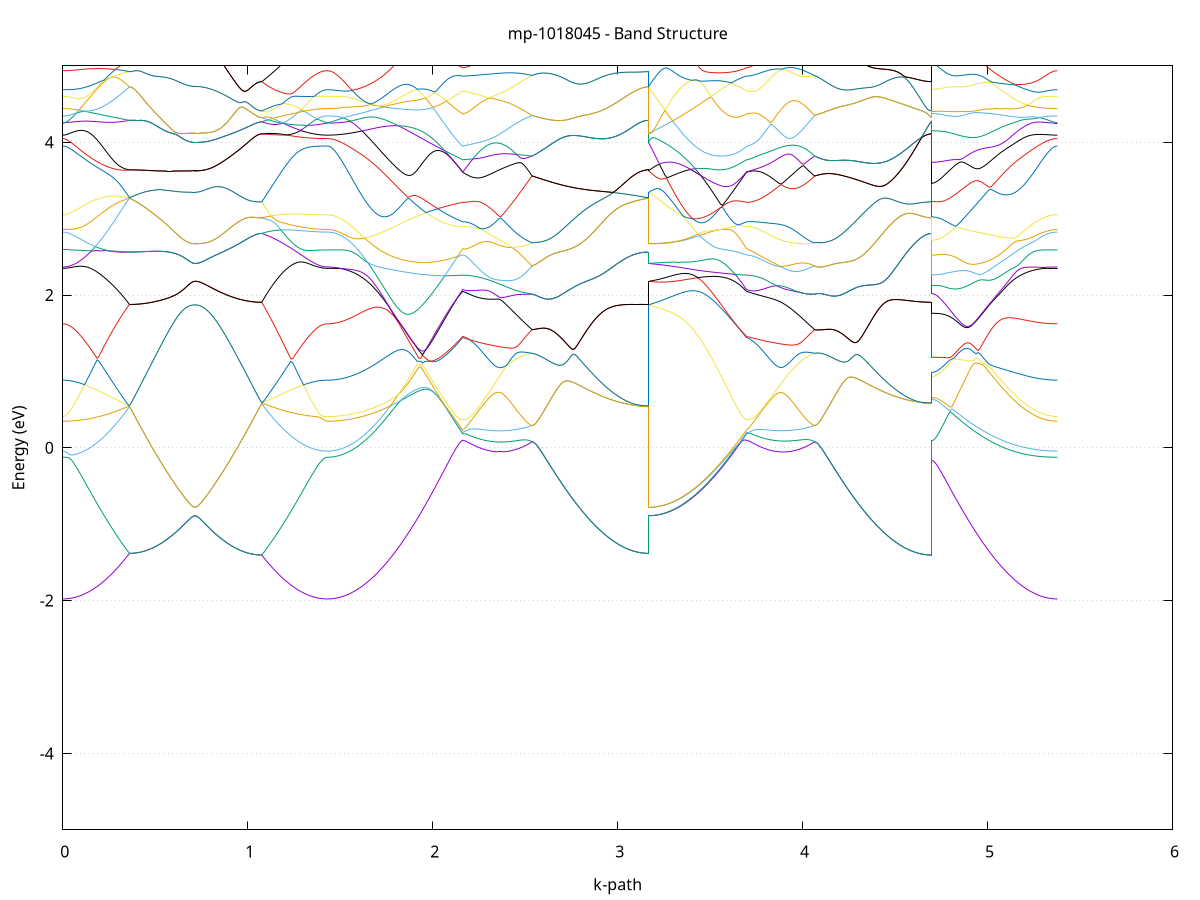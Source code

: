 set title 'mp-1018045 - Band Structure'
set xlabel 'k-path'
set ylabel 'Energy (eV)'
set grid y
set yrange [-5:5]
set terminal png size 800,600
set output 'mp-1018045_bands_gnuplot.png'
plot '-' using 1:2 with lines notitle, '-' using 1:2 with lines notitle, '-' using 1:2 with lines notitle, '-' using 1:2 with lines notitle, '-' using 1:2 with lines notitle, '-' using 1:2 with lines notitle, '-' using 1:2 with lines notitle, '-' using 1:2 with lines notitle, '-' using 1:2 with lines notitle, '-' using 1:2 with lines notitle, '-' using 1:2 with lines notitle, '-' using 1:2 with lines notitle, '-' using 1:2 with lines notitle, '-' using 1:2 with lines notitle, '-' using 1:2 with lines notitle, '-' using 1:2 with lines notitle, '-' using 1:2 with lines notitle, '-' using 1:2 with lines notitle, '-' using 1:2 with lines notitle, '-' using 1:2 with lines notitle, '-' using 1:2 with lines notitle, '-' using 1:2 with lines notitle, '-' using 1:2 with lines notitle, '-' using 1:2 with lines notitle, '-' using 1:2 with lines notitle, '-' using 1:2 with lines notitle, '-' using 1:2 with lines notitle, '-' using 1:2 with lines notitle, '-' using 1:2 with lines notitle, '-' using 1:2 with lines notitle, '-' using 1:2 with lines notitle, '-' using 1:2 with lines notitle, '-' using 1:2 with lines notitle, '-' using 1:2 with lines notitle, '-' using 1:2 with lines notitle, '-' using 1:2 with lines notitle, '-' using 1:2 with lines notitle, '-' using 1:2 with lines notitle, '-' using 1:2 with lines notitle, '-' using 1:2 with lines notitle, '-' using 1:2 with lines notitle, '-' using 1:2 with lines notitle, '-' using 1:2 with lines notitle, '-' using 1:2 with lines notitle, '-' using 1:2 with lines notitle, '-' using 1:2 with lines notitle, '-' using 1:2 with lines notitle, '-' using 1:2 with lines notitle, '-' using 1:2 with lines notitle, '-' using 1:2 with lines notitle, '-' using 1:2 with lines notitle, '-' using 1:2 with lines notitle, '-' using 1:2 with lines notitle, '-' using 1:2 with lines notitle, '-' using 1:2 with lines notitle, '-' using 1:2 with lines notitle, '-' using 1:2 with lines notitle, '-' using 1:2 with lines notitle, '-' using 1:2 with lines notitle, '-' using 1:2 with lines notitle, '-' using 1:2 with lines notitle, '-' using 1:2 with lines notitle, '-' using 1:2 with lines notitle, '-' using 1:2 with lines notitle
0.000000 -29.024148
0.009744 -29.024148
0.019489 -29.024148
0.029233 -29.024148
0.038977 -29.024148
0.048722 -29.024048
0.058466 -29.024048
0.068210 -29.024048
0.077955 -29.023948
0.087699 -29.023948
0.097443 -29.023948
0.107188 -29.023848
0.116932 -29.023848
0.126676 -29.023748
0.136421 -29.023748
0.146165 -29.023648
0.155909 -29.023548
0.165654 -29.023548
0.175398 -29.023448
0.185142 -29.023348
0.194887 -29.023348
0.204631 -29.023248
0.214375 -29.023148
0.224120 -29.023048
0.233864 -29.022948
0.243608 -29.022848
0.253353 -29.022748
0.263097 -29.022748
0.272841 -29.022648
0.282586 -29.022548
0.292330 -29.022448
0.302074 -29.022348
0.311819 -29.022248
0.321563 -29.022148
0.331307 -29.022048
0.341052 -29.021948
0.350796 -29.021748
0.360540 -29.021648
0.360540 -29.021648
0.370389 -29.021648
0.380238 -29.021648
0.390087 -29.021648
0.399936 -29.021648
0.409785 -29.021648
0.419633 -29.021648
0.429482 -29.021548
0.439331 -29.021548
0.449180 -29.021548
0.459029 -29.021448
0.468878 -29.021448
0.478726 -29.021348
0.488575 -29.021348
0.498424 -29.021248
0.508273 -29.021248
0.518122 -29.021148
0.527971 -29.021048
0.537819 -29.021048
0.547668 -29.020948
0.557517 -29.020848
0.567366 -29.020748
0.577215 -29.020748
0.587064 -29.020648
0.596912 -29.020548
0.606761 -29.020448
0.616610 -29.020348
0.626459 -29.020248
0.636308 -29.020148
0.646157 -29.020048
0.656005 -29.020048
0.665854 -29.019948
0.675703 -29.019848
0.685552 -29.019748
0.695401 -29.019648
0.705250 -29.019648
0.715098 -29.019548
0.715098 -29.019548
0.724843 -29.019648
0.734587 -29.019648
0.744331 -29.019748
0.754076 -29.019848
0.763820 -29.019948
0.773564 -29.020048
0.783309 -29.020148
0.793053 -29.020248
0.802797 -29.020248
0.812542 -29.020348
0.822286 -29.020448
0.832030 -29.020548
0.841775 -29.020648
0.851519 -29.020748
0.861263 -29.020848
0.871008 -29.020848
0.880752 -29.020948
0.890496 -29.021048
0.900241 -29.021148
0.909985 -29.021148
0.919729 -29.021248
0.929474 -29.021348
0.939218 -29.021348
0.948962 -29.021448
0.958707 -29.021448
0.968451 -29.021548
0.978195 -29.021548
0.987940 -29.021648
0.997684 -29.021648
1.007428 -29.021648
1.017173 -29.021748
1.026917 -29.021748
1.036661 -29.021748
1.046406 -29.021748
1.056150 -29.021748
1.065894 -29.021748
1.075639 -29.021748
1.075639 -29.021748
1.085488 -29.021848
1.095336 -29.021948
1.105185 -29.022048
1.115034 -29.022148
1.124883 -29.022248
1.134732 -29.022348
1.144581 -29.022448
1.154429 -29.022548
1.164278 -29.022648
1.174127 -29.022748
1.183976 -29.022848
1.193825 -29.022948
1.203674 -29.023048
1.213522 -29.023148
1.223371 -29.023248
1.233220 -29.023248
1.243069 -29.023348
1.252918 -29.023448
1.262767 -29.023548
1.272615 -29.023548
1.282464 -29.023648
1.292313 -29.023748
1.302162 -29.023748
1.312011 -29.023848
1.321860 -29.023848
1.331708 -29.023948
1.341557 -29.023948
1.351406 -29.023948
1.361255 -29.024048
1.371104 -29.024048
1.380953 -29.024048
1.390801 -29.024148
1.400650 -29.024148
1.410499 -29.024148
1.420348 -29.024148
1.430197 -29.024148
1.430197 -29.024148
1.440094 -29.024148
1.449991 -29.024148
1.459887 -29.024148
1.469784 -29.024148
1.479681 -29.024048
1.489578 -29.024048
1.499475 -29.024048
1.509372 -29.024048
1.519269 -29.024048
1.529166 -29.023948
1.539063 -29.023948
1.548960 -29.023948
1.558856 -29.023848
1.568753 -29.023848
1.578650 -29.023748
1.588547 -29.023748
1.598444 -29.023748
1.608341 -29.023648
1.618238 -29.023648
1.628135 -29.023548
1.638032 -29.023448
1.647929 -29.023448
1.657825 -29.023348
1.667722 -29.023348
1.677619 -29.023248
1.687516 -29.023148
1.697413 -29.023148
1.707310 -29.023048
1.717207 -29.022948
1.727104 -29.022848
1.737001 -29.022848
1.746898 -29.022748
1.756795 -29.022648
1.766691 -29.022548
1.776588 -29.022548
1.786485 -29.022448
1.796382 -29.022348
1.806279 -29.022248
1.816176 -29.022248
1.826073 -29.022148
1.835970 -29.022048
1.845867 -29.021948
1.855764 -29.021848
1.865660 -29.021848
1.875557 -29.021748
1.885454 -29.021648
1.895351 -29.021548
1.905248 -29.021548
1.915145 -29.021448
1.925042 -29.021348
1.934939 -29.021248
1.944836 -29.021248
1.954733 -29.021148
1.964629 -29.021048
1.974526 -29.021048
1.984423 -29.020948
1.994320 -29.020848
2.004217 -29.020848
2.014114 -29.020748
2.024011 -29.020648
2.033908 -29.020648
2.043805 -29.020548
2.053702 -29.020548
2.063598 -29.020448
2.073495 -29.020448
2.083392 -29.020348
2.093289 -29.020348
2.103186 -29.020248
2.113083 -29.020248
2.122980 -29.020148
2.132877 -29.020148
2.142774 -29.020048
2.152671 -29.020048
2.162567 -29.020048
2.162567 -29.020048
2.172435 -29.020048
2.182302 -29.020048
2.192170 -29.020048
2.202037 -29.020048
2.211905 -29.020048
2.221772 -29.020048
2.231639 -29.020048
2.241507 -29.020048
2.251374 -29.020148
2.261242 -29.020148
2.271109 -29.020148
2.280976 -29.020148
2.290844 -29.020148
2.300711 -29.020148
2.310579 -29.020148
2.320446 -29.020148
2.330314 -29.020148
2.340181 -29.020148
2.350048 -29.020148
2.359916 -29.020148
2.369783 -29.020148
2.379651 -29.020148
2.389518 -29.020048
2.399385 -29.020048
2.409253 -29.020048
2.419120 -29.020048
2.428988 -29.020048
2.438855 -29.020048
2.448723 -29.019948
2.458590 -29.019948
2.468457 -29.019948
2.478325 -29.019948
2.488192 -29.019848
2.498060 -29.019848
2.507927 -29.019848
2.517794 -29.019748
2.527662 -29.019748
2.537529 -29.019748
2.537529 -29.019748
2.547519 -29.019748
2.557510 -29.019748
2.567500 -29.019748
2.577490 -29.019748
2.587480 -29.019748
2.597470 -29.019748
2.607460 -29.019748
2.617451 -29.019748
2.627441 -29.019848
2.637431 -29.019848
2.647421 -29.019848
2.657411 -29.019848
2.667401 -29.019948
2.677392 -29.019948
2.687382 -29.019948
2.697372 -29.020048
2.707362 -29.020048
2.717352 -29.020048
2.727342 -29.020148
2.737333 -29.020148
2.747323 -29.020248
2.757313 -29.020248
2.767303 -29.020248
2.777293 -29.020348
2.787283 -29.020348
2.797274 -29.020448
2.807264 -29.020448
2.817254 -29.020548
2.827244 -29.020548
2.837234 -29.020648
2.847224 -29.020648
2.857215 -29.020748
2.867205 -29.020748
2.877195 -29.020848
2.887185 -29.020848
2.897175 -29.020948
2.907165 -29.020948
2.917156 -29.021048
2.927146 -29.021048
2.937136 -29.021148
2.947126 -29.021148
2.957116 -29.021248
2.967106 -29.021248
2.977097 -29.021248
2.987087 -29.021348
2.997077 -29.021348
3.007067 -29.021348
3.017057 -29.021448
3.027047 -29.021448
3.037038 -29.021448
3.047028 -29.021548
3.057018 -29.021548
3.067008 -29.021548
3.076998 -29.021548
3.086988 -29.021648
3.096979 -29.021648
3.106969 -29.021648
3.116959 -29.021648
3.126949 -29.021648
3.136939 -29.021648
3.146929 -29.021648
3.156919 -29.021648
3.166910 -29.021648
3.166910 -29.019548
3.176905 -29.019648
3.186901 -29.019648
3.196897 -29.019648
3.206893 -29.019648
3.216889 -29.019648
3.226885 -29.019648
3.236881 -29.019648
3.246876 -29.019648
3.256872 -29.019748
3.266868 -29.019648
3.276864 -29.019748
3.286860 -29.019648
3.296856 -29.019648
3.306851 -29.019648
3.316847 -29.019648
3.326843 -29.019648
3.336839 -29.019648
3.346835 -29.019648
3.356831 -29.019548
3.366826 -29.019548
3.376822 -29.019548
3.386818 -29.019548
3.396814 -29.019548
3.406810 -29.019448
3.416806 -29.019548
3.426801 -29.019548
3.436797 -29.019548
3.446793 -29.019548
3.456789 -29.019548
3.466785 -29.019548
3.476781 -29.019548
3.486776 -29.019548
3.496772 -29.019548
3.506768 -29.019548
3.516764 -29.019548
3.526760 -29.019648
3.536756 -29.019648
3.546751 -29.019648
3.556747 -29.019648
3.566743 -29.019648
3.576739 -29.019648
3.586735 -29.019748
3.596731 -29.019748
3.606726 -29.019748
3.616722 -29.019748
3.626718 -29.019748
3.636714 -29.019848
3.646710 -29.019848
3.656706 -29.019848
3.666702 -29.019948
3.676697 -29.019948
3.686693 -29.019948
3.696689 -29.020048
3.696689 -29.020048
3.706643 -29.020048
3.716596 -29.020048
3.726550 -29.020048
3.736503 -29.020048
3.746457 -29.020148
3.756410 -29.020148
3.766364 -29.020148
3.776318 -29.020148
3.786271 -29.020248
3.796225 -29.020248
3.806178 -29.020248
3.816132 -29.020248
3.826085 -29.020348
3.836039 -29.020348
3.845993 -29.020348
3.855946 -29.020348
3.865900 -29.020348
3.875853 -29.020348
3.885807 -29.020348
3.895760 -29.020348
3.905714 -29.020348
3.915668 -29.020348
3.925621 -29.020348
3.935575 -29.020248
3.945528 -29.020248
3.955482 -29.020248
3.965435 -29.020248
3.975389 -29.020148
3.985343 -29.020148
3.995296 -29.020048
4.005250 -29.020048
4.015203 -29.020048
4.025157 -29.019948
4.035110 -29.019848
4.045064 -29.019848
4.055018 -29.019748
4.064971 -29.019748
4.064971 -29.019748
4.074858 -29.019748
4.084745 -29.019748
4.094632 -29.019748
4.104519 -29.019748
4.114406 -29.019748
4.124293 -29.019748
4.134180 -29.019748
4.144067 -29.019748
4.153954 -29.019848
4.163841 -29.019848
4.173728 -29.019848
4.183615 -29.019848
4.193503 -29.019948
4.203390 -29.019948
4.213277 -29.019948
4.223164 -29.020048
4.233051 -29.020048
4.242938 -29.020148
4.252825 -29.020148
4.262712 -29.020148
4.272599 -29.020248
4.282486 -29.020248
4.292373 -29.020348
4.302260 -29.020348
4.312147 -29.020448
4.322034 -29.020448
4.331921 -29.020548
4.341808 -29.020548
4.351695 -29.020648
4.361582 -29.020648
4.371469 -29.020748
4.381356 -29.020748
4.391243 -29.020848
4.401130 -29.020848
4.411017 -29.020948
4.420904 -29.020948
4.430791 -29.021048
4.440678 -29.021048
4.450565 -29.021148
4.460452 -29.021148
4.470339 -29.021248
4.480226 -29.021248
4.490113 -29.021248
4.500000 -29.021348
4.509887 -29.021348
4.519774 -29.021448
4.529661 -29.021448
4.539549 -29.021448
4.549436 -29.021548
4.559323 -29.021548
4.569210 -29.021548
4.579097 -29.021648
4.588984 -29.021648
4.598871 -29.021648
4.608758 -29.021648
4.618645 -29.021748
4.628532 -29.021748
4.638419 -29.021748
4.648306 -29.021748
4.658193 -29.021748
4.668080 -29.021748
4.677967 -29.021748
4.687854 -29.021748
4.697741 -29.021748
4.697741 -29.020448
4.707739 -29.020448
4.717736 -29.020448
4.727734 -29.020448
4.737731 -29.020548
4.747729 -29.020548
4.757727 -29.020548
4.767724 -29.020548
4.777722 -29.020648
4.787720 -29.020648
4.797717 -29.020748
4.807715 -29.020748
4.817713 -29.020848
4.827710 -29.020848
4.837708 -29.020948
4.847705 -29.020948
4.857703 -29.021048
4.867701 -29.021148
4.877698 -29.021148
4.887696 -29.021248
4.897694 -29.021348
4.907691 -29.021448
4.917689 -29.021448
4.927686 -29.021548
4.937684 -29.021648
4.947682 -29.021748
4.957679 -29.021748
4.967677 -29.021848
4.977675 -29.021948
4.987672 -29.022048
4.997670 -29.022148
5.007668 -29.022248
5.017665 -29.022248
5.027663 -29.022348
5.037660 -29.022448
5.047658 -29.022548
5.057656 -29.022648
5.067653 -29.022748
5.077651 -29.022748
5.087649 -29.022848
5.097646 -29.022948
5.107644 -29.023048
5.117641 -29.023048
5.127639 -29.023148
5.137637 -29.023248
5.147634 -29.023348
5.157632 -29.023348
5.167630 -29.023448
5.177627 -29.023448
5.187625 -29.023548
5.197622 -29.023648
5.207620 -29.023648
5.217618 -29.023748
5.227615 -29.023748
5.237613 -29.023848
5.247611 -29.023848
5.257608 -29.023848
5.267606 -29.023948
5.277604 -29.023948
5.287601 -29.024048
5.297599 -29.024048
5.307596 -29.024048
5.317594 -29.024048
5.327592 -29.024048
5.337589 -29.024148
5.347587 -29.024148
5.357585 -29.024148
5.367582 -29.024148
5.377580 -29.024148
e
0.000000 -29.019448
0.009744 -29.019448
0.019489 -29.019448
0.029233 -29.019448
0.038977 -29.019448
0.048722 -29.019348
0.058466 -29.019348
0.068210 -29.019348
0.077955 -29.019448
0.087699 -29.019448
0.097443 -29.019448
0.107188 -29.019548
0.116932 -29.019548
0.126676 -29.019648
0.136421 -29.019648
0.146165 -29.019748
0.155909 -29.019748
0.165654 -29.019848
0.175398 -29.019948
0.185142 -29.020048
0.194887 -29.020048
0.204631 -29.020148
0.214375 -29.020248
0.224120 -29.020348
0.233864 -29.020448
0.243608 -29.020548
0.253353 -29.020548
0.263097 -29.020648
0.272841 -29.020748
0.282586 -29.020848
0.292330 -29.020948
0.302074 -29.021048
0.311819 -29.021148
0.321563 -29.021248
0.331307 -29.021348
0.341052 -29.021448
0.350796 -29.021548
0.360540 -29.021648
0.360540 -29.021648
0.370389 -29.021648
0.380238 -29.021648
0.390087 -29.021648
0.399936 -29.021648
0.409785 -29.021648
0.419633 -29.021648
0.429482 -29.021548
0.439331 -29.021548
0.449180 -29.021548
0.459029 -29.021448
0.468878 -29.021448
0.478726 -29.021348
0.488575 -29.021348
0.498424 -29.021248
0.508273 -29.021248
0.518122 -29.021148
0.527971 -29.021048
0.537819 -29.021048
0.547668 -29.020948
0.557517 -29.020848
0.567366 -29.020748
0.577215 -29.020748
0.587064 -29.020648
0.596912 -29.020548
0.606761 -29.020448
0.616610 -29.020348
0.626459 -29.020248
0.636308 -29.020148
0.646157 -29.020048
0.656005 -29.020048
0.665854 -29.019948
0.675703 -29.019848
0.685552 -29.019748
0.695401 -29.019648
0.705250 -29.019648
0.715098 -29.019548
0.715098 -29.019548
0.724843 -29.019648
0.734587 -29.019648
0.744331 -29.019748
0.754076 -29.019848
0.763820 -29.019948
0.773564 -29.020048
0.783309 -29.020148
0.793053 -29.020248
0.802797 -29.020248
0.812542 -29.020348
0.822286 -29.020448
0.832030 -29.020548
0.841775 -29.020648
0.851519 -29.020748
0.861263 -29.020848
0.871008 -29.020848
0.880752 -29.020948
0.890496 -29.021048
0.900241 -29.021148
0.909985 -29.021148
0.919729 -29.021248
0.929474 -29.021348
0.939218 -29.021348
0.948962 -29.021448
0.958707 -29.021448
0.968451 -29.021548
0.978195 -29.021548
0.987940 -29.021648
0.997684 -29.021648
1.007428 -29.021648
1.017173 -29.021748
1.026917 -29.021748
1.036661 -29.021748
1.046406 -29.021748
1.056150 -29.021748
1.065894 -29.021748
1.075639 -29.021748
1.075639 -29.021748
1.085488 -29.021648
1.095336 -29.021548
1.105185 -29.021448
1.115034 -29.021348
1.124883 -29.021248
1.134732 -29.021148
1.144581 -29.021048
1.154429 -29.020948
1.164278 -29.020848
1.174127 -29.020748
1.183976 -29.020748
1.193825 -29.020648
1.203674 -29.020548
1.213522 -29.020448
1.223371 -29.020348
1.233220 -29.020248
1.243069 -29.020148
1.252918 -29.020148
1.262767 -29.020048
1.272615 -29.019948
1.282464 -29.019948
1.292313 -29.019848
1.302162 -29.019848
1.312011 -29.019748
1.321860 -29.019648
1.331708 -29.019648
1.341557 -29.019648
1.351406 -29.019548
1.361255 -29.019548
1.371104 -29.019548
1.380953 -29.019448
1.390801 -29.019448
1.400650 -29.019448
1.410499 -29.019448
1.420348 -29.019448
1.430197 -29.019448
1.430197 -29.019448
1.440094 -29.019448
1.449991 -29.019448
1.459887 -29.019448
1.469784 -29.019448
1.479681 -29.019448
1.489578 -29.019348
1.499475 -29.019348
1.509372 -29.019348
1.519269 -29.019348
1.529166 -29.019348
1.539063 -29.019248
1.548960 -29.019248
1.558856 -29.019248
1.568753 -29.019248
1.578650 -29.019148
1.588547 -29.019148
1.598444 -29.019148
1.608341 -29.019048
1.618238 -29.019048
1.628135 -29.019048
1.638032 -29.018948
1.647929 -29.018948
1.657825 -29.018848
1.667722 -29.018848
1.677619 -29.018848
1.687516 -29.018848
1.697413 -29.018748
1.707310 -29.018748
1.717207 -29.018748
1.727104 -29.018648
1.737001 -29.018648
1.746898 -29.018648
1.756795 -29.018648
1.766691 -29.018548
1.776588 -29.018548
1.786485 -29.018548
1.796382 -29.018548
1.806279 -29.018448
1.816176 -29.018448
1.826073 -29.018448
1.835970 -29.018448
1.845867 -29.018348
1.855764 -29.018348
1.865660 -29.018348
1.875557 -29.018348
1.885454 -29.018348
1.895351 -29.018248
1.905248 -29.018248
1.915145 -29.018248
1.925042 -29.018248
1.934939 -29.018248
1.944836 -29.018248
1.954733 -29.018248
1.964629 -29.018248
1.974526 -29.018248
1.984423 -29.018248
1.994320 -29.018248
2.004217 -29.018248
2.014114 -29.018248
2.024011 -29.018248
2.033908 -29.018248
2.043805 -29.018248
2.053702 -29.018248
2.063598 -29.018248
2.073495 -29.018248
2.083392 -29.018248
2.093289 -29.018248
2.103186 -29.018348
2.113083 -29.018348
2.122980 -29.018348
2.132877 -29.018348
2.142774 -29.018348
2.152671 -29.018448
2.162567 -29.018448
2.162567 -29.018448
2.172435 -29.018448
2.182302 -29.018448
2.192170 -29.018448
2.202037 -29.018448
2.211905 -29.018548
2.221772 -29.018548
2.231639 -29.018548
2.241507 -29.018548
2.251374 -29.018648
2.261242 -29.018648
2.271109 -29.018648
2.280976 -29.018748
2.290844 -29.018748
2.300711 -29.018848
2.310579 -29.018848
2.320446 -29.018848
2.330314 -29.018948
2.340181 -29.018948
2.350048 -29.019048
2.359916 -29.019048
2.369783 -29.019048
2.379651 -29.019148
2.389518 -29.019148
2.399385 -29.019148
2.409253 -29.019248
2.419120 -29.019248
2.428988 -29.019348
2.438855 -29.019348
2.448723 -29.019348
2.458590 -29.019448
2.468457 -29.019448
2.478325 -29.019448
2.488192 -29.019548
2.498060 -29.019548
2.507927 -29.019548
2.517794 -29.019648
2.527662 -29.019648
2.537529 -29.019748
2.537529 -29.019748
2.547519 -29.019748
2.557510 -29.019748
2.567500 -29.019748
2.577490 -29.019748
2.587480 -29.019748
2.597470 -29.019748
2.607460 -29.019748
2.617451 -29.019748
2.627441 -29.019848
2.637431 -29.019848
2.647421 -29.019848
2.657411 -29.019848
2.667401 -29.019948
2.677392 -29.019948
2.687382 -29.019948
2.697372 -29.020048
2.707362 -29.020048
2.717352 -29.020048
2.727342 -29.020148
2.737333 -29.020148
2.747323 -29.020248
2.757313 -29.020248
2.767303 -29.020248
2.777293 -29.020348
2.787283 -29.020348
2.797274 -29.020448
2.807264 -29.020448
2.817254 -29.020548
2.827244 -29.020548
2.837234 -29.020648
2.847224 -29.020648
2.857215 -29.020748
2.867205 -29.020748
2.877195 -29.020848
2.887185 -29.020848
2.897175 -29.020948
2.907165 -29.020948
2.917156 -29.021048
2.927146 -29.021048
2.937136 -29.021148
2.947126 -29.021148
2.957116 -29.021248
2.967106 -29.021248
2.977097 -29.021248
2.987087 -29.021348
2.997077 -29.021348
3.007067 -29.021348
3.017057 -29.021448
3.027047 -29.021448
3.037038 -29.021448
3.047028 -29.021548
3.057018 -29.021548
3.067008 -29.021548
3.076998 -29.021548
3.086988 -29.021648
3.096979 -29.021648
3.106969 -29.021648
3.116959 -29.021648
3.126949 -29.021648
3.136939 -29.021648
3.146929 -29.021648
3.156919 -29.021648
3.166910 -29.021648
3.166910 -29.019548
3.176905 -29.019548
3.186901 -29.019548
3.196897 -29.019548
3.206893 -29.019448
3.216889 -29.019448
3.226885 -29.019348
3.236881 -29.019348
3.246876 -29.019348
3.256872 -29.019348
3.266868 -29.019348
3.276864 -29.019348
3.286860 -29.019348
3.296856 -29.019348
3.306851 -29.019448
3.316847 -29.019448
3.326843 -29.019448
3.336839 -29.019448
3.346835 -29.019448
3.356831 -29.019448
3.366826 -29.019448
3.376822 -29.019448
3.386818 -29.019448
3.396814 -29.019448
3.406810 -29.019448
3.416806 -29.019448
3.426801 -29.019448
3.436797 -29.019348
3.446793 -29.019348
3.456789 -29.019348
3.466785 -29.019248
3.476781 -29.019248
3.486776 -29.019248
3.496772 -29.019148
3.506768 -29.019148
3.516764 -29.019048
3.526760 -29.019048
3.536756 -29.019048
3.546751 -29.018948
3.556747 -29.018948
3.566743 -29.018848
3.576739 -29.018848
3.586735 -29.018848
3.596731 -29.018748
3.606726 -29.018748
3.616722 -29.018748
3.626718 -29.018648
3.636714 -29.018648
3.646710 -29.018648
3.656706 -29.018548
3.666702 -29.018548
3.676697 -29.018548
3.686693 -29.018448
3.696689 -29.018448
3.696689 -29.018448
3.706643 -29.018448
3.716596 -29.018448
3.726550 -29.018348
3.736503 -29.018348
3.746457 -29.018348
3.756410 -29.018248
3.766364 -29.018248
3.776318 -29.018148
3.786271 -29.018048
3.796225 -29.018048
3.806178 -29.017948
3.816132 -29.017848
3.826085 -29.017948
3.836039 -29.017948
3.845993 -29.018048
3.855946 -29.018148
3.865900 -29.018248
3.875853 -29.018248
3.885807 -29.018348
3.895760 -29.018448
3.905714 -29.018548
3.915668 -29.018548
3.925621 -29.018648
3.935575 -29.018748
3.945528 -29.018848
3.955482 -29.018948
3.965435 -29.018948
3.975389 -29.019048
3.985343 -29.019148
3.995296 -29.019248
4.005250 -29.019248
4.015203 -29.019348
4.025157 -29.019448
4.035110 -29.019548
4.045064 -29.019548
4.055018 -29.019648
4.064971 -29.019748
4.064971 -29.019748
4.074858 -29.019748
4.084745 -29.019748
4.094632 -29.019748
4.104519 -29.019748
4.114406 -29.019748
4.124293 -29.019748
4.134180 -29.019748
4.144067 -29.019748
4.153954 -29.019848
4.163841 -29.019848
4.173728 -29.019848
4.183615 -29.019848
4.193503 -29.019948
4.203390 -29.019948
4.213277 -29.019948
4.223164 -29.020048
4.233051 -29.020048
4.242938 -29.020148
4.252825 -29.020148
4.262712 -29.020148
4.272599 -29.020248
4.282486 -29.020248
4.292373 -29.020348
4.302260 -29.020348
4.312147 -29.020448
4.322034 -29.020448
4.331921 -29.020548
4.341808 -29.020548
4.351695 -29.020648
4.361582 -29.020648
4.371469 -29.020748
4.381356 -29.020748
4.391243 -29.020848
4.401130 -29.020848
4.411017 -29.020948
4.420904 -29.020948
4.430791 -29.021048
4.440678 -29.021048
4.450565 -29.021148
4.460452 -29.021148
4.470339 -29.021248
4.480226 -29.021248
4.490113 -29.021248
4.500000 -29.021348
4.509887 -29.021348
4.519774 -29.021448
4.529661 -29.021448
4.539549 -29.021448
4.549436 -29.021548
4.559323 -29.021548
4.569210 -29.021548
4.579097 -29.021648
4.588984 -29.021648
4.598871 -29.021648
4.608758 -29.021648
4.618645 -29.021748
4.628532 -29.021748
4.638419 -29.021748
4.648306 -29.021748
4.658193 -29.021748
4.668080 -29.021748
4.677967 -29.021748
4.687854 -29.021748
4.697741 -29.021748
4.697741 -29.018248
4.707739 -29.018248
4.717736 -29.018248
4.727734 -29.018248
4.737731 -29.018248
4.747729 -29.018248
4.757727 -29.018248
4.767724 -29.018248
4.777722 -29.018248
4.787720 -29.018248
4.797717 -29.018248
4.807715 -29.018248
4.817713 -29.018248
4.827710 -29.018348
4.837708 -29.018348
4.847705 -29.018348
4.857703 -29.018348
4.867701 -29.018348
4.877698 -29.018348
4.887696 -29.018348
4.897694 -29.018348
4.907691 -29.018348
4.917689 -29.018348
4.927686 -29.018448
4.937684 -29.018448
4.947682 -29.018448
4.957679 -29.018448
4.967677 -29.018448
4.977675 -29.018548
4.987672 -29.018548
4.997670 -29.018548
5.007668 -29.018548
5.017665 -29.018548
5.027663 -29.018648
5.037660 -29.018648
5.047658 -29.018648
5.057656 -29.018648
5.067653 -29.018748
5.077651 -29.018748
5.087649 -29.018748
5.097646 -29.018748
5.107644 -29.018848
5.117641 -29.018848
5.127639 -29.018848
5.137637 -29.018948
5.147634 -29.018948
5.157632 -29.019048
5.167630 -29.019048
5.177627 -29.019048
5.187625 -29.019148
5.197622 -29.019148
5.207620 -29.019148
5.217618 -29.019148
5.227615 -29.019248
5.237613 -29.019248
5.247611 -29.019248
5.257608 -29.019248
5.267606 -29.019348
5.277604 -29.019348
5.287601 -29.019348
5.297599 -29.019348
5.307596 -29.019348
5.317594 -29.019348
5.327592 -29.019448
5.337589 -29.019448
5.347587 -29.019448
5.357585 -29.019448
5.367582 -29.019448
5.377580 -29.019448
e
0.000000 -29.019248
0.009744 -29.019248
0.019489 -29.019248
0.029233 -29.019248
0.038977 -29.019248
0.048722 -29.019248
0.058466 -29.019248
0.068210 -29.019248
0.077955 -29.019248
0.087699 -29.019248
0.097443 -29.019148
0.107188 -29.019148
0.116932 -29.019148
0.126676 -29.019048
0.136421 -29.018948
0.146165 -29.018948
0.155909 -29.018848
0.165654 -29.018848
0.175398 -29.018748
0.185142 -29.018648
0.194887 -29.018648
0.204631 -29.018548
0.214375 -29.018448
0.224120 -29.018348
0.233864 -29.018248
0.243608 -29.018148
0.253353 -29.018148
0.263097 -29.018048
0.272841 -29.017948
0.282586 -29.017848
0.292330 -29.017748
0.302074 -29.017648
0.311819 -29.017548
0.321563 -29.017448
0.331307 -29.017348
0.341052 -29.017248
0.350796 -29.017148
0.360540 -29.017048
0.360540 -29.017048
0.370389 -29.017048
0.380238 -29.017048
0.390087 -29.017048
0.399936 -29.017048
0.409785 -29.017048
0.419633 -29.017148
0.429482 -29.017148
0.439331 -29.017148
0.449180 -29.017248
0.459029 -29.017248
0.468878 -29.017248
0.478726 -29.017348
0.488575 -29.017348
0.498424 -29.017448
0.508273 -29.017548
0.518122 -29.017548
0.527971 -29.017648
0.537819 -29.017748
0.547668 -29.017748
0.557517 -29.017848
0.567366 -29.017948
0.577215 -29.018048
0.587064 -29.018048
0.596912 -29.018148
0.606761 -29.018248
0.616610 -29.018348
0.626459 -29.018448
0.636308 -29.018548
0.646157 -29.018648
0.656005 -29.018748
0.665854 -29.018848
0.675703 -29.018948
0.685552 -29.018948
0.695401 -29.019048
0.705250 -29.019148
0.715098 -29.019148
0.715098 -29.019148
0.724843 -29.019148
0.734587 -29.019048
0.744331 -29.018948
0.754076 -29.018948
0.763820 -29.018848
0.773564 -29.018748
0.783309 -29.018648
0.793053 -29.018548
0.802797 -29.018448
0.812542 -29.018348
0.822286 -29.018248
0.832030 -29.018148
0.841775 -29.018048
0.851519 -29.017948
0.861263 -29.017948
0.871008 -29.017848
0.880752 -29.017748
0.890496 -29.017648
0.900241 -29.017648
0.909985 -29.017548
0.919729 -29.017448
0.929474 -29.017448
0.939218 -29.017348
0.948962 -29.017248
0.958707 -29.017248
0.968451 -29.017148
0.978195 -29.017148
0.987940 -29.017148
0.997684 -29.017048
1.007428 -29.017048
1.017173 -29.017048
1.026917 -29.016948
1.036661 -29.016948
1.046406 -29.016948
1.056150 -29.016948
1.065894 -29.016948
1.075639 -29.016948
1.075639 -29.016948
1.085488 -29.017048
1.095336 -29.017148
1.105185 -29.017248
1.115034 -29.017348
1.124883 -29.017448
1.134732 -29.017548
1.144581 -29.017648
1.154429 -29.017748
1.164278 -29.017848
1.174127 -29.017948
1.183976 -29.017948
1.193825 -29.018048
1.203674 -29.018148
1.213522 -29.018248
1.223371 -29.018348
1.233220 -29.018448
1.243069 -29.018448
1.252918 -29.018548
1.262767 -29.018648
1.272615 -29.018648
1.282464 -29.018748
1.292313 -29.018848
1.302162 -29.018848
1.312011 -29.018948
1.321860 -29.018948
1.331708 -29.019048
1.341557 -29.019048
1.351406 -29.019048
1.361255 -29.019148
1.371104 -29.019148
1.380953 -29.019148
1.390801 -29.019148
1.400650 -29.019248
1.410499 -29.019248
1.420348 -29.019248
1.430197 -29.019248
1.430197 -29.019248
1.440094 -29.019248
1.449991 -29.019248
1.459887 -29.019248
1.469784 -29.019248
1.479681 -29.019248
1.489578 -29.019248
1.499475 -29.019148
1.509372 -29.019148
1.519269 -29.019148
1.529166 -29.019148
1.539063 -29.019148
1.548960 -29.019148
1.558856 -29.019148
1.568753 -29.019048
1.578650 -29.019048
1.588547 -29.019048
1.598444 -29.019048
1.608341 -29.018948
1.618238 -29.018948
1.628135 -29.018948
1.638032 -29.018948
1.647929 -29.018948
1.657825 -29.018848
1.667722 -29.018848
1.677619 -29.018848
1.687516 -29.018748
1.697413 -29.018748
1.707310 -29.018648
1.717207 -29.018648
1.727104 -29.018548
1.737001 -29.018548
1.746898 -29.018448
1.756795 -29.018448
1.766691 -29.018348
1.776588 -29.018348
1.786485 -29.018248
1.796382 -29.018248
1.806279 -29.018148
1.816176 -29.018148
1.826073 -29.018148
1.835970 -29.018048
1.845867 -29.018048
1.855764 -29.017948
1.865660 -29.017948
1.875557 -29.017848
1.885454 -29.017848
1.895351 -29.017848
1.905248 -29.017748
1.915145 -29.017748
1.925042 -29.017648
1.934939 -29.017648
1.944836 -29.017648
1.954733 -29.017548
1.964629 -29.017548
1.974526 -29.017548
1.984423 -29.017548
1.994320 -29.017448
2.004217 -29.017448
2.014114 -29.017448
2.024011 -29.017448
2.033908 -29.017348
2.043805 -29.017348
2.053702 -29.017348
2.063598 -29.017348
2.073495 -29.017348
2.083392 -29.017348
2.093289 -29.017348
2.103186 -29.017348
2.113083 -29.017348
2.122980 -29.017348
2.132877 -29.017348
2.142774 -29.017348
2.152671 -29.017348
2.162567 -29.017348
2.162567 -29.017348
2.172435 -29.017348
2.182302 -29.017348
2.192170 -29.017348
2.202037 -29.017248
2.211905 -29.017248
2.221772 -29.017248
2.231639 -29.017148
2.241507 -29.017148
2.251374 -29.017148
2.261242 -29.017048
2.271109 -29.017048
2.280976 -29.016948
2.290844 -29.016948
2.300711 -29.016848
2.310579 -29.016848
2.320446 -29.016748
2.330314 -29.016748
2.340181 -29.016748
2.350048 -29.016648
2.359916 -29.016648
2.369783 -29.016548
2.379651 -29.016548
2.389518 -29.016448
2.399385 -29.016448
2.409253 -29.016448
2.419120 -29.016348
2.428988 -29.016348
2.438855 -29.016248
2.448723 -29.016248
2.458590 -29.016248
2.468457 -29.016148
2.478325 -29.016148
2.488192 -29.016148
2.498060 -29.016048
2.507927 -29.016048
2.517794 -29.016048
2.527662 -29.015948
2.537529 -29.015948
2.537529 -29.015948
2.547519 -29.015948
2.557510 -29.015948
2.567500 -29.015948
2.577490 -29.015948
2.587480 -29.015948
2.597470 -29.015948
2.607460 -29.015948
2.617451 -29.015948
2.627441 -29.016048
2.637431 -29.016048
2.647421 -29.016048
2.657411 -29.016048
2.667401 -29.016048
2.677392 -29.016048
2.687382 -29.016048
2.697372 -29.016148
2.707362 -29.016148
2.717352 -29.016148
2.727342 -29.016148
2.737333 -29.016148
2.747323 -29.016248
2.757313 -29.016248
2.767303 -29.016248
2.777293 -29.016248
2.787283 -29.016348
2.797274 -29.016348
2.807264 -29.016348
2.817254 -29.016348
2.827244 -29.016448
2.837234 -29.016448
2.847224 -29.016448
2.857215 -29.016448
2.867205 -29.016548
2.877195 -29.016548
2.887185 -29.016548
2.897175 -29.016648
2.907165 -29.016648
2.917156 -29.016648
2.927146 -29.016648
2.937136 -29.016748
2.947126 -29.016748
2.957116 -29.016748
2.967106 -29.016748
2.977097 -29.016848
2.987087 -29.016848
2.997077 -29.016848
3.007067 -29.016848
3.017057 -29.016848
3.027047 -29.016948
3.037038 -29.016948
3.047028 -29.016948
3.057018 -29.016948
3.067008 -29.016948
3.076998 -29.016948
3.086988 -29.016948
3.096979 -29.017048
3.106969 -29.017048
3.116959 -29.017048
3.126949 -29.017048
3.136939 -29.017048
3.146929 -29.017048
3.156919 -29.017048
3.166910 -29.017048
3.166910 -29.019148
3.176905 -29.019148
3.186901 -29.019148
3.196897 -29.019248
3.206893 -29.019248
3.216889 -29.019248
3.226885 -29.019248
3.236881 -29.019248
3.246876 -29.019248
3.256872 -29.019248
3.266868 -29.019148
3.276864 -29.019148
3.286860 -29.019048
3.296856 -29.019048
3.306851 -29.018948
3.316847 -29.018948
3.326843 -29.018848
3.336839 -29.018748
3.346835 -29.018748
3.356831 -29.018648
3.366826 -29.018548
3.376822 -29.018548
3.386818 -29.018448
3.396814 -29.018348
3.406810 -29.018248
3.416806 -29.018248
3.426801 -29.018148
3.436797 -29.018148
3.446793 -29.018148
3.456789 -29.018048
3.466785 -29.018048
3.476781 -29.017948
3.486776 -29.017948
3.496772 -29.017848
3.506768 -29.017848
3.516764 -29.017848
3.526760 -29.017748
3.536756 -29.017748
3.546751 -29.017748
3.556747 -29.017648
3.566743 -29.017648
3.576739 -29.017648
3.586735 -29.017548
3.596731 -29.017548
3.606726 -29.017548
3.616722 -29.017448
3.626718 -29.017448
3.636714 -29.017448
3.646710 -29.017448
3.656706 -29.017448
3.666702 -29.017348
3.676697 -29.017348
3.686693 -29.017348
3.696689 -29.017348
3.696689 -29.017348
3.706643 -29.017348
3.716596 -29.017348
3.726550 -29.017348
3.736503 -29.017448
3.746457 -29.017448
3.756410 -29.017448
3.766364 -29.017548
3.776318 -29.017548
3.786271 -29.017648
3.796225 -29.017748
3.806178 -29.017748
3.816132 -29.017848
3.826085 -29.017748
3.836039 -29.017748
3.845993 -29.017648
3.855946 -29.017548
3.865900 -29.017448
3.875853 -29.017448
3.885807 -29.017348
3.895760 -29.017248
3.905714 -29.017148
3.915668 -29.017048
3.925621 -29.016948
3.935575 -29.016948
3.945528 -29.016848
3.955482 -29.016748
3.965435 -29.016648
3.975389 -29.016548
3.985343 -29.016548
3.995296 -29.016448
4.005250 -29.016348
4.015203 -29.016248
4.025157 -29.016248
4.035110 -29.016148
4.045064 -29.016048
4.055018 -29.016048
4.064971 -29.015948
4.064971 -29.015948
4.074858 -29.015948
4.084745 -29.015948
4.094632 -29.015948
4.104519 -29.015948
4.114406 -29.015948
4.124293 -29.015948
4.134180 -29.015948
4.144067 -29.015948
4.153954 -29.015948
4.163841 -29.015948
4.173728 -29.015948
4.183615 -29.016048
4.193503 -29.016048
4.203390 -29.016048
4.213277 -29.016048
4.223164 -29.016048
4.233051 -29.016048
4.242938 -29.016048
4.252825 -29.016148
4.262712 -29.016148
4.272599 -29.016148
4.282486 -29.016148
4.292373 -29.016148
4.302260 -29.016248
4.312147 -29.016248
4.322034 -29.016248
4.331921 -29.016248
4.341808 -29.016348
4.351695 -29.016348
4.361582 -29.016348
4.371469 -29.016348
4.381356 -29.016448
4.391243 -29.016448
4.401130 -29.016448
4.411017 -29.016448
4.420904 -29.016548
4.430791 -29.016548
4.440678 -29.016548
4.450565 -29.016548
4.460452 -29.016648
4.470339 -29.016648
4.480226 -29.016648
4.490113 -29.016648
4.500000 -29.016748
4.509887 -29.016748
4.519774 -29.016748
4.529661 -29.016748
4.539549 -29.016748
4.549436 -29.016848
4.559323 -29.016848
4.569210 -29.016848
4.579097 -29.016848
4.588984 -29.016848
4.598871 -29.016848
4.608758 -29.016848
4.618645 -29.016948
4.628532 -29.016948
4.638419 -29.016948
4.648306 -29.016948
4.658193 -29.016948
4.668080 -29.016948
4.677967 -29.016948
4.687854 -29.016948
4.697741 -29.016948
4.697741 -29.017348
4.707739 -29.017348
4.717736 -29.017348
4.727734 -29.017348
4.737731 -29.017348
4.747729 -29.017348
4.757727 -29.017448
4.767724 -29.017448
4.777722 -29.017448
4.787720 -29.017448
4.797717 -29.017548
4.807715 -29.017548
4.817713 -29.017548
4.827710 -29.017548
4.837708 -29.017648
4.847705 -29.017648
4.857703 -29.017648
4.867701 -29.017748
4.877698 -29.017748
4.887696 -29.017848
4.897694 -29.017848
4.907691 -29.017848
4.917689 -29.017948
4.927686 -29.017948
4.937684 -29.018048
4.947682 -29.018048
4.957679 -29.018148
4.967677 -29.018148
4.977675 -29.018248
4.987672 -29.018248
4.997670 -29.018348
5.007668 -29.018348
5.017665 -29.018448
5.027663 -29.018448
5.037660 -29.018448
5.047658 -29.018548
5.057656 -29.018548
5.067653 -29.018648
5.077651 -29.018648
5.087649 -29.018748
5.097646 -29.018748
5.107644 -29.018848
5.117641 -29.018848
5.127639 -29.018848
5.137637 -29.018848
5.147634 -29.018948
5.157632 -29.018948
5.167630 -29.018948
5.177627 -29.018948
5.187625 -29.019048
5.197622 -29.019048
5.207620 -29.019048
5.217618 -29.019048
5.227615 -29.019048
5.237613 -29.019148
5.247611 -29.019148
5.257608 -29.019148
5.267606 -29.019148
5.277604 -29.019148
5.287601 -29.019148
5.297599 -29.019148
5.307596 -29.019148
5.317594 -29.019248
5.327592 -29.019248
5.337589 -29.019248
5.347587 -29.019248
5.357585 -29.019248
5.367582 -29.019248
5.377580 -29.019248
e
0.000000 -29.014648
0.009744 -29.014648
0.019489 -29.014648
0.029233 -29.014648
0.038977 -29.014648
0.048722 -29.014748
0.058466 -29.014748
0.068210 -29.014748
0.077955 -29.014748
0.087699 -29.014848
0.097443 -29.014848
0.107188 -29.014948
0.116932 -29.014948
0.126676 -29.015048
0.136421 -29.015048
0.146165 -29.015148
0.155909 -29.015148
0.165654 -29.015248
0.175398 -29.015348
0.185142 -29.015348
0.194887 -29.015448
0.204631 -29.015548
0.214375 -29.015648
0.224120 -29.015748
0.233864 -29.015748
0.243608 -29.015848
0.253353 -29.015948
0.263097 -29.016048
0.272841 -29.016148
0.282586 -29.016248
0.292330 -29.016348
0.302074 -29.016448
0.311819 -29.016548
0.321563 -29.016648
0.331307 -29.016748
0.341052 -29.016848
0.350796 -29.016948
0.360540 -29.017048
0.360540 -29.017048
0.370389 -29.017048
0.380238 -29.017048
0.390087 -29.017048
0.399936 -29.017048
0.409785 -29.017048
0.419633 -29.017148
0.429482 -29.017148
0.439331 -29.017148
0.449180 -29.017248
0.459029 -29.017248
0.468878 -29.017248
0.478726 -29.017348
0.488575 -29.017348
0.498424 -29.017448
0.508273 -29.017548
0.518122 -29.017548
0.527971 -29.017648
0.537819 -29.017748
0.547668 -29.017748
0.557517 -29.017848
0.567366 -29.017948
0.577215 -29.018048
0.587064 -29.018048
0.596912 -29.018148
0.606761 -29.018248
0.616610 -29.018348
0.626459 -29.018448
0.636308 -29.018548
0.646157 -29.018648
0.656005 -29.018748
0.665854 -29.018848
0.675703 -29.018948
0.685552 -29.018948
0.695401 -29.019048
0.705250 -29.019148
0.715098 -29.019148
0.715098 -29.019148
0.724843 -29.019148
0.734587 -29.019048
0.744331 -29.018948
0.754076 -29.018848
0.763820 -29.018848
0.773564 -29.018748
0.783309 -29.018648
0.793053 -29.018548
0.802797 -29.018448
0.812542 -29.018348
0.822286 -29.018248
0.832030 -29.018148
0.841775 -29.018048
0.851519 -29.017948
0.861263 -29.017948
0.871008 -29.017848
0.880752 -29.017748
0.890496 -29.017648
0.900241 -29.017648
0.909985 -29.017548
0.919729 -29.017448
0.929474 -29.017448
0.939218 -29.017348
0.948962 -29.017248
0.958707 -29.017248
0.968451 -29.017148
0.978195 -29.017148
0.987940 -29.017148
0.997684 -29.017048
1.007428 -29.017048
1.017173 -29.017048
1.026917 -29.016948
1.036661 -29.016948
1.046406 -29.016948
1.056150 -29.016948
1.065894 -29.016948
1.075639 -29.016948
1.075639 -29.016948
1.085488 -29.016848
1.095336 -29.016748
1.105185 -29.016648
1.115034 -29.016548
1.124883 -29.016448
1.134732 -29.016348
1.144581 -29.016248
1.154429 -29.016148
1.164278 -29.016048
1.174127 -29.015948
1.183976 -29.015848
1.193825 -29.015848
1.203674 -29.015748
1.213522 -29.015648
1.223371 -29.015548
1.233220 -29.015448
1.243069 -29.015348
1.252918 -29.015348
1.262767 -29.015248
1.272615 -29.015148
1.282464 -29.015148
1.292313 -29.015048
1.302162 -29.015048
1.312011 -29.014948
1.321860 -29.014948
1.331708 -29.014848
1.341557 -29.014848
1.351406 -29.014748
1.361255 -29.014748
1.371104 -29.014748
1.380953 -29.014748
1.390801 -29.014648
1.400650 -29.014648
1.410499 -29.014648
1.420348 -29.014648
1.430197 -29.014648
1.430197 -29.014648
1.440094 -29.014648
1.449991 -29.014648
1.459887 -29.014648
1.469784 -29.014648
1.479681 -29.014648
1.489578 -29.014648
1.499475 -29.014648
1.509372 -29.014648
1.519269 -29.014648
1.529166 -29.014648
1.539063 -29.014648
1.548960 -29.014648
1.558856 -29.014648
1.568753 -29.014648
1.578650 -29.014548
1.588547 -29.014548
1.598444 -29.014548
1.608341 -29.014548
1.618238 -29.014548
1.628135 -29.014548
1.638032 -29.014548
1.647929 -29.014548
1.657825 -29.014548
1.667722 -29.014548
1.677619 -29.014548
1.687516 -29.014548
1.697413 -29.014548
1.707310 -29.014548
1.717207 -29.014448
1.727104 -29.014448
1.737001 -29.014448
1.746898 -29.014448
1.756795 -29.014448
1.766691 -29.014448
1.776588 -29.014448
1.786485 -29.014448
1.796382 -29.014448
1.806279 -29.014448
1.816176 -29.014548
1.826073 -29.014548
1.835970 -29.014548
1.845867 -29.014548
1.855764 -29.014548
1.865660 -29.014548
1.875557 -29.014548
1.885454 -29.014548
1.895351 -29.014648
1.905248 -29.014648
1.915145 -29.014648
1.925042 -29.014648
1.934939 -29.014648
1.944836 -29.014748
1.954733 -29.014748
1.964629 -29.014748
1.974526 -29.014848
1.984423 -29.014848
1.994320 -29.014848
2.004217 -29.014948
2.014114 -29.014948
2.024011 -29.015048
2.033908 -29.015048
2.043805 -29.015148
2.053702 -29.015148
2.063598 -29.015248
2.073495 -29.015248
2.083392 -29.015348
2.093289 -29.015348
2.103186 -29.015448
2.113083 -29.015548
2.122980 -29.015548
2.132877 -29.015648
2.142774 -29.015748
2.152671 -29.015748
2.162567 -29.015848
2.162567 -29.015848
2.172435 -29.015848
2.182302 -29.015848
2.192170 -29.015848
2.202037 -29.015748
2.211905 -29.015748
2.221772 -29.015748
2.231639 -29.015748
2.241507 -29.015748
2.251374 -29.015648
2.261242 -29.015648
2.271109 -29.015648
2.280976 -29.015648
2.290844 -29.015648
2.300711 -29.015648
2.310579 -29.015648
2.320446 -29.015648
2.330314 -29.015648
2.340181 -29.015548
2.350048 -29.015548
2.359916 -29.015548
2.369783 -29.015548
2.379651 -29.015648
2.389518 -29.015648
2.399385 -29.015648
2.409253 -29.015648
2.419120 -29.015648
2.428988 -29.015648
2.438855 -29.015648
2.448723 -29.015648
2.458590 -29.015748
2.468457 -29.015748
2.478325 -29.015748
2.488192 -29.015748
2.498060 -29.015848
2.507927 -29.015848
2.517794 -29.015848
2.527662 -29.015948
2.537529 -29.015948
2.537529 -29.015948
2.547519 -29.015948
2.557510 -29.015948
2.567500 -29.015948
2.577490 -29.015948
2.587480 -29.015948
2.597470 -29.015948
2.607460 -29.015948
2.617451 -29.015948
2.627441 -29.016048
2.637431 -29.016048
2.647421 -29.016048
2.657411 -29.016048
2.667401 -29.016048
2.677392 -29.016048
2.687382 -29.016048
2.697372 -29.016148
2.707362 -29.016148
2.717352 -29.016148
2.727342 -29.016148
2.737333 -29.016148
2.747323 -29.016248
2.757313 -29.016248
2.767303 -29.016248
2.777293 -29.016248
2.787283 -29.016348
2.797274 -29.016348
2.807264 -29.016348
2.817254 -29.016348
2.827244 -29.016448
2.837234 -29.016448
2.847224 -29.016448
2.857215 -29.016448
2.867205 -29.016548
2.877195 -29.016548
2.887185 -29.016548
2.897175 -29.016648
2.907165 -29.016648
2.917156 -29.016648
2.927146 -29.016648
2.937136 -29.016748
2.947126 -29.016748
2.957116 -29.016748
2.967106 -29.016748
2.977097 -29.016848
2.987087 -29.016848
2.997077 -29.016848
3.007067 -29.016848
3.017057 -29.016848
3.027047 -29.016948
3.037038 -29.016948
3.047028 -29.016948
3.057018 -29.016948
3.067008 -29.016948
3.076998 -29.016948
3.086988 -29.016948
3.096979 -29.017048
3.106969 -29.017048
3.116959 -29.017048
3.126949 -29.017048
3.136939 -29.017048
3.146929 -29.017048
3.156919 -29.017048
3.166910 -29.017048
3.166910 -29.019148
3.176905 -29.019148
3.186901 -29.019048
3.196897 -29.019048
3.206893 -29.019048
3.216889 -29.019048
3.226885 -29.018948
3.236881 -29.018948
3.246876 -29.018948
3.256872 -29.018848
3.266868 -29.018848
3.276864 -29.018848
3.286860 -29.018748
3.296856 -29.018748
3.306851 -29.018648
3.316847 -29.018648
3.326843 -29.018648
3.336839 -29.018548
3.346835 -29.018548
3.356831 -29.018448
3.366826 -29.018448
3.376822 -29.018348
3.386818 -29.018348
3.396814 -29.018348
3.406810 -29.018248
3.416806 -29.018148
3.426801 -29.018148
3.436797 -29.018048
3.446793 -29.017948
3.456789 -29.017848
3.466785 -29.017748
3.476781 -29.017748
3.486776 -29.017648
3.496772 -29.017548
3.506768 -29.017448
3.516764 -29.017348
3.526760 -29.017248
3.536756 -29.017148
3.546751 -29.017048
3.556747 -29.017048
3.566743 -29.016948
3.576739 -29.016848
3.586735 -29.016748
3.596731 -29.016648
3.606726 -29.016548
3.616722 -29.016448
3.626718 -29.016448
3.636714 -29.016348
3.646710 -29.016248
3.656706 -29.016148
3.666702 -29.016048
3.676697 -29.016048
3.686693 -29.015948
3.696689 -29.015848
3.696689 -29.015848
3.706643 -29.015848
3.716596 -29.015848
3.726550 -29.015748
3.736503 -29.015748
3.746457 -29.015748
3.756410 -29.015648
3.766364 -29.015648
3.776318 -29.015648
3.786271 -29.015548
3.796225 -29.015548
3.806178 -29.015548
3.816132 -29.015448
3.826085 -29.015448
3.836039 -29.015448
3.845993 -29.015448
3.855946 -29.015348
3.865900 -29.015348
3.875853 -29.015348
3.885807 -29.015348
3.895760 -29.015348
3.905714 -29.015348
3.915668 -29.015348
3.925621 -29.015348
3.935575 -29.015348
3.945528 -29.015448
3.955482 -29.015448
3.965435 -29.015448
3.975389 -29.015448
3.985343 -29.015548
3.995296 -29.015548
4.005250 -29.015648
4.015203 -29.015648
4.025157 -29.015748
4.035110 -29.015748
4.045064 -29.015848
4.055018 -29.015848
4.064971 -29.015948
4.064971 -29.015948
4.074858 -29.015948
4.084745 -29.015948
4.094632 -29.015948
4.104519 -29.015948
4.114406 -29.015948
4.124293 -29.015948
4.134180 -29.015948
4.144067 -29.015948
4.153954 -29.015948
4.163841 -29.015948
4.173728 -29.015948
4.183615 -29.016048
4.193503 -29.016048
4.203390 -29.016048
4.213277 -29.016048
4.223164 -29.016048
4.233051 -29.016048
4.242938 -29.016048
4.252825 -29.016148
4.262712 -29.016148
4.272599 -29.016148
4.282486 -29.016148
4.292373 -29.016148
4.302260 -29.016248
4.312147 -29.016248
4.322034 -29.016248
4.331921 -29.016248
4.341808 -29.016348
4.351695 -29.016348
4.361582 -29.016348
4.371469 -29.016348
4.381356 -29.016448
4.391243 -29.016448
4.401130 -29.016448
4.411017 -29.016448
4.420904 -29.016548
4.430791 -29.016548
4.440678 -29.016548
4.450565 -29.016548
4.460452 -29.016648
4.470339 -29.016648
4.480226 -29.016648
4.490113 -29.016648
4.500000 -29.016748
4.509887 -29.016748
4.519774 -29.016748
4.529661 -29.016748
4.539549 -29.016748
4.549436 -29.016848
4.559323 -29.016848
4.569210 -29.016848
4.579097 -29.016848
4.588984 -29.016848
4.598871 -29.016848
4.608758 -29.016848
4.618645 -29.016848
4.628532 -29.016948
4.638419 -29.016948
4.648306 -29.016948
4.658193 -29.016948
4.668080 -29.016948
4.677967 -29.016948
4.687854 -29.016948
4.697741 -29.016948
4.697741 -29.015248
4.707739 -29.015248
4.717736 -29.015248
4.727734 -29.015148
4.737731 -29.015148
4.747729 -29.015148
4.757727 -29.015148
4.767724 -29.015148
4.777722 -29.015148
4.787720 -29.015148
4.797717 -29.015148
4.807715 -29.015148
4.817713 -29.015148
4.827710 -29.015048
4.837708 -29.015048
4.847705 -29.015048
4.857703 -29.015048
4.867701 -29.015048
4.877698 -29.015048
4.887696 -29.014948
4.897694 -29.014948
4.907691 -29.014948
4.917689 -29.014948
4.927686 -29.014948
4.937684 -29.014948
4.947682 -29.014848
4.957679 -29.014848
4.967677 -29.014848
4.977675 -29.014848
4.987672 -29.014848
4.997670 -29.014848
5.007668 -29.014848
5.017665 -29.014748
5.027663 -29.014748
5.037660 -29.014748
5.047658 -29.014748
5.057656 -29.014748
5.067653 -29.014748
5.077651 -29.014748
5.087649 -29.014748
5.097646 -29.014748
5.107644 -29.014748
5.117641 -29.014748
5.127639 -29.014748
5.137637 -29.014648
5.147634 -29.014648
5.157632 -29.014648
5.167630 -29.014648
5.177627 -29.014648
5.187625 -29.014648
5.197622 -29.014648
5.207620 -29.014648
5.217618 -29.014648
5.227615 -29.014648
5.237613 -29.014648
5.247611 -29.014648
5.257608 -29.014648
5.267606 -29.014648
5.277604 -29.014648
5.287601 -29.014648
5.297599 -29.014648
5.307596 -29.014648
5.317594 -29.014648
5.327592 -29.014648
5.337589 -29.014648
5.347587 -29.014648
5.357585 -29.014648
5.367582 -29.014648
5.377580 -29.014648
e
0.000000 -13.241448
0.009744 -13.241448
0.019489 -13.241348
0.029233 -13.241348
0.038977 -13.241248
0.048722 -13.241248
0.058466 -13.241148
0.068210 -13.241048
0.077955 -13.240848
0.087699 -13.240748
0.097443 -13.240648
0.107188 -13.240448
0.116932 -13.240248
0.126676 -13.240048
0.136421 -13.239848
0.146165 -13.239648
0.155909 -13.239448
0.165654 -13.239148
0.175398 -13.238948
0.185142 -13.238648
0.194887 -13.238348
0.204631 -13.238048
0.214375 -13.237748
0.224120 -13.237448
0.233864 -13.237148
0.243608 -13.236848
0.253353 -13.236448
0.263097 -13.236148
0.272841 -13.235748
0.282586 -13.235448
0.292330 -13.235048
0.302074 -13.234648
0.311819 -13.234248
0.321563 -13.233948
0.331307 -13.233548
0.341052 -13.233148
0.350796 -13.232748
0.360540 -13.232348
0.360540 -13.232348
0.370389 -13.232348
0.380238 -13.232148
0.390087 -13.231848
0.399936 -13.231548
0.409785 -13.231048
0.419633 -13.230448
0.429482 -13.229648
0.439331 -13.228848
0.449180 -13.227948
0.459029 -13.226948
0.468878 -13.225848
0.478726 -13.224648
0.488575 -13.223348
0.498424 -13.221948
0.508273 -13.220448
0.518122 -13.218848
0.527971 -13.217148
0.537819 -13.215448
0.547668 -13.213548
0.557517 -13.211648
0.567366 -13.209748
0.577215 -13.207648
0.587064 -13.205548
0.596912 -13.203448
0.606761 -13.201248
0.616610 -13.198948
0.626459 -13.196748
0.636308 -13.194448
0.646157 -13.192048
0.656005 -13.189748
0.665854 -13.187448
0.675703 -13.185148
0.685552 -13.183048
0.695401 -13.181148
0.705250 -13.179648
0.715098 -13.179048
0.715098 -13.179048
0.724843 -13.179248
0.734587 -13.180048
0.744331 -13.181248
0.754076 -13.182748
0.763820 -13.184548
0.773564 -13.186548
0.783309 -13.188548
0.793053 -13.190648
0.802797 -13.192748
0.812542 -13.194848
0.822286 -13.196948
0.832030 -13.199048
0.841775 -13.201048
0.851519 -13.202948
0.861263 -13.204948
0.871008 -13.206748
0.880752 -13.208548
0.890496 -13.210348
0.900241 -13.212048
0.909985 -13.213648
0.919729 -13.215148
0.929474 -13.216548
0.939218 -13.217948
0.948962 -13.219248
0.958707 -13.220448
0.968451 -13.221548
0.978195 -13.222548
0.987940 -13.223548
0.997684 -13.224348
1.007428 -13.225148
1.017173 -13.225748
1.026917 -13.226348
1.036661 -13.226748
1.046406 -13.227148
1.056150 -13.227348
1.065894 -13.227548
1.075639 -13.227548
1.075639 -13.227548
1.085488 -13.227948
1.095336 -13.228348
1.105185 -13.228748
1.115034 -13.229048
1.124883 -13.229448
1.134732 -13.229848
1.144581 -13.230248
1.154429 -13.230548
1.164278 -13.230948
1.174127 -13.231248
1.183976 -13.231648
1.193825 -13.231948
1.203674 -13.232348
1.213522 -13.232648
1.223371 -13.232948
1.233220 -13.233348
1.243069 -13.233648
1.252918 -13.233948
1.262767 -13.234248
1.272615 -13.234548
1.282464 -13.234848
1.292313 -13.235148
1.302162 -13.235548
1.312011 -13.235948
1.321860 -13.236448
1.331708 -13.236948
1.341557 -13.237648
1.351406 -13.238348
1.361255 -13.238948
1.371104 -13.239548
1.380953 -13.240148
1.390801 -13.240548
1.400650 -13.240948
1.410499 -13.241248
1.420348 -13.241348
1.430197 -13.241448
1.430197 -13.241448
1.440094 -13.241448
1.449991 -13.241348
1.459887 -13.241348
1.469784 -13.241248
1.479681 -13.241148
1.489578 -13.241048
1.499475 -13.240948
1.509372 -13.240848
1.519269 -13.240648
1.529166 -13.240548
1.539063 -13.240348
1.548960 -13.240148
1.558856 -13.239948
1.568753 -13.239748
1.578650 -13.239448
1.588547 -13.239248
1.598444 -13.238948
1.608341 -13.238648
1.618238 -13.238348
1.628135 -13.238048
1.638032 -13.237748
1.647929 -13.237448
1.657825 -13.237148
1.667722 -13.236748
1.677619 -13.236448
1.687516 -13.236048
1.697413 -13.235648
1.707310 -13.235348
1.717207 -13.234948
1.727104 -13.234548
1.737001 -13.234148
1.746898 -13.233748
1.756795 -13.233348
1.766691 -13.232948
1.776588 -13.232548
1.786485 -13.232148
1.796382 -13.231748
1.806279 -13.231348
1.816176 -13.230948
1.826073 -13.230648
1.835970 -13.230248
1.845867 -13.229848
1.855764 -13.229448
1.865660 -13.229048
1.875557 -13.228648
1.885454 -13.228348
1.895351 -13.228348
1.905248 -13.228348
1.915145 -13.228348
1.925042 -13.228248
1.934939 -13.228248
1.944836 -13.228248
1.954733 -13.228248
1.964629 -13.228148
1.974526 -13.228148
1.984423 -13.228048
1.994320 -13.227948
2.004217 -13.227848
2.014114 -13.227748
2.024011 -13.227548
2.033908 -13.227348
2.043805 -13.227148
2.053702 -13.226948
2.063598 -13.226648
2.073495 -13.226348
2.083392 -13.226048
2.093289 -13.225648
2.103186 -13.225248
2.113083 -13.224848
2.122980 -13.224348
2.132877 -13.223848
2.142774 -13.223348
2.152671 -13.222748
2.162567 -13.222148
2.162567 -13.222148
2.172435 -13.222248
2.182302 -13.222448
2.192170 -13.222548
2.202037 -13.222648
2.211905 -13.222648
2.221772 -13.222648
2.231639 -13.222648
2.241507 -13.222648
2.251374 -13.222548
2.261242 -13.222448
2.271109 -13.222348
2.280976 -13.222148
2.290844 -13.222048
2.300711 -13.221748
2.310579 -13.221548
2.320446 -13.221348
2.330314 -13.221048
2.340181 -13.220748
2.350048 -13.220448
2.359916 -13.220148
2.369783 -13.220248
2.379651 -13.220548
2.389518 -13.220748
2.399385 -13.220948
2.409253 -13.221148
2.419120 -13.221348
2.428988 -13.221548
2.438855 -13.221648
2.448723 -13.221848
2.458590 -13.221948
2.468457 -13.221948
2.478325 -13.222048
2.488192 -13.222048
2.498060 -13.222048
2.507927 -13.222048
2.517794 -13.221948
2.527662 -13.221848
2.537529 -13.221848
2.537529 -13.221848
2.547519 -13.222048
2.557510 -13.222248
2.567500 -13.222548
2.577490 -13.222648
2.587480 -13.222848
2.597470 -13.223048
2.607460 -13.223148
2.617451 -13.223348
2.627441 -13.223448
2.637431 -13.223548
2.647421 -13.223648
2.657411 -13.223748
2.667401 -13.223848
2.677392 -13.223948
2.687382 -13.224048
2.697372 -13.224248
2.707362 -13.224348
2.717352 -13.224448
2.727342 -13.224548
2.737333 -13.224748
2.747323 -13.224848
2.757313 -13.225048
2.767303 -13.225248
2.777293 -13.225348
2.787283 -13.225548
2.797274 -13.225748
2.807264 -13.225948
2.817254 -13.226248
2.827244 -13.226448
2.837234 -13.226648
2.847224 -13.226948
2.857215 -13.227148
2.867205 -13.227348
2.877195 -13.227648
2.887185 -13.227848
2.897175 -13.228148
2.907165 -13.228348
2.917156 -13.228648
2.927146 -13.228848
2.937136 -13.229148
2.947126 -13.229348
2.957116 -13.229648
2.967106 -13.229848
2.977097 -13.230048
2.987087 -13.230248
2.997077 -13.230448
3.007067 -13.230648
3.017057 -13.230848
3.027047 -13.231048
3.037038 -13.231248
3.047028 -13.231448
3.057018 -13.231548
3.067008 -13.231648
3.076998 -13.231848
3.086988 -13.231948
3.096979 -13.232048
3.106969 -13.232148
3.116959 -13.232248
3.126949 -13.232248
3.136939 -13.232348
3.146929 -13.232348
3.156919 -13.232348
3.166910 -13.232348
3.166910 -13.179048
3.176905 -13.179648
3.186901 -13.180248
3.196897 -13.180848
3.206893 -13.181448
3.216889 -13.182148
3.226885 -13.182748
3.236881 -13.183448
3.246876 -13.184148
3.256872 -13.184848
3.266868 -13.185548
3.276864 -13.186248
3.286860 -13.186948
3.296856 -13.187648
3.306851 -13.188448
3.316847 -13.189148
3.326843 -13.189948
3.336839 -13.190648
3.346835 -13.191448
3.356831 -13.192248
3.366826 -13.193148
3.376822 -13.193948
3.386818 -13.194748
3.396814 -13.195648
3.406810 -13.196548
3.416806 -13.197348
3.426801 -13.198248
3.436797 -13.199148
3.446793 -13.200148
3.456789 -13.201048
3.466785 -13.201948
3.476781 -13.202948
3.486776 -13.203948
3.496772 -13.204848
3.506768 -13.205848
3.516764 -13.206748
3.526760 -13.207748
3.536756 -13.208748
3.546751 -13.209648
3.556747 -13.210648
3.566743 -13.211548
3.576739 -13.212548
3.586735 -13.213448
3.596731 -13.214348
3.606726 -13.215248
3.616722 -13.216148
3.626718 -13.216948
3.636714 -13.217748
3.646710 -13.218548
3.656706 -13.219348
3.666702 -13.220048
3.676697 -13.220848
3.686693 -13.221448
3.696689 -13.222148
3.696689 -13.222148
3.706643 -13.222448
3.716596 -13.223048
3.726550 -13.223848
3.736503 -13.224748
3.746457 -13.225748
3.756410 -13.226848
3.766364 -13.227848
3.776318 -13.228748
3.786271 -13.229748
3.796225 -13.230648
3.806178 -13.231448
3.816132 -13.232148
3.826085 -13.232848
3.836039 -13.233448
3.845993 -13.233948
3.855946 -13.234348
3.865900 -13.234648
3.875853 -13.234848
3.885807 -13.234948
3.895760 -13.234948
3.905714 -13.234848
3.915668 -13.234648
3.925621 -13.234448
3.935575 -13.234048
3.945528 -13.233548
3.955482 -13.232948
3.965435 -13.232248
3.975389 -13.231548
3.985343 -13.230648
3.995296 -13.229748
4.005250 -13.228748
4.015203 -13.227648
4.025157 -13.226548
4.035110 -13.225448
4.045064 -13.224248
4.055018 -13.223048
4.064971 -13.221848
4.064971 -13.221848
4.074858 -13.221548
4.084745 -13.221248
4.094632 -13.220948
4.104519 -13.220548
4.114406 -13.220248
4.124293 -13.219848
4.134180 -13.219548
4.144067 -13.219148
4.153954 -13.218748
4.163841 -13.218348
4.173728 -13.218048
4.183615 -13.217648
4.193503 -13.217348
4.203390 -13.217048
4.213277 -13.216848
4.223164 -13.216648
4.233051 -13.216448
4.242938 -13.216348
4.252825 -13.216348
4.262712 -13.216348
4.272599 -13.216348
4.282486 -13.216448
4.292373 -13.216648
4.302260 -13.216748
4.312147 -13.217048
4.322034 -13.217248
4.331921 -13.217548
4.341808 -13.217848
4.351695 -13.218148
4.361582 -13.218548
4.371469 -13.218848
4.381356 -13.219248
4.391243 -13.219648
4.401130 -13.219948
4.411017 -13.220348
4.420904 -13.220748
4.430791 -13.221148
4.440678 -13.221548
4.450565 -13.221948
4.460452 -13.222348
4.470339 -13.222748
4.480226 -13.223048
4.490113 -13.223448
4.500000 -13.223748
4.509887 -13.224148
4.519774 -13.224448
4.529661 -13.224748
4.539549 -13.225048
4.549436 -13.225348
4.559323 -13.225648
4.569210 -13.225848
4.579097 -13.226148
4.588984 -13.226348
4.598871 -13.226548
4.608758 -13.226748
4.618645 -13.226948
4.628532 -13.227048
4.638419 -13.227148
4.648306 -13.227348
4.658193 -13.227348
4.668080 -13.227448
4.677967 -13.227548
4.687854 -13.227548
4.697741 -13.227548
4.697741 -13.234748
4.707739 -13.234748
4.717736 -13.234748
4.727734 -13.234748
4.737731 -13.234648
4.747729 -13.234648
4.757727 -13.234548
4.767724 -13.234448
4.777722 -13.234348
4.787720 -13.234348
4.797717 -13.234248
4.807715 -13.234048
4.817713 -13.233948
4.827710 -13.233848
4.837708 -13.233748
4.847705 -13.233648
4.857703 -13.233548
4.867701 -13.233448
4.877698 -13.233248
4.887696 -13.233148
4.897694 -13.233048
4.907691 -13.233048
4.917689 -13.232948
4.927686 -13.232848
4.937684 -13.232848
4.947682 -13.232748
4.957679 -13.232748
4.967677 -13.232748
4.977675 -13.232748
4.987672 -13.232748
4.997670 -13.232848
5.007668 -13.232948
5.017665 -13.232948
5.027663 -13.233148
5.037660 -13.233248
5.047658 -13.233448
5.057656 -13.233548
5.067653 -13.233748
5.077651 -13.234048
5.087649 -13.234248
5.097646 -13.234548
5.107644 -13.234848
5.117641 -13.235148
5.127639 -13.235448
5.137637 -13.235748
5.147634 -13.236148
5.157632 -13.236448
5.167630 -13.236848
5.177627 -13.237148
5.187625 -13.237548
5.197622 -13.237848
5.207620 -13.238248
5.217618 -13.238548
5.227615 -13.238848
5.237613 -13.239148
5.247611 -13.239448
5.257608 -13.239748
5.267606 -13.239948
5.277604 -13.240248
5.287601 -13.240448
5.297599 -13.240648
5.307596 -13.240848
5.317594 -13.240948
5.327592 -13.241148
5.337589 -13.241248
5.347587 -13.241348
5.357585 -13.241348
5.367582 -13.241348
5.377580 -13.241448
e
0.000000 -13.235648
0.009744 -13.235648
0.019489 -13.235448
0.029233 -13.235248
0.038977 -13.234848
0.048722 -13.234348
0.058466 -13.233848
0.068210 -13.233148
0.077955 -13.232348
0.087699 -13.231448
0.097443 -13.230548
0.107188 -13.229448
0.116932 -13.228248
0.126676 -13.227048
0.136421 -13.225648
0.146165 -13.224948
0.155909 -13.225248
0.165654 -13.225448
0.175398 -13.225748
0.185142 -13.226048
0.194887 -13.226348
0.204631 -13.226648
0.214375 -13.226948
0.224120 -13.227248
0.233864 -13.227548
0.243608 -13.227948
0.253353 -13.228248
0.263097 -13.228648
0.272841 -13.228948
0.282586 -13.229348
0.292330 -13.229748
0.302074 -13.230048
0.311819 -13.230448
0.321563 -13.230848
0.331307 -13.231248
0.341052 -13.231648
0.350796 -13.231948
0.360540 -13.232348
0.360540 -13.232348
0.370389 -13.232348
0.380238 -13.232148
0.390087 -13.231848
0.399936 -13.231548
0.409785 -13.231048
0.419633 -13.230448
0.429482 -13.229648
0.439331 -13.228848
0.449180 -13.227948
0.459029 -13.226948
0.468878 -13.225848
0.478726 -13.224648
0.488575 -13.223348
0.498424 -13.221948
0.508273 -13.220448
0.518122 -13.218848
0.527971 -13.217148
0.537819 -13.215448
0.547668 -13.213548
0.557517 -13.211648
0.567366 -13.209748
0.577215 -13.207648
0.587064 -13.205548
0.596912 -13.203448
0.606761 -13.201248
0.616610 -13.198948
0.626459 -13.196748
0.636308 -13.194448
0.646157 -13.192048
0.656005 -13.189748
0.665854 -13.187448
0.675703 -13.185148
0.685552 -13.183048
0.695401 -13.181148
0.705250 -13.179648
0.715098 -13.179048
0.715098 -13.179048
0.724843 -13.179248
0.734587 -13.180048
0.744331 -13.181248
0.754076 -13.182748
0.763820 -13.184548
0.773564 -13.186548
0.783309 -13.188548
0.793053 -13.190648
0.802797 -13.192748
0.812542 -13.194848
0.822286 -13.196948
0.832030 -13.199048
0.841775 -13.201048
0.851519 -13.202948
0.861263 -13.204948
0.871008 -13.206748
0.880752 -13.208548
0.890496 -13.210348
0.900241 -13.212048
0.909985 -13.213648
0.919729 -13.215148
0.929474 -13.216548
0.939218 -13.217948
0.948962 -13.219248
0.958707 -13.220448
0.968451 -13.221548
0.978195 -13.222548
0.987940 -13.223548
0.997684 -13.224348
1.007428 -13.225148
1.017173 -13.225748
1.026917 -13.226248
1.036661 -13.226748
1.046406 -13.227148
1.056150 -13.227348
1.065894 -13.227548
1.075639 -13.227548
1.075639 -13.227548
1.085488 -13.227148
1.095336 -13.226748
1.105185 -13.226448
1.115034 -13.226048
1.124883 -13.225648
1.134732 -13.225248
1.144581 -13.224948
1.154429 -13.224548
1.164278 -13.224148
1.174127 -13.223848
1.183976 -13.223448
1.193825 -13.223148
1.203674 -13.222848
1.213522 -13.222548
1.223371 -13.222248
1.233220 -13.221948
1.243069 -13.221648
1.252918 -13.222948
1.262767 -13.224748
1.272615 -13.226448
1.282464 -13.228048
1.292313 -13.229448
1.302162 -13.230748
1.312011 -13.231948
1.321860 -13.232948
1.331708 -13.233648
1.341557 -13.234248
1.351406 -13.234648
1.361255 -13.234948
1.371104 -13.235148
1.380953 -13.235348
1.390801 -13.235448
1.400650 -13.235548
1.410499 -13.235648
1.420348 -13.235648
1.430197 -13.235648
1.430197 -13.235648
1.440094 -13.235648
1.449991 -13.235648
1.459887 -13.235648
1.469784 -13.235548
1.479681 -13.235448
1.489578 -13.235348
1.499475 -13.235248
1.509372 -13.235148
1.519269 -13.234948
1.529166 -13.234848
1.539063 -13.234648
1.548960 -13.234448
1.558856 -13.234248
1.568753 -13.234048
1.578650 -13.233748
1.588547 -13.233548
1.598444 -13.233348
1.608341 -13.233048
1.618238 -13.232848
1.628135 -13.232548
1.638032 -13.232248
1.647929 -13.232048
1.657825 -13.231748
1.667722 -13.231448
1.677619 -13.231248
1.687516 -13.230948
1.697413 -13.230748
1.707310 -13.230548
1.717207 -13.230248
1.727104 -13.230048
1.737001 -13.229848
1.746898 -13.229648
1.756795 -13.229448
1.766691 -13.229348
1.776588 -13.229148
1.786485 -13.229048
1.796382 -13.228848
1.806279 -13.228748
1.816176 -13.228648
1.826073 -13.228648
1.835970 -13.228548
1.845867 -13.228448
1.855764 -13.228448
1.865660 -13.228448
1.875557 -13.228348
1.885454 -13.228248
1.895351 -13.227848
1.905248 -13.227548
1.915145 -13.227148
1.925042 -13.226748
1.934939 -13.226348
1.944836 -13.225948
1.954733 -13.225548
1.964629 -13.225148
1.974526 -13.224748
1.984423 -13.224348
1.994320 -13.223848
2.004217 -13.223448
2.014114 -13.222948
2.024011 -13.222448
2.033908 -13.222048
2.043805 -13.221448
2.053702 -13.220948
2.063598 -13.220448
2.073495 -13.219848
2.083392 -13.219248
2.093289 -13.218648
2.103186 -13.217948
2.113083 -13.217348
2.122980 -13.216648
2.132877 -13.215948
2.142774 -13.215248
2.152671 -13.214448
2.162567 -13.213648
2.162567 -13.213648
2.172435 -13.213948
2.182302 -13.214148
2.192170 -13.214448
2.202037 -13.214748
2.211905 -13.215048
2.221772 -13.215448
2.231639 -13.215748
2.241507 -13.216048
2.251374 -13.216448
2.261242 -13.216748
2.271109 -13.217148
2.280976 -13.217448
2.290844 -13.217848
2.300711 -13.218148
2.310579 -13.218448
2.320446 -13.218848
2.330314 -13.219148
2.340181 -13.219448
2.350048 -13.219748
2.359916 -13.219948
2.369783 -13.219748
2.379651 -13.219448
2.389518 -13.219148
2.399385 -13.218848
2.409253 -13.218648
2.419120 -13.218548
2.428988 -13.218548
2.438855 -13.218648
2.448723 -13.218948
2.458590 -13.219248
2.468457 -13.219648
2.478325 -13.219948
2.488192 -13.220348
2.498060 -13.220648
2.507927 -13.220948
2.517794 -13.221248
2.527662 -13.221548
2.537529 -13.221848
2.537529 -13.221848
2.547519 -13.222048
2.557510 -13.222248
2.567500 -13.222448
2.577490 -13.222648
2.587480 -13.222848
2.597470 -13.223048
2.607460 -13.223148
2.617451 -13.223348
2.627441 -13.223448
2.637431 -13.223548
2.647421 -13.223648
2.657411 -13.223748
2.667401 -13.223848
2.677392 -13.223948
2.687382 -13.224048
2.697372 -13.224248
2.707362 -13.224348
2.717352 -13.224448
2.727342 -13.224548
2.737333 -13.224748
2.747323 -13.224848
2.757313 -13.225048
2.767303 -13.225248
2.777293 -13.225348
2.787283 -13.225548
2.797274 -13.225748
2.807264 -13.225948
2.817254 -13.226248
2.827244 -13.226448
2.837234 -13.226648
2.847224 -13.226948
2.857215 -13.227148
2.867205 -13.227348
2.877195 -13.227648
2.887185 -13.227848
2.897175 -13.228148
2.907165 -13.228348
2.917156 -13.228648
2.927146 -13.228848
2.937136 -13.229148
2.947126 -13.229348
2.957116 -13.229648
2.967106 -13.229848
2.977097 -13.230048
2.987087 -13.230248
2.997077 -13.230448
3.007067 -13.230648
3.017057 -13.230848
3.027047 -13.231048
3.037038 -13.231248
3.047028 -13.231448
3.057018 -13.231548
3.067008 -13.231648
3.076998 -13.231848
3.086988 -13.231948
3.096979 -13.232048
3.106969 -13.232148
3.116959 -13.232248
3.126949 -13.232248
3.136939 -13.232348
3.146929 -13.232348
3.156919 -13.232348
3.166910 -13.232348
3.166910 -13.179048
3.176905 -13.178448
3.186901 -13.177948
3.196897 -13.177348
3.206893 -13.176848
3.216889 -13.176348
3.226885 -13.175948
3.236881 -13.176348
3.246876 -13.176948
3.256872 -13.177648
3.266868 -13.178248
3.276864 -13.178948
3.286860 -13.179548
3.296856 -13.180248
3.306851 -13.180948
3.316847 -13.181648
3.326843 -13.182348
3.336839 -13.183048
3.346835 -13.183748
3.356831 -13.184548
3.366826 -13.185248
3.376822 -13.185948
3.386818 -13.186748
3.396814 -13.187548
3.406810 -13.188348
3.416806 -13.189048
3.426801 -13.189948
3.436797 -13.190748
3.446793 -13.191548
3.456789 -13.192348
3.466785 -13.193248
3.476781 -13.194048
3.486776 -13.194948
3.496772 -13.195848
3.506768 -13.196748
3.516764 -13.197648
3.526760 -13.198548
3.536756 -13.199448
3.546751 -13.200348
3.556747 -13.201348
3.566743 -13.202248
3.576739 -13.203148
3.586735 -13.204048
3.596731 -13.204948
3.606726 -13.205948
3.616722 -13.206848
3.626718 -13.207748
3.636714 -13.208648
3.646710 -13.209548
3.656706 -13.210348
3.666702 -13.211248
3.676697 -13.212048
3.686693 -13.212848
3.696689 -13.213648
3.696689 -13.213648
3.706643 -13.213748
3.716596 -13.213648
3.726550 -13.213348
3.736503 -13.212948
3.746457 -13.212448
3.756410 -13.212048
3.766364 -13.211648
3.776318 -13.211248
3.786271 -13.210948
3.796225 -13.210648
3.806178 -13.210748
3.816132 -13.210948
3.826085 -13.211048
3.836039 -13.211248
3.845993 -13.211448
3.855946 -13.211648
3.865900 -13.211848
3.875853 -13.211948
3.885807 -13.212148
3.895760 -13.212348
3.905714 -13.212548
3.915668 -13.212848
3.925621 -13.213048
3.935575 -13.213248
3.945528 -13.213548
3.955482 -13.213848
3.965435 -13.214248
3.975389 -13.214648
3.985343 -13.215148
3.995296 -13.215748
4.005250 -13.216348
4.015203 -13.217048
4.025157 -13.217948
4.035110 -13.218748
4.045064 -13.219748
4.055018 -13.220748
4.064971 -13.221848
4.064971 -13.221848
4.074858 -13.221548
4.084745 -13.221248
4.094632 -13.220948
4.104519 -13.220548
4.114406 -13.220248
4.124293 -13.219848
4.134180 -13.219548
4.144067 -13.219148
4.153954 -13.218748
4.163841 -13.218348
4.173728 -13.218048
4.183615 -13.217648
4.193503 -13.217348
4.203390 -13.217048
4.213277 -13.216848
4.223164 -13.216648
4.233051 -13.216448
4.242938 -13.216348
4.252825 -13.216348
4.262712 -13.216348
4.272599 -13.216348
4.282486 -13.216448
4.292373 -13.216648
4.302260 -13.216748
4.312147 -13.217048
4.322034 -13.217248
4.331921 -13.217548
4.341808 -13.217848
4.351695 -13.218148
4.361582 -13.218548
4.371469 -13.218848
4.381356 -13.219248
4.391243 -13.219648
4.401130 -13.219948
4.411017 -13.220348
4.420904 -13.220748
4.430791 -13.221148
4.440678 -13.221548
4.450565 -13.221948
4.460452 -13.222348
4.470339 -13.222748
4.480226 -13.223048
4.490113 -13.223448
4.500000 -13.223748
4.509887 -13.224148
4.519774 -13.224448
4.529661 -13.224748
4.539549 -13.225048
4.549436 -13.225348
4.559323 -13.225648
4.569210 -13.225848
4.579097 -13.226148
4.588984 -13.226348
4.598871 -13.226548
4.608758 -13.226748
4.618645 -13.226948
4.628532 -13.227048
4.638419 -13.227148
4.648306 -13.227348
4.658193 -13.227348
4.668080 -13.227448
4.677967 -13.227548
4.687854 -13.227548
4.697741 -13.227548
4.697741 -13.214748
4.707739 -13.214748
4.717736 -13.214748
4.727734 -13.214748
4.737731 -13.214748
4.747729 -13.214748
4.757727 -13.214748
4.767724 -13.214748
4.777722 -13.214748
4.787720 -13.214748
4.797717 -13.214848
4.807715 -13.214848
4.817713 -13.214948
4.827710 -13.215048
4.837708 -13.215248
4.847705 -13.215448
4.857703 -13.215648
4.867701 -13.215948
4.877698 -13.216148
4.887696 -13.216548
4.897694 -13.216848
4.907691 -13.217248
4.917689 -13.217748
4.927686 -13.218148
4.937684 -13.218648
4.947682 -13.219148
4.957679 -13.219648
4.967677 -13.220248
4.977675 -13.220748
4.987672 -13.221348
4.997670 -13.221948
5.007668 -13.222548
5.017665 -13.223048
5.027663 -13.223648
5.037660 -13.224248
5.047658 -13.224848
5.057656 -13.225448
5.067653 -13.225948
5.077651 -13.226548
5.087649 -13.227048
5.097646 -13.227548
5.107644 -13.228048
5.117641 -13.228548
5.127639 -13.229048
5.137637 -13.229448
5.147634 -13.229948
5.157632 -13.230348
5.167630 -13.230748
5.177627 -13.231148
5.187625 -13.231548
5.197622 -13.231948
5.207620 -13.232348
5.217618 -13.232648
5.227615 -13.233048
5.237613 -13.233348
5.247611 -13.233648
5.257608 -13.233948
5.267606 -13.234248
5.277604 -13.234448
5.287601 -13.234648
5.297599 -13.234848
5.307596 -13.235048
5.317594 -13.235248
5.327592 -13.235348
5.337589 -13.235448
5.347587 -13.235548
5.357585 -13.235648
5.367582 -13.235648
5.377580 -13.235648
e
0.000000 -13.223148
0.009744 -13.223148
0.019489 -13.223148
0.029233 -13.223248
0.038977 -13.223348
0.048722 -13.223348
0.058466 -13.223448
0.068210 -13.223548
0.077955 -13.223648
0.087699 -13.223848
0.097443 -13.223948
0.107188 -13.224148
0.116932 -13.224348
0.126676 -13.224548
0.136421 -13.224748
0.146165 -13.224248
0.155909 -13.222748
0.165654 -13.221148
0.175398 -13.219448
0.185142 -13.217748
0.194887 -13.215848
0.204631 -13.213948
0.214375 -13.212048
0.224120 -13.209948
0.233864 -13.207848
0.243608 -13.205748
0.253353 -13.203548
0.263097 -13.201248
0.272841 -13.198948
0.282586 -13.196648
0.292330 -13.194248
0.302074 -13.191848
0.311819 -13.189348
0.321563 -13.186948
0.331307 -13.184448
0.341052 -13.181948
0.350796 -13.179448
0.360540 -13.176848
0.360540 -13.176848
0.370389 -13.176848
0.380238 -13.176848
0.390087 -13.176848
0.399936 -13.176748
0.409785 -13.176748
0.419633 -13.176648
0.429482 -13.176548
0.439331 -13.176448
0.449180 -13.176348
0.459029 -13.176248
0.468878 -13.176048
0.478726 -13.175948
0.488575 -13.175748
0.498424 -13.175648
0.508273 -13.175448
0.518122 -13.175248
0.527971 -13.175048
0.537819 -13.174848
0.547668 -13.174548
0.557517 -13.174348
0.567366 -13.174148
0.577215 -13.173848
0.587064 -13.173548
0.596912 -13.173348
0.606761 -13.173048
0.616610 -13.172748
0.626459 -13.172448
0.636308 -13.172148
0.646157 -13.171848
0.656005 -13.171448
0.665854 -13.171148
0.675703 -13.170948
0.685552 -13.171048
0.695401 -13.171548
0.705250 -13.172148
0.715098 -13.172448
0.715098 -13.172448
0.724843 -13.172448
0.734587 -13.172448
0.744331 -13.172648
0.754076 -13.173148
0.763820 -13.173748
0.773564 -13.174248
0.783309 -13.174648
0.793053 -13.175048
0.802797 -13.175448
0.812542 -13.175748
0.822286 -13.176048
0.832030 -13.176348
0.841775 -13.176648
0.851519 -13.176948
0.861263 -13.177148
0.871008 -13.177448
0.880752 -13.177648
0.890496 -13.177848
0.900241 -13.178148
0.909985 -13.178348
0.919729 -13.178548
0.929474 -13.178748
0.939218 -13.178848
0.948962 -13.179048
0.958707 -13.179248
0.968451 -13.179348
0.978195 -13.179448
0.987940 -13.179548
0.997684 -13.179748
1.007428 -13.179748
1.017173 -13.179848
1.026917 -13.179948
1.036661 -13.180048
1.046406 -13.180048
1.056150 -13.180048
1.065894 -13.180148
1.075639 -13.180148
1.075639 -13.180148
1.085488 -13.182748
1.095336 -13.185448
1.105185 -13.188148
1.115034 -13.190748
1.124883 -13.193348
1.134732 -13.195948
1.144581 -13.198448
1.154429 -13.200948
1.164278 -13.203448
1.174127 -13.205848
1.183976 -13.208248
1.193825 -13.210548
1.203674 -13.212848
1.213522 -13.215048
1.223371 -13.217148
1.233220 -13.219148
1.243069 -13.221148
1.252918 -13.221348
1.262767 -13.221048
1.272615 -13.220848
1.282464 -13.220548
1.292313 -13.220348
1.302162 -13.220148
1.312011 -13.219948
1.321860 -13.219748
1.331708 -13.219548
1.341557 -13.219448
1.351406 -13.219748
1.361255 -13.220548
1.371104 -13.221248
1.380953 -13.221848
1.390801 -13.222348
1.400650 -13.222648
1.410499 -13.222948
1.420348 -13.223148
1.430197 -13.223148
1.430197 -13.223148
1.440094 -13.223148
1.449991 -13.223148
1.459887 -13.223048
1.469784 -13.223048
1.479681 -13.222948
1.489578 -13.222848
1.499475 -13.222748
1.509372 -13.222648
1.519269 -13.222548
1.529166 -13.222448
1.539063 -13.222248
1.548960 -13.222048
1.558856 -13.221848
1.568753 -13.221648
1.578650 -13.221448
1.588547 -13.221248
1.598444 -13.220948
1.608341 -13.220648
1.618238 -13.220448
1.628135 -13.220148
1.638032 -13.219748
1.647929 -13.219448
1.657825 -13.219048
1.667722 -13.218748
1.677619 -13.218348
1.687516 -13.217848
1.697413 -13.217448
1.707310 -13.217048
1.717207 -13.216548
1.727104 -13.216048
1.737001 -13.215548
1.746898 -13.215048
1.756795 -13.214448
1.766691 -13.213948
1.776588 -13.213348
1.786485 -13.212748
1.796382 -13.212148
1.806279 -13.211548
1.816176 -13.210948
1.826073 -13.210348
1.835970 -13.210248
1.845867 -13.210248
1.855764 -13.210148
1.865660 -13.210148
1.875557 -13.210248
1.885454 -13.210248
1.895351 -13.210348
1.905248 -13.210548
1.915145 -13.210648
1.925042 -13.210848
1.934939 -13.210948
1.944836 -13.211148
1.954733 -13.211348
1.964629 -13.211548
1.974526 -13.211748
1.984423 -13.211848
1.994320 -13.212048
2.004217 -13.212148
2.014114 -13.212248
2.024011 -13.212348
2.033908 -13.212448
2.043805 -13.212448
2.053702 -13.212348
2.063598 -13.212348
2.073495 -13.212148
2.083392 -13.212048
2.093289 -13.211848
2.103186 -13.211548
2.113083 -13.211248
2.122980 -13.210848
2.132877 -13.210448
2.142774 -13.209948
2.152671 -13.209448
2.162567 -13.208948
2.162567 -13.208948
2.172435 -13.209048
2.182302 -13.209148
2.192170 -13.209148
2.202037 -13.209048
2.211905 -13.208948
2.221772 -13.208848
2.231639 -13.208648
2.241507 -13.208348
2.251374 -13.208048
2.261242 -13.207748
2.271109 -13.207448
2.280976 -13.207048
2.290844 -13.206548
2.300711 -13.206148
2.310579 -13.206948
2.320446 -13.207848
2.330314 -13.208748
2.340181 -13.209648
2.350048 -13.210448
2.359916 -13.211248
2.369783 -13.212048
2.379651 -13.212748
2.389518 -13.213348
2.399385 -13.213848
2.409253 -13.214248
2.419120 -13.214548
2.428988 -13.214648
2.438855 -13.214548
2.448723 -13.214248
2.458590 -13.213848
2.468457 -13.213448
2.478325 -13.212948
2.488192 -13.212448
2.498060 -13.211848
2.507927 -13.211248
2.517794 -13.210648
2.527662 -13.210048
2.537529 -13.209448
2.537529 -13.209448
2.547519 -13.209348
2.557510 -13.209148
2.567500 -13.208848
2.577490 -13.208648
2.587480 -13.208248
2.597470 -13.207948
2.607460 -13.207548
2.617451 -13.207148
2.627441 -13.206648
2.637431 -13.206048
2.647421 -13.205548
2.657411 -13.204948
2.667401 -13.204248
2.677392 -13.203648
2.687382 -13.202848
2.697372 -13.202148
2.707362 -13.201348
2.717352 -13.200548
2.727342 -13.199748
2.737333 -13.198848
2.747323 -13.197948
2.757313 -13.197048
2.767303 -13.196148
2.777293 -13.195248
2.787283 -13.194248
2.797274 -13.193348
2.807264 -13.192348
2.817254 -13.191448
2.827244 -13.190448
2.837234 -13.189548
2.847224 -13.188648
2.857215 -13.187748
2.867205 -13.186848
2.877195 -13.185948
2.887185 -13.185148
2.897175 -13.184348
2.907165 -13.183648
2.917156 -13.182948
2.927146 -13.182248
2.937136 -13.181648
2.947126 -13.181048
2.957116 -13.180548
2.967106 -13.180048
2.977097 -13.179548
2.987087 -13.179148
2.997077 -13.178848
3.007067 -13.178548
3.017057 -13.178248
3.027047 -13.178048
3.037038 -13.177848
3.047028 -13.177648
3.057018 -13.177448
3.067008 -13.177348
3.076998 -13.177248
3.086988 -13.177148
3.096979 -13.177048
3.106969 -13.177048
3.116959 -13.176948
3.126949 -13.176948
3.136939 -13.176948
3.146929 -13.176948
3.156919 -13.176848
3.166910 -13.176848
3.166910 -13.172448
3.176905 -13.172948
3.186901 -13.173448
3.196897 -13.173948
3.206893 -13.174548
3.216889 -13.175148
3.226885 -13.175748
3.236881 -13.175548
3.246876 -13.175248
3.256872 -13.174948
3.266868 -13.174648
3.276864 -13.174548
3.286860 -13.174448
3.296856 -13.174448
3.306851 -13.174548
3.316847 -13.174748
3.326843 -13.175048
3.336839 -13.175348
3.346835 -13.175748
3.356831 -13.176248
3.366826 -13.176848
3.376822 -13.177548
3.386818 -13.178248
3.396814 -13.179048
3.406810 -13.179848
3.416806 -13.180748
3.426801 -13.181748
3.436797 -13.182748
3.446793 -13.183748
3.456789 -13.184848
3.466785 -13.185848
3.476781 -13.187048
3.486776 -13.188148
3.496772 -13.189348
3.506768 -13.190448
3.516764 -13.191648
3.526760 -13.192748
3.536756 -13.193948
3.546751 -13.195148
3.556747 -13.196248
3.566743 -13.197348
3.576739 -13.198448
3.586735 -13.199548
3.596731 -13.200548
3.606726 -13.201548
3.616722 -13.202548
3.626718 -13.203548
3.636714 -13.204448
3.646710 -13.205248
3.656706 -13.206148
3.666702 -13.206848
3.676697 -13.207648
3.686693 -13.208248
3.696689 -13.208948
3.696689 -13.208948
3.706643 -13.209048
3.716596 -13.209248
3.726550 -13.209348
3.736503 -13.209548
3.746457 -13.209748
3.756410 -13.209848
3.766364 -13.210048
3.776318 -13.210248
3.786271 -13.210448
3.796225 -13.210548
3.806178 -13.210448
3.816132 -13.210248
3.826085 -13.210048
3.836039 -13.209948
3.845993 -13.209848
3.855946 -13.209748
3.865900 -13.209748
3.875853 -13.209748
3.885807 -13.209748
3.895760 -13.209748
3.905714 -13.209748
3.915668 -13.209848
3.925621 -13.209848
3.935575 -13.209948
3.945528 -13.209948
3.955482 -13.210048
3.965435 -13.210048
3.975389 -13.210048
3.985343 -13.210148
3.995296 -13.210148
4.005250 -13.210148
4.015203 -13.210148
4.025157 -13.210048
4.035110 -13.209948
4.045064 -13.209848
4.055018 -13.209648
4.064971 -13.209448
4.064971 -13.209448
4.074858 -13.209548
4.084745 -13.209648
4.094632 -13.209648
4.104519 -13.209648
4.114406 -13.209648
4.124293 -13.209548
4.134180 -13.209448
4.144067 -13.209348
4.153954 -13.209148
4.163841 -13.208948
4.173728 -13.208748
4.183615 -13.208548
4.193503 -13.208248
4.203390 -13.207848
4.213277 -13.207448
4.223164 -13.207048
4.233051 -13.206648
4.242938 -13.206048
4.252825 -13.205548
4.262712 -13.204948
4.272599 -13.204348
4.282486 -13.203648
4.292373 -13.202948
4.302260 -13.202248
4.312147 -13.201548
4.322034 -13.200848
4.331921 -13.200048
4.341808 -13.199348
4.351695 -13.198548
4.361582 -13.197848
4.371469 -13.197048
4.381356 -13.196248
4.391243 -13.195548
4.401130 -13.194748
4.411017 -13.194048
4.420904 -13.193348
4.430791 -13.192648
4.440678 -13.191948
4.450565 -13.191248
4.460452 -13.190548
4.470339 -13.189848
4.480226 -13.189248
4.490113 -13.188548
4.500000 -13.187948
4.509887 -13.187348
4.519774 -13.186748
4.529661 -13.186148
4.539549 -13.185548
4.549436 -13.185048
4.559323 -13.184548
4.569210 -13.183948
4.579097 -13.183548
4.588984 -13.183048
4.598871 -13.182548
4.608758 -13.182148
4.618645 -13.181748
4.628532 -13.181448
4.638419 -13.181048
4.648306 -13.180748
4.658193 -13.180548
4.668080 -13.180348
4.677967 -13.180248
4.687854 -13.180148
4.697741 -13.180148
4.697741 -13.204748
4.707739 -13.204748
4.717736 -13.204648
4.727734 -13.204648
4.737731 -13.204648
4.747729 -13.204648
4.757727 -13.204548
4.767724 -13.204548
4.777722 -13.204548
4.787720 -13.204448
4.797717 -13.204448
4.807715 -13.204448
4.817713 -13.204448
4.827710 -13.204448
4.837708 -13.204448
4.847705 -13.204448
4.857703 -13.204548
4.867701 -13.204648
4.877698 -13.204748
4.887696 -13.204848
4.897694 -13.204948
4.907691 -13.205148
4.917689 -13.205348
4.927686 -13.205548
4.937684 -13.205748
4.947682 -13.206048
4.957679 -13.206248
4.967677 -13.206548
4.977675 -13.206848
4.987672 -13.207148
4.997670 -13.207548
5.007668 -13.207848
5.017665 -13.208248
5.027663 -13.208748
5.037660 -13.209448
5.047658 -13.210248
5.057656 -13.211048
5.067653 -13.211848
5.077651 -13.212548
5.087649 -13.213348
5.097646 -13.214048
5.107644 -13.214748
5.117641 -13.215448
5.127639 -13.216048
5.137637 -13.216648
5.147634 -13.217248
5.157632 -13.217848
5.167630 -13.218348
5.177627 -13.218848
5.187625 -13.219248
5.197622 -13.219748
5.207620 -13.220148
5.217618 -13.220448
5.227615 -13.220848
5.237613 -13.221148
5.247611 -13.221448
5.257608 -13.221748
5.267606 -13.221948
5.277604 -13.222148
5.287601 -13.222348
5.297599 -13.222548
5.307596 -13.222648
5.317594 -13.222848
5.327592 -13.222948
5.337589 -13.223048
5.347587 -13.223048
5.357585 -13.223148
5.367582 -13.223148
5.377580 -13.223148
e
0.000000 -13.218748
0.009744 -13.218748
0.019489 -13.218548
0.029233 -13.218348
0.038977 -13.217948
0.048722 -13.217548
0.058466 -13.216948
0.068210 -13.216348
0.077955 -13.215648
0.087699 -13.214848
0.097443 -13.213948
0.107188 -13.212948
0.116932 -13.211848
0.126676 -13.210648
0.136421 -13.209348
0.146165 -13.208048
0.155909 -13.206548
0.165654 -13.205048
0.175398 -13.203548
0.185142 -13.201848
0.194887 -13.200148
0.204631 -13.198348
0.214375 -13.196548
0.224120 -13.194548
0.233864 -13.192648
0.243608 -13.190548
0.253353 -13.188548
0.263097 -13.186448
0.272841 -13.184248
0.282586 -13.182048
0.292330 -13.179848
0.302074 -13.177548
0.311819 -13.175248
0.321563 -13.172948
0.331307 -13.170748
0.341052 -13.171848
0.350796 -13.174348
0.360540 -13.176848
0.360540 -13.176848
0.370389 -13.176848
0.380238 -13.176848
0.390087 -13.176848
0.399936 -13.176748
0.409785 -13.176748
0.419633 -13.176648
0.429482 -13.176548
0.439331 -13.176448
0.449180 -13.176348
0.459029 -13.176248
0.468878 -13.176048
0.478726 -13.175948
0.488575 -13.175748
0.498424 -13.175648
0.508273 -13.175448
0.518122 -13.175248
0.527971 -13.175048
0.537819 -13.174848
0.547668 -13.174548
0.557517 -13.174348
0.567366 -13.174148
0.577215 -13.173848
0.587064 -13.173548
0.596912 -13.173348
0.606761 -13.173048
0.616610 -13.172748
0.626459 -13.172448
0.636308 -13.172148
0.646157 -13.171848
0.656005 -13.171448
0.665854 -13.171148
0.675703 -13.170948
0.685552 -13.171048
0.695401 -13.171548
0.705250 -13.172148
0.715098 -13.172448
0.715098 -13.172448
0.724843 -13.172448
0.734587 -13.172448
0.744331 -13.172648
0.754076 -13.173148
0.763820 -13.173748
0.773564 -13.174248
0.783309 -13.174648
0.793053 -13.175048
0.802797 -13.175448
0.812542 -13.175748
0.822286 -13.176048
0.832030 -13.176348
0.841775 -13.176648
0.851519 -13.176948
0.861263 -13.177148
0.871008 -13.177448
0.880752 -13.177648
0.890496 -13.177848
0.900241 -13.178148
0.909985 -13.178348
0.919729 -13.178548
0.929474 -13.178748
0.939218 -13.178848
0.948962 -13.179048
0.958707 -13.179248
0.968451 -13.179348
0.978195 -13.179448
0.987940 -13.179548
0.997684 -13.179748
1.007428 -13.179748
1.017173 -13.179848
1.026917 -13.179948
1.036661 -13.180048
1.046406 -13.180048
1.056150 -13.180048
1.065894 -13.180148
1.075639 -13.180148
1.075639 -13.180148
1.085488 -13.177448
1.095336 -13.174748
1.105185 -13.173448
1.115034 -13.175948
1.124883 -13.178448
1.134732 -13.180848
1.144581 -13.183248
1.154429 -13.185648
1.164278 -13.187948
1.174127 -13.190248
1.183976 -13.192448
1.193825 -13.194648
1.203674 -13.196848
1.213522 -13.198848
1.223371 -13.200948
1.233220 -13.202848
1.243069 -13.204748
1.252918 -13.206548
1.262767 -13.208248
1.272615 -13.209848
1.282464 -13.211448
1.292313 -13.212948
1.302162 -13.214248
1.312011 -13.215548
1.321860 -13.216748
1.331708 -13.217848
1.341557 -13.218848
1.351406 -13.219248
1.361255 -13.219148
1.371104 -13.219048
1.380953 -13.218948
1.390801 -13.218848
1.400650 -13.218848
1.410499 -13.218748
1.420348 -13.218748
1.430197 -13.218748
1.430197 -13.218748
1.440094 -13.218748
1.449991 -13.218748
1.459887 -13.218648
1.469784 -13.218648
1.479681 -13.218548
1.489578 -13.218448
1.499475 -13.218348
1.509372 -13.218248
1.519269 -13.218048
1.529166 -13.217848
1.539063 -13.217748
1.548960 -13.217548
1.558856 -13.217348
1.568753 -13.217148
1.578650 -13.216848
1.588547 -13.216648
1.598444 -13.216348
1.608341 -13.216048
1.618238 -13.215848
1.628135 -13.215548
1.638032 -13.215248
1.647929 -13.214948
1.657825 -13.214648
1.667722 -13.214348
1.677619 -13.214048
1.687516 -13.213748
1.697413 -13.213448
1.707310 -13.213048
1.717207 -13.212748
1.727104 -13.212448
1.737001 -13.212248
1.746898 -13.211948
1.756795 -13.211648
1.766691 -13.211448
1.776588 -13.211148
1.786485 -13.210948
1.796382 -13.210748
1.806279 -13.210648
1.816176 -13.210448
1.826073 -13.210248
1.835970 -13.209648
1.845867 -13.208948
1.855764 -13.208248
1.865660 -13.207648
1.875557 -13.206948
1.885454 -13.206248
1.895351 -13.205548
1.905248 -13.204848
1.915145 -13.204048
1.925042 -13.203348
1.934939 -13.202648
1.944836 -13.201948
1.954733 -13.201248
1.964629 -13.200548
1.974526 -13.199748
1.984423 -13.199048
1.994320 -13.198348
2.004217 -13.197648
2.014114 -13.196948
2.024011 -13.196648
2.033908 -13.196748
2.043805 -13.196848
2.053702 -13.196848
2.063598 -13.196848
2.073495 -13.196748
2.083392 -13.196548
2.093289 -13.196348
2.103186 -13.196048
2.113083 -13.195648
2.122980 -13.195248
2.132877 -13.194748
2.142774 -13.194248
2.152671 -13.193648
2.162567 -13.192948
2.162567 -13.192948
2.172435 -13.193348
2.182302 -13.193948
2.192170 -13.194748
2.202037 -13.195648
2.211905 -13.196648
2.221772 -13.197648
2.231639 -13.198748
2.241507 -13.199748
2.251374 -13.200848
2.261242 -13.201848
2.271109 -13.202948
2.280976 -13.203948
2.290844 -13.204948
2.300711 -13.205948
2.310579 -13.205648
2.320446 -13.205148
2.330314 -13.204548
2.340181 -13.204048
2.350048 -13.203448
2.359916 -13.202948
2.369783 -13.202448
2.379651 -13.202048
2.389518 -13.201748
2.399385 -13.201748
2.409253 -13.201948
2.419120 -13.202348
2.428988 -13.202848
2.438855 -13.203448
2.448723 -13.204048
2.458590 -13.204648
2.468457 -13.205248
2.478325 -13.205848
2.488192 -13.206448
2.498060 -13.207148
2.507927 -13.207748
2.517794 -13.208348
2.527662 -13.208848
2.537529 -13.209448
2.537529 -13.209448
2.547519 -13.209348
2.557510 -13.209148
2.567500 -13.208848
2.577490 -13.208648
2.587480 -13.208248
2.597470 -13.207948
2.607460 -13.207548
2.617451 -13.207148
2.627441 -13.206648
2.637431 -13.206048
2.647421 -13.205548
2.657411 -13.204948
2.667401 -13.204248
2.677392 -13.203648
2.687382 -13.202848
2.697372 -13.202148
2.707362 -13.201348
2.717352 -13.200548
2.727342 -13.199748
2.737333 -13.198848
2.747323 -13.197948
2.757313 -13.197048
2.767303 -13.196148
2.777293 -13.195248
2.787283 -13.194248
2.797274 -13.193348
2.807264 -13.192348
2.817254 -13.191448
2.827244 -13.190448
2.837234 -13.189548
2.847224 -13.188648
2.857215 -13.187748
2.867205 -13.186848
2.877195 -13.185948
2.887185 -13.185148
2.897175 -13.184348
2.907165 -13.183648
2.917156 -13.182948
2.927146 -13.182248
2.937136 -13.181648
2.947126 -13.181048
2.957116 -13.180548
2.967106 -13.180048
2.977097 -13.179548
2.987087 -13.179148
2.997077 -13.178848
3.007067 -13.178548
3.017057 -13.178248
3.027047 -13.178048
3.037038 -13.177848
3.047028 -13.177648
3.057018 -13.177448
3.067008 -13.177348
3.076998 -13.177248
3.086988 -13.177148
3.096979 -13.177048
3.106969 -13.177048
3.116959 -13.176948
3.126949 -13.176948
3.136939 -13.176948
3.146929 -13.176948
3.156919 -13.176848
3.166910 -13.176848
3.166910 -13.172448
3.176905 -13.172048
3.186901 -13.171648
3.196897 -13.171348
3.206893 -13.171048
3.216889 -13.170848
3.226885 -13.170648
3.236881 -13.170448
3.246876 -13.170248
3.256872 -13.170048
3.266868 -13.169948
3.276864 -13.169748
3.286860 -13.169548
3.296856 -13.169448
3.306851 -13.169248
3.316847 -13.169448
3.326843 -13.169748
3.336839 -13.170048
3.346835 -13.170348
3.356831 -13.170748
3.366826 -13.171048
3.376822 -13.171448
3.386818 -13.171848
3.396814 -13.172248
3.406810 -13.172648
3.416806 -13.173048
3.426801 -13.173448
3.436797 -13.173848
3.446793 -13.174348
3.456789 -13.174748
3.466785 -13.175248
3.476781 -13.175648
3.486776 -13.176148
3.496772 -13.176648
3.506768 -13.177048
3.516764 -13.177548
3.526760 -13.178048
3.536756 -13.178548
3.546751 -13.179048
3.556747 -13.179648
3.566743 -13.180748
3.576739 -13.181848
3.586735 -13.182848
3.596731 -13.183948
3.606726 -13.184948
3.616722 -13.186048
3.626718 -13.187048
3.636714 -13.187948
3.646710 -13.188948
3.656706 -13.189848
3.666702 -13.190648
3.676697 -13.191448
3.686693 -13.192248
3.696689 -13.192948
3.696689 -13.192948
3.706643 -13.193148
3.716596 -13.193348
3.726550 -13.193448
3.736503 -13.193648
3.746457 -13.193748
3.756410 -13.193948
3.766364 -13.194048
3.776318 -13.194148
3.786271 -13.194348
3.796225 -13.194448
3.806178 -13.194548
3.816132 -13.194748
3.826085 -13.194948
3.836039 -13.195148
3.845993 -13.195348
3.855946 -13.195548
3.865900 -13.195948
3.875853 -13.196248
3.885807 -13.196648
3.895760 -13.197148
3.905714 -13.197748
3.915668 -13.198348
3.925621 -13.199048
3.935575 -13.199848
3.945528 -13.200748
3.955482 -13.201648
3.965435 -13.202548
3.975389 -13.203548
3.985343 -13.204448
3.995296 -13.205348
4.005250 -13.206148
4.015203 -13.206948
4.025157 -13.207548
4.035110 -13.208148
4.045064 -13.208648
4.055018 -13.209048
4.064971 -13.209448
4.064971 -13.209448
4.074858 -13.209548
4.084745 -13.209648
4.094632 -13.209648
4.104519 -13.209648
4.114406 -13.209648
4.124293 -13.209548
4.134180 -13.209448
4.144067 -13.209348
4.153954 -13.209148
4.163841 -13.208948
4.173728 -13.208748
4.183615 -13.208548
4.193503 -13.208248
4.203390 -13.207848
4.213277 -13.207448
4.223164 -13.207048
4.233051 -13.206648
4.242938 -13.206048
4.252825 -13.205548
4.262712 -13.204948
4.272599 -13.204348
4.282486 -13.203648
4.292373 -13.202948
4.302260 -13.202248
4.312147 -13.201548
4.322034 -13.200848
4.331921 -13.200048
4.341808 -13.199348
4.351695 -13.198548
4.361582 -13.197848
4.371469 -13.197048
4.381356 -13.196248
4.391243 -13.195548
4.401130 -13.194748
4.411017 -13.194048
4.420904 -13.193348
4.430791 -13.192648
4.440678 -13.191948
4.450565 -13.191248
4.460452 -13.190548
4.470339 -13.189848
4.480226 -13.189248
4.490113 -13.188548
4.500000 -13.187948
4.509887 -13.187348
4.519774 -13.186748
4.529661 -13.186148
4.539549 -13.185548
4.549436 -13.185048
4.559323 -13.184548
4.569210 -13.183948
4.579097 -13.183548
4.588984 -13.183048
4.598871 -13.182548
4.608758 -13.182148
4.618645 -13.181748
4.628532 -13.181448
4.638419 -13.181048
4.648306 -13.180748
4.658193 -13.180548
4.668080 -13.180348
4.677967 -13.180248
4.687854 -13.180148
4.697741 -13.180148
4.697741 -13.203948
4.707739 -13.203948
4.717736 -13.203848
4.727734 -13.203748
4.737731 -13.203548
4.747729 -13.203348
4.757727 -13.203148
4.767724 -13.202848
4.777722 -13.202548
4.787720 -13.202148
4.797717 -13.201748
4.807715 -13.201348
4.817713 -13.200948
4.827710 -13.200548
4.837708 -13.200248
4.847705 -13.199848
4.857703 -13.199548
4.867701 -13.199348
4.877698 -13.199248
4.887696 -13.199248
4.897694 -13.199448
4.907691 -13.199748
4.917689 -13.200148
4.927686 -13.200648
4.937684 -13.201248
4.947682 -13.201948
4.957679 -13.202648
4.967677 -13.203448
4.977675 -13.204248
4.987672 -13.205148
4.997670 -13.205948
5.007668 -13.206848
5.017665 -13.207648
5.027663 -13.208448
5.037660 -13.208948
5.047658 -13.209448
5.057656 -13.209848
5.067653 -13.210248
5.077651 -13.210648
5.087649 -13.211048
5.097646 -13.211548
5.107644 -13.211948
5.117641 -13.212348
5.127639 -13.212748
5.137637 -13.213148
5.147634 -13.213548
5.157632 -13.213948
5.167630 -13.214348
5.177627 -13.214748
5.187625 -13.215148
5.197622 -13.215448
5.207620 -13.215748
5.217618 -13.216148
5.227615 -13.216448
5.237613 -13.216748
5.247611 -13.216948
5.257608 -13.217248
5.267606 -13.217448
5.277604 -13.217648
5.287601 -13.217848
5.297599 -13.218048
5.307596 -13.218248
5.317594 -13.218348
5.327592 -13.218448
5.337589 -13.218548
5.347587 -13.218648
5.357585 -13.218748
5.367582 -13.218748
5.377580 -13.218748
e
0.000000 -13.141048
0.009744 -13.141048
0.019489 -13.141048
0.029233 -13.141148
0.038977 -13.141148
0.048722 -13.141148
0.058466 -13.141248
0.068210 -13.141348
0.077955 -13.141448
0.087699 -13.141548
0.097443 -13.141648
0.107188 -13.141748
0.116932 -13.141848
0.126676 -13.141948
0.136421 -13.142048
0.146165 -13.142148
0.155909 -13.142248
0.165654 -13.142348
0.175398 -13.142548
0.185142 -13.142648
0.194887 -13.142748
0.204631 -13.142848
0.214375 -13.142948
0.224120 -13.143348
0.233864 -13.145448
0.243608 -13.147648
0.253353 -13.149948
0.263097 -13.152248
0.272841 -13.154548
0.282586 -13.156948
0.292330 -13.159348
0.302074 -13.161848
0.311819 -13.164248
0.321563 -13.166748
0.331307 -13.169148
0.341052 -13.168148
0.350796 -13.165848
0.360540 -13.163448
0.360540 -13.163448
0.370389 -13.163448
0.380238 -13.163548
0.390087 -13.163548
0.399936 -13.163548
0.409785 -13.163648
0.419633 -13.163748
0.429482 -13.163848
0.439331 -13.163948
0.449180 -13.164048
0.459029 -13.164148
0.468878 -13.164248
0.478726 -13.164448
0.488575 -13.164648
0.498424 -13.164748
0.508273 -13.164948
0.518122 -13.165148
0.527971 -13.165348
0.537819 -13.165548
0.547668 -13.165848
0.557517 -13.166048
0.567366 -13.166348
0.577215 -13.166548
0.587064 -13.166848
0.596912 -13.167148
0.606761 -13.167448
0.616610 -13.167748
0.626459 -13.168048
0.636308 -13.168348
0.646157 -13.168748
0.656005 -13.169148
0.665854 -13.169448
0.675703 -13.169848
0.685552 -13.169848
0.695401 -13.169548
0.705250 -13.169148
0.715098 -13.168948
0.715098 -13.168948
0.724843 -13.169748
0.734587 -13.170848
0.744331 -13.171548
0.754076 -13.171548
0.763820 -13.171448
0.773564 -13.171248
0.783309 -13.170948
0.793053 -13.170648
0.802797 -13.170448
0.812542 -13.170148
0.822286 -13.169948
0.832030 -13.169648
0.841775 -13.169348
0.851519 -13.169148
0.861263 -13.168848
0.871008 -13.168648
0.880752 -13.168448
0.890496 -13.168148
0.900241 -13.167948
0.909985 -13.167748
0.919729 -13.167548
0.929474 -13.167348
0.939218 -13.167148
0.948962 -13.167048
0.958707 -13.166848
0.968451 -13.166748
0.978195 -13.166548
0.987940 -13.166448
0.997684 -13.166348
1.007428 -13.166248
1.017173 -13.166148
1.026917 -13.166048
1.036661 -13.166048
1.046406 -13.165948
1.056150 -13.165948
1.065894 -13.165948
1.075639 -13.165948
1.075639 -13.165948
1.085488 -13.168448
1.095336 -13.170948
1.105185 -13.172048
1.115034 -13.169448
1.124883 -13.166748
1.134732 -13.164148
1.144581 -13.161548
1.154429 -13.159048
1.164278 -13.156548
1.174127 -13.154048
1.183976 -13.151648
1.193825 -13.149248
1.203674 -13.147048
1.213522 -13.144848
1.223371 -13.142748
1.233220 -13.141148
1.243069 -13.140548
1.252918 -13.140448
1.262767 -13.140448
1.272615 -13.140448
1.282464 -13.140548
1.292313 -13.140548
1.302162 -13.140648
1.312011 -13.140748
1.321860 -13.140748
1.331708 -13.140848
1.341557 -13.140848
1.351406 -13.140848
1.361255 -13.140948
1.371104 -13.140948
1.380953 -13.140948
1.390801 -13.141048
1.400650 -13.141048
1.410499 -13.141048
1.420348 -13.141048
1.430197 -13.141048
1.430197 -13.141048
1.440094 -13.141048
1.449991 -13.141148
1.459887 -13.141348
1.469784 -13.141648
1.479681 -13.141948
1.489578 -13.142348
1.499475 -13.142848
1.509372 -13.143348
1.519269 -13.143948
1.529166 -13.144648
1.539063 -13.145448
1.548960 -13.146248
1.558856 -13.147048
1.568753 -13.147948
1.578650 -13.148948
1.588547 -13.149948
1.598444 -13.151048
1.608341 -13.152148
1.618238 -13.153248
1.628135 -13.154448
1.638032 -13.155648
1.647929 -13.156948
1.657825 -13.158248
1.667722 -13.159548
1.677619 -13.160848
1.687516 -13.162148
1.697413 -13.163548
1.707310 -13.164948
1.717207 -13.166248
1.727104 -13.167648
1.737001 -13.169048
1.746898 -13.170448
1.756795 -13.171848
1.766691 -13.173248
1.776588 -13.174548
1.786485 -13.175948
1.796382 -13.177248
1.806279 -13.178548
1.816176 -13.179848
1.826073 -13.181048
1.835970 -13.182348
1.845867 -13.183448
1.855764 -13.184648
1.865660 -13.185748
1.875557 -13.186848
1.885454 -13.187848
1.895351 -13.188848
1.905248 -13.189748
1.915145 -13.190648
1.925042 -13.191548
1.934939 -13.192248
1.944836 -13.193048
1.954733 -13.193648
1.964629 -13.194248
1.974526 -13.194848
1.984423 -13.195348
1.994320 -13.195748
2.004217 -13.196048
2.014114 -13.196348
2.024011 -13.196248
2.033908 -13.195548
2.043805 -13.194848
2.053702 -13.194248
2.063598 -13.193548
2.073495 -13.192848
2.083392 -13.192248
2.093289 -13.191548
2.103186 -13.190948
2.113083 -13.190248
2.122980 -13.189648
2.132877 -13.189048
2.142774 -13.188448
2.152671 -13.187848
2.162567 -13.187248
2.162567 -13.187248
2.172435 -13.187248
2.182302 -13.187048
2.192170 -13.186648
2.202037 -13.186148
2.211905 -13.185648
2.221772 -13.185048
2.231639 -13.184448
2.241507 -13.183948
2.251374 -13.183648
2.261242 -13.184748
2.271109 -13.185948
2.280976 -13.187048
2.290844 -13.188148
2.300711 -13.189248
2.310579 -13.190348
2.320446 -13.191348
2.330314 -13.192248
2.340181 -13.193248
2.350048 -13.194048
2.359916 -13.194848
2.369783 -13.195548
2.379651 -13.196048
2.389518 -13.196348
2.399385 -13.196348
2.409253 -13.196148
2.419120 -13.195648
2.428988 -13.194948
2.438855 -13.194248
2.448723 -13.193348
2.458590 -13.192448
2.468457 -13.191548
2.478325 -13.190548
2.488192 -13.189548
2.498060 -13.188548
2.507927 -13.187548
2.517794 -13.186548
2.527662 -13.185548
2.537529 -13.184448
2.537529 -13.184448
2.547519 -13.184248
2.557510 -13.184048
2.567500 -13.183748
2.577490 -13.183448
2.587480 -13.183148
2.597470 -13.182848
2.607460 -13.182448
2.617451 -13.182048
2.627441 -13.181548
2.637431 -13.181148
2.647421 -13.180648
2.657411 -13.180148
2.667401 -13.179548
2.677392 -13.178948
2.687382 -13.178348
2.697372 -13.177748
2.707362 -13.177048
2.717352 -13.176348
2.727342 -13.175648
2.737333 -13.174948
2.747323 -13.174248
2.757313 -13.173448
2.767303 -13.172748
2.777293 -13.172048
2.787283 -13.171248
2.797274 -13.170548
2.807264 -13.169948
2.817254 -13.169348
2.827244 -13.168748
2.837234 -13.168148
2.847224 -13.167648
2.857215 -13.167248
2.867205 -13.166848
2.877195 -13.166548
2.887185 -13.166248
2.897175 -13.165948
2.907165 -13.165748
2.917156 -13.165548
2.927146 -13.165348
2.937136 -13.165148
2.947126 -13.165048
2.957116 -13.164948
2.967106 -13.164848
2.977097 -13.164748
2.987087 -13.164648
2.997077 -13.164548
3.007067 -13.164448
3.017057 -13.164348
3.027047 -13.164248
3.037038 -13.164148
3.047028 -13.164048
3.057018 -13.163948
3.067008 -13.163948
3.076998 -13.163848
3.086988 -13.163748
3.096979 -13.163748
3.106969 -13.163648
3.116959 -13.163648
3.126949 -13.163548
3.136939 -13.163548
3.146929 -13.163548
3.156919 -13.163448
3.166910 -13.163448
3.166910 -13.168948
3.176905 -13.169148
3.186901 -13.169348
3.196897 -13.169448
3.206893 -13.169548
3.216889 -13.169548
3.226885 -13.169548
3.236881 -13.169548
3.246876 -13.169548
3.256872 -13.169548
3.266868 -13.169448
3.276864 -13.169348
3.286860 -13.169248
3.296856 -13.169148
3.306851 -13.169148
3.316847 -13.169148
3.326843 -13.169048
3.336839 -13.168948
3.346835 -13.168848
3.356831 -13.168748
3.366826 -13.168748
3.376822 -13.168748
3.386818 -13.168848
3.396814 -13.168948
3.406810 -13.169148
3.416806 -13.169348
3.426801 -13.169648
3.436797 -13.170048
3.446793 -13.170448
3.456789 -13.170948
3.466785 -13.171548
3.476781 -13.172248
3.486776 -13.173048
3.496772 -13.173848
3.506768 -13.174748
3.516764 -13.175648
3.526760 -13.176648
3.536756 -13.177648
3.546751 -13.178648
3.556747 -13.179548
3.566743 -13.180048
3.576739 -13.180548
3.586735 -13.181048
3.596731 -13.181648
3.606726 -13.182148
3.616722 -13.182648
3.626718 -13.183248
3.636714 -13.183748
3.646710 -13.184348
3.656706 -13.184848
3.666702 -13.185448
3.676697 -13.186048
3.686693 -13.186648
3.696689 -13.187248
3.696689 -13.187248
3.706643 -13.187348
3.716596 -13.187248
3.726550 -13.187148
3.736503 -13.186848
3.746457 -13.186548
3.756410 -13.186048
3.766364 -13.185548
3.776318 -13.185048
3.786271 -13.184548
3.796225 -13.183948
3.806178 -13.183548
3.816132 -13.183148
3.826085 -13.182848
3.836039 -13.182548
3.845993 -13.182348
3.855946 -13.182248
3.865900 -13.182248
3.875853 -13.182248
3.885807 -13.182248
3.895760 -13.182348
3.905714 -13.182448
3.915668 -13.182548
3.925621 -13.182648
3.935575 -13.182848
3.945528 -13.182948
3.955482 -13.183048
3.965435 -13.183248
3.975389 -13.183448
3.985343 -13.183548
3.995296 -13.183748
4.005250 -13.183848
4.015203 -13.183948
4.025157 -13.184148
4.035110 -13.184248
4.045064 -13.184348
4.055018 -13.184448
4.064971 -13.184448
4.064971 -13.184448
4.074858 -13.184648
4.084745 -13.184848
4.094632 -13.184948
4.104519 -13.185048
4.114406 -13.185148
4.124293 -13.185148
4.134180 -13.185148
4.144067 -13.185048
4.153954 -13.184948
4.163841 -13.184848
4.173728 -13.184648
4.183615 -13.184348
4.193503 -13.184048
4.203390 -13.183748
4.213277 -13.183248
4.223164 -13.182748
4.233051 -13.182148
4.242938 -13.181548
4.252825 -13.180848
4.262712 -13.180048
4.272599 -13.179248
4.282486 -13.178348
4.292373 -13.177448
4.302260 -13.176448
4.312147 -13.175448
4.322034 -13.174348
4.331921 -13.173248
4.341808 -13.172048
4.351695 -13.170848
4.361582 -13.169648
4.371469 -13.168448
4.381356 -13.167148
4.391243 -13.165848
4.401130 -13.164548
4.411017 -13.163348
4.420904 -13.162048
4.430791 -13.160748
4.440678 -13.159448
4.450565 -13.158248
4.460452 -13.157148
4.470339 -13.156548
4.480226 -13.156748
4.490113 -13.157248
4.500000 -13.157848
4.509887 -13.158448
4.519774 -13.158948
4.529661 -13.159548
4.539549 -13.160148
4.549436 -13.160748
4.559323 -13.161248
4.569210 -13.161848
4.579097 -13.162348
4.588984 -13.162848
4.598871 -13.163248
4.608758 -13.163748
4.618645 -13.164148
4.628532 -13.164548
4.638419 -13.164848
4.648306 -13.165148
4.658193 -13.165448
4.668080 -13.165648
4.677967 -13.165748
4.687854 -13.165848
4.697741 -13.165948
4.697741 -13.190348
4.707739 -13.190348
4.717736 -13.190248
4.727734 -13.190248
4.737731 -13.190148
4.747729 -13.190048
4.757727 -13.189848
4.767724 -13.189648
4.777722 -13.189448
4.787720 -13.189148
4.797717 -13.188848
4.807715 -13.188548
4.817713 -13.188148
4.827710 -13.187648
4.837708 -13.187148
4.847705 -13.186548
4.857703 -13.185948
4.867701 -13.185348
4.877698 -13.184748
4.887696 -13.184348
4.897694 -13.183948
4.907691 -13.183648
4.917689 -13.183148
4.927686 -13.182548
4.937684 -13.181848
4.947682 -13.180948
4.957679 -13.180048
4.967677 -13.179048
4.977675 -13.178048
4.987672 -13.176848
4.997670 -13.175748
5.007668 -13.174548
5.017665 -13.173248
5.027663 -13.172048
5.037660 -13.170748
5.047658 -13.169448
5.057656 -13.168148
5.067653 -13.166848
5.077651 -13.165548
5.087649 -13.164248
5.097646 -13.162948
5.107644 -13.161648
5.117641 -13.160348
5.127639 -13.159148
5.137637 -13.157848
5.147634 -13.156648
5.157632 -13.155448
5.167630 -13.154348
5.177627 -13.153148
5.187625 -13.152048
5.197622 -13.151048
5.207620 -13.150048
5.217618 -13.149048
5.227615 -13.148148
5.237613 -13.147248
5.247611 -13.146448
5.257608 -13.145648
5.267606 -13.144948
5.277604 -13.144248
5.287601 -13.143648
5.297599 -13.143148
5.307596 -13.142648
5.317594 -13.142248
5.327592 -13.141848
5.337589 -13.141548
5.347587 -13.141348
5.357585 -13.141148
5.367582 -13.141048
5.377580 -13.141048
e
0.000000 -13.135448
0.009744 -13.135448
0.019489 -13.135548
0.029233 -13.135748
0.038977 -13.135948
0.048722 -13.136148
0.058466 -13.136448
0.068210 -13.136748
0.077955 -13.137048
0.087699 -13.137348
0.097443 -13.137648
0.107188 -13.137948
0.116932 -13.138248
0.126676 -13.138548
0.136421 -13.138848
0.146165 -13.139148
0.155909 -13.139448
0.165654 -13.139748
0.175398 -13.140048
0.185142 -13.140348
0.194887 -13.140648
0.204631 -13.140848
0.214375 -13.141248
0.224120 -13.143048
0.233864 -13.143148
0.243608 -13.143148
0.253353 -13.143248
0.263097 -13.143348
0.272841 -13.143348
0.282586 -13.144848
0.292330 -13.147148
0.302074 -13.149348
0.311819 -13.151748
0.321563 -13.154048
0.331307 -13.156348
0.341052 -13.158748
0.350796 -13.161148
0.360540 -13.163448
0.360540 -13.163448
0.370389 -13.163448
0.380238 -13.163548
0.390087 -13.163548
0.399936 -13.163548
0.409785 -13.163648
0.419633 -13.163748
0.429482 -13.163848
0.439331 -13.163948
0.449180 -13.164048
0.459029 -13.164148
0.468878 -13.164248
0.478726 -13.164448
0.488575 -13.164648
0.498424 -13.164748
0.508273 -13.164948
0.518122 -13.165148
0.527971 -13.165348
0.537819 -13.165548
0.547668 -13.165848
0.557517 -13.166048
0.567366 -13.166348
0.577215 -13.166548
0.587064 -13.166848
0.596912 -13.167148
0.606761 -13.167448
0.616610 -13.167748
0.626459 -13.168048
0.636308 -13.168348
0.646157 -13.168748
0.656005 -13.169148
0.665854 -13.169448
0.675703 -13.169848
0.685552 -13.169848
0.695401 -13.169548
0.705250 -13.169148
0.715098 -13.168948
0.715098 -13.168948
0.724843 -13.169748
0.734587 -13.170848
0.744331 -13.171548
0.754076 -13.171548
0.763820 -13.171448
0.773564 -13.171248
0.783309 -13.170948
0.793053 -13.170648
0.802797 -13.170448
0.812542 -13.170148
0.822286 -13.169948
0.832030 -13.169648
0.841775 -13.169348
0.851519 -13.169148
0.861263 -13.168848
0.871008 -13.168648
0.880752 -13.168448
0.890496 -13.168148
0.900241 -13.167948
0.909985 -13.167748
0.919729 -13.167548
0.929474 -13.167348
0.939218 -13.167148
0.948962 -13.167048
0.958707 -13.166848
0.968451 -13.166748
0.978195 -13.166548
0.987940 -13.166448
0.997684 -13.166348
1.007428 -13.166248
1.017173 -13.166148
1.026917 -13.166048
1.036661 -13.166048
1.046406 -13.165948
1.056150 -13.165948
1.065894 -13.165948
1.075639 -13.165948
1.075639 -13.165948
1.085488 -13.163348
1.095336 -13.160848
1.105185 -13.158348
1.115034 -13.155848
1.124883 -13.153348
1.134732 -13.150848
1.144581 -13.148448
1.154429 -13.146048
1.164278 -13.143648
1.174127 -13.141348
1.183976 -13.139448
1.193825 -13.139548
1.203674 -13.139548
1.213522 -13.139648
1.223371 -13.139548
1.233220 -13.139148
1.243069 -13.137848
1.252918 -13.136248
1.262767 -13.136148
1.272615 -13.136148
1.282464 -13.136048
1.292313 -13.135948
1.302162 -13.135848
1.312011 -13.135848
1.321860 -13.135748
1.331708 -13.135748
1.341557 -13.135648
1.351406 -13.135648
1.361255 -13.135548
1.371104 -13.135548
1.380953 -13.135548
1.390801 -13.135548
1.400650 -13.135448
1.410499 -13.135448
1.420348 -13.135448
1.430197 -13.135448
1.430197 -13.135448
1.440094 -13.135548
1.449991 -13.135648
1.459887 -13.135848
1.469784 -13.136048
1.479681 -13.136448
1.489578 -13.136848
1.499475 -13.137248
1.509372 -13.137848
1.519269 -13.138448
1.529166 -13.139048
1.539063 -13.139748
1.548960 -13.140548
1.558856 -13.141348
1.568753 -13.142148
1.578650 -13.143048
1.588547 -13.144048
1.598444 -13.144948
1.608341 -13.145948
1.618238 -13.146948
1.628135 -13.148048
1.638032 -13.149048
1.647929 -13.150148
1.657825 -13.151248
1.667722 -13.152348
1.677619 -13.153548
1.687516 -13.154648
1.697413 -13.155748
1.707310 -13.156948
1.717207 -13.158048
1.727104 -13.159148
1.737001 -13.160248
1.746898 -13.161348
1.756795 -13.162448
1.766691 -13.163548
1.776588 -13.164548
1.786485 -13.165548
1.796382 -13.166548
1.806279 -13.167548
1.816176 -13.168448
1.826073 -13.169348
1.835970 -13.170248
1.845867 -13.171048
1.855764 -13.171848
1.865660 -13.172548
1.875557 -13.173248
1.885454 -13.173848
1.895351 -13.174448
1.905248 -13.175048
1.915145 -13.175548
1.925042 -13.175948
1.934939 -13.176348
1.944836 -13.176748
1.954733 -13.177048
1.964629 -13.177348
1.974526 -13.177548
1.984423 -13.177648
1.994320 -13.177748
2.004217 -13.177848
2.014114 -13.177948
2.024011 -13.177848
2.033908 -13.177848
2.043805 -13.177748
2.053702 -13.177648
2.063598 -13.177448
2.073495 -13.177248
2.083392 -13.177048
2.093289 -13.176848
2.103186 -13.176548
2.113083 -13.176248
2.122980 -13.175948
2.132877 -13.175648
2.142774 -13.175248
2.152671 -13.174848
2.162567 -13.174448
2.162567 -13.174448
2.172435 -13.174848
2.182302 -13.175548
2.192170 -13.176548
2.202037 -13.177648
2.211905 -13.178848
2.221772 -13.180048
2.231639 -13.181248
2.241507 -13.182448
2.251374 -13.183348
2.261242 -13.182748
2.271109 -13.182248
2.280976 -13.181748
2.290844 -13.181148
2.300711 -13.180648
2.310579 -13.180148
2.320446 -13.179648
2.330314 -13.179148
2.340181 -13.178648
2.350048 -13.178148
2.359916 -13.177748
2.369783 -13.177248
2.379651 -13.176748
2.389518 -13.176348
2.399385 -13.175948
2.409253 -13.175748
2.419120 -13.175648
2.428988 -13.175848
2.438855 -13.176348
2.448723 -13.176948
2.458590 -13.177648
2.468457 -13.178448
2.478325 -13.179248
2.488192 -13.180048
2.498060 -13.180948
2.507927 -13.181748
2.517794 -13.182648
2.527662 -13.183548
2.537529 -13.184448
2.537529 -13.184448
2.547519 -13.184248
2.557510 -13.184048
2.567500 -13.183748
2.577490 -13.183448
2.587480 -13.183148
2.597470 -13.182848
2.607460 -13.182448
2.617451 -13.182048
2.627441 -13.181548
2.637431 -13.181148
2.647421 -13.180648
2.657411 -13.180148
2.667401 -13.179548
2.677392 -13.178948
2.687382 -13.178348
2.697372 -13.177748
2.707362 -13.177048
2.717352 -13.176348
2.727342 -13.175648
2.737333 -13.174948
2.747323 -13.174248
2.757313 -13.173448
2.767303 -13.172748
2.777293 -13.172048
2.787283 -13.171248
2.797274 -13.170548
2.807264 -13.169948
2.817254 -13.169348
2.827244 -13.168748
2.837234 -13.168148
2.847224 -13.167648
2.857215 -13.167248
2.867205 -13.166848
2.877195 -13.166548
2.887185 -13.166248
2.897175 -13.165948
2.907165 -13.165748
2.917156 -13.165548
2.927146 -13.165348
2.937136 -13.165148
2.947126 -13.165048
2.957116 -13.164948
2.967106 -13.164848
2.977097 -13.164748
2.987087 -13.164648
2.997077 -13.164548
3.007067 -13.164448
3.017057 -13.164348
3.027047 -13.164248
3.037038 -13.164148
3.047028 -13.164048
3.057018 -13.163948
3.067008 -13.163948
3.076998 -13.163848
3.086988 -13.163748
3.096979 -13.163748
3.106969 -13.163648
3.116959 -13.163648
3.126949 -13.163548
3.136939 -13.163548
3.146929 -13.163548
3.156919 -13.163448
3.166910 -13.163448
3.166910 -13.168948
3.176905 -13.168648
3.186901 -13.168248
3.196897 -13.167848
3.206893 -13.167348
3.216889 -13.167048
3.226885 -13.167248
3.236881 -13.167348
3.246876 -13.167648
3.256872 -13.167848
3.266868 -13.168048
3.276864 -13.168248
3.286860 -13.168548
3.296856 -13.168848
3.306851 -13.169048
3.316847 -13.168948
3.326843 -13.168848
3.336839 -13.168748
3.346835 -13.168548
3.356831 -13.168448
3.366826 -13.168248
3.376822 -13.168148
3.386818 -13.168048
3.396814 -13.167848
3.406810 -13.167748
3.416806 -13.167648
3.426801 -13.167548
3.436797 -13.167548
3.446793 -13.167448
3.456789 -13.167448
3.466785 -13.167448
3.476781 -13.167448
3.486776 -13.167548
3.496772 -13.167648
3.506768 -13.167748
3.516764 -13.167948
3.526760 -13.168048
3.536756 -13.168348
3.546751 -13.168548
3.556747 -13.168848
3.566743 -13.169148
3.576739 -13.169548
3.586735 -13.169848
3.596731 -13.170248
3.606726 -13.170648
3.616722 -13.171048
3.626718 -13.171548
3.636714 -13.171948
3.646710 -13.172348
3.656706 -13.172848
3.666702 -13.173248
3.676697 -13.173648
3.686693 -13.174048
3.696689 -13.174448
3.696689 -13.174448
3.706643 -13.174548
3.716596 -13.174648
3.726550 -13.174648
3.736503 -13.174648
3.746457 -13.174548
3.756410 -13.174448
3.766364 -13.174248
3.776318 -13.174048
3.786271 -13.173648
3.796225 -13.173148
3.806178 -13.172548
3.816132 -13.171848
3.826085 -13.172248
3.836039 -13.172848
3.845993 -13.173448
3.855946 -13.174148
3.865900 -13.174848
3.875853 -13.175748
3.885807 -13.176548
3.895760 -13.177448
3.905714 -13.178348
3.915668 -13.179148
3.925621 -13.179948
3.935575 -13.180648
3.945528 -13.181348
3.955482 -13.181848
3.965435 -13.182348
3.975389 -13.182848
3.985343 -13.183148
3.995296 -13.183448
4.005250 -13.183748
4.015203 -13.183948
4.025157 -13.184048
4.035110 -13.184248
4.045064 -13.184348
4.055018 -13.184448
4.064971 -13.184448
4.064971 -13.184448
4.074858 -13.184648
4.084745 -13.184848
4.094632 -13.184948
4.104519 -13.185048
4.114406 -13.185148
4.124293 -13.185148
4.134180 -13.185148
4.144067 -13.185048
4.153954 -13.184948
4.163841 -13.184848
4.173728 -13.184648
4.183615 -13.184348
4.193503 -13.184048
4.203390 -13.183748
4.213277 -13.183248
4.223164 -13.182748
4.233051 -13.182148
4.242938 -13.181548
4.252825 -13.180848
4.262712 -13.180048
4.272599 -13.179248
4.282486 -13.178348
4.292373 -13.177448
4.302260 -13.176448
4.312147 -13.175448
4.322034 -13.174348
4.331921 -13.173248
4.341808 -13.172048
4.351695 -13.170848
4.361582 -13.169648
4.371469 -13.168448
4.381356 -13.167148
4.391243 -13.165848
4.401130 -13.164548
4.411017 -13.163348
4.420904 -13.162048
4.430791 -13.160748
4.440678 -13.159448
4.450565 -13.158248
4.460452 -13.157148
4.470339 -13.156548
4.480226 -13.156748
4.490113 -13.157248
4.500000 -13.157848
4.509887 -13.158448
4.519774 -13.158948
4.529661 -13.159548
4.539549 -13.160148
4.549436 -13.160748
4.559323 -13.161248
4.569210 -13.161848
4.579097 -13.162348
4.588984 -13.162848
4.598871 -13.163248
4.608758 -13.163748
4.618645 -13.164148
4.628532 -13.164548
4.638419 -13.164848
4.648306 -13.165148
4.658193 -13.165448
4.668080 -13.165648
4.677967 -13.165748
4.687854 -13.165848
4.697741 -13.165948
4.697741 -13.172548
4.707739 -13.172548
4.717736 -13.172748
4.727734 -13.173048
4.737731 -13.173548
4.747729 -13.174048
4.757727 -13.174748
4.767724 -13.175448
4.777722 -13.176248
4.787720 -13.177148
4.797717 -13.177948
4.807715 -13.178848
4.817713 -13.179648
4.827710 -13.180448
4.837708 -13.181148
4.847705 -13.181848
4.857703 -13.182348
4.867701 -13.182648
4.877698 -13.182748
4.887696 -13.182448
4.897694 -13.181848
4.907691 -13.181048
4.917689 -13.180148
4.927686 -13.179148
4.937684 -13.178148
4.947682 -13.177048
4.957679 -13.175848
4.967677 -13.174648
4.977675 -13.173448
4.987672 -13.172248
4.997670 -13.170948
5.007668 -13.169648
5.017665 -13.168348
5.027663 -13.167048
5.037660 -13.165748
5.047658 -13.164448
5.057656 -13.163148
5.067653 -13.161748
5.077651 -13.160448
5.087649 -13.159148
5.097646 -13.157848
5.107644 -13.156548
5.117641 -13.155248
5.127639 -13.153948
5.137637 -13.152748
5.147634 -13.151548
5.157632 -13.150348
5.167630 -13.149148
5.177627 -13.148048
5.187625 -13.146948
5.197622 -13.145848
5.207620 -13.144848
5.217618 -13.143848
5.227615 -13.142948
5.237613 -13.142048
5.247611 -13.141148
5.257608 -13.140348
5.267606 -13.139648
5.277604 -13.138948
5.287601 -13.138348
5.297599 -13.137748
5.307596 -13.137248
5.317594 -13.136748
5.327592 -13.136348
5.337589 -13.136048
5.347587 -13.135748
5.357585 -13.135648
5.367582 -13.135548
5.377580 -13.135448
e
0.000000 -13.130648
0.009744 -13.130648
0.019489 -13.130548
0.029233 -13.130448
0.038977 -13.130248
0.048722 -13.129948
0.058466 -13.129748
0.068210 -13.129448
0.077955 -13.129148
0.087699 -13.128848
0.097443 -13.128548
0.107188 -13.128248
0.116932 -13.127848
0.126676 -13.127548
0.136421 -13.127248
0.146165 -13.128548
0.155909 -13.130148
0.165654 -13.131848
0.175398 -13.133548
0.185142 -13.135348
0.194887 -13.137248
0.204631 -13.139248
0.214375 -13.141148
0.224120 -13.141348
0.233864 -13.141548
0.243608 -13.141748
0.253353 -13.141948
0.263097 -13.142148
0.272841 -13.142648
0.282586 -13.143448
0.292330 -13.143448
0.302074 -13.143448
0.311819 -13.143548
0.321563 -13.143548
0.331307 -13.143448
0.341052 -13.143448
0.350796 -13.143448
0.360540 -13.143348
0.360540 -13.143348
0.370389 -13.143348
0.380238 -13.143348
0.390087 -13.143348
0.399936 -13.143348
0.409785 -13.143348
0.419633 -13.143348
0.429482 -13.143348
0.439331 -13.143348
0.449180 -13.143348
0.459029 -13.143348
0.468878 -13.143348
0.478726 -13.143248
0.488575 -13.143248
0.498424 -13.143248
0.508273 -13.143248
0.518122 -13.143248
0.527971 -13.143248
0.537819 -13.143248
0.547668 -13.143148
0.557517 -13.143148
0.567366 -13.143148
0.577215 -13.143248
0.587064 -13.143248
0.596912 -13.143548
0.606761 -13.145048
0.616610 -13.147148
0.626459 -13.149348
0.636308 -13.151648
0.646157 -13.153948
0.656005 -13.156248
0.665854 -13.158548
0.675703 -13.160648
0.685552 -13.162748
0.695401 -13.164448
0.705250 -13.165748
0.715098 -13.166248
0.715098 -13.166248
0.724843 -13.165248
0.734587 -13.163348
0.744331 -13.161248
0.754076 -13.159148
0.763820 -13.156848
0.773564 -13.154648
0.783309 -13.152348
0.793053 -13.150148
0.802797 -13.147948
0.812542 -13.145748
0.822286 -13.143748
0.832030 -13.142448
0.841775 -13.142048
0.851519 -13.141848
0.861263 -13.141648
0.871008 -13.141448
0.880752 -13.141248
0.890496 -13.141048
0.900241 -13.140848
0.909985 -13.140648
0.919729 -13.140448
0.929474 -13.140248
0.939218 -13.140048
0.948962 -13.139848
0.958707 -13.139648
0.968451 -13.139448
0.978195 -13.139248
0.987940 -13.139148
0.997684 -13.138948
1.007428 -13.138748
1.017173 -13.138648
1.026917 -13.138548
1.036661 -13.138448
1.046406 -13.138348
1.056150 -13.138248
1.065894 -13.138248
1.075639 -13.138248
1.075639 -13.138248
1.085488 -13.138348
1.095336 -13.138448
1.105185 -13.138548
1.115034 -13.138648
1.124883 -13.138848
1.134732 -13.138948
1.144581 -13.139048
1.154429 -13.139148
1.164278 -13.139248
1.174127 -13.139348
1.183976 -13.139048
1.193825 -13.136848
1.203674 -13.136748
1.213522 -13.136648
1.223371 -13.136548
1.233220 -13.136448
1.243069 -13.136348
1.252918 -13.136048
1.262767 -13.134248
1.272615 -13.132448
1.282464 -13.130748
1.292313 -13.130148
1.302162 -13.130248
1.312011 -13.130348
1.321860 -13.130348
1.331708 -13.130448
1.341557 -13.130448
1.351406 -13.130548
1.361255 -13.130548
1.371104 -13.130548
1.380953 -13.130648
1.390801 -13.130648
1.400650 -13.130648
1.410499 -13.130648
1.420348 -13.130648
1.430197 -13.130648
1.430197 -13.130648
1.440094 -13.130748
1.449991 -13.130848
1.459887 -13.130948
1.469784 -13.131248
1.479681 -13.131548
1.489578 -13.131948
1.499475 -13.132348
1.509372 -13.132848
1.519269 -13.133448
1.529166 -13.134048
1.539063 -13.134748
1.548960 -13.135548
1.558856 -13.136348
1.568753 -13.137148
1.578650 -13.138148
1.588547 -13.139048
1.598444 -13.140148
1.608341 -13.141148
1.618238 -13.142248
1.628135 -13.143448
1.638032 -13.144648
1.647929 -13.145848
1.657825 -13.147048
1.667722 -13.148348
1.677619 -13.149548
1.687516 -13.150848
1.697413 -13.152148
1.707310 -13.153448
1.717207 -13.154748
1.727104 -13.156048
1.737001 -13.157348
1.746898 -13.158648
1.756795 -13.159948
1.766691 -13.161148
1.776588 -13.162348
1.786485 -13.163548
1.796382 -13.164648
1.806279 -13.165748
1.816176 -13.166748
1.826073 -13.167748
1.835970 -13.168648
1.845867 -13.169548
1.855764 -13.170248
1.865660 -13.171048
1.875557 -13.171648
1.885454 -13.172248
1.895351 -13.172748
1.905248 -13.173148
1.915145 -13.173548
1.925042 -13.173848
1.934939 -13.174048
1.944836 -13.174148
1.954733 -13.174248
1.964629 -13.174348
1.974526 -13.174348
1.984423 -13.174248
1.994320 -13.174148
2.004217 -13.174048
2.014114 -13.173848
2.024011 -13.173648
2.033908 -13.173448
2.043805 -13.173148
2.053702 -13.172848
2.063598 -13.172548
2.073495 -13.172248
2.083392 -13.171948
2.093289 -13.171548
2.103186 -13.171248
2.113083 -13.170848
2.122980 -13.170448
2.132877 -13.170048
2.142774 -13.169748
2.152671 -13.169348
2.162567 -13.168948
2.162567 -13.168948
2.172435 -13.168848
2.182302 -13.168348
2.192170 -13.167648
2.202037 -13.166948
2.211905 -13.166248
2.221772 -13.165448
2.231639 -13.164748
2.241507 -13.164748
2.251374 -13.165148
2.261242 -13.165448
2.271109 -13.165848
2.280976 -13.166248
2.290844 -13.166648
2.300711 -13.167048
2.310579 -13.167548
2.320446 -13.167948
2.330314 -13.168448
2.340181 -13.169048
2.350048 -13.169548
2.359916 -13.170048
2.369783 -13.170648
2.379651 -13.171248
2.389518 -13.171848
2.399385 -13.172348
2.409253 -13.172748
2.419120 -13.173048
2.428988 -13.173048
2.438855 -13.172748
2.448723 -13.172348
2.458590 -13.171948
2.468457 -13.171448
2.478325 -13.170948
2.488192 -13.170348
2.498060 -13.169748
2.507927 -13.169148
2.517794 -13.168648
2.527662 -13.168048
2.537529 -13.167448
2.537529 -13.167448
2.547519 -13.167448
2.557510 -13.167348
2.567500 -13.167348
2.577490 -13.167248
2.587480 -13.167148
2.597470 -13.166948
2.607460 -13.166848
2.617451 -13.166648
2.627441 -13.166448
2.637431 -13.166248
2.647421 -13.165948
2.657411 -13.165648
2.667401 -13.165448
2.677392 -13.165148
2.687382 -13.164848
2.697372 -13.164548
2.707362 -13.164148
2.717352 -13.163848
2.727342 -13.163548
2.737333 -13.163148
2.747323 -13.162748
2.757313 -13.162448
2.767303 -13.162048
2.777293 -13.161648
2.787283 -13.161148
2.797274 -13.160748
2.807264 -13.160348
2.817254 -13.159848
2.827244 -13.159348
2.837234 -13.158848
2.847224 -13.158248
2.857215 -13.157648
2.867205 -13.157148
2.877195 -13.156548
2.887185 -13.155848
2.897175 -13.155248
2.907165 -13.154648
2.917156 -13.153948
2.927146 -13.153348
2.937136 -13.152748
2.947126 -13.152048
2.957116 -13.151448
2.967106 -13.150848
2.977097 -13.150248
2.987087 -13.149648
2.997077 -13.149048
3.007067 -13.148448
3.017057 -13.147948
3.027047 -13.147348
3.037038 -13.146848
3.047028 -13.146348
3.057018 -13.145948
3.067008 -13.145548
3.076998 -13.145148
3.086988 -13.144748
3.096979 -13.144448
3.106969 -13.144148
3.116959 -13.143948
3.126949 -13.143748
3.136939 -13.143548
3.146929 -13.143448
3.156919 -13.143448
3.166910 -13.143348
3.166910 -13.166248
3.176905 -13.166448
3.186901 -13.166548
3.196897 -13.166648
3.206893 -13.166848
3.216889 -13.166848
3.226885 -13.166348
3.236881 -13.165748
3.246876 -13.165248
3.256872 -13.165048
3.266868 -13.164848
3.276864 -13.164648
3.286860 -13.164348
3.296856 -13.164048
3.306851 -13.163748
3.316847 -13.163348
3.326843 -13.162948
3.336839 -13.162548
3.346835 -13.162148
3.356831 -13.161748
3.366826 -13.161348
3.376822 -13.160948
3.386818 -13.160648
3.396814 -13.160348
3.406810 -13.160148
3.416806 -13.160048
3.426801 -13.160048
3.436797 -13.160148
3.446793 -13.160248
3.456789 -13.160448
3.466785 -13.160648
3.476781 -13.160848
3.486776 -13.161148
3.496772 -13.161448
3.506768 -13.161748
3.516764 -13.162148
3.526760 -13.162448
3.536756 -13.162748
3.546751 -13.163148
3.556747 -13.163548
3.566743 -13.163848
3.576739 -13.164248
3.586735 -13.164648
3.596731 -13.164948
3.606726 -13.165348
3.616722 -13.165748
3.626718 -13.166148
3.636714 -13.166548
3.646710 -13.166948
3.656706 -13.167348
3.666702 -13.167748
3.676697 -13.168148
3.686693 -13.168548
3.696689 -13.168948
3.696689 -13.168948
3.706643 -13.169048
3.716596 -13.169148
3.726550 -13.169348
3.736503 -13.169448
3.746457 -13.169648
3.756410 -13.169848
3.766364 -13.170148
3.776318 -13.170348
3.786271 -13.170648
3.796225 -13.171048
3.806178 -13.171348
3.816132 -13.171748
3.826085 -13.171048
3.836039 -13.170248
3.845993 -13.169448
3.855946 -13.168648
3.865900 -13.168048
3.875853 -13.167648
3.885807 -13.167348
3.895760 -13.167148
3.905714 -13.167048
3.915668 -13.167048
3.925621 -13.166948
3.935575 -13.166948
3.945528 -13.167048
3.955482 -13.167048
3.965435 -13.167048
3.975389 -13.167148
3.985343 -13.167148
3.995296 -13.167248
4.005250 -13.167248
4.015203 -13.167348
4.025157 -13.167348
4.035110 -13.167348
4.045064 -13.167448
4.055018 -13.167448
4.064971 -13.167448
4.064971 -13.167448
4.074858 -13.167348
4.084745 -13.167348
4.094632 -13.167248
4.104519 -13.167048
4.114406 -13.166948
4.124293 -13.166748
4.134180 -13.166448
4.144067 -13.166148
4.153954 -13.165848
4.163841 -13.165548
4.173728 -13.165148
4.183615 -13.164748
4.193503 -13.164348
4.203390 -13.163848
4.213277 -13.163348
4.223164 -13.162848
4.233051 -13.162248
4.242938 -13.161648
4.252825 -13.161048
4.262712 -13.160348
4.272599 -13.159648
4.282486 -13.158948
4.292373 -13.158248
4.302260 -13.157448
4.312147 -13.156648
4.322034 -13.155848
4.331921 -13.155048
4.341808 -13.154248
4.351695 -13.153348
4.361582 -13.152648
4.371469 -13.151948
4.381356 -13.151448
4.391243 -13.151348
4.401130 -13.151648
4.411017 -13.152048
4.420904 -13.152648
4.430791 -13.153148
4.440678 -13.153748
4.450565 -13.154348
4.460452 -13.154748
4.470339 -13.154748
4.480226 -13.153948
4.490113 -13.152848
4.500000 -13.151748
4.509887 -13.150548
4.519774 -13.149448
4.529661 -13.148348
4.539549 -13.147348
4.549436 -13.146348
4.559323 -13.145348
4.569210 -13.144448
4.579097 -13.143548
4.588984 -13.142748
4.598871 -13.142048
4.608758 -13.141348
4.618645 -13.140648
4.628532 -13.140148
4.638419 -13.139648
4.648306 -13.139248
4.658193 -13.138848
4.668080 -13.138548
4.677967 -13.138348
4.687854 -13.138248
4.697741 -13.138248
4.697741 -13.165448
4.707739 -13.165648
4.717736 -13.165948
4.727734 -13.166348
4.737731 -13.166748
4.747729 -13.167048
4.757727 -13.167248
4.767724 -13.167348
4.777722 -13.167448
4.787720 -13.167448
4.797717 -13.167348
4.807715 -13.167248
4.817713 -13.167148
4.827710 -13.167048
4.837708 -13.166748
4.847705 -13.166548
4.857703 -13.166248
4.867701 -13.165948
4.877698 -13.165648
4.887696 -13.165248
4.897694 -13.164848
4.907691 -13.164348
4.917689 -13.163848
4.927686 -13.163248
4.937684 -13.162648
4.947682 -13.162048
4.957679 -13.161348
4.967677 -13.160648
4.977675 -13.159848
4.987672 -13.159048
4.997670 -13.158248
5.007668 -13.157348
5.017665 -13.156448
5.027663 -13.155548
5.037660 -13.154648
5.047658 -13.153648
5.057656 -13.152648
5.067653 -13.151648
5.077651 -13.150648
5.087649 -13.149648
5.097646 -13.148648
5.107644 -13.147648
5.117641 -13.146648
5.127639 -13.145548
5.137637 -13.144548
5.147634 -13.143648
5.157632 -13.142648
5.167630 -13.141648
5.177627 -13.140748
5.187625 -13.139848
5.197622 -13.139048
5.207620 -13.138148
5.217618 -13.137348
5.227615 -13.136548
5.237613 -13.135848
5.247611 -13.135148
5.257608 -13.134548
5.267606 -13.133948
5.277604 -13.133348
5.287601 -13.132848
5.297599 -13.132448
5.307596 -13.132048
5.317594 -13.131648
5.327592 -13.131348
5.337589 -13.131148
5.347587 -13.130948
5.357585 -13.130848
5.367582 -13.130748
5.377580 -13.130648
e
0.000000 -13.124748
0.009744 -13.124748
0.019489 -13.124748
0.029233 -13.124748
0.038977 -13.124648
0.048722 -13.124648
0.058466 -13.124548
0.068210 -13.124548
0.077955 -13.124448
0.087699 -13.124348
0.097443 -13.124248
0.107188 -13.124248
0.116932 -13.124348
0.126676 -13.125748
0.136421 -13.127048
0.146165 -13.126948
0.155909 -13.126648
0.165654 -13.126348
0.175398 -13.126048
0.185142 -13.125848
0.194887 -13.126348
0.204631 -13.128248
0.214375 -13.130148
0.224120 -13.132048
0.233864 -13.134048
0.243608 -13.136148
0.253353 -13.138248
0.263097 -13.140448
0.272841 -13.142348
0.282586 -13.142548
0.292330 -13.142648
0.302074 -13.142848
0.311819 -13.142948
0.321563 -13.143048
0.331307 -13.143148
0.341052 -13.143248
0.350796 -13.143348
0.360540 -13.143348
0.360540 -13.143348
0.370389 -13.143348
0.380238 -13.143348
0.390087 -13.143348
0.399936 -13.143348
0.409785 -13.143348
0.419633 -13.143348
0.429482 -13.143348
0.439331 -13.143348
0.449180 -13.143348
0.459029 -13.143348
0.468878 -13.143348
0.478726 -13.143248
0.488575 -13.143248
0.498424 -13.143248
0.508273 -13.143248
0.518122 -13.143248
0.527971 -13.143248
0.537819 -13.143248
0.547668 -13.143148
0.557517 -13.143148
0.567366 -13.143148
0.577215 -13.143248
0.587064 -13.143248
0.596912 -13.143548
0.606761 -13.145048
0.616610 -13.147148
0.626459 -13.149348
0.636308 -13.151648
0.646157 -13.153948
0.656005 -13.156248
0.665854 -13.158548
0.675703 -13.160648
0.685552 -13.162748
0.695401 -13.164448
0.705250 -13.165748
0.715098 -13.166248
0.715098 -13.166248
0.724843 -13.165248
0.734587 -13.163348
0.744331 -13.161248
0.754076 -13.159148
0.763820 -13.156848
0.773564 -13.154648
0.783309 -13.152348
0.793053 -13.150148
0.802797 -13.147948
0.812542 -13.145748
0.822286 -13.143748
0.832030 -13.142448
0.841775 -13.142048
0.851519 -13.141848
0.861263 -13.141648
0.871008 -13.141448
0.880752 -13.141248
0.890496 -13.141048
0.900241 -13.140848
0.909985 -13.140648
0.919729 -13.140448
0.929474 -13.140248
0.939218 -13.140048
0.948962 -13.139848
0.958707 -13.139648
0.968451 -13.139448
0.978195 -13.139248
0.987940 -13.139148
0.997684 -13.138948
1.007428 -13.138748
1.017173 -13.138648
1.026917 -13.138548
1.036661 -13.138448
1.046406 -13.138348
1.056150 -13.138248
1.065894 -13.138248
1.075639 -13.138248
1.075639 -13.138248
1.085488 -13.138048
1.095336 -13.137948
1.105185 -13.137848
1.115034 -13.137748
1.124883 -13.137648
1.134732 -13.137548
1.144581 -13.137348
1.154429 -13.137248
1.164278 -13.137148
1.174127 -13.137048
1.183976 -13.136948
1.193825 -13.136848
1.203674 -13.134648
1.213522 -13.132648
1.223371 -13.130748
1.233220 -13.129948
1.243069 -13.129848
1.252918 -13.129848
1.262767 -13.129948
1.272615 -13.130048
1.282464 -13.130148
1.292313 -13.129148
1.302162 -13.127648
1.312011 -13.126248
1.321860 -13.125048
1.331708 -13.125048
1.341557 -13.124948
1.351406 -13.124948
1.361255 -13.124848
1.371104 -13.124848
1.380953 -13.124848
1.390801 -13.124748
1.400650 -13.124748
1.410499 -13.124748
1.420348 -13.124748
1.430197 -13.124748
1.430197 -13.124748
1.440094 -13.124748
1.449991 -13.124848
1.459887 -13.125048
1.469784 -13.125248
1.479681 -13.125548
1.489578 -13.125848
1.499475 -13.126248
1.509372 -13.126748
1.519269 -13.127248
1.529166 -13.127748
1.539063 -13.128348
1.548960 -13.129048
1.558856 -13.129748
1.568753 -13.130548
1.578650 -13.131348
1.588547 -13.132148
1.598444 -13.133048
1.608341 -13.134048
1.618238 -13.134948
1.628135 -13.135948
1.638032 -13.136948
1.647929 -13.138048
1.657825 -13.139048
1.667722 -13.140148
1.677619 -13.141248
1.687516 -13.142348
1.697413 -13.143448
1.707310 -13.144548
1.717207 -13.145648
1.727104 -13.146748
1.737001 -13.147848
1.746898 -13.148948
1.756795 -13.149948
1.766691 -13.151048
1.776588 -13.152048
1.786485 -13.153048
1.796382 -13.154048
1.806279 -13.154948
1.816176 -13.155848
1.826073 -13.156748
1.835970 -13.157648
1.845867 -13.158448
1.855764 -13.159148
1.865660 -13.159948
1.875557 -13.160548
1.885454 -13.161248
1.895351 -13.161848
1.905248 -13.162348
1.915145 -13.162848
1.925042 -13.163348
1.934939 -13.163748
1.944836 -13.164048
1.954733 -13.164448
1.964629 -13.164648
1.974526 -13.164948
1.984423 -13.165148
1.994320 -13.165248
2.004217 -13.165348
2.014114 -13.165448
2.024011 -13.165548
2.033908 -13.165548
2.043805 -13.165548
2.053702 -13.165448
2.063598 -13.165348
2.073495 -13.165248
2.083392 -13.165148
2.093289 -13.164948
2.103186 -13.164748
2.113083 -13.164548
2.122980 -13.164248
2.132877 -13.164048
2.142774 -13.163748
2.152671 -13.163448
2.162567 -13.163148
2.162567 -13.163148
2.172435 -13.163248
2.182302 -13.163348
2.192170 -13.163548
2.202037 -13.163748
2.211905 -13.163948
2.221772 -13.164248
2.231639 -13.164448
2.241507 -13.164148
2.251374 -13.163548
2.261242 -13.162948
2.271109 -13.162448
2.280976 -13.161948
2.290844 -13.161648
2.300711 -13.161248
2.310579 -13.160948
2.320446 -13.160748
2.330314 -13.160648
2.340181 -13.160548
2.350048 -13.160448
2.359916 -13.160448
2.369783 -13.160548
2.379651 -13.160648
2.389518 -13.160848
2.399385 -13.161048
2.409253 -13.161248
2.419120 -13.161548
2.428988 -13.161848
2.438855 -13.162248
2.448723 -13.162648
2.458590 -13.163048
2.468457 -13.163548
2.478325 -13.164048
2.488192 -13.164548
2.498060 -13.165048
2.507927 -13.165648
2.517794 -13.166248
2.527662 -13.166848
2.537529 -13.167448
2.537529 -13.167448
2.547519 -13.167448
2.557510 -13.167348
2.567500 -13.167348
2.577490 -13.167248
2.587480 -13.167148
2.597470 -13.166948
2.607460 -13.166848
2.617451 -13.166648
2.627441 -13.166448
2.637431 -13.166248
2.647421 -13.165948
2.657411 -13.165648
2.667401 -13.165448
2.677392 -13.165148
2.687382 -13.164848
2.697372 -13.164548
2.707362 -13.164148
2.717352 -13.163848
2.727342 -13.163548
2.737333 -13.163148
2.747323 -13.162748
2.757313 -13.162448
2.767303 -13.162048
2.777293 -13.161648
2.787283 -13.161148
2.797274 -13.160748
2.807264 -13.160348
2.817254 -13.159848
2.827244 -13.159348
2.837234 -13.158848
2.847224 -13.158248
2.857215 -13.157648
2.867205 -13.157148
2.877195 -13.156548
2.887185 -13.155848
2.897175 -13.155248
2.907165 -13.154648
2.917156 -13.153948
2.927146 -13.153348
2.937136 -13.152748
2.947126 -13.152048
2.957116 -13.151448
2.967106 -13.150848
2.977097 -13.150248
2.987087 -13.149648
2.997077 -13.149048
3.007067 -13.148448
3.017057 -13.147948
3.027047 -13.147348
3.037038 -13.146848
3.047028 -13.146348
3.057018 -13.145948
3.067008 -13.145548
3.076998 -13.145148
3.086988 -13.144748
3.096979 -13.144448
3.106969 -13.144148
3.116959 -13.143948
3.126949 -13.143748
3.136939 -13.143548
3.146929 -13.143448
3.156919 -13.143448
3.166910 -13.143348
3.166910 -13.166248
3.176905 -13.166148
3.186901 -13.166048
3.196897 -13.165948
3.206893 -13.165848
3.216889 -13.165648
3.226885 -13.165548
3.236881 -13.165448
3.246876 -13.165148
3.256872 -13.164548
3.266868 -13.163948
3.276864 -13.163348
3.286860 -13.162748
3.296856 -13.162048
3.306851 -13.161448
3.316847 -13.160748
3.326843 -13.160148
3.336839 -13.159448
3.346835 -13.158848
3.356831 -13.158248
3.366826 -13.157548
3.376822 -13.156948
3.386818 -13.156248
3.396814 -13.155648
3.406810 -13.155048
3.416806 -13.154448
3.426801 -13.153748
3.436797 -13.153148
3.446793 -13.152548
3.456789 -13.151948
3.466785 -13.152248
3.476781 -13.152748
3.486776 -13.153348
3.496772 -13.153848
3.506768 -13.154448
3.516764 -13.154948
3.526760 -13.155448
3.536756 -13.156048
3.546751 -13.156548
3.556747 -13.157048
3.566743 -13.157548
3.576739 -13.158048
3.586735 -13.158548
3.596731 -13.159048
3.606726 -13.159448
3.616722 -13.159948
3.626718 -13.160348
3.636714 -13.160848
3.646710 -13.161248
3.656706 -13.161648
3.666702 -13.162048
3.676697 -13.162448
3.686693 -13.162748
3.696689 -13.163148
3.696689 -13.163148
3.706643 -13.163248
3.716596 -13.163248
3.726550 -13.163348
3.736503 -13.163448
3.746457 -13.163548
3.756410 -13.163548
3.766364 -13.163648
3.776318 -13.163648
3.786271 -13.163748
3.796225 -13.163748
3.806178 -13.163748
3.816132 -13.163648
3.826085 -13.163448
3.836039 -13.163248
3.845993 -13.162848
3.855946 -13.162248
3.865900 -13.162048
3.875853 -13.162948
3.885807 -13.163748
3.895760 -13.164348
3.905714 -13.164948
3.915668 -13.165448
3.925621 -13.165748
3.935575 -13.166148
3.945528 -13.166348
3.955482 -13.166648
3.965435 -13.166748
3.975389 -13.166948
3.985343 -13.167048
3.995296 -13.167148
4.005250 -13.167248
4.015203 -13.167248
4.025157 -13.167348
4.035110 -13.167348
4.045064 -13.167348
4.055018 -13.167448
4.064971 -13.167448
4.064971 -13.167448
4.074858 -13.167348
4.084745 -13.167348
4.094632 -13.167248
4.104519 -13.167048
4.114406 -13.166948
4.124293 -13.166748
4.134180 -13.166448
4.144067 -13.166148
4.153954 -13.165848
4.163841 -13.165548
4.173728 -13.165148
4.183615 -13.164748
4.193503 -13.164348
4.203390 -13.163848
4.213277 -13.163348
4.223164 -13.162848
4.233051 -13.162248
4.242938 -13.161648
4.252825 -13.161048
4.262712 -13.160348
4.272599 -13.159648
4.282486 -13.158948
4.292373 -13.158248
4.302260 -13.157448
4.312147 -13.156648
4.322034 -13.155848
4.331921 -13.155048
4.341808 -13.154248
4.351695 -13.153348
4.361582 -13.152648
4.371469 -13.151948
4.381356 -13.151448
4.391243 -13.151348
4.401130 -13.151648
4.411017 -13.152048
4.420904 -13.152648
4.430791 -13.153148
4.440678 -13.153748
4.450565 -13.154348
4.460452 -13.154748
4.470339 -13.154748
4.480226 -13.153948
4.490113 -13.152848
4.500000 -13.151748
4.509887 -13.150548
4.519774 -13.149448
4.529661 -13.148348
4.539549 -13.147348
4.549436 -13.146348
4.559323 -13.145348
4.569210 -13.144448
4.579097 -13.143548
4.588984 -13.142748
4.598871 -13.142048
4.608758 -13.141348
4.618645 -13.140648
4.628532 -13.140148
4.638419 -13.139648
4.648306 -13.139248
4.658193 -13.138848
4.668080 -13.138548
4.677967 -13.138348
4.687854 -13.138248
4.697741 -13.138248
4.697741 -13.163648
4.707739 -13.163548
4.717736 -13.163348
4.727734 -13.163148
4.737731 -13.163048
4.747729 -13.162948
4.757727 -13.162748
4.767724 -13.162648
4.777722 -13.162548
4.787720 -13.162448
4.797717 -13.162348
4.807715 -13.162148
4.817713 -13.161948
4.827710 -13.161748
4.837708 -13.161448
4.847705 -13.161148
4.857703 -13.160848
4.867701 -13.160448
4.877698 -13.160048
4.887696 -13.159548
4.897694 -13.159048
4.907691 -13.158548
4.917689 -13.157948
4.927686 -13.157348
4.937684 -13.156648
4.947682 -13.155948
4.957679 -13.155248
4.967677 -13.154448
4.977675 -13.153648
4.987672 -13.152748
4.997670 -13.151948
5.007668 -13.151048
5.017665 -13.150148
5.027663 -13.149148
5.037660 -13.148248
5.047658 -13.147248
5.057656 -13.146248
5.067653 -13.145248
5.077651 -13.144248
5.087649 -13.143248
5.097646 -13.142248
5.107644 -13.141248
5.117641 -13.140248
5.127639 -13.139348
5.137637 -13.138348
5.147634 -13.137348
5.157632 -13.136448
5.167630 -13.135548
5.177627 -13.134648
5.187625 -13.133748
5.197622 -13.132848
5.207620 -13.132048
5.217618 -13.131248
5.227615 -13.130548
5.237613 -13.129848
5.247611 -13.129148
5.257608 -13.128548
5.267606 -13.127948
5.277604 -13.127348
5.287601 -13.126948
5.297599 -13.126448
5.307596 -13.126048
5.317594 -13.125748
5.327592 -13.125448
5.337589 -13.125148
5.347587 -13.124948
5.357585 -13.124848
5.367582 -13.124748
5.377580 -13.124748
e
0.000000 -13.117848
0.009744 -13.117848
0.019489 -13.117848
0.029233 -13.117848
0.038977 -13.117748
0.048722 -13.118048
0.058466 -13.118648
0.068210 -13.119348
0.077955 -13.120148
0.087699 -13.121048
0.097443 -13.122048
0.107188 -13.123148
0.116932 -13.124148
0.126676 -13.124048
0.136421 -13.123948
0.146165 -13.123848
0.155909 -13.123748
0.165654 -13.123648
0.175398 -13.123548
0.185142 -13.124648
0.194887 -13.125548
0.204631 -13.125248
0.214375 -13.125048
0.224120 -13.124848
0.233864 -13.124548
0.243608 -13.124348
0.253353 -13.124148
0.263097 -13.123948
0.272841 -13.123848
0.282586 -13.123648
0.292330 -13.123548
0.302074 -13.123348
0.311819 -13.123248
0.321563 -13.123148
0.331307 -13.123048
0.341052 -13.122948
0.350796 -13.122848
0.360540 -13.122848
0.360540 -13.122848
0.370389 -13.122848
0.380238 -13.122848
0.390087 -13.122848
0.399936 -13.122848
0.409785 -13.122948
0.419633 -13.122948
0.429482 -13.122948
0.439331 -13.123048
0.449180 -13.123148
0.459029 -13.123248
0.468878 -13.123448
0.478726 -13.123748
0.488575 -13.124248
0.498424 -13.124948
0.508273 -13.126048
0.518122 -13.127348
0.527971 -13.128848
0.537819 -13.130548
0.547668 -13.132248
0.557517 -13.134148
0.567366 -13.136148
0.577215 -13.138148
0.587064 -13.140148
0.596912 -13.142048
0.606761 -13.142748
0.616610 -13.142948
0.626459 -13.142948
0.636308 -13.142948
0.646157 -13.142948
0.656005 -13.142948
0.665854 -13.142948
0.675703 -13.142948
0.685552 -13.142948
0.695401 -13.142948
0.705250 -13.142948
0.715098 -13.142948
0.715098 -13.142948
0.724843 -13.142948
0.734587 -13.142948
0.744331 -13.142848
0.754076 -13.142848
0.763820 -13.142748
0.773564 -13.142648
0.783309 -13.142548
0.793053 -13.142448
0.802797 -13.142348
0.812542 -13.142148
0.822286 -13.141948
0.832030 -13.140948
0.841775 -13.139048
0.851519 -13.137048
0.861263 -13.135148
0.871008 -13.133248
0.880752 -13.131348
0.890496 -13.129548
0.900241 -13.127848
0.909985 -13.126148
0.919729 -13.125348
0.929474 -13.125548
0.939218 -13.125748
0.948962 -13.125948
0.958707 -13.126248
0.968451 -13.126448
0.978195 -13.126548
0.987940 -13.126748
0.997684 -13.126948
1.007428 -13.127148
1.017173 -13.127248
1.026917 -13.127448
1.036661 -13.127548
1.046406 -13.127548
1.056150 -13.127648
1.065894 -13.127748
1.075639 -13.127748
1.075639 -13.127748
1.085488 -13.127848
1.095336 -13.127948
1.105185 -13.128048
1.115034 -13.128248
1.124883 -13.128348
1.134732 -13.128448
1.144581 -13.128548
1.154429 -13.128748
1.164278 -13.128848
1.174127 -13.128948
1.183976 -13.129048
1.193825 -13.129148
1.203674 -13.129248
1.213522 -13.129248
1.223371 -13.129148
1.233220 -13.128148
1.243069 -13.126348
1.252918 -13.125648
1.262767 -13.125548
1.272615 -13.125448
1.282464 -13.125348
1.292313 -13.125248
1.302162 -13.125248
1.312011 -13.125148
1.321860 -13.124948
1.331708 -13.123748
1.341557 -13.122648
1.351406 -13.121648
1.361255 -13.120748
1.371104 -13.120048
1.380953 -13.119348
1.390801 -13.118848
1.400650 -13.118448
1.410499 -13.118148
1.420348 -13.117948
1.430197 -13.117848
1.430197 -13.117848
1.440094 -13.117848
1.449991 -13.117848
1.459887 -13.117948
1.469784 -13.117948
1.479681 -13.118048
1.489578 -13.118048
1.499475 -13.118148
1.509372 -13.118248
1.519269 -13.118248
1.529166 -13.118348
1.539063 -13.118448
1.548960 -13.118548
1.558856 -13.118648
1.568753 -13.118748
1.578650 -13.118848
1.588547 -13.118948
1.598444 -13.119148
1.608341 -13.119248
1.618238 -13.119348
1.628135 -13.119448
1.638032 -13.119648
1.647929 -13.119748
1.657825 -13.119848
1.667722 -13.120048
1.677619 -13.120148
1.687516 -13.120348
1.697413 -13.120448
1.707310 -13.120648
1.717207 -13.120848
1.727104 -13.121048
1.737001 -13.121148
1.746898 -13.121348
1.756795 -13.121548
1.766691 -13.121748
1.776588 -13.121948
1.786485 -13.122248
1.796382 -13.122448
1.806279 -13.122648
1.816176 -13.122948
1.826073 -13.123148
1.835970 -13.123448
1.845867 -13.123748
1.855764 -13.124048
1.865660 -13.124248
1.875557 -13.124648
1.885454 -13.124948
1.895351 -13.125248
1.905248 -13.125548
1.915145 -13.125948
1.925042 -13.126248
1.934939 -13.126648
1.944836 -13.127048
1.954733 -13.127448
1.964629 -13.127848
1.974526 -13.128248
1.984423 -13.128648
1.994320 -13.129148
2.004217 -13.129548
2.014114 -13.130048
2.024011 -13.130448
2.033908 -13.130948
2.043805 -13.131448
2.053702 -13.131948
2.063598 -13.132448
2.073495 -13.132948
2.083392 -13.133548
2.093289 -13.134048
2.103186 -13.134648
2.113083 -13.135148
2.122980 -13.135748
2.132877 -13.136348
2.142774 -13.136848
2.152671 -13.137448
2.162567 -13.138048
2.162567 -13.138048
2.172435 -13.137848
2.182302 -13.137648
2.192170 -13.137448
2.202037 -13.137248
2.211905 -13.137048
2.221772 -13.136748
2.231639 -13.136548
2.241507 -13.136248
2.251374 -13.135948
2.261242 -13.135748
2.271109 -13.135448
2.280976 -13.135148
2.290844 -13.134848
2.300711 -13.134648
2.310579 -13.134348
2.320446 -13.134048
2.330314 -13.133848
2.340181 -13.133548
2.350048 -13.133348
2.359916 -13.133048
2.369783 -13.132848
2.379651 -13.132548
2.389518 -13.132348
2.399385 -13.132048
2.409253 -13.131848
2.419120 -13.131548
2.428988 -13.131348
2.438855 -13.131048
2.448723 -13.130848
2.458590 -13.130648
2.468457 -13.130348
2.478325 -13.130148
2.488192 -13.129948
2.498060 -13.129648
2.507927 -13.129448
2.517794 -13.129248
2.527662 -13.129048
2.537529 -13.128948
2.537529 -13.128948
2.547519 -13.129148
2.557510 -13.129648
2.567500 -13.130148
2.577490 -13.130748
2.587480 -13.131248
2.597470 -13.131848
2.607460 -13.132448
2.617451 -13.132948
2.627441 -13.133548
2.637431 -13.134048
2.647421 -13.134548
2.657411 -13.135048
2.667401 -13.135548
2.677392 -13.136048
2.687382 -13.136548
2.697372 -13.136948
2.707362 -13.137448
2.717352 -13.137748
2.727342 -13.138148
2.737333 -13.138448
2.747323 -13.138748
2.757313 -13.139048
2.767303 -13.139248
2.777293 -13.139348
2.787283 -13.139548
2.797274 -13.139548
2.807264 -13.139548
2.817254 -13.139548
2.827244 -13.139348
2.837234 -13.139248
2.847224 -13.138948
2.857215 -13.138648
2.867205 -13.138248
2.877195 -13.137848
2.887185 -13.137348
2.897175 -13.136848
2.907165 -13.136248
2.917156 -13.135648
2.927146 -13.134948
2.937136 -13.134248
2.947126 -13.133548
2.957116 -13.132748
2.967106 -13.132048
2.977097 -13.131248
2.987087 -13.130548
2.997077 -13.129848
3.007067 -13.129148
3.017057 -13.128448
3.027047 -13.127748
3.037038 -13.127148
3.047028 -13.126548
3.057018 -13.125948
3.067008 -13.125448
3.076998 -13.124948
3.086988 -13.124548
3.096979 -13.124148
3.106969 -13.123748
3.116959 -13.123448
3.126949 -13.123248
3.136939 -13.123048
3.146929 -13.122948
3.156919 -13.122848
3.166910 -13.122848
3.166910 -13.142948
3.176905 -13.143148
3.186901 -13.143348
3.196897 -13.143648
3.206893 -13.144048
3.216889 -13.144348
3.226885 -13.144748
3.236881 -13.145248
3.246876 -13.145648
3.256872 -13.146148
3.266868 -13.146648
3.276864 -13.147148
3.286860 -13.147748
3.296856 -13.148248
3.306851 -13.148748
3.316847 -13.149348
3.326843 -13.149848
3.336839 -13.150348
3.346835 -13.150848
3.356831 -13.151248
3.366826 -13.151648
3.376822 -13.151948
3.386818 -13.152148
3.396814 -13.152348
3.406810 -13.152348
3.416806 -13.152248
3.426801 -13.152048
3.436797 -13.151748
3.446793 -13.151448
3.456789 -13.151648
3.466785 -13.151448
3.476781 -13.150848
3.486776 -13.150248
3.496772 -13.149648
3.506768 -13.149148
3.516764 -13.148548
3.526760 -13.147948
3.536756 -13.147448
3.546751 -13.146848
3.556747 -13.146348
3.566743 -13.145748
3.576739 -13.145148
3.586735 -13.144548
3.596731 -13.143948
3.606726 -13.143448
3.616722 -13.142848
3.626718 -13.142248
3.636714 -13.141648
3.646710 -13.141048
3.656706 -13.140448
3.666702 -13.139848
3.676697 -13.139248
3.686693 -13.138648
3.696689 -13.138048
3.696689 -13.138048
3.706643 -13.138448
3.716596 -13.139448
3.726550 -13.140948
3.736503 -13.142448
3.746457 -13.144048
3.756410 -13.145748
3.766364 -13.147448
3.776318 -13.149148
3.786271 -13.150848
3.796225 -13.152548
3.806178 -13.154148
3.816132 -13.155748
3.826085 -13.157248
3.836039 -13.158648
3.845993 -13.159848
3.855946 -13.161048
3.865900 -13.161348
3.875853 -13.160348
3.885807 -13.159048
3.895760 -13.157548
3.905714 -13.155948
3.915668 -13.154248
3.925621 -13.152548
3.935575 -13.150848
3.945528 -13.149048
3.955482 -13.147248
3.965435 -13.145448
3.975389 -13.143648
3.985343 -13.141848
3.995296 -13.140148
4.005250 -13.138348
4.015203 -13.136648
4.025157 -13.134948
4.035110 -13.133348
4.045064 -13.131748
4.055018 -13.130248
4.064971 -13.128948
4.064971 -13.128948
4.074858 -13.129248
4.084745 -13.129748
4.094632 -13.130348
4.104519 -13.130848
4.114406 -13.131448
4.124293 -13.132048
4.134180 -13.132648
4.144067 -13.133248
4.153954 -13.133848
4.163841 -13.134448
4.173728 -13.135148
4.183615 -13.135748
4.193503 -13.136448
4.203390 -13.137048
4.213277 -13.137748
4.223164 -13.138348
4.233051 -13.139048
4.242938 -13.139648
4.252825 -13.140348
4.262712 -13.141048
4.272599 -13.141648
4.282486 -13.142348
4.292373 -13.143048
4.302260 -13.143748
4.312147 -13.144348
4.322034 -13.145048
4.331921 -13.145648
4.341808 -13.146348
4.351695 -13.146948
4.361582 -13.147448
4.371469 -13.147848
4.381356 -13.148048
4.391243 -13.147848
4.401130 -13.147248
4.411017 -13.146548
4.420904 -13.145648
4.430791 -13.144748
4.440678 -13.143748
4.450565 -13.142848
4.460452 -13.141848
4.470339 -13.140848
4.480226 -13.139948
4.490113 -13.138948
4.500000 -13.138048
4.509887 -13.137148
4.519774 -13.136248
4.529661 -13.135448
4.539549 -13.134648
4.549436 -13.133848
4.559323 -13.133048
4.569210 -13.132348
4.579097 -13.131748
4.588984 -13.131048
4.598871 -13.130548
4.608758 -13.129948
4.618645 -13.129548
4.628532 -13.129148
4.638419 -13.128748
4.648306 -13.128448
4.658193 -13.128148
4.668080 -13.127948
4.677967 -13.127848
4.687854 -13.127748
4.697741 -13.127748
4.697741 -13.159248
4.707739 -13.159148
4.717736 -13.158748
4.727734 -13.158148
4.737731 -13.157448
4.747729 -13.156648
4.757727 -13.155748
4.767724 -13.154748
4.777722 -13.153748
4.787720 -13.152748
4.797717 -13.151648
4.807715 -13.150648
4.817713 -13.149548
4.827710 -13.148548
4.837708 -13.147448
4.847705 -13.146448
4.857703 -13.145348
4.867701 -13.144348
4.877698 -13.143348
4.887696 -13.142348
4.897694 -13.141348
4.907691 -13.140348
4.917689 -13.139448
4.927686 -13.138448
4.937684 -13.137548
4.947682 -13.136648
4.957679 -13.135748
4.967677 -13.134848
4.977675 -13.133948
4.987672 -13.133148
4.997670 -13.132248
5.007668 -13.131448
5.017665 -13.130748
5.027663 -13.129948
5.037660 -13.129248
5.047658 -13.128548
5.057656 -13.127848
5.067653 -13.127148
5.077651 -13.126548
5.087649 -13.125848
5.097646 -13.125348
5.107644 -13.124748
5.117641 -13.124148
5.127639 -13.123648
5.137637 -13.123148
5.147634 -13.122748
5.157632 -13.122248
5.167630 -13.121848
5.177627 -13.121448
5.187625 -13.121048
5.197622 -13.120748
5.207620 -13.120448
5.217618 -13.120148
5.227615 -13.119848
5.237613 -13.119548
5.247611 -13.119348
5.257608 -13.119148
5.267606 -13.118948
5.277604 -13.118748
5.287601 -13.118548
5.297599 -13.118448
5.307596 -13.118248
5.317594 -13.118148
5.327592 -13.118048
5.337589 -13.118048
5.347587 -13.117948
5.357585 -13.117948
5.367582 -13.117848
5.377580 -13.117848
e
0.000000 -13.116648
0.009744 -13.116748
0.019489 -13.116848
0.029233 -13.117148
0.038977 -13.117548
0.048722 -13.117748
0.058466 -13.117648
0.068210 -13.117548
0.077955 -13.117448
0.087699 -13.117348
0.097443 -13.117248
0.107188 -13.117148
0.116932 -13.117048
0.126676 -13.116848
0.136421 -13.116848
0.146165 -13.118248
0.155909 -13.119748
0.165654 -13.121248
0.175398 -13.122948
0.185142 -13.123448
0.194887 -13.123348
0.204631 -13.123248
0.214375 -13.123248
0.224120 -13.123148
0.233864 -13.123048
0.243608 -13.122948
0.253353 -13.122948
0.263097 -13.122848
0.272841 -13.122848
0.282586 -13.122748
0.292330 -13.122748
0.302074 -13.122748
0.311819 -13.122748
0.321563 -13.122748
0.331307 -13.122748
0.341052 -13.122748
0.350796 -13.122748
0.360540 -13.122848
0.360540 -13.122848
0.370389 -13.122848
0.380238 -13.122848
0.390087 -13.122848
0.399936 -13.122848
0.409785 -13.122948
0.419633 -13.122948
0.429482 -13.122948
0.439331 -13.123048
0.449180 -13.123148
0.459029 -13.123248
0.468878 -13.123448
0.478726 -13.123748
0.488575 -13.124248
0.498424 -13.124948
0.508273 -13.126048
0.518122 -13.127348
0.527971 -13.128848
0.537819 -13.130548
0.547668 -13.132248
0.557517 -13.134148
0.567366 -13.136148
0.577215 -13.138148
0.587064 -13.140148
0.596912 -13.142048
0.606761 -13.142748
0.616610 -13.142948
0.626459 -13.142948
0.636308 -13.142948
0.646157 -13.142948
0.656005 -13.142948
0.665854 -13.142948
0.675703 -13.142948
0.685552 -13.142948
0.695401 -13.142948
0.705250 -13.142948
0.715098 -13.142948
0.715098 -13.142948
0.724843 -13.142948
0.734587 -13.142948
0.744331 -13.142848
0.754076 -13.142848
0.763820 -13.142748
0.773564 -13.142648
0.783309 -13.142548
0.793053 -13.142448
0.802797 -13.142348
0.812542 -13.142148
0.822286 -13.141948
0.832030 -13.140948
0.841775 -13.139048
0.851519 -13.137048
0.861263 -13.135148
0.871008 -13.133248
0.880752 -13.131348
0.890496 -13.129548
0.900241 -13.127848
0.909985 -13.126148
0.919729 -13.125348
0.929474 -13.125548
0.939218 -13.125748
0.948962 -13.125948
0.958707 -13.126248
0.968451 -13.126448
0.978195 -13.126548
0.987940 -13.126748
0.997684 -13.126948
1.007428 -13.127148
1.017173 -13.127248
1.026917 -13.127448
1.036661 -13.127548
1.046406 -13.127548
1.056150 -13.127648
1.065894 -13.127748
1.075639 -13.127748
1.075639 -13.127748
1.085488 -13.127548
1.095336 -13.127448
1.105185 -13.127348
1.115034 -13.127248
1.124883 -13.127048
1.134732 -13.126948
1.144581 -13.126848
1.154429 -13.126748
1.164278 -13.126548
1.174127 -13.126448
1.183976 -13.126348
1.193825 -13.126248
1.203674 -13.126148
1.213522 -13.126048
1.223371 -13.125948
1.233220 -13.125848
1.243069 -13.125748
1.252918 -13.124548
1.262767 -13.122848
1.272615 -13.121148
1.282464 -13.119548
1.292313 -13.118048
1.302162 -13.116548
1.312011 -13.115948
1.321860 -13.116148
1.331708 -13.116148
1.341557 -13.116248
1.351406 -13.116348
1.361255 -13.116448
1.371104 -13.116548
1.380953 -13.116548
1.390801 -13.116548
1.400650 -13.116648
1.410499 -13.116648
1.420348 -13.116648
1.430197 -13.116648
1.430197 -13.116648
1.440094 -13.116648
1.449991 -13.116648
1.459887 -13.116648
1.469784 -13.116548
1.479681 -13.116548
1.489578 -13.116548
1.499475 -13.116448
1.509372 -13.116448
1.519269 -13.116348
1.529166 -13.116348
1.539063 -13.116248
1.548960 -13.116248
1.558856 -13.116148
1.568753 -13.116148
1.578650 -13.116148
1.588547 -13.116148
1.598444 -13.116148
1.608341 -13.116148
1.618238 -13.116248
1.628135 -13.116248
1.638032 -13.116348
1.647929 -13.116348
1.657825 -13.116448
1.667722 -13.116548
1.677619 -13.116648
1.687516 -13.116848
1.697413 -13.116948
1.707310 -13.117148
1.717207 -13.117348
1.727104 -13.117448
1.737001 -13.117748
1.746898 -13.117948
1.756795 -13.118148
1.766691 -13.118348
1.776588 -13.118648
1.786485 -13.118948
1.796382 -13.119248
1.806279 -13.119548
1.816176 -13.119848
1.826073 -13.120148
1.835970 -13.120448
1.845867 -13.120848
1.855764 -13.121148
1.865660 -13.121548
1.875557 -13.121948
1.885454 -13.122348
1.895351 -13.122748
1.905248 -13.123148
1.915145 -13.123548
1.925042 -13.124048
1.934939 -13.124448
1.944836 -13.124848
1.954733 -13.125348
1.964629 -13.125848
1.974526 -13.126248
1.984423 -13.126748
1.994320 -13.127248
2.004217 -13.127748
2.014114 -13.128248
2.024011 -13.128748
2.033908 -13.129248
2.043805 -13.129748
2.053702 -13.130248
2.063598 -13.130748
2.073495 -13.131248
2.083392 -13.131748
2.093289 -13.132248
2.103186 -13.132748
2.113083 -13.133248
2.122980 -13.133748
2.132877 -13.134248
2.142774 -13.134648
2.152671 -13.135148
2.162567 -13.135548
2.162567 -13.135548
2.172435 -13.135448
2.182302 -13.135248
2.192170 -13.135148
2.202037 -13.134948
2.211905 -13.134748
2.221772 -13.134548
2.231639 -13.134248
2.241507 -13.134048
2.251374 -13.133748
2.261242 -13.133448
2.271109 -13.133248
2.280976 -13.132948
2.290844 -13.132648
2.300711 -13.132348
2.310579 -13.132048
2.320446 -13.131748
2.330314 -13.131448
2.340181 -13.131248
2.350048 -13.130948
2.359916 -13.130648
2.369783 -13.130448
2.379651 -13.130248
2.389518 -13.130148
2.399385 -13.129948
2.409253 -13.129848
2.419120 -13.129748
2.428988 -13.129648
2.438855 -13.129548
2.448723 -13.129348
2.458590 -13.129348
2.468457 -13.129248
2.478325 -13.129148
2.488192 -13.129048
2.498060 -13.129048
2.507927 -13.128948
2.517794 -13.128948
2.527662 -13.128948
2.537529 -13.128948
2.537529 -13.128948
2.547519 -13.129148
2.557510 -13.129648
2.567500 -13.130148
2.577490 -13.130748
2.587480 -13.131248
2.597470 -13.131848
2.607460 -13.132448
2.617451 -13.132948
2.627441 -13.133548
2.637431 -13.134048
2.647421 -13.134548
2.657411 -13.135048
2.667401 -13.135548
2.677392 -13.136048
2.687382 -13.136548
2.697372 -13.136948
2.707362 -13.137448
2.717352 -13.137748
2.727342 -13.138148
2.737333 -13.138448
2.747323 -13.138748
2.757313 -13.139048
2.767303 -13.139248
2.777293 -13.139348
2.787283 -13.139548
2.797274 -13.139548
2.807264 -13.139548
2.817254 -13.139548
2.827244 -13.139348
2.837234 -13.139248
2.847224 -13.138948
2.857215 -13.138648
2.867205 -13.138248
2.877195 -13.137848
2.887185 -13.137348
2.897175 -13.136848
2.907165 -13.136248
2.917156 -13.135648
2.927146 -13.134948
2.937136 -13.134248
2.947126 -13.133548
2.957116 -13.132748
2.967106 -13.132048
2.977097 -13.131248
2.987087 -13.130548
2.997077 -13.129848
3.007067 -13.129148
3.017057 -13.128448
3.027047 -13.127748
3.037038 -13.127148
3.047028 -13.126548
3.057018 -13.125948
3.067008 -13.125448
3.076998 -13.124948
3.086988 -13.124548
3.096979 -13.124148
3.106969 -13.123748
3.116959 -13.123448
3.126949 -13.123248
3.136939 -13.123048
3.146929 -13.122948
3.156919 -13.122848
3.166910 -13.122848
3.166910 -13.142948
3.176905 -13.142748
3.186901 -13.142648
3.196897 -13.142548
3.206893 -13.142548
3.216889 -13.142548
3.226885 -13.142548
3.236881 -13.142648
3.246876 -13.142748
3.256872 -13.142948
3.266868 -13.143148
3.276864 -13.143348
3.286860 -13.143648
3.296856 -13.143948
3.306851 -13.144348
3.316847 -13.144648
3.326843 -13.145048
3.336839 -13.145448
3.346835 -13.145948
3.356831 -13.146348
3.366826 -13.146848
3.376822 -13.147348
3.386818 -13.147848
3.396814 -13.148348
3.406810 -13.148948
3.416806 -13.149448
3.426801 -13.150048
3.436797 -13.150548
3.446793 -13.151148
3.456789 -13.150948
3.466785 -13.150448
3.476781 -13.149848
3.486776 -13.149248
3.496772 -13.148548
3.506768 -13.147948
3.516764 -13.147248
3.526760 -13.146548
3.536756 -13.145848
3.546751 -13.145048
3.556747 -13.144348
3.566743 -13.143548
3.576739 -13.142848
3.586735 -13.142048
3.596731 -13.141348
3.606726 -13.140548
3.616722 -13.139848
3.626718 -13.139048
3.636714 -13.138348
3.646710 -13.137548
3.656706 -13.137148
3.666702 -13.136748
3.676697 -13.136448
3.686693 -13.135948
3.696689 -13.135548
3.696689 -13.135548
3.706643 -13.135448
3.716596 -13.135348
3.726550 -13.135148
3.736503 -13.135048
3.746457 -13.134948
3.756410 -13.134748
3.766364 -13.134648
3.776318 -13.134448
3.786271 -13.134348
3.796225 -13.134148
3.806178 -13.133948
3.816132 -13.133748
3.826085 -13.133648
3.836039 -13.133448
3.845993 -13.133248
3.855946 -13.133048
3.865900 -13.132848
3.875853 -13.132648
3.885807 -13.132448
3.895760 -13.132248
3.905714 -13.132048
3.915668 -13.131848
3.925621 -13.131548
3.935575 -13.131348
3.945528 -13.131148
3.955482 -13.130948
3.965435 -13.130648
3.975389 -13.130448
3.985343 -13.130248
3.995296 -13.129948
4.005250 -13.129748
4.015203 -13.129448
4.025157 -13.129248
4.035110 -13.128948
4.045064 -13.128748
4.055018 -13.128448
4.064971 -13.128948
4.064971 -13.128948
4.074858 -13.129248
4.084745 -13.129748
4.094632 -13.130348
4.104519 -13.130848
4.114406 -13.131448
4.124293 -13.132048
4.134180 -13.132648
4.144067 -13.133248
4.153954 -13.133848
4.163841 -13.134448
4.173728 -13.135148
4.183615 -13.135748
4.193503 -13.136448
4.203390 -13.137048
4.213277 -13.137748
4.223164 -13.138348
4.233051 -13.139048
4.242938 -13.139648
4.252825 -13.140348
4.262712 -13.141048
4.272599 -13.141648
4.282486 -13.142348
4.292373 -13.143048
4.302260 -13.143748
4.312147 -13.144348
4.322034 -13.145048
4.331921 -13.145648
4.341808 -13.146348
4.351695 -13.146948
4.361582 -13.147448
4.371469 -13.147848
4.381356 -13.148048
4.391243 -13.147848
4.401130 -13.147248
4.411017 -13.146548
4.420904 -13.145648
4.430791 -13.144748
4.440678 -13.143748
4.450565 -13.142848
4.460452 -13.141848
4.470339 -13.140848
4.480226 -13.139948
4.490113 -13.138948
4.500000 -13.138048
4.509887 -13.137148
4.519774 -13.136248
4.529661 -13.135448
4.539549 -13.134648
4.549436 -13.133848
4.559323 -13.133048
4.569210 -13.132348
4.579097 -13.131748
4.588984 -13.131048
4.598871 -13.130548
4.608758 -13.129948
4.618645 -13.129548
4.628532 -13.129148
4.638419 -13.128748
4.648306 -13.128448
4.658193 -13.128148
4.668080 -13.127948
4.677967 -13.127848
4.687854 -13.127748
4.697741 -13.127748
4.697741 -13.131448
4.707739 -13.131348
4.717736 -13.131348
4.727734 -13.131248
4.737731 -13.131148
4.747729 -13.131048
4.757727 -13.130948
4.767724 -13.130748
4.777722 -13.130548
4.787720 -13.130348
4.797717 -13.130048
4.807715 -13.129748
4.817713 -13.129448
4.827710 -13.129148
4.837708 -13.128848
4.847705 -13.128548
4.857703 -13.128148
4.867701 -13.127748
4.877698 -13.127448
4.887696 -13.127048
4.897694 -13.126648
4.907691 -13.126248
4.917689 -13.125848
4.927686 -13.125448
4.937684 -13.125048
4.947682 -13.124648
4.957679 -13.124248
4.967677 -13.123848
4.977675 -13.123448
4.987672 -13.123048
4.997670 -13.122648
5.007668 -13.122248
5.017665 -13.121848
5.027663 -13.121448
5.037660 -13.121148
5.047658 -13.120748
5.057656 -13.120448
5.067653 -13.120148
5.077651 -13.119848
5.087649 -13.119548
5.097646 -13.119248
5.107644 -13.118948
5.117641 -13.118748
5.127639 -13.118448
5.137637 -13.118248
5.147634 -13.118048
5.157632 -13.117848
5.167630 -13.117648
5.177627 -13.117548
5.187625 -13.117348
5.197622 -13.117248
5.207620 -13.117148
5.217618 -13.117048
5.227615 -13.116948
5.237613 -13.116848
5.247611 -13.116848
5.257608 -13.116748
5.267606 -13.116748
5.277604 -13.116648
5.287601 -13.116648
5.297599 -13.116648
5.307596 -13.116648
5.317594 -13.116648
5.327592 -13.116648
5.337589 -13.116648
5.347587 -13.116648
5.357585 -13.116648
5.367582 -13.116648
5.377580 -13.116648
e
0.000000 -13.107148
0.009744 -13.107148
0.019489 -13.107348
0.029233 -13.107548
0.038977 -13.107948
0.048722 -13.108348
0.058466 -13.108948
0.068210 -13.109548
0.077955 -13.110348
0.087699 -13.111248
0.097443 -13.112148
0.107188 -13.113148
0.116932 -13.114348
0.126676 -13.115548
0.136421 -13.116748
0.146165 -13.116548
0.155909 -13.116448
0.165654 -13.116248
0.175398 -13.116048
0.185142 -13.115848
0.194887 -13.115648
0.204631 -13.115448
0.214375 -13.115248
0.224120 -13.115048
0.233864 -13.114848
0.243608 -13.114648
0.253353 -13.114448
0.263097 -13.114248
0.272841 -13.114048
0.282586 -13.113748
0.292330 -13.113548
0.302074 -13.113348
0.311819 -13.113148
0.321563 -13.112848
0.331307 -13.112648
0.341052 -13.112448
0.350796 -13.112248
0.360540 -13.111948
0.360540 -13.111948
0.370389 -13.112048
0.380238 -13.112248
0.390087 -13.112448
0.399936 -13.112848
0.409785 -13.113348
0.419633 -13.113948
0.429482 -13.114648
0.439331 -13.115448
0.449180 -13.116348
0.459029 -13.117248
0.468878 -13.118248
0.478726 -13.119248
0.488575 -13.120148
0.498424 -13.120948
0.508273 -13.121448
0.518122 -13.121748
0.527971 -13.121948
0.537819 -13.122148
0.547668 -13.122248
0.557517 -13.122348
0.567366 -13.122348
0.577215 -13.122448
0.587064 -13.122448
0.596912 -13.122548
0.606761 -13.122548
0.616610 -13.122548
0.626459 -13.122648
0.636308 -13.122648
0.646157 -13.122648
0.656005 -13.122648
0.665854 -13.122648
0.675703 -13.122748
0.685552 -13.122748
0.695401 -13.122748
0.705250 -13.122748
0.715098 -13.122748
0.715098 -13.122748
0.724843 -13.122748
0.734587 -13.122748
0.744331 -13.122748
0.754076 -13.122848
0.763820 -13.122848
0.773564 -13.122948
0.783309 -13.123048
0.793053 -13.123148
0.802797 -13.123248
0.812542 -13.123348
0.822286 -13.123548
0.832030 -13.123648
0.841775 -13.123848
0.851519 -13.123948
0.861263 -13.124148
0.871008 -13.124348
0.880752 -13.124548
0.890496 -13.124748
0.900241 -13.124948
0.909985 -13.125148
0.919729 -13.124548
0.929474 -13.123048
0.939218 -13.121648
0.948962 -13.120248
0.958707 -13.119048
0.968451 -13.117848
0.978195 -13.116848
0.987940 -13.115848
0.997684 -13.114948
1.007428 -13.114148
1.017173 -13.113548
1.026917 -13.112948
1.036661 -13.112448
1.046406 -13.112048
1.056150 -13.111848
1.065894 -13.111648
1.075639 -13.111648
1.075639 -13.111648
1.085488 -13.111848
1.095336 -13.112048
1.105185 -13.112248
1.115034 -13.112448
1.124883 -13.112748
1.134732 -13.112948
1.144581 -13.113148
1.154429 -13.113348
1.164278 -13.113548
1.174127 -13.113748
1.183976 -13.113948
1.193825 -13.114148
1.203674 -13.114348
1.213522 -13.114548
1.223371 -13.114648
1.233220 -13.114848
1.243069 -13.115048
1.252918 -13.115148
1.262767 -13.115348
1.272615 -13.115448
1.282464 -13.115648
1.292313 -13.115748
1.302162 -13.115848
1.312011 -13.115248
1.321860 -13.114048
1.331708 -13.112848
1.341557 -13.111848
1.351406 -13.110848
1.361255 -13.110048
1.371104 -13.109348
1.380953 -13.108748
1.390801 -13.108148
1.400650 -13.107748
1.410499 -13.107448
1.420348 -13.107148
1.430197 -13.107148
1.430197 -13.107148
1.440094 -13.107048
1.449991 -13.107048
1.459887 -13.107048
1.469784 -13.107048
1.479681 -13.107048
1.489578 -13.107048
1.499475 -13.107148
1.509372 -13.107248
1.519269 -13.107348
1.529166 -13.107448
1.539063 -13.107548
1.548960 -13.107648
1.558856 -13.107748
1.568753 -13.107948
1.578650 -13.108048
1.588547 -13.108248
1.598444 -13.108448
1.608341 -13.108548
1.618238 -13.108748
1.628135 -13.108948
1.638032 -13.109148
1.647929 -13.109348
1.657825 -13.109548
1.667722 -13.109848
1.677619 -13.110048
1.687516 -13.110248
1.697413 -13.110548
1.707310 -13.110848
1.717207 -13.111048
1.727104 -13.111348
1.737001 -13.111648
1.746898 -13.111948
1.756795 -13.112248
1.766691 -13.112548
1.776588 -13.112848
1.786485 -13.113248
1.796382 -13.113548
1.806279 -13.113948
1.816176 -13.114348
1.826073 -13.114648
1.835970 -13.115048
1.845867 -13.115448
1.855764 -13.115848
1.865660 -13.116348
1.875557 -13.116748
1.885454 -13.117148
1.895351 -13.117648
1.905248 -13.118148
1.915145 -13.118648
1.925042 -13.119048
1.934939 -13.119548
1.944836 -13.120148
1.954733 -13.120648
1.964629 -13.121148
1.974526 -13.121748
1.984423 -13.122248
1.994320 -13.122848
2.004217 -13.123448
2.014114 -13.123948
2.024011 -13.124548
2.033908 -13.125248
2.043805 -13.125848
2.053702 -13.126448
2.063598 -13.127048
2.073495 -13.127748
2.083392 -13.128348
2.093289 -13.129048
2.103186 -13.129748
2.113083 -13.130448
2.122980 -13.131048
2.132877 -13.131748
2.142774 -13.132448
2.152671 -13.133148
2.162567 -13.133948
2.162567 -13.133948
2.172435 -13.133748
2.182302 -13.133548
2.192170 -13.133348
2.202037 -13.133148
2.211905 -13.132948
2.221772 -13.132748
2.231639 -13.132548
2.241507 -13.132348
2.251374 -13.132148
2.261242 -13.132048
2.271109 -13.131848
2.280976 -13.131648
2.290844 -13.131448
2.300711 -13.131348
2.310579 -13.131148
2.320446 -13.131048
2.330314 -13.130848
2.340181 -13.130648
2.350048 -13.130548
2.359916 -13.130348
2.369783 -13.130148
2.379651 -13.130048
2.389518 -13.129848
2.399385 -13.129648
2.409253 -13.129448
2.419120 -13.129248
2.428988 -13.129048
2.438855 -13.128948
2.448723 -13.128748
2.458590 -13.128648
2.468457 -13.128548
2.478325 -13.128448
2.488192 -13.128348
2.498060 -13.128348
2.507927 -13.128248
2.517794 -13.128148
2.527662 -13.128148
2.537529 -13.128048
2.537529 -13.128048
2.547519 -13.127848
2.557510 -13.127448
2.567500 -13.126948
2.577490 -13.126448
2.587480 -13.125948
2.597470 -13.125448
2.607460 -13.124948
2.617451 -13.124448
2.627441 -13.124048
2.637431 -13.123548
2.647421 -13.123148
2.657411 -13.122648
2.667401 -13.122248
2.677392 -13.121848
2.687382 -13.121448
2.697372 -13.121048
2.707362 -13.120648
2.717352 -13.120248
2.727342 -13.119948
2.737333 -13.119548
2.747323 -13.119248
2.757313 -13.118848
2.767303 -13.118548
2.777293 -13.118248
2.787283 -13.117948
2.797274 -13.117648
2.807264 -13.117348
2.817254 -13.117148
2.827244 -13.116848
2.837234 -13.116548
2.847224 -13.116348
2.857215 -13.116048
2.867205 -13.115848
2.877195 -13.115648
2.887185 -13.115448
2.897175 -13.115248
2.907165 -13.115048
2.917156 -13.114848
2.927146 -13.114648
2.937136 -13.114448
2.947126 -13.114248
2.957116 -13.114048
2.967106 -13.113948
2.977097 -13.113748
2.987087 -13.113648
2.997077 -13.113448
3.007067 -13.113348
3.017057 -13.113148
3.027047 -13.113048
3.037038 -13.112948
3.047028 -13.112748
3.057018 -13.112648
3.067008 -13.112548
3.076998 -13.112448
3.086988 -13.112348
3.096979 -13.112248
3.106969 -13.112248
3.116959 -13.112148
3.126949 -13.112148
3.136939 -13.112048
3.146929 -13.112048
3.156919 -13.112048
3.166910 -13.111948
3.166910 -13.122748
3.176905 -13.122948
3.186901 -13.123148
3.196897 -13.123448
3.206893 -13.123848
3.216889 -13.124248
3.226885 -13.124748
3.236881 -13.125248
3.246876 -13.125748
3.256872 -13.126448
3.266868 -13.127048
3.276864 -13.127748
3.286860 -13.128548
3.296856 -13.129248
3.306851 -13.130048
3.316847 -13.130848
3.326843 -13.131748
3.336839 -13.132548
3.346835 -13.133448
3.356831 -13.134248
3.366826 -13.135048
3.376822 -13.135848
3.386818 -13.136648
3.396814 -13.137348
3.406810 -13.138048
3.416806 -13.138648
3.426801 -13.139248
3.436797 -13.139748
3.446793 -13.140048
3.456789 -13.140348
3.466785 -13.140648
3.476781 -13.140748
3.486776 -13.140748
3.496772 -13.140648
3.506768 -13.140548
3.516764 -13.140348
3.526760 -13.140048
3.536756 -13.139748
3.546751 -13.139348
3.556747 -13.138948
3.566743 -13.138948
3.576739 -13.138848
3.586735 -13.138848
3.596731 -13.138648
3.606726 -13.138548
3.616722 -13.138348
3.626718 -13.138048
3.636714 -13.137848
3.646710 -13.137448
3.656706 -13.136848
3.666702 -13.136148
3.676697 -13.135348
3.686693 -13.134648
3.696689 -13.133948
3.696689 -13.133948
3.706643 -13.133548
3.716596 -13.133148
3.726550 -13.132848
3.736503 -13.132548
3.746457 -13.132348
3.756410 -13.132148
3.766364 -13.131948
3.776318 -13.131748
3.786271 -13.131548
3.796225 -13.131448
3.806178 -13.131248
3.816132 -13.131048
3.826085 -13.130948
3.836039 -13.130748
3.845993 -13.130648
3.855946 -13.130448
3.865900 -13.130348
3.875853 -13.130148
3.885807 -13.130048
3.895760 -13.129948
3.905714 -13.129848
3.915668 -13.129648
3.925621 -13.129548
3.935575 -13.129448
3.945528 -13.129348
3.955482 -13.129248
3.965435 -13.129148
3.975389 -13.129048
3.985343 -13.128948
3.995296 -13.128848
4.005250 -13.128748
4.015203 -13.128648
4.025157 -13.128648
4.035110 -13.128548
4.045064 -13.128548
4.055018 -13.128448
4.064971 -13.128048
4.064971 -13.128048
4.074858 -13.127648
4.084745 -13.127148
4.094632 -13.126548
4.104519 -13.126048
4.114406 -13.125448
4.124293 -13.124948
4.134180 -13.124448
4.144067 -13.123848
4.153954 -13.123348
4.163841 -13.122848
4.173728 -13.122248
4.183615 -13.121748
4.193503 -13.121248
4.203390 -13.120748
4.213277 -13.120348
4.223164 -13.119848
4.233051 -13.119348
4.242938 -13.118948
4.252825 -13.118448
4.262712 -13.118048
4.272599 -13.117648
4.282486 -13.117248
4.292373 -13.116848
4.302260 -13.116448
4.312147 -13.116148
4.322034 -13.115748
4.331921 -13.115448
4.341808 -13.115148
4.351695 -13.114848
4.361582 -13.114548
4.371469 -13.114248
4.381356 -13.113948
4.391243 -13.113748
4.401130 -13.113448
4.411017 -13.113248
4.420904 -13.113048
4.430791 -13.112848
4.440678 -13.112648
4.450565 -13.112548
4.460452 -13.112348
4.470339 -13.112248
4.480226 -13.112048
4.490113 -13.111948
4.500000 -13.111848
4.509887 -13.111748
4.519774 -13.111748
4.529661 -13.111648
4.539549 -13.111648
4.549436 -13.111548
4.559323 -13.111548
4.569210 -13.111548
4.579097 -13.111548
4.588984 -13.111548
4.598871 -13.111548
4.608758 -13.111548
4.618645 -13.111548
4.628532 -13.111548
4.638419 -13.111548
4.648306 -13.111548
4.658193 -13.111548
4.668080 -13.111648
4.677967 -13.111648
4.687854 -13.111648
4.697741 -13.111648
4.697741 -13.126848
4.707739 -13.126748
4.717736 -13.126748
4.727734 -13.126648
4.737731 -13.126448
4.747729 -13.126348
4.757727 -13.126048
4.767724 -13.125848
4.777722 -13.125548
4.787720 -13.125248
4.797717 -13.124848
4.807715 -13.124548
4.817713 -13.124148
4.827710 -13.123748
4.837708 -13.123248
4.847705 -13.122848
4.857703 -13.122348
4.867701 -13.121848
4.877698 -13.121348
4.887696 -13.120848
4.897694 -13.120348
4.907691 -13.119848
4.917689 -13.119348
4.927686 -13.118848
4.937684 -13.118348
4.947682 -13.117848
4.957679 -13.117348
4.967677 -13.116848
4.977675 -13.116348
4.987672 -13.115848
4.997670 -13.115348
5.007668 -13.114848
5.017665 -13.114348
5.027663 -13.113948
5.037660 -13.113448
5.047658 -13.113048
5.057656 -13.112648
5.067653 -13.112248
5.077651 -13.111848
5.087649 -13.111448
5.097646 -13.111148
5.107644 -13.110848
5.117641 -13.110648
5.127639 -13.110448
5.137637 -13.110348
5.147634 -13.110148
5.157632 -13.109948
5.167630 -13.109848
5.177627 -13.109648
5.187625 -13.109448
5.197622 -13.109248
5.207620 -13.109048
5.217618 -13.108948
5.227615 -13.108748
5.237613 -13.108548
5.247611 -13.108348
5.257608 -13.108248
5.267606 -13.108048
5.277604 -13.107948
5.287601 -13.107748
5.297599 -13.107648
5.307596 -13.107548
5.317594 -13.107448
5.327592 -13.107348
5.337589 -13.107248
5.347587 -13.107148
5.357585 -13.107148
5.367582 -13.107148
5.377580 -13.107148
e
0.000000 -13.106848
0.009744 -13.106848
0.019489 -13.106848
0.029233 -13.106848
0.038977 -13.106948
0.048722 -13.106948
0.058466 -13.107048
0.068210 -13.107048
0.077955 -13.107148
0.087699 -13.107248
0.097443 -13.107248
0.107188 -13.107348
0.116932 -13.107448
0.126676 -13.107648
0.136421 -13.107748
0.146165 -13.107848
0.155909 -13.107948
0.165654 -13.108148
0.175398 -13.108248
0.185142 -13.108448
0.194887 -13.108548
0.204631 -13.108748
0.214375 -13.108948
0.224120 -13.109148
0.233864 -13.109248
0.243608 -13.109448
0.253353 -13.109648
0.263097 -13.109848
0.272841 -13.110048
0.282586 -13.110248
0.292330 -13.110448
0.302074 -13.110648
0.311819 -13.110948
0.321563 -13.111148
0.331307 -13.111348
0.341052 -13.111548
0.350796 -13.111748
0.360540 -13.111948
0.360540 -13.111948
0.370389 -13.112048
0.380238 -13.112248
0.390087 -13.112448
0.399936 -13.112848
0.409785 -13.113348
0.419633 -13.113948
0.429482 -13.114648
0.439331 -13.115448
0.449180 -13.116348
0.459029 -13.117248
0.468878 -13.118248
0.478726 -13.119248
0.488575 -13.120148
0.498424 -13.120948
0.508273 -13.121448
0.518122 -13.121748
0.527971 -13.121948
0.537819 -13.122148
0.547668 -13.122248
0.557517 -13.122348
0.567366 -13.122348
0.577215 -13.122448
0.587064 -13.122448
0.596912 -13.122548
0.606761 -13.122548
0.616610 -13.122548
0.626459 -13.122648
0.636308 -13.122648
0.646157 -13.122648
0.656005 -13.122648
0.665854 -13.122648
0.675703 -13.122748
0.685552 -13.122748
0.695401 -13.122748
0.705250 -13.122748
0.715098 -13.122748
0.715098 -13.122748
0.724843 -13.122748
0.734587 -13.122748
0.744331 -13.122748
0.754076 -13.122848
0.763820 -13.122848
0.773564 -13.122948
0.783309 -13.123048
0.793053 -13.123148
0.802797 -13.123248
0.812542 -13.123348
0.822286 -13.123548
0.832030 -13.123648
0.841775 -13.123848
0.851519 -13.123948
0.861263 -13.124148
0.871008 -13.124348
0.880752 -13.124548
0.890496 -13.124748
0.900241 -13.124948
0.909985 -13.125148
0.919729 -13.124548
0.929474 -13.123048
0.939218 -13.121648
0.948962 -13.120248
0.958707 -13.119048
0.968451 -13.117848
0.978195 -13.116848
0.987940 -13.115848
0.997684 -13.114948
1.007428 -13.114148
1.017173 -13.113548
1.026917 -13.112948
1.036661 -13.112448
1.046406 -13.112048
1.056150 -13.111848
1.065894 -13.111648
1.075639 -13.111648
1.075639 -13.111648
1.085488 -13.111348
1.095336 -13.111148
1.105185 -13.110948
1.115034 -13.110748
1.124883 -13.110548
1.134732 -13.110348
1.144581 -13.110148
1.154429 -13.109848
1.164278 -13.109648
1.174127 -13.109448
1.183976 -13.109248
1.193825 -13.109048
1.203674 -13.108948
1.213522 -13.108748
1.223371 -13.108548
1.233220 -13.108348
1.243069 -13.108248
1.252918 -13.108048
1.262767 -13.107948
1.272615 -13.107748
1.282464 -13.107648
1.292313 -13.107448
1.302162 -13.107348
1.312011 -13.107248
1.321860 -13.107148
1.331708 -13.107048
1.341557 -13.106948
1.351406 -13.106948
1.361255 -13.106848
1.371104 -13.106748
1.380953 -13.106748
1.390801 -13.106748
1.400650 -13.106748
1.410499 -13.106748
1.420348 -13.106848
1.430197 -13.106848
1.430197 -13.106848
1.440094 -13.106848
1.449991 -13.106848
1.459887 -13.106848
1.469784 -13.106948
1.479681 -13.106948
1.489578 -13.107048
1.499475 -13.107048
1.509372 -13.106948
1.519269 -13.106948
1.529166 -13.106948
1.539063 -13.106948
1.548960 -13.106948
1.558856 -13.106948
1.568753 -13.106948
1.578650 -13.107048
1.588547 -13.107048
1.598444 -13.107048
1.608341 -13.107148
1.618238 -13.107248
1.628135 -13.107348
1.638032 -13.107448
1.647929 -13.107548
1.657825 -13.107648
1.667722 -13.107848
1.677619 -13.107948
1.687516 -13.108148
1.697413 -13.108348
1.707310 -13.108548
1.717207 -13.108748
1.727104 -13.108948
1.737001 -13.109248
1.746898 -13.109548
1.756795 -13.109748
1.766691 -13.110048
1.776588 -13.110448
1.786485 -13.110748
1.796382 -13.111048
1.806279 -13.111448
1.816176 -13.111748
1.826073 -13.112148
1.835970 -13.112548
1.845867 -13.112948
1.855764 -13.113448
1.865660 -13.113848
1.875557 -13.114248
1.885454 -13.114748
1.895351 -13.115248
1.905248 -13.115748
1.915145 -13.116248
1.925042 -13.116748
1.934939 -13.117248
1.944836 -13.117748
1.954733 -13.118248
1.964629 -13.118848
1.974526 -13.119348
1.984423 -13.119948
1.994320 -13.120548
2.004217 -13.121048
2.014114 -13.121648
2.024011 -13.122248
2.033908 -13.122848
2.043805 -13.123448
2.053702 -13.124048
2.063598 -13.124648
2.073495 -13.125248
2.083392 -13.125948
2.093289 -13.126548
2.103186 -13.127148
2.113083 -13.127748
2.122980 -13.128448
2.132877 -13.129048
2.142774 -13.129648
2.152671 -13.130348
2.162567 -13.130948
2.162567 -13.130948
2.172435 -13.130748
2.182302 -13.130548
2.192170 -13.130348
2.202037 -13.130048
2.211905 -13.129848
2.221772 -13.129648
2.231639 -13.129348
2.241507 -13.129048
2.251374 -13.128848
2.261242 -13.128548
2.271109 -13.128248
2.280976 -13.128048
2.290844 -13.127748
2.300711 -13.127548
2.310579 -13.127248
2.320446 -13.127048
2.330314 -13.126848
2.340181 -13.126648
2.350048 -13.126548
2.359916 -13.126348
2.369783 -13.126248
2.379651 -13.126148
2.389518 -13.126048
2.399385 -13.126048
2.409253 -13.125948
2.419120 -13.126048
2.428988 -13.126048
2.438855 -13.126148
2.448723 -13.126248
2.458590 -13.126348
2.468457 -13.126448
2.478325 -13.126648
2.488192 -13.126848
2.498060 -13.127048
2.507927 -13.127348
2.517794 -13.127548
2.527662 -13.127848
2.537529 -13.128048
2.537529 -13.128048
2.547519 -13.127848
2.557510 -13.127448
2.567500 -13.126948
2.577490 -13.126448
2.587480 -13.125948
2.597470 -13.125448
2.607460 -13.124948
2.617451 -13.124448
2.627441 -13.124048
2.637431 -13.123548
2.647421 -13.123148
2.657411 -13.122648
2.667401 -13.122248
2.677392 -13.121848
2.687382 -13.121448
2.697372 -13.121048
2.707362 -13.120648
2.717352 -13.120248
2.727342 -13.119948
2.737333 -13.119548
2.747323 -13.119248
2.757313 -13.118848
2.767303 -13.118548
2.777293 -13.118248
2.787283 -13.117948
2.797274 -13.117648
2.807264 -13.117348
2.817254 -13.117148
2.827244 -13.116848
2.837234 -13.116548
2.847224 -13.116348
2.857215 -13.116048
2.867205 -13.115848
2.877195 -13.115648
2.887185 -13.115448
2.897175 -13.115248
2.907165 -13.115048
2.917156 -13.114848
2.927146 -13.114648
2.937136 -13.114448
2.947126 -13.114248
2.957116 -13.114048
2.967106 -13.113948
2.977097 -13.113748
2.987087 -13.113648
2.997077 -13.113448
3.007067 -13.113348
3.017057 -13.113148
3.027047 -13.113048
3.037038 -13.112948
3.047028 -13.112748
3.057018 -13.112648
3.067008 -13.112548
3.076998 -13.112448
3.086988 -13.112348
3.096979 -13.112248
3.106969 -13.112248
3.116959 -13.112148
3.126949 -13.112148
3.136939 -13.112048
3.146929 -13.112048
3.156919 -13.112048
3.166910 -13.111948
3.166910 -13.122748
3.176905 -13.122548
3.186901 -13.122548
3.196897 -13.122548
3.206893 -13.122548
3.216889 -13.122648
3.226885 -13.122848
3.236881 -13.123048
3.246876 -13.123248
3.256872 -13.123548
3.266868 -13.123948
3.276864 -13.124348
3.286860 -13.124748
3.296856 -13.125248
3.306851 -13.125848
3.316847 -13.126348
3.326843 -13.126948
3.336839 -13.127648
3.346835 -13.128248
3.356831 -13.128948
3.366826 -13.129548
3.376822 -13.130248
3.386818 -13.130948
3.396814 -13.131648
3.406810 -13.132348
3.416806 -13.133048
3.426801 -13.133748
3.436797 -13.134348
3.446793 -13.134948
3.456789 -13.135548
3.466785 -13.136148
3.476781 -13.136648
3.486776 -13.137148
3.496772 -13.137548
3.506768 -13.137848
3.516764 -13.138148
3.526760 -13.138448
3.536756 -13.138648
3.546751 -13.138748
3.556747 -13.138848
3.566743 -13.138548
3.576739 -13.138048
3.586735 -13.137548
3.596731 -13.136948
3.606726 -13.136448
3.616722 -13.135848
3.626718 -13.135248
3.636714 -13.134648
3.646710 -13.134048
3.656706 -13.133448
3.666702 -13.132848
3.676697 -13.132148
3.686693 -13.131548
3.696689 -13.130948
3.696689 -13.130948
3.706643 -13.130448
3.716596 -13.129348
3.726550 -13.128048
3.736503 -13.126548
3.746457 -13.125048
3.756410 -13.123548
3.766364 -13.122148
3.776318 -13.120748
3.786271 -13.119448
3.796225 -13.118348
3.806178 -13.117248
3.816132 -13.116248
3.826085 -13.115448
3.836039 -13.114648
3.845993 -13.113948
3.855946 -13.113448
3.865900 -13.113048
3.875853 -13.112748
3.885807 -13.112548
3.895760 -13.112548
3.905714 -13.112548
3.915668 -13.112748
3.925621 -13.113048
3.935575 -13.113448
3.945528 -13.113948
3.955482 -13.114648
3.965435 -13.115348
3.975389 -13.116248
3.985343 -13.117248
3.995296 -13.118248
4.005250 -13.119448
4.015203 -13.120748
4.025157 -13.122148
4.035110 -13.123648
4.045064 -13.125148
4.055018 -13.126748
4.064971 -13.128048
4.064971 -13.128048
4.074858 -13.127648
4.084745 -13.127148
4.094632 -13.126548
4.104519 -13.126048
4.114406 -13.125448
4.124293 -13.124948
4.134180 -13.124448
4.144067 -13.123848
4.153954 -13.123348
4.163841 -13.122848
4.173728 -13.122248
4.183615 -13.121748
4.193503 -13.121248
4.203390 -13.120748
4.213277 -13.120348
4.223164 -13.119848
4.233051 -13.119348
4.242938 -13.118948
4.252825 -13.118448
4.262712 -13.118048
4.272599 -13.117648
4.282486 -13.117248
4.292373 -13.116848
4.302260 -13.116448
4.312147 -13.116148
4.322034 -13.115748
4.331921 -13.115448
4.341808 -13.115148
4.351695 -13.114848
4.361582 -13.114548
4.371469 -13.114248
4.381356 -13.113948
4.391243 -13.113748
4.401130 -13.113448
4.411017 -13.113248
4.420904 -13.113048
4.430791 -13.112848
4.440678 -13.112648
4.450565 -13.112548
4.460452 -13.112348
4.470339 -13.112248
4.480226 -13.112048
4.490113 -13.111948
4.500000 -13.111848
4.509887 -13.111748
4.519774 -13.111748
4.529661 -13.111648
4.539549 -13.111648
4.549436 -13.111548
4.559323 -13.111548
4.569210 -13.111548
4.579097 -13.111548
4.588984 -13.111548
4.598871 -13.111548
4.608758 -13.111548
4.618645 -13.111548
4.628532 -13.111548
4.638419 -13.111548
4.648306 -13.111548
4.658193 -13.111548
4.668080 -13.111648
4.677967 -13.111648
4.687854 -13.111648
4.697741 -13.111648
4.697741 -13.112448
4.707739 -13.112448
4.717736 -13.112448
4.727734 -13.112448
4.737731 -13.112448
4.747729 -13.112448
4.757727 -13.112448
4.767724 -13.112448
4.777722 -13.112448
4.787720 -13.112448
4.797717 -13.112448
4.807715 -13.112448
4.817713 -13.112448
4.827710 -13.112348
4.837708 -13.112348
4.847705 -13.112348
4.857703 -13.112348
4.867701 -13.112348
4.877698 -13.112248
4.887696 -13.112248
4.897694 -13.112248
4.907691 -13.112148
4.917689 -13.112148
4.927686 -13.112148
4.937684 -13.112048
4.947682 -13.112048
4.957679 -13.111948
4.967677 -13.111948
4.977675 -13.111848
4.987672 -13.111848
4.997670 -13.111748
5.007668 -13.111648
5.017665 -13.111648
5.027663 -13.111548
5.037660 -13.111448
5.047658 -13.111348
5.057656 -13.111248
5.067653 -13.111148
5.077651 -13.111048
5.087649 -13.110848
5.097646 -13.110748
5.107644 -13.110548
5.117641 -13.110248
5.127639 -13.109948
5.137637 -13.109748
5.147634 -13.109448
5.157632 -13.109148
5.167630 -13.108948
5.177627 -13.108648
5.187625 -13.108448
5.197622 -13.108248
5.207620 -13.108048
5.217618 -13.107848
5.227615 -13.107748
5.237613 -13.107548
5.247611 -13.107448
5.257608 -13.107348
5.267606 -13.107248
5.277604 -13.107148
5.287601 -13.107048
5.297599 -13.107048
5.307596 -13.106948
5.317594 -13.106948
5.327592 -13.106948
5.337589 -13.106848
5.347587 -13.106848
5.357585 -13.106848
5.367582 -13.106848
5.377580 -13.106848
e
0.000000 -1.978248
0.009744 -1.977848
0.019489 -1.976448
0.029233 -1.974148
0.038977 -1.970948
0.048722 -1.966848
0.058466 -1.961848
0.068210 -1.955948
0.077955 -1.949148
0.087699 -1.941448
0.097443 -1.932848
0.107188 -1.923348
0.116932 -1.912948
0.126676 -1.901648
0.136421 -1.889548
0.146165 -1.876448
0.155909 -1.862548
0.165654 -1.847848
0.175398 -1.832148
0.185142 -1.815748
0.194887 -1.798348
0.204631 -1.780148
0.214375 -1.761148
0.224120 -1.741348
0.233864 -1.720648
0.243608 -1.699248
0.253353 -1.676948
0.263097 -1.653848
0.272841 -1.630048
0.282586 -1.605348
0.292330 -1.579948
0.302074 -1.553848
0.311819 -1.526948
0.321563 -1.499248
0.331307 -1.470848
0.341052 -1.441748
0.350796 -1.411948
0.360540 -1.381448
0.360540 -1.381448
0.370389 -1.381048
0.380238 -1.379648
0.390087 -1.377448
0.399936 -1.374448
0.409785 -1.370448
0.419633 -1.365648
0.429482 -1.359948
0.439331 -1.353348
0.449180 -1.345948
0.459029 -1.337648
0.468878 -1.328448
0.478726 -1.318448
0.488575 -1.307648
0.498424 -1.295948
0.508273 -1.283448
0.518122 -1.270048
0.527971 -1.255948
0.537819 -1.240948
0.547668 -1.225148
0.557517 -1.208548
0.567366 -1.191248
0.577215 -1.173148
0.587064 -1.154248
0.596912 -1.134648
0.606761 -1.114348
0.616610 -1.093348
0.626459 -1.071748
0.636308 -1.049448
0.646157 -1.026648
0.656005 -1.003448
0.665854 -0.979848
0.675703 -0.956348
0.685552 -0.933348
0.695401 -0.912148
0.705250 -0.895448
0.715098 -0.888548
0.715098 -0.888548
0.724843 -0.895548
0.734587 -0.912548
0.744331 -0.934148
0.754076 -0.957448
0.763820 -0.981348
0.773564 -1.005348
0.783309 -1.028948
0.793053 -1.052148
0.802797 -1.074848
0.812542 -1.096948
0.822286 -1.118448
0.832030 -1.139248
0.841775 -1.159348
0.851519 -1.178748
0.861263 -1.197348
0.871008 -1.215248
0.880752 -1.232448
0.890496 -1.248848
0.900241 -1.264348
0.909985 -1.279148
0.919729 -1.293148
0.929474 -1.306348
0.939218 -1.318748
0.948962 -1.330248
0.958707 -1.340948
0.968451 -1.350848
0.978195 -1.359848
0.987940 -1.368048
0.997684 -1.375448
1.007428 -1.381848
1.017173 -1.387548
1.026917 -1.392248
1.036661 -1.396148
1.046406 -1.399248
1.056150 -1.401348
1.065894 -1.402748
1.075639 -1.403148
1.075639 -1.403148
1.085488 -1.433348
1.095336 -1.462948
1.105185 -1.491748
1.115034 -1.519748
1.124883 -1.547048
1.134732 -1.573648
1.144581 -1.599448
1.154429 -1.624448
1.164278 -1.648648
1.174127 -1.672048
1.183976 -1.694648
1.193825 -1.716448
1.203674 -1.737448
1.213522 -1.757648
1.223371 -1.776948
1.233220 -1.795448
1.243069 -1.813048
1.252918 -1.829748
1.262767 -1.845648
1.272615 -1.860648
1.282464 -1.874748
1.292313 -1.888048
1.302162 -1.900348
1.312011 -1.911848
1.321860 -1.922448
1.331708 -1.932048
1.341557 -1.940848
1.351406 -1.948648
1.361255 -1.955548
1.371104 -1.961548
1.380953 -1.966648
1.390801 -1.970848
1.400650 -1.974048
1.410499 -1.976448
1.420348 -1.977748
1.430197 -1.978248
1.430197 -1.978248
1.440094 -1.977748
1.449991 -1.976348
1.459887 -1.974048
1.469784 -1.970748
1.479681 -1.966648
1.489578 -1.961448
1.499475 -1.955448
1.509372 -1.948448
1.519269 -1.940548
1.529166 -1.931748
1.539063 -1.922048
1.548960 -1.911348
1.558856 -1.899848
1.568753 -1.887348
1.578650 -1.874048
1.588547 -1.859748
1.598444 -1.844648
1.608341 -1.828648
1.618238 -1.811748
1.628135 -1.793948
1.638032 -1.775348
1.647929 -1.755848
1.657825 -1.735448
1.667722 -1.714248
1.677619 -1.692248
1.687516 -1.669348
1.697413 -1.645748
1.707310 -1.621248
1.717207 -1.595948
1.727104 -1.569848
1.737001 -1.542948
1.746898 -1.515248
1.756795 -1.486748
1.766691 -1.457548
1.776588 -1.427648
1.786485 -1.396948
1.796382 -1.365448
1.806279 -1.333348
1.816176 -1.300448
1.826073 -1.266848
1.835970 -1.232648
1.845867 -1.197648
1.855764 -1.162048
1.865660 -1.125748
1.875557 -1.088848
1.885454 -1.051348
1.895351 -1.013148
1.905248 -0.974348
1.915145 -0.934948
1.925042 -0.895048
1.934939 -0.854548
1.944836 -0.813448
1.954733 -0.771848
1.964629 -0.729748
1.974526 -0.687148
1.984423 -0.644048
1.994320 -0.600548
2.004217 -0.556648
2.014114 -0.512248
2.024011 -0.467548
2.033908 -0.422548
2.043805 -0.377248
2.053702 -0.331748
2.063598 -0.286148
2.073495 -0.240448
2.083392 -0.194948
2.093289 -0.149648
2.103186 -0.104948
2.113083 -0.061248
2.122980 -0.019148
2.132877 0.020152
2.142774 0.054952
2.152671 0.082452
2.162567 0.099352
2.162567 0.099352
2.172435 0.093152
2.182302 0.082952
2.192170 0.071152
2.202037 0.058752
2.211905 0.046552
2.221772 0.034752
2.231639 0.023452
2.241507 0.012852
2.251374 0.002952
2.261242 -0.006248
2.271109 -0.014648
2.280976 -0.022248
2.290844 -0.029048
2.300711 -0.035048
2.310579 -0.040148
2.320446 -0.044448
2.330314 -0.047848
2.340181 -0.050348
2.350048 -0.052148
2.359916 -0.052948
2.369783 -0.052948
2.379651 -0.052048
2.389518 -0.050348
2.399385 -0.047748
2.409253 -0.044248
2.419120 -0.039848
2.428988 -0.034648
2.438855 -0.028648
2.448723 -0.021648
2.458590 -0.013948
2.468457 -0.005248
2.478325 0.004152
2.488192 0.014552
2.498060 0.025652
2.507927 0.037652
2.517794 0.050452
2.527662 0.064152
2.537529 0.078552
2.537529 0.078552
2.547519 0.070752
2.557510 0.049252
2.567500 0.019552
2.577490 -0.014448
2.587480 -0.050748
2.597470 -0.088348
2.607460 -0.126448
2.617451 -0.164748
2.627441 -0.203048
2.637431 -0.241248
2.647421 -0.279248
2.657411 -0.316948
2.667401 -0.354348
2.677392 -0.391248
2.687382 -0.427848
2.697372 -0.463848
2.707362 -0.499448
2.717352 -0.534548
2.727342 -0.569048
2.737333 -0.603048
2.747323 -0.636548
2.757313 -0.669348
2.767303 -0.701648
2.777293 -0.733348
2.787283 -0.764348
2.797274 -0.794748
2.807264 -0.824548
2.817254 -0.853648
2.827244 -0.882048
2.837234 -0.909848
2.847224 -0.936948
2.857215 -0.963248
2.867205 -0.988848
2.877195 -1.013748
2.887185 -1.037948
2.897175 -1.061348
2.907165 -1.084048
2.917156 -1.105948
2.927146 -1.127048
2.937136 -1.147348
2.947126 -1.166948
2.957116 -1.185648
2.967106 -1.203548
2.977097 -1.220648
2.987087 -1.236948
2.997077 -1.252348
3.007067 -1.266948
3.017057 -1.280748
3.027047 -1.293548
3.037038 -1.305648
3.047028 -1.316748
3.057018 -1.327048
3.067008 -1.336448
3.076998 -1.344948
3.086988 -1.352648
3.096979 -1.359348
3.106969 -1.365248
3.116959 -1.370148
3.126949 -1.374248
3.136939 -1.377348
3.146929 -1.379648
3.156919 -1.381048
3.166910 -1.381448
3.166910 -0.888548
3.176905 -0.888348
3.186901 -0.887248
3.196897 -0.885248
3.206893 -0.882448
3.216889 -0.878748
3.226885 -0.874148
3.236881 -0.868648
3.246876 -0.862348
3.256872 -0.855248
3.266868 -0.847248
3.276864 -0.838348
3.286860 -0.828648
3.296856 -0.818148
3.306851 -0.806848
3.316847 -0.794648
3.326843 -0.781648
3.336839 -0.767848
3.346835 -0.753248
3.356831 -0.737848
3.366826 -0.721748
3.376822 -0.704748
3.386818 -0.687048
3.396814 -0.668548
3.406810 -0.649348
3.416806 -0.629448
3.426801 -0.608748
3.436797 -0.587348
3.446793 -0.565248
3.456789 -0.542448
3.466785 -0.518948
3.476781 -0.494848
3.486776 -0.470048
3.496772 -0.444548
3.506768 -0.418448
3.516764 -0.391748
3.526760 -0.364448
3.536756 -0.336448
3.546751 -0.307948
3.556747 -0.278848
3.566743 -0.249148
3.576739 -0.218848
3.586735 -0.188048
3.596731 -0.156748
3.606726 -0.124948
3.616722 -0.092548
3.626718 -0.059748
3.636714 -0.026348
3.646710 0.007452
3.656706 0.041652
3.666702 0.076352
3.676697 0.096152
3.686693 0.103652
3.696689 0.099352
3.696689 0.099352
3.706643 0.092652
3.716596 0.081652
3.726550 0.069052
3.736503 0.056252
3.746457 0.043652
3.756410 0.031552
3.766364 0.020052
3.776318 0.009252
3.786271 -0.000748
3.796225 -0.009948
3.806178 -0.018348
3.816132 -0.025848
3.826085 -0.032548
3.836039 -0.038348
3.845993 -0.043248
3.855946 -0.047248
3.865900 -0.050348
3.875853 -0.052448
3.885807 -0.053748
3.895760 -0.054048
3.905714 -0.053448
3.915668 -0.051948
3.925621 -0.049448
3.935575 -0.046148
3.945528 -0.041848
3.955482 -0.036648
3.965435 -0.030548
3.975389 -0.023548
3.985343 -0.015648
3.995296 -0.006848
4.005250 0.002752
4.015203 0.013252
4.025157 0.024652
4.035110 0.036952
4.045064 0.049952
4.055018 0.063852
4.064971 0.078552
4.064971 0.078552
4.074858 0.069952
4.084745 0.048252
4.094632 0.018652
4.104519 -0.015248
4.114406 -0.051248
4.124293 -0.088548
4.134180 -0.126448
4.144067 -0.164548
4.153954 -0.202648
4.163841 -0.240748
4.173728 -0.278648
4.183615 -0.316248
4.193503 -0.353448
4.203390 -0.390348
4.213277 -0.426848
4.223164 -0.462948
4.233051 -0.498548
4.242938 -0.533648
4.252825 -0.568248
4.262712 -0.602348
4.272599 -0.635848
4.282486 -0.668848
4.292373 -0.701348
4.302260 -0.733148
4.312147 -0.764348
4.322034 -0.794948
4.331921 -0.824948
4.341808 -0.854348
4.351695 -0.883048
4.361582 -0.911048
4.371469 -0.938448
4.381356 -0.965148
4.391243 -0.991048
4.401130 -1.016348
4.411017 -1.040948
4.420904 -1.064748
4.430791 -1.087848
4.440678 -1.110148
4.450565 -1.131748
4.460452 -1.152548
4.470339 -1.172548
4.480226 -1.191848
4.490113 -1.210248
4.500000 -1.227948
4.509887 -1.244748
4.519774 -1.260848
4.529661 -1.276048
4.539549 -1.290348
4.549436 -1.303948
4.559323 -1.316648
4.569210 -1.328448
4.579097 -1.339448
4.588984 -1.349548
4.598871 -1.358848
4.608758 -1.367248
4.618645 -1.374748
4.628532 -1.381348
4.638419 -1.387148
4.648306 -1.392048
4.658193 -1.396048
4.668080 -1.399148
4.677967 -1.401348
4.687854 -1.402648
4.697741 -1.403148
4.697741 -0.164048
4.707739 -0.173148
4.717736 -0.197448
4.727734 -0.231048
4.737731 -0.269748
4.747729 -0.311148
4.757727 -0.354148
4.767724 -0.397848
4.777722 -0.441948
4.787720 -0.486148
4.797717 -0.530348
4.807715 -0.574348
4.817713 -0.618048
4.827710 -0.661448
4.837708 -0.704448
4.847705 -0.747048
4.857703 -0.789248
4.867701 -0.830848
4.877698 -0.872048
4.887696 -0.912648
4.897694 -0.952648
4.907691 -0.992148
4.917689 -1.031048
4.927686 -1.069348
4.937684 -1.106948
4.947682 -1.144048
4.957679 -1.180348
4.967677 -1.216048
4.977675 -1.251048
4.987672 -1.285348
4.997670 -1.318948
5.007668 -1.351748
5.017665 -1.383948
5.027663 -1.415348
5.037660 -1.445948
5.047658 -1.475848
5.057656 -1.504948
5.067653 -1.533248
5.077651 -1.560748
5.087649 -1.587448
5.097646 -1.613248
5.107644 -1.638348
5.117641 -1.662548
5.127639 -1.685948
5.137637 -1.708448
5.147634 -1.730148
5.157632 -1.750948
5.167630 -1.770848
5.177627 -1.789948
5.187625 -1.808048
5.197622 -1.825348
5.207620 -1.841748
5.217618 -1.857248
5.227615 -1.871748
5.237613 -1.885448
5.247611 -1.898148
5.257608 -1.909948
5.267606 -1.920848
5.277604 -1.930748
5.287601 -1.939748
5.297599 -1.947848
5.307596 -1.954948
5.317594 -1.961148
5.327592 -1.966348
5.337589 -1.970648
5.347587 -1.973948
5.357585 -1.976348
5.367582 -1.977748
5.377580 -1.978248
e
0.000000 -0.123248
0.009744 -0.123348
0.019489 -0.123948
0.029233 -0.127348
0.038977 -0.139548
0.048722 -0.164248
0.058466 -0.196948
0.068210 -0.233448
0.077955 -0.272248
0.087699 -0.312448
0.097443 -0.353448
0.107188 -0.394948
0.116932 -0.436848
0.126676 -0.478848
0.136421 -0.520848
0.146165 -0.562748
0.155909 -0.604548
0.165654 -0.646048
0.175398 -0.687348
0.185142 -0.728248
0.194887 -0.768848
0.204631 -0.809048
0.214375 -0.848848
0.224120 -0.888248
0.233864 -0.927048
0.243608 -0.965448
0.253353 -1.003348
0.263097 -1.040648
0.272841 -1.077448
0.282586 -1.113748
0.292330 -1.149348
0.302074 -1.184448
0.311819 -1.218848
0.321563 -1.252648
0.331307 -1.285848
0.341052 -1.318348
0.350796 -1.350248
0.360540 -1.381448
0.360540 -1.381448
0.370389 -1.381048
0.380238 -1.379648
0.390087 -1.377448
0.399936 -1.374448
0.409785 -1.370448
0.419633 -1.365648
0.429482 -1.359948
0.439331 -1.353348
0.449180 -1.345948
0.459029 -1.337648
0.468878 -1.328448
0.478726 -1.318448
0.488575 -1.307648
0.498424 -1.295948
0.508273 -1.283448
0.518122 -1.270048
0.527971 -1.255948
0.537819 -1.240948
0.547668 -1.225148
0.557517 -1.208548
0.567366 -1.191248
0.577215 -1.173148
0.587064 -1.154248
0.596912 -1.134648
0.606761 -1.114348
0.616610 -1.093348
0.626459 -1.071748
0.636308 -1.049448
0.646157 -1.026648
0.656005 -1.003448
0.665854 -0.979848
0.675703 -0.956348
0.685552 -0.933348
0.695401 -0.912148
0.705250 -0.895448
0.715098 -0.888548
0.715098 -0.888548
0.724843 -0.895548
0.734587 -0.912548
0.744331 -0.934148
0.754076 -0.957448
0.763820 -0.981348
0.773564 -1.005348
0.783309 -1.028948
0.793053 -1.052148
0.802797 -1.074848
0.812542 -1.096948
0.822286 -1.118448
0.832030 -1.139248
0.841775 -1.159348
0.851519 -1.178748
0.861263 -1.197348
0.871008 -1.215248
0.880752 -1.232448
0.890496 -1.248848
0.900241 -1.264348
0.909985 -1.279148
0.919729 -1.293148
0.929474 -1.306348
0.939218 -1.318748
0.948962 -1.330248
0.958707 -1.340948
0.968451 -1.350848
0.978195 -1.359848
0.987940 -1.368048
0.997684 -1.375448
1.007428 -1.381848
1.017173 -1.387548
1.026917 -1.392248
1.036661 -1.396148
1.046406 -1.399248
1.056150 -1.401348
1.065894 -1.402748
1.075639 -1.403148
1.075639 -1.403148
1.085488 -1.372148
1.095336 -1.340548
1.105185 -1.308248
1.115034 -1.275248
1.124883 -1.241648
1.134732 -1.207348
1.144581 -1.172448
1.154429 -1.136948
1.164278 -1.100848
1.174127 -1.064148
1.183976 -1.026848
1.193825 -0.989148
1.203674 -0.950748
1.213522 -0.911948
1.223371 -0.872748
1.233220 -0.832948
1.243069 -0.792848
1.252918 -0.752248
1.262767 -0.711348
1.272615 -0.670148
1.282464 -0.628748
1.292313 -0.587048
1.302162 -0.545248
1.312011 -0.503448
1.321860 -0.461748
1.331708 -0.420148
1.341557 -0.379048
1.351406 -0.338648
1.361255 -0.299248
1.371104 -0.261348
1.380953 -0.225648
1.390801 -0.193048
1.400650 -0.164848
1.410499 -0.142648
1.420348 -0.128248
1.430197 -0.123248
1.430197 -0.123248
1.440094 -0.122748
1.449991 -0.121148
1.459887 -0.118548
1.469784 -0.114848
1.479681 -0.110148
1.489578 -0.104348
1.499475 -0.097548
1.509372 -0.089748
1.519269 -0.080848
1.529166 -0.070948
1.539063 -0.060048
1.548960 -0.048048
1.558856 -0.035148
1.568753 -0.021248
1.578650 -0.006248
1.588547 0.009652
1.598444 0.026452
1.608341 0.044352
1.618238 0.063152
1.628135 0.082852
1.638032 0.103452
1.647929 0.124952
1.657825 0.147352
1.667722 0.170652
1.677619 0.194752
1.687516 0.219652
1.697413 0.245352
1.707310 0.271852
1.717207 0.299052
1.727104 0.326952
1.737001 0.355452
1.746898 0.384452
1.756795 0.414052
1.766691 0.443852
1.776588 0.473952
1.786485 0.503952
1.796382 0.533652
1.806279 0.562552
1.816176 0.590152
1.826073 0.616052
1.835970 0.630252
1.845867 0.643452
1.855764 0.656752
1.865660 0.670052
1.875557 0.683352
1.885454 0.696552
1.895351 0.709452
1.905248 0.721952
1.915145 0.733752
1.925042 0.744552
1.934939 0.753952
1.944836 0.761452
1.954733 0.766252
1.964629 0.767852
1.974526 0.765252
1.984423 0.757952
1.994320 0.745652
2.004217 0.728352
2.014114 0.706652
2.024011 0.681252
2.033908 0.652852
2.043805 0.622252
2.053702 0.589952
2.063598 0.556452
2.073495 0.519052
2.083392 0.480552
2.093289 0.442352
2.103186 0.404352
2.113083 0.366652
2.122980 0.329252
2.132877 0.292152
2.142774 0.255452
2.152671 0.219052
2.162567 0.183052
2.162567 0.183052
2.172435 0.184752
2.182302 0.177752
2.192170 0.168652
2.202037 0.159152
2.211905 0.149852
2.221772 0.140952
2.231639 0.132552
2.241507 0.124652
2.251374 0.117352
2.261242 0.110552
2.271109 0.104452
2.280976 0.098852
2.290844 0.093952
2.300711 0.089552
2.310579 0.085852
2.320446 0.082752
2.330314 0.080252
2.340181 0.078352
2.350048 0.077052
2.359916 0.076252
2.369783 0.076152
2.379651 0.076552
2.389518 0.077452
2.399385 0.078852
2.409253 0.080752
2.419120 0.083152
2.428988 0.085852
2.438855 0.088952
2.448723 0.092152
2.458590 0.095452
2.468457 0.098652
2.478325 0.101552
2.488192 0.103552
2.498060 0.104352
2.507927 0.103052
2.517794 0.098952
2.527662 0.090952
2.537529 0.078552
2.537529 0.078552
2.547519 0.070752
2.557510 0.049252
2.567500 0.019552
2.577490 -0.014448
2.587480 -0.050748
2.597470 -0.088348
2.607460 -0.126448
2.617451 -0.164748
2.627441 -0.203048
2.637431 -0.241248
2.647421 -0.279248
2.657411 -0.316948
2.667401 -0.354348
2.677392 -0.391248
2.687382 -0.427848
2.697372 -0.463848
2.707362 -0.499448
2.717352 -0.534548
2.727342 -0.569048
2.737333 -0.603048
2.747323 -0.636548
2.757313 -0.669348
2.767303 -0.701648
2.777293 -0.733348
2.787283 -0.764348
2.797274 -0.794748
2.807264 -0.824548
2.817254 -0.853648
2.827244 -0.882048
2.837234 -0.909848
2.847224 -0.936948
2.857215 -0.963248
2.867205 -0.988848
2.877195 -1.013748
2.887185 -1.037948
2.897175 -1.061348
2.907165 -1.084048
2.917156 -1.105948
2.927146 -1.127048
2.937136 -1.147348
2.947126 -1.166948
2.957116 -1.185648
2.967106 -1.203548
2.977097 -1.220648
2.987087 -1.236948
2.997077 -1.252348
3.007067 -1.266948
3.017057 -1.280748
3.027047 -1.293548
3.037038 -1.305648
3.047028 -1.316748
3.057018 -1.327048
3.067008 -1.336448
3.076998 -1.344948
3.086988 -1.352648
3.096979 -1.359348
3.106969 -1.365248
3.116959 -1.370148
3.126949 -1.374248
3.136939 -1.377348
3.146929 -1.379648
3.156919 -1.381048
3.166910 -1.381448
3.166910 -0.888548
3.176905 -0.887948
3.186901 -0.886448
3.196897 -0.884048
3.206893 -0.880848
3.216889 -0.876748
3.226885 -0.871748
3.236881 -0.865948
3.246876 -0.859248
3.256872 -0.851648
3.266868 -0.843248
3.276864 -0.834048
3.286860 -0.823948
3.296856 -0.812948
3.306851 -0.801248
3.316847 -0.788648
3.326843 -0.775248
3.336839 -0.761048
3.346835 -0.746048
3.356831 -0.730248
3.366826 -0.713648
3.376822 -0.696248
3.386818 -0.678048
3.396814 -0.659148
3.406810 -0.639548
3.416806 -0.619148
3.426801 -0.598048
3.436797 -0.576248
3.446793 -0.553648
3.456789 -0.530448
3.466785 -0.506548
3.476781 -0.481948
3.486776 -0.456748
3.496772 -0.430848
3.506768 -0.404248
3.516764 -0.377148
3.526760 -0.349348
3.536756 -0.321048
3.546751 -0.292148
3.556747 -0.262548
3.566743 -0.232548
3.576739 -0.201948
3.586735 -0.170848
3.596731 -0.139248
3.606726 -0.107148
3.616722 -0.074548
3.626718 -0.041448
3.636714 -0.007948
3.646710 0.025852
3.656706 0.059052
3.666702 0.080252
3.676697 0.111552
3.686693 0.147152
3.696689 0.183052
3.696689 0.183052
3.706643 0.195752
3.716596 0.190252
3.726550 0.180052
3.736503 0.170052
3.746457 0.160552
3.756410 0.151452
3.766364 0.143052
3.776318 0.135152
3.786271 0.127952
3.796225 0.121352
3.806178 0.115352
3.816132 0.109952
3.826085 0.105152
3.836039 0.100952
3.845993 0.097452
3.855946 0.094452
3.865900 0.092052
3.875853 0.090252
3.885807 0.089052
3.895760 0.088352
3.905714 0.088252
3.915668 0.088652
3.925621 0.089552
3.935575 0.090852
3.945528 0.092652
3.955482 0.094752
3.965435 0.097152
3.975389 0.099752
3.985343 0.102352
3.995296 0.104852
4.005250 0.106952
4.015203 0.108252
4.025157 0.108152
4.035110 0.105952
4.045064 0.100752
4.055018 0.091852
4.064971 0.078552
4.064971 0.078552
4.074858 0.069952
4.084745 0.048252
4.094632 0.018652
4.104519 -0.015248
4.114406 -0.051248
4.124293 -0.088548
4.134180 -0.126448
4.144067 -0.164548
4.153954 -0.202648
4.163841 -0.240748
4.173728 -0.278648
4.183615 -0.316248
4.193503 -0.353448
4.203390 -0.390348
4.213277 -0.426848
4.223164 -0.462948
4.233051 -0.498548
4.242938 -0.533648
4.252825 -0.568248
4.262712 -0.602348
4.272599 -0.635848
4.282486 -0.668848
4.292373 -0.701348
4.302260 -0.733148
4.312147 -0.764348
4.322034 -0.794948
4.331921 -0.824948
4.341808 -0.854348
4.351695 -0.883048
4.361582 -0.911048
4.371469 -0.938448
4.381356 -0.965148
4.391243 -0.991048
4.401130 -1.016348
4.411017 -1.040948
4.420904 -1.064748
4.430791 -1.087848
4.440678 -1.110148
4.450565 -1.131748
4.460452 -1.152548
4.470339 -1.172548
4.480226 -1.191848
4.490113 -1.210248
4.500000 -1.227948
4.509887 -1.244748
4.519774 -1.260848
4.529661 -1.276048
4.539549 -1.290348
4.549436 -1.303948
4.559323 -1.316648
4.569210 -1.328448
4.579097 -1.339448
4.588984 -1.349548
4.598871 -1.358848
4.608758 -1.367248
4.618645 -1.374748
4.628532 -1.381348
4.638419 -1.387148
4.648306 -1.392048
4.658193 -1.396048
4.668080 -1.399148
4.677967 -1.401348
4.687854 -1.402648
4.697741 -1.403148
4.697741 0.090252
4.707739 0.099752
4.717736 0.124952
4.727734 0.159952
4.737731 0.200752
4.747729 0.244852
4.757727 0.291052
4.767724 0.338552
4.777722 0.386952
4.787720 0.435752
4.797717 0.473952
4.807715 0.454752
4.817713 0.433752
4.827710 0.412852
4.837708 0.392152
4.847705 0.371752
4.857703 0.351552
4.867701 0.331752
4.877698 0.312352
4.887696 0.293252
4.897694 0.274552
4.907691 0.256252
4.917689 0.238352
4.927686 0.220952
4.937684 0.203952
4.947682 0.187352
4.957679 0.171252
4.967677 0.155552
4.977675 0.140352
4.987672 0.125552
4.997670 0.111252
5.007668 0.097452
5.017665 0.083952
5.027663 0.071052
5.037660 0.058552
5.047658 0.046552
5.057656 0.034952
5.067653 0.023752
5.077651 0.013052
5.087649 0.002852
5.097646 -0.006948
5.107644 -0.016248
5.117641 -0.025148
5.127639 -0.033648
5.137637 -0.041648
5.147634 -0.049248
5.157632 -0.056448
5.167630 -0.063148
5.177627 -0.069548
5.187625 -0.075448
5.197622 -0.080948
5.207620 -0.086048
5.217618 -0.090848
5.227615 -0.095148
5.237613 -0.099148
5.247611 -0.102848
5.257608 -0.106148
5.267606 -0.109048
5.277604 -0.111748
5.287601 -0.114048
5.297599 -0.116048
5.307596 -0.117848
5.317594 -0.119348
5.327592 -0.120548
5.337589 -0.121548
5.347587 -0.122348
5.357585 -0.122848
5.367582 -0.123148
5.377580 -0.123248
e
0.000000 -0.043248
0.009744 -0.047748
0.019489 -0.060248
0.029233 -0.076848
0.038977 -0.089748
0.048722 -0.093448
0.058466 -0.091248
0.068210 -0.086248
0.077955 -0.079548
0.087699 -0.071448
0.097443 -0.062148
0.107188 -0.051748
0.116932 -0.040248
0.126676 -0.027848
0.136421 -0.014348
0.146165 0.000152
0.155909 0.015652
0.165654 0.032052
0.175398 0.049352
0.185142 0.067652
0.194887 0.086952
0.204631 0.107052
0.214375 0.128052
0.224120 0.149952
0.233864 0.172652
0.243608 0.196252
0.253353 0.220652
0.263097 0.245952
0.272841 0.271952
0.282586 0.298752
0.292330 0.326252
0.302074 0.354552
0.311819 0.383552
0.321563 0.413252
0.331307 0.443552
0.341052 0.474552
0.350796 0.506052
0.360540 0.538152
0.360540 0.538152
0.370389 0.498752
0.380238 0.454252
0.390087 0.409852
0.399936 0.365752
0.409785 0.321852
0.419633 0.278352
0.429482 0.235052
0.439331 0.192152
0.449180 0.149552
0.459029 0.107352
0.468878 0.065452
0.478726 0.024052
0.488575 -0.017048
0.498424 -0.057748
0.508273 -0.097948
0.518122 -0.137848
0.527971 -0.177148
0.537819 -0.216148
0.547668 -0.254548
0.557517 -0.292548
0.567366 -0.330048
0.577215 -0.366948
0.587064 -0.403348
0.596912 -0.439248
0.606761 -0.474548
0.616610 -0.509148
0.626459 -0.543248
0.636308 -0.576548
0.646157 -0.609148
0.656005 -0.640848
0.665854 -0.671548
0.675703 -0.700948
0.685552 -0.728548
0.695401 -0.753048
0.705250 -0.771748
0.715098 -0.779248
0.715098 -0.779248
0.724843 -0.771648
0.734587 -0.752748
0.744331 -0.727948
0.754076 -0.700148
0.763820 -0.670548
0.773564 -0.639748
0.783309 -0.607848
0.793053 -0.575148
0.802797 -0.541748
0.812542 -0.507648
0.822286 -0.472848
0.832030 -0.437548
0.841775 -0.401748
0.851519 -0.365348
0.861263 -0.328448
0.871008 -0.291048
0.880752 -0.253148
0.890496 -0.214848
0.900241 -0.176048
0.909985 -0.136848
0.919729 -0.097248
0.929474 -0.057148
0.939218 -0.016748
0.948962 0.024052
0.958707 0.065252
0.968451 0.106752
0.978195 0.148652
0.987940 0.190852
0.997684 0.233352
1.007428 0.276152
1.017173 0.319252
1.026917 0.362652
1.036661 0.406252
1.046406 0.450052
1.056150 0.494052
1.065894 0.538152
1.075639 0.576852
1.075639 0.576852
1.085488 0.545352
1.095336 0.514552
1.105185 0.484252
1.115034 0.454652
1.124883 0.425752
1.134732 0.397552
1.144581 0.370052
1.154429 0.343252
1.164278 0.317252
1.174127 0.292052
1.183976 0.267652
1.193825 0.244052
1.203674 0.221252
1.213522 0.199352
1.223371 0.178352
1.233220 0.158252
1.243069 0.138952
1.252918 0.120652
1.262767 0.103152
1.272615 0.086652
1.282464 0.071152
1.292313 0.056552
1.302162 0.042952
1.312011 0.030252
1.321860 0.018652
1.331708 0.007952
1.341557 -0.001748
1.351406 -0.010448
1.361255 -0.018048
1.371104 -0.024748
1.380953 -0.030348
1.390801 -0.035048
1.400650 -0.038648
1.410499 -0.041148
1.420348 -0.042748
1.430197 -0.043248
1.430197 -0.043248
1.440094 -0.042748
1.449991 -0.041148
1.459887 -0.038448
1.469784 -0.034748
1.479681 -0.030048
1.489578 -0.024248
1.499475 -0.017448
1.509372 -0.009548
1.519269 -0.000648
1.529166 0.009352
1.539063 0.020252
1.548960 0.032252
1.558856 0.045252
1.568753 0.059352
1.578650 0.074352
1.588547 0.090352
1.598444 0.107352
1.608341 0.125252
1.618238 0.144252
1.628135 0.164052
1.638032 0.184952
1.647929 0.206652
1.657825 0.229352
1.667722 0.252952
1.677619 0.277352
1.687516 0.302752
1.697413 0.328952
1.707310 0.356052
1.717207 0.383952
1.727104 0.412652
1.737001 0.442152
1.746898 0.472452
1.756795 0.503552
1.766691 0.535352
1.776588 0.555252
1.786485 0.567152
1.796382 0.579252
1.806279 0.591652
1.816176 0.604352
1.826073 0.617152
1.835970 0.639752
1.845867 0.661152
1.855764 0.680652
1.865660 0.698352
1.875557 0.714552
1.885454 0.729652
1.895351 0.743552
1.905248 0.756252
1.915145 0.767552
1.925042 0.777152
1.934939 0.784652
1.944836 0.789452
1.954733 0.791052
1.964629 0.788552
1.974526 0.781752
1.984423 0.770352
1.994320 0.754452
2.004217 0.734552
2.014114 0.711352
2.024011 0.685452
2.033908 0.657352
2.043805 0.627652
2.053702 0.596752
2.063598 0.557852
2.073495 0.522052
2.083392 0.486952
2.093289 0.451452
2.103186 0.415652
2.113083 0.379752
2.122980 0.343752
2.132877 0.307752
2.142774 0.271952
2.152671 0.236252
2.162567 0.200752
2.162567 0.200752
2.172435 0.212652
2.182302 0.225852
2.192170 0.236652
2.202037 0.243752
2.211905 0.247352
2.221772 0.248152
2.231639 0.247252
2.241507 0.245252
2.251374 0.242752
2.261242 0.239952
2.271109 0.237052
2.280976 0.234352
2.290844 0.231752
2.300711 0.229452
2.310579 0.227352
2.320446 0.225652
2.330314 0.224352
2.340181 0.223352
2.350048 0.222752
2.359916 0.222452
2.369783 0.222652
2.379651 0.223252
2.389518 0.224352
2.399385 0.225752
2.409253 0.227652
2.419120 0.229952
2.428988 0.232652
2.438855 0.235852
2.448723 0.239452
2.458590 0.243452
2.468457 0.247952
2.478325 0.252952
2.488192 0.258252
2.498060 0.264052
2.507927 0.270352
2.517794 0.277052
2.527662 0.284152
2.537529 0.291752
2.537529 0.291752
2.547519 0.299752
2.557510 0.321952
2.567500 0.352952
2.577490 0.388652
2.587480 0.427152
2.597470 0.467252
2.607460 0.508252
2.617451 0.549752
2.627441 0.591352
2.637431 0.632852
2.647421 0.673852
2.657411 0.713752
2.667401 0.752052
2.677392 0.787852
2.687382 0.819552
2.697372 0.845552
2.707362 0.863952
2.717352 0.874152
2.727342 0.876852
2.737333 0.874152
2.747323 0.867652
2.757313 0.858752
2.767303 0.848352
2.777293 0.837052
2.787283 0.825152
2.797274 0.812952
2.807264 0.800552
2.817254 0.788152
2.827244 0.775852
2.837234 0.763552
2.847224 0.751552
2.857215 0.739752
2.867205 0.728152
2.877195 0.716752
2.887185 0.705752
2.897175 0.695052
2.907165 0.684552
2.917156 0.674452
2.927146 0.664752
2.937136 0.655252
2.947126 0.646252
2.957116 0.637552
2.967106 0.629152
2.977097 0.621252
2.987087 0.613652
2.997077 0.606452
3.007067 0.599552
3.017057 0.593152
3.027047 0.587052
3.037038 0.581452
3.047028 0.576052
3.057018 0.571152
3.067008 0.566552
3.076998 0.562352
3.086988 0.558352
3.096979 0.554652
3.106969 0.551052
3.116959 0.547652
3.126949 0.544552
3.136939 0.541852
3.146929 0.539852
3.156919 0.538652
3.166910 0.538152
3.166910 -0.779248
3.176905 -0.778948
3.186901 -0.777948
3.196897 -0.776048
3.206893 -0.773348
3.216889 -0.769848
3.226885 -0.765548
3.236881 -0.760448
3.246876 -0.754548
3.256872 -0.747848
3.266868 -0.740248
3.276864 -0.731948
3.286860 -0.722948
3.296856 -0.713048
3.306851 -0.702448
3.316847 -0.690948
3.326843 -0.678848
3.336839 -0.665948
3.346835 -0.652248
3.356831 -0.637848
3.366826 -0.622748
3.376822 -0.606848
3.386818 -0.590348
3.396814 -0.573048
3.406810 -0.555148
3.416806 -0.536448
3.426801 -0.517248
3.436797 -0.497248
3.446793 -0.476648
3.456789 -0.455448
3.466785 -0.433648
3.476781 -0.411148
3.486776 -0.388148
3.496772 -0.364548
3.506768 -0.340448
3.516764 -0.315748
3.526760 -0.290548
3.536756 -0.264848
3.546751 -0.238648
3.556747 -0.212048
3.566743 -0.185048
3.576739 -0.157748
3.586735 -0.130148
3.596731 -0.102248
3.606726 -0.074248
3.616722 -0.046348
3.626718 -0.018548
3.636714 0.008552
3.646710 0.034752
3.656706 0.060152
3.666702 0.094852
3.676697 0.129852
3.686693 0.165152
3.696689 0.200752
3.696689 0.200752
3.706643 0.199552
3.716596 0.210352
3.726550 0.223252
3.736503 0.232552
3.746457 0.238252
3.756410 0.240952
3.766364 0.241552
3.776318 0.240752
3.786271 0.239152
3.796225 0.237152
3.806178 0.234952
3.816132 0.232752
3.826085 0.230652
3.836039 0.228752
3.845993 0.227152
3.855946 0.225852
3.865900 0.224852
3.875853 0.224152
3.885807 0.223852
3.895760 0.223952
3.905714 0.224452
3.915668 0.225352
3.925621 0.226752
3.935575 0.228452
3.945528 0.230652
3.955482 0.233352
3.965435 0.236352
3.975389 0.239952
3.985343 0.243852
3.995296 0.248252
4.005250 0.253152
4.015203 0.258452
4.025157 0.264252
4.035110 0.270452
4.045064 0.277052
4.055018 0.284252
4.064971 0.291752
4.064971 0.291752
4.074858 0.300752
4.084745 0.323352
4.094632 0.354352
4.104519 0.390052
4.114406 0.428552
4.124293 0.468752
4.134180 0.509852
4.144067 0.551652
4.153954 0.593752
4.163841 0.635852
4.173728 0.677852
4.183615 0.719252
4.193503 0.759752
4.203390 0.798552
4.213277 0.834852
4.223164 0.867252
4.233051 0.893952
4.242938 0.912952
4.252825 0.923452
4.262712 0.926452
4.272599 0.923652
4.282486 0.917152
4.292373 0.908252
4.302260 0.897752
4.312147 0.886252
4.322034 0.874252
4.331921 0.861852
4.341808 0.849352
4.351695 0.836752
4.361582 0.824252
4.371469 0.811852
4.381356 0.799552
4.391243 0.787452
4.401130 0.775652
4.411017 0.764152
4.420904 0.752852
4.430791 0.741852
4.440678 0.731152
4.450565 0.720852
4.460452 0.710852
4.470339 0.701152
4.480226 0.691952
4.490113 0.682952
4.500000 0.674452
4.509887 0.666252
4.519774 0.658552
4.529661 0.651152
4.539549 0.644152
4.549436 0.637552
4.559323 0.631352
4.569210 0.625652
4.579097 0.620252
4.588984 0.615352
4.598871 0.610852
4.608758 0.606652
4.618645 0.602952
4.628532 0.599552
4.638419 0.594552
4.648306 0.589252
4.658193 0.584752
4.668080 0.581352
4.677967 0.578852
4.687854 0.577352
4.697741 0.576852
4.697741 0.635452
4.707739 0.632452
4.717736 0.624052
4.727734 0.611552
4.737731 0.595952
4.747729 0.578252
4.757727 0.559252
4.767724 0.539152
4.777722 0.518652
4.787720 0.497852
4.797717 0.487352
4.807715 0.510852
4.817713 0.493552
4.827710 0.474752
4.837708 0.455952
4.847705 0.437152
4.857703 0.418652
4.867701 0.400352
4.877698 0.382352
4.887696 0.364652
4.897694 0.347252
4.907691 0.330152
4.917689 0.313552
4.927686 0.297252
4.937684 0.281352
4.947682 0.265752
4.957679 0.250652
4.967677 0.235852
4.977675 0.221552
4.987672 0.207652
4.997670 0.194152
5.007668 0.180952
5.017665 0.168252
5.027663 0.155952
5.037660 0.144152
5.047658 0.132652
5.057656 0.121552
5.067653 0.110852
5.077651 0.100652
5.087649 0.090752
5.097646 0.081252
5.107644 0.072152
5.117641 0.063452
5.127639 0.055152
5.137637 0.047152
5.147634 0.039652
5.157632 0.032452
5.167630 0.025552
5.177627 0.019052
5.187625 0.012952
5.197622 0.007152
5.207620 0.001652
5.217618 -0.003448
5.227615 -0.008248
5.237613 -0.012748
5.247611 -0.016948
5.257608 -0.020848
5.267606 -0.024348
5.277604 -0.027648
5.287601 -0.030548
5.297599 -0.033248
5.307596 -0.035548
5.317594 -0.037548
5.327592 -0.039248
5.337589 -0.040748
5.347587 -0.041848
5.357585 -0.042648
5.367582 -0.043048
5.377580 -0.043248
e
0.000000 0.348252
0.009744 0.348452
0.019489 0.348852
0.029233 0.349652
0.038977 0.350752
0.048722 0.352152
0.058466 0.353752
0.068210 0.355752
0.077955 0.358052
0.087699 0.360652
0.097443 0.363552
0.107188 0.366752
0.116932 0.370252
0.126676 0.374052
0.136421 0.378152
0.146165 0.382552
0.155909 0.387252
0.165654 0.392152
0.175398 0.397452
0.185142 0.403052
0.194887 0.408952
0.204631 0.415052
0.214375 0.421552
0.224120 0.428252
0.233864 0.435252
0.243608 0.442552
0.253353 0.450052
0.263097 0.457852
0.272841 0.465952
0.282586 0.474352
0.292330 0.482952
0.302074 0.491852
0.311819 0.500952
0.321563 0.510352
0.331307 0.519952
0.341052 0.529752
0.350796 0.539752
0.360540 0.538152
0.360540 0.538152
0.370389 0.498752
0.380238 0.454252
0.390087 0.409852
0.399936 0.365752
0.409785 0.321852
0.419633 0.278352
0.429482 0.235052
0.439331 0.192152
0.449180 0.149552
0.459029 0.107352
0.468878 0.065452
0.478726 0.024052
0.488575 -0.017048
0.498424 -0.057748
0.508273 -0.097948
0.518122 -0.137848
0.527971 -0.177148
0.537819 -0.216148
0.547668 -0.254548
0.557517 -0.292548
0.567366 -0.330048
0.577215 -0.366948
0.587064 -0.403348
0.596912 -0.439248
0.606761 -0.474548
0.616610 -0.509148
0.626459 -0.543248
0.636308 -0.576548
0.646157 -0.609148
0.656005 -0.640848
0.665854 -0.671548
0.675703 -0.700948
0.685552 -0.728548
0.695401 -0.753048
0.705250 -0.771748
0.715098 -0.779248
0.715098 -0.779248
0.724843 -0.771648
0.734587 -0.752748
0.744331 -0.727948
0.754076 -0.700148
0.763820 -0.670548
0.773564 -0.639748
0.783309 -0.607848
0.793053 -0.575148
0.802797 -0.541748
0.812542 -0.507648
0.822286 -0.472848
0.832030 -0.437548
0.841775 -0.401748
0.851519 -0.365348
0.861263 -0.328448
0.871008 -0.291048
0.880752 -0.253148
0.890496 -0.214848
0.900241 -0.176048
0.909985 -0.136848
0.919729 -0.097248
0.929474 -0.057148
0.939218 -0.016748
0.948962 0.024052
0.958707 0.065252
0.968451 0.106752
0.978195 0.148652
0.987940 0.190852
0.997684 0.233352
1.007428 0.276152
1.017173 0.319252
1.026917 0.362652
1.036661 0.406252
1.046406 0.450052
1.056150 0.494052
1.065894 0.538152
1.075639 0.576852
1.075639 0.576852
1.085488 0.579752
1.095336 0.570352
1.105185 0.561152
1.115034 0.552252
1.124883 0.543552
1.134732 0.534952
1.144581 0.526752
1.154429 0.518652
1.164278 0.510852
1.174127 0.503352
1.183976 0.496052
1.193825 0.488952
1.203674 0.482252
1.213522 0.475752
1.223371 0.469452
1.233220 0.463452
1.243069 0.457752
1.252918 0.452352
1.262767 0.447252
1.272615 0.442352
1.282464 0.437752
1.292313 0.433452
1.302162 0.429452
1.312011 0.425652
1.321860 0.422152
1.331708 0.418952
1.341557 0.415952
1.351406 0.413152
1.361255 0.410452
1.371104 0.407752
1.380953 0.404452
1.390801 0.398552
1.400650 0.384952
1.410499 0.366652
1.420348 0.353152
1.430197 0.348252
1.430197 0.348252
1.440094 0.348452
1.449991 0.348952
1.459887 0.349852
1.469784 0.350952
1.479681 0.352552
1.489578 0.354352
1.499475 0.356552
1.509372 0.359052
1.519269 0.361952
1.529166 0.365152
1.539063 0.368652
1.548960 0.372552
1.558856 0.376852
1.568753 0.381352
1.578650 0.386252
1.588547 0.391552
1.598444 0.397052
1.608341 0.403052
1.618238 0.409252
1.628135 0.415852
1.638032 0.422852
1.647929 0.430152
1.657825 0.437752
1.667722 0.445752
1.677619 0.454052
1.687516 0.462652
1.697413 0.471652
1.707310 0.480952
1.717207 0.490652
1.727104 0.500552
1.737001 0.510852
1.746898 0.521552
1.756795 0.532452
1.766691 0.543752
1.776588 0.567952
1.786485 0.601152
1.796382 0.635152
1.806279 0.669752
1.816176 0.703652
1.826073 0.726052
1.835970 0.751252
1.845867 0.779352
1.855764 0.809952
1.865660 0.842452
1.875557 0.876552
1.885454 0.911752
1.895351 0.947552
1.905248 0.983652
1.915145 1.019352
1.925042 1.053652
1.934939 1.060952
1.944836 1.024752
1.954733 0.987452
1.964629 0.949352
1.974526 0.910752
1.984423 0.871752
1.994320 0.832552
2.004217 0.793252
2.014114 0.753852
2.024011 0.714452
2.033908 0.675152
2.043805 0.635852
2.053702 0.596852
2.063598 0.565052
2.073495 0.532552
2.083392 0.499752
2.093289 0.466552
2.103186 0.433152
2.113083 0.399752
2.122980 0.366252
2.132877 0.332852
2.142774 0.299652
2.152671 0.266452
2.162567 0.233552
2.162567 0.233552
2.172435 0.251052
2.182302 0.278052
2.192170 0.307852
2.202037 0.338752
2.211905 0.370152
2.221772 0.401752
2.231639 0.433352
2.241507 0.464752
2.251374 0.496052
2.261242 0.526852
2.271109 0.557052
2.280976 0.586452
2.290844 0.614852
2.300711 0.641552
2.310579 0.666352
2.320446 0.688252
2.330314 0.706552
2.340181 0.719752
2.350048 0.726852
2.359916 0.726652
2.369783 0.719052
2.379651 0.704652
2.389518 0.684752
2.399385 0.660652
2.409253 0.633652
2.419120 0.604652
2.428988 0.574252
2.438855 0.543152
2.448723 0.511752
2.458590 0.480352
2.468457 0.449352
2.478325 0.419152
2.488192 0.390352
2.498060 0.363352
2.507927 0.339152
2.517794 0.318552
2.527662 0.302552
2.537529 0.291752
2.537529 0.291752
2.547519 0.299752
2.557510 0.321952
2.567500 0.352952
2.577490 0.388652
2.587480 0.427152
2.597470 0.467252
2.607460 0.508252
2.617451 0.549752
2.627441 0.591352
2.637431 0.632852
2.647421 0.673852
2.657411 0.713752
2.667401 0.752052
2.677392 0.787852
2.687382 0.819552
2.697372 0.845552
2.707362 0.863952
2.717352 0.874152
2.727342 0.876852
2.737333 0.874152
2.747323 0.867652
2.757313 0.858752
2.767303 0.848352
2.777293 0.837052
2.787283 0.825152
2.797274 0.812952
2.807264 0.800552
2.817254 0.788152
2.827244 0.775852
2.837234 0.763552
2.847224 0.751552
2.857215 0.739752
2.867205 0.728152
2.877195 0.716752
2.887185 0.705752
2.897175 0.695052
2.907165 0.684552
2.917156 0.674452
2.927146 0.664752
2.937136 0.655252
2.947126 0.646252
2.957116 0.637552
2.967106 0.629152
2.977097 0.621252
2.987087 0.613652
2.997077 0.606452
3.007067 0.599552
3.017057 0.593152
3.027047 0.587052
3.037038 0.581452
3.047028 0.576052
3.057018 0.571152
3.067008 0.566552
3.076998 0.562352
3.086988 0.558352
3.096979 0.554652
3.106969 0.551052
3.116959 0.547652
3.126949 0.544552
3.136939 0.541852
3.146929 0.539852
3.156919 0.538652
3.166910 0.538152
3.166910 -0.779248
3.176905 -0.778648
3.186901 -0.777248
3.196897 -0.775048
3.206893 -0.771948
3.216889 -0.768148
3.226885 -0.763548
3.236881 -0.758048
3.246876 -0.751748
3.256872 -0.744748
3.266868 -0.736848
3.276864 -0.728248
3.286860 -0.718748
3.296856 -0.708548
3.306851 -0.697548
3.316847 -0.685848
3.326843 -0.673348
3.336839 -0.660048
3.346835 -0.646048
3.356831 -0.631248
3.366826 -0.615748
3.376822 -0.599548
3.386818 -0.582648
3.396814 -0.565048
3.406810 -0.546748
3.416806 -0.527748
3.426801 -0.508048
3.436797 -0.487748
3.446793 -0.466748
3.456789 -0.445048
3.466785 -0.422848
3.476781 -0.399948
3.486776 -0.376448
3.496772 -0.352448
3.506768 -0.327748
3.516764 -0.302548
3.526760 -0.276748
3.536756 -0.250348
3.546751 -0.223548
3.556747 -0.196148
3.566743 -0.168248
3.576739 -0.139848
3.586735 -0.110948
3.596731 -0.081648
3.606726 -0.051848
3.616722 -0.021648
3.626718 0.008952
3.636714 0.040052
3.646710 0.071452
3.656706 0.103252
3.666702 0.135352
3.676697 0.167852
3.686693 0.200552
3.696689 0.233552
3.696689 0.233552
3.706643 0.253852
3.716596 0.282952
3.726550 0.313852
3.736503 0.345352
3.746457 0.377252
3.756410 0.409252
3.766364 0.441352
3.776318 0.473352
3.786271 0.505252
3.796225 0.536652
3.806178 0.567652
3.816132 0.597752
3.826085 0.626552
3.836039 0.653652
3.845993 0.678052
3.855946 0.698752
3.865900 0.714252
3.875853 0.722952
3.885807 0.723752
3.895760 0.716352
3.905714 0.701752
3.915668 0.681452
3.925621 0.656952
3.935575 0.629552
3.945528 0.600352
3.955482 0.569852
3.965435 0.538752
3.975389 0.507352
3.985343 0.476052
3.995296 0.445252
4.005250 0.415452
4.015203 0.386952
4.025157 0.360552
4.035110 0.336952
4.045064 0.317052
4.055018 0.301852
4.064971 0.291752
4.064971 0.291752
4.074858 0.300752
4.084745 0.323352
4.094632 0.354352
4.104519 0.390052
4.114406 0.428552
4.124293 0.468752
4.134180 0.509852
4.144067 0.551652
4.153954 0.593752
4.163841 0.635852
4.173728 0.677852
4.183615 0.719252
4.193503 0.759752
4.203390 0.798552
4.213277 0.834852
4.223164 0.867252
4.233051 0.893952
4.242938 0.912952
4.252825 0.923452
4.262712 0.926452
4.272599 0.923652
4.282486 0.917152
4.292373 0.908252
4.302260 0.897752
4.312147 0.886252
4.322034 0.874252
4.331921 0.861852
4.341808 0.849352
4.351695 0.836752
4.361582 0.824252
4.371469 0.811852
4.381356 0.799552
4.391243 0.787452
4.401130 0.775652
4.411017 0.764152
4.420904 0.752852
4.430791 0.741852
4.440678 0.731152
4.450565 0.720852
4.460452 0.710852
4.470339 0.701152
4.480226 0.691952
4.490113 0.682952
4.500000 0.674452
4.509887 0.666252
4.519774 0.658552
4.529661 0.651152
4.539549 0.644152
4.549436 0.637552
4.559323 0.631352
4.569210 0.625652
4.579097 0.620252
4.588984 0.615352
4.598871 0.610852
4.608758 0.606652
4.618645 0.602952
4.628532 0.599552
4.638419 0.594552
4.648306 0.589252
4.658193 0.584752
4.668080 0.581352
4.677967 0.578852
4.687854 0.577352
4.697741 0.576852
4.697741 0.658252
4.707739 0.656752
4.717736 0.652052
4.727734 0.643952
4.737731 0.632952
4.747729 0.619452
4.757727 0.604052
4.767724 0.587352
4.777722 0.569752
4.787720 0.551552
4.797717 0.533652
4.807715 0.539252
4.817713 0.587652
4.827710 0.637752
4.837708 0.688252
4.847705 0.738752
4.857703 0.789252
4.867701 0.839552
4.877698 0.889652
4.887696 0.939252
4.897694 0.988252
4.907691 1.035652
4.917689 1.078852
4.927686 1.105352
4.937684 1.108952
4.947682 1.105752
4.957679 1.100352
4.967677 1.092652
4.977675 1.078652
4.987672 1.054152
4.997670 1.025252
5.007668 0.995152
5.017665 0.964952
5.027663 0.934852
5.037660 0.904952
5.047658 0.875552
5.057656 0.846552
5.067653 0.818152
5.077651 0.790252
5.087649 0.762952
5.097646 0.736352
5.107644 0.710452
5.117641 0.685252
5.127639 0.660852
5.137637 0.637152
5.147634 0.614252
5.157632 0.592252
5.167630 0.571052
5.177627 0.550752
5.187625 0.531252
5.197622 0.512752
5.207620 0.495152
5.217618 0.478452
5.227615 0.462852
5.237613 0.448052
5.247611 0.434352
5.257608 0.421652
5.267606 0.409852
5.277604 0.399152
5.287601 0.389452
5.297599 0.380852
5.307596 0.373152
5.317594 0.366552
5.327592 0.360952
5.337589 0.356352
5.347587 0.352852
5.357585 0.350352
5.367582 0.348752
5.377580 0.348252
e
0.000000 0.409752
0.009744 0.415052
0.019489 0.430352
0.029233 0.453952
0.038977 0.484052
0.048722 0.518852
0.058466 0.557152
0.068210 0.598052
0.077955 0.640752
0.087699 0.684752
0.097443 0.729852
0.107188 0.775652
0.116932 0.822052
0.126676 0.817952
0.136421 0.808252
0.146165 0.798252
0.155909 0.787852
0.165654 0.777152
0.175398 0.766252
0.185142 0.755052
0.194887 0.743652
0.204631 0.732152
0.214375 0.720552
0.224120 0.708852
0.233864 0.697052
0.243608 0.685252
0.253353 0.673452
0.263097 0.661752
0.272841 0.650052
0.282586 0.638452
0.292330 0.626852
0.302074 0.615452
0.311819 0.604152
0.321563 0.592952
0.331307 0.581952
0.341052 0.571152
0.350796 0.560452
0.360540 0.550052
0.360540 0.550052
0.370389 0.589752
0.380238 0.634952
0.390087 0.680452
0.399936 0.726252
0.409785 0.772252
0.419633 0.818352
0.429482 0.864552
0.439331 0.910952
0.449180 0.957352
0.459029 1.003852
0.468878 1.050352
0.478726 1.096852
0.488575 1.143352
0.498424 1.189652
0.508273 1.235852
0.518122 1.281952
0.527971 1.327652
0.537819 1.373052
0.547668 1.417952
0.557517 1.462252
0.567366 1.505852
0.577215 1.548552
0.587064 1.590052
0.596912 1.630052
0.606761 1.668252
0.616610 1.704152
0.626459 1.737352
0.636308 1.767252
0.646157 1.793352
0.656005 1.815552
0.665854 1.833752
0.675703 1.847952
0.685552 1.858652
0.695401 1.865952
0.705250 1.870252
0.715098 1.871652
0.715098 1.871652
0.724843 1.869952
0.734587 1.865152
0.744331 1.857052
0.754076 1.845852
0.763820 1.831352
0.773564 1.813852
0.783309 1.793452
0.793053 1.770152
0.802797 1.744152
0.812542 1.715852
0.822286 1.685152
0.832030 1.652552
0.841775 1.618152
0.851519 1.582052
0.861263 1.544652
0.871008 1.505952
0.880752 1.466152
0.890496 1.425452
0.900241 1.383852
0.909985 1.341552
0.919729 1.298752
0.929474 1.255352
0.939218 1.211552
0.948962 1.167352
0.958707 1.122852
0.968451 1.078152
0.978195 1.033252
0.987940 0.988252
0.997684 0.943152
1.007428 0.897952
1.017173 0.852852
1.026917 0.807652
1.036661 0.762652
1.046406 0.717652
1.056150 0.672752
1.065894 0.628152
1.075639 0.589252
1.075639 0.589252
1.085488 0.599052
1.095336 0.608952
1.105185 0.619052
1.115034 0.629252
1.124883 0.639552
1.134732 0.650052
1.144581 0.660652
1.154429 0.671252
1.164278 0.682052
1.174127 0.692752
1.183976 0.703552
1.193825 0.714352
1.203674 0.725152
1.213522 0.735852
1.223371 0.746452
1.233220 0.756952
1.243069 0.767352
1.252918 0.777552
1.262767 0.787552
1.272615 0.797252
1.282464 0.806652
1.292313 0.815752
1.302162 0.819652
1.312011 0.771552
1.321860 0.724052
1.331708 0.677152
1.341557 0.631352
1.351406 0.586752
1.361255 0.543852
1.371104 0.503352
1.380953 0.466352
1.390801 0.435852
1.400650 0.418352
1.410499 0.412352
1.420348 0.410252
1.430197 0.409752
1.430197 0.409752
1.440094 0.409952
1.449991 0.410452
1.459887 0.411352
1.469784 0.412552
1.479681 0.414152
1.489578 0.416152
1.499475 0.418452
1.509372 0.421052
1.519269 0.424152
1.529166 0.427452
1.539063 0.431252
1.548960 0.435252
1.558856 0.439752
1.568753 0.444552
1.578650 0.449752
1.588547 0.455252
1.598444 0.461152
1.608341 0.467352
1.618238 0.473952
1.628135 0.480952
1.638032 0.488252
1.647929 0.495952
1.657825 0.504052
1.667722 0.512552
1.677619 0.521352
1.687516 0.530552
1.697413 0.540252
1.707310 0.550252
1.717207 0.560752
1.727104 0.571652
1.737001 0.583052
1.746898 0.594952
1.756795 0.607452
1.766691 0.620652
1.776588 0.634652
1.786485 0.649652
1.796382 0.665852
1.806279 0.683652
1.816176 0.705052
1.826073 0.740952
1.835970 0.777452
1.845867 0.814452
1.855764 0.852052
1.865660 0.890252
1.875557 0.928852
1.885454 0.967852
1.895351 1.007252
1.905248 1.046752
1.915145 1.085352
1.925042 1.093852
1.934939 1.085052
1.944836 1.091352
1.954733 1.050752
1.964629 1.010352
1.974526 0.970252
1.984423 0.930452
1.994320 0.890952
2.004217 0.851752
2.014114 0.812952
2.024011 0.774552
2.033908 0.736552
2.043805 0.699052
2.053702 0.662152
2.063598 0.625752
2.073495 0.590052
2.083392 0.555152
2.093289 0.521252
2.103186 0.488552
2.113083 0.457552
2.122980 0.428852
2.132877 0.403652
2.142774 0.383452
2.152671 0.371252
2.162567 0.370152
2.162567 0.370152
2.172435 0.370552
2.182302 0.375452
2.192170 0.385952
2.202037 0.402352
2.211905 0.423852
2.221772 0.449352
2.231639 0.477752
2.241507 0.508152
2.251374 0.540152
2.261242 0.573152
2.271109 0.607052
2.280976 0.641652
2.290844 0.676852
2.300711 0.712452
2.310579 0.748452
2.320446 0.784752
2.330314 0.821252
2.340181 0.857952
2.350048 0.894752
2.359916 0.931652
2.369783 0.968452
2.379651 1.005252
2.389518 1.041652
2.399385 1.077752
2.409253 1.094352
2.419120 1.110552
2.428988 1.127052
2.438855 1.143252
2.448723 1.158752
2.458590 1.173252
2.468457 1.186552
2.478325 1.198452
2.488192 1.208852
2.498060 1.217752
2.507927 1.225052
2.517794 1.230752
2.527662 1.234852
2.537529 1.237452
2.537529 1.237452
2.547519 1.232052
2.557510 1.224552
2.567500 1.215252
2.577490 1.204452
2.587480 1.192452
2.597470 1.179652
2.607460 1.166252
2.617451 1.152452
2.627441 1.138752
2.637431 1.125252
2.647421 1.112452
2.657411 1.100652
2.667401 1.090652
2.677392 1.083252
2.687382 1.079952
2.697372 1.082352
2.707362 1.092352
2.717352 1.110452
2.727342 1.135652
2.737333 1.165752
2.747323 1.197552
2.757313 1.224052
2.767303 1.224452
2.777293 1.203552
2.787283 1.177752
2.797274 1.150652
2.807264 1.123252
2.817254 1.095852
2.827244 1.068652
2.837234 1.041652
2.847224 1.014952
2.857215 0.988652
2.867205 0.962852
2.877195 0.937552
2.887185 0.912752
2.897175 0.888552
2.907165 0.864952
2.917156 0.841952
2.927146 0.819652
2.937136 0.798152
2.947126 0.777252
2.957116 0.757152
2.967106 0.737852
2.977097 0.719452
2.987087 0.701752
2.997077 0.684952
3.007067 0.669052
3.017057 0.653952
3.027047 0.639852
3.037038 0.626652
3.047028 0.614452
3.057018 0.603152
3.067008 0.592952
3.076998 0.583752
3.086988 0.575552
3.096979 0.568652
3.106969 0.562952
3.116959 0.558452
3.126949 0.555152
3.136939 0.552752
3.146929 0.551252
3.156919 0.550352
3.166910 0.550052
3.166910 1.871652
3.176905 1.864252
3.186901 1.857052
3.196897 1.849852
3.206893 1.842652
3.216889 1.835352
3.226885 1.827952
3.236881 1.820352
3.246876 1.812452
3.256872 1.804152
3.266868 1.795352
3.276864 1.785952
3.286860 1.775852
3.296856 1.764852
3.306851 1.752852
3.316847 1.739752
3.326843 1.725452
3.336839 1.709652
3.346835 1.692452
3.356831 1.673652
3.366826 1.653152
3.376822 1.630852
3.386818 1.606752
3.396814 1.580752
3.406810 1.552852
3.416806 1.523052
3.426801 1.491452
3.436797 1.458052
3.446793 1.422952
3.456789 1.386152
3.466785 1.347852
3.476781 1.308052
3.486776 1.266952
3.496772 1.224552
3.506768 1.181152
3.516764 1.136652
3.526760 1.091352
3.536756 1.045152
3.546751 0.998352
3.556747 0.951052
3.566743 0.903252
3.576739 0.855152
3.586735 0.806852
3.596731 0.758452
3.606726 0.710152
3.616722 0.662052
3.626718 0.614552
3.636714 0.567952
3.646710 0.522852
3.656706 0.479852
3.666702 0.440552
3.676697 0.406952
3.686693 0.382452
3.696689 0.370152
3.696689 0.370152
3.706643 0.370352
3.716596 0.374452
3.726550 0.383452
3.736503 0.397852
3.746457 0.417252
3.756410 0.440752
3.766364 0.467152
3.776318 0.495752
3.786271 0.525752
3.796225 0.556852
3.806178 0.588652
3.816132 0.620952
3.826085 0.653552
3.836039 0.686352
3.845993 0.719152
3.855946 0.751852
3.865900 0.784452
3.875853 0.816652
3.885807 0.848452
3.895760 0.879852
3.905714 0.910552
3.915668 0.940552
3.925621 0.969852
3.935575 0.998052
3.945528 1.025352
3.955482 1.051452
3.965435 1.076352
3.975389 1.099852
3.985343 1.121852
3.995296 1.142352
4.005250 1.161252
4.015203 1.178452
4.025157 1.193852
4.035110 1.207452
4.045064 1.219252
4.055018 1.229252
4.064971 1.237452
4.064971 1.237452
4.074858 1.240452
4.084745 1.240952
4.094632 1.239052
4.104519 1.234852
4.114406 1.228552
4.124293 1.220452
4.134180 1.210852
4.144067 1.200152
4.153954 1.188752
4.163841 1.176852
4.173728 1.164852
4.183615 1.153152
4.193503 1.142152
4.203390 1.132652
4.213277 1.125452
4.223164 1.121952
4.233051 1.123852
4.242938 1.132652
4.252825 1.148852
4.262712 1.170452
4.272599 1.193652
4.282486 1.212852
4.292373 1.221652
4.302260 1.217452
4.312147 1.203452
4.322034 1.183852
4.331921 1.161452
4.341808 1.137552
4.351695 1.112752
4.361582 1.087652
4.371469 1.062352
4.381356 1.037152
4.391243 1.012152
4.401130 0.987452
4.411017 0.963052
4.420904 0.939152
4.430791 0.915652
4.440678 0.892852
4.450565 0.870552
4.460452 0.848852
4.470339 0.827752
4.480226 0.807452
4.490113 0.787852
4.500000 0.768952
4.509887 0.750852
4.519774 0.733552
4.529661 0.717152
4.539549 0.701452
4.549436 0.686752
4.559323 0.672852
4.569210 0.659852
4.579097 0.647752
4.588984 0.636552
4.598871 0.626252
4.608758 0.616952
4.618645 0.608652
4.628532 0.601552
4.638419 0.597252
4.648306 0.594752
4.658193 0.592752
4.668080 0.591252
4.677967 0.590152
4.687854 0.589552
4.697741 0.589252
4.697741 0.933552
4.707739 0.936352
4.717736 0.944352
4.727734 0.957052
4.737731 0.973652
4.747729 0.993352
4.757727 1.015452
4.767724 1.039452
4.777722 1.064752
4.787720 1.090952
4.797717 1.117852
4.807715 1.144752
4.817713 1.161952
4.827710 1.161052
4.837708 1.158752
4.847705 1.155852
4.857703 1.152652
4.867701 1.149252
4.877698 1.145752
4.887696 1.142152
4.897694 1.138652
4.907691 1.135852
4.917689 1.136152
4.927686 1.150852
4.937684 1.178752
4.947682 1.175952
4.957679 1.151952
4.967677 1.125352
4.977675 1.102952
4.987672 1.089552
4.997670 1.078452
5.007668 1.063552
5.017665 1.041152
5.027663 1.014152
5.037660 0.985652
5.047658 0.956852
5.057656 0.928152
5.067653 0.899752
5.077651 0.871852
5.087649 0.844452
5.097646 0.817652
5.107644 0.791452
5.117641 0.765952
5.127639 0.741052
5.137637 0.716952
5.147634 0.693552
5.157632 0.670952
5.167630 0.649152
5.177627 0.628152
5.187625 0.607952
5.197622 0.588652
5.207620 0.570252
5.217618 0.552652
5.227615 0.536052
5.237613 0.520352
5.247611 0.505652
5.257608 0.491852
5.267606 0.479052
5.277604 0.467252
5.287601 0.456552
5.297599 0.446852
5.307596 0.438252
5.317594 0.430752
5.327592 0.424352
5.337589 0.419152
5.347587 0.415052
5.357585 0.412052
5.367582 0.410352
5.377580 0.409752
e
0.000000 0.885752
0.009744 0.885252
0.019489 0.883952
0.029233 0.881752
0.038977 0.878652
0.048722 0.874752
0.058466 0.870052
0.068210 0.864552
0.077955 0.858352
0.087699 0.851452
0.097443 0.843952
0.107188 0.835752
0.116932 0.827152
0.126676 0.868752
0.136421 0.915652
0.146165 0.962752
0.155909 1.009852
0.165654 1.056852
0.175398 1.103752
0.185142 1.150352
0.194887 1.137252
0.204631 1.101252
0.214375 1.065152
0.224120 1.028952
0.233864 0.992652
0.243608 0.956352
0.253353 0.920052
0.263097 0.883952
0.272841 0.847952
0.282586 0.812152
0.292330 0.776552
0.302074 0.741352
0.311819 0.706452
0.321563 0.671852
0.331307 0.637752
0.341052 0.604052
0.350796 0.570852
0.360540 0.550052
0.360540 0.550052
0.370389 0.589752
0.380238 0.634952
0.390087 0.680452
0.399936 0.726252
0.409785 0.772252
0.419633 0.818352
0.429482 0.864552
0.439331 0.910952
0.449180 0.957352
0.459029 1.003852
0.468878 1.050352
0.478726 1.096852
0.488575 1.143352
0.498424 1.189652
0.508273 1.235852
0.518122 1.281952
0.527971 1.327652
0.537819 1.373052
0.547668 1.417952
0.557517 1.462252
0.567366 1.505852
0.577215 1.548552
0.587064 1.590052
0.596912 1.630052
0.606761 1.668252
0.616610 1.704152
0.626459 1.737352
0.636308 1.767252
0.646157 1.793352
0.656005 1.815552
0.665854 1.833752
0.675703 1.847952
0.685552 1.858652
0.695401 1.865952
0.705250 1.870252
0.715098 1.871652
0.715098 1.871652
0.724843 1.869952
0.734587 1.865152
0.744331 1.857052
0.754076 1.845852
0.763820 1.831352
0.773564 1.813852
0.783309 1.793452
0.793053 1.770152
0.802797 1.744152
0.812542 1.715852
0.822286 1.685152
0.832030 1.652552
0.841775 1.618152
0.851519 1.582052
0.861263 1.544652
0.871008 1.505952
0.880752 1.466152
0.890496 1.425452
0.900241 1.383852
0.909985 1.341552
0.919729 1.298752
0.929474 1.255352
0.939218 1.211552
0.948962 1.167352
0.958707 1.122852
0.968451 1.078152
0.978195 1.033252
0.987940 0.988252
0.997684 0.943152
1.007428 0.897952
1.017173 0.852852
1.026917 0.807652
1.036661 0.762652
1.046406 0.717652
1.056150 0.672752
1.065894 0.628152
1.075639 0.589252
1.075639 0.589252
1.085488 0.608952
1.095336 0.641452
1.105185 0.674552
1.115034 0.708152
1.124883 0.742152
1.134732 0.776652
1.144581 0.811352
1.154429 0.846552
1.164278 0.881852
1.174127 0.917552
1.183976 0.953352
1.193825 0.989252
1.203674 1.025252
1.213522 1.061352
1.223371 1.097252
1.233220 1.133152
1.243069 1.114252
1.252918 1.064852
1.262767 1.015552
1.272615 0.966252
1.282464 0.917152
1.292313 0.868252
1.302162 0.824552
1.312011 0.832852
1.321860 0.840752
1.331708 0.848052
1.341557 0.854852
1.351406 0.861052
1.361255 0.866652
1.371104 0.871652
1.380953 0.875852
1.390801 0.879352
1.400650 0.882152
1.410499 0.884152
1.420348 0.885352
1.430197 0.885752
1.430197 0.885752
1.440094 0.886052
1.449991 0.887052
1.459887 0.888652
1.469784 0.890852
1.479681 0.893752
1.489578 0.897252
1.499475 0.901352
1.509372 0.906052
1.519269 0.911452
1.529166 0.917452
1.539063 0.924152
1.548960 0.931352
1.558856 0.939252
1.568753 0.947752
1.578650 0.956752
1.588547 0.966452
1.598444 0.976652
1.608341 0.987452
1.618238 0.998852
1.628135 1.010752
1.638032 1.023252
1.647929 1.036252
1.657825 1.049752
1.667722 1.063652
1.677619 1.078052
1.687516 1.092852
1.697413 1.108052
1.707310 1.123552
1.717207 1.139352
1.727104 1.155352
1.737001 1.171352
1.746898 1.187452
1.756795 1.203252
1.766691 1.218852
1.776588 1.233752
1.786485 1.247752
1.796382 1.260452
1.806279 1.271352
1.816176 1.279852
1.826073 1.285252
1.835970 1.286752
1.845867 1.283652
1.855764 1.275552
1.865660 1.262152
1.875557 1.243852
1.885454 1.221152
1.895351 1.194652
1.905248 1.165352
1.915145 1.134952
1.925042 1.132952
1.934939 1.132252
1.944836 1.110352
1.954733 1.125952
1.964629 1.131952
1.974526 1.132952
1.984423 1.133652
1.994320 1.128552
2.004217 1.126752
2.014114 1.129952
2.024011 1.137452
2.033908 1.148552
2.043805 1.162552
2.053702 1.178952
2.063598 1.197352
2.073495 1.217352
2.083392 1.238652
2.093289 1.261252
2.103186 1.284852
2.113083 1.309352
2.122980 1.334752
2.132877 1.360852
2.142774 1.387652
2.152671 1.415152
2.162567 1.443252
2.162567 1.443252
2.172435 1.435552
2.182302 1.428052
2.192170 1.420752
2.202037 1.410452
2.211905 1.392252
2.221772 1.371952
2.231639 1.349652
2.241507 1.325552
2.251374 1.300052
2.261242 1.273252
2.271109 1.245652
2.280976 1.217452
2.290844 1.189252
2.300711 1.161352
2.310579 1.134552
2.320446 1.109452
2.330314 1.087252
2.340181 1.069052
2.350048 1.056152
2.359916 1.049552
2.369783 1.049452
2.379651 1.055252
2.389518 1.065552
2.399385 1.078952
2.409253 1.113152
2.419120 1.147452
2.428988 1.180052
2.438855 1.209252
2.448723 1.232352
2.458590 1.246652
2.468457 1.252852
2.478325 1.254352
2.488192 1.253452
2.498060 1.251352
2.507927 1.248452
2.517794 1.245152
2.527662 1.241452
2.537529 1.237452
2.537529 1.237452
2.547519 1.232052
2.557510 1.224552
2.567500 1.215252
2.577490 1.204452
2.587480 1.192452
2.597470 1.179652
2.607460 1.166252
2.617451 1.152452
2.627441 1.138752
2.637431 1.125252
2.647421 1.112452
2.657411 1.100652
2.667401 1.090652
2.677392 1.083252
2.687382 1.079952
2.697372 1.082352
2.707362 1.092352
2.717352 1.110452
2.727342 1.135652
2.737333 1.165752
2.747323 1.197552
2.757313 1.224052
2.767303 1.224452
2.777293 1.203552
2.787283 1.177752
2.797274 1.150652
2.807264 1.123252
2.817254 1.095852
2.827244 1.068652
2.837234 1.041652
2.847224 1.014952
2.857215 0.988652
2.867205 0.962852
2.877195 0.937552
2.887185 0.912752
2.897175 0.888552
2.907165 0.864952
2.917156 0.841952
2.927146 0.819652
2.937136 0.798152
2.947126 0.777252
2.957116 0.757152
2.967106 0.737852
2.977097 0.719452
2.987087 0.701752
2.997077 0.684952
3.007067 0.669052
3.017057 0.653952
3.027047 0.639852
3.037038 0.626652
3.047028 0.614452
3.057018 0.603152
3.067008 0.592952
3.076998 0.583752
3.086988 0.575552
3.096979 0.568652
3.106969 0.562952
3.116959 0.558452
3.126949 0.555152
3.136939 0.552752
3.146929 0.551252
3.156919 0.550352
3.166910 0.550052
3.166910 1.871652
3.176905 1.879152
3.186901 1.886752
3.196897 1.894652
3.206893 1.902652
3.216889 1.911052
3.226885 1.919552
3.236881 1.928252
3.246876 1.937252
3.256872 1.946452
3.266868 1.955752
3.276864 1.965252
3.286860 1.974852
3.296856 1.984452
3.306851 1.993952
3.316847 2.003352
3.326843 2.012452
3.336839 2.021152
3.346835 2.029352
3.356831 2.036952
3.366826 2.043552
3.376822 2.049052
3.386818 2.053252
3.396814 2.055952
3.406810 2.056952
3.416806 2.055952
3.426801 2.052752
3.436797 2.047452
3.446793 2.039852
3.456789 2.030052
3.466785 2.017952
3.476781 2.003852
3.486776 1.987752
3.496772 1.969852
3.506768 1.950352
3.516764 1.929352
3.526760 1.907052
3.536756 1.883752
3.546751 1.859452
3.556747 1.834352
3.566743 1.808652
3.576739 1.782452
3.586735 1.755752
3.596731 1.728752
3.606726 1.701552
3.616722 1.674252
3.626718 1.646852
3.636714 1.619452
3.646710 1.592152
3.656706 1.562352
3.666702 1.531852
3.676697 1.501752
3.686693 1.472252
3.696689 1.443252
3.696689 1.443252
3.706643 1.433752
3.716596 1.420852
3.726550 1.405052
3.736503 1.386752
3.746457 1.366052
3.756410 1.343252
3.766364 1.318652
3.776318 1.292452
3.786271 1.265152
3.796225 1.237052
3.806178 1.208452
3.816132 1.179952
3.826085 1.152052
3.836039 1.125352
3.845993 1.100752
3.855946 1.079552
3.865900 1.063252
3.875853 1.053452
3.885807 1.051252
3.895760 1.056952
3.905714 1.069652
3.915668 1.087652
3.925621 1.109252
3.935575 1.132952
3.945528 1.157552
3.955482 1.181652
3.965435 1.203852
3.975389 1.222752
3.985343 1.236952
3.995296 1.246152
4.005250 1.250952
4.015203 1.252552
4.025157 1.251852
4.035110 1.249652
4.045064 1.246352
4.055018 1.242152
4.064971 1.237452
4.064971 1.237452
4.074858 1.240452
4.084745 1.240952
4.094632 1.239052
4.104519 1.234852
4.114406 1.228552
4.124293 1.220452
4.134180 1.210852
4.144067 1.200152
4.153954 1.188752
4.163841 1.176852
4.173728 1.164852
4.183615 1.153152
4.193503 1.142152
4.203390 1.132652
4.213277 1.125452
4.223164 1.121952
4.233051 1.123852
4.242938 1.132652
4.252825 1.148852
4.262712 1.170452
4.272599 1.193652
4.282486 1.212852
4.292373 1.221652
4.302260 1.217452
4.312147 1.203452
4.322034 1.183852
4.331921 1.161452
4.341808 1.137552
4.351695 1.112752
4.361582 1.087652
4.371469 1.062352
4.381356 1.037152
4.391243 1.012152
4.401130 0.987452
4.411017 0.963052
4.420904 0.939152
4.430791 0.915652
4.440678 0.892852
4.450565 0.870552
4.460452 0.848852
4.470339 0.827752
4.480226 0.807452
4.490113 0.787852
4.500000 0.768952
4.509887 0.750852
4.519774 0.733552
4.529661 0.717152
4.539549 0.701452
4.549436 0.686752
4.559323 0.672852
4.569210 0.659852
4.579097 0.647752
4.588984 0.636552
4.598871 0.626252
4.608758 0.616952
4.618645 0.608652
4.628532 0.601552
4.638419 0.597252
4.648306 0.594752
4.658193 0.592752
4.668080 0.591252
4.677967 0.590152
4.687854 0.589552
4.697741 0.589252
4.697741 0.987452
4.707739 0.989952
4.717736 0.997352
4.727734 1.009152
4.737731 1.024452
4.747729 1.042652
4.757727 1.063152
4.767724 1.085252
4.777722 1.108552
4.787720 1.131952
4.797717 1.152552
4.807715 1.162752
4.817713 1.173852
4.827710 1.199852
4.837708 1.225652
4.847705 1.249752
4.857703 1.271152
4.867701 1.288452
4.877698 1.299752
4.887696 1.303352
4.897694 1.298452
4.907691 1.285952
4.917689 1.267752
4.927686 1.246752
4.937684 1.231252
4.947682 1.246652
4.957679 1.236452
4.967677 1.207752
4.977675 1.177952
4.987672 1.148652
4.997670 1.120952
5.007668 1.098152
5.017665 1.083152
5.027663 1.073052
5.037660 1.064752
5.047658 1.057152
5.057656 1.049752
5.067653 1.042452
5.077651 1.035152
5.087649 1.027852
5.097646 1.020552
5.107644 1.013252
5.117641 1.005952
5.127639 0.998652
5.137637 0.991452
5.147634 0.984252
5.157632 0.977152
5.167630 0.970152
5.177627 0.963352
5.187625 0.956652
5.197622 0.950052
5.207620 0.943752
5.217618 0.937652
5.227615 0.931852
5.237613 0.926252
5.247611 0.920952
5.257608 0.915952
5.267606 0.911352
5.277604 0.907052
5.287601 0.903052
5.297599 0.899552
5.307596 0.896352
5.317594 0.893552
5.327592 0.891152
5.337589 0.889252
5.347587 0.887752
5.357585 0.886652
5.367582 0.885952
5.377580 0.885752
e
0.000000 1.623552
0.009744 1.621752
0.019489 1.616252
0.029233 1.607252
0.038977 1.594952
0.048722 1.579452
0.058466 1.561252
0.068210 1.540352
0.077955 1.517252
0.087699 1.492152
0.097443 1.465252
0.107188 1.436752
0.116932 1.406952
0.126676 1.375952
0.136421 1.343852
0.146165 1.310952
0.155909 1.277252
0.165654 1.242952
0.175398 1.208152
0.185142 1.172852
0.194887 1.196752
0.204631 1.242652
0.214375 1.288152
0.224120 1.333152
0.233864 1.377552
0.243608 1.421352
0.253353 1.464352
0.263097 1.506652
0.272841 1.548052
0.282586 1.588652
0.292330 1.628252
0.302074 1.666852
0.311819 1.704552
0.321563 1.741052
0.331307 1.776652
0.341052 1.811052
0.350796 1.844352
0.360540 1.876652
0.360540 1.876652
0.370389 1.876852
0.380238 1.877352
0.390087 1.878352
0.399936 1.879652
0.409785 1.881452
0.419633 1.883552
0.429482 1.886052
0.439331 1.888852
0.449180 1.892052
0.459029 1.895652
0.468878 1.899652
0.478726 1.903952
0.488575 1.908552
0.498424 1.913552
0.508273 1.918952
0.518122 1.924652
0.527971 1.930752
0.537819 1.937252
0.547668 1.944152
0.557517 1.951452
0.567366 1.959352
0.577215 1.967852
0.587064 1.977152
0.596912 1.987352
0.606761 1.998652
0.616610 2.011352
0.626459 2.025752
0.636308 2.042052
0.646157 2.060452
0.656005 2.080752
0.665854 2.102352
0.675703 2.124452
0.685552 2.145552
0.695401 2.163552
0.705250 2.176052
0.715098 2.180552
0.715098 2.180552
0.724843 2.178952
0.734587 2.174152
0.744331 2.166752
0.754076 2.157252
0.763820 2.146352
0.773564 2.134552
0.783309 2.122252
0.793053 2.109752
0.802797 2.097252
0.812542 2.084952
0.822286 2.072852
0.832030 2.061052
0.841775 2.049652
0.851519 2.038552
0.861263 2.027752
0.871008 2.017452
0.880752 2.007452
0.890496 1.997952
0.900241 1.988752
0.909985 1.980052
0.919729 1.971752
0.929474 1.963952
0.939218 1.956552
0.948962 1.949652
0.958707 1.943152
0.968451 1.937252
0.978195 1.931752
0.987940 1.926852
0.997684 1.922352
1.007428 1.918452
1.017173 1.914952
1.026917 1.912052
1.036661 1.909752
1.046406 1.907852
1.056150 1.906552
1.065894 1.905752
1.075639 1.905452
1.075639 1.905452
1.085488 1.863952
1.095336 1.821552
1.105185 1.778252
1.115034 1.734152
1.124883 1.689252
1.134732 1.643752
1.144581 1.597652
1.154429 1.550952
1.164278 1.503752
1.174127 1.456152
1.183976 1.408052
1.193825 1.359652
1.203674 1.310952
1.213522 1.262052
1.223371 1.212952
1.233220 1.163652
1.243069 1.168852
1.252918 1.204152
1.262767 1.239152
1.272615 1.273652
1.282464 1.307552
1.292313 1.340752
1.302162 1.373052
1.312011 1.404452
1.321860 1.434552
1.331708 1.463352
1.341557 1.490652
1.351406 1.516052
1.361255 1.539452
1.371104 1.560452
1.380953 1.578952
1.390801 1.594552
1.400650 1.607052
1.410499 1.616152
1.420348 1.621752
1.430197 1.623552
1.430197 1.623552
1.440094 1.624052
1.449991 1.625652
1.459887 1.628152
1.469784 1.631652
1.479681 1.636152
1.489578 1.641552
1.499475 1.647952
1.509372 1.655152
1.519269 1.663252
1.529166 1.672252
1.539063 1.681852
1.548960 1.692252
1.558856 1.703252
1.568753 1.714652
1.578650 1.726652
1.588547 1.738852
1.598444 1.751252
1.608341 1.763652
1.618238 1.775952
1.628135 1.787952
1.638032 1.799252
1.647929 1.809852
1.657825 1.819452
1.667722 1.827652
1.677619 1.834152
1.687516 1.838852
1.697413 1.841152
1.707310 1.841052
1.717207 1.838152
1.727104 1.832352
1.737001 1.823452
1.746898 1.811552
1.756795 1.796552
1.766691 1.778552
1.776588 1.757852
1.786485 1.734452
1.796382 1.708752
1.806279 1.673952
1.816176 1.632252
1.826073 1.590452
1.835970 1.548652
1.845867 1.506752
1.855764 1.464752
1.865660 1.422852
1.875557 1.381052
1.885454 1.339252
1.895351 1.297552
1.905248 1.255952
1.915145 1.214552
1.925042 1.173252
1.934939 1.171252
1.944836 1.212052
1.954733 1.189352
1.964629 1.166752
1.974526 1.148652
1.984423 1.135752
1.994320 1.136452
2.004217 1.142152
2.014114 1.150952
2.024011 1.162352
2.033908 1.176052
2.043805 1.191652
2.053702 1.208952
2.063598 1.227552
2.073495 1.247252
2.083392 1.268052
2.093289 1.289752
2.103186 1.312152
2.113083 1.335152
2.122980 1.358852
2.132877 1.383052
2.142774 1.407852
2.152671 1.432952
2.162567 1.458552
2.162567 1.458552
2.172435 1.450252
2.182302 1.439452
2.192170 1.426152
2.202037 1.413552
2.211905 1.406552
2.221772 1.399752
2.231639 1.393152
2.241507 1.386752
2.251374 1.380552
2.261242 1.374452
2.271109 1.368652
2.280976 1.362952
2.290844 1.357452
2.300711 1.352252
2.310579 1.347052
2.320446 1.342152
2.330314 1.337452
2.340181 1.332852
2.350048 1.328452
2.359916 1.324252
2.369783 1.320252
2.379651 1.316552
2.389518 1.313052
2.399385 1.309952
2.409253 1.307352
2.419120 1.305652
2.428988 1.305352
2.438855 1.308052
2.448723 1.316352
2.458590 1.332752
2.468457 1.356552
2.478325 1.384052
2.488192 1.412852
2.498060 1.441652
2.507927 1.469852
2.517794 1.496852
2.527662 1.522452
2.537529 1.546452
2.537529 1.546452
2.547519 1.549752
2.557510 1.553752
2.567500 1.558052
2.577490 1.562052
2.587480 1.565152
2.597470 1.566652
2.607460 1.565852
2.617451 1.562352
2.627441 1.555752
2.637431 1.545952
2.647421 1.532952
2.657411 1.517052
2.667401 1.498652
2.677392 1.478052
2.687382 1.455652
2.697372 1.431752
2.707362 1.406852
2.717352 1.381152
2.727342 1.354952
2.737333 1.328852
2.747323 1.304252
2.757313 1.286952
2.767303 1.296952
2.777293 1.328752
2.787283 1.365752
2.797274 1.403752
2.807264 1.441952
2.817254 1.479652
2.827244 1.516552
2.837234 1.552452
2.847224 1.586952
2.857215 1.619952
2.867205 1.651252
2.877195 1.680652
2.887185 1.707852
2.897175 1.732852
2.907165 1.755552
2.917156 1.775752
2.927146 1.793652
2.937136 1.809252
2.947126 1.822552
2.957116 1.833852
2.967106 1.843352
2.977097 1.851152
2.987087 1.857552
2.997077 1.862652
3.007067 1.866752
3.017057 1.869952
3.027047 1.872352
3.037038 1.874152
3.047028 1.875352
3.057018 1.876252
3.067008 1.876852
3.076998 1.877152
3.086988 1.877252
3.096979 1.877252
3.106969 1.877252
3.116959 1.877052
3.126949 1.876952
3.136939 1.876852
3.146929 1.876752
3.156919 1.876652
3.166910 1.876652
3.166910 2.180552
3.176905 2.177552
3.186901 2.175052
3.196897 2.172952
3.206893 2.171452
3.216889 2.170452
3.226885 2.169852
3.236881 2.169752
3.246876 2.170052
3.256872 2.170852
3.266868 2.172052
3.276864 2.173652
3.286860 2.175652
3.296856 2.177952
3.306851 2.180652
3.316847 2.183552
3.326843 2.186752
3.336839 2.190152
3.346835 2.193752
3.356831 2.197452
3.366826 2.201352
3.376822 2.205252
3.386818 2.209252
3.396814 2.213152
3.406810 2.217052
3.416806 2.220952
3.426801 2.224552
3.436797 2.220952
3.446793 2.201652
3.456789 2.179952
3.466785 2.156052
3.476781 2.130352
3.486776 2.102952
3.496772 2.074252
3.506768 2.044352
3.516764 2.013552
3.526760 1.982052
3.536756 1.950052
3.546751 1.917552
3.556747 1.884852
3.566743 1.851952
3.576739 1.819052
3.586735 1.786252
3.596731 1.753452
3.606726 1.720852
3.616722 1.688452
3.626718 1.656452
3.636714 1.624652
3.646710 1.593352
3.656706 1.565052
3.666702 1.538052
3.676697 1.511252
3.686693 1.484752
3.696689 1.458552
3.696689 1.458552
3.706643 1.451952
3.716596 1.445852
3.726550 1.439952
3.736503 1.433952
3.746457 1.428052
3.756410 1.422152
3.766364 1.416352
3.776318 1.410652
3.786271 1.405152
3.796225 1.399752
3.806178 1.394452
3.816132 1.389452
3.826085 1.384552
3.836039 1.379752
3.845993 1.375152
3.855946 1.370752
3.865900 1.366552
3.875853 1.362552
3.885807 1.358752
3.895760 1.355252
3.905714 1.351952
3.915668 1.349152
3.925621 1.346852
3.935575 1.345352
3.945528 1.344852
3.955482 1.346152
3.965435 1.349952
3.975389 1.357452
3.985343 1.369552
3.995296 1.386352
4.005250 1.406852
4.015203 1.429852
4.025157 1.453952
4.035110 1.478252
4.045064 1.502052
4.055018 1.524952
4.064971 1.546452
4.064971 1.546452
4.074858 1.544352
4.084745 1.543552
4.094632 1.543952
4.104519 1.545352
4.114406 1.547452
4.124293 1.549652
4.134180 1.551352
4.144067 1.552052
4.153954 1.550952
4.163841 1.547852
4.173728 1.542152
4.183615 1.533852
4.193503 1.522752
4.203390 1.509252
4.213277 1.493452
4.223164 1.475852
4.233051 1.456952
4.242938 1.437252
4.252825 1.417552
4.262712 1.399052
4.272599 1.383952
4.282486 1.376152
4.292373 1.380852
4.302260 1.399952
4.312147 1.429552
4.322034 1.465052
4.331921 1.503652
4.341808 1.543852
4.351695 1.584752
4.361582 1.625652
4.371469 1.666052
4.381356 1.705652
4.391243 1.743852
4.401130 1.780152
4.411017 1.813952
4.420904 1.844352
4.430791 1.870852
4.440678 1.892752
4.450565 1.909952
4.460452 1.922552
4.470339 1.931352
4.480226 1.936852
4.490113 1.939952
4.500000 1.941152
4.509887 1.941052
4.519774 1.939952
4.529661 1.938152
4.539549 1.935852
4.549436 1.933352
4.559323 1.930552
4.569210 1.927752
4.579097 1.924852
4.588984 1.922152
4.598871 1.919452
4.608758 1.916952
4.618645 1.914652
4.628532 1.912652
4.638419 1.910752
4.648306 1.909152
4.658193 1.907852
4.668080 1.906852
4.677967 1.906052
4.687854 1.905652
4.697741 1.905452
4.697741 1.186452
4.707739 1.186352
4.717736 1.185952
4.727734 1.185352
4.737731 1.184552
4.747729 1.183552
4.757727 1.182352
4.767724 1.181052
4.777722 1.179952
4.787720 1.179652
4.797717 1.182852
4.807715 1.197152
4.817713 1.220652
4.827710 1.246652
4.837708 1.273252
4.847705 1.299352
4.857703 1.324252
4.867701 1.346452
4.877698 1.364052
4.887696 1.374152
4.897694 1.374252
4.907691 1.364352
4.917689 1.346552
4.927686 1.323752
4.937684 1.297952
4.947682 1.274052
4.957679 1.295652
4.967677 1.338152
4.977675 1.381352
4.987672 1.423852
4.997670 1.464852
5.007668 1.503952
5.017665 1.540552
5.027663 1.574252
5.037660 1.604452
5.047658 1.630652
5.057656 1.652552
5.067653 1.670052
5.077651 1.683352
5.087649 1.692652
5.097646 1.698652
5.107644 1.701952
5.117641 1.702952
5.127639 1.702152
5.137637 1.700152
5.147634 1.697152
5.157632 1.693352
5.167630 1.689152
5.177627 1.684652
5.187625 1.679852
5.197622 1.675052
5.207620 1.670252
5.217618 1.665552
5.227615 1.660952
5.237613 1.656452
5.247611 1.652152
5.257608 1.648152
5.267606 1.644352
5.277604 1.640852
5.287601 1.637652
5.297599 1.634752
5.307596 1.632152
5.317594 1.629952
5.327592 1.627952
5.337589 1.626452
5.347587 1.625152
5.357585 1.624252
5.367582 1.623752
5.377580 1.623552
e
0.000000 2.349952
0.009744 2.350552
0.019489 2.352352
0.029233 2.355252
0.038977 2.358952
0.048722 2.363052
0.058466 2.367252
0.068210 2.371252
0.077955 2.374452
0.087699 2.376652
0.097443 2.377452
0.107188 2.376552
0.116932 2.373852
0.126676 2.369252
0.136421 2.362552
0.146165 2.353852
0.155909 2.343352
0.165654 2.331152
0.175398 2.317352
0.185142 2.302152
0.194887 2.285752
0.204631 2.268352
0.214375 2.249852
0.224120 2.230552
0.233864 2.210452
0.243608 2.189552
0.253353 2.167952
0.263097 2.145652
0.272841 2.122552
0.282586 2.098752
0.292330 2.074052
0.302074 2.048652
0.311819 2.022352
0.321563 1.995152
0.331307 1.967052
0.341052 1.937952
0.350796 1.907752
0.360540 1.876652
0.360540 1.876652
0.370389 1.876852
0.380238 1.877352
0.390087 1.878352
0.399936 1.879652
0.409785 1.881452
0.419633 1.883552
0.429482 1.886052
0.439331 1.888852
0.449180 1.892052
0.459029 1.895652
0.468878 1.899652
0.478726 1.903952
0.488575 1.908552
0.498424 1.913552
0.508273 1.918952
0.518122 1.924652
0.527971 1.930752
0.537819 1.937252
0.547668 1.944152
0.557517 1.951452
0.567366 1.959352
0.577215 1.967852
0.587064 1.977152
0.596912 1.987352
0.606761 1.998652
0.616610 2.011352
0.626459 2.025752
0.636308 2.042052
0.646157 2.060452
0.656005 2.080752
0.665854 2.102352
0.675703 2.124452
0.685552 2.145552
0.695401 2.163552
0.705250 2.176052
0.715098 2.180552
0.715098 2.180552
0.724843 2.178952
0.734587 2.174152
0.744331 2.166752
0.754076 2.157252
0.763820 2.146352
0.773564 2.134552
0.783309 2.122252
0.793053 2.109752
0.802797 2.097252
0.812542 2.084952
0.822286 2.072852
0.832030 2.061052
0.841775 2.049652
0.851519 2.038552
0.861263 2.027752
0.871008 2.017452
0.880752 2.007452
0.890496 1.997952
0.900241 1.988752
0.909985 1.980052
0.919729 1.971752
0.929474 1.963952
0.939218 1.956552
0.948962 1.949652
0.958707 1.943152
0.968451 1.937252
0.978195 1.931752
0.987940 1.926852
0.997684 1.922352
1.007428 1.918452
1.017173 1.914952
1.026917 1.912052
1.036661 1.909752
1.046406 1.907852
1.056150 1.906552
1.065894 1.905752
1.075639 1.905452
1.075639 1.905452
1.085488 1.945952
1.095336 1.985352
1.105185 2.023652
1.115034 2.060752
1.124883 2.096452
1.134732 2.130852
1.144581 2.163852
1.154429 2.195352
1.164278 2.225252
1.174127 2.253552
1.183976 2.280152
1.193825 2.304952
1.203674 2.327952
1.213522 2.349052
1.223371 2.368152
1.233220 2.385152
1.243069 2.399952
1.252918 2.412352
1.262767 2.422052
1.272615 2.428852
1.282464 2.432552
1.292313 2.432952
1.302162 2.430252
1.312011 2.424852
1.321860 2.417552
1.331708 2.408952
1.341557 2.399752
1.351406 2.390652
1.361255 2.381952
1.371104 2.373952
1.380953 2.366852
1.390801 2.360852
1.400650 2.356152
1.410499 2.352752
1.420348 2.350652
1.430197 2.349952
1.430197 2.349952
1.440094 2.349852
1.449991 2.349652
1.459887 2.349352
1.469784 2.348952
1.479681 2.348352
1.489578 2.347552
1.499475 2.346552
1.509372 2.345452
1.519269 2.339652
1.529166 2.332952
1.539063 2.325452
1.548960 2.317052
1.558856 2.307752
1.568753 2.297552
1.578650 2.286352
1.588547 2.274052
1.598444 2.260652
1.608341 2.246152
1.618238 2.230352
1.628135 2.213252
1.638032 2.194852
1.647929 2.175052
1.657825 2.153852
1.667722 2.131252
1.677619 2.107252
1.687516 2.081852
1.697413 2.055052
1.707310 2.026952
1.717207 1.997652
1.727104 1.967252
1.737001 1.935752
1.746898 1.903352
1.756795 1.870052
1.766691 1.836052
1.776588 1.797552
1.786485 1.756652
1.796382 1.715352
1.806279 1.681052
1.816176 1.651452
1.826073 1.620252
1.835970 1.585752
1.845867 1.549552
1.855764 1.513652
1.865660 1.478252
1.875557 1.443452
1.885454 1.409552
1.895351 1.376952
1.905248 1.343852
1.915145 1.309552
1.925042 1.276452
1.934939 1.244952
1.944836 1.215752
1.954733 1.253252
1.964629 1.289752
1.974526 1.318952
1.984423 1.353752
1.994320 1.391652
2.004217 1.431152
2.014114 1.471752
2.024011 1.512952
2.033908 1.554452
2.043805 1.596152
2.053702 1.637952
2.063598 1.679652
2.073495 1.721152
2.083392 1.762452
2.093289 1.803352
2.103186 1.843852
2.113083 1.883752
2.122980 1.923052
2.132877 1.959852
2.142774 1.990752
2.152671 2.019952
2.162567 2.047352
2.162567 2.047352
2.172435 2.039052
2.182302 2.028952
2.192170 2.018152
2.202037 2.007352
2.211905 1.997152
2.221772 1.987652
2.231639 1.979152
2.241507 1.971552
2.251374 1.964952
2.261242 1.959352
2.271109 1.954652
2.280976 1.950852
2.290844 1.948052
2.300711 1.946152
2.310579 1.945052
2.320446 1.944852
2.330314 1.945352
2.340181 1.946352
2.350048 1.947352
2.359916 1.945752
2.369783 1.934252
2.379651 1.914752
2.389518 1.892852
2.399385 1.870152
2.409253 1.846852
2.419120 1.823452
2.428988 1.799852
2.438855 1.776152
2.448723 1.752552
2.458590 1.728952
2.468457 1.705452
2.478325 1.682052
2.488192 1.658852
2.498060 1.635852
2.507927 1.613052
2.517794 1.590552
2.527662 1.568352
2.537529 1.546452
2.537529 1.546452
2.547519 1.549752
2.557510 1.553752
2.567500 1.558052
2.577490 1.562052
2.587480 1.565152
2.597470 1.566652
2.607460 1.565852
2.617451 1.562352
2.627441 1.555752
2.637431 1.545952
2.647421 1.532952
2.657411 1.517052
2.667401 1.498652
2.677392 1.478052
2.687382 1.455652
2.697372 1.431752
2.707362 1.406852
2.717352 1.381152
2.727342 1.354952
2.737333 1.328852
2.747323 1.304252
2.757313 1.286952
2.767303 1.296952
2.777293 1.328752
2.787283 1.365752
2.797274 1.403752
2.807264 1.441952
2.817254 1.479652
2.827244 1.516552
2.837234 1.552452
2.847224 1.586952
2.857215 1.619952
2.867205 1.651252
2.877195 1.680652
2.887185 1.707852
2.897175 1.732852
2.907165 1.755552
2.917156 1.775752
2.927146 1.793652
2.937136 1.809252
2.947126 1.822552
2.957116 1.833852
2.967106 1.843352
2.977097 1.851152
2.987087 1.857552
2.997077 1.862752
3.007067 1.866752
3.017057 1.869952
3.027047 1.872352
3.037038 1.874152
3.047028 1.875352
3.057018 1.876252
3.067008 1.876852
3.076998 1.877152
3.086988 1.877252
3.096979 1.877252
3.106969 1.877252
3.116959 1.877052
3.126949 1.876952
3.136939 1.876852
3.146929 1.876752
3.156919 1.876652
3.166910 1.876652
3.166910 2.180552
3.176905 2.184152
3.186901 2.188152
3.196897 2.192552
3.206893 2.197552
3.216889 2.202852
3.226885 2.208552
3.236881 2.214652
3.246876 2.221052
3.256872 2.227652
3.266868 2.234452
3.276864 2.241352
3.286860 2.248152
3.296856 2.254852
3.306851 2.261352
3.316847 2.267352
3.326843 2.272652
3.336839 2.277152
3.346835 2.280552
3.356831 2.282552
3.366826 2.283052
3.376822 2.281552
3.386818 2.277852
3.396814 2.271752
3.406810 2.263152
3.416806 2.251752
3.426801 2.237652
3.436797 2.228152
3.446793 2.231452
3.456789 2.234452
3.466785 2.237152
3.476781 2.239552
3.486776 2.241552
3.496772 2.243052
3.506768 2.243952
3.516764 2.244352
3.526760 2.244152
3.536756 2.243152
3.546751 2.241352
3.556747 2.238652
3.566743 2.234952
3.576739 2.230152
3.586735 2.224152
3.596731 2.216852
3.606726 2.208052
3.616722 2.197652
3.626718 2.185652
3.636714 2.171752
3.646710 2.156052
3.656706 2.138352
3.666702 2.118552
3.676697 2.096852
3.686693 2.073052
3.696689 2.047352
3.696689 2.047352
3.706643 2.040052
3.716596 2.032852
3.726550 2.025652
3.736503 2.018552
3.746457 2.011452
3.756410 2.004552
3.766364 1.997852
3.776318 1.991252
3.786271 1.984652
3.796225 1.978152
3.806178 1.971752
3.816132 1.965152
3.826085 1.958252
3.836039 1.951052
3.845993 1.943252
3.855946 1.934752
3.865900 1.925252
3.875853 1.914652
3.885807 1.902752
3.895760 1.889552
3.905714 1.874952
3.915668 1.859152
3.925621 1.842252
3.935575 1.824252
3.945528 1.805352
3.955482 1.785752
3.965435 1.765552
3.975389 1.744752
3.985343 1.723552
3.995296 1.701952
4.005250 1.680152
4.015203 1.658052
4.025157 1.635852
4.035110 1.613552
4.045064 1.591152
4.055018 1.568752
4.064971 1.546452
4.064971 1.546452
4.074858 1.544352
4.084745 1.543552
4.094632 1.543952
4.104519 1.545352
4.114406 1.547452
4.124293 1.549652
4.134180 1.551352
4.144067 1.552052
4.153954 1.550952
4.163841 1.547852
4.173728 1.542152
4.183615 1.533852
4.193503 1.522752
4.203390 1.509252
4.213277 1.493452
4.223164 1.475852
4.233051 1.456952
4.242938 1.437252
4.252825 1.417552
4.262712 1.399052
4.272599 1.383952
4.282486 1.376152
4.292373 1.380852
4.302260 1.399952
4.312147 1.429552
4.322034 1.465052
4.331921 1.503652
4.341808 1.543852
4.351695 1.584752
4.361582 1.625652
4.371469 1.666052
4.381356 1.705652
4.391243 1.743852
4.401130 1.780152
4.411017 1.813952
4.420904 1.844352
4.430791 1.870852
4.440678 1.892752
4.450565 1.909952
4.460452 1.922552
4.470339 1.931352
4.480226 1.936852
4.490113 1.939952
4.500000 1.941152
4.509887 1.941052
4.519774 1.939952
4.529661 1.938152
4.539549 1.935852
4.549436 1.933352
4.559323 1.930552
4.569210 1.927752
4.579097 1.924852
4.588984 1.922152
4.598871 1.919452
4.608758 1.916952
4.618645 1.914652
4.628532 1.912652
4.638419 1.910752
4.648306 1.909152
4.658193 1.907852
4.668080 1.906852
4.677967 1.906052
4.687854 1.905652
4.697741 1.905452
4.697741 1.761852
4.707739 1.761652
4.717736 1.760852
4.727734 1.759452
4.737731 1.757352
4.747729 1.754252
4.757727 1.750052
4.767724 1.744252
4.777722 1.736752
4.787720 1.727152
4.797717 1.715352
4.807715 1.701152
4.817713 1.684652
4.827710 1.666152
4.837708 1.646252
4.847705 1.625852
4.857703 1.606252
4.867701 1.589352
4.877698 1.577452
4.887696 1.572852
4.897694 1.577052
4.907691 1.589852
4.917689 1.609152
4.927686 1.632552
4.937684 1.658452
4.947682 1.685952
4.957679 1.714752
4.967677 1.744352
4.977675 1.774352
4.987672 1.804552
4.997670 1.834552
5.007668 1.863952
5.017665 1.892352
5.027663 1.919352
5.037660 1.945352
5.047658 1.970652
5.057656 1.996052
5.067653 2.021952
5.077651 2.048352
5.087649 2.075152
5.097646 2.101552
5.107644 2.126952
5.117641 2.150752
5.127639 2.172752
5.137637 2.192952
5.147634 2.211352
5.157632 2.228252
5.167630 2.243652
5.177627 2.257552
5.187625 2.270252
5.197622 2.281652
5.207620 2.292052
5.217618 2.301352
5.227615 2.309752
5.237613 2.317352
5.247611 2.324052
5.257608 2.330052
5.267606 2.335252
5.277604 2.339652
5.287601 2.343452
5.297599 2.346352
5.307596 2.348352
5.317594 2.349552
5.327592 2.350152
5.337589 2.350252
5.347587 2.350252
5.357585 2.350052
5.367582 2.349952
5.377580 2.349952
e
0.000000 2.367252
0.009744 2.368152
0.019489 2.370952
0.029233 2.375452
0.038977 2.381752
0.048722 2.389752
0.058466 2.399552
0.068210 2.411052
0.077955 2.424152
0.087699 2.438852
0.097443 2.455152
0.107188 2.472852
0.116932 2.492052
0.126676 2.512652
0.136421 2.534552
0.146165 2.557652
0.155909 2.577652
0.165654 2.577252
0.175398 2.577152
0.185142 2.577152
0.194887 2.577352
0.204631 2.577552
0.214375 2.577652
0.224120 2.577752
0.233864 2.577752
0.243608 2.577552
0.253353 2.577052
0.263097 2.572852
0.272841 2.569352
0.282586 2.566452
0.292330 2.564252
0.302074 2.562652
0.311819 2.561652
0.321563 2.561152
0.331307 2.561052
0.341052 2.561452
0.350796 2.562252
0.360540 2.563252
0.360540 2.563252
0.370389 2.563352
0.380238 2.563652
0.390087 2.564052
0.399936 2.564752
0.409785 2.565452
0.419633 2.566352
0.429482 2.567252
0.439331 2.568252
0.449180 2.569352
0.459029 2.570352
0.468878 2.571252
0.478726 2.572152
0.488575 2.572752
0.498424 2.573252
0.508273 2.573352
0.518122 2.573152
0.527971 2.572452
0.537819 2.571352
0.547668 2.569752
0.557517 2.567452
0.567366 2.564452
0.577215 2.560752
0.587064 2.556252
0.596912 2.550752
0.606761 2.544152
0.616610 2.536452
0.626459 2.527352
0.636308 2.516652
0.646157 2.504252
0.656005 2.490152
0.665854 2.474552
0.675703 2.457952
0.685552 2.441652
0.695401 2.427152
0.705250 2.416852
0.715098 2.413052
0.715098 2.413052
0.724843 2.414752
0.734587 2.419452
0.744331 2.426852
0.754076 2.436252
0.763820 2.447052
0.773564 2.458752
0.783309 2.470752
0.793053 2.482752
0.802797 2.494652
0.812542 2.506152
0.822286 2.517452
0.832030 2.528352
0.841775 2.539052
0.851519 2.549752
0.861263 2.560352
0.871008 2.571152
0.880752 2.582052
0.890496 2.593252
0.900241 2.604852
0.909985 2.616652
0.919729 2.628952
0.929474 2.641452
0.939218 2.654352
0.948962 2.667652
0.958707 2.681052
0.968451 2.694752
0.978195 2.708452
0.987940 2.722252
0.997684 2.735852
1.007428 2.749152
1.017173 2.761852
1.026917 2.773652
1.036661 2.784352
1.046406 2.793452
1.056150 2.800352
1.065894 2.804752
1.075639 2.806252
1.075639 2.806252
1.085488 2.798252
1.095336 2.789552
1.105185 2.780352
1.115034 2.770452
1.124883 2.760052
1.134732 2.749052
1.144581 2.737552
1.154429 2.725552
1.164278 2.713052
1.174127 2.700052
1.183976 2.686752
1.193825 2.673052
1.203674 2.658952
1.213522 2.644452
1.223371 2.629752
1.233220 2.614652
1.243069 2.599452
1.252918 2.583952
1.262767 2.568252
1.272615 2.552452
1.282464 2.536552
1.292313 2.520652
1.302162 2.504752
1.312011 2.489052
1.321860 2.473552
1.331708 2.458452
1.341557 2.443852
1.351406 2.429852
1.361255 2.416752
1.371104 2.404752
1.380953 2.393952
1.390801 2.384752
1.400650 2.377252
1.410499 2.371752
1.420348 2.368452
1.430197 2.367252
1.430197 2.367252
1.440094 2.366952
1.449991 2.365952
1.459887 2.364252
1.469784 2.361952
1.479681 2.358952
1.489578 2.355252
1.499475 2.350752
1.509372 2.345652
1.519269 2.343952
1.529166 2.342252
1.539063 2.340252
1.548960 2.337752
1.558856 2.334752
1.568753 2.331052
1.578650 2.326652
1.588547 2.321152
1.598444 2.314452
1.608341 2.306052
1.618238 2.295552
1.628135 2.282552
1.638032 2.266352
1.647929 2.246752
1.657825 2.223852
1.667722 2.197652
1.677619 2.168652
1.687516 2.137252
1.697413 2.103952
1.707310 2.068952
1.717207 2.032652
1.727104 1.995252
1.737001 1.957052
1.746898 1.917952
1.756795 1.878352
1.766691 1.838152
1.776588 1.801352
1.786485 1.766152
1.796382 1.730552
1.806279 1.694552
1.816176 1.658352
1.826073 1.622052
1.835970 1.587852
1.845867 1.554252
1.855764 1.519952
1.865660 1.484952
1.875557 1.449552
1.885454 1.414152
1.895351 1.378752
1.905248 1.346152
1.915145 1.317852
1.925042 1.293452
1.934939 1.274952
1.944836 1.265952
1.954733 1.270652
1.964629 1.294752
1.974526 1.336452
1.984423 1.378252
1.994320 1.420052
2.004217 1.461752
2.014114 1.503352
2.024011 1.544852
2.033908 1.585952
2.043805 1.626752
2.053702 1.667152
2.063598 1.706952
2.073495 1.746052
2.083392 1.784452
2.093289 1.821852
2.103186 1.858252
2.113083 1.893452
2.122980 1.927352
2.132877 1.961652
2.142774 1.999552
2.152671 2.036452
2.162567 2.072552
2.162567 2.072552
2.172435 2.064552
2.182302 2.059852
2.192170 2.057652
2.202037 2.057052
2.211905 2.057552
2.221772 2.058752
2.231639 2.060552
2.241507 2.062352
2.251374 2.064152
2.261242 2.065352
2.271109 2.065552
2.280976 2.064352
2.290844 2.061152
2.300711 2.055452
2.310579 2.046852
2.320446 2.035252
2.330314 2.020852
2.340181 2.004352
2.350048 1.986852
2.359916 1.971252
2.369783 1.965252
2.379651 1.967052
2.389518 1.971252
2.399385 1.976452
2.409253 1.982152
2.419120 1.987852
2.428988 1.993252
2.438855 1.998152
2.448723 2.002152
2.458590 2.005352
2.468457 2.007552
2.478325 2.008952
2.488192 2.009652
2.498060 2.010052
2.507927 2.010352
2.517794 2.010652
2.527662 2.011352
2.537529 2.012452
2.537529 2.012452
2.547519 2.005252
2.557510 1.996352
2.567500 1.986352
2.577490 1.976052
2.587480 1.966252
2.597470 1.957652
2.607460 1.951052
2.617451 1.946852
2.627441 1.945552
2.637431 1.947152
2.647421 1.951752
2.657411 1.959052
2.667401 1.968552
2.677392 1.979952
2.687382 1.992852
2.697372 2.006752
2.707362 2.021352
2.717352 2.036452
2.727342 2.051552
2.737333 2.066552
2.747323 2.081252
2.757313 2.095452
2.767303 2.109052
2.777293 2.121952
2.787283 2.134052
2.797274 2.145452
2.807264 2.156252
2.817254 2.166452
2.827244 2.176152
2.837234 2.185652
2.847224 2.195052
2.857215 2.204652
2.867205 2.214552
2.877195 2.224952
2.887185 2.236052
2.897175 2.248052
2.907165 2.261052
2.917156 2.274952
2.927146 2.289852
2.937136 2.305652
2.947126 2.322152
2.957116 2.339152
2.967106 2.356552
2.977097 2.374152
2.987087 2.391652
2.997077 2.408852
3.007067 2.425552
3.017057 2.441652
3.027047 2.457052
3.037038 2.471552
3.047028 2.485152
3.057018 2.497652
3.067008 2.509152
3.076998 2.519452
3.086988 2.528752
3.096979 2.536952
3.106969 2.543952
3.116959 2.549952
3.126949 2.554752
3.136939 2.558452
3.146929 2.561152
3.156919 2.562752
3.166910 2.563252
3.166910 2.413052
3.176905 2.410852
3.186901 2.408552
3.196897 2.406152
3.206893 2.403652
3.216889 2.401052
3.226885 2.398352
3.236881 2.395552
3.246876 2.392652
3.256872 2.389652
3.266868 2.386552
3.276864 2.383252
3.286860 2.379952
3.296856 2.376552
3.306851 2.372952
3.316847 2.369252
3.326843 2.365552
3.336839 2.361752
3.346835 2.357852
3.356831 2.353952
3.366826 2.349952
3.376822 2.346052
3.386818 2.342152
3.396814 2.338252
3.406810 2.334452
3.416806 2.330752
3.426801 2.327152
3.436797 2.323552
3.446793 2.320152
3.456789 2.316952
3.466785 2.313752
3.476781 2.310652
3.486776 2.307752
3.496772 2.304852
3.506768 2.302052
3.516764 2.299352
3.526760 2.296752
3.536756 2.294152
3.546751 2.291552
3.556747 2.289152
3.566743 2.286652
3.576739 2.284252
3.586735 2.281952
3.596731 2.279652
3.606726 2.277352
3.616722 2.275152
3.626718 2.273052
3.636714 2.266552
3.646710 2.237352
3.656706 2.206852
3.666702 2.175052
3.676697 2.142052
3.686693 2.107852
3.696689 2.072552
3.696689 2.072552
3.706643 2.064152
3.716596 2.058352
3.726550 2.055052
3.736503 2.054252
3.746457 2.055652
3.756410 2.058952
3.766364 2.063852
3.776318 2.070152
3.786271 2.077252
3.796225 2.084952
3.806178 2.092952
3.816132 2.100652
3.826085 2.107752
3.836039 2.113952
3.845993 2.118652
3.855946 2.121752
3.865900 2.114552
3.875853 2.103752
3.885807 2.094052
3.895760 2.085552
3.905714 2.078052
3.915668 2.071452
3.925621 2.065552
3.935575 2.060152
3.945528 2.054952
3.955482 2.049752
3.965435 2.044552
3.975389 2.039252
3.985343 2.034052
3.995296 2.028652
4.005250 2.022652
4.015203 2.017752
4.025157 2.014052
4.035110 2.011752
4.045064 2.010752
4.055018 2.011052
4.064971 2.012452
4.064971 2.012452
4.074858 2.017252
4.084745 2.019452
4.094632 2.019052
4.104519 2.016252
4.114406 2.011652
4.124293 2.005852
4.134180 1.999652
4.144067 1.993852
4.153954 1.989352
4.163841 1.986552
4.173728 1.985952
4.183615 1.987852
4.193503 1.992252
4.203390 1.998952
4.213277 2.007652
4.223164 2.017952
4.233051 2.029552
4.242938 2.041752
4.252825 2.054352
4.262712 2.066752
4.272599 2.078652
4.282486 2.089552
4.292373 2.099252
4.302260 2.107652
4.312147 2.114452
4.322034 2.119952
4.331921 2.124052
4.341808 2.127052
4.351695 2.129252
4.361582 2.130952
4.371469 2.132452
4.381356 2.134252
4.391243 2.136752
4.401130 2.140552
4.411017 2.146352
4.420904 2.154852
4.430791 2.166752
4.440678 2.182652
4.450565 2.202752
4.460452 2.226652
4.470339 2.253952
4.480226 2.283752
4.490113 2.315252
4.500000 2.347952
4.509887 2.381252
4.519774 2.414652
4.529661 2.447952
4.539549 2.480652
4.549436 2.512752
4.559323 2.543952
4.569210 2.574152
4.579097 2.603152
4.588984 2.630852
4.598871 2.657052
4.608758 2.681852
4.618645 2.704952
4.628532 2.726252
4.638419 2.745652
4.648306 2.762852
4.658193 2.777652
4.668080 2.789752
4.677967 2.798752
4.687854 2.804352
4.697741 2.806252
4.697741 2.020152
4.707739 2.016252
4.717736 2.005252
4.727734 1.988752
4.737731 1.968252
4.747729 1.944652
4.757727 1.918852
4.767724 1.891352
4.777722 1.862652
4.787720 1.833252
4.797717 1.803252
4.807715 1.773152
4.817713 1.743252
4.827710 1.713952
4.837708 1.685652
4.847705 1.658952
4.857703 1.634352
4.867701 1.613152
4.877698 1.596952
4.887696 1.588352
4.897694 1.589252
4.907691 1.599252
4.917689 1.616752
4.927686 1.639852
4.937684 1.666652
4.947682 1.695552
4.957679 1.725652
4.967677 1.756152
4.977675 1.786652
4.987672 1.816852
4.997670 1.846552
5.007668 1.875752
5.017665 1.904952
5.027663 1.934152
5.037660 1.963452
5.047658 1.992652
5.057656 2.021752
5.067653 2.050552
5.077651 2.079152
5.087649 2.107852
5.097646 2.137052
5.107644 2.166852
5.117641 2.197352
5.127639 2.228252
5.137637 2.258652
5.147634 2.287452
5.157632 2.312752
5.167630 2.332352
5.177627 2.345452
5.187625 2.353752
5.197622 2.359052
5.207620 2.362352
5.217618 2.364352
5.227615 2.365452
5.237613 2.365752
5.247611 2.365652
5.257608 2.365252
5.267606 2.364652
5.277604 2.363952
5.287601 2.363352
5.297599 2.363052
5.307596 2.363052
5.317594 2.363552
5.327592 2.364352
5.337589 2.365252
5.347587 2.366052
5.357585 2.366752
5.367582 2.367152
5.377580 2.367252
e
0.000000 2.590352
0.009744 2.590352
0.019489 2.590452
0.029233 2.590452
0.038977 2.590352
0.048722 2.590152
0.058466 2.589752
0.068210 2.589052
0.077955 2.588052
0.087699 2.586852
0.097443 2.585352
0.107188 2.583652
0.116932 2.582052
0.126676 2.580552
0.136421 2.579252
0.146165 2.578352
0.155909 2.582052
0.165654 2.607552
0.175398 2.634152
0.185142 2.625652
0.194887 2.616652
0.204631 2.608352
0.214375 2.600752
0.224120 2.593752
0.233864 2.587452
0.243608 2.581952
0.253353 2.577152
0.263097 2.576552
0.272841 2.575752
0.282586 2.574752
0.292330 2.573552
0.302074 2.572152
0.311819 2.570752
0.321563 2.569152
0.331307 2.567552
0.341052 2.566052
0.350796 2.564552
0.360540 2.563252
0.360540 2.563252
0.370389 2.563352
0.380238 2.563652
0.390087 2.564052
0.399936 2.564752
0.409785 2.565452
0.419633 2.566352
0.429482 2.567252
0.439331 2.568252
0.449180 2.569352
0.459029 2.570352
0.468878 2.571252
0.478726 2.572152
0.488575 2.572752
0.498424 2.573252
0.508273 2.573352
0.518122 2.573152
0.527971 2.572452
0.537819 2.571352
0.547668 2.569752
0.557517 2.567452
0.567366 2.564452
0.577215 2.560752
0.587064 2.556252
0.596912 2.550752
0.606761 2.544152
0.616610 2.536452
0.626459 2.527352
0.636308 2.516652
0.646157 2.504252
0.656005 2.490152
0.665854 2.474552
0.675703 2.457952
0.685552 2.441652
0.695401 2.427152
0.705250 2.416852
0.715098 2.413052
0.715098 2.413052
0.724843 2.414752
0.734587 2.419452
0.744331 2.426852
0.754076 2.436252
0.763820 2.447052
0.773564 2.458752
0.783309 2.470752
0.793053 2.482752
0.802797 2.494652
0.812542 2.506152
0.822286 2.517452
0.832030 2.528352
0.841775 2.539052
0.851519 2.549752
0.861263 2.560352
0.871008 2.571152
0.880752 2.582052
0.890496 2.593252
0.900241 2.604852
0.909985 2.616652
0.919729 2.628952
0.929474 2.641452
0.939218 2.654352
0.948962 2.667652
0.958707 2.681052
0.968451 2.694752
0.978195 2.708452
0.987940 2.722252
0.997684 2.735852
1.007428 2.749152
1.017173 2.761852
1.026917 2.773652
1.036661 2.784352
1.046406 2.793452
1.056150 2.800352
1.065894 2.804752
1.075639 2.806252
1.075639 2.806252
1.085488 2.813652
1.095336 2.820452
1.105185 2.826452
1.115034 2.831952
1.124883 2.836752
1.134732 2.840852
1.144581 2.844352
1.154429 2.847252
1.164278 2.849552
1.174127 2.851352
1.183976 2.838452
1.193825 2.809652
1.203674 2.781452
1.213522 2.754252
1.223371 2.728152
1.233220 2.703452
1.243069 2.680152
1.252918 2.658852
1.262767 2.639652
1.272615 2.622952
1.282464 2.609252
1.292313 2.598652
1.302162 2.591152
1.312011 2.586452
1.321860 2.583952
1.331708 2.583152
1.341557 2.583252
1.351406 2.584052
1.361255 2.585152
1.371104 2.586352
1.380953 2.587452
1.390801 2.588452
1.400650 2.589252
1.410499 2.589852
1.420348 2.590252
1.430197 2.590352
1.430197 2.590352
1.440094 2.590452
1.449991 2.590552
1.459887 2.590752
1.469784 2.590952
1.479681 2.591152
1.489578 2.591252
1.499475 2.591052
1.509372 2.590352
1.519269 2.588952
1.529166 2.586652
1.539063 2.582952
1.548960 2.577452
1.558856 2.569652
1.568753 2.559452
1.578650 2.546652
1.588547 2.531552
1.598444 2.514552
1.608341 2.496352
1.618238 2.477752
1.628135 2.459552
1.638032 2.442552
1.647929 2.427252
1.657825 2.394452
1.667722 2.358952
1.677619 2.322652
1.687516 2.285652
1.697413 2.248152
1.707310 2.210252
1.717207 2.172052
1.727104 2.133752
1.737001 2.095452
1.746898 2.057252
1.756795 2.019552
1.766691 1.982352
1.776588 1.946152
1.786485 1.911252
1.796382 1.878052
1.806279 1.847052
1.816176 1.818952
1.826073 1.794452
1.835970 1.774352
1.845867 1.759452
1.855764 1.750152
1.865660 1.746652
1.875557 1.748752
1.885454 1.755952
1.895351 1.767552
1.905248 1.782952
1.915145 1.801352
1.925042 1.822452
1.934939 1.845552
1.944836 1.870552
1.954733 1.896952
1.964629 1.924752
1.974526 1.953652
1.984423 1.983452
1.994320 2.014152
2.004217 2.045652
2.014114 2.077852
2.024011 2.110652
2.033908 2.143952
2.043805 2.177752
2.053702 2.212052
2.063598 2.246752
2.073495 2.253152
2.083392 2.253252
2.093289 2.253552
2.103186 2.254052
2.113083 2.254752
2.122980 2.255552
2.132877 2.256552
2.142774 2.257652
2.152671 2.258852
2.162567 2.260252
2.162567 2.260252
2.172435 2.259552
2.182302 2.258252
2.192170 2.256352
2.202037 2.253852
2.211905 2.250752
2.221772 2.247152
2.231639 2.242952
2.241507 2.238252
2.251374 2.233052
2.261242 2.227252
2.271109 2.220952
2.280976 2.214252
2.290844 2.206952
2.300711 2.199252
2.310579 2.191052
2.320446 2.182552
2.330314 2.173652
2.340181 2.164552
2.350048 2.155152
2.359916 2.145552
2.369783 2.135852
2.379651 2.126052
2.389518 2.116352
2.399385 2.106652
2.409253 2.097252
2.419120 2.087952
2.428988 2.079052
2.438855 2.070552
2.448723 2.062452
2.458590 2.054952
2.468457 2.047852
2.478325 2.041452
2.488192 2.035652
2.498060 2.030352
2.507927 2.025552
2.517794 2.021152
2.527662 2.016852
2.537529 2.012452
2.537529 2.012452
2.547519 2.005252
2.557510 1.996352
2.567500 1.986352
2.577490 1.976052
2.587480 1.966252
2.597470 1.957652
2.607460 1.951052
2.617451 1.946852
2.627441 1.945552
2.637431 1.947152
2.647421 1.951752
2.657411 1.959052
2.667401 1.968552
2.677392 1.979952
2.687382 1.992852
2.697372 2.006752
2.707362 2.021352
2.717352 2.036452
2.727342 2.051552
2.737333 2.066552
2.747323 2.081252
2.757313 2.095452
2.767303 2.109052
2.777293 2.121952
2.787283 2.134052
2.797274 2.145452
2.807264 2.156252
2.817254 2.166452
2.827244 2.176152
2.837234 2.185652
2.847224 2.195052
2.857215 2.204652
2.867205 2.214552
2.877195 2.224952
2.887185 2.236052
2.897175 2.248052
2.907165 2.261052
2.917156 2.274952
2.927146 2.289852
2.937136 2.305652
2.947126 2.322152
2.957116 2.339152
2.967106 2.356552
2.977097 2.374152
2.987087 2.391652
2.997077 2.408852
3.007067 2.425552
3.017057 2.441652
3.027047 2.457052
3.037038 2.471552
3.047028 2.485152
3.057018 2.497652
3.067008 2.509152
3.076998 2.519452
3.086988 2.528752
3.096979 2.536952
3.106969 2.543952
3.116959 2.549952
3.126949 2.554752
3.136939 2.558452
3.146929 2.561152
3.156919 2.562752
3.166910 2.563252
3.166910 2.413052
3.176905 2.415152
3.186901 2.417152
3.196897 2.419052
3.206893 2.420752
3.216889 2.422452
3.226885 2.423952
3.236881 2.425252
3.246876 2.426452
3.256872 2.427552
3.266868 2.428452
3.276864 2.429152
3.286860 2.429752
3.296856 2.430252
3.306851 2.430452
3.316847 2.430652
3.326843 2.430752
3.336839 2.430752
3.346835 2.430852
3.356831 2.430952
3.366826 2.431152
3.376822 2.431652
3.386818 2.432552
3.396814 2.433752
3.406810 2.435652
3.416806 2.438052
3.426801 2.441152
3.436797 2.444852
3.446793 2.449152
3.456789 2.453852
3.466785 2.458752
3.476781 2.463452
3.486776 2.467852
3.496772 2.471152
3.506768 2.473152
3.516764 2.472952
3.526760 2.470152
3.536756 2.464352
3.546751 2.455152
3.556747 2.442852
3.566743 2.427652
3.576739 2.410052
3.586735 2.390352
3.596731 2.368752
3.606726 2.345452
3.616722 2.320652
3.626718 2.294352
3.636714 2.270952
3.646710 2.268952
3.656706 2.267052
3.666702 2.265152
3.676697 2.263452
3.686693 2.261852
3.696689 2.260252
3.696689 2.260252
3.706643 2.259452
3.716596 2.257652
3.726550 2.254852
3.736503 2.250852
3.746457 2.245752
3.756410 2.239452
3.766364 2.231852
3.776318 2.222952
3.786271 2.212952
3.796225 2.201952
3.806178 2.190052
3.816132 2.177552
3.826085 2.164652
3.836039 2.151552
3.845993 2.138652
3.855946 2.126252
3.865900 2.122752
3.875853 2.121652
3.885807 2.118452
3.895760 2.113352
3.905714 2.106552
3.915668 2.098652
3.925621 2.089752
3.935575 2.080452
3.945528 2.070852
3.955482 2.061452
3.965435 2.052252
3.975389 2.043652
3.985343 2.035752
3.995296 2.028952
4.005250 2.024152
4.015203 2.019952
4.025157 2.016352
4.035110 2.013752
4.045064 2.012152
4.055018 2.011652
4.064971 2.012452
4.064971 2.012452
4.074858 2.017252
4.084745 2.019452
4.094632 2.019052
4.104519 2.016252
4.114406 2.011652
4.124293 2.005852
4.134180 1.999652
4.144067 1.993852
4.153954 1.989352
4.163841 1.986552
4.173728 1.985952
4.183615 1.987852
4.193503 1.992252
4.203390 1.998952
4.213277 2.007652
4.223164 2.017952
4.233051 2.029552
4.242938 2.041752
4.252825 2.054352
4.262712 2.066752
4.272599 2.078652
4.282486 2.089552
4.292373 2.099252
4.302260 2.107652
4.312147 2.114452
4.322034 2.119952
4.331921 2.124052
4.341808 2.127052
4.351695 2.129252
4.361582 2.130952
4.371469 2.132452
4.381356 2.134252
4.391243 2.136752
4.401130 2.140552
4.411017 2.146352
4.420904 2.154852
4.430791 2.166752
4.440678 2.182652
4.450565 2.202752
4.460452 2.226652
4.470339 2.253952
4.480226 2.283752
4.490113 2.315252
4.500000 2.347952
4.509887 2.381252
4.519774 2.414652
4.529661 2.447952
4.539549 2.480652
4.549436 2.512752
4.559323 2.543952
4.569210 2.574152
4.579097 2.603152
4.588984 2.630852
4.598871 2.657052
4.608758 2.681852
4.618645 2.704952
4.628532 2.726252
4.638419 2.745652
4.648306 2.762852
4.658193 2.777652
4.668080 2.789752
4.677967 2.798752
4.687854 2.804352
4.697741 2.806252
4.697741 2.125852
4.707739 2.126352
4.717736 2.127052
4.727734 2.126852
4.737731 2.124652
4.747729 2.120252
4.757727 2.114052
4.767724 2.106752
4.777722 2.099152
4.787720 2.092052
4.797717 2.086052
4.807715 2.081652
4.817713 2.079252
4.827710 2.078952
4.837708 2.080752
4.847705 2.084652
4.857703 2.090452
4.867701 2.097852
4.877698 2.106852
4.887696 2.117052
4.897694 2.128352
4.907691 2.140452
4.917689 2.153052
4.927686 2.165852
4.937684 2.178052
4.947682 2.188752
4.957679 2.196152
4.967677 2.198952
4.977675 2.198052
4.987672 2.195552
4.997670 2.193552
5.007668 2.193352
5.017665 2.195652
5.027663 2.200852
5.037660 2.209052
5.047658 2.220052
5.057656 2.233252
5.067653 2.248152
5.077651 2.263952
5.087649 2.279952
5.097646 2.295652
5.107644 2.310652
5.117641 2.324752
5.127639 2.337852
5.137637 2.350452
5.147634 2.363252
5.157632 2.377752
5.167630 2.396152
5.177627 2.418852
5.187625 2.443952
5.197622 2.469452
5.207620 2.494052
5.217618 2.516552
5.227615 2.536352
5.237613 2.552752
5.247611 2.565452
5.257608 2.574752
5.267606 2.581252
5.277604 2.585452
5.287601 2.588052
5.297599 2.589652
5.307596 2.590452
5.317594 2.590752
5.327592 2.590852
5.337589 2.590752
5.347587 2.590652
5.357585 2.590552
5.367582 2.590452
5.377580 2.590352
e
0.000000 2.824652
0.009744 2.823152
0.019489 2.818752
0.029233 2.811952
0.038977 2.803052
0.048722 2.792652
0.058466 2.781152
0.068210 2.768852
0.077955 2.756052
0.087699 2.743052
0.097443 2.729952
0.107188 2.716952
0.116932 2.704052
0.126676 2.691552
0.136421 2.679352
0.146165 2.667552
0.155909 2.656252
0.165654 2.645452
0.175398 2.635252
0.185142 2.661852
0.194887 2.690452
0.204631 2.720052
0.214375 2.750552
0.224120 2.781852
0.233864 2.813952
0.243608 2.846752
0.253353 2.880252
0.263097 2.914352
0.272841 2.949052
0.282586 2.984252
0.292330 3.019852
0.302074 3.055852
0.311819 3.092152
0.321563 3.128552
0.331307 3.165152
0.341052 3.201652
0.350796 3.238052
0.360540 3.267052
0.360540 3.267052
0.370389 3.257752
0.380238 3.245052
0.390087 3.231552
0.399936 3.217452
0.409785 3.202852
0.419633 3.187652
0.429482 3.171952
0.439331 3.155752
0.449180 3.139052
0.459029 3.121952
0.468878 3.104552
0.478726 3.086652
0.488575 3.068452
0.498424 3.049852
0.508273 3.030952
0.518122 3.011652
0.527971 2.992052
0.537819 2.971952
0.547668 2.951552
0.557517 2.930552
0.567366 2.909252
0.577215 2.887552
0.587064 2.865452
0.596912 2.843152
0.606761 2.820752
0.616610 2.798652
0.626459 2.777052
0.636308 2.756452
0.646157 2.737352
0.656005 2.720152
0.665854 2.705252
0.675703 2.692952
0.685552 2.683452
0.695401 2.676752
0.705250 2.672752
0.715098 2.671352
0.715098 2.671352
0.724843 2.671652
0.734587 2.672452
0.744331 2.673952
0.754076 2.676252
0.763820 2.679652
0.773564 2.684252
0.783309 2.690252
0.793053 2.697852
0.802797 2.707152
0.812542 2.718152
0.822286 2.730752
0.832030 2.744952
0.841775 2.760352
0.851519 2.776952
0.861263 2.794352
0.871008 2.812552
0.880752 2.831052
0.890496 2.849952
0.900241 2.868752
0.909985 2.887452
0.919729 2.905852
0.929474 2.923552
0.939218 2.940452
0.948962 2.956352
0.958707 2.971052
0.968451 2.984152
0.978195 2.995352
0.987940 3.004552
0.997684 3.011552
1.007428 3.016052
1.017173 3.018252
1.026917 3.018352
1.036661 3.016952
1.046406 3.014652
1.056150 3.012252
1.065894 3.010452
1.075639 3.009852
1.075639 3.009852
1.085488 3.003752
1.095336 2.997352
1.105185 2.990552
1.115034 2.983052
1.124883 2.974452
1.134732 2.963452
1.144581 2.947252
1.154429 2.924252
1.164278 2.896752
1.174127 2.867752
1.183976 2.852552
1.193825 2.853252
1.203674 2.853552
1.213522 2.853452
1.223371 2.852952
1.233220 2.852152
1.243069 2.850952
1.252918 2.849652
1.262767 2.848052
1.272615 2.846352
1.282464 2.844552
1.292313 2.842552
1.302162 2.840652
1.312011 2.838652
1.321860 2.836752
1.331708 2.834852
1.341557 2.833152
1.351406 2.831452
1.361255 2.829952
1.371104 2.828552
1.380953 2.827352
1.390801 2.826452
1.400650 2.825652
1.410499 2.825052
1.420348 2.824752
1.430197 2.824652
1.430197 2.824652
1.440094 2.823852
1.449991 2.821352
1.459887 2.817352
1.469784 2.811752
1.479681 2.804452
1.489578 2.795452
1.499475 2.784852
1.509372 2.772452
1.519269 2.758452
1.529166 2.742652
1.539063 2.725152
1.548960 2.706052
1.558856 2.685152
1.568753 2.662652
1.578650 2.638452
1.588547 2.612652
1.598444 2.585452
1.608341 2.556752
1.618238 2.526652
1.628135 2.495252
1.638032 2.462752
1.647929 2.429052
1.657825 2.413952
1.667722 2.402452
1.677619 2.392652
1.687516 2.384152
1.697413 2.376652
1.707310 2.370052
1.717207 2.363952
1.727104 2.358252
1.737001 2.352952
1.746898 2.347852
1.756795 2.342852
1.766691 2.338152
1.776588 2.333452
1.786485 2.328852
1.796382 2.324352
1.806279 2.319952
1.816176 2.315652
1.826073 2.311452
1.835970 2.307252
1.845867 2.303252
1.855764 2.299252
1.865660 2.295452
1.875557 2.291652
1.885454 2.288052
1.895351 2.284652
1.905248 2.281352
1.915145 2.278152
1.925042 2.275152
1.934939 2.272352
1.944836 2.269652
1.954733 2.267152
1.964629 2.264952
1.974526 2.262852
1.984423 2.260952
1.994320 2.259252
2.004217 2.257752
2.014114 2.256552
2.024011 2.255452
2.033908 2.254552
2.043805 2.253952
2.053702 2.253452
2.063598 2.253252
2.073495 2.281852
2.083392 2.317152
2.093289 2.352852
2.103186 2.388852
2.113083 2.425052
2.122980 2.461352
2.132877 2.497952
2.142774 2.510352
2.152671 2.518052
2.162567 2.525852
2.162567 2.525852
2.172435 2.519052
2.182302 2.504052
2.192170 2.484052
2.202037 2.461452
2.211905 2.437752
2.221772 2.413452
2.231639 2.388952
2.241507 2.364652
2.251374 2.340852
2.261242 2.317852
2.271109 2.295852
2.280976 2.275552
2.290844 2.257152
2.300711 2.241152
2.310579 2.227852
2.320446 2.217352
2.330314 2.209452
2.340181 2.203452
2.350048 2.199052
2.359916 2.195752
2.369783 2.193052
2.379651 2.191052
2.389518 2.189452
2.399385 2.188452
2.409253 2.188352
2.419120 2.189352
2.428988 2.192052
2.438855 2.196652
2.448723 2.203752
2.458590 2.213552
2.468457 2.226052
2.478325 2.241452
2.488192 2.259452
2.498060 2.279952
2.507927 2.302552
2.517794 2.326952
2.527662 2.353052
2.537529 2.380252
2.537529 2.380252
2.547519 2.390652
2.557510 2.403352
2.567500 2.417852
2.577490 2.433552
2.587480 2.449852
2.597470 2.466252
2.607460 2.482152
2.617451 2.497252
2.627441 2.511052
2.637431 2.523452
2.647421 2.534352
2.657411 2.543752
2.667401 2.551952
2.677392 2.559052
2.687382 2.565552
2.697372 2.571652
2.707362 2.577752
2.717352 2.584052
2.727342 2.590952
2.737333 2.598552
2.747323 2.607252
2.757313 2.617052
2.767303 2.628152
2.777293 2.640752
2.787283 2.654852
2.797274 2.670552
2.807264 2.687752
2.817254 2.706552
2.827244 2.726752
2.837234 2.748252
2.847224 2.771052
2.857215 2.794852
2.867205 2.819652
2.877195 2.845152
2.887185 2.871252
2.897175 2.897652
2.907165 2.924252
2.917156 2.950852
2.927146 2.977052
2.937136 3.002652
2.947126 3.027452
2.957116 3.051152
2.967106 3.073352
2.977097 3.094052
2.987087 3.112952
2.997077 3.130152
3.007067 3.145552
3.017057 3.159352
3.027047 3.171752
3.037038 3.182752
3.047028 3.192752
3.057018 3.201852
3.067008 3.210152
3.076998 3.217752
3.086988 3.224952
3.096979 3.231552
3.106969 3.237852
3.116959 3.243852
3.126949 3.249452
3.136939 3.254852
3.146929 3.259952
3.156919 3.264452
3.166910 3.267052
3.166910 2.671352
3.176905 2.671252
3.186901 2.671252
3.196897 2.671552
3.206893 2.672052
3.216889 2.672852
3.226885 2.673952
3.236881 2.675252
3.246876 2.676952
3.256872 2.678852
3.266868 2.681052
3.276864 2.683652
3.286860 2.686552
3.296856 2.689752
3.306851 2.693352
3.316847 2.697352
3.326843 2.701652
3.336839 2.706352
3.346835 2.711452
3.356831 2.716952
3.366826 2.722752
3.376822 2.729052
3.386818 2.735552
3.396814 2.742552
3.406810 2.749752
3.416806 2.757352
3.426801 2.765152
3.436797 2.773152
3.446793 2.772352
3.456789 2.749252
3.466785 2.727252
3.476781 2.706452
3.486776 2.687052
3.496772 2.669152
3.506768 2.652952
3.516764 2.638652
3.526760 2.626652
3.536756 2.617052
3.546751 2.609552
3.556747 2.603952
3.566743 2.599652
3.576739 2.596052
3.586735 2.592652
3.596731 2.589052
3.606726 2.584952
3.616722 2.580352
3.626718 2.575152
3.636714 2.569352
3.646710 2.563052
3.656706 2.556152
3.666702 2.548952
3.676697 2.541352
3.686693 2.533652
3.696689 2.525852
3.696689 2.525852
3.706643 2.522852
3.716596 2.518452
3.726550 2.512552
3.736503 2.505252
3.746457 2.496752
3.756410 2.487152
3.766364 2.476652
3.776318 2.465452
3.786271 2.453752
3.796225 2.441752
3.806178 2.429852
3.816132 2.418252
3.826085 2.407352
3.836039 2.397552
3.845993 2.389152
3.855946 2.382552
3.865900 2.377952
3.875853 2.375452
3.885807 2.366452
3.895760 2.354452
3.905714 2.343252
3.915668 2.333152
3.925621 2.324252
3.935575 2.317152
3.945528 2.311852
3.955482 2.308752
3.965435 2.307952
3.975389 2.309352
3.985343 2.312952
3.995296 2.318452
4.005250 2.325752
4.015203 2.334352
4.025157 2.343952
4.035110 2.353852
4.045064 2.363652
4.055018 2.372652
4.064971 2.380252
4.064971 2.380252
4.074858 2.372652
4.084745 2.368052
4.094632 2.366552
4.104519 2.367752
4.114406 2.371252
4.124293 2.376452
4.134180 2.382852
4.144067 2.389652
4.153954 2.396452
4.163841 2.402852
4.173728 2.408552
4.183615 2.413452
4.193503 2.417652
4.203390 2.421252
4.213277 2.424352
4.223164 2.427352
4.233051 2.430452
4.242938 2.434052
4.252825 2.438352
4.262712 2.443852
4.272599 2.450852
4.282486 2.459552
4.292373 2.470352
4.302260 2.483252
4.312147 2.498352
4.322034 2.515752
4.331921 2.535252
4.341808 2.556652
4.351695 2.579752
4.361582 2.604352
4.371469 2.630152
4.381356 2.657052
4.391243 2.684752
4.401130 2.712952
4.411017 2.741452
4.420904 2.770152
4.430791 2.798752
4.440678 2.827152
4.450565 2.854952
4.460452 2.881952
4.470339 2.908152
4.480226 2.933052
4.490113 2.956652
4.500000 2.978652
4.509887 2.998852
4.519774 3.016952
4.529661 3.032852
4.539549 3.046252
4.549436 3.056952
4.559323 3.064452
4.569210 3.068852
4.579097 3.070152
4.588984 3.068552
4.598871 3.064852
4.608758 3.059452
4.618645 3.052952
4.628532 3.045752
4.638419 3.038352
4.648306 3.031152
4.658193 3.024352
4.668080 3.018452
4.677967 3.013852
4.687854 3.010852
4.697741 3.009852
4.697741 2.263352
4.707739 2.263552
4.717736 2.264552
4.727734 2.266352
4.737731 2.269052
4.747729 2.272752
4.757727 2.277152
4.767724 2.282052
4.777722 2.287052
4.787720 2.292052
4.797717 2.296952
4.807715 2.301552
4.817713 2.305952
4.827710 2.309952
4.837708 2.313552
4.847705 2.316652
4.857703 2.319052
4.867701 2.320552
4.877698 2.320652
4.887696 2.318752
4.897694 2.314452
4.907691 2.307652
4.917689 2.298752
4.927686 2.288952
4.937684 2.279552
4.947682 2.272352
4.957679 2.269452
4.967677 2.272652
4.977675 2.281552
4.987672 2.294152
4.997670 2.308952
5.007668 2.324852
5.017665 2.341352
5.027663 2.357952
5.037660 2.374752
5.047658 2.391352
5.057656 2.407852
5.067653 2.424152
5.077651 2.440352
5.087649 2.456552
5.097646 2.472852
5.107644 2.489252
5.117641 2.505852
5.127639 2.522552
5.137637 2.539452
5.147634 2.556252
5.157632 2.572952
5.167630 2.589252
5.177627 2.605052
5.187625 2.619952
5.197622 2.633952
5.207620 2.646752
5.217618 2.658852
5.227615 2.670652
5.237613 2.683052
5.247611 2.696452
5.257608 2.710852
5.267606 2.726052
5.277604 2.741452
5.287601 2.756352
5.297599 2.770352
5.307596 2.783052
5.317594 2.794252
5.327592 2.803652
5.337589 2.811352
5.347587 2.817252
5.357585 2.821352
5.367582 2.823752
5.377580 2.824652
e
0.000000 2.858652
0.009744 2.858652
0.019489 2.858852
0.029233 2.859152
0.038977 2.859952
0.048722 2.861352
0.058466 2.863652
0.068210 2.867152
0.077955 2.871952
0.087699 2.878452
0.097443 2.886652
0.107188 2.896652
0.116932 2.908252
0.126676 2.921552
0.136421 2.936252
0.146165 2.952252
0.155909 2.969152
0.165654 2.986852
0.175398 3.005052
0.185142 3.023552
0.194887 3.042152
0.204631 3.060752
0.214375 3.079052
0.224120 3.096952
0.233864 3.114352
0.243608 3.131052
0.253353 3.147052
0.263097 3.162252
0.272841 3.176652
0.282586 3.190152
0.292330 3.202752
0.302074 3.214452
0.311819 3.225352
0.321563 3.235252
0.331307 3.244452
0.341052 3.252752
0.350796 3.260252
0.360540 3.267052
0.360540 3.267052
0.370389 3.257752
0.380238 3.245052
0.390087 3.231552
0.399936 3.217452
0.409785 3.202852
0.419633 3.187652
0.429482 3.171952
0.439331 3.155752
0.449180 3.139052
0.459029 3.121952
0.468878 3.104552
0.478726 3.086652
0.488575 3.068452
0.498424 3.049852
0.508273 3.030952
0.518122 3.011652
0.527971 2.992052
0.537819 2.971952
0.547668 2.951552
0.557517 2.930552
0.567366 2.909252
0.577215 2.887552
0.587064 2.865452
0.596912 2.843152
0.606761 2.820752
0.616610 2.798652
0.626459 2.777052
0.636308 2.756452
0.646157 2.737352
0.656005 2.720152
0.665854 2.705252
0.675703 2.692952
0.685552 2.683452
0.695401 2.676752
0.705250 2.672752
0.715098 2.671352
0.715098 2.671352
0.724843 2.671652
0.734587 2.672452
0.744331 2.673952
0.754076 2.676252
0.763820 2.679652
0.773564 2.684252
0.783309 2.690252
0.793053 2.697852
0.802797 2.707152
0.812542 2.718152
0.822286 2.730752
0.832030 2.744952
0.841775 2.760352
0.851519 2.776952
0.861263 2.794352
0.871008 2.812552
0.880752 2.831052
0.890496 2.849952
0.900241 2.868752
0.909985 2.887452
0.919729 2.905852
0.929474 2.923552
0.939218 2.940452
0.948962 2.956352
0.958707 2.971052
0.968451 2.984152
0.978195 2.995352
0.987940 3.004552
0.997684 3.011552
1.007428 3.016052
1.017173 3.018252
1.026917 3.018352
1.036661 3.016952
1.046406 3.014652
1.056150 3.012252
1.065894 3.010452
1.075639 3.009852
1.075639 3.009852
1.085488 3.015552
1.095336 3.020952
1.105185 3.026052
1.115034 3.030952
1.124883 3.035352
1.134732 3.017952
1.144581 2.994352
1.154429 2.978152
1.164278 2.967152
1.174127 2.958452
1.183976 2.950952
1.193825 2.943952
1.203674 2.937352
1.213522 2.931052
1.223371 2.925052
1.233220 2.919252
1.243069 2.913652
1.252918 2.908252
1.262767 2.903152
1.272615 2.898252
1.282464 2.893652
1.292313 2.889252
1.302162 2.885152
1.312011 2.881352
1.321860 2.877752
1.331708 2.874552
1.341557 2.871552
1.351406 2.868852
1.361255 2.866452
1.371104 2.864452
1.380953 2.862652
1.390801 2.861252
1.400650 2.860052
1.410499 2.859252
1.420348 2.858752
1.430197 2.858652
1.430197 2.858652
1.440094 2.857752
1.449991 2.855152
1.459887 2.850752
1.469784 2.844852
1.479681 2.837352
1.489578 2.828452
1.499475 2.818452
1.509372 2.807452
1.519269 2.795852
1.529166 2.784052
1.539063 2.772452
1.548960 2.761752
1.558856 2.752552
1.568753 2.745152
1.578650 2.739852
1.588547 2.736852
1.598444 2.735952
1.608341 2.736952
1.618238 2.739452
1.628135 2.743252
1.638032 2.733152
1.647929 2.712252
1.657825 2.691752
1.667722 2.672052
1.677619 2.653052
1.687516 2.634952
1.697413 2.617652
1.707310 2.601352
1.717207 2.585852
1.727104 2.571352
1.737001 2.557652
1.746898 2.544852
1.756795 2.532852
1.766691 2.521652
1.776588 2.511152
1.786485 2.501452
1.796382 2.492452
1.806279 2.484052
1.816176 2.476352
1.826073 2.469252
1.835970 2.462752
1.845867 2.456852
1.855764 2.451452
1.865660 2.446652
1.875557 2.442352
1.885454 2.438652
1.895351 2.435452
1.905248 2.432752
1.915145 2.430552
1.925042 2.428952
1.934939 2.427752
1.944836 2.427152
1.954733 2.426952
1.964629 2.427352
1.974526 2.428152
1.984423 2.429452
1.994320 2.431252
2.004217 2.433552
2.014114 2.436352
2.024011 2.439652
2.033908 2.443352
2.043805 2.447452
2.053702 2.452052
2.063598 2.457152
2.073495 2.462552
2.083392 2.468452
2.093289 2.474652
2.103186 2.481252
2.113083 2.488152
2.122980 2.495352
2.132877 2.502752
2.142774 2.534552
2.152671 2.571352
2.162567 2.607952
2.162567 2.607952
2.172435 2.602452
2.182302 2.604952
2.192170 2.612352
2.202037 2.622152
2.211905 2.633252
2.221772 2.644952
2.231639 2.656752
2.241507 2.668352
2.251374 2.679152
2.261242 2.688552
2.271109 2.695852
2.280976 2.700352
2.290844 2.701452
2.300711 2.699352
2.310579 2.694452
2.320446 2.687452
2.330314 2.679252
2.340181 2.670352
2.350048 2.661352
2.359916 2.652752
2.369783 2.644852
2.379651 2.637952
2.389518 2.632152
2.399385 2.627552
2.409253 2.624352
2.419120 2.622452
2.428988 2.621852
2.438855 2.607452
2.448723 2.588752
2.458590 2.568852
2.468457 2.547552
2.478325 2.525152
2.488192 2.501652
2.498060 2.477452
2.507927 2.452752
2.517794 2.428052
2.527662 2.403752
2.537529 2.380252
2.537529 2.380252
2.547519 2.390652
2.557510 2.403352
2.567500 2.417852
2.577490 2.433552
2.587480 2.449852
2.597470 2.466252
2.607460 2.482152
2.617451 2.497252
2.627441 2.511052
2.637431 2.523452
2.647421 2.534352
2.657411 2.543752
2.667401 2.551952
2.677392 2.559052
2.687382 2.565552
2.697372 2.571652
2.707362 2.577752
2.717352 2.584052
2.727342 2.590952
2.737333 2.598552
2.747323 2.607252
2.757313 2.617052
2.767303 2.628152
2.777293 2.640752
2.787283 2.654852
2.797274 2.670552
2.807264 2.687752
2.817254 2.706552
2.827244 2.726752
2.837234 2.748252
2.847224 2.771052
2.857215 2.794852
2.867205 2.819652
2.877195 2.845152
2.887185 2.871252
2.897175 2.897652
2.907165 2.924252
2.917156 2.950852
2.927146 2.977052
2.937136 3.002652
2.947126 3.027452
2.957116 3.051152
2.967106 3.073352
2.977097 3.094052
2.987087 3.112952
2.997077 3.130152
3.007067 3.145552
3.017057 3.159352
3.027047 3.171752
3.037038 3.182752
3.047028 3.192752
3.057018 3.201852
3.067008 3.210152
3.076998 3.217752
3.086988 3.224952
3.096979 3.231552
3.106969 3.237852
3.116959 3.243852
3.126949 3.249452
3.136939 3.254852
3.146929 3.259952
3.156919 3.264452
3.166910 3.267052
3.166910 2.671352
3.176905 2.671852
3.186901 2.672452
3.196897 2.673252
3.206893 2.674352
3.216889 2.675652
3.226885 2.677152
3.236881 2.678952
3.246876 2.680852
3.256872 2.683052
3.266868 2.685552
3.276864 2.688352
3.286860 2.691352
3.296856 2.694752
3.306851 2.698452
3.316847 2.702652
3.326843 2.707352
3.336839 2.712452
3.346835 2.718252
3.356831 2.724652
3.366826 2.731852
3.376822 2.739752
3.386818 2.748552
3.396814 2.758152
3.406810 2.768552
3.416806 2.779652
3.426801 2.791152
3.436797 2.796652
3.446793 2.781352
3.456789 2.789652
3.466785 2.797952
3.476781 2.806252
3.486776 2.814452
3.496772 2.822352
3.506768 2.829952
3.516764 2.837052
3.526760 2.843652
3.536756 2.849552
3.546751 2.854552
3.556747 2.858652
3.566743 2.861652
3.576739 2.863252
3.586735 2.863252
3.596731 2.861152
3.606726 2.856152
3.616722 2.847052
3.626718 2.832152
3.636714 2.810652
3.646710 2.783052
3.656706 2.751352
3.666702 2.717052
3.676697 2.681352
3.686693 2.644852
3.696689 2.607952
3.696689 2.607952
3.706643 2.597352
3.716596 2.585652
3.726550 2.573152
3.736503 2.560052
3.746457 2.546652
3.756410 2.533152
3.766364 2.519652
3.776318 2.506252
3.786271 2.493152
3.796225 2.480252
3.806178 2.467452
3.816132 2.454852
3.826085 2.442252
3.836039 2.429652
3.845993 2.416952
3.855946 2.404252
3.865900 2.391452
3.875853 2.378852
3.885807 2.375052
3.895760 2.376552
3.905714 2.379652
3.915668 2.383952
3.925621 2.389052
3.935575 2.394552
3.945528 2.400252
3.955482 2.405552
3.965435 2.410452
3.975389 2.414552
3.985343 2.417652
3.995296 2.419352
4.005250 2.419552
4.015203 2.417852
4.025157 2.414252
4.035110 2.408552
4.045064 2.400852
4.055018 2.391252
4.064971 2.380252
4.064971 2.380252
4.074858 2.372652
4.084745 2.368052
4.094632 2.366552
4.104519 2.367752
4.114406 2.371252
4.124293 2.376452
4.134180 2.382852
4.144067 2.389652
4.153954 2.396452
4.163841 2.402852
4.173728 2.408552
4.183615 2.413452
4.193503 2.417652
4.203390 2.421252
4.213277 2.424352
4.223164 2.427352
4.233051 2.430452
4.242938 2.434052
4.252825 2.438352
4.262712 2.443852
4.272599 2.450852
4.282486 2.459552
4.292373 2.470352
4.302260 2.483252
4.312147 2.498352
4.322034 2.515752
4.331921 2.535252
4.341808 2.556652
4.351695 2.579752
4.361582 2.604352
4.371469 2.630152
4.381356 2.657052
4.391243 2.684752
4.401130 2.712952
4.411017 2.741452
4.420904 2.770152
4.430791 2.798752
4.440678 2.827152
4.450565 2.854952
4.460452 2.881952
4.470339 2.908152
4.480226 2.933052
4.490113 2.956652
4.500000 2.978652
4.509887 2.998852
4.519774 3.016952
4.529661 3.032852
4.539549 3.046252
4.549436 3.056952
4.559323 3.064452
4.569210 3.068852
4.579097 3.070152
4.588984 3.068552
4.598871 3.064852
4.608758 3.059452
4.618645 3.052952
4.628532 3.045752
4.638419 3.038352
4.648306 3.031152
4.658193 3.024352
4.668080 3.018452
4.677967 3.013852
4.687854 3.010852
4.697741 3.009852
4.697741 2.523552
4.707739 2.524052
4.717736 2.525452
4.727734 2.527452
4.737731 2.529552
4.747729 2.531352
4.757727 2.532352
4.767724 2.532152
4.777722 2.530252
4.787720 2.526552
4.797717 2.520952
4.807715 2.513452
4.817713 2.504152
4.827710 2.493152
4.837708 2.480852
4.847705 2.467652
4.857703 2.453952
4.867701 2.440452
4.877698 2.427852
4.887696 2.417052
4.897694 2.408752
4.907691 2.403652
4.917689 2.401652
4.927686 2.402052
4.937684 2.404452
4.947682 2.408252
4.957679 2.413252
4.967677 2.419252
4.977675 2.426152
4.987672 2.433952
4.997670 2.442652
5.007668 2.452252
5.017665 2.462852
5.027663 2.474552
5.037660 2.487552
5.047658 2.501752
5.057656 2.517452
5.067653 2.534452
5.077651 2.552752
5.087649 2.572352
5.097646 2.592952
5.107644 2.614352
5.117641 2.636252
5.127639 2.657852
5.137637 2.678052
5.147634 2.694752
5.157632 2.705752
5.167630 2.711652
5.177627 2.715052
5.187625 2.718252
5.197622 2.722352
5.207620 2.727952
5.217618 2.735252
5.227615 2.744252
5.237613 2.754352
5.247611 2.765152
5.257608 2.776152
5.267606 2.787152
5.277604 2.797752
5.287601 2.807752
5.297599 2.817252
5.307596 2.825952
5.317594 2.833852
5.327592 2.840952
5.337589 2.847052
5.347587 2.851952
5.357585 2.855652
5.367582 2.857852
5.377580 2.858652
e
0.000000 3.050752
0.009744 3.052352
0.019489 3.056852
0.029233 3.064052
0.038977 3.073352
0.048722 3.084352
0.058466 3.096552
0.068210 3.109552
0.077955 3.123052
0.087699 3.136852
0.097443 3.150652
0.107188 3.164352
0.116932 3.177852
0.126676 3.190852
0.136421 3.203352
0.146165 3.215352
0.155909 3.226652
0.165654 3.237152
0.175398 3.246852
0.185142 3.255752
0.194887 3.263752
0.204631 3.270852
0.214375 3.277052
0.224120 3.282352
0.233864 3.286652
0.243608 3.290052
0.253353 3.292552
0.263097 3.294152
0.272841 3.294952
0.282586 3.294852
0.292330 3.294052
0.302074 3.292352
0.311819 3.289952
0.321563 3.286852
0.331307 3.282952
0.341052 3.278352
0.350796 3.273052
0.360540 3.274052
0.360540 3.274052
0.370389 3.282752
0.380238 3.293552
0.390087 3.303952
0.399936 3.313652
0.409785 3.322852
0.419633 3.331252
0.429482 3.339152
0.439331 3.346252
0.449180 3.352752
0.459029 3.358452
0.468878 3.363452
0.478726 3.367652
0.488575 3.370952
0.498424 3.373552
0.508273 3.375252
0.518122 3.376052
0.527971 3.376052
0.537819 3.375352
0.547668 3.373852
0.557517 3.371752
0.567366 3.369252
0.577215 3.366352
0.587064 3.363352
0.596912 3.360352
0.606761 3.357452
0.616610 3.354752
0.626459 3.352452
0.636308 3.350452
0.646157 3.348852
0.656005 3.347652
0.665854 3.346752
0.675703 3.346152
0.685552 3.345752
0.695401 3.345552
0.705250 3.345352
0.715098 3.345352
0.715098 3.345352
0.724843 3.346452
0.734587 3.349852
0.744331 3.355252
0.754076 3.362352
0.763820 3.370752
0.773564 3.379852
0.783309 3.389052
0.793053 3.397952
0.802797 3.405852
0.812542 3.412252
0.822286 3.416752
0.832030 3.419252
0.841775 3.419452
0.851519 3.417452
0.861263 3.413252
0.871008 3.407052
0.880752 3.399052
0.890496 3.389352
0.900241 3.378252
0.909985 3.366052
0.919729 3.352952
0.929474 3.339052
0.939218 3.324852
0.948962 3.310552
0.958707 3.296352
0.968451 3.282652
0.978195 3.269652
0.987940 3.257952
0.997684 3.247552
1.007428 3.238952
1.017173 3.232152
1.026917 3.227052
1.036661 3.223552
1.046406 3.221252
1.056150 3.219952
1.065894 3.219252
1.075639 3.219052
1.075639 3.219052
1.085488 3.183252
1.095336 3.147952
1.105185 3.113252
1.115034 3.079552
1.124883 3.047352
1.134732 3.039552
1.144581 3.043352
1.154429 3.046852
1.164278 3.049952
1.174127 3.052652
1.183976 3.055052
1.193825 3.057052
1.203674 3.058652
1.213522 3.059952
1.223371 3.060952
1.233220 3.061652
1.243069 3.062052
1.252918 3.062152
1.262767 3.062052
1.272615 3.061652
1.282464 3.061152
1.292313 3.060552
1.302162 3.059752
1.312011 3.058852
1.321860 3.057852
1.331708 3.056952
1.341557 3.055952
1.351406 3.055052
1.361255 3.054152
1.371104 3.053252
1.380953 3.052552
1.390801 3.051952
1.400650 3.051452
1.410499 3.051052
1.420348 3.050852
1.430197 3.050752
1.430197 3.050752
1.440094 3.049852
1.449991 3.046952
1.459887 3.042152
1.469784 3.035552
1.479681 3.027152
1.489578 3.016952
1.499475 3.005052
1.509372 2.991652
1.519269 2.976752
1.529166 2.960552
1.539063 2.943052
1.548960 2.924452
1.558856 2.904952
1.568753 2.884552
1.578650 2.863552
1.588547 2.842052
1.598444 2.820352
1.608341 2.798352
1.618238 2.776452
1.628135 2.754652
1.638032 2.748252
1.647929 2.754152
1.657825 2.760752
1.667722 2.768152
1.677619 2.776052
1.687516 2.784552
1.697413 2.793452
1.707310 2.802752
1.717207 2.812452
1.727104 2.822452
1.737001 2.832752
1.746898 2.843252
1.756795 2.854052
1.766691 2.864952
1.776588 2.876052
1.786485 2.887252
1.796382 2.898552
1.806279 2.909952
1.816176 2.921352
1.826073 2.932752
1.835970 2.944152
1.845867 2.955452
1.855764 2.966652
1.865660 2.977852
1.875557 2.988852
1.885454 2.999752
1.895351 3.010452
1.905248 3.020952
1.915145 3.031252
1.925042 3.041252
1.934939 3.051052
1.944836 3.060652
1.954733 3.069952
1.964629 3.078952
1.974526 3.062152
1.984423 3.045952
1.994320 3.030452
2.004217 3.015652
2.014114 3.001652
2.024011 2.988452
2.033908 2.976052
2.043805 2.964452
2.053702 2.953652
2.063598 2.943852
2.073495 2.934952
2.083392 2.926952
2.093289 2.919952
2.103186 2.913852
2.113083 2.908852
2.122980 2.904852
2.132877 2.901852
2.142774 2.899852
2.152671 2.898952
2.162567 2.899052
2.162567 2.899052
2.172435 2.898452
2.182302 2.897152
2.192170 2.894952
2.202037 2.892052
2.211905 2.888452
2.221772 2.884252
2.231639 2.879752
2.241507 2.875252
2.251374 2.871252
2.261242 2.864652
2.271109 2.850052
2.280976 2.835452
2.290844 2.820952
2.300711 2.806652
2.310579 2.792652
2.320446 2.778752
2.330314 2.765152
2.340181 2.751752
2.350048 2.738452
2.359916 2.725252
2.369783 2.712052
2.379651 2.698752
2.389518 2.685052
2.399385 2.671052
2.409253 2.656452
2.419120 2.641152
2.428988 2.624852
2.438855 2.622452
2.448723 2.624252
2.458590 2.627152
2.468457 2.631152
2.478325 2.636052
2.488192 2.641852
2.498060 2.648552
2.507927 2.656052
2.517794 2.664452
2.527662 2.673652
2.537529 2.683852
2.537529 2.683852
2.547519 2.685152
2.557510 2.687152
2.567500 2.689752
2.577490 2.693252
2.587480 2.697652
2.597470 2.703152
2.607460 2.710152
2.617451 2.718652
2.627441 2.728952
2.637431 2.741252
2.647421 2.755452
2.657411 2.771452
2.667401 2.789152
2.677392 2.808252
2.687382 2.828452
2.697372 2.849452
2.707362 2.871052
2.717352 2.893152
2.727342 2.915352
2.737333 2.937552
2.747323 2.959652
2.757313 2.981552
2.767303 3.003152
2.777293 3.024252
2.787283 3.044952
2.797274 3.064952
2.807264 3.084452
2.817254 3.103152
2.827244 3.121252
2.837234 3.138552
2.847224 3.155152
2.857215 3.171052
2.867205 3.186252
2.877195 3.200852
2.887185 3.214852
2.897175 3.228552
2.907165 3.241952
2.917156 3.255152
2.927146 3.268552
2.937136 3.282152
2.947126 3.296352
2.957116 3.311352
2.967106 3.327252
2.977097 3.341652
2.987087 3.339252
2.997077 3.336352
3.007067 3.333352
3.017057 3.330252
3.027047 3.327052
3.037038 3.323752
3.047028 3.320252
3.057018 3.316652
3.067008 3.313052
3.076998 3.309252
3.086988 3.305452
3.096979 3.301452
3.106969 3.297452
3.116959 3.293252
3.126949 3.289052
3.136939 3.284852
3.146929 3.280552
3.156919 3.276452
3.166910 3.274052
3.166910 3.345352
3.176905 3.330052
3.186901 3.313852
3.196897 3.297052
3.206893 3.279652
3.216889 3.261852
3.226885 3.243652
3.236881 3.225252
3.246876 3.206752
3.256872 3.188152
3.266868 3.169652
3.276864 3.151352
3.286860 3.133452
3.296856 3.116052
3.306851 3.099252
3.316847 3.083252
3.326843 3.068252
3.336839 3.054352
3.346835 3.041652
3.356831 3.025152
3.366826 2.993952
3.376822 2.963352
3.386818 2.933352
3.396814 2.904152
3.406810 2.875852
3.416806 2.848452
3.426801 2.822052
3.436797 2.802652
3.446793 2.813552
3.456789 2.823052
3.466785 2.830552
3.476781 2.836052
3.486776 2.839652
3.496772 2.842352
3.506768 2.844552
3.516764 2.846652
3.526760 2.849152
3.536756 2.851952
3.546751 2.855152
3.556747 2.858852
3.566743 2.863052
3.576739 2.867752
3.586735 2.872852
3.596731 2.878552
3.606726 2.884552
3.616722 2.891052
3.626718 2.897952
3.636714 2.905352
3.646710 2.913052
3.656706 2.912252
3.666702 2.906552
3.676697 2.902652
3.686693 2.900252
3.696689 2.899052
3.696689 2.899052
3.706643 2.897952
3.716596 2.894952
3.726550 2.890152
3.736503 2.883752
3.746457 2.875852
3.756410 2.866652
3.766364 2.856352
3.776318 2.845052
3.786271 2.832952
3.796225 2.820452
3.806178 2.807652
3.816132 2.794752
3.826085 2.782152
3.836039 2.769852
3.845993 2.758052
3.855946 2.746952
3.865900 2.736652
3.875853 2.727252
3.885807 2.718652
3.895760 2.711052
3.905714 2.704152
3.915668 2.698152
3.925621 2.692852
3.935575 2.688252
3.945528 2.684252
3.955482 2.680852
3.965435 2.677952
3.975389 2.675552
3.985343 2.673552
3.995296 2.672052
4.005250 2.671052
4.015203 2.670652
4.025157 2.670952
4.035110 2.672252
4.045064 2.674552
4.055018 2.678352
4.064971 2.683852
4.064971 2.683852
4.074858 2.683152
4.084745 2.683152
4.094632 2.683852
4.104519 2.685452
4.114406 2.688052
4.124293 2.691852
4.134180 2.697052
4.144067 2.703752
4.153954 2.712252
4.163841 2.722552
4.173728 2.734652
4.183615 2.748552
4.193503 2.764152
4.203390 2.781452
4.213277 2.800152
4.223164 2.820052
4.233051 2.841052
4.242938 2.862952
4.252825 2.885552
4.262712 2.908652
4.272599 2.932352
4.282486 2.956252
4.292373 2.980452
4.302260 3.004752
4.312147 3.029052
4.322034 3.053252
4.331921 3.077352
4.341808 3.101052
4.351695 3.124452
4.361582 3.147252
4.371469 3.169352
4.381356 3.190552
4.391243 3.210352
4.401130 3.228352
4.411017 3.243852
4.420904 3.256252
4.430791 3.264552
4.440678 3.268652
4.450565 3.268752
4.460452 3.265652
4.470339 3.260152
4.480226 3.253052
4.490113 3.245052
4.500000 3.236452
4.509887 3.227752
4.519774 3.219252
4.529661 3.211252
4.539549 3.204052
4.549436 3.198152
4.559323 3.193852
4.569210 3.191452
4.579097 3.190852
4.588984 3.192052
4.598871 3.194452
4.608758 3.197652
4.618645 3.201252
4.628532 3.204852
4.638419 3.208352
4.648306 3.211452
4.658193 3.214152
4.668080 3.216252
4.677967 3.217852
4.687854 3.218752
4.697741 3.219052
4.697741 2.718252
4.707739 2.719352
4.717736 2.722652
4.727734 2.728252
4.737731 2.736152
4.747729 2.746252
4.757727 2.758552
4.767724 2.772952
4.777722 2.789352
4.787720 2.807452
4.797717 2.827252
4.807715 2.848352
4.817713 2.870652
4.827710 2.893552
4.837708 2.890052
4.847705 2.881252
4.857703 2.873252
4.867701 2.866052
4.877698 2.859452
4.887696 2.853252
4.897694 2.847552
4.907691 2.842152
4.917689 2.836952
4.927686 2.831952
4.937684 2.826952
4.947682 2.822052
4.957679 2.817152
4.967677 2.812252
4.977675 2.807352
4.987672 2.802352
4.997670 2.797452
5.007668 2.792452
5.017665 2.787452
5.027663 2.782552
5.037660 2.777652
5.047658 2.772852
5.057656 2.768152
5.067653 2.763652
5.077651 2.759352
5.087649 2.755252
5.097646 2.751552
5.107644 2.748352
5.117641 2.745852
5.127639 2.744552
5.137637 2.745452
5.147634 2.750452
5.157632 2.761852
5.167630 2.778952
5.177627 2.798952
5.187625 2.819952
5.197622 2.841052
5.207620 2.861652
5.217618 2.881652
5.227615 2.900852
5.237613 2.919052
5.247611 2.936252
5.257608 2.952352
5.267606 2.967452
5.277604 2.981352
5.287601 2.994152
5.297599 3.005752
5.307596 3.016052
5.317594 3.025152
5.327592 3.032852
5.337589 3.039252
5.347587 3.044252
5.357585 3.047852
5.367582 3.050052
5.377580 3.050752
e
0.000000 3.951052
0.009744 3.948452
0.019489 3.941252
0.029233 3.930352
0.038977 3.917052
0.048722 3.902052
0.058466 3.885952
0.068210 3.869252
0.077955 3.852152
0.087699 3.834952
0.097443 3.817852
0.107188 3.800752
0.116932 3.783852
0.126676 3.767252
0.136421 3.750852
0.146165 3.734852
0.155909 3.719152
0.165654 3.703752
0.175398 3.688752
0.185142 3.673952
0.194887 3.659452
0.204631 3.645152
0.214375 3.630952
0.224120 3.616652
0.233864 3.602152
0.243608 3.587252
0.253353 3.571552
0.263097 3.554652
0.272841 3.536152
0.282586 3.515652
0.292330 3.492852
0.302074 3.467452
0.311819 3.439652
0.321563 3.409552
0.331307 3.377552
0.341052 3.344052
0.350796 3.309452
0.360540 3.274052
0.360540 3.274052
0.370389 3.282752
0.380238 3.293552
0.390087 3.303952
0.399936 3.313652
0.409785 3.322852
0.419633 3.331252
0.429482 3.339152
0.439331 3.346252
0.449180 3.352752
0.459029 3.358452
0.468878 3.363452
0.478726 3.367652
0.488575 3.370952
0.498424 3.373552
0.508273 3.375252
0.518122 3.376052
0.527971 3.376052
0.537819 3.375352
0.547668 3.373852
0.557517 3.371752
0.567366 3.369252
0.577215 3.366352
0.587064 3.363352
0.596912 3.360352
0.606761 3.357452
0.616610 3.354752
0.626459 3.352452
0.636308 3.350452
0.646157 3.348852
0.656005 3.347652
0.665854 3.346752
0.675703 3.346152
0.685552 3.345752
0.695401 3.345552
0.705250 3.345352
0.715098 3.345352
0.715098 3.345352
0.724843 3.346452
0.734587 3.349852
0.744331 3.355252
0.754076 3.362352
0.763820 3.370752
0.773564 3.379852
0.783309 3.389052
0.793053 3.397952
0.802797 3.405852
0.812542 3.412252
0.822286 3.416752
0.832030 3.419252
0.841775 3.419452
0.851519 3.417452
0.861263 3.413252
0.871008 3.407052
0.880752 3.399052
0.890496 3.389352
0.900241 3.378252
0.909985 3.366052
0.919729 3.352952
0.929474 3.339052
0.939218 3.324852
0.948962 3.310552
0.958707 3.296352
0.968451 3.282652
0.978195 3.269652
0.987940 3.257952
0.997684 3.247552
1.007428 3.238952
1.017173 3.232152
1.026917 3.227052
1.036661 3.223552
1.046406 3.221252
1.056150 3.219952
1.065894 3.219252
1.075639 3.219052
1.075639 3.219052
1.085488 3.255252
1.095336 3.291852
1.105185 3.328552
1.115034 3.365352
1.124883 3.402352
1.134732 3.439252
1.144581 3.476052
1.154429 3.512652
1.164278 3.548852
1.174127 3.584752
1.183976 3.620052
1.193825 3.654552
1.203674 3.688152
1.213522 3.720652
1.223371 3.751652
1.233220 3.780952
1.243069 3.808252
1.252918 3.833152
1.262767 3.855252
1.272615 3.874552
1.282464 3.890852
1.292313 3.904352
1.302162 3.915252
1.312011 3.923852
1.321860 3.930552
1.331708 3.935852
1.341557 3.939852
1.351406 3.942952
1.361255 3.945352
1.371104 3.947152
1.380953 3.948452
1.390801 3.949452
1.400650 3.950152
1.410499 3.950652
1.420348 3.950952
1.430197 3.951052
1.430197 3.951052
1.440094 3.946752
1.449991 3.934452
1.459887 3.915052
1.469784 3.889852
1.479681 3.860152
1.489578 3.826852
1.499475 3.790752
1.509372 3.752652
1.519269 3.712952
1.529166 3.672052
1.539063 3.630352
1.548960 3.588152
1.558856 3.545652
1.568753 3.503252
1.578650 3.461052
1.588547 3.419252
1.598444 3.378252
1.608341 3.338152
1.618238 3.299252
1.628135 3.261752
1.638032 3.225852
1.647929 3.191952
1.657825 3.160352
1.667722 3.131352
1.677619 3.105152
1.687516 3.082152
1.697413 3.062652
1.707310 3.046852
1.717207 3.035152
1.727104 3.027552
1.737001 3.024252
1.746898 3.025252
1.756795 3.030452
1.766691 3.039652
1.776588 3.052652
1.786485 3.069252
1.796382 3.088952
1.806279 3.111352
1.816176 3.136052
1.826073 3.162352
1.835970 3.189652
1.845867 3.216952
1.855764 3.243052
1.865660 3.266452
1.875557 3.257852
1.885454 3.235852
1.895351 3.214352
1.905248 3.193352
1.915145 3.172852
1.925042 3.152852
1.934939 3.133552
1.944836 3.114752
1.954733 3.096552
1.964629 3.078952
1.974526 3.087752
1.984423 3.096252
1.994320 3.104452
2.004217 3.112352
2.014114 3.120052
2.024011 3.127552
2.033908 3.120552
2.043805 3.105752
2.053702 3.091352
2.063598 3.077352
2.073495 3.063652
2.083392 3.050352
2.093289 3.037452
2.103186 3.024952
2.113083 3.012752
2.122980 3.001052
2.132877 2.989752
2.142774 2.978752
2.152671 2.968252
2.162567 2.958152
2.162567 2.958152
2.172435 2.959052
2.182302 2.956552
2.192170 2.950952
2.202037 2.942652
2.211905 2.932352
2.221772 2.920452
2.231639 2.907352
2.241507 2.893552
2.251374 2.879252
2.261242 2.868452
2.271109 2.867652
2.280976 2.869952
2.290844 2.875852
2.300711 2.885652
2.310579 2.899052
2.320446 2.915552
2.330314 2.934552
2.340181 2.955752
2.350048 2.978652
2.359916 3.003052
2.369783 3.007352
2.379651 2.983152
2.389518 2.958752
2.399385 2.934252
2.409253 2.910052
2.419120 2.886152
2.428988 2.862952
2.438855 2.840552
2.448723 2.819152
2.458590 2.799052
2.468457 2.780252
2.478325 2.762852
2.488192 2.746852
2.498060 2.732052
2.507927 2.718452
2.517794 2.705952
2.527662 2.694352
2.537529 2.683852
2.537529 2.683852
2.547519 2.685152
2.557510 2.687152
2.567500 2.689752
2.577490 2.693252
2.587480 2.697652
2.597470 2.703152
2.607460 2.710152
2.617451 2.718652
2.627441 2.728952
2.637431 2.741252
2.647421 2.755452
2.657411 2.771452
2.667401 2.789152
2.677392 2.808252
2.687382 2.828452
2.697372 2.849452
2.707362 2.871052
2.717352 2.893152
2.727342 2.915352
2.737333 2.937552
2.747323 2.959652
2.757313 2.981552
2.767303 3.003152
2.777293 3.024252
2.787283 3.044952
2.797274 3.064952
2.807264 3.084452
2.817254 3.103152
2.827244 3.121252
2.837234 3.138552
2.847224 3.155152
2.857215 3.171052
2.867205 3.186252
2.877195 3.200852
2.887185 3.214852
2.897175 3.228552
2.907165 3.241952
2.917156 3.255152
2.927146 3.268552
2.937136 3.282152
2.947126 3.296352
2.957116 3.311352
2.967106 3.327352
2.977097 3.341652
2.987087 3.339252
2.997077 3.336352
3.007067 3.333352
3.017057 3.330252
3.027047 3.327052
3.037038 3.323752
3.047028 3.320252
3.057018 3.316652
3.067008 3.313052
3.076998 3.309252
3.086988 3.305452
3.096979 3.301452
3.106969 3.297452
3.116959 3.293252
3.126949 3.289052
3.136939 3.284852
3.146929 3.280552
3.156919 3.276452
3.166910 3.274052
3.166910 3.345352
3.176905 3.359552
3.186901 3.372352
3.196897 3.383052
3.206893 3.390552
3.216889 3.393152
3.226885 3.388952
3.236881 3.376952
3.246876 3.358052
3.256872 3.334352
3.266868 3.307552
3.276864 3.278552
3.286860 3.248252
3.296856 3.217152
3.306851 3.185352
3.316847 3.153252
3.326843 3.121052
3.336839 3.088852
3.346835 3.056852
3.356831 3.030452
3.366826 3.020752
3.376822 3.012652
3.386818 3.006252
3.396814 3.001652
3.406810 2.998152
3.416806 2.979252
3.426801 2.964052
3.436797 2.952852
3.446793 2.946352
3.456789 2.944952
3.466785 2.949052
3.476781 2.958552
3.486776 2.972852
3.496772 2.990952
3.506768 3.012052
3.516764 3.035452
3.526760 3.060652
3.536756 3.087452
3.546751 3.115452
3.556747 3.144652
3.566743 3.151052
3.576739 3.113652
3.586735 3.076852
3.596731 3.041152
3.606726 3.007452
3.616722 2.977252
3.626718 2.952252
3.636714 2.933552
3.646710 2.920752
3.656706 2.921252
3.666702 2.929852
3.676697 2.938852
3.686693 2.948252
3.696689 2.958152
3.696689 2.958152
3.706643 2.960252
3.716596 2.961252
3.726550 2.961352
3.736503 2.960552
3.746457 2.959052
3.756410 2.957052
3.766364 2.954752
3.776318 2.952252
3.786271 2.949752
3.796225 2.947152
3.806178 2.944752
3.816132 2.942352
3.826085 2.940052
3.836039 2.937652
3.845993 2.935152
3.855946 2.932352
3.865900 2.929152
3.875853 2.925352
3.885807 2.920552
3.895760 2.914752
3.905714 2.907552
3.915668 2.898852
3.925621 2.888552
3.935575 2.876552
3.945528 2.862952
3.955482 2.847752
3.965435 2.831352
3.975389 2.813952
3.985343 2.796052
3.995296 2.778052
4.005250 2.760452
4.015203 2.743552
4.025157 2.727952
4.035110 2.713952
4.045064 2.701952
4.055018 2.691852
4.064971 2.683852
4.064971 2.683852
4.074858 2.683152
4.084745 2.683152
4.094632 2.683852
4.104519 2.685452
4.114406 2.688052
4.124293 2.691852
4.134180 2.697052
4.144067 2.703752
4.153954 2.712252
4.163841 2.722552
4.173728 2.734652
4.183615 2.748552
4.193503 2.764152
4.203390 2.781452
4.213277 2.800152
4.223164 2.820052
4.233051 2.841052
4.242938 2.862952
4.252825 2.885552
4.262712 2.908652
4.272599 2.932352
4.282486 2.956252
4.292373 2.980452
4.302260 3.004752
4.312147 3.029052
4.322034 3.053252
4.331921 3.077352
4.341808 3.101052
4.351695 3.124452
4.361582 3.147252
4.371469 3.169352
4.381356 3.190552
4.391243 3.210352
4.401130 3.228352
4.411017 3.243852
4.420904 3.256252
4.430791 3.264552
4.440678 3.268652
4.450565 3.268752
4.460452 3.265652
4.470339 3.260152
4.480226 3.253052
4.490113 3.245052
4.500000 3.236452
4.509887 3.227752
4.519774 3.219252
4.529661 3.211252
4.539549 3.204052
4.549436 3.198152
4.559323 3.193852
4.569210 3.191452
4.579097 3.190852
4.588984 3.192052
4.598871 3.194452
4.608758 3.197652
4.618645 3.201252
4.628532 3.204852
4.638419 3.208352
4.648306 3.211452
4.658193 3.214152
4.668080 3.216252
4.677967 3.217852
4.687854 3.218752
4.697741 3.219052
4.697741 3.021852
4.707739 3.020952
4.717736 3.018152
4.727734 3.013352
4.737731 3.006452
4.747729 2.997352
4.757727 2.986552
4.767724 2.974352
4.777722 2.961352
4.787720 2.948052
4.797717 2.935052
4.807715 2.922552
4.817713 2.910952
4.827710 2.900652
4.837708 2.918452
4.847705 2.943252
4.857703 2.968652
4.867701 2.994452
4.877698 3.020752
4.887696 3.047352
4.897694 3.074252
4.907691 3.101252
4.917689 3.128552
4.927686 3.156052
4.937684 3.183552
4.947682 3.211252
4.957679 3.239052
4.967677 3.266852
4.977675 3.294752
4.987672 3.322452
4.997670 3.349852
5.007668 3.375552
5.017665 3.386052
5.027663 3.374152
5.037660 3.360052
5.047658 3.347052
5.057656 3.335552
5.067653 3.326052
5.077651 3.318752
5.087649 3.313752
5.097646 3.311352
5.107644 3.311652
5.117641 3.314752
5.127639 3.320752
5.137637 3.329752
5.147634 3.341752
5.157632 3.356552
5.167630 3.374352
5.177627 3.394852
5.187625 3.417952
5.197622 3.443452
5.207620 3.471152
5.217618 3.500752
5.227615 3.531952
5.237613 3.564652
5.247611 3.598452
5.257608 3.633052
5.267606 3.668152
5.277604 3.703352
5.287601 3.738452
5.297599 3.773052
5.307596 3.806552
5.317594 3.838452
5.327592 3.868252
5.337589 3.895052
5.347587 3.917952
5.357585 3.935752
5.367582 3.947052
5.377580 3.951052
e
0.000000 4.048152
0.009744 4.045052
0.019489 4.036352
0.029233 4.023452
0.038977 4.007652
0.048722 3.990052
0.058466 3.971552
0.068210 3.952452
0.077955 3.933252
0.087699 3.914052
0.097443 3.895152
0.107188 3.876552
0.116932 3.858352
0.126676 3.840652
0.136421 3.823452
0.146165 3.806852
0.155909 3.790852
0.165654 3.775552
0.175398 3.760952
0.185142 3.746952
0.194887 3.733752
0.204631 3.721252
0.214375 3.709452
0.224120 3.698452
0.233864 3.688252
0.243608 3.678852
0.253353 3.670252
0.263097 3.662552
0.272841 3.655752
0.282586 3.649752
0.292330 3.644652
0.302074 3.640552
0.311819 3.637452
0.321563 3.635352
0.331307 3.634452
0.341052 3.634652
0.350796 3.636052
0.360540 3.638952
0.360540 3.638952
0.370389 3.638852
0.380238 3.638552
0.390087 3.638152
0.399936 3.637452
0.409785 3.636652
0.419633 3.635752
0.429482 3.634752
0.439331 3.633652
0.449180 3.632452
0.459029 3.631352
0.468878 3.630152
0.478726 3.628952
0.488575 3.627852
0.498424 3.626852
0.508273 3.625952
0.518122 3.625052
0.527971 3.624352
0.537819 3.623752
0.547668 3.623352
0.557517 3.623052
0.567366 3.622852
0.577215 3.622852
0.587064 3.622852
0.596912 3.622952
0.606761 3.623152
0.616610 3.623352
0.626459 3.623652
0.636308 3.623952
0.646157 3.624252
0.656005 3.624452
0.665854 3.624752
0.675703 3.624952
0.685552 3.625052
0.695401 3.625252
0.705250 3.625352
0.715098 3.625352
0.715098 3.625352
0.724843 3.625752
0.734587 3.626952
0.744331 3.629052
0.754076 3.632052
0.763820 3.636052
0.773564 3.641152
0.783309 3.647352
0.793053 3.654852
0.802797 3.663652
0.812542 3.673752
0.822286 3.685152
0.832030 3.697652
0.841775 3.711152
0.851519 3.725452
0.861263 3.740452
0.871008 3.755952
0.880752 3.771852
0.890496 3.788152
0.900241 3.804852
0.909985 3.821852
0.919729 3.839152
0.929474 3.856952
0.939218 3.875052
0.948962 3.893652
0.958707 3.912552
0.968451 3.931952
0.978195 3.951552
0.987940 3.971552
0.997684 3.991652
1.007428 4.011752
1.017173 4.031652
1.026917 4.050852
1.036661 4.068852
1.046406 4.084952
1.056150 4.097952
1.065894 4.106652
1.075639 4.109652
1.075639 4.109652
1.085488 4.107952
1.095336 4.106152
1.105185 4.104452
1.115034 4.102752
1.124883 4.101152
1.134732 4.099652
1.144581 4.098252
1.154429 4.097052
1.164278 4.096052
1.174127 4.095352
1.183976 4.095052
1.193825 4.095252
1.203674 4.096052
1.213522 4.093352
1.223371 4.089252
1.233220 4.085352
1.243069 4.081452
1.252918 4.077852
1.262767 4.074452
1.272615 4.071252
1.282464 4.068252
1.292313 4.065552
1.302162 4.063052
1.312011 4.060752
1.321860 4.058652
1.331708 4.056752
1.341557 4.055152
1.351406 4.053652
1.361255 4.052352
1.371104 4.051252
1.380953 4.050252
1.390801 4.049552
1.400650 4.048952
1.410499 4.048552
1.420348 4.048252
1.430197 4.048152
1.430197 4.048152
1.440094 4.047252
1.449991 4.044452
1.459887 4.039852
1.469784 4.033552
1.479681 4.025752
1.489578 4.016452
1.499475 4.006052
1.509372 3.994552
1.519269 3.982152
1.529166 3.969052
1.539063 3.955352
1.548960 3.941252
1.558856 3.926752
1.568753 3.911952
1.578650 3.896852
1.588547 3.881552
1.598444 3.865852
1.608341 3.849952
1.618238 3.833552
1.628135 3.816652
1.638032 3.799352
1.647929 3.781352
1.657825 3.762852
1.667722 3.743552
1.677619 3.723652
1.687516 3.703052
1.697413 3.681752
1.707310 3.659852
1.717207 3.637352
1.727104 3.614452
1.737001 3.591052
1.746898 3.567352
1.756795 3.543252
1.766691 3.519052
1.776588 3.494752
1.786485 3.470352
1.796382 3.445952
1.806279 3.421652
1.816176 3.397452
1.826073 3.373452
1.835970 3.349652
1.845867 3.326152
1.855764 3.303052
1.865660 3.280252
1.875557 3.285352
1.885454 3.298052
1.895351 3.303652
1.905248 3.302752
1.915145 3.296652
1.925042 3.286852
1.934939 3.274452
1.944836 3.260552
1.954733 3.245552
1.964629 3.230052
1.974526 3.214252
1.984423 3.198252
1.994320 3.182352
2.004217 3.166552
2.014114 3.150952
2.024011 3.135652
2.033908 3.134752
2.043805 3.141752
2.053702 3.148652
2.063598 3.155252
2.073495 3.161752
2.083392 3.168152
2.093289 3.174352
2.103186 3.180452
2.113083 3.186452
2.122980 3.192352
2.132877 3.198152
2.142774 3.203752
2.152671 3.209252
2.162567 3.214552
2.162567 3.214552
2.172435 3.214252
2.182302 3.215752
2.192170 3.218552
2.202037 3.222052
2.211905 3.225152
2.221772 3.227152
2.231639 3.227252
2.241507 3.225052
2.251374 3.220052
2.261242 3.212352
2.271109 3.201952
2.280976 3.189152
2.290844 3.174252
2.300711 3.157452
2.310579 3.139152
2.320446 3.119552
2.330314 3.098752
2.340181 3.076952
2.350048 3.054352
2.359916 3.031152
2.369783 3.028652
2.379651 3.055452
2.389518 3.083152
2.399385 3.111852
2.409253 3.141252
2.419120 3.171352
2.428988 3.202052
2.438855 3.233252
2.448723 3.264952
2.458590 3.297052
2.468457 3.329452
2.478325 3.362052
2.488192 3.394852
2.498060 3.427652
2.507927 3.460552
2.517794 3.493352
2.527662 3.525952
2.537529 3.558252
2.537529 3.558252
2.547519 3.551052
2.557510 3.543452
2.567500 3.535752
2.577490 3.527952
2.587480 3.520052
2.597470 3.512252
2.607460 3.504452
2.617451 3.496852
2.627441 3.489252
2.637431 3.481952
2.647421 3.474752
2.657411 3.467652
2.667401 3.460852
2.677392 3.454252
2.687382 3.447852
2.697372 3.441552
2.707362 3.435552
2.717352 3.429852
2.727342 3.424252
2.737333 3.418852
2.747323 3.413752
2.757313 3.408852
2.767303 3.404152
2.777293 3.399652
2.787283 3.395452
2.797274 3.391352
2.807264 3.387552
2.817254 3.383952
2.827244 3.380552
2.837234 3.377252
2.847224 3.374252
2.857215 3.371352
2.867205 3.368652
2.877195 3.366052
2.887185 3.363552
2.897175 3.361152
2.907165 3.358852
2.917156 3.356552
2.927146 3.354252
2.937136 3.351952
2.947126 3.349652
2.957116 3.347152
2.967106 3.344652
2.977097 3.344752
2.987087 3.362752
2.997077 3.382152
3.007067 3.402552
3.017057 3.423752
3.027047 3.445352
3.037038 3.467152
3.047028 3.488752
3.057018 3.509852
3.067008 3.530152
3.076998 3.549252
3.086988 3.566952
3.096979 3.583152
3.106969 3.597452
3.116959 3.609852
3.126949 3.620252
3.136939 3.628352
3.146929 3.634252
3.156919 3.637752
3.166910 3.638952
3.166910 3.625352
3.176905 3.605652
3.186901 3.585552
3.196897 3.565752
3.206893 3.547352
3.216889 3.532152
3.226885 3.522452
3.236881 3.519052
3.246876 3.521252
3.256872 3.527052
3.266868 3.517052
3.276864 3.470452
3.286860 3.424652
3.296856 3.379852
3.306851 3.336052
3.316847 3.293552
3.326843 3.252352
3.336839 3.212852
3.346835 3.175052
3.356831 3.139252
3.366826 3.105652
3.376822 3.074452
3.386818 3.046052
3.396814 3.020552
3.406810 2.998852
3.416806 2.997852
3.426801 2.998752
3.436797 3.001452
3.446793 3.005852
3.456789 3.012052
3.466785 3.019852
3.476781 3.029252
3.486776 3.040152
3.496772 3.052452
3.506768 3.065952
3.516764 3.080552
3.526760 3.096152
3.536756 3.112552
3.546751 3.129352
3.556747 3.146452
3.566743 3.163452
3.576739 3.179652
3.586735 3.194752
3.596731 3.207852
3.606726 3.218552
3.616722 3.226252
3.626718 3.231052
3.636714 3.233152
3.646710 3.233052
3.656706 3.231252
3.666702 3.228152
3.676697 3.224152
3.686693 3.219552
3.696689 3.214552
3.696689 3.214552
3.706643 3.214452
3.716596 3.216552
3.726550 3.220852
3.736503 3.227052
3.746457 3.234952
3.756410 3.244352
3.766364 3.255052
3.776318 3.267052
3.786271 3.280152
3.796225 3.294152
3.806178 3.309152
3.816132 3.325052
3.826085 3.341652
3.836039 3.358952
3.845993 3.376952
3.855946 3.395452
3.865900 3.414552
3.875853 3.434152
3.885807 3.442552
3.895760 3.428352
3.905714 3.416152
3.915668 3.406152
3.925621 3.398752
3.935575 3.394152
3.945528 3.392452
3.955482 3.393752
3.965435 3.397852
3.975389 3.404652
3.985343 3.414052
3.995296 3.425852
4.005250 3.439852
4.015203 3.455852
4.025157 3.473552
4.035110 3.492852
4.045064 3.513552
4.055018 3.535452
4.064971 3.558252
4.064971 3.558252
4.074858 3.565152
4.084745 3.571452
4.094632 3.577152
4.104519 3.581952
4.114406 3.585852
4.124293 3.588552
4.134180 3.590152
4.144067 3.590452
4.153954 3.589552
4.163841 3.587552
4.173728 3.584452
4.183615 3.580552
4.193503 3.575952
4.203390 3.570752
4.213277 3.565152
4.223164 3.559052
4.233051 3.552752
4.242938 3.546252
4.252825 3.539452
4.262712 3.532452
4.272599 3.525252
4.282486 3.517852
4.292373 3.510252
4.302260 3.502552
4.312147 3.494552
4.322034 3.486452
4.331921 3.478152
4.341808 3.469752
4.351695 3.461352
4.361582 3.452952
4.371469 3.444852
4.381356 3.437252
4.391243 3.430552
4.401130 3.425152
4.411017 3.421952
4.420904 3.421652
4.430791 3.425152
4.440678 3.432952
4.450565 3.444852
4.460452 3.460352
4.470339 3.478752
4.480226 3.499552
4.490113 3.522352
4.500000 3.546952
4.509887 3.573252
4.519774 3.601252
4.529661 3.630852
4.539549 3.661952
4.549436 3.694652
4.559323 3.728752
4.569210 3.764152
4.579097 3.800852
4.588984 3.838752
4.598871 3.877552
4.608758 3.917352
4.618645 3.957752
4.628532 3.998652
4.638419 4.039352
4.648306 4.068952
4.658193 4.083252
4.668080 4.094452
4.677967 4.102752
4.687854 4.107852
4.697741 4.109652
4.697741 3.223952
4.707739 3.223352
4.717736 3.222052
4.727734 3.220852
4.737731 3.221052
4.747729 3.223352
4.757727 3.228152
4.767724 3.235752
4.777722 3.245752
4.787720 3.257952
4.797717 3.271952
4.807715 3.287352
4.817713 3.303952
4.827710 3.321352
4.837708 3.339352
4.847705 3.357852
4.857703 3.376552
4.867701 3.395252
4.877698 3.413852
4.887696 3.431952
4.897694 3.449452
4.907691 3.465652
4.917689 3.479852
4.927686 3.490852
4.937684 3.496952
4.947682 3.496852
4.957679 3.490152
4.967677 3.478452
4.977675 3.463352
4.987672 3.446652
4.997670 3.429552
5.007668 3.414152
5.017665 3.414352
5.027663 3.437952
5.037660 3.464752
5.047658 3.491852
5.057656 3.518752
5.067653 3.545352
5.077651 3.571552
5.087649 3.597152
5.097646 3.622052
5.107644 3.646152
5.117641 3.669452
5.127639 3.691952
5.137637 3.713452
5.147634 3.734152
5.157632 3.754052
5.167630 3.773352
5.177627 3.791952
5.187625 3.810152
5.197622 3.827952
5.207620 3.845452
5.217618 3.862752
5.227615 3.879752
5.237613 3.896552
5.247611 3.913052
5.257608 3.929152
5.267606 3.944952
5.277604 3.960152
5.287601 3.974752
5.297599 3.988452
5.307596 4.001252
5.317594 4.012852
5.327592 4.023152
5.337589 4.031852
5.347587 4.038852
5.357585 4.043952
5.367582 4.047152
5.377580 4.048152
e
0.000000 4.093252
0.009744 4.095152
0.019489 4.100652
0.029233 4.108452
0.038977 4.117452
0.048722 4.126752
0.058466 4.135452
0.068210 4.143152
0.077955 4.149352
0.087699 4.153552
0.097443 4.155552
0.107188 4.154752
0.116932 4.151052
0.126676 4.143952
0.136421 4.133352
0.146165 4.119152
0.155909 4.101552
0.165654 4.080852
0.175398 4.057452
0.185142 4.031652
0.194887 4.003952
0.204631 3.974752
0.214375 3.944552
0.224120 3.913552
0.233864 3.882352
0.243608 3.851352
0.253353 3.821052
0.263097 3.791852
0.272841 3.764452
0.282586 3.739452
0.292330 3.717152
0.302074 3.697852
0.311819 3.681752
0.321563 3.668552
0.331307 3.657952
0.341052 3.649652
0.350796 3.643452
0.360540 3.638952
0.360540 3.638952
0.370389 3.638852
0.380238 3.638552
0.390087 3.638152
0.399936 3.637452
0.409785 3.636652
0.419633 3.635752
0.429482 3.634752
0.439331 3.633652
0.449180 3.632452
0.459029 3.631352
0.468878 3.630152
0.478726 3.628952
0.488575 3.627852
0.498424 3.626852
0.508273 3.625952
0.518122 3.625052
0.527971 3.624352
0.537819 3.623752
0.547668 3.623352
0.557517 3.623052
0.567366 3.622852
0.577215 3.622852
0.587064 3.622852
0.596912 3.622952
0.606761 3.623152
0.616610 3.623352
0.626459 3.623652
0.636308 3.623952
0.646157 3.624252
0.656005 3.624452
0.665854 3.624752
0.675703 3.624952
0.685552 3.625052
0.695401 3.625252
0.705250 3.625352
0.715098 3.625352
0.715098 3.625352
0.724843 3.625752
0.734587 3.626952
0.744331 3.629052
0.754076 3.632052
0.763820 3.636052
0.773564 3.641152
0.783309 3.647352
0.793053 3.654852
0.802797 3.663652
0.812542 3.673752
0.822286 3.685152
0.832030 3.697652
0.841775 3.711152
0.851519 3.725452
0.861263 3.740452
0.871008 3.755952
0.880752 3.771852
0.890496 3.788152
0.900241 3.804852
0.909985 3.821852
0.919729 3.839152
0.929474 3.856952
0.939218 3.875052
0.948962 3.893652
0.958707 3.912552
0.968451 3.931952
0.978195 3.951552
0.987940 3.971552
0.997684 3.991652
1.007428 4.011752
1.017173 4.031652
1.026917 4.050852
1.036661 4.068852
1.046406 4.084952
1.056150 4.097952
1.065894 4.106652
1.075639 4.109652
1.075639 4.109652
1.085488 4.111352
1.095336 4.112952
1.105185 4.114352
1.115034 4.115352
1.124883 4.116052
1.134732 4.116052
1.144581 4.115352
1.154429 4.113952
1.164278 4.111652
1.174127 4.108752
1.183976 4.105352
1.193825 4.101452
1.203674 4.097452
1.213522 4.097652
1.223371 4.100352
1.233220 4.104252
1.243069 4.109652
1.252918 4.116752
1.262767 4.125952
1.272615 4.137252
1.282464 4.150552
1.292313 4.150052
1.302162 4.142552
1.312011 4.135452
1.321860 4.128852
1.331708 4.122852
1.341557 4.117252
1.351406 4.112252
1.361255 4.107852
1.371104 4.104052
1.380953 4.100752
1.390801 4.098052
1.400650 4.095952
1.410499 4.094452
1.420348 4.093552
1.430197 4.093252
1.430197 4.093252
1.440094 4.093352
1.449991 4.093952
1.459887 4.094752
1.469784 4.096052
1.479681 4.097552
1.489578 4.099452
1.499475 4.101652
1.509372 4.104152
1.519269 4.106952
1.529166 4.109952
1.539063 4.113252
1.548960 4.116852
1.558856 4.120652
1.568753 4.124752
1.578650 4.128952
1.588547 4.133452
1.598444 4.138052
1.608341 4.142952
1.618238 4.147852
1.628135 4.124352
1.638032 4.099852
1.647929 4.074752
1.657825 4.049152
1.667722 4.023152
1.677619 3.996952
1.687516 3.970452
1.697413 3.943752
1.707310 3.917052
1.717207 3.890452
1.727104 3.863852
1.737001 3.837452
1.746898 3.811252
1.756795 3.785452
1.766691 3.759952
1.776588 3.734952
1.786485 3.710552
1.796382 3.686852
1.806279 3.664052
1.816176 3.642352
1.826073 3.621952
1.835970 3.603452
1.845867 3.587452
1.855764 3.574852
1.865660 3.566952
1.875557 3.565252
1.885454 3.571152
1.895351 3.585152
1.905248 3.606352
1.915145 3.633052
1.925042 3.663452
1.934939 3.695752
1.944836 3.728552
1.954733 3.760552
1.964629 3.790752
1.974526 3.818352
1.984423 3.842352
1.994320 3.862152
2.004217 3.877152
2.014114 3.887152
2.024011 3.892152
2.033908 3.892052
2.043805 3.887252
2.053702 3.878152
2.063598 3.865152
2.073495 3.848752
2.083392 3.829252
2.093289 3.807152
2.103186 3.782852
2.113083 3.755052
2.122980 3.726252
2.132877 3.697352
2.142774 3.668552
2.152671 3.637552
2.162567 3.605452
2.162567 3.605452
2.172435 3.593252
2.182302 3.579152
2.192170 3.566252
2.202037 3.554952
2.211905 3.545652
2.221772 3.538652
2.231639 3.534252
2.241507 3.532652
2.251374 3.533852
2.261242 3.537652
2.271109 3.543652
2.280976 3.551452
2.290844 3.560652
2.300711 3.570952
2.310579 3.581852
2.320446 3.593152
2.330314 3.604552
2.340181 3.615952
2.350048 3.627252
2.359916 3.638352
2.369783 3.649052
2.379651 3.659552
2.389518 3.669652
2.399385 3.679552
2.409253 3.689052
2.419120 3.698252
2.428988 3.707152
2.438855 3.715652
2.448723 3.723452
2.458590 3.730152
2.468457 3.734052
2.478325 3.730852
2.488192 3.715452
2.498060 3.690452
2.507927 3.660552
2.517794 3.628052
2.527662 3.593852
2.537529 3.558252
2.537529 3.558252
2.547519 3.551052
2.557510 3.543452
2.567500 3.535752
2.577490 3.527952
2.587480 3.520052
2.597470 3.512252
2.607460 3.504452
2.617451 3.496852
2.627441 3.489252
2.637431 3.481952
2.647421 3.474752
2.657411 3.467652
2.667401 3.460852
2.677392 3.454252
2.687382 3.447852
2.697372 3.441552
2.707362 3.435552
2.717352 3.429852
2.727342 3.424252
2.737333 3.418852
2.747323 3.413752
2.757313 3.408852
2.767303 3.404152
2.777293 3.399652
2.787283 3.395452
2.797274 3.391352
2.807264 3.387552
2.817254 3.383952
2.827244 3.380552
2.837234 3.377252
2.847224 3.374252
2.857215 3.371352
2.867205 3.368652
2.877195 3.366052
2.887185 3.363552
2.897175 3.361152
2.907165 3.358852
2.917156 3.356552
2.927146 3.354252
2.937136 3.351952
2.947126 3.349652
2.957116 3.347152
2.967106 3.344652
2.977097 3.344752
2.987087 3.362752
2.997077 3.382152
3.007067 3.402552
3.017057 3.423752
3.027047 3.445352
3.037038 3.467152
3.047028 3.488752
3.057018 3.509852
3.067008 3.530152
3.076998 3.549252
3.086988 3.566952
3.096979 3.583152
3.106969 3.597452
3.116959 3.609852
3.126949 3.620252
3.136939 3.628352
3.146929 3.634252
3.156919 3.637752
3.166910 3.638952
3.166910 3.625352
3.176905 3.644052
3.186901 3.661452
3.196897 3.677452
3.206893 3.691852
3.216889 3.704452
3.226885 3.708952
3.236881 3.660352
3.246876 3.612152
3.256872 3.564252
3.266868 3.535052
3.276864 3.544252
3.286860 3.554052
3.296856 3.563952
3.306851 3.573852
3.316847 3.583652
3.326843 3.593152
3.336839 3.602252
3.346835 3.610952
3.356831 3.619152
3.366826 3.626752
3.376822 3.633752
3.386818 3.640052
3.396814 3.641752
3.406810 3.627652
3.416806 3.613252
3.426801 3.598652
3.436797 3.583852
3.446793 3.569052
3.456789 3.542652
3.466785 3.510552
3.476781 3.477452
3.486776 3.443552
3.496772 3.408852
3.506768 3.373452
3.516764 3.337352
3.526760 3.300752
3.536756 3.263652
3.546751 3.226252
3.556747 3.188652
3.566743 3.174652
3.576739 3.205652
3.586735 3.237252
3.596731 3.269552
3.606726 3.302352
3.616722 3.335652
3.626718 3.369152
3.636714 3.403052
3.646710 3.437052
3.656706 3.471052
3.666702 3.505052
3.676697 3.538852
3.686693 3.572352
3.696689 3.605452
3.696689 3.605452
3.706643 3.613252
3.716596 3.619052
3.726550 3.622852
3.736503 3.624552
3.746457 3.624252
3.756410 3.621752
3.766364 3.617052
3.776318 3.610152
3.786271 3.600952
3.796225 3.589652
3.806178 3.576352
3.816132 3.561452
3.826085 3.545252
3.836039 3.528152
3.845993 3.510452
3.855946 3.492652
3.865900 3.475152
3.875853 3.458252
3.885807 3.454052
3.895760 3.474452
3.905714 3.495152
3.915668 3.516152
3.925621 3.537352
3.935575 3.558652
3.945528 3.580052
3.955482 3.601552
3.965435 3.622952
3.975389 3.644152
3.985343 3.665152
3.995296 3.685152
4.005250 3.692252
4.015203 3.670252
4.025157 3.646252
4.035110 3.622752
4.045064 3.600052
4.055018 3.578452
4.064971 3.558252
4.064971 3.558252
4.074858 3.565152
4.084745 3.571452
4.094632 3.577152
4.104519 3.581952
4.114406 3.585852
4.124293 3.588552
4.134180 3.590152
4.144067 3.590452
4.153954 3.589552
4.163841 3.587552
4.173728 3.584452
4.183615 3.580552
4.193503 3.575952
4.203390 3.570752
4.213277 3.565152
4.223164 3.559052
4.233051 3.552752
4.242938 3.546252
4.252825 3.539452
4.262712 3.532452
4.272599 3.525252
4.282486 3.517852
4.292373 3.510252
4.302260 3.502552
4.312147 3.494552
4.322034 3.486452
4.331921 3.478152
4.341808 3.469752
4.351695 3.461352
4.361582 3.452952
4.371469 3.444852
4.381356 3.437252
4.391243 3.430552
4.401130 3.425152
4.411017 3.421952
4.420904 3.421652
4.430791 3.425152
4.440678 3.432952
4.450565 3.444852
4.460452 3.460352
4.470339 3.478752
4.480226 3.499552
4.490113 3.522352
4.500000 3.546952
4.509887 3.573252
4.519774 3.601252
4.529661 3.630852
4.539549 3.661952
4.549436 3.694652
4.559323 3.728752
4.569210 3.764152
4.579097 3.800852
4.588984 3.838752
4.598871 3.877552
4.608758 3.917352
4.618645 3.957752
4.628532 3.998652
4.638419 4.039352
4.648306 4.068952
4.658193 4.083252
4.668080 4.094452
4.677967 4.102752
4.687854 4.107952
4.697741 4.109652
4.697741 3.464252
4.707739 3.467252
4.717736 3.475952
4.727734 3.489352
4.737731 3.506552
4.747729 3.526352
4.757727 3.547852
4.767724 3.570452
4.777722 3.593552
4.787720 3.616752
4.797717 3.639552
4.807715 3.661852
4.817713 3.683252
4.827710 3.703452
4.837708 3.721952
4.847705 3.736652
4.857703 3.742752
4.867701 3.738852
4.877698 3.729352
4.887696 3.716952
4.897694 3.702752
4.907691 3.687952
4.917689 3.673852
4.927686 3.661952
4.937684 3.654352
4.947682 3.652752
4.957679 3.657752
4.967677 3.668152
4.977675 3.682552
4.987672 3.699452
4.997670 3.718052
5.007668 3.737652
5.017665 3.757852
5.027663 3.778352
5.037660 3.798952
5.047658 3.819252
5.057656 3.839052
5.067653 3.858052
5.077651 3.876052
5.087649 3.893152
5.097646 3.909452
5.107644 3.925252
5.117641 3.940752
5.127639 3.956352
5.137637 3.971952
5.147634 3.987752
5.157632 4.003552
5.167630 4.019052
5.177627 4.033952
5.187625 4.047852
5.197622 4.060452
5.207620 4.071452
5.217618 4.080652
5.227615 4.088052
5.237613 4.093752
5.247611 4.097752
5.257608 4.100452
5.267606 4.101952
5.277604 4.102552
5.287601 4.102452
5.297599 4.101852
5.307596 4.100952
5.317594 4.099752
5.327592 4.098352
5.337589 4.096952
5.347587 4.095552
5.357585 4.094352
5.367582 4.093552
5.377580 4.093252
e
0.000000 4.251452
0.009744 4.254952
0.019489 4.259052
0.029233 4.260452
0.038977 4.262252
0.048722 4.264452
0.058466 4.266752
0.068210 4.269052
0.077955 4.271252
0.087699 4.273252
0.097443 4.274852
0.107188 4.275952
0.116932 4.276652
0.126676 4.276852
0.136421 4.276452
0.146165 4.275652
0.155909 4.274552
0.165654 4.273052
0.175398 4.271352
0.185142 4.269552
0.194887 4.267652
0.204631 4.265852
0.214375 4.264252
0.224120 4.262852
0.233864 4.261752
0.243608 4.261052
0.253353 4.260852
0.263097 4.261052
0.272841 4.261752
0.282586 4.262852
0.292330 4.264552
0.302074 4.266652
0.311819 4.269252
0.321563 4.272252
0.331307 4.275552
0.341052 4.279252
0.350796 4.283152
0.360540 4.287252
0.360540 4.287252
0.370389 4.287352
0.380238 4.287652
0.390087 4.288052
0.399936 4.288352
0.409785 4.288352
0.419633 4.287652
0.429482 4.285952
0.439331 4.282952
0.449180 4.278352
0.459029 4.271752
0.468878 4.263252
0.478726 4.252752
0.488575 4.240552
0.498424 4.226952
0.508273 4.212652
0.518122 4.197952
0.527971 4.183552
0.537819 4.169852
0.547668 4.157052
0.557517 4.145652
0.567366 4.135552
0.577215 4.126952
0.587064 4.119652
0.596912 4.113152
0.606761 4.106352
0.616610 4.096252
0.626459 4.081952
0.636308 4.066252
0.646157 4.051252
0.656005 4.037552
0.665854 4.025552
0.675703 4.015452
0.685552 4.007452
0.695401 4.001652
0.705250 3.998152
0.715098 3.996952
0.715098 3.996952
0.724843 3.997252
0.734587 3.998052
0.744331 3.999452
0.754076 4.001452
0.763820 4.004152
0.773564 4.007552
0.783309 4.011652
0.793053 4.016452
0.802797 4.022152
0.812542 4.028552
0.822286 4.035652
0.832030 4.043352
0.841775 4.051352
0.851519 4.059552
0.861263 4.067752
0.871008 4.076052
0.880752 4.084352
0.890496 4.092752
0.900241 4.101252
0.909985 4.109852
0.919729 4.118752
0.929474 4.127852
0.939218 4.137252
0.948962 4.146852
0.958707 4.156852
0.968451 4.167052
0.978195 4.177452
0.987940 4.188152
0.997684 4.198952
1.007428 4.209852
1.017173 4.220752
1.026917 4.231452
1.036661 4.241652
1.046406 4.251152
1.056150 4.259352
1.065894 4.265352
1.075639 4.267652
1.075639 4.267652
1.085488 4.260152
1.095336 4.252952
1.105185 4.246452
1.115034 4.240752
1.124883 4.236352
1.134732 4.233352
1.144581 4.232252
1.154429 4.233052
1.164278 4.235952
1.174127 4.241052
1.183976 4.248152
1.193825 4.246552
1.203674 4.235652
1.213522 4.224852
1.223371 4.214452
1.233220 4.204152
1.243069 4.194252
1.252918 4.184652
1.262767 4.175452
1.272615 4.166552
1.282464 4.158152
1.292313 4.165752
1.302162 4.182452
1.312011 4.200152
1.321860 4.218352
1.331708 4.223252
1.341557 4.224052
1.351406 4.225152
1.361255 4.226752
1.371104 4.228752
1.380953 4.231352
1.390801 4.234552
1.400650 4.238352
1.410499 4.242752
1.420348 4.247752
1.430197 4.251452
1.430197 4.251452
1.440094 4.251552
1.449991 4.251752
1.459887 4.252252
1.469784 4.252952
1.479681 4.253952
1.489578 4.255352
1.499475 4.257152
1.509372 4.259352
1.519269 4.262052
1.529166 4.265352
1.539063 4.269252
1.548960 4.273652
1.558856 4.268152
1.568753 4.251552
1.578650 4.233352
1.588547 4.213852
1.598444 4.192952
1.608341 4.171052
1.618238 4.148152
1.628135 4.152952
1.638032 4.158152
1.647929 4.163452
1.657825 4.168752
1.667722 4.173952
1.677619 4.179152
1.687516 4.184252
1.697413 4.189252
1.707310 4.193952
1.717207 4.198352
1.727104 4.202352
1.737001 4.206052
1.746898 4.209252
1.756795 4.211952
1.766691 4.214152
1.776588 4.215852
1.786485 4.216852
1.796382 4.217352
1.806279 4.217252
1.816176 4.213852
1.826073 4.201652
1.835970 4.189252
1.845867 4.176652
1.855764 4.163952
1.865660 4.151052
1.875557 4.138052
1.885454 4.124952
1.895351 4.111752
1.905248 4.098552
1.915145 4.085252
1.925042 4.071952
1.934939 4.058652
1.944836 4.045352
1.954733 4.032152
1.964629 4.018952
1.974526 4.005852
1.984423 3.992752
1.994320 3.979752
2.004217 3.966852
2.014114 3.954052
2.024011 3.941252
2.033908 3.928652
2.043805 3.916152
2.053702 3.903852
2.063598 3.891552
2.073495 3.867552
2.083392 3.840052
2.093289 3.812052
2.103186 3.783752
2.113083 3.756552
2.122980 3.728652
2.132877 3.699352
2.142774 3.668952
2.152671 3.640052
2.162567 3.611952
2.162567 3.611952
2.172435 3.641052
2.182302 3.672952
2.192170 3.704552
2.202037 3.735552
2.211905 3.765752
2.221772 3.782752
2.231639 3.784952
2.241507 3.787752
2.251374 3.791252
2.261242 3.795452
2.271109 3.800352
2.280976 3.805852
2.290844 3.811652
2.300711 3.817652
2.310579 3.823652
2.320446 3.829252
2.330314 3.834452
2.340181 3.838952
2.350048 3.842752
2.359916 3.845652
2.369783 3.847852
2.379651 3.849152
2.389518 3.849752
2.399385 3.849652
2.409253 3.848952
2.419120 3.847752
2.428988 3.846152
2.438855 3.844252
2.448723 3.842052
2.458590 3.829452
2.468457 3.807652
2.478325 3.791452
2.488192 3.785852
2.498060 3.788652
2.507927 3.794952
2.517794 3.802752
2.527662 3.811052
2.537529 3.819652
2.537529 3.819652
2.547519 3.832152
2.557510 3.845352
2.567500 3.859452
2.577490 3.874052
2.587480 3.889252
2.597470 3.904952
2.607460 3.920952
2.617451 3.937152
2.627441 3.953552
2.637431 3.969852
2.647421 3.985852
2.657411 4.001552
2.667401 4.016552
2.677392 4.030752
2.687382 4.043752
2.697372 4.055452
2.707362 4.065552
2.717352 4.073752
2.727342 4.080252
2.737333 4.084752
2.747323 4.087552
2.757313 4.088852
2.767303 4.088752
2.777293 4.087452
2.787283 4.085252
2.797274 4.082252
2.807264 4.078752
2.817254 4.074852
2.827244 4.070652
2.837234 4.066452
2.847224 4.062252
2.857215 4.058252
2.867205 4.054652
2.877195 4.051452
2.887185 4.048752
2.897175 4.046852
2.907165 4.045652
2.917156 4.045452
2.927146 4.046252
2.937136 4.048052
2.947126 4.051052
2.957116 4.055252
2.967106 4.060652
2.977097 4.067252
2.987087 4.075152
2.997077 4.084352
3.007067 4.094652
3.017057 4.106252
3.027047 4.118852
3.037038 4.132452
3.047028 4.146952
3.057018 4.162152
3.067008 4.177852
3.076998 4.193752
3.086988 4.209552
3.096979 4.224952
3.106969 4.239552
3.116959 4.252852
3.126949 4.264552
3.136939 4.274152
3.146929 4.281352
3.156919 4.285752
3.166910 4.287252
3.166910 3.996952
3.176905 3.951352
3.186901 3.903752
3.196897 3.855352
3.206893 3.806652
3.216889 3.757752
3.226885 3.715252
3.236881 3.724152
3.246876 3.731152
3.256872 3.736152
3.266868 3.739352
3.276864 3.740652
3.286860 3.740052
3.296856 3.737752
3.306851 3.733752
3.316847 3.728152
3.326843 3.721152
3.336839 3.712752
3.346835 3.703252
3.356831 3.692552
3.366826 3.680952
3.376822 3.668552
3.386818 3.655452
3.396814 3.645552
3.406810 3.650352
3.416806 3.654152
3.426801 3.633352
3.436797 3.604152
3.446793 3.573952
3.456789 3.554352
3.466785 3.539852
3.476781 3.525552
3.486776 3.511652
3.496772 3.498152
3.506768 3.485152
3.516764 3.472752
3.526760 3.461152
3.536756 3.450452
3.546751 3.440852
3.556747 3.432652
3.566743 3.426052
3.576739 3.421552
3.586735 3.419652
3.596731 3.420852
3.606726 3.425852
3.616722 3.434952
3.626718 3.448052
3.636714 3.464752
3.646710 3.484652
3.656706 3.506952
3.666702 3.531352
3.676697 3.557152
3.686693 3.584152
3.696689 3.611952
3.696689 3.611952
3.706643 3.619452
3.716596 3.626852
3.726550 3.634152
3.736503 3.641452
3.746457 3.648952
3.756410 3.656652
3.766364 3.664852
3.776318 3.673552
3.786271 3.682952
3.796225 3.693052
3.806178 3.703952
3.816132 3.715552
3.826085 3.728052
3.836039 3.741352
3.845993 3.755252
3.855946 3.769652
3.865900 3.784452
3.875853 3.799252
3.885807 3.813552
3.895760 3.826652
3.905714 3.837552
3.915668 3.844552
3.925621 3.846152
3.935575 3.841152
3.945528 3.829652
3.955482 3.813052
3.965435 3.792752
3.975389 3.770252
3.985343 3.746552
3.995296 3.722752
4.005250 3.711352
4.015203 3.728752
4.025157 3.747952
4.035110 3.766952
4.045064 3.785352
4.055018 3.802952
4.064971 3.819652
4.064971 3.819652
4.074858 3.808252
4.084745 3.797952
4.094632 3.788652
4.104519 3.780652
4.114406 3.773952
4.124293 3.768552
4.134180 3.764652
4.144067 3.762052
4.153954 3.760652
4.163841 3.760252
4.173728 3.760552
4.183615 3.761452
4.193503 3.762552
4.203390 3.763552
4.213277 3.764452
4.223164 3.764952
4.233051 3.764852
4.242938 3.764152
4.252825 3.762852
4.262712 3.760952
4.272599 3.758352
4.282486 3.755252
4.292373 3.751652
4.302260 3.747752
4.312147 3.743652
4.322034 3.739552
4.331921 3.735552
4.341808 3.731852
4.351695 3.728552
4.361582 3.725952
4.371469 3.724052
4.381356 3.722952
4.391243 3.722952
4.401130 3.723952
4.411017 3.726152
4.420904 3.729652
4.430791 3.734352
4.440678 3.740552
4.450565 3.748052
4.460452 3.756852
4.470339 3.767052
4.480226 3.778552
4.490113 3.791352
4.500000 3.805252
4.509887 3.820252
4.519774 3.836252
4.529661 3.853152
4.539549 3.870752
4.549436 3.888952
4.559323 3.907652
4.569210 3.926752
4.579097 3.946052
4.588984 3.965352
4.598871 3.984652
4.608758 4.003552
4.618645 4.022052
4.628532 4.039852
4.638419 4.057252
4.648306 4.084652
4.658193 4.125452
4.668080 4.166952
4.677967 4.207852
4.687854 4.245752
4.697741 4.267652
4.697741 3.738252
4.707739 3.738552
4.717736 3.739752
4.727734 3.741652
4.737731 3.744252
4.747729 3.747452
4.757727 3.751152
4.767724 3.755152
4.777722 3.759452
4.787720 3.763552
4.797717 3.767252
4.807715 3.770352
4.817713 3.772352
4.827710 3.773152
4.837708 3.772952
4.847705 3.773352
4.857703 3.779152
4.867701 3.791852
4.877698 3.807052
4.887696 3.822552
4.897694 3.837752
4.907691 3.852152
4.917689 3.865652
4.927686 3.877952
4.937684 3.888952
4.947682 3.898552
4.957679 3.906652
4.967677 3.913452
4.977675 3.919052
4.987672 3.923752
4.997670 3.927952
5.007668 3.931852
5.017665 3.935952
5.027663 3.940652
5.037660 3.946152
5.047658 3.952952
5.057656 3.961352
5.067653 3.971752
5.077651 3.984252
5.087649 3.998952
5.097646 4.015752
5.107644 4.034152
5.117641 4.053852
5.127639 4.074352
5.137637 4.095152
5.147634 4.115752
5.157632 4.135752
5.167630 4.154852
5.177627 4.172652
5.187625 4.189152
5.197622 4.204152
5.207620 4.217852
5.217618 4.230152
5.227615 4.240952
5.237613 4.250152
5.247611 4.257052
5.257608 4.261652
5.267606 4.264052
5.277604 4.264652
5.287601 4.264052
5.297599 4.262652
5.307596 4.260752
5.317594 4.258652
5.327592 4.256552
5.337589 4.254552
5.347587 4.252952
5.357585 4.251852
5.367582 4.251452
5.377580 4.251452
e
0.000000 4.257852
0.009744 4.258152
0.019489 4.265052
0.029233 4.280352
0.038977 4.299352
0.048722 4.320952
0.058466 4.344552
0.068210 4.369452
0.077955 4.385152
0.087699 4.392152
0.097443 4.397952
0.107188 4.402252
0.116932 4.405252
0.126676 4.401952
0.136421 4.397052
0.146165 4.392052
0.155909 4.386952
0.165654 4.381952
0.175398 4.376852
0.185142 4.371852
0.194887 4.366852
0.204631 4.361852
0.214375 4.356952
0.224120 4.352152
0.233864 4.347352
0.243608 4.342552
0.253353 4.337752
0.263097 4.333052
0.272841 4.328352
0.282586 4.323652
0.292330 4.318952
0.302074 4.314352
0.311819 4.309652
0.321563 4.305052
0.331307 4.300452
0.341052 4.295952
0.350796 4.291552
0.360540 4.287252
0.360540 4.287252
0.370389 4.287352
0.380238 4.287652
0.390087 4.288052
0.399936 4.288352
0.409785 4.288352
0.419633 4.287652
0.429482 4.285952
0.439331 4.282952
0.449180 4.278352
0.459029 4.271752
0.468878 4.263252
0.478726 4.252752
0.488575 4.240552
0.498424 4.226952
0.508273 4.212652
0.518122 4.197952
0.527971 4.183552
0.537819 4.169852
0.547668 4.157052
0.557517 4.145652
0.567366 4.135552
0.577215 4.126952
0.587064 4.119652
0.596912 4.113152
0.606761 4.106352
0.616610 4.096252
0.626459 4.081952
0.636308 4.066252
0.646157 4.051252
0.656005 4.037552
0.665854 4.025552
0.675703 4.015452
0.685552 4.007452
0.695401 4.001652
0.705250 3.998152
0.715098 3.996952
0.715098 3.996952
0.724843 3.997252
0.734587 3.998052
0.744331 3.999452
0.754076 4.001452
0.763820 4.004152
0.773564 4.007552
0.783309 4.011652
0.793053 4.016452
0.802797 4.022152
0.812542 4.028552
0.822286 4.035652
0.832030 4.043352
0.841775 4.051352
0.851519 4.059552
0.861263 4.067752
0.871008 4.076052
0.880752 4.084352
0.890496 4.092752
0.900241 4.101252
0.909985 4.109852
0.919729 4.118752
0.929474 4.127852
0.939218 4.137252
0.948962 4.146852
0.958707 4.156852
0.968451 4.167052
0.978195 4.177452
0.987940 4.188152
0.997684 4.198952
1.007428 4.209852
1.017173 4.220752
1.026917 4.231452
1.036661 4.241652
1.046406 4.251152
1.056150 4.259352
1.065894 4.265352
1.075639 4.267652
1.075639 4.267652
1.085488 4.275352
1.095336 4.283052
1.105185 4.290752
1.115034 4.291252
1.124883 4.284252
1.134732 4.277652
1.144581 4.271452
1.154429 4.265652
1.164278 4.260252
1.174127 4.255352
1.183976 4.250852
1.193825 4.246652
1.203674 4.242952
1.213522 4.239452
1.223371 4.236452
1.233220 4.233652
1.243069 4.231252
1.252918 4.229152
1.262767 4.227352
1.272615 4.225852
1.282464 4.224652
1.292313 4.223752
1.302162 4.223152
1.312011 4.222852
1.321860 4.222852
1.331708 4.236552
1.341557 4.254352
1.351406 4.271352
1.361255 4.287152
1.371104 4.301452
1.380953 4.299852
1.390801 4.288952
1.400650 4.279052
1.410499 4.270152
1.420348 4.262452
1.430197 4.257852
1.430197 4.257852
1.440094 4.259652
1.449991 4.264552
1.459887 4.271752
1.469784 4.280252
1.479681 4.289152
1.489578 4.297952
1.499475 4.306352
1.509372 4.314152
1.519269 4.317352
1.529166 4.307852
1.539063 4.296452
1.548960 4.283152
1.558856 4.278552
1.568753 4.283952
1.578650 4.289852
1.588547 4.296052
1.598444 4.302352
1.608341 4.308652
1.618238 4.314752
1.628135 4.320252
1.638032 4.324952
1.647929 4.328452
1.657825 4.330652
1.667722 4.331352
1.677619 4.330452
1.687516 4.328052
1.697413 4.324252
1.707310 4.319252
1.717207 4.313052
1.727104 4.305952
1.737001 4.297952
1.746898 4.289252
1.756795 4.279852
1.766691 4.269952
1.776588 4.259452
1.786485 4.248552
1.796382 4.237352
1.806279 4.225752
1.816176 4.216552
1.826073 4.215152
1.835970 4.213252
1.845867 4.210752
1.855764 4.207552
1.865660 4.203652
1.875557 4.198952
1.885454 4.193452
1.895351 4.187152
1.905248 4.179852
1.915145 4.171352
1.925042 4.161852
1.934939 4.151052
1.944836 4.138952
1.954733 4.125452
1.964629 4.110652
1.974526 4.094452
1.984423 4.076952
1.994320 4.058152
2.004217 4.037952
2.014114 4.016652
2.024011 3.994152
2.033908 3.970652
2.043805 3.946052
2.053702 3.920652
2.063598 3.894452
2.073495 3.879352
2.083392 3.867252
2.093289 3.855252
2.103186 3.843252
2.113083 3.831252
2.122980 3.819252
2.132877 3.807052
2.142774 3.794752
2.152671 3.782152
2.162567 3.769452
2.162567 3.769452
2.172435 3.772652
2.182302 3.775352
2.192170 3.777452
2.202037 3.779252
2.211905 3.780852
2.221772 3.794952
2.231639 3.822852
2.241507 3.849452
2.251374 3.874252
2.261242 3.897252
2.271109 3.918152
2.280976 3.936752
2.290844 3.952952
2.300711 3.966352
2.310579 3.977052
2.320446 3.984852
2.330314 3.989752
2.340181 3.991752
2.350048 3.990952
2.359916 3.987352
2.369783 3.981152
2.379651 3.972452
2.389518 3.961252
2.399385 3.947852
2.409253 3.932352
2.419120 3.914852
2.428988 3.895552
2.438855 3.874552
2.448723 3.852352
2.458590 3.839652
2.468457 3.837152
2.478325 3.834552
2.488192 3.831852
2.498060 3.829252
2.507927 3.826752
2.517794 3.824252
2.527662 3.821952
2.537529 3.819652
2.537529 3.819652
2.547519 3.832152
2.557510 3.845352
2.567500 3.859452
2.577490 3.874052
2.587480 3.889252
2.597470 3.904952
2.607460 3.920952
2.617451 3.937152
2.627441 3.953552
2.637431 3.969852
2.647421 3.985852
2.657411 4.001552
2.667401 4.016552
2.677392 4.030752
2.687382 4.043752
2.697372 4.055452
2.707362 4.065552
2.717352 4.073752
2.727342 4.080252
2.737333 4.084752
2.747323 4.087552
2.757313 4.088852
2.767303 4.088752
2.777293 4.087452
2.787283 4.085252
2.797274 4.082252
2.807264 4.078752
2.817254 4.074852
2.827244 4.070652
2.837234 4.066452
2.847224 4.062252
2.857215 4.058252
2.867205 4.054652
2.877195 4.051452
2.887185 4.048752
2.897175 4.046852
2.907165 4.045652
2.917156 4.045452
2.927146 4.046252
2.937136 4.048052
2.947126 4.051052
2.957116 4.055252
2.967106 4.060652
2.977097 4.067252
2.987087 4.075152
2.997077 4.084352
3.007067 4.094652
3.017057 4.106252
3.027047 4.118852
3.037038 4.132452
3.047028 4.146952
3.057018 4.162152
3.067008 4.177852
3.076998 4.193752
3.086988 4.209552
3.096979 4.224952
3.106969 4.239552
3.116959 4.252852
3.126949 4.264552
3.136939 4.274152
3.146929 4.281352
3.156919 4.285752
3.166910 4.287252
3.166910 3.996952
3.176905 4.036852
3.186901 4.059052
3.196897 4.059452
3.206893 4.051152
3.216889 4.040052
3.226885 4.027852
3.236881 4.014752
3.246876 4.001152
3.256872 3.986952
3.266868 3.972252
3.276864 3.956952
3.286860 3.941052
3.296856 3.924552
3.306851 3.907352
3.316847 3.889452
3.326843 3.870752
3.336839 3.851252
3.346835 3.830852
3.356831 3.809552
3.366826 3.787452
3.376822 3.764252
3.386818 3.740152
3.396814 3.714952
3.406810 3.688852
3.416806 3.661652
3.426801 3.657052
3.436797 3.659052
3.446793 3.659952
3.456789 3.659952
3.466785 3.658952
3.476781 3.657152
3.486776 3.654652
3.496772 3.651752
3.506768 3.648552
3.516764 3.645352
3.526760 3.642552
3.536756 3.640452
3.546751 3.639152
3.556747 3.638952
3.566743 3.640152
3.576739 3.642752
3.586735 3.646952
3.596731 3.652752
3.606726 3.660152
3.616722 3.669052
3.626718 3.679252
3.636714 3.690752
3.646710 3.703052
3.656706 3.716052
3.666702 3.729352
3.676697 3.742852
3.686693 3.756252
3.696689 3.769452
3.696689 3.769452
3.706643 3.774452
3.716596 3.781952
3.726550 3.791352
3.736503 3.801452
3.746457 3.811752
3.756410 3.821552
3.766364 3.830752
3.776318 3.839552
3.786271 3.848052
3.796225 3.856552
3.806178 3.865252
3.816132 3.874152
3.826085 3.883252
3.836039 3.892452
3.845993 3.901752
3.855946 3.910952
3.865900 3.919952
3.875853 3.928552
3.885807 3.936552
3.895760 3.943752
3.905714 3.950052
3.915668 3.955252
3.925621 3.959252
3.935575 3.961752
3.945528 3.962652
3.955482 3.961752
3.965435 3.959052
3.975389 3.954252
3.985343 3.947452
3.995296 3.938452
4.005250 3.927352
4.015203 3.914152
4.025157 3.898852
4.035110 3.881652
4.045064 3.862552
4.055018 3.841852
4.064971 3.819652
4.064971 3.819652
4.074858 3.808252
4.084745 3.797952
4.094632 3.788652
4.104519 3.780652
4.114406 3.773952
4.124293 3.768552
4.134180 3.764652
4.144067 3.762052
4.153954 3.760652
4.163841 3.760252
4.173728 3.760552
4.183615 3.761452
4.193503 3.762552
4.203390 3.763552
4.213277 3.764452
4.223164 3.764952
4.233051 3.764852
4.242938 3.764152
4.252825 3.762852
4.262712 3.760952
4.272599 3.758352
4.282486 3.755252
4.292373 3.751652
4.302260 3.747752
4.312147 3.743652
4.322034 3.739552
4.331921 3.735552
4.341808 3.731852
4.351695 3.728552
4.361582 3.725952
4.371469 3.724052
4.381356 3.722952
4.391243 3.722952
4.401130 3.723952
4.411017 3.726152
4.420904 3.729652
4.430791 3.734352
4.440678 3.740552
4.450565 3.748052
4.460452 3.756852
4.470339 3.767052
4.480226 3.778552
4.490113 3.791352
4.500000 3.805252
4.509887 3.820252
4.519774 3.836252
4.529661 3.853152
4.539549 3.870752
4.549436 3.888952
4.559323 3.907652
4.569210 3.926752
4.579097 3.946052
4.588984 3.965352
4.598871 3.984652
4.608758 4.003552
4.618645 4.022052
4.628532 4.039852
4.638419 4.057252
4.648306 4.084652
4.658193 4.125452
4.668080 4.166952
4.677967 4.207852
4.687854 4.245752
4.697741 4.267652
4.697741 4.150852
4.707739 4.150652
4.717736 4.149952
4.727734 4.148652
4.737731 4.146952
4.747729 4.144652
4.757727 4.141752
4.767724 4.138252
4.777722 4.134052
4.787720 4.129252
4.797717 4.123752
4.807715 4.117752
4.817713 4.111152
4.827710 4.104252
4.837708 4.097252
4.847705 4.090352
4.857703 4.083852
4.867701 4.077952
4.877698 4.072752
4.887696 4.068452
4.897694 4.065152
4.907691 4.062952
4.917689 4.061952
4.927686 4.062352
4.937684 4.064252
4.947682 4.067852
4.957679 4.073052
4.967677 4.079852
4.977675 4.088052
4.987672 4.097452
4.997670 4.107852
5.007668 4.118952
5.017665 4.130452
5.027663 4.142252
5.037660 4.153952
5.047658 4.165652
5.057656 4.177052
5.067653 4.188052
5.077651 4.198652
5.087649 4.208852
5.097646 4.218552
5.107644 4.227752
5.117641 4.236552
5.127639 4.244952
5.137637 4.253152
5.147634 4.261252
5.157632 4.269352
5.167630 4.277452
5.177627 4.285152
5.187625 4.292152
5.197622 4.297452
5.207620 4.300752
5.217618 4.302552
5.227615 4.303852
5.237613 4.305552
5.247611 4.308052
5.257608 4.311852
5.267606 4.316552
5.277604 4.321352
5.287601 4.319352
5.297599 4.313252
5.307596 4.306152
5.317594 4.298252
5.327592 4.289652
5.337589 4.280752
5.347587 4.272352
5.357585 4.265052
5.367582 4.259852
5.377580 4.257852
e
0.000000 4.344452
0.009744 4.345152
0.019489 4.347452
0.029233 4.351152
0.038977 4.356252
0.048722 4.362552
0.058466 4.369752
0.068210 4.377452
0.077955 4.395352
0.087699 4.420252
0.097443 4.415952
0.107188 4.411452
0.116932 4.406752
0.126676 4.407252
0.136421 4.409252
0.146165 4.411852
0.155909 4.415452
0.165654 4.420452
0.175398 4.426852
0.185142 4.434652
0.194887 4.443852
0.204631 4.454152
0.214375 4.465552
0.224120 4.478052
0.233864 4.491452
0.243608 4.505652
0.253353 4.520752
0.263097 4.536552
0.272841 4.553052
0.282586 4.570152
0.292330 4.587952
0.302074 4.606352
0.311819 4.625152
0.321563 4.644552
0.331307 4.664252
0.341052 4.684352
0.350796 4.704752
0.360540 4.725152
0.360540 4.725152
0.370389 4.720552
0.380238 4.707452
0.390087 4.688052
0.399936 4.664352
0.409785 4.637952
0.419633 4.610052
0.429482 4.581452
0.439331 4.552552
0.449180 4.523952
0.459029 4.495952
0.468878 4.468552
0.478726 4.441952
0.488575 4.416052
0.498424 4.390552
0.508273 4.365552
0.518122 4.340652
0.527971 4.315952
0.537819 4.291352
0.547668 4.266952
0.557517 4.242752
0.567366 4.218952
0.577215 4.195852
0.587064 4.173552
0.596912 4.152752
0.606761 4.134752
0.616610 4.122452
0.626459 4.116752
0.636308 4.114752
0.646157 4.114452
0.656005 4.115052
0.665854 4.116152
0.675703 4.117452
0.685552 4.118752
0.695401 4.119752
0.705250 4.120452
0.715098 4.120652
0.715098 4.120652
0.724843 4.120752
0.734587 4.120752
0.744331 4.120852
0.754076 4.121252
0.763820 4.121852
0.773564 4.123052
0.783309 4.124952
0.793053 4.127752
0.802797 4.131752
0.812542 4.137252
0.822286 4.144652
0.832030 4.154252
0.841775 4.166352
0.851519 4.181252
0.861263 4.198952
0.871008 4.219452
0.880752 4.242552
0.890496 4.267852
0.900241 4.295152
0.909985 4.323952
0.919729 4.353552
0.929474 4.383452
0.939218 4.412552
0.948962 4.438852
0.958707 4.457452
0.968451 4.461452
0.978195 4.453752
0.987940 4.441252
0.997684 4.426952
1.007428 4.411652
1.017173 4.395652
1.026917 4.379452
1.036661 4.363352
1.046406 4.348052
1.056150 4.334752
1.065894 4.325252
1.075639 4.321652
1.075639 4.321652
1.085488 4.314152
1.095336 4.306352
1.105185 4.298752
1.115034 4.298152
1.124883 4.305352
1.134732 4.311852
1.144581 4.301652
1.154429 4.290852
1.164278 4.279752
1.174127 4.268652
1.183976 4.257552
1.193825 4.257252
1.203674 4.268252
1.213522 4.280952
1.223371 4.295452
1.233220 4.311552
1.243069 4.329152
1.252918 4.348152
1.262767 4.368452
1.272615 4.389552
1.282464 4.394752
1.292313 4.399852
1.302162 4.404852
1.312011 4.396152
1.321860 4.381252
1.331708 4.366352
1.341557 4.351852
1.351406 4.337752
1.361255 4.324352
1.371104 4.311652
1.380953 4.314052
1.390801 4.324752
1.400650 4.333152
1.410499 4.339352
1.420348 4.343152
1.430197 4.344452
1.430197 4.344452
1.440094 4.344252
1.449991 4.343852
1.459887 4.342952
1.469784 4.341452
1.479681 4.339152
1.489578 4.335852
1.499475 4.331252
1.509372 4.325152
1.519269 4.321452
1.529166 4.328252
1.539063 4.334752
1.548960 4.341052
1.558856 4.347152
1.568753 4.353152
1.578650 4.359052
1.588547 4.365052
1.598444 4.371152
1.608341 4.377252
1.618238 4.383452
1.628135 4.389752
1.638032 4.396152
1.647929 4.402652
1.657825 4.409252
1.667722 4.415952
1.677619 4.422752
1.687516 4.429552
1.697413 4.436352
1.707310 4.443252
1.717207 4.450052
1.727104 4.456952
1.737001 4.463552
1.746898 4.459552
1.756795 4.455952
1.766691 4.452552
1.776588 4.449452
1.786485 4.446552
1.796382 4.443852
1.806279 4.441352
1.816176 4.438952
1.826073 4.436652
1.835970 4.434352
1.845867 4.432252
1.855764 4.430252
1.865660 4.428352
1.875557 4.426552
1.885454 4.425052
1.895351 4.423952
1.905248 4.423152
1.915145 4.422952
1.925042 4.423352
1.934939 4.424552
1.944836 4.426552
1.954733 4.429352
1.964629 4.433152
1.974526 4.437952
1.984423 4.443752
1.994320 4.450452
2.004217 4.444852
2.014114 4.411552
2.024011 4.377852
2.033908 4.343852
2.043805 4.309852
2.053702 4.275852
2.063598 4.241952
2.073495 4.208352
2.083392 4.175252
2.093289 4.142752
2.103186 4.111052
2.113083 4.080252
2.122980 4.050552
2.132877 4.022252
2.142774 3.995452
2.152671 3.970352
2.162567 3.947252
2.162567 3.947252
2.172435 3.953252
2.182302 3.959152
2.192170 3.964852
2.202037 3.970452
2.211905 3.975952
2.221772 3.981452
2.231639 3.987052
2.241507 3.992652
2.251374 3.998452
2.261242 4.004652
2.271109 4.011052
2.280976 4.018052
2.290844 4.025652
2.300711 4.034052
2.310579 4.043252
2.320446 4.053352
2.330314 4.064552
2.340181 4.076652
2.350048 4.089752
2.359916 4.103752
2.369783 4.118452
2.379651 4.133752
2.389518 4.149452
2.399385 4.165352
2.409253 4.181352
2.419120 4.197352
2.428988 4.213052
2.438855 4.228352
2.448723 4.243252
2.458590 4.257752
2.468457 4.271552
2.478325 4.284852
2.488192 4.297452
2.498060 4.309452
2.507927 4.320852
2.517794 4.331552
2.527662 4.341752
2.537529 4.351352
2.537529 4.351352
2.547519 4.343952
2.557510 4.336852
2.567500 4.330152
2.577490 4.323752
2.587480 4.317752
2.597470 4.312052
2.607460 4.306752
2.617451 4.301852
2.627441 4.297452
2.637431 4.293552
2.647421 4.290152
2.657411 4.287452
2.667401 4.285452
2.677392 4.284252
2.687382 4.284152
2.697372 4.285152
2.707362 4.287352
2.717352 4.290852
2.727342 4.295452
2.737333 4.301052
2.747323 4.307452
2.757313 4.314352
2.767303 4.321352
2.777293 4.328252
2.787283 4.334852
2.797274 4.340952
2.807264 4.346652
2.817254 4.351952
2.827244 4.357052
2.837234 4.362052
2.847224 4.367152
2.857215 4.372652
2.867205 4.378552
2.877195 4.385152
2.887185 4.392552
2.897175 4.400652
2.907165 4.409752
2.917156 4.419652
2.927146 4.430452
2.937136 4.441952
2.947126 4.454352
2.957116 4.467452
2.967106 4.481152
2.977097 4.495352
2.987087 4.510052
2.997077 4.525152
3.007067 4.540552
3.017057 4.556052
3.027047 4.571652
3.037038 4.587252
3.047028 4.602752
3.057018 4.618052
3.067008 4.632952
3.076998 4.647352
3.086988 4.661152
3.096979 4.674252
3.106969 4.686352
3.116959 4.697252
3.126949 4.706752
3.136939 4.714552
3.146929 4.720352
3.156919 4.723952
3.166910 4.725152
3.166910 4.120652
3.176905 4.117052
3.186901 4.130552
3.196897 4.151852
3.206893 4.163652
3.216889 4.175752
3.226885 4.187952
3.236881 4.200352
3.246876 4.212952
3.256872 4.225752
3.266868 4.238652
3.276864 4.251752
3.286860 4.265052
3.296856 4.278452
3.306851 4.248352
3.316847 4.216952
3.326843 4.186352
3.336839 4.156452
3.346835 4.127552
3.356831 4.099452
3.366826 4.072452
3.376822 4.046452
3.386818 4.021552
3.396814 3.997852
3.406810 3.975452
3.416806 3.954352
3.426801 3.934752
3.436797 3.916652
3.446793 3.900152
3.456789 3.885252
3.466785 3.872052
3.476781 3.860552
3.486776 3.850652
3.496772 3.842252
3.506768 3.835352
3.516764 3.829852
3.526760 3.825552
3.536756 3.822452
3.546751 3.820352
3.556747 3.819352
3.566743 3.819452
3.576739 3.820452
3.586735 3.822652
3.596731 3.825952
3.606726 3.830452
3.616722 3.836252
3.626718 3.843552
3.636714 3.852352
3.646710 3.862952
3.656706 3.875452
3.666702 3.890052
3.676697 3.906952
3.686693 3.925952
3.696689 3.947252
3.696689 3.947252
3.706643 3.953852
3.716596 3.961952
3.726550 3.972152
3.736503 3.985052
3.746457 4.001152
3.756410 4.020852
3.766364 4.044052
3.776318 4.070652
3.786271 4.100052
3.796225 4.131652
3.806178 4.165052
3.816132 4.199752
3.826085 4.235052
3.836039 4.231752
3.845993 4.207552
3.855946 4.183152
3.865900 4.158652
3.875853 4.134752
3.885807 4.111752
3.895760 4.090552
3.905714 4.072252
3.915668 4.058452
3.925621 4.050852
3.935575 4.050552
3.945528 4.057552
3.955482 4.070552
3.965435 4.088052
3.975389 4.108652
3.985343 4.131652
3.995296 4.156352
4.005250 4.182352
4.015203 4.209252
4.025157 4.236952
4.035110 4.265152
4.045064 4.293752
4.055018 4.322552
4.064971 4.351352
4.064971 4.351352
4.074858 4.358952
4.084745 4.366852
4.094632 4.375052
4.104519 4.383452
4.114406 4.391952
4.124293 4.400652
4.134180 4.409352
4.144067 4.418052
4.153954 4.426652
4.163841 4.435052
4.173728 4.443152
4.183615 4.450852
4.193503 4.458052
4.203390 4.464852
4.213277 4.471152
4.223164 4.477052
4.233051 4.482552
4.242938 4.488052
4.252825 4.493652
4.262712 4.499452
4.272599 4.505652
4.282486 4.512452
4.292373 4.519852
4.302260 4.527852
4.312147 4.536552
4.322034 4.545652
4.331921 4.554952
4.341808 4.564352
4.351695 4.573352
4.361582 4.581652
4.371469 4.588552
4.381356 4.593552
4.391243 4.596352
4.401130 4.596852
4.411017 4.595052
4.420904 4.591452
4.430791 4.586352
4.440678 4.580152
4.450565 4.573152
4.460452 4.565552
4.470339 4.557652
4.480226 4.549552
4.490113 4.541252
4.500000 4.532952
4.509887 4.524552
4.519774 4.516252
4.529661 4.507952
4.539549 4.499652
4.549436 4.491452
4.559323 4.483152
4.569210 4.474852
4.579097 4.466552
4.588984 4.458252
4.598871 4.449852
4.608758 4.441452
4.618645 4.432952
4.628532 4.424452
4.638419 4.415852
4.648306 4.407152
4.658193 4.397752
4.668080 4.386052
4.677967 4.367652
4.687854 4.340652
4.697741 4.321652
4.697741 4.376952
4.707739 4.376452
4.717736 4.374752
4.727734 4.372152
4.737731 4.368752
4.747729 4.364752
4.757727 4.360352
4.767724 4.355752
4.777722 4.351152
4.787720 4.346752
4.797717 4.343052
4.807715 4.340152
4.817713 4.338352
4.827710 4.338052
4.837708 4.339252
4.847705 4.342052
4.857703 4.346452
4.867701 4.351952
4.877698 4.358552
4.887696 4.365552
4.897694 4.372552
4.907691 4.378852
4.917689 4.383752
4.927686 4.386652
4.937684 4.387852
4.947682 4.387952
4.957679 4.387252
4.967677 4.386052
4.977675 4.384452
4.987672 4.382452
4.997670 4.380252
5.007668 4.377752
5.017665 4.375052
5.027663 4.372152
5.037660 4.369152
5.047658 4.365952
5.057656 4.362552
5.067653 4.359152
5.077651 4.355652
5.087649 4.352152
5.097646 4.348552
5.107644 4.345052
5.117641 4.341552
5.127639 4.338152
5.137637 4.334952
5.147634 4.331952
5.157632 4.329252
5.167630 4.327052
5.177627 4.325552
5.187625 4.325052
5.197622 4.326052
5.207620 4.328452
5.217618 4.331252
5.227615 4.333452
5.237613 4.334352
5.247611 4.333852
5.257608 4.332052
5.267606 4.328952
5.277604 4.324952
5.287601 4.326752
5.297599 4.331052
5.307596 4.334752
5.317594 4.337652
5.327592 4.339952
5.337589 4.341752
5.347587 4.342952
5.357585 4.343752
5.367582 4.344252
5.377580 4.344452
e
0.000000 4.440852
0.009744 4.440552
0.019489 4.439752
0.029233 4.438352
0.038977 4.436452
0.048722 4.434052
0.058466 4.431152
0.068210 4.427852
0.077955 4.424252
0.087699 4.422052
0.097443 4.449252
0.107188 4.476852
0.116932 4.504752
0.126676 4.532852
0.136421 4.560852
0.146165 4.588852
0.155909 4.616652
0.165654 4.644152
0.175398 4.671152
0.185142 4.697552
0.194887 4.723152
0.204631 4.747652
0.214375 4.770852
0.224120 4.792352
0.233864 4.811752
0.243608 4.828452
0.253353 4.841652
0.263097 4.850652
0.272841 4.854652
0.282586 4.853252
0.292330 4.846652
0.302074 4.835452
0.311819 4.820952
0.321563 4.803952
0.331307 4.785352
0.341052 4.765752
0.350796 4.745552
0.360540 4.725152
0.360540 4.725152
0.370389 4.720552
0.380238 4.707452
0.390087 4.688052
0.399936 4.664352
0.409785 4.637952
0.419633 4.610052
0.429482 4.581452
0.439331 4.552552
0.449180 4.523952
0.459029 4.495952
0.468878 4.468552
0.478726 4.441952
0.488575 4.416052
0.498424 4.390552
0.508273 4.365552
0.518122 4.340652
0.527971 4.315952
0.537819 4.291352
0.547668 4.266952
0.557517 4.242752
0.567366 4.218952
0.577215 4.195852
0.587064 4.173552
0.596912 4.152752
0.606761 4.134752
0.616610 4.122452
0.626459 4.116752
0.636308 4.114752
0.646157 4.114452
0.656005 4.115052
0.665854 4.116152
0.675703 4.117452
0.685552 4.118752
0.695401 4.119752
0.705250 4.120452
0.715098 4.120652
0.715098 4.120652
0.724843 4.120752
0.734587 4.120752
0.744331 4.120852
0.754076 4.121252
0.763820 4.121852
0.773564 4.123052
0.783309 4.124952
0.793053 4.127752
0.802797 4.131752
0.812542 4.137252
0.822286 4.144652
0.832030 4.154252
0.841775 4.166352
0.851519 4.181252
0.861263 4.198952
0.871008 4.219452
0.880752 4.242552
0.890496 4.267852
0.900241 4.295152
0.909985 4.323952
0.919729 4.353552
0.929474 4.383452
0.939218 4.412552
0.948962 4.438852
0.958707 4.457452
0.968451 4.461452
0.978195 4.453752
0.987940 4.441252
0.997684 4.426952
1.007428 4.411652
1.017173 4.395652
1.026917 4.379452
1.036661 4.363352
1.046406 4.348052
1.056150 4.334752
1.065894 4.325252
1.075639 4.321652
1.075639 4.321652
1.085488 4.328152
1.095336 4.332252
1.105185 4.332552
1.115034 4.328452
1.124883 4.321152
1.134732 4.312152
1.144581 4.318752
1.154429 4.324952
1.164278 4.330952
1.174127 4.336652
1.183976 4.342152
1.193825 4.347552
1.203674 4.352852
1.213522 4.358152
1.223371 4.363352
1.233220 4.368552
1.243069 4.373852
1.252918 4.379052
1.262767 4.384252
1.272615 4.389952
1.282464 4.412452
1.292313 4.425352
1.302162 4.410952
1.312011 4.409652
1.321860 4.414352
1.331708 4.418752
1.341557 4.422752
1.351406 4.426552
1.361255 4.429952
1.371104 4.432852
1.380953 4.435352
1.390801 4.437352
1.400650 4.438952
1.410499 4.440052
1.420348 4.440652
1.430197 4.440852
1.430197 4.440852
1.440094 4.441052
1.449991 4.441752
1.459887 4.442852
1.469784 4.444252
1.479681 4.445952
1.489578 4.447952
1.499475 4.450052
1.509372 4.452152
1.519269 4.454352
1.529166 4.456352
1.539063 4.458352
1.548960 4.460152
1.558856 4.461752
1.568753 4.463252
1.578650 4.464652
1.588547 4.466052
1.598444 4.467652
1.608341 4.469452
1.618238 4.471852
1.628135 4.474952
1.638032 4.479052
1.647929 4.484552
1.657825 4.491652
1.667722 4.491852
1.677619 4.484952
1.687516 4.480352
1.697413 4.477952
1.707310 4.477552
1.717207 4.472652
1.727104 4.467952
1.737001 4.463752
1.746898 4.470452
1.756795 4.477052
1.766691 4.483452
1.776588 4.489852
1.786485 4.495952
1.796382 4.501852
1.806279 4.507552
1.816176 4.512952
1.826073 4.518052
1.835970 4.522852
1.845867 4.527352
1.855764 4.531552
1.865660 4.535452
1.875557 4.539052
1.885454 4.542552
1.895351 4.545852
1.905248 4.549252
1.915145 4.552752
1.925042 4.556552
1.934939 4.561052
1.944836 4.566552
1.954733 4.573352
1.964629 4.570852
1.974526 4.540752
1.984423 4.509652
1.994320 4.477552
2.004217 4.458252
2.014114 4.466952
2.024011 4.476552
2.033908 4.487052
2.043805 4.498352
2.053702 4.510452
2.063598 4.523252
2.073495 4.536652
2.083392 4.522052
2.093289 4.501352
2.103186 4.480752
2.113083 4.460352
2.122980 4.440552
2.132877 4.421552
2.142774 4.403552
2.152671 4.386952
2.162567 4.371952
2.162567 4.371952
2.172435 4.377752
2.182302 4.386952
2.192170 4.399452
2.202037 4.414452
2.211905 4.431452
2.221772 4.449552
2.231639 4.468152
2.241507 4.486552
2.251374 4.504252
2.261242 4.520952
2.271109 4.536352
2.280976 4.550452
2.290844 4.563352
2.300711 4.575152
2.310579 4.579352
2.320446 4.573852
2.330314 4.568552
2.340181 4.563252
2.350048 4.557952
2.359916 4.552452
2.369783 4.546452
2.379651 4.539952
2.389518 4.532752
2.399385 4.524752
2.409253 4.515952
2.419120 4.506352
2.428988 4.495952
2.438855 4.484852
2.448723 4.473052
2.458590 4.460552
2.468457 4.447652
2.478325 4.434252
2.488192 4.420652
2.498060 4.406752
2.507927 4.392752
2.517794 4.378752
2.527662 4.364952
2.537529 4.351352
2.537529 4.351352
2.547519 4.343952
2.557510 4.336852
2.567500 4.330152
2.577490 4.323752
2.587480 4.317752
2.597470 4.312052
2.607460 4.306752
2.617451 4.301852
2.627441 4.297452
2.637431 4.293552
2.647421 4.290152
2.657411 4.287452
2.667401 4.285452
2.677392 4.284252
2.687382 4.284152
2.697372 4.285152
2.707362 4.287352
2.717352 4.290852
2.727342 4.295452
2.737333 4.301052
2.747323 4.307452
2.757313 4.314352
2.767303 4.321352
2.777293 4.328252
2.787283 4.334852
2.797274 4.340952
2.807264 4.346652
2.817254 4.351952
2.827244 4.357052
2.837234 4.362052
2.847224 4.367152
2.857215 4.372652
2.867205 4.378552
2.877195 4.385152
2.887185 4.392552
2.897175 4.400652
2.907165 4.409752
2.917156 4.419652
2.927146 4.430452
2.937136 4.441952
2.947126 4.454352
2.957116 4.467452
2.967106 4.481152
2.977097 4.495352
2.987087 4.510052
2.997077 4.525152
3.007067 4.540552
3.017057 4.556052
3.027047 4.571652
3.037038 4.587252
3.047028 4.602752
3.057018 4.618052
3.067008 4.632952
3.076998 4.647352
3.086988 4.661152
3.096979 4.674252
3.106969 4.686352
3.116959 4.697252
3.126949 4.706752
3.136939 4.714552
3.146929 4.720352
3.156919 4.723952
3.166910 4.725152
3.166910 4.120652
3.176905 4.129752
3.186901 4.140452
3.196897 4.165252
3.206893 4.207752
3.216889 4.252152
3.226885 4.296452
3.236881 4.340352
3.246876 4.383252
3.256872 4.414352
3.266868 4.380152
3.276864 4.346352
3.286860 4.313052
3.296856 4.280352
3.306851 4.292152
3.316847 4.306052
3.326843 4.320052
3.336839 4.334352
3.346835 4.348852
3.356831 4.363552
3.366826 4.378452
3.376822 4.393552
3.386818 4.408852
3.396814 4.424352
3.406810 4.440052
3.416806 4.455852
3.426801 4.471852
3.436797 4.488052
3.446793 4.504352
3.456789 4.520752
3.466785 4.537252
3.476781 4.553852
3.486776 4.570552
3.496772 4.587252
3.506768 4.591852
3.516764 4.556352
3.526760 4.522652
3.536756 4.490952
3.546751 4.461652
3.556747 4.434852
3.566743 4.410752
3.576739 4.389552
3.586735 4.371452
3.596731 4.356452
3.606726 4.344652
3.616722 4.335952
3.626718 4.330452
3.636714 4.328152
3.646710 4.328852
3.656706 4.332352
3.666702 4.338652
3.676697 4.347552
3.686693 4.358652
3.696689 4.371952
3.696689 4.371952
3.706643 4.375852
3.716596 4.379452
3.726550 4.381952
3.736503 4.382552
3.746457 4.380352
3.756410 4.374752
3.766364 4.365552
3.776318 4.353052
3.786271 4.337552
3.796225 4.319552
3.806178 4.299652
3.816132 4.278052
3.826085 4.255352
3.836039 4.270752
3.845993 4.306152
3.855946 4.340952
3.865900 4.374552
3.875853 4.406452
3.885807 4.436252
3.895760 4.463352
3.905714 4.487352
3.915668 4.507552
3.925621 4.523752
3.935575 4.535552
3.945528 4.542752
3.955482 4.545052
3.965435 4.542652
3.975389 4.535652
3.985343 4.524452
3.995296 4.509552
4.005250 4.491552
4.015203 4.471052
4.025157 4.448752
4.035110 4.425152
4.045064 4.400752
4.055018 4.376052
4.064971 4.351352
4.064971 4.351352
4.074858 4.358952
4.084745 4.366852
4.094632 4.375052
4.104519 4.383452
4.114406 4.391952
4.124293 4.400652
4.134180 4.409352
4.144067 4.418052
4.153954 4.426652
4.163841 4.435052
4.173728 4.443152
4.183615 4.450852
4.193503 4.458052
4.203390 4.464852
4.213277 4.471152
4.223164 4.477052
4.233051 4.482552
4.242938 4.488052
4.252825 4.493652
4.262712 4.499452
4.272599 4.505652
4.282486 4.512452
4.292373 4.519852
4.302260 4.527852
4.312147 4.536552
4.322034 4.545652
4.331921 4.554952
4.341808 4.564352
4.351695 4.573352
4.361582 4.581652
4.371469 4.588552
4.381356 4.593552
4.391243 4.596352
4.401130 4.596852
4.411017 4.595052
4.420904 4.591452
4.430791 4.586352
4.440678 4.580152
4.450565 4.573152
4.460452 4.565552
4.470339 4.557652
4.480226 4.549552
4.490113 4.541252
4.500000 4.532952
4.509887 4.524552
4.519774 4.516252
4.529661 4.507952
4.539549 4.499652
4.549436 4.491452
4.559323 4.483152
4.569210 4.474852
4.579097 4.466552
4.588984 4.458252
4.598871 4.449852
4.608758 4.441452
4.618645 4.432952
4.628532 4.424452
4.638419 4.415852
4.648306 4.407152
4.658193 4.397752
4.668080 4.386052
4.677967 4.367652
4.687854 4.340652
4.697741 4.321652
4.697741 4.406452
4.707739 4.406452
4.717736 4.406452
4.727734 4.406352
4.737731 4.406152
4.747729 4.405752
4.757727 4.405152
4.767724 4.404452
4.777722 4.403652
4.787720 4.402852
4.797717 4.402152
4.807715 4.401452
4.817713 4.400952
4.827710 4.400552
4.837708 4.400252
4.847705 4.400152
4.857703 4.400152
4.867701 4.400352
4.877698 4.400552
4.887696 4.400952
4.897694 4.401752
4.907691 4.403152
4.917689 4.405552
4.927686 4.409152
4.937684 4.413552
4.947682 4.418252
4.957679 4.422552
4.967677 4.426352
4.977675 4.429552
4.987672 4.432152
4.997670 4.434152
5.007668 4.435552
5.017665 4.436552
5.027663 4.437152
5.037660 4.437352
5.047658 4.437352
5.057656 4.437152
5.067653 4.436752
5.077651 4.436352
5.087649 4.435952
5.097646 4.435652
5.107644 4.435652
5.117641 4.435852
5.127639 4.436552
5.137637 4.437752
5.147634 4.439452
5.157632 4.442052
5.167630 4.445552
5.177627 4.450352
5.187625 4.456652
5.197622 4.464952
5.207620 4.475452
5.217618 4.484752
5.227615 4.479052
5.237613 4.473152
5.247611 4.467952
5.257608 4.463452
5.267606 4.459552
5.277604 4.456152
5.287601 4.453252
5.297599 4.450652
5.307596 4.448452
5.317594 4.446452
5.327592 4.444852
5.337589 4.443452
5.347587 4.442352
5.357585 4.441552
5.367582 4.441052
5.377580 4.440852
e
0.000000 4.601652
0.009744 4.600952
0.019489 4.598852
0.029233 4.595652
0.038977 4.591352
0.048722 4.586452
0.058466 4.581352
0.068210 4.576552
0.077955 4.572952
0.087699 4.571352
0.097443 4.572752
0.107188 4.577752
0.116932 4.586552
0.126676 4.599052
0.136421 4.614552
0.146165 4.632552
0.155909 4.652552
0.165654 4.673952
0.175398 4.696452
0.185142 4.719652
0.194887 4.743452
0.204631 4.767452
0.214375 4.791552
0.224120 4.815652
0.233864 4.825852
0.243608 4.835352
0.253353 4.844552
0.263097 4.853552
0.272841 4.862152
0.282586 4.870552
0.292330 4.878552
0.302074 4.886152
0.311819 4.893452
0.321563 4.900352
0.331307 4.906852
0.341052 4.912952
0.350796 4.918652
0.360540 4.923952
0.360540 4.923952
0.370389 4.925852
0.380238 4.930652
0.390087 4.935352
0.399936 4.937352
0.409785 4.935452
0.419633 4.929752
0.429482 4.921352
0.439331 4.911552
0.449180 4.901452
0.459029 4.891752
0.468878 4.883152
0.478726 4.875852
0.488575 4.870152
0.498424 4.865752
0.508273 4.862452
0.518122 4.860052
0.527971 4.857852
0.537819 4.855652
0.547668 4.852752
0.557517 4.848952
0.567366 4.844052
0.577215 4.837852
0.587064 4.830352
0.596912 4.821752
0.606761 4.812252
0.616610 4.802052
0.626459 4.791652
0.636308 4.781052
0.646157 4.770852
0.656005 4.761252
0.665854 4.752552
0.675703 4.745052
0.685552 4.738952
0.695401 4.734452
0.705250 4.731652
0.715098 4.730752
0.715098 4.730752
0.724843 4.730252
0.734587 4.728852
0.744331 4.726552
0.754076 4.723352
0.763820 4.719252
0.773564 4.714252
0.783309 4.708452
0.793053 4.701752
0.802797 4.694352
0.812542 4.686152
0.822286 4.677152
0.832030 4.667552
0.841775 4.657352
0.851519 4.646452
0.861263 4.635052
0.871008 4.623252
0.880752 4.610952
0.890496 4.598252
0.900241 4.585252
0.909985 4.572052
0.919729 4.558752
0.929474 4.545652
0.939218 4.533052
0.948962 4.522452
0.958707 4.517252
0.968451 4.522352
0.978195 4.530752
0.987940 4.530952
0.997684 4.520252
1.007428 4.502952
1.017173 4.483352
1.026917 4.464052
1.036661 4.446552
1.046406 4.431652
1.056150 4.420352
1.065894 4.413152
1.075639 4.410652
1.075639 4.410652
1.085488 4.402752
1.095336 4.397852
1.105185 4.397552
1.115034 4.402352
1.124883 4.411152
1.134732 4.422752
1.144581 4.436252
1.154429 4.451152
1.164278 4.467152
1.174127 4.484052
1.183976 4.500352
1.193825 4.502152
1.203674 4.502152
1.213522 4.500352
1.223371 4.496652
1.233220 4.491052
1.243069 4.483652
1.252918 4.474652
1.262767 4.464052
1.272615 4.452152
1.282464 4.439252
1.292313 4.435852
1.302162 4.459952
1.312011 4.484352
1.321860 4.509052
1.331708 4.533552
1.341557 4.557652
1.351406 4.580952
1.361255 4.600252
1.371104 4.600552
1.380953 4.600852
1.390801 4.601052
1.400650 4.601252
1.410499 4.601452
1.420348 4.601552
1.430197 4.601652
1.430197 4.601652
1.440094 4.601652
1.449991 4.601952
1.459887 4.602252
1.469784 4.602552
1.479681 4.602852
1.489578 4.602852
1.499475 4.602452
1.509372 4.601352
1.519269 4.599352
1.529166 4.596352
1.539063 4.592152
1.548960 4.586952
1.558856 4.580852
1.568753 4.574152
1.578650 4.566952
1.588547 4.559552
1.598444 4.551952
1.608341 4.544252
1.618238 4.536652
1.628135 4.529152
1.638032 4.521752
1.647929 4.512052
1.657825 4.500852
1.667722 4.500352
1.677619 4.494752
1.687516 4.488752
1.697413 4.483052
1.707310 4.477652
1.717207 4.479152
1.727104 4.482652
1.737001 4.487852
1.746898 4.494652
1.756795 4.503052
1.766691 4.512652
1.776588 4.523352
1.786485 4.535152
1.796382 4.547652
1.806279 4.560852
1.816176 4.574452
1.826073 4.588352
1.835970 4.602252
1.845867 4.615952
1.855764 4.629352
1.865660 4.642152
1.875557 4.654152
1.885454 4.665052
1.895351 4.674752
1.905248 4.682952
1.915145 4.689552
1.925042 4.676052
1.934939 4.652552
1.944836 4.627052
1.954733 4.599652
1.964629 4.581952
1.974526 4.592652
1.984423 4.605852
1.994320 4.621852
2.004217 4.640652
2.014114 4.647752
2.024011 4.633252
2.033908 4.617352
2.043805 4.600152
2.053702 4.581752
2.063598 4.562452
2.073495 4.542452
2.083392 4.550652
2.093289 4.565052
2.103186 4.579852
2.113083 4.595052
2.122980 4.610352
2.132877 4.625852
2.142774 4.641352
2.152671 4.656752
2.162567 4.671952
2.162567 4.671952
2.172435 4.667552
2.182302 4.662752
2.192170 4.657452
2.202037 4.651652
2.211905 4.645552
2.221772 4.639052
2.231639 4.632252
2.241507 4.625352
2.251374 4.618352
2.261242 4.611352
2.271109 4.604352
2.280976 4.597652
2.290844 4.591252
2.300711 4.585152
2.310579 4.586052
2.320446 4.596352
2.330314 4.606252
2.340181 4.615952
2.350048 4.625652
2.359916 4.635552
2.369783 4.645852
2.379651 4.656552
2.389518 4.667852
2.399385 4.679652
2.409253 4.692152
2.419120 4.705152
2.428988 4.718852
2.438855 4.732952
2.448723 4.747452
2.458590 4.762252
2.468457 4.777252
2.478325 4.792352
2.488192 4.807252
2.498060 4.821852
2.507927 4.836052
2.517794 4.849552
2.527662 4.862352
2.537529 4.874052
2.537529 4.874052
2.547519 4.883652
2.557510 4.891452
2.567500 4.897652
2.577490 4.902052
2.587480 4.904752
2.597470 4.905952
2.607460 4.905752
2.617451 4.904252
2.627441 4.901552
2.637431 4.897752
2.647421 4.892852
2.657411 4.886952
2.667401 4.879852
2.677392 4.871652
2.687382 4.862252
2.697372 4.851552
2.707362 4.839952
2.717352 4.827652
2.727342 4.815052
2.737333 4.802752
2.747323 4.791252
2.757313 4.781152
2.767303 4.772752
2.777293 4.766552
2.787283 4.762652
2.797274 4.761152
2.807264 4.761952
2.817254 4.765152
2.827244 4.770252
2.837234 4.777152
2.847224 4.785352
2.857215 4.794652
2.867205 4.804752
2.877195 4.815252
2.887185 4.825852
2.897175 4.836452
2.907165 4.846652
2.917156 4.856352
2.927146 4.865452
2.937136 4.873852
2.947126 4.881452
2.957116 4.888252
2.967106 4.894252
2.977097 4.899452
2.987087 4.903852
2.997077 4.907452
3.007067 4.910452
3.017057 4.912852
3.027047 4.914552
3.037038 4.915852
3.047028 4.916752
3.057018 4.917252
3.067008 4.917552
3.076998 4.917652
3.086988 4.917752
3.096979 4.917952
3.106969 4.918352
3.116959 4.919052
3.126949 4.920052
3.136939 4.921252
3.146929 4.922552
3.156919 4.923552
3.166910 4.923952
3.166910 4.730752
3.176905 4.695852
3.186901 4.660652
3.196897 4.625252
3.206893 4.589752
3.216889 4.554352
3.226885 4.518952
3.236881 4.483852
3.246876 4.448952
3.256872 4.425052
3.266868 4.465452
3.276864 4.504352
3.286860 4.541652
3.296856 4.577152
3.306851 4.610552
3.316847 4.641952
3.326843 4.671152
3.336839 4.697952
3.346835 4.722352
3.356831 4.744352
3.366826 4.763652
3.376822 4.780352
3.386818 4.794352
3.396814 4.805352
3.406810 4.808252
3.416806 4.804852
3.426801 4.802452
3.436797 4.800952
3.446793 4.793352
3.456789 4.769152
3.466785 4.738152
3.476781 4.702952
3.486776 4.665852
3.496772 4.628552
3.506768 4.603952
3.516764 4.620652
3.526760 4.637352
3.536756 4.653852
3.546751 4.670352
3.556747 4.686652
3.566743 4.702752
3.576739 4.718652
3.586735 4.734252
3.596731 4.749452
3.606726 4.764352
3.616722 4.772352
3.626718 4.763052
3.636714 4.752552
3.646710 4.741052
3.656706 4.728652
3.666702 4.715352
3.676697 4.701452
3.686693 4.686852
3.696689 4.671952
3.696689 4.671952
3.706643 4.668152
3.716596 4.665352
3.726550 4.664552
3.736503 4.666752
3.746457 4.672652
3.756410 4.682852
3.766364 4.697352
3.776318 4.715652
3.786271 4.737152
3.796225 4.760952
3.806178 4.786152
3.816132 4.811852
3.826085 4.837252
3.836039 4.861752
3.845993 4.884552
3.855946 4.905352
3.865900 4.923652
3.875853 4.939352
3.885807 4.952252
3.895760 4.953352
3.905714 4.947752
3.915668 4.940152
3.925621 4.930852
3.935575 4.920152
3.945528 4.908752
3.955482 4.897352
3.965435 4.886652
3.975389 4.877352
3.985343 4.869852
3.995296 4.864452
4.005250 4.861052
4.015203 4.859752
4.025157 4.860052
4.035110 4.861952
4.045064 4.865052
4.055018 4.869252
4.064971 4.874052
4.064971 4.874052
4.074858 4.863152
4.084745 4.850752
4.094632 4.837252
4.104519 4.822852
4.114406 4.807852
4.124293 4.792552
4.134180 4.777152
4.144067 4.762152
4.153954 4.747852
4.163841 4.734352
4.173728 4.722152
4.183615 4.711352
4.193503 4.702252
4.203390 4.694952
4.213277 4.689552
4.223164 4.686052
4.233051 4.684352
4.242938 4.684252
4.252825 4.685452
4.262712 4.687752
4.272599 4.690752
4.282486 4.694252
4.292373 4.697952
4.302260 4.701552
4.312147 4.704952
4.322034 4.707952
4.331921 4.710552
4.341808 4.712752
4.351695 4.714952
4.361582 4.717352
4.371469 4.720352
4.381356 4.724752
4.391243 4.730652
4.401130 4.738452
4.411017 4.747852
4.420904 4.758652
4.430791 4.770352
4.440678 4.782552
4.450565 4.794752
4.460452 4.806652
4.470339 4.817752
4.480226 4.827852
4.490113 4.836552
4.500000 4.843652
4.509887 4.849152
4.519774 4.852852
4.529661 4.854652
4.539549 4.854452
4.549436 4.850252
4.559323 4.832152
4.569210 4.806252
4.579097 4.777052
4.588984 4.745452
4.598871 4.711852
4.608758 4.676652
4.618645 4.640052
4.628532 4.602452
4.638419 4.564152
4.648306 4.525652
4.658193 4.488052
4.668080 4.453552
4.677967 4.427552
4.687854 4.414352
4.697741 4.410652
4.697741 4.692952
4.707739 4.693452
4.717736 4.694952
4.727734 4.697352
4.737731 4.700552
4.747729 4.704352
4.757727 4.708552
4.767724 4.712752
4.777722 4.716852
4.787720 4.720352
4.797717 4.723052
4.807715 4.724752
4.817713 4.725352
4.827710 4.725252
4.837708 4.724852
4.847705 4.724552
4.857703 4.724752
4.867701 4.725752
4.877698 4.727852
4.887696 4.731152
4.897694 4.735552
4.907691 4.741052
4.917689 4.747352
4.927686 4.754152
4.937684 4.761052
4.947682 4.767552
4.957679 4.773352
4.967677 4.778052
4.977675 4.781452
4.987672 4.783552
4.997670 4.784252
5.007668 4.783352
5.017665 4.779352
5.027663 4.766952
5.037660 4.749752
5.047658 4.731452
5.057656 4.713052
5.067653 4.694652
5.077651 4.676552
5.087649 4.658652
5.097646 4.641252
5.107644 4.624352
5.117641 4.607952
5.127639 4.592152
5.137637 4.577052
5.147634 4.562652
5.157632 4.549052
5.167630 4.536252
5.177627 4.524352
5.187625 4.513352
5.197622 4.503452
5.207620 4.494652
5.217618 4.490152
5.227615 4.503752
5.237613 4.520052
5.247611 4.536952
5.257608 4.553452
5.267606 4.568452
5.277604 4.581052
5.287601 4.590252
5.297599 4.596052
5.307596 4.599352
5.317594 4.600852
5.327592 4.601452
5.337589 4.601652
5.347587 4.601752
5.357585 4.601652
5.367582 4.601652
5.377580 4.601652
e
0.000000 4.687952
0.009744 4.688052
0.019489 4.688352
0.029233 4.688752
0.038977 4.689552
0.048722 4.690652
0.058466 4.692352
0.068210 4.694552
0.077955 4.697452
0.087699 4.701152
0.097443 4.705552
0.107188 4.710852
0.116932 4.716952
0.126676 4.723852
0.136421 4.731352
0.146165 4.739552
0.155909 4.748252
0.165654 4.757452
0.175398 4.766852
0.185142 4.776652
0.194887 4.786452
0.204631 4.796452
0.214375 4.806352
0.224120 4.816152
0.233864 4.839452
0.243608 4.862852
0.253353 4.885752
0.263097 4.907852
0.272841 4.929252
0.282586 4.949552
0.292330 4.950552
0.302074 4.947752
0.311819 4.944652
0.321563 4.941252
0.331307 4.937452
0.341052 4.933352
0.350796 4.928852
0.360540 4.923952
0.360540 4.923952
0.370389 4.925852
0.380238 4.930652
0.390087 4.935352
0.399936 4.937352
0.409785 4.935452
0.419633 4.929752
0.429482 4.921352
0.439331 4.911552
0.449180 4.901452
0.459029 4.891852
0.468878 4.883152
0.478726 4.875852
0.488575 4.870152
0.498424 4.865752
0.508273 4.862452
0.518122 4.860052
0.527971 4.857852
0.537819 4.855652
0.547668 4.852752
0.557517 4.848952
0.567366 4.844052
0.577215 4.837852
0.587064 4.830352
0.596912 4.821752
0.606761 4.812252
0.616610 4.802052
0.626459 4.791652
0.636308 4.781052
0.646157 4.770852
0.656005 4.761252
0.665854 4.752552
0.675703 4.745052
0.685552 4.738952
0.695401 4.734452
0.705250 4.731652
0.715098 4.730752
0.715098 4.730752
0.724843 4.730252
0.734587 4.728852
0.744331 4.726552
0.754076 4.723352
0.763820 4.719252
0.773564 4.714252
0.783309 4.708452
0.793053 4.701752
0.802797 4.694352
0.812542 4.686152
0.822286 4.677152
0.832030 4.667552
0.841775 4.657352
0.851519 4.646452
0.861263 4.635052
0.871008 4.623252
0.880752 4.610952
0.890496 4.598252
0.900241 4.585252
0.909985 4.572052
0.919729 4.558752
0.929474 4.545652
0.939218 4.533052
0.948962 4.522452
0.958707 4.517252
0.968451 4.522352
0.978195 4.530752
0.987940 4.530952
0.997684 4.520252
1.007428 4.502952
1.017173 4.483352
1.026917 4.464052
1.036661 4.446552
1.046406 4.431652
1.056150 4.420352
1.065894 4.413152
1.075639 4.410652
1.075639 4.410652
1.085488 4.420052
1.095336 4.430152
1.105185 4.440452
1.115034 4.450652
1.124883 4.460452
1.134732 4.469752
1.144581 4.478152
1.154429 4.485652
1.164278 4.491952
1.174127 4.496952
1.183976 4.501752
1.193825 4.520152
1.203674 4.538852
1.213522 4.557652
1.223371 4.575552
1.233220 4.590552
1.243069 4.599452
1.252918 4.602352
1.262767 4.602652
1.272615 4.602052
1.282464 4.601352
1.292313 4.600652
1.302162 4.600152
1.312011 4.599852
1.321860 4.599752
1.331708 4.599752
1.341557 4.599852
1.351406 4.600052
1.361255 4.603052
1.371104 4.623552
1.380953 4.641952
1.390801 4.657752
1.400650 4.670652
1.410499 4.680152
1.420348 4.686052
1.430197 4.687952
1.430197 4.687952
1.440094 4.687552
1.449991 4.686452
1.459887 4.684652
1.469784 4.682252
1.479681 4.679452
1.489578 4.676552
1.499475 4.673852
1.509372 4.671652
1.519269 4.670252
1.529166 4.669952
1.539063 4.670952
1.548960 4.673252
1.558856 4.676652
1.568753 4.668552
1.578650 4.644052
1.588547 4.620552
1.598444 4.598252
1.608341 4.577352
1.618238 4.558252
1.628135 4.540852
1.638032 4.525452
1.647929 4.514652
1.657825 4.507752
1.667722 4.501152
1.677619 4.510752
1.687516 4.522652
1.697413 4.536152
1.707310 4.550852
1.717207 4.566652
1.727104 4.583252
1.737001 4.600552
1.746898 4.618252
1.756795 4.636152
1.766691 4.654052
1.776588 4.671552
1.786485 4.688452
1.796382 4.704452
1.806279 4.719152
1.816176 4.732152
1.826073 4.742952
1.835970 4.751252
1.845867 4.756652
1.855764 4.758652
1.865660 4.757152
1.875557 4.752052
1.885454 4.743352
1.895351 4.731152
1.905248 4.715652
1.915145 4.697152
1.925042 4.694352
1.934939 4.697252
1.944836 4.698152
1.954733 4.696952
1.964629 4.693652
1.974526 4.688352
1.984423 4.681052
1.994320 4.671752
2.004217 4.660652
2.014114 4.662152
2.024011 4.685852
2.033908 4.711152
2.043805 4.737152
2.053702 4.762852
2.063598 4.787352
2.073495 4.809652
2.083392 4.828952
2.093289 4.844852
2.103186 4.857252
2.113083 4.865952
2.122980 4.871252
2.132877 4.873452
2.142774 4.873052
2.152671 4.870152
2.162567 4.865252
2.162567 4.865252
2.172435 4.866852
2.182302 4.868352
2.192170 4.869852
2.202037 4.871452
2.211905 4.873152
2.221772 4.874852
2.231639 4.876552
2.241507 4.878452
2.251374 4.880352
2.261242 4.882352
2.271109 4.884352
2.280976 4.886452
2.290844 4.888652
2.300711 4.890852
2.310579 4.892952
2.320446 4.895152
2.330314 4.897252
2.340181 4.899352
2.350048 4.901252
2.359916 4.903152
2.369783 4.904752
2.379651 4.906252
2.389518 4.907452
2.399385 4.908352
2.409253 4.908952
2.419120 4.909152
2.428988 4.908852
2.438855 4.908152
2.448723 4.907052
2.458590 4.905352
2.468457 4.903152
2.478325 4.900352
2.488192 4.897152
2.498060 4.893452
2.507927 4.889252
2.517794 4.884552
2.527662 4.879552
2.537529 4.874052
2.537529 4.874052
2.547519 4.883652
2.557510 4.891452
2.567500 4.897652
2.577490 4.902052
2.587480 4.904752
2.597470 4.905952
2.607460 4.905752
2.617451 4.904252
2.627441 4.901552
2.637431 4.897752
2.647421 4.892852
2.657411 4.886952
2.667401 4.879852
2.677392 4.871652
2.687382 4.862252
2.697372 4.851552
2.707362 4.839952
2.717352 4.827652
2.727342 4.815052
2.737333 4.802752
2.747323 4.791252
2.757313 4.781152
2.767303 4.772752
2.777293 4.766552
2.787283 4.762652
2.797274 4.761152
2.807264 4.761952
2.817254 4.765152
2.827244 4.770252
2.837234 4.777152
2.847224 4.785352
2.857215 4.794652
2.867205 4.804752
2.877195 4.815252
2.887185 4.825852
2.897175 4.836452
2.907165 4.846652
2.917156 4.856352
2.927146 4.865452
2.937136 4.873852
2.947126 4.881452
2.957116 4.888252
2.967106 4.894252
2.977097 4.899452
2.987087 4.903852
2.997077 4.907452
3.007067 4.910452
3.017057 4.912852
3.027047 4.914552
3.037038 4.915852
3.047028 4.916752
3.057018 4.917252
3.067008 4.917552
3.076998 4.917652
3.086988 4.917752
3.096979 4.917952
3.106969 4.918352
3.116959 4.919052
3.126949 4.920052
3.136939 4.921252
3.146929 4.922552
3.156919 4.923552
3.166910 4.923952
3.166910 4.730752
3.176905 4.765252
3.186901 4.799052
3.196897 4.832152
3.206893 4.863952
3.216889 4.894052
3.226885 4.921652
3.236881 4.945452
3.246876 4.963152
3.256872 4.972152
3.266868 4.971052
3.276864 4.961652
3.286860 4.947252
3.296856 4.930752
3.306851 4.913752
3.316847 4.897252
3.326843 4.881852
3.336839 4.867652
3.346835 4.854952
3.356831 4.843652
3.366826 4.833852
3.376822 4.825452
3.386818 4.818452
3.396814 4.812752
3.406810 4.813052
3.416806 4.817052
3.426801 4.816152
3.436797 4.808852
3.446793 4.800152
3.456789 4.800052
3.466785 4.800452
3.476781 4.801252
3.486776 4.802252
3.496772 4.803452
3.506768 4.804552
3.516764 4.805352
3.526760 4.805952
3.536756 4.805852
3.546751 4.805252
3.556747 4.803752
3.566743 4.801352
3.576739 4.797852
3.586735 4.793352
3.596731 4.787552
3.606726 4.780552
3.616722 4.778752
3.626718 4.792552
3.636714 4.805752
3.646710 4.818352
3.656706 4.829952
3.666702 4.840652
3.676697 4.850252
3.686693 4.858552
3.696689 4.865252
3.696689 4.865252
3.706643 4.867452
3.716596 4.871052
3.726550 4.875852
3.736503 4.881652
3.746457 4.888452
3.756410 4.895852
3.766364 4.903852
3.776318 4.911952
3.786271 4.920052
3.796225 4.927852
3.806178 4.935152
3.816132 4.941752
3.826085 4.947552
3.836039 4.952352
3.845993 4.955952
3.855946 4.958352
3.865900 4.959452
3.875853 4.959052
3.885807 4.957152
3.895760 4.962552
3.905714 4.970152
3.915668 4.975352
3.925621 4.978052
3.935575 4.978752
3.945528 4.977352
3.955482 4.974252
3.965435 4.969452
3.975389 4.963352
3.985343 4.955952
3.995296 4.947452
4.005250 4.938152
4.015203 4.928252
4.025157 4.917752
4.035110 4.906952
4.045064 4.895952
4.055018 4.884952
4.064971 4.874052
4.064971 4.874052
4.074858 4.863152
4.084745 4.850752
4.094632 4.837252
4.104519 4.822852
4.114406 4.807852
4.124293 4.792552
4.134180 4.777152
4.144067 4.762152
4.153954 4.747852
4.163841 4.734352
4.173728 4.722152
4.183615 4.711352
4.193503 4.702252
4.203390 4.694952
4.213277 4.689552
4.223164 4.686052
4.233051 4.684352
4.242938 4.684252
4.252825 4.685452
4.262712 4.687752
4.272599 4.690752
4.282486 4.694252
4.292373 4.697952
4.302260 4.701552
4.312147 4.704952
4.322034 4.707952
4.331921 4.710552
4.341808 4.712752
4.351695 4.714952
4.361582 4.717352
4.371469 4.720352
4.381356 4.724752
4.391243 4.730652
4.401130 4.738452
4.411017 4.747852
4.420904 4.758652
4.430791 4.770352
4.440678 4.782552
4.450565 4.794752
4.460452 4.806652
4.470339 4.817752
4.480226 4.827852
4.490113 4.836552
4.500000 4.843652
4.509887 4.849152
4.519774 4.852852
4.529661 4.854652
4.539549 4.854452
4.549436 4.850252
4.559323 4.832152
4.569210 4.806252
4.579097 4.777052
4.588984 4.745452
4.598871 4.711852
4.608758 4.676652
4.618645 4.640052
4.628532 4.602452
4.638419 4.564152
4.648306 4.525652
4.658193 4.488052
4.668080 4.453552
4.677967 4.427552
4.687854 4.414352
4.697741 4.410652
4.697741 5.025452
4.707739 5.021852
4.717736 5.011552
4.727734 4.996652
4.737731 4.978852
4.747729 4.959952
4.757727 4.941152
4.767724 4.923252
4.777722 4.907252
4.787720 4.893652
4.797717 4.882952
4.807715 4.875352
4.817713 4.870752
4.827710 4.868952
4.837708 4.869352
4.847705 4.871352
4.857703 4.874352
4.867701 4.877852
4.877698 4.881352
4.887696 4.884652
4.897694 4.887352
4.907691 4.889152
4.917689 4.889852
4.927686 4.889152
4.937684 4.886552
4.947682 4.881852
4.957679 4.874752
4.967677 4.865252
4.977675 4.853352
4.987672 4.839452
4.997670 4.824052
5.007668 4.807952
5.017665 4.793252
5.027663 4.785552
5.037660 4.781752
5.047658 4.778552
5.057656 4.775352
5.067653 4.772052
5.077651 4.768852
5.087649 4.765752
5.097646 4.762852
5.107644 4.760252
5.117641 4.757852
5.127639 4.755752
5.137637 4.753752
5.147634 4.750052
5.157632 4.741652
5.167630 4.731352
5.177627 4.721152
5.187625 4.711252
5.197622 4.701752
5.207620 4.692752
5.217618 4.684452
5.227615 4.676752
5.237613 4.669852
5.247611 4.664052
5.257608 4.659452
5.267606 4.656552
5.277604 4.655752
5.287601 4.657252
5.297599 4.660952
5.307596 4.665852
5.317594 4.671152
5.327592 4.676152
5.337589 4.680352
5.347587 4.683652
5.357585 4.686052
5.367582 4.687452
5.377580 4.687952
e
0.000000 4.936752
0.009744 4.936952
0.019489 4.937552
0.029233 4.938552
0.038977 4.939852
0.048722 4.941552
0.058466 4.943452
0.068210 4.945552
0.077955 4.947752
0.087699 4.950052
0.097443 4.952352
0.107188 4.954552
0.116932 4.956652
0.126676 4.958552
0.136421 4.960152
0.146165 4.961652
0.155909 4.962752
0.165654 4.963552
0.175398 4.964152
0.185142 4.964352
0.194887 4.964352
0.204631 4.964052
0.214375 4.963552
0.224120 4.962752
0.233864 4.961652
0.243608 4.960452
0.253353 4.958952
0.263097 4.957252
0.272841 4.955252
0.282586 4.953052
0.292330 4.968652
0.302074 4.986452
0.311819 5.002652
0.321563 5.017252
0.331307 5.029952
0.341052 5.040752
0.350796 5.049552
0.360540 5.056252
0.360540 5.056252
0.370389 5.056452
0.380238 5.057452
0.390087 5.060252
0.399936 5.066052
0.409785 5.075152
0.419633 5.087152
0.429482 5.100652
0.439331 5.114652
0.449180 5.128452
0.459029 5.141552
0.468878 5.153452
0.478726 5.164352
0.488575 5.174052
0.498424 5.182952
0.508273 5.191052
0.518122 5.198852
0.527971 5.206652
0.537819 5.214752
0.547668 5.223752
0.557517 5.233652
0.567366 5.244652
0.577215 5.256952
0.587064 5.270452
0.596912 5.284852
0.606761 5.300052
0.616610 5.315652
0.626459 5.331352
0.636308 5.346752
0.646157 5.361552
0.656005 5.375252
0.665854 5.387652
0.675703 5.398352
0.685552 5.406952
0.695401 5.413352
0.705250 5.417252
0.715098 5.418552
0.715098 5.418552
0.724843 5.415752
0.734587 5.407552
0.744331 5.394252
0.754076 5.376652
0.763820 5.355352
0.773564 5.330852
0.783309 5.303952
0.793053 5.274952
0.802797 5.244352
0.812542 5.212452
0.822286 5.179452
0.832030 5.145652
0.841775 5.111352
0.851519 5.076452
0.861263 5.041352
0.871008 5.006052
0.880752 4.970652
0.890496 4.935352
0.900241 4.900252
0.909985 4.865552
0.919729 4.831352
0.929474 4.797852
0.939218 4.765552
0.948962 4.734852
0.958707 4.706852
0.968451 4.683652
0.978195 4.668952
0.987940 4.667152
0.997684 4.678052
1.007428 4.696152
1.017173 4.716952
1.026917 4.737452
1.036661 4.756052
1.046406 4.771752
1.056150 4.783552
1.065894 4.790952
1.075639 4.793452
1.075639 4.793452
1.085488 4.776052
1.095336 4.759452
1.105185 4.743652
1.115034 4.728752
1.124883 4.714752
1.134732 4.701752
1.144581 4.689652
1.154429 4.678652
1.164278 4.668552
1.174127 4.659452
1.183976 4.651452
1.193825 4.644552
1.203674 4.638752
1.213522 4.634452
1.223371 4.632352
1.233220 4.634352
1.243069 4.643652
1.252918 4.659852
1.262767 4.679352
1.272615 4.700352
1.282464 4.721952
1.292313 4.743652
1.302162 4.765252
1.312011 4.786452
1.321860 4.807052
1.331708 4.826852
1.341557 4.845652
1.351406 4.863152
1.361255 4.879352
1.371104 4.893852
1.380953 4.906452
1.390801 4.917152
1.400650 4.925552
1.410499 4.931752
1.420348 4.935452
1.430197 4.936752
1.430197 4.936752
1.440094 4.934552
1.449991 4.928252
1.459887 4.917952
1.469784 4.904052
1.479681 4.887052
1.489578 4.867352
1.499475 4.845552
1.509372 4.822052
1.519269 4.797352
1.529166 4.771852
1.539063 4.745852
1.548960 4.719752
1.558856 4.693952
1.568753 4.681152
1.578650 4.686652
1.588547 4.692952
1.598444 4.700052
1.608341 4.707952
1.618238 4.716652
1.628135 4.725952
1.638032 4.736052
1.647929 4.746852
1.657825 4.758452
1.667722 4.770752
1.677619 4.783852
1.687516 4.797852
1.697413 4.812752
1.707310 4.828552
1.717207 4.845252
1.727104 4.862952
1.737001 4.881752
1.746898 4.901652
1.756795 4.922652
1.766691 4.944852
1.776588 4.968252
1.786485 4.992852
1.796382 5.018652
1.806279 5.045752
1.816176 5.074152
1.826073 5.103752
1.835970 5.134552
1.845867 5.166552
1.855764 5.199752
1.865660 5.234052
1.875557 5.269552
1.885454 5.305952
1.895351 5.343352
1.905248 5.381652
1.915145 5.420652
1.925042 5.460252
1.934939 5.500352
1.944836 5.538552
1.954733 5.507552
1.964629 5.473552
1.974526 5.437952
1.984423 5.401952
1.994320 5.366252
2.004217 5.331152
2.014114 5.297252
2.024011 5.264552
2.033908 5.233352
2.043805 5.203752
2.053702 5.175852
2.063598 5.149652
2.073495 5.125252
2.083392 5.102452
2.093289 5.081352
2.103186 5.061952
2.113083 5.044052
2.122980 5.027652
2.132877 5.012652
2.142774 4.998952
2.152671 4.986552
2.162567 4.975352
2.162567 4.975352
2.172435 4.978952
2.182302 4.983852
2.192170 4.990352
2.202037 4.998852
2.211905 5.009552
2.221772 5.022952
2.231639 5.039152
2.241507 5.058452
2.251374 5.081052
2.261242 5.106752
2.271109 5.135652
2.280976 5.167252
2.290844 5.201152
2.300711 5.236652
2.310579 5.272952
2.320446 5.309152
2.330314 5.344352
2.340181 5.377452
2.350048 5.407552
2.359916 5.413652
2.369783 5.416152
2.379651 5.420252
2.389518 5.425752
2.399385 5.432252
2.409253 5.439652
2.419120 5.447652
2.428988 5.456052
2.438855 5.464652
2.448723 5.473252
2.458590 5.481852
2.468457 5.490452
2.478325 5.499152
2.488192 5.507752
2.498060 5.516352
2.507927 5.524952
2.517794 5.533552
2.527662 5.541952
2.537529 5.550152
2.537529 5.550152
2.547519 5.534252
2.557510 5.512352
2.567500 5.484952
2.577490 5.453252
2.587480 5.418752
2.597470 5.382852
2.607460 5.346452
2.617451 5.310152
2.627441 5.274452
2.637431 5.239952
2.647421 5.206952
2.657411 5.175852
2.667401 5.147152
2.677392 5.121052
2.687382 5.098052
2.697372 5.078352
2.707362 5.061952
2.717352 5.048752
2.727342 5.038652
2.737333 5.031252
2.747323 5.026152
2.757313 5.023052
2.767303 5.021652
2.777293 5.021652
2.787283 5.022852
2.797274 5.025052
2.807264 5.028052
2.817254 5.031952
2.827244 5.036452
2.837234 5.041652
2.847224 5.047352
2.857215 5.053652
2.867205 5.060352
2.877195 5.067552
2.887185 5.075152
2.897175 5.083152
2.907165 5.091552
2.917156 5.100152
2.927146 5.108952
2.937136 5.117752
2.947126 5.126552
2.957116 5.135052
2.967106 5.143152
2.977097 5.150652
2.987087 5.157252
2.997077 5.162952
3.007067 5.167252
3.017057 5.170152
3.027047 5.171352
3.037038 5.170652
3.047028 5.167952
3.057018 5.163052
3.067008 5.156152
3.076998 5.147252
3.086988 5.136552
3.096979 5.124452
3.106969 5.111452
3.116959 5.098052
3.126949 5.085252
3.136939 5.073652
3.146929 5.064452
3.156919 5.058352
3.166910 5.056252
3.166910 5.418552
3.176905 5.380052
3.186901 5.341952
3.196897 5.304752
3.206893 5.269152
3.216889 5.235652
3.226885 5.205452
3.236881 5.179852
3.246876 5.161152
3.256872 5.152152
3.266868 5.154252
3.276864 5.165652
3.286860 5.182852
3.296856 5.203152
3.306851 5.224652
3.316847 5.246352
3.326843 5.267652
3.336839 5.288152
3.346835 5.307652
3.356831 5.325752
3.366826 5.325152
3.376822 5.271352
3.386818 5.218552
3.396814 5.167252
3.406810 5.117752
3.416806 5.071152
3.426801 5.028552
3.436797 4.991852
3.446793 4.963252
3.456789 4.943352
3.466785 4.930752
3.476781 4.923052
3.486776 4.918152
3.496772 4.914952
3.506768 4.912752
3.516764 4.911252
3.526760 4.910152
3.536756 4.909452
3.546751 4.909152
3.556747 4.909252
3.566743 4.909752
3.576739 4.910752
3.586735 4.912252
3.596731 4.914352
3.606726 4.916952
3.616722 4.920252
3.626718 4.924252
3.636714 4.928952
3.646710 4.934352
3.656706 4.940652
3.666702 4.947852
3.676697 4.956052
3.686693 4.965152
3.696689 4.975352
3.696689 4.975352
3.706643 4.979752
3.716596 4.986852
3.726550 4.996552
3.736503 5.008252
3.746457 5.021852
3.756410 5.037052
3.766364 5.053452
3.776318 5.071152
3.786271 5.090052
3.796225 5.109952
3.806178 5.131152
3.816132 5.153652
3.826085 5.177652
3.836039 5.203252
3.845993 5.230452
3.855946 5.259452
3.865900 5.290152
3.875853 5.316952
3.885807 5.304952
3.895760 5.294952
3.905714 5.288052
3.915668 5.284952
3.925621 5.286152
3.935575 5.291952
3.945528 5.302252
3.955482 5.316552
3.965435 5.334352
3.975389 5.354852
3.985343 5.377452
3.995296 5.401252
4.005250 5.425652
4.015203 5.449952
4.025157 5.473452
4.035110 5.495652
4.045064 5.515952
4.055018 5.534252
4.064971 5.550152
4.064971 5.550152
4.074858 5.560652
4.084745 5.567052
4.094632 5.570052
4.104519 5.569752
4.114406 5.565352
4.124293 5.556052
4.134180 5.541452
4.144067 5.521552
4.153954 5.497452
4.163841 5.470152
4.173728 5.440752
4.183615 5.410052
4.193503 5.378652
4.203390 5.347152
4.213277 5.315752
4.223164 5.284752
4.233051 5.254552
4.242938 5.225152
4.252825 5.196752
4.262712 5.169552
4.272599 5.143752
4.282486 5.119352
4.292373 5.096552
4.302260 5.075452
4.312147 5.056152
4.322034 5.038852
4.331921 5.023452
4.341808 5.010052
4.351695 4.998652
4.361582 4.989152
4.371469 4.981352
4.381356 4.975052
4.391243 4.970152
4.401130 4.966252
4.411017 4.963152
4.420904 4.960652
4.430791 4.958552
4.440678 4.956552
4.450565 4.954452
4.460452 4.951952
4.470339 4.948952
4.480226 4.944952
4.490113 4.939752
4.500000 4.932852
4.509887 4.923852
4.519774 4.912352
4.529661 4.897952
4.539549 4.880752
4.549436 4.863052
4.559323 4.854652
4.569210 4.850352
4.579097 4.845752
4.588984 4.840652
4.598871 4.835052
4.608758 4.829152
4.618645 4.823152
4.628532 4.817252
4.638419 4.811652
4.648306 4.806552
4.658193 4.802052
4.668080 4.798452
4.677967 4.795652
4.687854 4.794052
4.697741 4.793452
4.697741 5.228852
4.707739 5.231552
4.717736 5.238652
4.727734 5.248552
4.737731 5.259052
4.747729 5.268852
4.757727 5.276752
4.767724 5.282252
4.777722 5.285152
4.787720 5.285452
4.797717 5.283552
4.807715 5.279452
4.817713 5.273652
4.827710 5.266152
4.837708 5.257252
4.847705 5.246952
4.857703 5.235452
4.867701 5.222952
4.877698 5.209452
4.887696 5.195452
4.897694 5.181152
4.907691 5.167252
4.917689 5.154352
4.927686 5.143052
4.937684 5.119652
4.947682 5.096052
4.957679 5.073052
4.967677 5.050752
4.977675 5.028952
4.987672 5.007852
4.997670 4.987352
5.007668 4.967552
5.017665 4.948452
5.027663 4.929952
5.037660 4.912152
5.047658 4.895052
5.057656 4.878552
5.067653 4.862652
5.077651 4.847452
5.087649 4.832752
5.097646 4.818652
5.107644 4.805052
5.117641 4.792052
5.127639 4.779552
5.137637 4.767952
5.147634 4.758852
5.157632 4.755452
5.167630 4.754952
5.177627 4.755552
5.187625 4.756852
5.197622 4.758952
5.207620 4.761852
5.217618 4.765752
5.227615 4.770652
5.237613 4.776852
5.247611 4.784252
5.257608 4.793252
5.267606 4.803952
5.277604 4.816252
5.287601 4.830252
5.297599 4.845552
5.307596 4.861652
5.317594 4.877952
5.327592 4.893652
5.337589 4.907852
5.347587 4.919852
5.357585 4.929052
5.367582 4.934752
5.377580 4.936752
e
0.000000 5.302052
0.009744 5.303852
0.019489 5.308952
0.029233 5.317552
0.038977 5.329352
0.048722 5.344352
0.058466 5.362352
0.068210 5.383252
0.077955 5.406752
0.087699 5.432652
0.097443 5.460652
0.107188 5.490452
0.116932 5.493152
0.126676 5.462352
0.136421 5.431652
0.146165 5.401152
0.155909 5.370952
0.165654 5.340952
0.175398 5.311352
0.185142 5.282252
0.194887 5.253752
0.204631 5.226052
0.214375 5.199252
0.224120 5.173652
0.233864 5.149552
0.243608 5.127552
0.253353 5.108052
0.263097 5.091852
0.272841 5.079452
0.282586 5.071152
0.292330 5.066652
0.302074 5.064852
0.311819 5.064752
0.321563 5.065152
0.331307 5.065052
0.341052 5.063752
0.350796 5.060952
0.360540 5.056252
0.360540 5.056252
0.370389 5.056452
0.380238 5.057452
0.390087 5.060252
0.399936 5.066052
0.409785 5.075152
0.419633 5.087152
0.429482 5.100652
0.439331 5.114652
0.449180 5.128452
0.459029 5.141552
0.468878 5.153452
0.478726 5.164352
0.488575 5.174052
0.498424 5.182952
0.508273 5.191052
0.518122 5.198852
0.527971 5.206652
0.537819 5.214752
0.547668 5.223752
0.557517 5.233652
0.567366 5.244652
0.577215 5.256952
0.587064 5.270452
0.596912 5.284852
0.606761 5.300052
0.616610 5.315652
0.626459 5.331352
0.636308 5.346752
0.646157 5.361552
0.656005 5.375252
0.665854 5.387652
0.675703 5.398352
0.685552 5.406952
0.695401 5.413352
0.705250 5.417252
0.715098 5.418552
0.715098 5.418552
0.724843 5.415752
0.734587 5.407552
0.744331 5.394252
0.754076 5.376652
0.763820 5.355352
0.773564 5.330852
0.783309 5.303952
0.793053 5.274952
0.802797 5.244352
0.812542 5.212452
0.822286 5.179452
0.832030 5.145652
0.841775 5.111352
0.851519 5.076452
0.861263 5.041352
0.871008 5.006052
0.880752 4.970652
0.890496 4.935352
0.900241 4.900252
0.909985 4.865552
0.919729 4.831352
0.929474 4.797852
0.939218 4.765552
0.948962 4.734852
0.958707 4.706852
0.968451 4.683652
0.978195 4.668952
0.987940 4.667152
0.997684 4.678052
1.007428 4.696152
1.017173 4.716952
1.026917 4.737452
1.036661 4.756052
1.046406 4.771752
1.056150 4.783552
1.065894 4.790952
1.075639 4.793452
1.075639 4.793452
1.085488 4.811652
1.095336 4.830552
1.105185 4.849952
1.115034 4.870052
1.124883 4.890552
1.134732 4.911452
1.144581 4.932652
1.154429 4.954052
1.164278 4.975552
1.174127 4.997152
1.183976 5.018552
1.193825 5.039852
1.203674 5.060852
1.213522 5.081352
1.223371 5.101452
1.233220 5.120852
1.243069 5.139552
1.252918 5.157352
1.262767 5.174252
1.272615 5.190152
1.282464 5.205052
1.292313 5.218852
1.302162 5.231452
1.312011 5.242852
1.321860 5.253252
1.331708 5.262352
1.341557 5.270452
1.351406 5.277552
1.361255 5.283552
1.371104 5.288752
1.380953 5.292952
1.390801 5.296252
1.400650 5.298852
1.410499 5.300652
1.420348 5.301752
1.430197 5.302052
1.430197 5.302052
1.440094 5.303952
1.449991 5.309352
1.459887 5.318452
1.469784 5.331152
1.479681 5.347252
1.489578 5.366652
1.499475 5.389352
1.509372 5.414952
1.519269 5.443352
1.529166 5.474152
1.539063 5.507152
1.548960 5.542152
1.558856 5.578652
1.568753 5.616452
1.578650 5.655352
1.588547 5.694852
1.598444 5.734852
1.608341 5.746252
1.618238 5.735152
1.628135 5.723452
1.638032 5.711152
1.647929 5.698252
1.657825 5.684752
1.667722 5.670652
1.677619 5.656052
1.687516 5.640852
1.697413 5.625352
1.707310 5.609352
1.717207 5.593052
1.727104 5.576452
1.737001 5.559752
1.746898 5.543052
1.756795 5.526452
1.766691 5.510152
1.776588 5.494352
1.786485 5.479352
1.796382 5.465352
1.806279 5.452852
1.816176 5.442052
1.826073 5.433352
1.835970 5.427252
1.845867 5.424052
1.855764 5.424052
1.865660 5.427452
1.875557 5.434352
1.885454 5.444652
1.895351 5.458152
1.905248 5.474452
1.915145 5.493252
1.925042 5.514152
1.934939 5.536452
1.944836 5.540652
1.954733 5.539252
1.964629 5.524952
1.974526 5.512052
1.984423 5.500952
1.994320 5.491752
2.004217 5.484952
2.014114 5.480852
2.024011 5.479952
2.033908 5.482652
2.043805 5.489752
2.053702 5.501552
2.063598 5.518952
2.073495 5.542052
2.083392 5.571452
2.093289 5.572352
2.103186 5.547252
2.113083 5.521652
2.122980 5.495852
2.132877 5.470152
2.142774 5.444752
2.152671 5.419852
2.162567 5.395652
2.162567 5.395652
2.172435 5.402352
2.182302 5.409452
2.192170 5.416952
2.202037 5.424852
2.211905 5.433052
2.221772 5.441752
2.231639 5.450752
2.241507 5.460152
2.251374 5.470052
2.261242 5.479652
2.271109 5.467552
2.280976 5.455952
2.290844 5.445352
2.300711 5.435952
2.310579 5.427952
2.320446 5.421552
2.330314 5.416852
2.340181 5.413952
2.350048 5.412952
2.359916 5.434252
2.369783 5.457652
2.379651 5.477952
2.389518 5.495652
2.399385 5.511352
2.409253 5.525452
2.419120 5.538152
2.428988 5.549652
2.438855 5.560052
2.448723 5.569152
2.458590 5.576952
2.468457 5.583052
2.478325 5.587152
2.488192 5.588752
2.498060 5.587352
2.507927 5.582752
2.517794 5.574952
2.527662 5.563952
2.537529 5.550152
2.537529 5.550152
2.547519 5.534252
2.557510 5.512352
2.567500 5.484952
2.577490 5.453252
2.587480 5.418752
2.597470 5.382852
2.607460 5.346452
2.617451 5.310152
2.627441 5.274452
2.637431 5.239952
2.647421 5.206952
2.657411 5.175852
2.667401 5.147152
2.677392 5.121052
2.687382 5.098052
2.697372 5.078352
2.707362 5.061952
2.717352 5.048752
2.727342 5.038652
2.737333 5.031252
2.747323 5.026152
2.757313 5.023052
2.767303 5.021652
2.777293 5.021652
2.787283 5.022852
2.797274 5.025052
2.807264 5.028052
2.817254 5.031952
2.827244 5.036452
2.837234 5.041652
2.847224 5.047352
2.857215 5.053652
2.867205 5.060352
2.877195 5.067552
2.887185 5.075152
2.897175 5.083152
2.907165 5.091552
2.917156 5.100152
2.927146 5.108952
2.937136 5.117752
2.947126 5.126552
2.957116 5.135052
2.967106 5.143152
2.977097 5.150652
2.987087 5.157252
2.997077 5.162952
3.007067 5.167252
3.017057 5.170152
3.027047 5.171352
3.037038 5.170652
3.047028 5.167952
3.057018 5.163052
3.067008 5.156152
3.076998 5.147252
3.086988 5.136552
3.096979 5.124452
3.106969 5.111452
3.116959 5.098052
3.126949 5.085252
3.136939 5.073652
3.146929 5.064452
3.156919 5.058352
3.166910 5.056252
3.166910 5.418552
3.176905 5.456952
3.186901 5.494652
3.196897 5.531052
3.206893 5.565452
3.216889 5.597052
3.226885 5.625352
3.236881 5.649352
3.246876 5.668552
3.256872 5.682452
3.266868 5.690752
3.276864 5.693352
3.286860 5.690452
3.296856 5.682452
3.306851 5.651052
3.316847 5.598252
3.326843 5.544152
3.336839 5.489352
3.346835 5.434352
3.356831 5.379552
3.366826 5.342552
3.376822 5.357852
3.386818 5.371552
3.396814 5.383652
3.406810 5.394252
3.416806 5.394552
3.426801 5.368352
3.436797 5.343452
3.446793 5.319952
3.456789 5.298152
3.466785 5.278052
3.476781 5.259952
3.486776 5.243852
3.496772 5.230052
3.506768 5.218452
3.516764 5.209052
3.526760 5.202152
3.536756 5.197552
3.546751 5.195252
3.556747 5.195252
3.566743 5.197552
3.576739 5.202152
3.586735 5.208752
3.596731 5.217452
3.606726 5.228152
3.616722 5.240652
3.626718 5.254952
3.636714 5.270952
3.646710 5.288452
3.656706 5.307452
3.666702 5.327752
3.676697 5.349352
3.686693 5.371952
3.696689 5.395652
3.696689 5.395652
3.706643 5.401652
3.716596 5.406752
3.726550 5.410752
3.736503 5.413852
3.746457 5.415752
3.756410 5.416452
3.766364 5.415852
3.776318 5.413952
3.786271 5.410552
3.796225 5.405552
3.806178 5.398852
3.816132 5.390652
3.826085 5.380752
3.836039 5.369452
3.845993 5.356952
3.855946 5.343652
3.865900 5.330152
3.875853 5.322252
3.885807 5.355552
3.895760 5.389752
3.905714 5.424252
3.915668 5.458652
3.925621 5.492252
3.935575 5.523952
3.945528 5.552352
3.955482 5.574652
3.965435 5.587552
3.975389 5.592352
3.985343 5.592552
3.995296 5.590552
4.005250 5.587052
4.015203 5.582552
4.025157 5.577352
4.035110 5.571352
4.045064 5.564752
4.055018 5.557652
4.064971 5.550152
4.064971 5.550152
4.074858 5.560652
4.084745 5.567052
4.094632 5.570052
4.104519 5.569752
4.114406 5.565352
4.124293 5.556052
4.134180 5.541452
4.144067 5.521552
4.153954 5.497452
4.163841 5.470152
4.173728 5.440752
4.183615 5.410052
4.193503 5.378652
4.203390 5.347152
4.213277 5.315752
4.223164 5.284752
4.233051 5.254552
4.242938 5.225152
4.252825 5.196752
4.262712 5.169552
4.272599 5.143752
4.282486 5.119352
4.292373 5.096552
4.302260 5.075452
4.312147 5.056152
4.322034 5.038852
4.331921 5.023452
4.341808 5.010052
4.351695 4.998652
4.361582 4.989152
4.371469 4.981352
4.381356 4.975052
4.391243 4.970152
4.401130 4.966252
4.411017 4.963152
4.420904 4.960652
4.430791 4.958552
4.440678 4.956552
4.450565 4.954452
4.460452 4.951952
4.470339 4.948952
4.480226 4.944952
4.490113 4.939752
4.500000 4.932852
4.509887 4.923852
4.519774 4.912352
4.529661 4.897952
4.539549 4.880752
4.549436 4.863052
4.559323 4.854652
4.569210 4.850352
4.579097 4.845752
4.588984 4.840652
4.598871 4.835052
4.608758 4.829152
4.618645 4.823152
4.628532 4.817252
4.638419 4.811652
4.648306 4.806552
4.658193 4.802052
4.668080 4.798452
4.677967 4.795652
4.687854 4.794052
4.697741 4.793452
4.697741 5.628252
4.707739 5.626752
4.717736 5.622552
4.727734 5.616152
4.737731 5.607752
4.747729 5.596652
4.757727 5.582352
4.767724 5.564452
4.777722 5.543252
4.787720 5.519552
4.797717 5.494052
4.807715 5.467352
4.817713 5.439952
4.827710 5.412052
4.837708 5.384052
4.847705 5.355952
4.857703 5.328052
4.867701 5.300352
4.877698 5.273052
4.887696 5.246152
4.897694 5.219752
4.907691 5.193852
4.917689 5.168552
4.927686 5.143952
4.937684 5.134552
4.947682 5.129452
4.957679 5.128452
4.967677 5.131852
4.977675 5.139852
4.987672 5.152052
4.997670 5.167852
5.007668 5.186652
5.017665 5.207952
5.027663 5.231252
5.037660 5.255952
5.047658 5.281652
5.057656 5.308152
5.067653 5.334952
5.077651 5.361952
5.087649 5.388952
5.097646 5.415652
5.107644 5.441952
5.117641 5.467752
5.127639 5.492752
5.137637 5.516952
5.147634 5.540152
5.157632 5.562052
5.167630 5.582552
5.177627 5.601052
5.187625 5.617052
5.197622 5.628952
5.207620 5.634252
5.217618 5.628852
5.227615 5.611152
5.237613 5.584852
5.247611 5.554652
5.257608 5.523152
5.267606 5.491952
5.277604 5.461852
5.287601 5.433552
5.297599 5.407252
5.307596 5.383452
5.317594 5.362452
5.327592 5.344252
5.337589 5.329252
5.347587 5.317452
5.357585 5.308952
5.367582 5.303852
5.377580 5.302052
e
0.000000 5.652652
0.009744 5.652052
0.019489 5.650552
0.029233 5.648052
0.038977 5.644652
0.048722 5.640652
0.058466 5.636252
0.068210 5.631452
0.077955 5.615852
0.087699 5.585352
0.097443 5.554652
0.107188 5.523952
0.116932 5.521552
0.126676 5.553452
0.136421 5.585552
0.146165 5.609152
0.155909 5.610852
0.165654 5.613752
0.175398 5.618052
0.185142 5.623552
0.194887 5.630252
0.204631 5.638152
0.214375 5.647052
0.224120 5.656752
0.233864 5.667052
0.243608 5.677652
0.253353 5.688252
0.263097 5.698552
0.272841 5.699852
0.282586 5.695352
0.292330 5.692352
0.302074 5.690952
0.311819 5.691152
0.321563 5.692952
0.331307 5.696152
0.341052 5.700652
0.350796 5.705952
0.360540 5.711752
0.360540 5.711752
0.370389 5.714052
0.380238 5.720552
0.390087 5.731152
0.399936 5.745352
0.409785 5.762552
0.419633 5.782152
0.429482 5.803352
0.439331 5.824752
0.449180 5.841252
0.459029 5.846752
0.468878 5.848252
0.478726 5.848952
0.488575 5.849452
0.498424 5.849952
0.508273 5.850452
0.518122 5.850952
0.527971 5.851452
0.537819 5.852052
0.547668 5.852552
0.557517 5.853052
0.567366 5.853552
0.577215 5.853952
0.587064 5.854252
0.596912 5.854452
0.606761 5.854452
0.616610 5.854452
0.626459 5.854252
0.636308 5.853952
0.646157 5.853552
0.656005 5.853052
0.665854 5.852552
0.675703 5.852052
0.685552 5.851652
0.695401 5.851252
0.705250 5.851052
0.715098 5.850952
0.715098 5.850952
0.724843 5.852452
0.734587 5.856752
0.744331 5.863452
0.754076 5.871652
0.763820 5.880752
0.773564 5.889952
0.783309 5.898552
0.793053 5.905752
0.802797 5.911252
0.812542 5.914452
0.822286 5.915052
0.832030 5.912652
0.841775 5.907152
0.851519 5.898552
0.861263 5.886652
0.871008 5.871652
0.880752 5.853652
0.890496 5.832852
0.900241 5.809552
0.909985 5.784152
0.919729 5.757052
0.929474 5.728752
0.939218 5.699652
0.948962 5.670252
0.958707 5.640852
0.968451 5.611852
0.978195 5.583652
0.987940 5.556552
0.997684 5.530652
1.007428 5.506452
1.017173 5.484252
1.026917 5.464352
1.036661 5.447152
1.046406 5.433152
1.056150 5.422752
1.065894 5.416352
1.075639 5.414252
1.075639 5.414252
1.085488 5.405552
1.095336 5.400252
1.105185 5.398252
1.115034 5.399852
1.124883 5.404852
1.134732 5.413352
1.144581 5.425152
1.154429 5.440352
1.164278 5.458652
1.174127 5.480052
1.183976 5.504352
1.193825 5.531252
1.203674 5.560752
1.213522 5.592652
1.223371 5.626552
1.233220 5.662452
1.243069 5.673552
1.252918 5.679652
1.262767 5.687152
1.272615 5.683752
1.282464 5.680452
1.292313 5.677152
1.302162 5.673952
1.312011 5.670852
1.321860 5.668052
1.331708 5.665352
1.341557 5.662852
1.351406 5.660652
1.361255 5.658752
1.371104 5.657052
1.380953 5.655652
1.390801 5.654552
1.400650 5.653752
1.410499 5.653052
1.420348 5.652752
1.430197 5.652652
1.430197 5.652652
1.440094 5.653952
1.449991 5.658152
1.459887 5.664952
1.469784 5.674452
1.479681 5.686652
1.489578 5.701152
1.499475 5.718052
1.509372 5.736852
1.519269 5.757552
1.529166 5.779652
1.539063 5.802952
1.548960 5.799452
1.558856 5.792152
1.568753 5.784152
1.578650 5.775652
1.588547 5.766452
1.598444 5.756652
1.608341 5.774852
1.618238 5.814652
1.628135 5.853752
1.638032 5.891452
1.647929 5.926952
1.657825 5.958652
1.667722 5.983952
1.677619 5.999652
1.687516 6.004352
1.697413 6.000352
1.707310 5.990952
1.717207 5.978352
1.727104 5.963852
1.737001 5.944952
1.746898 5.918252
1.756795 5.891852
1.766691 5.865752
1.776588 5.840352
1.786485 5.815652
1.796382 5.791752
1.806279 5.768952
1.816176 5.747252
1.826073 5.726752
1.835970 5.707552
1.845867 5.689752
1.855764 5.673452
1.865660 5.658752
1.875557 5.645352
1.885454 5.633352
1.895351 5.622252
1.905248 5.611452
1.915145 5.599552
1.925042 5.584652
1.934939 5.564552
1.944836 5.554852
1.954733 5.581052
1.964629 5.606452
1.974526 5.628352
1.984423 5.648252
1.994320 5.664852
2.004217 5.677352
2.014114 5.684652
2.024011 5.686152
2.033908 5.681852
2.043805 5.672252
2.053702 5.657952
2.063598 5.640052
2.073495 5.619352
2.083392 5.596552
2.093289 5.607052
2.103186 5.648652
2.113083 5.646952
2.122980 5.626352
2.132877 5.606252
2.142774 5.586752
2.152671 5.567952
2.162567 5.549952
2.162567 5.549952
2.172435 5.553152
2.182302 5.553152
2.192170 5.550152
2.202037 5.544552
2.211905 5.536652
2.221772 5.527152
2.231639 5.516152
2.241507 5.504352
2.251374 5.492052
2.261242 5.480552
2.271109 5.491552
2.280976 5.503452
2.290844 5.516252
2.300711 5.530352
2.310579 5.546052
2.320446 5.563752
2.330314 5.584152
2.340181 5.607552
2.350048 5.634152
2.359916 5.663552
2.369783 5.694852
2.379651 5.712852
2.389518 5.712352
2.399385 5.713752
2.409253 5.717052
2.419120 5.722452
2.428988 5.729852
2.438855 5.739052
2.448723 5.749952
2.458590 5.761752
2.468457 5.773252
2.478325 5.767052
2.488192 5.760352
2.498060 5.754852
2.507927 5.750752
2.517794 5.748052
2.527662 5.746452
2.537529 5.745552
2.537529 5.745552
2.547519 5.726352
2.557510 5.714652
2.567500 5.710652
2.577490 5.713352
2.587480 5.721352
2.597470 5.733552
2.607460 5.748952
2.617451 5.766752
2.627441 5.786452
2.637431 5.807252
2.647421 5.828452
2.657411 5.848652
2.667401 5.861952
2.677392 5.859152
2.687382 5.848352
2.697372 5.836252
2.707362 5.824052
2.717352 5.812152
2.727342 5.800852
2.737333 5.790052
2.747323 5.780052
2.757313 5.770652
2.767303 5.762052
2.777293 5.754252
2.787283 5.747152
2.797274 5.740852
2.807264 5.735252
2.817254 5.730552
2.827244 5.726552
2.837234 5.723352
2.847224 5.720852
2.857215 5.719152
2.867205 5.718152
2.877195 5.717952
2.887185 5.718352
2.897175 5.719352
2.907165 5.721052
2.917156 5.723352
2.927146 5.726052
2.937136 5.729352
2.947126 5.732952
2.957116 5.736952
2.967106 5.741252
2.977097 5.745652
2.987087 5.750052
2.997077 5.754352
3.007067 5.758352
3.017057 5.761652
3.027047 5.764152
3.037038 5.765352
3.047028 5.764752
3.057018 5.762052
3.067008 5.757252
3.076998 5.750852
3.086988 5.743752
3.096979 5.736652
3.106969 5.730052
3.116959 5.724352
3.126949 5.719752
3.136939 5.716252
3.146929 5.713752
3.156919 5.712252
3.166910 5.711752
3.166910 5.850952
3.176905 5.848052
3.186901 5.844152
3.196897 5.839352
3.206893 5.833752
3.216889 5.827352
3.226885 5.820252
3.236881 5.812552
3.246876 5.804352
3.256872 5.795752
3.266868 5.786752
3.276864 5.777652
3.286860 5.746052
3.296856 5.701152
3.306851 5.670052
3.316847 5.653652
3.326843 5.633952
3.336839 5.611552
3.346835 5.586952
3.356831 5.560852
3.366826 5.533652
3.376822 5.505752
3.386818 5.477452
3.396814 5.449352
3.406810 5.421552
3.416806 5.403252
3.426801 5.410652
3.436797 5.416552
3.446793 5.421152
3.456789 5.424352
3.466785 5.426452
3.476781 5.427552
3.486776 5.427852
3.496772 5.427452
3.506768 5.426552
3.516764 5.425452
3.526760 5.424352
3.536756 5.423352
3.546751 5.422852
3.556747 5.422952
3.566743 5.423752
3.576739 5.425652
3.586735 5.428652
3.596731 5.432952
3.606726 5.438552
3.616722 5.445552
3.626718 5.453952
3.636714 5.463852
3.646710 5.475052
3.656706 5.487652
3.666702 5.501552
3.676697 5.516552
3.686693 5.532752
3.696689 5.549952
3.696689 5.549952
3.706643 5.554652
3.716596 5.559252
3.726550 5.563752
3.736503 5.568152
3.746457 5.572352
3.756410 5.576552
3.766364 5.580552
3.776318 5.584452
3.786271 5.588252
3.796225 5.591852
3.806178 5.595352
3.816132 5.598652
3.826085 5.601852
3.836039 5.604752
3.845993 5.607552
3.855946 5.610052
3.865900 5.612352
3.875853 5.614352
3.885807 5.616152
3.895760 5.617552
3.905714 5.618852
3.915668 5.619952
3.925621 5.621052
3.935575 5.622652
3.945528 5.625552
3.955482 5.632052
3.965435 5.644852
3.975389 5.662352
3.985343 5.680252
3.995296 5.696452
4.005250 5.706352
4.015203 5.709252
4.025157 5.713452
4.035110 5.719152
4.045064 5.726352
4.055018 5.735252
4.064971 5.745552
4.064971 5.745552
4.074858 5.770552
4.084745 5.799052
4.094632 5.827552
4.104519 5.833952
4.114406 5.817352
4.124293 5.803552
4.134180 5.795052
4.144067 5.792152
4.153954 5.793852
4.163841 5.798852
4.173728 5.805752
4.183615 5.813352
4.193503 5.820252
4.203390 5.825552
4.213277 5.828052
4.223164 5.827552
4.233051 5.823752
4.242938 5.817152
4.252825 5.807952
4.262712 5.796852
4.272599 5.784252
4.282486 5.770252
4.292373 5.755152
4.302260 5.739252
4.312147 5.722552
4.322034 5.705152
4.331921 5.687152
4.341808 5.668652
4.351695 5.649552
4.361582 5.629952
4.371469 5.609952
4.381356 5.589452
4.391243 5.568652
4.401130 5.547452
4.411017 5.526052
4.420904 5.504352
4.430791 5.482652
4.440678 5.461152
4.450565 5.439852
4.460452 5.419052
4.470339 5.399152
4.480226 5.380452
4.490113 5.363452
4.500000 5.348552
4.509887 5.336252
4.519774 5.326852
4.529661 5.320652
4.539549 5.317752
4.549436 5.317752
4.559323 5.320552
4.569210 5.325552
4.579097 5.332452
4.588984 5.340552
4.598871 5.349552
4.608758 5.359052
4.618645 5.368552
4.628532 5.377752
4.638419 5.386452
4.648306 5.394352
4.658193 5.401152
4.668080 5.406752
4.677967 5.410852
4.687854 5.413352
4.697741 5.414252
4.697741 5.737752
4.707739 5.739152
4.717736 5.741952
4.727734 5.741552
4.737731 5.735552
4.747729 5.727652
4.757727 5.722152
4.767724 5.720052
4.777722 5.719252
4.787720 5.713252
4.797717 5.700452
4.807715 5.684852
4.817713 5.668952
4.827710 5.653652
4.837708 5.639852
4.847705 5.627952
4.857703 5.618352
4.867701 5.611452
4.877698 5.607552
4.887696 5.606552
4.897694 5.608652
4.907691 5.613752
4.917689 5.621752
4.927686 5.632252
4.937684 5.645252
4.947682 5.660452
4.957679 5.677552
4.967677 5.696452
4.977675 5.716752
4.987672 5.738252
4.997670 5.760952
5.007668 5.784452
5.017665 5.808552
5.027663 5.833252
5.037660 5.858152
5.047658 5.883052
5.057656 5.907752
5.067653 5.931652
5.077651 5.954152
5.087649 5.974252
5.097646 5.990452
5.107644 6.002152
5.117641 6.009752
5.127639 6.012652
5.137637 6.003652
5.147634 5.975352
5.157632 5.940252
5.167630 5.903452
5.177627 5.866552
5.187625 5.830652
5.197622 5.797552
5.207620 5.770252
5.217618 5.752752
5.227615 5.747052
5.237613 5.749552
5.247611 5.755852
5.257608 5.762952
5.267606 5.766652
5.277604 5.757652
5.287601 5.741052
5.297599 5.724152
5.307596 5.708252
5.317594 5.694052
5.327592 5.681652
5.337589 5.671252
5.347587 5.663152
5.357585 5.657352
5.367582 5.653752
5.377580 5.652652
e
0.000000 5.841052
0.009744 5.819252
0.019489 5.791952
0.029233 5.763852
0.038977 5.735052
0.048722 5.705852
0.058466 5.676152
0.068210 5.646152
0.077955 5.626752
0.087699 5.622152
0.097443 5.617952
0.107188 5.614352
0.116932 5.611452
0.126676 5.609652
0.136421 5.608852
0.146165 5.616952
0.155909 5.646652
0.165654 5.673452
0.175398 5.696252
0.185142 5.713852
0.194887 5.725752
0.204631 5.731852
0.214375 5.733152
0.224120 5.730552
0.233864 5.725452
0.243608 5.719052
0.253353 5.712152
0.263097 5.705652
0.272841 5.708052
0.282586 5.716252
0.292330 5.722752
0.302074 5.727152
0.311819 5.729352
0.321563 5.729152
0.331307 5.726852
0.341052 5.722752
0.350796 5.717552
0.360540 5.711752
0.360540 5.711752
0.370389 5.714052
0.380238 5.720552
0.390087 5.731152
0.399936 5.745352
0.409785 5.762552
0.419633 5.782152
0.429482 5.803352
0.439331 5.824752
0.449180 5.841252
0.459029 5.846752
0.468878 5.848252
0.478726 5.848952
0.488575 5.849452
0.498424 5.849952
0.508273 5.850452
0.518122 5.850952
0.527971 5.851452
0.537819 5.852052
0.547668 5.852552
0.557517 5.853152
0.567366 5.853552
0.577215 5.853952
0.587064 5.854252
0.596912 5.854452
0.606761 5.854452
0.616610 5.854452
0.626459 5.854252
0.636308 5.853952
0.646157 5.853552
0.656005 5.853052
0.665854 5.852552
0.675703 5.852052
0.685552 5.851652
0.695401 5.851252
0.705250 5.851052
0.715098 5.850952
0.715098 5.850952
0.724843 5.852452
0.734587 5.856752
0.744331 5.863452
0.754076 5.871652
0.763820 5.880752
0.773564 5.889952
0.783309 5.898552
0.793053 5.905752
0.802797 5.911252
0.812542 5.914452
0.822286 5.915052
0.832030 5.912652
0.841775 5.907152
0.851519 5.898552
0.861263 5.886652
0.871008 5.871652
0.880752 5.853652
0.890496 5.832852
0.900241 5.809552
0.909985 5.784152
0.919729 5.757052
0.929474 5.728752
0.939218 5.699652
0.948962 5.670252
0.958707 5.640852
0.968451 5.611852
0.978195 5.583652
0.987940 5.556552
0.997684 5.530652
1.007428 5.506452
1.017173 5.484252
1.026917 5.464352
1.036661 5.447152
1.046406 5.433152
1.056150 5.422752
1.065894 5.416352
1.075639 5.414252
1.075639 5.414252
1.085488 5.426152
1.095336 5.441152
1.105185 5.459152
1.115034 5.479952
1.124883 5.503452
1.134732 5.529352
1.144581 5.557552
1.154429 5.587852
1.164278 5.620052
1.174127 5.653852
1.183976 5.666952
1.193825 5.664952
1.203674 5.663952
1.213522 5.664252
1.223371 5.665852
1.233220 5.668952
1.243069 5.693752
1.252918 5.690552
1.262767 5.687252
1.272615 5.696052
1.282464 5.706052
1.292313 5.716952
1.302162 5.728552
1.312011 5.740652
1.321860 5.753052
1.331708 5.765452
1.341557 5.777652
1.351406 5.789252
1.361255 5.800252
1.371104 5.810352
1.380953 5.819252
1.390801 5.826852
1.400650 5.832952
1.410499 5.837452
1.420348 5.840152
1.430197 5.841052
1.430197 5.841052
1.440094 5.840752
1.449991 5.839952
1.459887 5.838552
1.469784 5.836452
1.479681 5.833952
1.489578 5.830752
1.499475 5.827052
1.509372 5.822652
1.519269 5.817752
1.529166 5.812252
1.539063 5.806152
1.548960 5.827152
1.558856 5.851952
1.568753 5.877052
1.578650 5.902152
1.588547 5.926952
1.598444 5.951352
1.608341 5.974852
1.618238 5.997152
1.628135 6.017852
1.638032 6.036552
1.647929 6.052452
1.657825 6.064352
1.667722 6.070752
1.677619 6.069652
1.687516 6.060052
1.697413 6.043252
1.707310 6.021652
1.717207 5.997252
1.727104 5.971352
1.737001 5.948152
1.746898 5.931552
1.756795 5.914352
1.766691 5.896652
1.776588 5.878452
1.786485 5.859952
1.796382 5.841152
1.806279 5.822152
1.816176 5.802852
1.826073 5.783352
1.835970 5.763652
1.845867 5.743852
1.855764 5.723952
1.865660 5.704052
1.875557 5.684152
1.885454 5.664452
1.895351 5.644952
1.905248 5.625752
1.915145 5.607052
1.925042 5.588852
1.934939 5.571452
1.944836 5.559652
1.954733 5.583252
1.964629 5.620952
1.974526 5.659852
1.984423 5.697052
1.994320 5.730952
2.004217 5.759652
2.014114 5.780452
2.024011 5.790852
2.033908 5.790652
2.043805 5.782152
2.053702 5.767852
2.063598 5.750252
2.073495 5.730752
2.083392 5.710152
2.093289 5.689152
2.103186 5.667952
2.113083 5.695652
2.122980 5.747052
2.132877 5.800552
2.142774 5.847952
2.152671 5.866452
2.162567 5.858752
2.162567 5.858752
2.172435 5.862352
2.182302 5.865552
2.192170 5.867252
2.202037 5.866152
2.211905 5.861252
2.221772 5.852952
2.231639 5.842152
2.241507 5.830052
2.251374 5.817552
2.261242 5.805252
2.271109 5.793352
2.280976 5.781952
2.290844 5.771252
2.300711 5.761252
2.310579 5.752052
2.320446 5.743552
2.330314 5.735852
2.340181 5.729052
2.350048 5.723152
2.359916 5.718452
2.369783 5.714952
2.379651 5.725952
2.389518 5.754452
2.399385 5.777152
2.409253 5.792052
2.419120 5.798852
2.428988 5.799452
2.438855 5.795852
2.448723 5.789652
2.458590 5.782352
2.468457 5.774552
2.478325 5.782752
2.488192 5.787352
2.498060 5.785652
2.507927 5.778652
2.517794 5.768752
2.527662 5.757352
2.537529 5.745552
2.537529 5.745552
2.547519 5.726352
2.557510 5.714652
2.567500 5.710652
2.577490 5.713352
2.587480 5.721352
2.597470 5.733552
2.607460 5.748952
2.617451 5.766752
2.627441 5.786452
2.637431 5.807252
2.647421 5.828452
2.657411 5.848652
2.667401 5.861952
2.677392 5.859152
2.687382 5.848352
2.697372 5.836252
2.707362 5.824052
2.717352 5.812152
2.727342 5.800852
2.737333 5.790052
2.747323 5.780052
2.757313 5.770652
2.767303 5.762052
2.777293 5.754252
2.787283 5.747152
2.797274 5.740852
2.807264 5.735252
2.817254 5.730552
2.827244 5.726552
2.837234 5.723352
2.847224 5.720852
2.857215 5.719152
2.867205 5.718152
2.877195 5.717952
2.887185 5.718352
2.897175 5.719352
2.907165 5.721052
2.917156 5.723352
2.927146 5.726052
2.937136 5.729352
2.947126 5.732952
2.957116 5.736952
2.967106 5.741252
2.977097 5.745652
2.987087 5.750052
2.997077 5.754352
3.007067 5.758352
3.017057 5.761652
3.027047 5.764152
3.037038 5.765352
3.047028 5.764752
3.057018 5.762052
3.067008 5.757252
3.076998 5.750852
3.086988 5.743752
3.096979 5.736652
3.106969 5.730052
3.116959 5.724352
3.126949 5.719752
3.136939 5.716252
3.146929 5.713752
3.156919 5.712252
3.166910 5.711752
3.166910 5.850952
3.176905 5.852952
3.186901 5.853752
3.196897 5.853552
3.206893 5.852152
3.216889 5.849552
3.226885 5.845752
3.236881 5.840352
3.246876 5.832952
3.256872 5.822452
3.266868 5.806652
3.276864 5.781952
3.286860 5.768252
3.296856 5.758952
3.306851 5.749552
3.316847 5.740352
3.326843 5.731252
3.336839 5.722352
3.346835 5.713852
3.356831 5.705652
3.366826 5.697852
3.376822 5.690552
3.386818 5.683752
3.396814 5.677552
3.406810 5.671952
3.416806 5.666952
3.426801 5.662652
3.436797 5.659052
3.446793 5.656152
3.456789 5.654052
3.466785 5.652752
3.476781 5.652252
3.486776 5.652552
3.496772 5.653752
3.506768 5.655752
3.516764 5.658752
3.526760 5.662552
3.536756 5.667252
3.546751 5.672952
3.556747 5.679552
3.566743 5.687052
3.576739 5.695452
3.586735 5.704852
3.596731 5.715052
3.606726 5.726252
3.616722 5.738352
3.626718 5.751352
3.636714 5.765152
3.646710 5.779752
3.656706 5.795152
3.666702 5.811152
3.676697 5.827552
3.686693 5.843852
3.696689 5.858752
3.696689 5.858752
3.706643 5.861952
3.716596 5.864552
3.726550 5.866252
3.736503 5.866552
3.746457 5.864852
3.756410 5.860752
3.766364 5.854052
3.776318 5.844952
3.786271 5.834352
3.796225 5.823052
3.806178 5.811552
3.816132 5.800252
3.826085 5.789452
3.836039 5.779152
3.845993 5.769652
3.855946 5.760852
3.865900 5.752752
3.875853 5.745252
3.885807 5.738452
3.895760 5.732252
3.905714 5.726652
3.915668 5.721652
3.925621 5.717252
3.935575 5.713352
3.945528 5.710152
3.955482 5.707552
3.965435 5.705552
3.975389 5.704452
3.985343 5.704052
3.995296 5.704652
4.005250 5.710152
4.015203 5.721152
4.025157 5.729652
4.035110 5.736052
4.045064 5.740652
4.055018 5.743752
4.064971 5.745552
4.064971 5.745552
4.074858 5.770552
4.084745 5.799052
4.094632 5.827552
4.104519 5.833952
4.114406 5.817352
4.124293 5.803552
4.134180 5.795052
4.144067 5.792152
4.153954 5.793852
4.163841 5.798852
4.173728 5.805752
4.183615 5.813352
4.193503 5.820252
4.203390 5.825552
4.213277 5.828052
4.223164 5.827552
4.233051 5.823752
4.242938 5.817152
4.252825 5.807952
4.262712 5.796852
4.272599 5.784252
4.282486 5.770252
4.292373 5.755152
4.302260 5.739252
4.312147 5.722552
4.322034 5.705152
4.331921 5.687152
4.341808 5.668652
4.351695 5.649552
4.361582 5.629952
4.371469 5.609952
4.381356 5.589452
4.391243 5.568652
4.401130 5.547452
4.411017 5.526052
4.420904 5.504352
4.430791 5.482652
4.440678 5.461152
4.450565 5.439852
4.460452 5.419052
4.470339 5.399152
4.480226 5.380452
4.490113 5.363452
4.500000 5.348552
4.509887 5.336252
4.519774 5.326852
4.529661 5.320652
4.539549 5.317752
4.549436 5.317752
4.559323 5.320552
4.569210 5.325552
4.579097 5.332452
4.588984 5.340552
4.598871 5.349552
4.608758 5.359052
4.618645 5.368552
4.628532 5.377752
4.638419 5.386452
4.648306 5.394352
4.658193 5.401152
4.668080 5.406752
4.677967 5.410852
4.687854 5.413352
4.697741 5.414252
4.697741 5.809552
4.707739 5.804452
4.717736 5.795252
4.727734 5.790652
4.737731 5.794252
4.747729 5.789952
4.757727 5.778152
4.767724 5.765552
4.777722 5.755352
4.787720 5.753552
4.797717 5.761052
4.807715 5.773252
4.817713 5.787152
4.827710 5.800852
4.837708 5.812952
4.847705 5.823052
4.857703 5.831352
4.867701 5.838852
4.877698 5.845952
4.887696 5.853152
4.897694 5.860452
4.907691 5.868152
4.917689 5.876052
4.927686 5.884252
4.937684 5.892552
4.947682 5.901052
4.957679 5.909552
4.967677 5.917952
4.977675 5.926252
4.987672 5.934352
4.997670 5.942252
5.007668 5.949752
5.017665 5.957052
5.027663 5.964152
5.037660 5.970952
5.047658 5.977652
5.057656 5.984252
5.067653 5.990952
5.077651 5.998052
5.087649 6.005652
5.097646 6.014352
5.107644 6.023252
5.117641 6.029952
5.127639 6.031252
5.137637 6.022452
5.147634 6.012952
5.157632 6.001752
5.167630 5.987752
5.177627 5.971552
5.187625 5.953452
5.197622 5.934052
5.207620 5.913652
5.217618 5.892452
5.227615 5.870852
5.237613 5.849152
5.247611 5.827852
5.257608 5.807552
5.267606 5.791552
5.277604 5.788852
5.287601 5.794352
5.297599 5.800952
5.307596 5.807252
5.317594 5.813152
5.327592 5.818452
5.337589 5.823452
5.347587 5.828152
5.357585 5.832852
5.367582 5.837752
5.377580 5.841052
e
0.000000 5.852452
0.009744 5.873452
0.019489 5.898152
0.029233 5.922052
0.038977 5.944852
0.048722 5.966152
0.058466 5.985852
0.068210 6.003752
0.077955 6.019452
0.087699 6.032852
0.097443 6.043652
0.107188 6.051652
0.116932 6.056652
0.126676 6.058652
0.136421 6.057752
0.146165 6.054152
0.155909 6.048052
0.165654 6.039952
0.175398 6.030052
0.185142 6.018752
0.194887 6.006352
0.204631 5.993152
0.214375 5.979452
0.224120 5.965452
0.233864 5.951452
0.243608 5.937652
0.253353 5.924152
0.263097 5.911252
0.272841 5.899052
0.282586 5.887952
0.292330 5.877852
0.302074 5.869252
0.311819 5.862052
0.321563 5.856552
0.331307 5.852752
0.341052 5.850852
0.350796 5.850752
0.360540 5.852552
0.360540 5.852552
0.370389 5.852552
0.380238 5.852552
0.390087 5.852452
0.399936 5.852452
0.409785 5.852452
0.419633 5.852552
0.429482 5.853052
0.439331 5.854852
0.449180 5.862452
0.459029 5.881652
0.468878 5.905152
0.478726 5.929452
0.488575 5.953752
0.498424 5.977652
0.508273 6.000952
0.518122 6.023752
0.527971 6.045752
0.537819 6.067252
0.547668 6.088152
0.557517 6.108452
0.567366 6.128452
0.577215 6.148052
0.587064 6.167452
0.596912 6.186552
0.606761 6.205652
0.616610 6.224652
0.626459 6.243552
0.636308 6.262352
0.646157 6.281152
0.656005 6.299852
0.665854 6.318452
0.675703 6.336752
0.685552 6.354652
0.695401 6.372052
0.705250 6.388352
0.715098 6.399052
0.715098 6.399052
0.724843 6.399752
0.734587 6.401052
0.744331 6.401352
0.754076 6.399652
0.763820 6.395752
0.773564 6.389752
0.783309 6.380652
0.793053 6.367352
0.802797 6.348752
0.812542 6.325052
0.822286 6.297352
0.832030 6.266852
0.841775 6.234452
0.851519 6.201052
0.861263 6.167452
0.871008 6.133952
0.880752 6.101152
0.890496 6.069252
0.900241 6.038452
0.909985 6.008752
0.919729 5.980252
0.929474 5.952852
0.939218 5.926552
0.948962 5.901252
0.958707 5.876852
0.968451 5.853452
0.978195 5.831252
0.987940 5.810152
0.997684 5.790552
1.007428 5.772452
1.017173 5.756152
1.026917 5.741852
1.036661 5.729752
1.046406 5.720152
1.056150 5.713152
1.065894 5.708852
1.075639 5.707452
1.075639 5.707452
1.085488 5.704652
1.095336 5.701452
1.105185 5.697852
1.115034 5.693952
1.124883 5.689852
1.134732 5.685652
1.144581 5.681352
1.154429 5.677152
1.164278 5.673252
1.174127 5.669752
1.183976 5.689152
1.193825 5.707952
1.203674 5.705552
1.213522 5.702852
1.223371 5.700052
1.233220 5.696952
1.243069 5.700052
1.252918 5.739152
1.262767 5.779452
1.272615 5.820852
1.282464 5.863052
1.292313 5.905852
1.302162 5.948952
1.312011 5.992152
1.321860 6.035252
1.331708 6.031152
1.341557 6.008452
1.351406 5.983452
1.361255 5.957852
1.371104 5.933152
1.380953 5.910452
1.390801 5.890652
1.400650 5.874352
1.410499 5.862352
1.420348 5.854952
1.430197 5.852452
1.430197 5.852452
1.440094 5.855352
1.449991 5.864052
1.459887 5.878052
1.469784 5.897152
1.479681 5.920752
1.489578 5.948252
1.499475 5.979252
1.509372 6.013152
1.519269 6.049652
1.529166 6.088352
1.539063 6.128952
1.548960 6.171052
1.558856 6.214552
1.568753 6.256752
1.578650 6.242452
1.588547 6.228152
1.598444 6.213852
1.608341 6.199652
1.618238 6.185752
1.628135 6.172252
1.638032 6.159652
1.647929 6.148752
1.657825 6.140852
1.667722 6.138352
1.677619 6.144352
1.687516 6.160052
1.697413 6.182952
1.707310 6.201752
1.717207 6.204052
1.727104 6.205752
1.737001 6.206152
1.746898 6.204552
1.756795 6.200652
1.766691 6.193952
1.776588 6.184252
1.786485 6.171252
1.796382 6.154852
1.806279 6.134952
1.816176 6.111652
1.826073 6.084852
1.835970 6.055052
1.845867 6.022552
1.855764 5.987652
1.865660 5.951052
1.875557 5.913252
1.885454 5.875052
1.895351 5.837252
1.905248 5.800952
1.915145 5.767952
1.925042 5.740552
1.934939 5.720952
1.944836 5.710352
1.954733 5.707852
1.964629 5.711652
1.974526 5.720252
1.984423 5.732552
1.994320 5.747752
2.004217 5.765452
2.014114 5.785152
2.024011 5.806352
2.033908 5.828952
2.043805 5.852452
2.053702 5.876652
2.063598 5.901352
2.073495 5.926352
2.083392 5.951252
2.093289 5.976052
2.103186 6.000452
2.113083 5.984452
2.122980 5.964152
2.132877 5.947352
2.142774 5.941652
2.152671 5.969552
2.162567 5.989152
2.162567 5.989152
2.172435 5.993452
2.182302 5.993552
2.192170 5.979352
2.202037 5.968452
2.211905 5.961652
2.221772 5.958652
2.231639 5.958352
2.241507 5.959252
2.251374 5.960552
2.261242 5.961552
2.271109 5.962052
2.280976 5.961852
2.290844 5.960952
2.300711 5.959152
2.310579 5.956552
2.320446 5.953252
2.330314 5.949452
2.340181 5.945052
2.350048 5.940252
2.359916 5.935152
2.369783 5.929852
2.379651 5.924352
2.389518 5.918852
2.399385 5.913252
2.409253 5.907552
2.419120 5.901452
2.428988 5.895152
2.438855 5.888352
2.448723 5.881252
2.458590 5.874252
2.468457 5.868052
2.478325 5.864352
2.488192 5.865552
2.498060 5.873152
2.507927 5.885952
2.517794 5.901652
2.527662 5.918852
2.537529 5.936552
2.537529 5.936552
2.547519 5.957852
2.557510 5.974352
2.567500 5.984552
2.577490 5.987852
2.587480 5.985052
2.597470 5.977652
2.607460 5.967152
2.617451 5.954852
2.627441 5.941352
2.637431 5.927452
2.647421 5.913852
2.657411 5.901852
2.667401 5.897052
2.677392 5.908752
2.687382 5.928352
2.697372 5.949352
2.707362 5.970352
2.717352 5.991052
2.727342 6.011052
2.737333 6.030552
2.747323 6.049552
2.757313 6.067952
2.767303 6.085952
2.777293 6.103552
2.787283 6.120752
2.797274 6.137552
2.807264 6.153952
2.817254 6.169752
2.827244 6.184852
2.837234 6.198752
2.847224 6.210952
2.857215 6.220352
2.867205 6.225452
2.877195 6.224652
2.887185 6.217552
2.897175 6.205152
2.907165 6.188752
2.917156 6.169652
2.927146 6.148752
2.937136 6.126452
2.947126 6.103052
2.957116 6.078952
2.967106 6.054352
2.977097 6.029552
2.987087 6.004652
2.997077 5.980252
3.007067 5.956552
3.017057 5.933952
3.027047 5.913152
3.037038 5.894652
3.047028 5.879152
3.057018 5.867052
3.067008 5.858752
3.076998 5.853652
3.086988 5.850952
3.096979 5.849952
3.106969 5.849852
3.116959 5.850252
3.126949 5.850952
3.136939 5.851552
3.146929 5.852152
3.156919 5.852452
3.166910 5.852552
3.166910 6.399052
3.176905 6.368152
3.186901 6.321552
3.196897 6.273852
3.206893 6.225052
3.216889 6.175452
3.226885 6.125252
3.236881 6.074952
3.246876 6.025052
3.256872 5.976952
3.266868 5.933052
3.276864 5.897052
3.286860 5.871652
3.296856 5.854752
3.306851 5.842752
3.316847 5.833452
3.326843 5.825552
3.336839 5.818652
3.346835 5.812552
3.356831 5.807152
3.366826 5.802252
3.376822 5.797952
3.386818 5.794152
3.396814 5.791052
3.406810 5.788452
3.416806 5.786452
3.426801 5.785052
3.436797 5.784252
3.446793 5.784052
3.456789 5.784552
3.466785 5.785652
3.476781 5.787352
3.486776 5.789852
3.496772 5.792852
3.506768 5.796652
3.516764 5.801152
3.526760 5.806252
3.536756 5.812052
3.546751 5.818552
3.556747 5.825752
3.566743 5.833552
3.576739 5.842052
3.586735 5.851252
3.596731 5.861052
3.606726 5.871452
3.616722 5.882452
3.626718 5.893952
3.636714 5.906052
3.646710 5.918752
3.656706 5.931952
3.666702 5.945552
3.676697 5.959652
3.686693 5.974152
3.696689 5.989152
3.696689 5.989152
3.706643 5.992952
3.716596 5.993352
3.726550 5.977352
3.736503 5.962952
3.746457 5.950552
3.756410 5.940752
3.766364 5.933852
3.776318 5.929452
3.786271 5.926952
3.796225 5.925352
3.806178 5.924152
3.816132 5.922952
3.826085 5.921552
3.836039 5.919852
3.845993 5.917652
3.855946 5.915252
3.865900 5.912752
3.875853 5.910352
3.885807 5.908252
3.895760 5.906552
3.905714 5.905452
3.915668 5.904952
3.925621 5.905152
3.935575 5.905952
3.945528 5.907352
3.955482 5.909252
3.965435 5.911552
3.975389 5.914152
3.985343 5.917052
3.995296 5.919952
4.005250 5.922952
4.015203 5.925952
4.025157 5.928652
4.035110 5.931252
4.045064 5.933452
4.055018 5.935252
4.064971 5.936552
4.064971 5.936552
4.074858 5.912652
4.084745 5.887852
4.094632 5.865152
4.104519 5.866352
4.114406 5.892552
4.124293 5.917752
4.134180 5.939152
4.144067 5.955652
4.153954 5.967452
4.163841 5.975052
4.173728 5.979652
4.183615 5.982552
4.193503 5.984952
4.203390 5.988252
4.213277 5.993152
4.223164 6.000252
4.233051 6.009652
4.242938 6.020752
4.252825 6.033152
4.262712 6.046352
4.272599 6.059552
4.282486 6.072652
4.292373 6.085052
4.302260 6.096652
4.312147 6.107152
4.322034 6.116352
4.331921 6.124252
4.341808 6.130652
4.351695 6.135552
4.361582 6.138852
4.371469 6.140452
4.381356 6.140352
4.391243 6.138452
4.401130 6.134752
4.411017 6.129152
4.420904 6.121852
4.430791 6.112752
4.440678 6.101852
4.450565 6.089252
4.460452 6.075052
4.470339 6.059452
4.480226 6.042552
4.490113 6.024452
4.500000 6.005452
4.509887 5.985652
4.519774 5.965152
4.529661 5.944352
4.539549 5.923452
4.549436 5.902452
4.559323 5.881652
4.569210 5.861352
4.579097 5.841552
4.588984 5.822552
4.598871 5.804552
4.608758 5.787552
4.618645 5.771852
4.628532 5.757652
4.638419 5.744852
4.648306 5.733752
4.658193 5.724552
4.668080 5.717152
4.677967 5.711752
4.687854 5.708552
4.697741 5.707452
4.697741 5.821252
4.707739 5.819452
4.717736 5.815352
4.727734 5.809252
4.737731 5.801352
4.747729 5.804652
4.757727 5.814852
4.767724 5.823952
4.777722 5.830952
4.787720 5.836252
4.797717 5.840752
4.807715 5.845452
4.817713 5.851152
4.827710 5.858952
4.837708 5.869752
4.847705 5.883552
4.857703 5.899752
4.867701 5.917352
4.877698 5.935652
4.887696 5.954052
4.897694 5.972252
4.907691 5.989852
4.917689 6.006852
4.927686 6.023052
4.937684 6.038352
4.947682 6.052752
4.957679 6.066252
4.967677 6.078752
4.977675 6.090352
4.987672 6.100852
4.997670 6.110452
5.007668 6.118952
5.017665 6.126452
5.027663 6.132852
5.037660 6.138052
5.047658 6.142152
5.057656 6.144952
5.067653 6.146552
5.077651 6.146452
5.087649 6.144052
5.097646 6.136252
5.107644 6.118752
5.117641 6.093452
5.127639 6.067752
5.137637 6.056252
5.147634 6.059152
5.157632 6.066952
5.167630 6.076852
5.177627 6.088152
5.187625 6.100652
5.197622 6.114152
5.207620 6.128652
5.217618 6.143852
5.227615 6.159552
5.237613 6.174352
5.247611 6.180452
5.257608 6.157152
5.267606 6.122252
5.277604 6.086252
5.287601 6.051052
5.297599 6.017352
5.307596 5.985452
5.317594 5.956052
5.327592 5.929352
5.337589 5.905952
5.347587 5.886052
5.357585 5.870052
5.367582 5.858152
5.377580 5.852452
e
0.000000 6.422152
0.009744 6.416152
0.019489 6.401152
0.029233 6.381752
0.038977 6.360552
0.048722 6.338652
0.058466 6.316752
0.068210 6.295052
0.077955 6.273852
0.087699 6.253052
0.097443 6.232752
0.107188 6.213052
0.116932 6.193852
0.126676 6.175152
0.136421 6.156852
0.146165 6.138952
0.155909 6.121552
0.165654 6.104452
0.175398 6.087652
0.185142 6.071152
0.194887 6.054852
0.204631 6.038852
0.214375 6.023052
0.224120 6.007552
0.233864 5.992252
0.243608 5.977252
0.253353 5.962652
0.263097 5.948352
0.272841 5.934552
0.282586 5.921352
0.292330 5.908852
0.302074 5.897052
0.311819 5.886352
0.321563 5.876752
0.331307 5.868352
0.341052 5.861452
0.350796 5.856152
0.360540 5.852552
0.360540 5.852552
0.370389 5.852552
0.380238 5.852552
0.390087 5.852452
0.399936 5.852452
0.409785 5.852452
0.419633 5.852552
0.429482 5.853052
0.439331 5.854852
0.449180 5.862452
0.459029 5.881652
0.468878 5.905152
0.478726 5.929452
0.488575 5.953752
0.498424 5.977652
0.508273 6.000952
0.518122 6.023752
0.527971 6.045752
0.537819 6.067252
0.547668 6.088152
0.557517 6.108452
0.567366 6.128452
0.577215 6.148052
0.587064 6.167452
0.596912 6.186552
0.606761 6.205652
0.616610 6.224652
0.626459 6.243552
0.636308 6.262352
0.646157 6.281152
0.656005 6.299852
0.665854 6.318452
0.675703 6.336752
0.685552 6.354652
0.695401 6.372052
0.705250 6.388352
0.715098 6.399052
0.715098 6.399052
0.724843 6.399752
0.734587 6.401052
0.744331 6.401352
0.754076 6.399652
0.763820 6.395752
0.773564 6.389752
0.783309 6.380652
0.793053 6.367352
0.802797 6.348752
0.812542 6.325052
0.822286 6.297352
0.832030 6.266852
0.841775 6.234452
0.851519 6.201052
0.861263 6.167452
0.871008 6.133952
0.880752 6.101152
0.890496 6.069252
0.900241 6.038452
0.909985 6.008752
0.919729 5.980252
0.929474 5.952852
0.939218 5.926552
0.948962 5.901252
0.958707 5.876852
0.968451 5.853452
0.978195 5.831252
0.987940 5.810152
0.997684 5.790552
1.007428 5.772452
1.017173 5.756152
1.026917 5.741852
1.036661 5.729752
1.046406 5.720152
1.056150 5.713152
1.065894 5.708852
1.075639 5.707452
1.075639 5.707452
1.085488 5.709852
1.095336 5.711852
1.105185 5.713352
1.115034 5.714452
1.124883 5.715052
1.134732 5.715252
1.144581 5.714952
1.154429 5.714252
1.164278 5.713252
1.174127 5.711852
1.183976 5.710052
1.193825 5.725652
1.203674 5.763052
1.213522 5.801052
1.223371 5.839352
1.233220 5.877452
1.243069 5.914852
1.252918 5.950752
1.262767 5.984252
1.272615 6.013952
1.282464 6.038152
1.292313 6.054952
1.302162 6.062552
1.312011 6.060452
1.321860 6.049252
1.331708 6.077852
1.341557 6.119752
1.351406 6.160652
1.361255 6.200552
1.371104 6.238952
1.380953 6.275952
1.390801 6.311252
1.400650 6.344852
1.410499 6.376552
1.420348 6.405352
1.430197 6.422152
1.430197 6.422152
1.440094 6.419452
1.449991 6.412452
1.459887 6.402552
1.469784 6.391152
1.479681 6.378852
1.489578 6.366052
1.499475 6.352952
1.509372 6.339652
1.519269 6.326152
1.529166 6.312552
1.539063 6.298852
1.548960 6.284952
1.558856 6.270952
1.568753 6.259152
1.578650 6.304652
1.588547 6.350552
1.598444 6.385552
1.608341 6.376152
1.618238 6.348352
1.628135 6.320352
1.638032 6.292952
1.647929 6.266752
1.657825 6.243052
1.667722 6.223252
1.677619 6.209252
1.687516 6.202152
1.697413 6.200452
1.707310 6.209752
1.717207 6.237852
1.727104 6.265952
1.737001 6.293152
1.746898 6.319052
1.756795 6.343052
1.766691 6.365152
1.776588 6.385052
1.786485 6.402652
1.796382 6.417752
1.806279 6.425252
1.816176 6.425852
1.826073 6.424952
1.835970 6.422452
1.845867 6.417852
1.855764 6.411152
1.865660 6.402052
1.875557 6.379152
1.885454 6.349152
1.895351 6.318952
1.905248 6.288552
1.915145 6.258252
1.925042 6.228152
1.934939 6.198552
1.944836 6.169452
1.954733 6.141352
1.964629 6.114452
1.974526 6.089452
1.984423 6.066952
1.994320 6.048252
2.004217 6.035452
2.014114 6.031052
2.024011 6.037252
2.033908 6.054252
2.043805 6.079652
2.053702 6.110452
2.063598 6.103852
2.073495 6.078452
2.083392 6.053652
2.093289 6.029652
2.103186 6.006452
2.113083 6.024152
2.122980 6.046752
2.132877 6.035552
2.142774 6.019752
2.152671 6.004252
2.162567 6.027752
2.162567 6.027752
2.172435 6.010152
2.182302 5.997952
2.192170 6.002752
2.202037 6.007552
2.211905 6.012352
2.221772 6.017052
2.231639 6.021652
2.241507 6.025852
2.251374 6.029752
2.261242 6.033352
2.271109 6.036452
2.280976 6.039052
2.290844 6.040552
2.300711 6.036452
2.310579 6.028052
2.320446 6.019052
2.330314 6.009952
2.340181 6.000952
2.350048 5.992352
2.359916 5.984752
2.369783 5.978852
2.379651 5.975752
2.389518 5.977252
2.399385 5.984952
2.409253 5.999552
2.419120 6.017152
2.428988 6.023852
2.438855 6.020852
2.448723 6.014852
2.458590 6.007352
2.468457 5.998652
2.478325 5.989052
2.488192 5.978952
2.498060 5.968752
2.507927 5.959052
2.517794 5.950252
2.527662 5.942652
2.537529 5.936552
2.537529 5.936552
2.547519 5.957852
2.557510 5.974352
2.567500 5.984552
2.577490 5.987852
2.587480 5.985052
2.597470 5.977652
2.607460 5.967152
2.617451 5.954852
2.627441 5.941352
2.637431 5.927452
2.647421 5.913852
2.657411 5.901852
2.667401 5.897052
2.677392 5.908752
2.687382 5.928352
2.697372 5.949352
2.707362 5.970352
2.717352 5.991052
2.727342 6.011052
2.737333 6.030552
2.747323 6.049552
2.757313 6.067952
2.767303 6.085952
2.777293 6.103552
2.787283 6.120752
2.797274 6.137552
2.807264 6.153952
2.817254 6.169752
2.827244 6.184852
2.837234 6.198752
2.847224 6.210952
2.857215 6.220352
2.867205 6.225452
2.877195 6.224652
2.887185 6.217552
2.897175 6.205152
2.907165 6.188752
2.917156 6.169752
2.927146 6.148752
2.937136 6.126452
2.947126 6.103052
2.957116 6.078952
2.967106 6.054352
2.977097 6.029552
2.987087 6.004752
2.997077 5.980252
3.007067 5.956552
3.017057 5.933952
3.027047 5.913152
3.037038 5.894652
3.047028 5.879152
3.057018 5.867152
3.067008 5.858752
3.076998 5.853652
3.086988 5.850952
3.096979 5.849952
3.106969 5.849852
3.116959 5.850252
3.126949 5.850952
3.136939 5.851552
3.146929 5.852152
3.156919 5.852452
3.166910 5.852552
3.166910 6.399052
3.176905 6.398352
3.186901 6.398752
3.196897 6.400752
3.206893 6.404552
3.216889 6.410452
3.226885 6.418952
3.236881 6.423452
3.246876 6.427152
3.256872 6.430152
3.266868 6.432252
3.276864 6.418152
3.286860 6.404052
3.296856 6.390352
3.306851 6.377052
3.316847 6.364352
3.326843 6.352452
3.336839 6.341452
3.346835 6.331352
3.356831 6.322252
3.366826 6.314252
3.376822 6.307352
3.386818 6.301452
3.396814 6.296552
3.406810 6.292652
3.416806 6.289552
3.426801 6.287152
3.436797 6.285452
3.446793 6.284152
3.456789 6.283252
3.466785 6.282552
3.476781 6.282052
3.486776 6.281452
3.496772 6.280852
3.506768 6.280152
3.516764 6.279052
3.526760 6.277652
3.536756 6.275852
3.546751 6.273552
3.556747 6.270652
3.566743 6.267052
3.576739 6.262852
3.586735 6.257752
3.596731 6.251852
3.606726 6.244952
3.616722 6.237052
3.626718 6.228052
3.636714 6.217852
3.646710 6.206452
3.656706 6.193752
3.666702 6.179852
3.676697 6.164552
3.686693 6.097252
3.696689 6.027752
3.696689 6.027752
3.706643 6.010252
3.716596 5.996452
3.726550 5.999452
3.736503 6.001852
3.746457 6.003452
3.756410 6.004252
3.766364 6.003852
3.776318 6.001952
3.786271 5.998252
3.796225 5.992852
3.806178 5.985952
3.816132 5.978052
3.826085 5.969552
3.836039 5.960952
3.845993 5.952552
3.855946 5.944552
3.865900 5.937252
3.875853 5.930752
3.885807 5.925252
3.895760 5.920852
3.905714 5.917752
3.915668 5.916052
3.925621 5.915952
3.935575 5.917652
3.945528 5.921252
3.955482 5.927052
3.965435 5.935052
3.975389 5.945152
3.985343 5.956452
3.995296 5.967352
4.005250 5.975352
4.015203 5.978252
4.025157 5.975952
4.035110 5.969752
4.045064 5.960652
4.055018 5.949452
4.064971 5.936552
4.064971 5.936552
4.074858 5.912652
4.084745 5.887852
4.094632 5.865152
4.104519 5.866352
4.114406 5.892552
4.124293 5.917752
4.134180 5.939152
4.144067 5.955652
4.153954 5.967452
4.163841 5.975052
4.173728 5.979652
4.183615 5.982552
4.193503 5.984952
4.203390 5.988252
4.213277 5.993152
4.223164 6.000252
4.233051 6.009652
4.242938 6.020752
4.252825 6.033152
4.262712 6.046352
4.272599 6.059552
4.282486 6.072652
4.292373 6.085052
4.302260 6.096652
4.312147 6.107152
4.322034 6.116352
4.331921 6.124252
4.341808 6.130652
4.351695 6.135552
4.361582 6.138852
4.371469 6.140452
4.381356 6.140352
4.391243 6.138452
4.401130 6.134752
4.411017 6.129152
4.420904 6.121852
4.430791 6.112752
4.440678 6.101852
4.450565 6.089252
4.460452 6.075052
4.470339 6.059452
4.480226 6.042552
4.490113 6.024452
4.500000 6.005452
4.509887 5.985652
4.519774 5.965252
4.529661 5.944352
4.539549 5.923452
4.549436 5.902452
4.559323 5.881652
4.569210 5.861352
4.579097 5.841552
4.588984 5.822552
4.598871 5.804552
4.608758 5.787552
4.618645 5.771852
4.628532 5.757652
4.638419 5.744852
4.648306 5.733752
4.658193 5.724552
4.668080 5.717152
4.677967 5.711752
4.687854 5.708552
4.697741 5.707452
4.697741 5.842852
4.707739 5.847952
4.717736 5.857352
4.727734 5.866552
4.737731 5.875052
4.747729 5.883752
4.757727 5.894052
4.767724 5.906952
4.777722 5.922952
4.787720 5.941152
4.797717 5.960752
4.807715 5.980552
4.817713 6.000052
4.827710 6.018952
4.837708 6.037352
4.847705 6.055252
4.857703 6.073152
4.867701 6.091052
4.877698 6.109152
4.887696 6.127452
4.897694 6.146152
4.907691 6.164952
4.917689 6.184052
4.927686 6.203152
4.937684 6.222252
4.947682 6.240952
4.957679 6.259052
4.967677 6.276452
4.977675 6.292652
4.987672 6.307252
4.997670 6.319852
5.007668 6.329452
5.017665 6.333152
5.027663 6.328552
5.037660 6.318052
5.047658 6.303352
5.057656 6.284952
5.067653 6.263652
5.077651 6.240552
5.087649 6.217452
5.097646 6.198952
5.107644 6.190852
5.117641 6.194052
5.127639 6.205152
5.137637 6.221752
5.147634 6.242152
5.157632 6.264952
5.167630 6.289052
5.177627 6.313552
5.187625 6.337152
5.197622 6.355852
5.207620 6.352252
5.217618 6.321752
5.227615 6.284852
5.237613 6.248252
5.247611 6.221152
5.257608 6.224452
5.267606 6.240752
5.277604 6.259552
5.287601 6.279052
5.297599 6.298952
5.307596 6.318852
5.317594 6.338452
5.327592 6.357452
5.337589 6.375552
5.347587 6.392352
5.357585 6.406952
5.367582 6.417852
5.377580 6.422152
e
0.000000 6.460252
0.009744 6.460852
0.019489 6.462752
0.029233 6.465852
0.038977 6.469952
0.048722 6.475152
0.058466 6.474652
0.068210 6.457752
0.077955 6.438152
0.087699 6.416052
0.097443 6.391952
0.107188 6.366452
0.116932 6.340452
0.126676 6.314752
0.136421 6.290452
0.146165 6.268752
0.155909 6.251052
0.165654 6.238652
0.175398 6.233152
0.185142 6.235552
0.194887 6.246552
0.204631 6.265952
0.214375 6.292752
0.224120 6.325352
0.233864 6.361552
0.243608 6.398852
0.253353 6.407352
0.263097 6.372052
0.272841 6.341152
0.282586 6.315152
0.292330 6.294552
0.302074 6.279852
0.311819 6.271152
0.321563 6.268552
0.331307 6.271752
0.341052 6.280452
0.350796 6.293952
0.360540 6.311452
0.360540 6.311452
0.370389 6.312252
0.380238 6.314652
0.390087 6.318552
0.399936 6.323952
0.409785 6.330952
0.419633 6.339352
0.429482 6.349152
0.439331 6.360352
0.449180 6.372652
0.459029 6.385852
0.468878 6.399852
0.478726 6.413952
0.488575 6.427852
0.498424 6.440852
0.508273 6.452352
0.518122 6.462152
0.527971 6.470152
0.537819 6.476952
0.547668 6.482652
0.557517 6.487752
0.567366 6.492052
0.577215 6.495752
0.587064 6.498452
0.596912 6.500152
0.606761 6.500652
0.616610 6.499752
0.626459 6.497252
0.636308 6.493252
0.646157 6.487652
0.656005 6.480352
0.665854 6.471652
0.675703 6.461352
0.685552 6.449652
0.695401 6.436852
0.705250 6.423252
0.715098 6.413452
0.715098 6.413452
0.724843 6.413452
0.734587 6.414152
0.744331 6.416752
0.754076 6.421852
0.763820 6.428252
0.773564 6.433952
0.783309 6.436852
0.793053 6.436652
0.802797 6.435152
0.812542 6.434452
0.822286 6.435452
0.832030 6.438252
0.841775 6.442652
0.851519 6.448452
0.861263 6.455452
0.871008 6.463352
0.880752 6.471952
0.890496 6.480852
0.900241 6.489952
0.909985 6.499152
0.919729 6.508052
0.929474 6.516752
0.939218 6.525052
0.948962 6.532852
0.958707 6.540152
0.968451 6.546852
0.978195 6.553052
0.987940 6.558652
0.997684 6.563652
1.007428 6.567952
1.017173 6.571752
1.026917 6.574952
1.036661 6.577552
1.046406 6.579652
1.056150 6.581052
1.065894 6.581952
1.075639 6.582152
1.075639 6.582152
1.085488 6.531652
1.095336 6.482952
1.105185 6.436352
1.115034 6.391952
1.124883 6.350152
1.134732 6.311052
1.144581 6.274752
1.154429 6.241552
1.164278 6.211552
1.174127 6.184852
1.183976 6.161652
1.193825 6.141952
1.203674 6.125752
1.213522 6.113052
1.223371 6.103952
1.233220 6.098352
1.243069 6.096352
1.252918 6.097752
1.262767 6.102752
1.272615 6.111052
1.282464 6.122652
1.292313 6.137652
1.302162 6.155752
1.312011 6.176952
1.321860 6.200952
1.331708 6.227652
1.341557 6.256852
1.351406 6.288152
1.361255 6.321352
1.371104 6.355952
1.380953 6.391452
1.390801 6.426752
1.400650 6.460452
1.410499 6.490152
1.420348 6.476052
1.430197 6.460252
1.430197 6.460252
1.440094 6.459552
1.449991 6.457752
1.459887 6.454752
1.469784 6.450752
1.479681 6.446052
1.489578 6.440652
1.499475 6.434852
1.509372 6.428952
1.519269 6.422952
1.529166 6.416952
1.539063 6.411252
1.548960 6.405752
1.558856 6.400752
1.568753 6.396152
1.578650 6.392052
1.588547 6.388452
1.598444 6.392352
1.608341 6.383152
1.618238 6.381352
1.628135 6.380252
1.638032 6.379652
1.647929 6.379752
1.657825 6.380352
1.667722 6.381552
1.677619 6.383252
1.687516 6.385452
1.697413 6.388152
1.707310 6.391252
1.717207 6.394652
1.727104 6.398352
1.737001 6.402252
1.746898 6.406252
1.756795 6.410252
1.766691 6.414152
1.776588 6.417852
1.786485 6.421052
1.796382 6.423552
1.806279 6.430552
1.816176 6.440852
1.826073 6.448952
1.835970 6.454852
1.845867 6.458852
1.855764 6.437552
1.865660 6.408652
1.875557 6.390452
1.885454 6.376352
1.895351 6.360052
1.905248 6.341652
1.915145 6.321652
1.925042 6.300452
1.934939 6.278352
1.944836 6.255952
1.954733 6.233952
1.964629 6.212852
1.974526 6.193652
1.984423 6.177052
1.994320 6.164252
2.004217 6.156152
2.014114 6.153752
2.024011 6.157552
2.033908 6.167752
2.043805 6.156452
2.053702 6.129852
2.063598 6.144152
2.073495 6.135552
2.083392 6.118452
2.093289 6.101452
2.103186 6.084652
2.113083 6.068152
2.122980 6.052352
2.132877 6.069652
2.142774 6.090852
2.152671 6.110952
2.162567 6.129952
2.162567 6.129952
2.172435 6.124852
2.182302 6.119752
2.192170 6.114352
2.202037 6.108852
2.211905 6.103152
2.221772 6.097152
2.231639 6.090852
2.241507 6.084352
2.251374 6.077452
2.261242 6.070252
2.271109 6.062752
2.280976 6.054952
2.290844 6.047452
2.300711 6.044852
2.310579 6.045852
2.320446 6.046852
2.330314 6.047452
2.340181 6.047852
2.350048 6.047852
2.359916 6.047452
2.369783 6.046752
2.379651 6.045552
2.389518 6.044052
2.399385 6.042252
2.409253 6.040552
2.419120 6.041652
2.428988 6.056452
2.438855 6.080052
2.448723 6.085252
2.458590 6.090452
2.468457 6.097852
2.478325 6.107252
2.488192 6.118652
2.498060 6.131852
2.507927 6.146352
2.517794 6.161452
2.527662 6.173352
2.537529 6.177052
2.537529 6.177052
2.547519 6.169752
2.557510 6.165852
2.567500 6.166252
2.577490 6.171352
2.587480 6.180052
2.597470 6.191152
2.607460 6.203652
2.617451 6.217052
2.627441 6.231352
2.637431 6.246552
2.647421 6.262852
2.657411 6.280452
2.667401 6.299552
2.677392 6.320152
2.687382 6.342352
2.697372 6.366052
2.707362 6.390552
2.717352 6.414552
2.727342 6.434152
2.737333 6.444552
2.747323 6.447252
2.757313 6.445552
2.767303 6.441252
2.777293 6.434952
2.787283 6.426952
2.797274 6.417652
2.807264 6.407052
2.817254 6.395652
2.827244 6.383652
2.837234 6.371452
2.847224 6.359752
2.857215 6.349552
2.867205 6.342352
2.877195 6.339652
2.887185 6.341952
2.897175 6.348252
2.907165 6.356852
2.917156 6.366552
2.927146 6.376452
2.937136 6.385952
2.947126 6.394752
2.957116 6.402352
2.967106 6.408552
2.977097 6.413252
2.987087 6.416052
2.997077 6.417052
3.007067 6.416052
3.017057 6.413152
3.027047 6.408252
3.037038 6.401852
3.047028 6.394052
3.057018 6.385152
3.067008 6.375652
3.076998 6.365852
3.086988 6.356052
3.096979 6.346752
3.106969 6.338052
3.116959 6.330352
3.126949 6.323752
3.136939 6.318452
3.146929 6.314652
3.156919 6.312252
3.166910 6.311452
3.166910 6.413452
3.176905 6.400952
3.186901 6.403652
3.196897 6.407052
3.206893 6.410952
3.216889 6.415152
3.226885 6.419352
3.236881 6.430352
3.246876 6.445152
3.256872 6.446852
3.266868 6.432452
3.276864 6.433252
3.286860 6.433252
3.296856 6.432052
3.306851 6.429652
3.316847 6.426352
3.326843 6.422252
3.336839 6.417352
3.346835 6.411952
3.356831 6.406352
3.366826 6.400452
3.376822 6.394552
3.386818 6.388852
3.396814 6.383452
3.406810 6.378252
3.416806 6.373652
3.426801 6.369452
3.436797 6.365852
3.446793 6.362852
3.456789 6.360452
3.466785 6.358752
3.476781 6.357652
3.486776 6.357252
3.496772 6.357452
3.506768 6.358252
3.516764 6.359652
3.526760 6.361652
3.536756 6.364152
3.546751 6.367252
3.556747 6.370752
3.566743 6.374652
3.576739 6.378952
3.586735 6.383452
3.596731 6.388152
3.606726 6.393052
3.616722 6.397752
3.626718 6.402352
3.636714 6.406352
3.646710 6.409652
3.656706 6.328552
3.666702 6.248952
3.676697 6.171652
3.686693 6.147852
3.696689 6.129952
3.696689 6.129952
3.706643 6.124252
3.716596 6.117152
3.726550 6.108952
3.736503 6.100152
3.746457 6.091052
3.756410 6.082052
3.766364 6.073552
3.776318 6.066052
3.786271 6.060052
3.796225 6.055652
3.806178 6.052652
3.816132 6.050652
3.826085 6.049552
3.836039 6.048752
3.845993 6.048252
3.855946 6.047752
3.865900 6.047352
3.875853 6.046952
3.885807 6.046452
3.895760 6.045952
3.905714 6.045352
3.915668 6.044652
3.925621 6.044052
3.935575 6.043352
3.945528 6.042652
3.955482 6.042052
3.965435 6.041652
3.975389 6.041752
3.985343 6.043052
3.995296 6.047052
4.005250 6.055752
4.015203 6.070752
4.025157 6.091252
4.035110 6.115552
4.045064 6.141652
4.055018 6.165852
4.064971 6.177052
4.064971 6.177052
4.074858 6.186352
4.084745 6.193552
4.094632 6.192452
4.104519 6.191852
4.114406 6.193752
4.124293 6.198352
4.134180 6.205752
4.144067 6.215452
4.153954 6.226252
4.163841 6.236952
4.173728 6.246752
4.183615 6.255752
4.193503 6.264052
4.203390 6.271852
4.213277 6.279652
4.223164 6.287452
4.233051 6.295552
4.242938 6.304252
4.252825 6.313452
4.262712 6.323452
4.272599 6.334252
4.282486 6.346052
4.292373 6.358752
4.302260 6.372352
4.312147 6.386752
4.322034 6.402052
4.331921 6.417852
4.341808 6.434052
4.351695 6.450452
4.361582 6.466552
4.371469 6.482152
4.381356 6.496852
4.391243 6.510352
4.401130 6.522352
4.411017 6.532852
4.420904 6.541752
4.430791 6.549252
4.440678 6.555552
4.450565 6.560952
4.460452 6.565552
4.470339 6.569652
4.480226 6.573152
4.490113 6.576352
4.500000 6.579252
4.509887 6.581852
4.519774 6.584052
4.529661 6.585952
4.539549 6.587552
4.549436 6.588852
4.559323 6.589652
4.569210 6.590252
4.579097 6.590352
4.588984 6.590252
4.598871 6.589752
4.608758 6.589052
4.618645 6.588252
4.628532 6.587252
4.638419 6.586152
4.648306 6.585152
4.658193 6.584152
4.668080 6.583352
4.677967 6.582752
4.687854 6.582352
4.697741 6.582152
4.697741 5.962052
4.707739 5.963552
4.717736 5.967652
4.727734 5.973952
4.737731 5.981852
4.747729 5.990852
4.757727 6.000652
4.767724 6.011352
4.777722 6.023052
4.787720 6.036152
4.797717 6.051052
4.807715 6.067852
4.817713 6.086752
4.827710 6.107352
4.837708 6.129152
4.847705 6.151752
4.857703 6.174352
4.867701 6.196452
4.877698 6.217752
4.887696 6.237652
4.897694 6.256152
4.907691 6.273052
4.917689 6.288152
4.927686 6.301652
4.937684 6.313352
4.947682 6.323552
4.957679 6.332052
4.967677 6.338952
4.977675 6.344252
4.987672 6.347852
4.997670 6.349652
5.007668 6.350152
5.017665 6.351952
5.027663 6.356852
5.037660 6.362752
5.047658 6.368352
5.057656 6.373552
5.067653 6.378252
5.077651 6.382852
5.087649 6.387252
5.097646 6.391752
5.107644 6.396252
5.117641 6.400952
5.127639 6.405652
5.137637 6.410352
5.147634 6.415052
5.157632 6.419752
5.167630 6.424352
5.177627 6.428652
5.187625 6.431752
5.197622 6.422152
5.207620 6.412452
5.217618 6.425252
5.227615 6.438452
5.237613 6.445652
5.247611 6.449952
5.257608 6.453152
5.267606 6.455752
5.277604 6.457852
5.287601 6.459652
5.297599 6.461152
5.307596 6.462252
5.317594 6.463252
5.327592 6.463752
5.337589 6.464052
5.347587 6.463652
5.357585 6.462652
5.367582 6.461152
5.377580 6.460252
e
0.000000 6.519752
0.009744 6.518552
0.019489 6.514952
0.029233 6.508852
0.038977 6.500152
0.048722 6.488852
0.058466 6.481052
0.068210 6.487652
0.077955 6.494752
0.087699 6.502152
0.097443 6.509852
0.107188 6.517652
0.116932 6.525452
0.126676 6.533152
0.136421 6.540852
0.146165 6.548352
0.155909 6.555652
0.165654 6.562852
0.175398 6.569852
0.185142 6.576552
0.194887 6.583052
0.204631 6.589052
0.214375 6.580552
0.224120 6.534252
0.233864 6.488952
0.243608 6.446452
0.253353 6.433852
0.263097 6.462052
0.272841 6.478452
0.282586 6.480752
0.292330 6.470952
0.302074 6.453052
0.311819 6.430552
0.321563 6.405752
0.331307 6.380352
0.341052 6.355552
0.350796 6.332352
0.360540 6.311452
0.360540 6.311452
0.370389 6.312252
0.380238 6.314652
0.390087 6.318552
0.399936 6.323952
0.409785 6.330952
0.419633 6.339352
0.429482 6.349152
0.439331 6.360352
0.449180 6.372652
0.459029 6.385852
0.468878 6.399852
0.478726 6.413952
0.488575 6.427852
0.498424 6.440852
0.508273 6.452352
0.518122 6.462152
0.527971 6.470252
0.537819 6.476952
0.547668 6.482652
0.557517 6.487752
0.567366 6.492052
0.577215 6.495752
0.587064 6.498452
0.596912 6.500152
0.606761 6.500652
0.616610 6.499752
0.626459 6.497252
0.636308 6.493252
0.646157 6.487652
0.656005 6.480352
0.665854 6.471652
0.675703 6.461352
0.685552 6.449652
0.695401 6.436852
0.705250 6.423252
0.715098 6.413452
0.715098 6.413452
0.724843 6.413452
0.734587 6.414152
0.744331 6.416752
0.754076 6.421852
0.763820 6.428252
0.773564 6.433952
0.783309 6.436852
0.793053 6.436652
0.802797 6.435152
0.812542 6.434452
0.822286 6.435452
0.832030 6.438252
0.841775 6.442652
0.851519 6.448452
0.861263 6.455452
0.871008 6.463352
0.880752 6.471952
0.890496 6.480852
0.900241 6.489952
0.909985 6.499152
0.919729 6.508052
0.929474 6.516752
0.939218 6.525052
0.948962 6.532852
0.958707 6.540152
0.968451 6.546852
0.978195 6.553052
0.987940 6.558652
0.997684 6.563652
1.007428 6.567952
1.017173 6.571752
1.026917 6.574952
1.036661 6.577552
1.046406 6.579652
1.056150 6.581052
1.065894 6.581952
1.075639 6.582152
1.075639 6.582152
1.085488 6.634352
1.095336 6.687952
1.105185 6.742652
1.115034 6.798152
1.124883 6.854252
1.134732 6.910452
1.144581 6.966252
1.154429 7.020652
1.164278 7.048052
1.174127 7.003352
1.183976 6.957152
1.193825 6.909852
1.203674 6.862052
1.213522 6.814152
1.223371 6.766452
1.233220 6.719652
1.243069 6.674152
1.252918 6.630952
1.262767 6.590852
1.272615 6.555252
1.282464 6.525952
1.292313 6.504752
1.302162 6.493352
1.312011 6.492552
1.321860 6.501452
1.331708 6.517952
1.341557 6.539652
1.351406 6.564152
1.361255 6.589752
1.371104 6.602152
1.380953 6.582052
1.390801 6.556452
1.400650 6.529152
1.410499 6.502052
1.420348 6.511652
1.430197 6.519752
1.430197 6.519752
1.440094 6.523052
1.449991 6.531952
1.459887 6.544952
1.469784 6.556952
1.479681 6.568952
1.489578 6.583152
1.499475 6.599152
1.509372 6.616552
1.519269 6.604852
1.529166 6.584252
1.539063 6.562052
1.548960 6.538552
1.558856 6.513852
1.568753 6.488152
1.578650 6.461552
1.588547 6.434552
1.598444 6.411752
1.608341 6.446852
1.618238 6.493752
1.628135 6.540952
1.638032 6.587952
1.647929 6.634352
1.657825 6.679652
1.667722 6.723352
1.677619 6.764652
1.687516 6.758052
1.697413 6.749052
1.707310 6.738852
1.717207 6.727452
1.727104 6.714752
1.737001 6.700952
1.746898 6.685852
1.756795 6.669552
1.766691 6.652052
1.776588 6.633152
1.786485 6.612952
1.796382 6.591452
1.806279 6.568752
1.816176 6.544652
1.826073 6.519452
1.835970 6.493152
1.845867 6.465752
1.855764 6.461052
1.865660 6.461652
1.875557 6.460852
1.885454 6.458852
1.895351 6.449452
1.905248 6.431252
1.915145 6.413452
1.925042 6.395952
1.934939 6.378552
1.944836 6.361252
1.954733 6.343952
1.964629 6.326652
1.974526 6.309352
1.984423 6.292052
1.994320 6.274652
2.004217 6.257252
2.014114 6.238552
2.024011 6.210852
2.033908 6.183452
2.043805 6.183652
2.053702 6.170052
2.063598 6.152752
2.073495 6.179052
2.083392 6.213852
2.093289 6.247652
2.103186 6.279552
2.113083 6.308952
2.122980 6.335252
2.132877 6.357752
2.142774 6.376252
2.152671 6.390652
2.162567 6.401052
2.162567 6.401052
2.172435 6.399652
2.182302 6.399852
2.192170 6.400752
2.202037 6.401152
2.211905 6.399152
2.221772 6.392852
2.231639 6.380852
2.241507 6.363952
2.251374 6.343652
2.261242 6.321252
2.271109 6.298052
2.280976 6.274652
2.290844 6.251752
2.300711 6.229552
2.310579 6.208552
2.320446 6.188852
2.330314 6.170652
2.340181 6.154052
2.350048 6.139152
2.359916 6.125952
2.369783 6.114452
2.379651 6.104552
2.389518 6.096452
2.399385 6.089952
2.409253 6.085152
2.419120 6.082252
2.428988 6.081152
2.438855 6.082152
2.448723 6.102452
2.458590 6.120352
2.468457 6.133352
2.478325 6.142452
2.488192 6.149152
2.498060 6.155052
2.507927 6.160852
2.517794 6.167052
2.527662 6.174552
2.537529 6.177052
2.537529 6.177052
2.547519 6.169752
2.557510 6.165852
2.567500 6.166252
2.577490 6.171352
2.587480 6.180052
2.597470 6.191152
2.607460 6.203652
2.617451 6.217052
2.627441 6.231352
2.637431 6.246552
2.647421 6.262852
2.657411 6.280452
2.667401 6.299552
2.677392 6.320152
2.687382 6.342352
2.697372 6.366052
2.707362 6.390552
2.717352 6.414552
2.727342 6.434152
2.737333 6.444552
2.747323 6.447252
2.757313 6.445552
2.767303 6.441252
2.777293 6.434952
2.787283 6.426952
2.797274 6.417652
2.807264 6.407052
2.817254 6.395652
2.827244 6.383652
2.837234 6.371452
2.847224 6.359752
2.857215 6.349552
2.867205 6.342352
2.877195 6.339652
2.887185 6.341952
2.897175 6.348252
2.907165 6.356852
2.917156 6.366552
2.927146 6.376452
2.937136 6.385952
2.947126 6.394752
2.957116 6.402352
2.967106 6.408552
2.977097 6.413252
2.987087 6.416052
2.997077 6.417052
3.007067 6.416052
3.017057 6.413152
3.027047 6.408252
3.037038 6.401852
3.047028 6.394052
3.057018 6.385152
3.067008 6.375652
3.076998 6.365852
3.086988 6.356052
3.096979 6.346752
3.106969 6.338052
3.116959 6.330352
3.126949 6.323752
3.136939 6.318452
3.146929 6.314652
3.156919 6.312252
3.166910 6.311452
3.166910 6.413452
3.176905 6.457352
3.186901 6.499652
3.196897 6.531452
3.206893 6.517652
3.216889 6.503752
3.226885 6.489752
3.236881 6.475552
3.246876 6.461252
3.256872 6.463652
3.266868 6.485752
3.276864 6.511552
3.286860 6.540652
3.296856 6.572652
3.306851 6.606752
3.316847 6.642352
3.326843 6.678652
3.336839 6.714952
3.346835 6.750552
3.356831 6.784752
3.366826 6.817152
3.376822 6.847352
3.386818 6.874952
3.396814 6.899952
3.406810 6.917352
3.416806 6.922852
3.426801 6.924452
3.436797 6.921952
3.446793 6.916152
3.456789 6.908252
3.466785 6.898552
3.476781 6.887552
3.486776 6.875452
3.496772 6.862452
3.506768 6.848552
3.516764 6.833952
3.526760 6.818752
3.536756 6.803052
3.546751 6.786952
3.556747 6.770452
3.566743 6.753652
3.576739 6.736552
3.586735 6.718852
3.596731 6.700052
3.606726 6.677352
3.616722 6.638952
3.626718 6.571052
3.636714 6.491252
3.646710 6.409752
3.656706 6.412052
3.666702 6.412852
3.676697 6.411652
3.686693 6.407952
3.696689 6.401052
3.696689 6.401052
3.706643 6.399152
3.716596 6.397752
3.726550 6.396752
3.736503 6.395752
3.746457 6.394552
3.756410 6.392952
3.766364 6.360552
3.776318 6.327352
3.786271 6.295752
3.796225 6.266152
3.806178 6.238952
3.816132 6.214552
3.826085 6.193152
3.836039 6.174852
3.845993 6.159752
3.855946 6.147852
3.865900 6.138752
3.875853 6.132252
3.885807 6.128052
3.895760 6.125652
3.905714 6.124852
3.915668 6.125352
3.925621 6.126852
3.935575 6.129152
3.945528 6.132052
3.955482 6.135452
3.965435 6.139152
3.975389 6.143152
3.985343 6.147352
3.995296 6.151552
4.005250 6.155852
4.015203 6.160052
4.025157 6.164152
4.035110 6.168052
4.045064 6.171752
4.055018 6.175052
4.064971 6.177052
4.064971 6.177052
4.074858 6.186352
4.084745 6.193552
4.094632 6.192452
4.104519 6.191852
4.114406 6.193752
4.124293 6.198352
4.134180 6.205752
4.144067 6.215452
4.153954 6.226252
4.163841 6.236952
4.173728 6.246752
4.183615 6.255752
4.193503 6.264052
4.203390 6.271852
4.213277 6.279652
4.223164 6.287452
4.233051 6.295552
4.242938 6.304252
4.252825 6.313452
4.262712 6.323452
4.272599 6.334252
4.282486 6.346052
4.292373 6.358752
4.302260 6.372352
4.312147 6.386752
4.322034 6.402052
4.331921 6.417852
4.341808 6.434052
4.351695 6.450452
4.361582 6.466552
4.371469 6.482152
4.381356 6.496852
4.391243 6.510352
4.401130 6.522352
4.411017 6.532852
4.420904 6.541752
4.430791 6.549252
4.440678 6.555552
4.450565 6.560952
4.460452 6.565552
4.470339 6.569652
4.480226 6.573152
4.490113 6.576352
4.500000 6.579252
4.509887 6.581852
4.519774 6.584052
4.529661 6.585952
4.539549 6.587552
4.549436 6.588852
4.559323 6.589652
4.569210 6.590252
4.579097 6.590352
4.588984 6.590252
4.598871 6.589752
4.608758 6.589052
4.618645 6.588252
4.628532 6.587252
4.638419 6.586152
4.648306 6.585152
4.658193 6.584152
4.668080 6.583352
4.677967 6.582752
4.687854 6.582352
4.697741 6.582152
4.697741 6.189452
4.707739 6.188852
4.717736 6.188052
4.727734 6.188752
4.737731 6.192452
4.747729 6.199852
4.757727 6.211052
4.767724 6.225552
4.777722 6.242752
4.787720 6.262052
4.797717 6.282952
4.807715 6.304752
4.817713 6.327252
4.827710 6.350052
4.837708 6.373052
4.847705 6.395852
4.857703 6.418352
4.867701 6.440552
4.877698 6.462252
4.887696 6.483352
4.897694 6.503952
4.907691 6.523852
4.917689 6.543152
4.927686 6.561752
4.937684 6.579452
4.947682 6.595852
4.957679 6.609552
4.967677 6.618652
4.977675 6.623552
4.987672 6.626252
4.997670 6.628352
5.007668 6.630452
5.017665 6.633252
5.027663 6.637052
5.037660 6.641952
5.047658 6.647852
5.057656 6.654452
5.067653 6.661652
5.077651 6.668852
5.087649 6.675852
5.097646 6.682152
5.107644 6.686952
5.117641 6.687752
5.127639 6.676452
5.137637 6.648852
5.147634 6.614152
5.157632 6.576752
5.167630 6.538252
5.177627 6.499452
5.187625 6.462652
5.197622 6.443152
5.207620 6.445852
5.217618 6.452452
5.227615 6.465152
5.237613 6.484652
5.247611 6.506552
5.257608 6.528552
5.267606 6.549752
5.277604 6.569552
5.287601 6.583252
5.297599 6.575052
5.307596 6.564152
5.317594 6.554252
5.327592 6.545552
5.337589 6.538352
5.347587 6.532152
5.357585 6.526652
5.367582 6.521852
5.377580 6.519752
e
0.000000 6.534652
0.009744 6.541152
0.019489 6.557752
0.029233 6.579852
0.038977 6.604752
0.048722 6.616952
0.058466 6.598952
0.068210 6.582752
0.077955 6.568852
0.087699 6.557552
0.097443 6.549052
0.107188 6.543652
0.116932 6.541552
0.126676 6.542752
0.136421 6.547152
0.146165 6.554752
0.155909 6.565152
0.165654 6.578052
0.175398 6.593152
0.185142 6.610252
0.194887 6.629052
0.204631 6.634252
0.214375 6.598652
0.224120 6.603052
0.233864 6.608852
0.243608 6.614752
0.253353 6.620552
0.263097 6.626352
0.272841 6.632052
0.282586 6.637752
0.292330 6.643352
0.302074 6.648952
0.311819 6.654552
0.321563 6.660052
0.331307 6.665652
0.341052 6.671152
0.350796 6.676552
0.360540 6.681852
0.360540 6.681852
0.370389 6.679652
0.380238 6.673252
0.390087 6.663252
0.399936 6.650752
0.409785 6.636652
0.419633 6.621952
0.429482 6.607352
0.439331 6.593452
0.449180 6.580852
0.459029 6.570052
0.468878 6.561452
0.478726 6.555552
0.488575 6.552552
0.498424 6.553052
0.508273 6.557152
0.518122 6.564652
0.527971 6.574852
0.537819 6.586652
0.547668 6.598952
0.557517 6.610552
0.567366 6.620752
0.577215 6.628752
0.587064 6.634052
0.596912 6.636552
0.606761 6.636152
0.616610 6.633252
0.626459 6.628152
0.636308 6.621352
0.646157 6.613452
0.656005 6.605052
0.665854 6.596652
0.675703 6.588952
0.685552 6.582352
0.695401 6.577252
0.705250 6.574052
0.715098 6.572952
0.715098 6.572952
0.724843 6.571552
0.734587 6.567352
0.744331 6.560652
0.754076 6.552352
0.763820 6.543852
0.773564 6.537552
0.783309 6.536852
0.793053 6.543652
0.802797 6.557752
0.812542 6.577352
0.822286 6.600952
0.832030 6.627652
0.841775 6.656852
0.851519 6.688152
0.861263 6.721352
0.871008 6.756152
0.880752 6.792352
0.890496 6.829752
0.900241 6.868052
0.909985 6.907252
0.919729 6.946852
0.929474 6.986552
0.939218 7.025952
0.948962 7.064352
0.958707 7.101252
0.968451 7.135652
0.978195 7.166852
0.987940 7.194352
0.997684 7.217952
1.007428 7.237952
1.017173 7.254552
1.026917 7.268252
1.036661 7.279152
1.046406 7.287452
1.056150 7.293352
1.065894 7.296852
1.075639 7.298052
1.075639 7.298052
1.085488 7.289152
1.095336 7.275152
1.105185 7.255852
1.115034 7.231352
1.124883 7.202052
1.134732 7.168452
1.144581 7.131152
1.154429 7.090852
1.164278 7.072352
1.174127 7.118652
1.183976 7.154952
1.193825 7.139352
1.203674 7.112252
1.213522 7.084052
1.223371 7.055052
1.233220 7.025352
1.243069 6.995152
1.252918 6.964752
1.262767 6.934152
1.272615 6.903552
1.282464 6.872952
1.292313 6.842652
1.302162 6.812552
1.312011 6.779252
1.321860 6.744252
1.331708 6.711052
1.341557 6.680052
1.351406 6.651352
1.361255 6.625352
1.371104 6.611352
1.380953 6.583852
1.390801 6.565252
1.400650 6.552052
1.410499 6.542452
1.420348 6.536552
1.430197 6.534652
1.430197 6.534652
1.440094 6.536052
1.449991 6.540352
1.459887 6.547352
1.469784 6.560652
1.479681 6.578152
1.489578 6.597052
1.499475 6.616952
1.509372 6.623752
1.519269 6.635052
1.529166 6.654052
1.539063 6.673252
1.548960 6.691952
1.558856 6.709852
1.568753 6.726252
1.578650 6.740952
1.588547 6.753552
1.598444 6.763752
1.608341 6.771552
1.618238 6.776952
1.628135 6.779952
1.638032 6.780852
1.647929 6.779652
1.657825 6.776652
1.667722 6.771952
1.677619 6.765652
1.687516 6.802252
1.697413 6.806352
1.707310 6.799252
1.717207 6.791652
1.727104 6.783652
1.737001 6.775552
1.746898 6.767252
1.756795 6.759152
1.766691 6.751152
1.776588 6.743552
1.786485 6.724652
1.796382 6.692152
1.806279 6.660652
1.816176 6.630752
1.826073 6.602752
1.835970 6.576452
1.845867 6.552052
1.855764 6.529252
1.865660 6.507752
1.875557 6.487452
1.885454 6.468052
1.895351 6.455652
1.905248 6.451252
1.915145 6.445452
1.925042 6.437652
1.934939 6.427252
1.944836 6.413252
1.954733 6.395052
1.964629 6.373052
1.974526 6.348252
1.984423 6.321752
1.994320 6.294352
2.004217 6.266452
2.014114 6.239852
2.024011 6.222352
2.033908 6.204952
2.043805 6.187452
2.053702 6.204752
2.063598 6.229852
2.073495 6.258252
2.083392 6.289152
2.093289 6.321752
2.103186 6.355652
2.113083 6.390352
2.122980 6.425552
2.132877 6.460952
2.142774 6.496352
2.152671 6.531552
2.162567 6.566252
2.162567 6.566252
2.172435 6.556752
2.182302 6.547152
2.192170 6.537552
2.202037 6.527952
2.211905 6.518252
2.221772 6.508852
2.231639 6.499252
2.241507 6.489752
2.251374 6.480252
2.261242 6.470652
2.271109 6.461052
2.280976 6.451352
2.290844 6.441452
2.300711 6.431452
2.310579 6.421152
2.320446 6.410552
2.330314 6.399552
2.340181 6.388252
2.350048 6.376452
2.359916 6.364352
2.369783 6.351952
2.379651 6.339452
2.389518 6.326852
2.399385 6.314552
2.409253 6.303052
2.419120 6.292752
2.428988 6.284352
2.438855 6.278452
2.448723 6.275452
2.458590 6.274852
2.468457 6.274852
2.478325 6.272252
2.488192 6.255152
2.498060 6.239252
2.507927 6.224752
2.517794 6.212152
2.527662 6.203552
2.537529 6.207252
2.537529 6.207252
2.547519 6.215352
2.557510 6.225452
2.567500 6.237552
2.577490 6.252052
2.587480 6.268652
2.597470 6.287252
2.607460 6.307052
2.617451 6.327452
2.627441 6.347852
2.637431 6.367452
2.647421 6.385852
2.657411 6.402752
2.667401 6.417852
2.677392 6.431052
2.687382 6.442252
2.697372 6.451752
2.707362 6.460052
2.717352 6.468452
2.727342 6.480852
2.737333 6.502152
2.747323 6.530652
2.757313 6.563052
2.767303 6.597552
2.777293 6.633352
2.787283 6.670152
2.797274 6.707552
2.807264 6.744952
2.817254 6.781052
2.827244 6.803252
2.837234 6.802752
2.847224 6.798852
2.857215 6.794752
2.867205 6.790852
2.877195 6.787052
2.887185 6.783352
2.897175 6.779752
2.907165 6.776152
2.917156 6.772252
2.927146 6.768152
2.937136 6.763452
2.947126 6.758352
2.957116 6.752452
2.967106 6.746052
2.977097 6.739052
2.987087 6.731752
2.997077 6.724252
3.007067 6.716952
3.017057 6.710052
3.027047 6.703852
3.037038 6.698452
3.047028 6.693852
3.057018 6.690152
3.067008 6.687352
3.076998 6.685152
3.086988 6.683652
3.096979 6.682652
3.106969 6.682052
3.116959 6.681752
3.126949 6.681652
3.136939 6.681752
3.146929 6.681752
3.156919 6.681852
3.166910 6.681852
3.166910 6.572952
3.176905 6.559052
3.186901 6.545252
3.196897 6.540452
3.206893 6.579552
3.216889 6.616752
3.226885 6.650952
3.236881 6.674752
3.246876 6.691552
3.256872 6.707852
3.266868 6.724152
3.276864 6.740452
3.286860 6.756752
3.296856 6.772852
3.306851 6.788852
3.316847 6.804652
3.326843 6.820052
3.336839 6.834952
3.346835 6.849452
3.356831 6.863152
3.366826 6.876252
3.376822 6.888352
3.386818 6.899452
3.396814 6.909252
3.406810 6.922152
3.416806 6.941652
3.426801 6.950552
3.436797 6.953252
3.446793 6.956552
3.456789 6.959452
3.466785 6.961652
3.476781 6.962752
3.486776 6.962852
3.496772 6.961752
3.506768 6.959552
3.516764 6.956252
3.526760 6.951852
3.536756 6.946352
3.546751 6.939852
3.556747 6.932452
3.566743 6.923952
3.576739 6.910052
3.586735 6.889052
3.596731 6.849152
3.606726 6.771752
3.616722 6.707652
3.626718 6.673752
3.636714 6.653052
3.646710 6.636052
3.656706 6.620452
3.666702 6.605952
3.676697 6.592252
3.686693 6.579252
3.696689 6.566252
3.696689 6.566252
3.706643 6.551252
3.716596 6.527052
3.726550 6.497152
3.736503 6.464152
3.746457 6.429652
3.756410 6.394852
3.766364 6.390852
3.776318 6.388252
3.786271 6.385052
3.796225 6.381152
3.806178 6.376652
3.816132 6.371552
3.826085 6.365852
3.836039 6.359552
3.845993 6.352752
3.855946 6.345352
3.865900 6.337552
3.875853 6.329352
3.885807 6.320652
3.895760 6.311552
3.905714 6.302152
3.915668 6.292352
3.925621 6.282352
3.935575 6.272152
3.945528 6.261752
3.955482 6.251452
3.965435 6.241152
3.975389 6.231252
3.985343 6.221852
3.995296 6.213152
4.005250 6.205352
4.015203 6.198652
4.025157 6.193352
4.035110 6.189552
4.045064 6.187552
4.055018 6.190052
4.064971 6.207252
4.064971 6.207252
4.074858 6.201252
4.084745 6.200352
4.094632 6.210552
4.104519 6.222652
4.114406 6.235352
4.124293 6.248852
4.134180 6.263852
4.144067 6.281152
4.153954 6.301952
4.163841 6.326852
4.173728 6.355952
4.183615 6.388452
4.193503 6.423452
4.203390 6.460352
4.213277 6.498452
4.223164 6.537252
4.233051 6.576652
4.242938 6.616252
4.252825 6.655952
4.262712 6.695352
4.272599 6.731152
4.282486 6.735952
4.292373 6.734852
4.302260 6.733452
4.312147 6.732152
4.322034 6.731152
4.331921 6.730752
4.341808 6.731052
4.351695 6.732452
4.361582 6.735352
4.371469 6.740152
4.381356 6.747152
4.391243 6.756752
4.401130 6.769252
4.411017 6.784852
4.420904 6.803452
4.430791 6.824852
4.440678 6.848852
4.450565 6.875252
4.460452 6.903652
4.470339 6.933752
4.480226 6.965352
4.490113 6.998252
4.500000 7.032252
4.509887 7.067152
4.519774 7.102652
4.529661 7.138652
4.539549 7.174952
4.549436 7.211152
4.559323 7.246652
4.569210 7.280052
4.579097 7.305352
4.588984 7.313352
4.598871 7.311952
4.608758 7.308852
4.618645 7.305852
4.628532 7.303352
4.638419 7.301452
4.648306 7.300152
4.658193 7.299252
4.668080 7.298652
4.677967 7.298252
4.687854 7.298152
4.697741 7.298052
4.697741 6.265552
4.707739 6.269052
4.717736 6.278652
4.727734 6.292452
4.737731 6.309052
4.747729 6.327252
4.757727 6.346552
4.767724 6.366452
4.777722 6.386652
4.787720 6.406952
4.797717 6.427252
4.807715 6.447452
4.817713 6.467352
4.827710 6.486852
4.837708 6.505752
4.847705 6.523852
4.857703 6.540852
4.867701 6.556552
4.877698 6.570652
4.887696 6.583052
4.897694 6.593752
4.907691 6.602852
4.917689 6.610652
4.927686 6.617352
4.937684 6.623252
4.947682 6.629052
4.957679 6.636152
4.967677 6.646752
4.977675 6.660852
4.987672 6.676652
4.997670 6.693052
5.007668 6.709752
5.017665 6.726552
5.027663 6.743252
5.037660 6.759552
5.047658 6.775052
5.057656 6.788752
5.067653 6.798952
5.077651 6.803252
5.087649 6.798452
5.097646 6.783752
5.107644 6.761652
5.117641 6.737152
5.127639 6.720252
5.137637 6.716052
5.147634 6.716052
5.157632 6.716152
5.167630 6.715052
5.177627 6.712452
5.187625 6.708052
5.197622 6.701652
5.207620 6.693352
5.217618 6.683252
5.227615 6.671552
5.237613 6.658652
5.247611 6.644952
5.257608 6.630752
5.267606 6.616552
5.277604 6.602952
5.287601 6.594452
5.297599 6.605752
5.307596 6.613452
5.317594 6.605452
5.327592 6.588652
5.337589 6.571052
5.347587 6.555352
5.357585 6.543352
5.367582 6.536652
5.377580 6.534652
e
0.000000 6.699552
0.009744 6.692552
0.019489 6.676152
0.029233 6.656452
0.038977 6.636352
0.048722 6.631252
0.058466 6.658652
0.068210 6.686652
0.077955 6.714952
0.087699 6.743352
0.097443 6.771752
0.107188 6.799952
0.116932 6.827952
0.126676 6.818852
0.136421 6.802652
0.146165 6.788152
0.155909 6.775152
0.165654 6.763252
0.175398 6.752152
0.185142 6.739752
0.194887 6.686052
0.204631 6.649152
0.214375 6.670552
0.224120 6.692952
0.233864 6.691652
0.243608 6.682452
0.253353 6.674952
0.263097 6.671452
0.272841 6.673952
0.282586 6.681952
0.292330 6.691152
0.302074 6.697352
0.311819 6.699652
0.321563 6.698752
0.331307 6.695852
0.341052 6.691752
0.350796 6.687052
0.360540 6.681852
0.360540 6.681852
0.370389 6.679652
0.380238 6.673252
0.390087 6.663252
0.399936 6.650752
0.409785 6.636752
0.419633 6.621952
0.429482 6.607352
0.439331 6.593452
0.449180 6.580852
0.459029 6.570052
0.468878 6.561452
0.478726 6.555552
0.488575 6.552552
0.498424 6.553052
0.508273 6.557152
0.518122 6.564652
0.527971 6.574852
0.537819 6.586652
0.547668 6.598952
0.557517 6.610552
0.567366 6.620752
0.577215 6.628752
0.587064 6.634052
0.596912 6.636552
0.606761 6.636152
0.616610 6.633252
0.626459 6.628152
0.636308 6.621352
0.646157 6.613452
0.656005 6.605052
0.665854 6.596652
0.675703 6.588952
0.685552 6.582352
0.695401 6.577252
0.705250 6.574052
0.715098 6.572952
0.715098 6.572952
0.724843 6.571552
0.734587 6.567352
0.744331 6.560652
0.754076 6.552352
0.763820 6.543852
0.773564 6.537552
0.783309 6.536852
0.793053 6.543652
0.802797 6.557752
0.812542 6.577352
0.822286 6.600952
0.832030 6.627652
0.841775 6.656852
0.851519 6.688152
0.861263 6.721352
0.871008 6.756152
0.880752 6.792352
0.890496 6.829752
0.900241 6.868052
0.909985 6.907252
0.919729 6.946852
0.929474 6.986552
0.939218 7.025952
0.948962 7.064352
0.958707 7.101252
0.968451 7.135652
0.978195 7.166852
0.987940 7.194352
0.997684 7.217952
1.007428 7.237952
1.017173 7.254552
1.026917 7.268252
1.036661 7.279152
1.046406 7.287452
1.056150 7.293352
1.065894 7.296852
1.075639 7.298052
1.075639 7.298052
1.085488 7.302252
1.095336 7.302152
1.105185 7.298152
1.115034 7.290752
1.124883 7.280252
1.134732 7.266852
1.144581 7.250852
1.154429 7.232452
1.164278 7.211952
1.174127 7.189452
1.183976 7.165152
1.193825 7.174852
1.203674 7.174252
1.213522 7.156152
1.223371 7.127152
1.233220 7.091952
1.243069 7.053652
1.252918 7.013852
1.262767 6.973452
1.272615 6.933052
1.282464 6.893052
1.292313 6.853952
1.302162 6.815852
1.312011 6.782752
1.321860 6.753252
1.331708 6.724152
1.341557 6.695452
1.351406 6.667152
1.361255 6.639152
1.371104 6.614852
1.380953 6.638252
1.390801 6.659052
1.400650 6.676152
1.410499 6.688952
1.420348 6.696852
1.430197 6.699552
1.430197 6.699552
1.440094 6.698352
1.449991 6.694552
1.459887 6.688452
1.469784 6.679852
1.479681 6.669052
1.489578 6.655952
1.499475 6.640852
1.509372 6.637452
1.519269 6.658452
1.529166 6.679452
1.539063 6.700352
1.548960 6.720652
1.558856 6.740052
1.568753 6.758152
1.578650 6.774552
1.588547 6.789052
1.598444 6.801352
1.608341 6.811252
1.618238 6.818652
1.628135 6.823552
1.638032 6.826252
1.647929 6.826752
1.657825 6.825452
1.667722 6.822552
1.677619 6.818152
1.687516 6.812752
1.697413 6.834552
1.707310 6.859252
1.717207 6.873752
1.727104 6.876052
1.737001 6.866452
1.746898 6.846952
1.756795 6.820652
1.766691 6.790252
1.776588 6.757752
1.786485 6.736252
1.796382 6.729452
1.806279 6.723052
1.816176 6.717052
1.826073 6.711452
1.835970 6.705952
1.845867 6.700452
1.855764 6.694352
1.865660 6.687152
1.875557 6.677852
1.885454 6.665052
1.895351 6.647352
1.905248 6.624752
1.915145 6.599152
1.925042 6.573052
1.934939 6.548752
1.944836 6.527852
1.954733 6.511352
1.964629 6.499452
1.974526 6.491152
1.984423 6.485552
1.994320 6.481952
2.004217 6.479752
2.014114 6.478852
2.024011 6.478952
2.033908 6.479952
2.043805 6.481852
2.053702 6.484552
2.063598 6.488052
2.073495 6.492352
2.083392 6.497552
2.093289 6.503452
2.103186 6.510152
2.113083 6.517752
2.122980 6.526052
2.132877 6.535152
2.142774 6.545052
2.152671 6.555652
2.162567 6.567052
2.162567 6.567052
2.172435 6.561852
2.182302 6.553152
2.192170 6.541752
2.202037 6.529452
2.211905 6.518352
2.221772 6.510552
2.231639 6.507452
2.241507 6.508552
2.251374 6.512052
2.261242 6.516652
2.271109 6.521052
2.280976 6.524552
2.290844 6.526752
2.300711 6.527452
2.310579 6.526252
2.320446 6.523252
2.330314 6.518252
2.340181 6.511152
2.350048 6.502052
2.359916 6.490952
2.369783 6.477952
2.379651 6.463152
2.389518 6.446752
2.399385 6.428952
2.409253 6.410052
2.419120 6.390252
2.428988 6.370052
2.438855 6.349652
2.448723 6.329352
2.458590 6.309552
2.468457 6.290452
2.478325 6.273252
2.488192 6.268352
2.498060 6.259652
2.507927 6.247752
2.517794 6.233652
2.527662 6.218952
2.537529 6.207252
2.537529 6.207252
2.547519 6.215352
2.557510 6.225452
2.567500 6.237552
2.577490 6.252052
2.587480 6.268652
2.597470 6.287252
2.607460 6.307052
2.617451 6.327452
2.627441 6.347852
2.637431 6.367452
2.647421 6.385852
2.657411 6.402752
2.667401 6.417852
2.677392 6.431052
2.687382 6.442252
2.697372 6.451752
2.707362 6.460052
2.717352 6.468452
2.727342 6.480852
2.737333 6.502152
2.747323 6.530652
2.757313 6.563052
2.767303 6.597552
2.777293 6.633352
2.787283 6.670152
2.797274 6.707552
2.807264 6.744952
2.817254 6.781052
2.827244 6.803252
2.837234 6.802752
2.847224 6.798852
2.857215 6.794752
2.867205 6.790852
2.877195 6.787052
2.887185 6.783352
2.897175 6.779752
2.907165 6.776152
2.917156 6.772252
2.927146 6.768152
2.937136 6.763452
2.947126 6.758352
2.957116 6.752452
2.967106 6.746052
2.977097 6.739052
2.987087 6.731752
2.997077 6.724252
3.007067 6.716952
3.017057 6.710052
3.027047 6.703852
3.037038 6.698452
3.047028 6.693852
3.057018 6.690152
3.067008 6.687352
3.076998 6.685152
3.086988 6.683652
3.096979 6.682652
3.106969 6.682052
3.116959 6.681752
3.126949 6.681652
3.136939 6.681752
3.146929 6.681752
3.156919 6.681852
3.166910 6.681852
3.166910 6.572952
3.176905 6.587052
3.186901 6.601352
3.196897 6.615952
3.206893 6.630952
3.216889 6.646352
3.226885 6.663152
3.236881 6.688852
3.246876 6.719852
3.256872 6.749552
3.266868 6.777452
3.276864 6.803252
3.286860 6.826952
3.296856 6.848652
3.306851 6.868052
3.316847 6.885452
3.326843 6.900552
3.336839 6.913452
3.346835 6.924352
3.356831 6.933052
3.366826 6.939752
3.376822 6.944552
3.386818 6.947452
3.396814 6.948952
3.406810 6.949252
3.416806 6.949352
3.426801 6.958452
3.436797 6.972652
3.446793 6.984252
3.456789 6.993352
3.466785 6.999852
3.476781 7.003852
3.486776 7.005252
3.496772 7.004252
3.506768 7.000652
3.516764 6.994552
3.526760 6.985952
3.536756 6.975152
3.546751 6.961952
3.556747 6.946652
3.566743 6.929352
3.576739 6.913852
3.586735 6.899052
3.596731 6.866252
3.606726 6.841952
3.616722 6.816052
3.626718 6.788752
3.636714 6.760252
3.646710 6.730452
3.656706 6.699452
3.666702 6.667452
3.676697 6.634552
3.686693 6.600752
3.696689 6.567052
3.696689 6.567052
3.706643 6.564152
3.716596 6.561952
3.726550 6.560552
3.736503 6.559952
3.746457 6.560252
3.756410 6.561452
3.766364 6.563452
3.776318 6.566352
3.786271 6.570052
3.796225 6.574252
3.806178 6.579052
3.816132 6.583952
3.826085 6.588652
3.836039 6.593052
3.845993 6.596552
3.855946 6.598952
3.865900 6.599752
3.875853 6.598652
3.885807 6.595552
3.895760 6.590252
3.905714 6.582652
3.915668 6.572852
3.925621 6.560852
3.935575 6.546652
3.945528 6.530252
3.955482 6.511652
3.965435 6.491052
3.975389 6.468352
3.985343 6.443852
3.995296 6.417552
4.005250 6.389752
4.015203 6.360752
4.025157 6.330652
4.035110 6.299852
4.045064 6.268652
4.055018 6.237452
4.064971 6.207252
4.064971 6.207252
4.074858 6.201252
4.084745 6.200352
4.094632 6.210552
4.104519 6.222652
4.114406 6.235352
4.124293 6.248852
4.134180 6.263852
4.144067 6.281152
4.153954 6.301952
4.163841 6.326852
4.173728 6.355952
4.183615 6.388452
4.193503 6.423452
4.203390 6.460352
4.213277 6.498452
4.223164 6.537252
4.233051 6.576652
4.242938 6.616252
4.252825 6.655952
4.262712 6.695352
4.272599 6.731152
4.282486 6.735952
4.292373 6.734852
4.302260 6.733452
4.312147 6.732152
4.322034 6.731152
4.331921 6.730752
4.341808 6.731052
4.351695 6.732452
4.361582 6.735352
4.371469 6.740152
4.381356 6.747152
4.391243 6.756752
4.401130 6.769252
4.411017 6.784852
4.420904 6.803452
4.430791 6.824852
4.440678 6.848852
4.450565 6.875252
4.460452 6.903652
4.470339 6.933752
4.480226 6.965352
4.490113 6.998252
4.500000 7.032252
4.509887 7.067152
4.519774 7.102652
4.529661 7.138652
4.539549 7.174952
4.549436 7.211152
4.559323 7.246652
4.569210 7.280052
4.579097 7.305352
4.588984 7.313352
4.598871 7.311952
4.608758 7.308852
4.618645 7.305852
4.628532 7.303352
4.638419 7.301452
4.648306 7.300152
4.658193 7.299252
4.668080 7.298652
4.677967 7.298252
4.687854 7.298152
4.697741 7.298052
4.697741 6.579152
4.707739 6.579552
4.717736 6.580652
4.727734 6.582352
4.737731 6.584452
4.747729 6.586952
4.757727 6.589852
4.767724 6.592952
4.777722 6.596552
4.787720 6.600652
4.797717 6.605352
4.807715 6.610652
4.817713 6.616852
4.827710 6.624052
4.837708 6.632352
4.847705 6.642152
4.857703 6.653652
4.867701 6.667052
4.877698 6.682652
4.887696 6.700352
4.897694 6.720052
4.907691 6.741752
4.917689 6.765052
4.927686 6.789652
4.937684 6.815252
4.947682 6.841652
4.957679 6.868252
4.967677 6.891352
4.977675 6.901552
4.987672 6.907252
4.997670 6.911252
5.007668 6.914552
5.017665 6.917652
5.027663 6.920952
5.037660 6.924352
5.047658 6.927252
5.057656 6.928352
5.067653 6.925752
5.077651 6.919652
5.087649 6.914852
5.097646 6.914652
5.107644 6.917752
5.117641 6.921752
5.127639 6.925052
5.137637 6.926552
5.147634 6.926052
5.157632 6.923152
5.167630 6.917852
5.177627 6.909952
5.187625 6.899452
5.197622 6.886452
5.207620 6.870952
5.217618 6.853052
5.227615 6.833152
5.237613 6.811452
5.247611 6.788352
5.257608 6.764252
5.267606 6.739652
5.277604 6.715052
5.287601 6.691052
5.297599 6.669252
5.307596 6.654352
5.317594 6.655052
5.327592 6.664652
5.337589 6.675252
5.347587 6.684852
5.357585 6.692652
5.367582 6.697752
5.377580 6.699552
e
0.000000 6.794052
0.009744 6.802352
0.019489 6.822352
0.029233 6.848152
0.038977 6.876952
0.048722 6.907652
0.058466 6.939752
0.068210 6.971252
0.077955 6.938252
0.087699 6.908352
0.097443 6.881552
0.107188 6.857952
0.116932 6.837152
0.126676 6.855552
0.136421 6.882752
0.146165 6.909452
0.155909 6.906452
0.165654 6.850452
0.175398 6.794752
0.185142 6.741552
0.194887 6.731352
0.204631 6.721352
0.214375 6.711452
0.224120 6.701452
0.233864 6.716152
0.243608 6.740152
0.253353 6.764752
0.263097 6.789952
0.272841 6.815452
0.282586 6.841352
0.292330 6.867352
0.302074 6.893552
0.311819 6.919652
0.321563 6.945552
0.331307 6.971052
0.341052 6.996052
0.350796 7.020252
0.360540 7.043452
0.360540 7.043452
0.370389 7.045952
0.380238 7.053152
0.390087 7.064252
0.399936 7.078152
0.409785 7.093752
0.419633 7.109752
0.429482 7.125152
0.439331 7.138852
0.449180 7.149952
0.459029 7.157752
0.468878 7.161852
0.478726 7.162252
0.488575 7.159552
0.498424 7.154452
0.508273 7.147652
0.518122 7.139952
0.527971 7.131952
0.537819 7.124352
0.547668 7.117252
0.557517 7.110552
0.567366 7.102652
0.577215 7.091152
0.587064 7.076552
0.596912 7.060952
0.606761 7.045752
0.616610 7.031652
0.626459 7.018852
0.636308 7.007552
0.646157 6.997952
0.656005 6.989952
0.665854 6.983452
0.675703 6.978452
0.685552 6.974652
0.695401 6.972052
0.705250 6.970552
0.715098 6.970052
0.715098 6.970052
0.724843 6.970852
0.734587 6.973052
0.744331 6.976652
0.754076 6.981452
0.763820 6.987052
0.773564 6.993352
0.783309 7.000152
0.793053 7.007352
0.802797 7.015052
0.812542 7.023152
0.822286 7.032052
0.832030 7.041752
0.841775 7.052452
0.851519 7.064252
0.861263 7.077052
0.871008 7.091052
0.880752 7.106252
0.890496 7.122452
0.900241 7.139852
0.909985 7.158252
0.919729 7.177752
0.929474 7.198452
0.939218 7.220452
0.948962 7.244052
0.958707 7.269552
0.968451 7.297452
0.978195 7.328252
0.987940 7.361952
0.997684 7.398252
1.007428 7.436452
1.017173 7.475552
1.026917 7.514452
1.036661 7.551652
1.046406 7.585252
1.056150 7.612652
1.065894 7.630852
1.075639 7.637252
1.075639 7.637252
1.085488 7.621152
1.095336 7.605752
1.105185 7.591952
1.115034 7.580052
1.124883 7.570252
1.134732 7.562252
1.144581 7.555852
1.154429 7.545652
1.164278 7.511652
1.174127 7.482352
1.183976 7.462752
1.193825 7.459152
1.203674 7.457752
1.213522 7.429152
1.223371 7.401152
1.233220 7.374052
1.243069 7.347952
1.252918 7.322952
1.262767 7.299152
1.272615 7.276952
1.282464 7.256352
1.292313 7.237752
1.302162 7.221352
1.312011 7.207352
1.321860 7.195952
1.331708 7.187552
1.341557 7.156152
1.351406 7.105252
1.361255 7.053952
1.371104 7.003252
1.380953 6.954052
1.390801 6.907352
1.400650 6.864752
1.410499 6.828752
1.420348 6.803452
1.430197 6.794052
1.430197 6.794052
1.440094 6.795152
1.449991 6.798552
1.459887 6.803952
1.469784 6.811252
1.479681 6.820252
1.489578 6.830752
1.499475 6.842452
1.509372 6.855052
1.519269 6.868452
1.529166 6.882352
1.539063 6.896452
1.548960 6.910652
1.558856 6.924752
1.568753 6.938452
1.578650 6.951752
1.588547 6.964252
1.598444 6.975952
1.608341 6.986552
1.618238 6.996052
1.628135 7.004152
1.638032 7.010752
1.647929 7.015852
1.657825 7.019252
1.667722 7.021052
1.677619 7.021052
1.687516 7.019352
1.697413 7.015852
1.707310 7.010752
1.717207 7.004052
1.727104 6.995852
1.737001 6.986152
1.746898 6.975252
1.756795 6.963252
1.766691 6.950252
1.776588 6.936552
1.786485 6.922252
1.796382 6.907752
1.806279 6.893252
1.816176 6.879152
1.826073 6.865752
1.835970 6.853352
1.845867 6.842352
1.855764 6.833152
1.865660 6.826052
1.875557 6.796952
1.885454 6.767952
1.895351 6.745052
1.905248 6.728752
1.915145 6.717452
1.925042 6.709252
1.934939 6.703052
1.944836 6.698152
1.954733 6.694152
1.964629 6.690952
1.974526 6.688552
1.984423 6.686752
1.994320 6.685752
2.004217 6.685552
2.014114 6.686052
2.024011 6.687452
2.033908 6.689652
2.043805 6.692752
2.053702 6.696552
2.063598 6.701252
2.073495 6.706752
2.083392 6.713052
2.093289 6.720152
2.103186 6.727852
2.113083 6.736252
2.122980 6.745252
2.132877 6.754752
2.142774 6.764752
2.152671 6.775252
2.162567 6.786052
2.162567 6.786052
2.172435 6.781752
2.182302 6.776852
2.192170 6.773652
2.202037 6.773552
2.211905 6.777352
2.221772 6.784952
2.231639 6.796452
2.241507 6.811952
2.251374 6.831352
2.261242 6.854352
2.271109 6.880652
2.280976 6.909652
2.290844 6.933752
2.300711 6.909652
2.310579 6.885152
2.320446 6.860452
2.330314 6.835752
2.340181 6.811152
2.350048 6.786752
2.359916 6.762852
2.369783 6.739452
2.379651 6.716752
2.389518 6.694852
2.399385 6.674152
2.409253 6.654852
2.419120 6.637352
2.428988 6.622352
2.438855 6.610852
2.448723 6.603952
2.458590 6.603352
2.468457 6.610152
2.478325 6.625452
2.488192 6.648752
2.498060 6.678952
2.507927 6.714452
2.517794 6.753552
2.527662 6.795052
2.537529 6.837652
2.537529 6.837652
2.547519 6.855352
2.557510 6.873152
2.567500 6.890552
2.577490 6.906352
2.587480 6.919552
2.597470 6.929352
2.607460 6.935652
2.617451 6.938552
2.627441 6.938552
2.637431 6.936552
2.647421 6.932852
2.657411 6.927952
2.667401 6.922252
2.677392 6.915852
2.687382 6.909152
2.697372 6.901952
2.707362 6.894652
2.717352 6.887152
2.727342 6.879652
2.737333 6.872052
2.747323 6.864452
2.757313 6.857052
2.767303 6.849752
2.777293 6.842752
2.787283 6.835952
2.797274 6.829652
2.807264 6.823952
2.817254 6.820252
2.827244 6.830952
2.837234 6.864652
2.847224 6.901652
2.857215 6.938752
2.867205 6.975252
2.877195 7.010952
2.887185 7.045552
2.897175 7.078652
2.907165 7.109952
2.917156 7.139152
2.927146 7.165752
2.937136 7.189152
2.947126 7.209052
2.957116 7.224852
2.967106 7.236452
2.977097 7.244152
2.987087 7.248952
2.997077 7.251852
3.007067 7.253652
3.017057 7.254552
3.027047 7.251652
3.037038 7.236652
3.047028 7.214352
3.057018 7.190952
3.067008 7.168052
3.076998 7.146252
3.086988 7.126052
3.096979 7.107652
3.106969 7.091252
3.116959 7.076952
3.126949 7.065152
3.136939 7.055752
3.146929 7.048952
3.156919 7.044852
3.166910 7.043452
3.166910 6.970052
3.176905 6.967352
3.186901 6.964252
3.196897 6.961252
3.206893 6.958552
3.216889 6.956852
3.226885 6.956552
3.236881 6.958152
3.246876 6.961952
3.256872 6.968452
3.266868 6.978052
3.276864 6.990752
3.286860 7.004152
3.296856 7.015552
3.306851 7.029052
3.316847 7.044452
3.326843 7.061752
3.336839 7.080852
3.346835 7.101652
3.356831 7.123752
3.366826 7.146852
3.376822 7.170452
3.386818 7.193852
3.396814 7.216052
3.406810 7.236252
3.416806 7.253652
3.426801 7.267652
3.436797 7.278252
3.446793 7.285552
3.456789 7.289952
3.466785 7.292052
3.476781 7.292252
3.486776 7.290952
3.496772 7.288552
3.506768 7.275152
3.516764 7.259552
3.526760 7.242552
3.536756 7.224352
3.546751 7.204852
3.556747 7.184352
3.566743 7.124452
3.576739 7.036152
3.586735 6.952952
3.596731 6.906052
3.606726 6.890952
3.616722 6.878852
3.626718 6.867252
3.636714 6.855552
3.646710 6.843752
3.656706 6.832052
3.666702 6.820352
3.676697 6.808752
3.686693 6.797252
3.696689 6.786052
3.696689 6.786052
3.706643 6.788752
3.716596 6.800752
3.726550 6.818852
3.736503 6.836752
3.746457 6.837052
3.756410 6.838552
3.766364 6.841052
3.776318 6.844452
3.786271 6.848852
3.796225 6.853952
3.806178 6.859852
3.816132 6.866452
3.826085 6.873552
3.836039 6.881052
3.845993 6.889052
3.855946 6.897352
3.865900 6.905852
3.875853 6.914552
3.885807 6.923352
3.895760 6.932152
3.905714 6.940652
3.915668 6.948952
3.925621 6.956552
3.935575 6.963152
3.945528 6.943352
3.955482 6.922752
3.965435 6.903552
3.975389 6.886252
3.985343 6.871352
3.995296 6.858952
4.005250 6.848952
4.015203 6.841652
4.025157 6.836652
4.035110 6.834052
4.045064 6.833552
4.055018 6.834852
4.064971 6.837652
4.064971 6.837652
4.074858 6.821052
4.084745 6.805752
4.094632 6.792052
4.104519 6.780152
4.114406 6.770052
4.124293 6.761852
4.134180 6.755352
4.144067 6.750452
4.153954 6.746952
4.163841 6.744652
4.173728 6.743252
4.183615 6.742552
4.193503 6.742252
4.203390 6.742152
4.213277 6.742152
4.223164 6.742152
4.233051 6.741952
4.242938 6.741552
4.252825 6.740852
4.262712 6.740252
4.272599 6.742952
4.282486 6.776352
4.292373 6.815352
4.302260 6.854452
4.312147 6.893452
4.322034 6.932252
4.331921 6.970752
4.341808 7.009052
4.351695 7.046952
4.361582 7.084552
4.371469 7.121852
4.381356 7.158552
4.391243 7.194852
4.401130 7.230452
4.411017 7.265252
4.420904 7.299052
4.430791 7.331452
4.440678 7.361852
4.450565 7.389252
4.460452 7.412052
4.470339 7.427852
4.480226 7.434552
4.490113 7.432452
4.500000 7.424252
4.509887 7.412952
4.519774 7.400252
4.529661 7.387452
4.539549 7.375352
4.549436 7.364252
4.559323 7.354952
4.569210 7.348852
4.579097 7.351652
4.588984 7.372552
4.598871 7.403252
4.608758 7.435952
4.618645 7.468252
4.628532 7.499452
4.638419 7.529052
4.648306 7.556652
4.658193 7.581752
4.668080 7.603552
4.677967 7.621152
4.687854 7.633052
4.697741 7.637252
4.697741 6.600852
4.707739 6.601552
4.717736 6.603552
4.727734 6.607052
4.737731 6.612052
4.747729 6.618452
4.757727 6.626152
4.767724 6.634952
4.777722 6.644652
4.787720 6.654952
4.797717 6.665652
4.807715 6.676552
4.817713 6.687552
4.827710 6.698752
4.837708 6.710052
4.847705 6.721452
4.857703 6.733352
4.867701 6.745852
4.877698 6.759052
4.887696 6.773152
4.897694 6.788352
4.907691 6.804352
4.917689 6.821152
4.927686 6.838252
4.937684 6.855152
4.947682 6.870852
4.957679 6.884852
4.967677 6.899752
4.977675 6.924352
4.987672 6.950252
4.997670 6.973952
5.007668 6.992652
5.017665 7.002352
5.027663 7.002652
5.037660 6.996152
5.047658 6.985952
5.057656 6.975352
5.067653 6.968352
5.077651 6.967452
5.087649 6.970852
5.097646 6.976552
5.107644 6.983452
5.117641 6.991152
5.127639 6.999252
5.137637 7.007152
5.147634 7.014652
5.157632 7.021152
5.167630 7.026152
5.177627 7.029352
5.187625 7.029852
5.197622 7.027252
5.207620 7.020952
5.217618 7.011452
5.227615 6.999452
5.237613 6.985652
5.247611 6.970752
5.257608 6.954952
5.267606 6.938552
5.277604 6.921752
5.287601 6.904652
5.297599 6.887652
5.307596 6.870852
5.317594 6.854552
5.327592 6.839152
5.337589 6.824952
5.347587 6.812652
5.357585 6.802852
5.367582 6.796352
5.377580 6.794052
e
0.000000 7.195852
0.009744 7.185252
0.019489 7.158352
0.029233 7.122952
0.038977 7.084252
0.048722 7.045152
0.058466 7.007152
0.068210 6.972852
0.077955 7.006852
0.087699 7.041452
0.097443 7.076752
0.107188 7.112552
0.116932 7.117152
0.126676 7.068752
0.136421 7.016652
0.146165 6.962152
0.155909 6.935552
0.165654 6.960952
0.175398 6.985452
0.185142 7.009152
0.194887 7.031652
0.204631 7.053052
0.214375 7.072952
0.224120 7.054452
0.233864 7.018252
0.243608 6.986452
0.253353 6.960252
0.263097 6.941452
0.272841 6.932252
0.282586 6.935352
0.292330 6.952752
0.302074 6.984352
0.311819 7.027752
0.321563 7.079652
0.331307 7.103352
0.341052 7.085352
0.350796 7.065252
0.360540 7.043452
0.360540 7.043452
0.370389 7.045952
0.380238 7.053152
0.390087 7.064252
0.399936 7.078152
0.409785 7.093752
0.419633 7.109752
0.429482 7.125152
0.439331 7.138852
0.449180 7.149952
0.459029 7.157752
0.468878 7.161852
0.478726 7.162252
0.488575 7.159552
0.498424 7.154452
0.508273 7.147652
0.518122 7.139952
0.527971 7.131952
0.537819 7.124352
0.547668 7.117252
0.557517 7.110552
0.567366 7.102652
0.577215 7.091152
0.587064 7.076552
0.596912 7.060952
0.606761 7.045752
0.616610 7.031652
0.626459 7.018852
0.636308 7.007552
0.646157 6.997952
0.656005 6.989952
0.665854 6.983452
0.675703 6.978452
0.685552 6.974652
0.695401 6.972052
0.705250 6.970552
0.715098 6.970052
0.715098 6.970052
0.724843 6.970852
0.734587 6.973052
0.744331 6.976652
0.754076 6.981452
0.763820 6.987052
0.773564 6.993352
0.783309 7.000152
0.793053 7.007352
0.802797 7.015052
0.812542 7.023152
0.822286 7.032052
0.832030 7.041752
0.841775 7.052452
0.851519 7.064252
0.861263 7.077052
0.871008 7.091052
0.880752 7.106252
0.890496 7.122452
0.900241 7.139852
0.909985 7.158252
0.919729 7.177752
0.929474 7.198452
0.939218 7.220452
0.948962 7.244052
0.958707 7.269552
0.968451 7.297452
0.978195 7.328252
0.987940 7.361952
0.997684 7.398252
1.007428 7.436452
1.017173 7.475552
1.026917 7.514452
1.036661 7.551652
1.046406 7.585252
1.056150 7.612652
1.065894 7.630852
1.075639 7.637252
1.075639 7.637252
1.085488 7.653052
1.095336 7.666652
1.105185 7.675852
1.115034 7.677552
1.124883 7.652252
1.134732 7.617652
1.144581 7.581652
1.154429 7.550552
1.164278 7.546252
1.174127 7.542552
1.183976 7.516452
1.193825 7.486952
1.203674 7.475952
1.213522 7.509952
1.223371 7.517452
1.233220 7.494452
1.243069 7.471252
1.252918 7.447852
1.262767 7.424152
1.272615 7.399952
1.282464 7.375252
1.292313 7.349152
1.302162 7.320852
1.312011 7.288452
1.321860 7.249852
1.331708 7.205152
1.341557 7.182152
1.351406 7.179952
1.361255 7.180852
1.371104 7.184752
1.380953 7.191152
1.390801 7.199452
1.400650 7.207052
1.410499 7.200852
1.420348 7.197152
1.430197 7.195852
1.430197 7.195852
1.440094 7.195752
1.449991 7.195452
1.459887 7.194952
1.469784 7.194352
1.479681 7.193652
1.489578 7.192852
1.499475 7.192152
1.509372 7.191652
1.519269 7.191452
1.529166 7.191752
1.539063 7.192752
1.548960 7.194452
1.558856 7.197352
1.568753 7.201552
1.578650 7.207152
1.588547 7.214452
1.598444 7.223552
1.608341 7.234252
1.618238 7.246452
1.628135 7.259952
1.638032 7.274152
1.647929 7.288752
1.657825 7.303052
1.667722 7.316452
1.677619 7.328052
1.687516 7.337052
1.697413 7.305952
1.707310 7.281852
1.717207 7.267652
1.727104 7.265352
1.737001 7.275052
1.746898 7.288352
1.756795 7.259852
1.766691 7.227052
1.776588 7.190952
1.786485 7.152352
1.796382 7.112252
1.806279 7.071152
1.816176 7.029552
1.826073 6.988052
1.835970 6.946852
1.845867 6.906552
1.855764 6.867652
1.865660 6.830752
1.875557 6.821052
1.885454 6.818352
1.895351 6.817852
1.905248 6.819552
1.915145 6.823252
1.925042 6.828652
1.934939 6.835752
1.944836 6.844052
1.954733 6.853652
1.964629 6.864252
1.974526 6.875652
1.984423 6.887752
1.994320 6.900552
2.004217 6.913752
2.014114 6.911752
2.024011 6.896252
2.033908 6.881152
2.043805 6.866852
2.053702 6.853352
2.063598 6.840952
2.073495 6.829852
2.083392 6.820352
2.093289 6.812852
2.103186 6.807652
2.113083 6.805252
2.122980 6.806152
2.132877 6.810652
2.142774 6.818952
2.152671 6.831052
2.162567 6.846752
2.162567 6.846752
2.172435 6.846352
2.182302 6.852952
2.192170 6.863652
2.202037 6.876552
2.211905 6.890652
2.221772 6.905252
2.231639 6.919952
2.241507 6.934652
2.251374 6.949152
2.261242 6.963452
2.271109 6.977652
2.280976 6.957352
2.290844 6.939752
2.300711 6.968452
2.310579 6.991852
2.320446 7.009152
2.330314 7.022352
2.340181 7.033352
2.350048 7.043052
2.359916 7.051952
2.369783 7.060252
2.379651 7.068152
2.389518 7.075652
2.399385 7.082752
2.409253 7.089652
2.419120 7.096252
2.428988 7.102552
2.438855 7.108452
2.448723 7.114052
2.458590 7.111552
2.468457 7.077752
2.478325 7.043752
2.488192 7.009452
2.498060 6.975052
2.507927 6.940452
2.517794 6.905952
2.527662 6.871552
2.537529 6.837652
2.537529 6.837652
2.547519 6.855352
2.557510 6.873152
2.567500 6.890552
2.577490 6.906352
2.587480 6.919552
2.597470 6.929352
2.607460 6.935652
2.617451 6.938552
2.627441 6.938552
2.637431 6.936552
2.647421 6.932852
2.657411 6.927952
2.667401 6.922252
2.677392 6.915852
2.687382 6.909152
2.697372 6.901952
2.707362 6.894652
2.717352 6.887152
2.727342 6.879652
2.737333 6.872052
2.747323 6.864452
2.757313 6.857052
2.767303 6.849752
2.777293 6.842752
2.787283 6.835952
2.797274 6.829652
2.807264 6.823952
2.817254 6.820252
2.827244 6.830952
2.837234 6.864652
2.847224 6.901652
2.857215 6.938752
2.867205 6.975252
2.877195 7.010952
2.887185 7.045552
2.897175 7.078652
2.907165 7.109952
2.917156 7.139152
2.927146 7.165752
2.937136 7.189152
2.947126 7.209052
2.957116 7.224852
2.967106 7.236452
2.977097 7.244152
2.987087 7.248952
2.997077 7.251852
3.007067 7.253652
3.017057 7.254552
3.027047 7.251652
3.037038 7.236652
3.047028 7.214352
3.057018 7.190952
3.067008 7.168052
3.076998 7.146252
3.086988 7.126052
3.096979 7.107652
3.106969 7.091252
3.116959 7.076952
3.126949 7.065152
3.136939 7.055752
3.146929 7.048952
3.156919 7.044852
3.166910 7.043452
3.166910 6.970052
3.176905 6.972152
3.186901 6.973452
3.196897 6.974152
3.206893 6.974352
3.216889 6.974352
3.226885 6.974752
3.236881 6.975852
3.246876 6.978152
3.256872 6.981952
3.266868 6.987452
3.276864 6.994852
3.286860 7.006752
3.296856 7.025952
3.306851 7.048352
3.316847 7.073552
3.326843 7.101252
3.336839 7.130952
3.346835 7.161852
3.356831 7.193152
3.366826 7.223952
3.376822 7.252752
3.386818 7.278452
3.396814 7.299752
3.406810 7.315952
3.416806 7.326952
3.426801 7.333152
3.436797 7.335152
3.446793 7.333652
3.456789 7.329152
3.466785 7.322152
3.476781 7.313052
3.486776 7.302052
3.496772 7.289452
3.506768 7.285352
3.516764 7.281552
3.526760 7.277152
3.536756 7.272452
3.546751 7.267252
3.556747 7.213952
3.566743 7.162652
3.576739 7.139952
3.586735 7.116352
3.596731 7.091952
3.606726 7.066752
3.616722 7.040952
3.626718 7.014752
3.636714 6.988352
3.646710 6.962052
3.656706 6.936152
3.666702 6.911052
3.676697 6.887452
3.686693 6.865752
3.696689 6.846752
3.696689 6.846752
3.706643 6.842552
3.716596 6.839452
3.726550 6.837552
3.736503 6.840252
3.746457 6.863552
3.756410 6.887552
3.766364 6.911552
3.776318 6.934952
3.786271 6.956952
3.796225 6.976552
3.806178 6.992452
3.816132 7.002952
3.826085 7.007952
3.836039 7.009552
3.845993 7.010052
3.855946 7.010952
3.865900 7.012952
3.875853 7.016052
3.885807 7.019452
3.895760 7.020952
3.905714 7.016552
3.915668 7.003952
3.925621 6.985652
3.935575 6.964752
3.945528 6.968452
3.955482 6.971552
3.965435 6.971752
3.975389 6.968352
3.985343 6.960752
3.995296 6.949252
4.005250 6.934752
4.015203 6.918252
4.025157 6.900852
4.035110 6.883552
4.045064 6.866852
4.055018 6.851452
4.064971 6.837652
4.064971 6.837652
4.074858 6.821052
4.084745 6.805752
4.094632 6.792052
4.104519 6.780152
4.114406 6.770052
4.124293 6.761852
4.134180 6.755352
4.144067 6.750452
4.153954 6.746952
4.163841 6.744652
4.173728 6.743252
4.183615 6.742552
4.193503 6.742252
4.203390 6.742152
4.213277 6.742152
4.223164 6.742152
4.233051 6.741952
4.242938 6.741552
4.252825 6.740852
4.262712 6.740252
4.272599 6.742952
4.282486 6.776352
4.292373 6.815352
4.302260 6.854452
4.312147 6.893452
4.322034 6.932252
4.331921 6.970752
4.341808 7.009052
4.351695 7.046952
4.361582 7.084552
4.371469 7.121852
4.381356 7.158552
4.391243 7.194852
4.401130 7.230452
4.411017 7.265252
4.420904 7.299052
4.430791 7.331452
4.440678 7.361852
4.450565 7.389252
4.460452 7.412052
4.470339 7.427852
4.480226 7.434552
4.490113 7.432452
4.500000 7.424252
4.509887 7.412952
4.519774 7.400252
4.529661 7.387452
4.539549 7.375352
4.549436 7.364252
4.559323 7.354952
4.569210 7.348852
4.579097 7.351652
4.588984 7.372552
4.598871 7.403252
4.608758 7.435952
4.618645 7.468252
4.628532 7.499452
4.638419 7.529052
4.648306 7.556652
4.658193 7.581752
4.668080 7.603552
4.677967 7.621152
4.687854 7.633052
4.697741 7.637252
4.697741 7.107952
4.707739 7.104352
4.717736 7.096152
4.727734 7.086552
4.737731 7.076952
4.747729 7.067852
4.757727 7.059752
4.767724 7.052652
4.777722 7.046852
4.787720 7.042452
4.797717 7.039452
4.807715 7.037952
4.817713 7.038052
4.827710 7.039552
4.837708 7.042452
4.847705 7.046452
4.857703 7.051452
4.867701 7.056652
4.877698 7.060552
4.887696 7.059652
4.897694 7.053552
4.907691 7.045452
4.917689 7.037552
4.927686 7.030452
4.937684 7.025052
4.947682 7.022152
4.957679 7.022352
4.967677 7.025952
4.977675 7.032352
4.987672 7.040452
4.997670 7.049452
5.007668 7.060352
5.017665 7.076352
5.027663 7.098152
5.037660 7.123652
5.047658 7.150952
5.057656 7.179252
5.067653 7.207852
5.077651 7.235952
5.087649 7.261652
5.097646 7.277152
5.107644 7.271952
5.117641 7.255952
5.127639 7.236852
5.137637 7.216752
5.147634 7.196652
5.157632 7.177152
5.167630 7.158852
5.177627 7.142452
5.187625 7.128652
5.197622 7.118552
5.207620 7.112452
5.217618 7.110152
5.227615 7.111052
5.237613 7.114052
5.247611 7.118752
5.257608 7.124652
5.267606 7.131452
5.277604 7.138852
5.287601 7.146752
5.297599 7.154652
5.307596 7.162552
5.317594 7.170152
5.327592 7.177252
5.337589 7.183552
5.347587 7.188652
5.357585 7.192652
5.367582 7.195052
5.377580 7.195852
e
0.000000 7.225152
0.009744 7.225852
0.019489 7.228052
0.029233 7.231452
0.038977 7.235352
0.048722 7.239152
0.058466 7.241552
0.068210 7.240452
0.077955 7.233752
0.087699 7.218752
0.097443 7.193952
0.107188 7.159552
0.116932 7.148652
0.126676 7.184952
0.136421 7.221452
0.146165 7.257952
0.155909 7.294352
0.165654 7.311452
0.175398 7.267152
0.185142 7.222652
0.194887 7.178552
0.204631 7.135352
0.214375 7.093752
0.224120 7.091152
0.233864 7.107452
0.243608 7.121552
0.253353 7.132952
0.263097 7.141452
0.272841 7.146652
0.282586 7.148352
0.292330 7.146352
0.302074 7.140652
0.311819 7.131352
0.321563 7.118852
0.331307 7.137552
0.341052 7.199252
0.350796 7.263752
0.360540 7.329952
0.360540 7.329952
0.370389 7.329252
0.380238 7.327352
0.390087 7.324252
0.399936 7.320052
0.409785 7.314852
0.419633 7.308752
0.429482 7.302152
0.439331 7.295052
0.449180 7.287652
0.459029 7.280052
0.468878 7.272152
0.478726 7.263652
0.488575 7.254152
0.498424 7.243152
0.508273 7.230352
0.518122 7.215852
0.527971 7.199852
0.537819 7.182952
0.547668 7.165652
0.557517 7.149352
0.567366 7.136452
0.577215 7.130052
0.587064 7.130352
0.596912 7.135752
0.606761 7.144852
0.616610 7.156952
0.626459 7.171352
0.636308 7.187552
0.646157 7.204652
0.656005 7.222152
0.665854 7.239252
0.675703 7.255152
0.685552 7.268952
0.695401 7.279752
0.705250 7.286652
0.715098 7.289052
0.715098 7.289052
0.724843 7.287052
0.734587 7.281552
0.744331 7.274452
0.754076 7.267552
0.763820 7.262552
0.773564 7.260752
0.783309 7.262852
0.793053 7.269152
0.802797 7.279652
0.812542 7.294152
0.822286 7.312152
0.832030 7.333352
0.841775 7.357252
0.851519 7.383352
0.861263 7.411252
0.871008 7.440452
0.880752 7.470652
0.890496 7.501252
0.900241 7.531852
0.909985 7.561952
0.919729 7.591052
0.929474 7.618452
0.939218 7.643652
0.948962 7.666052
0.958707 7.685352
0.968451 7.701452
0.978195 7.714252
0.987940 7.724252
0.997684 7.731752
1.007428 7.737452
1.017173 7.741852
1.026917 7.745452
1.036661 7.748652
1.046406 7.751952
1.056150 7.755452
1.065894 7.758852
1.075639 7.760252
1.075639 7.760252
1.085488 7.750952
1.095336 7.734752
1.105185 7.712152
1.115034 7.684152
1.124883 7.669952
1.134732 7.653552
1.144581 7.630752
1.154429 7.604152
1.164278 7.575552
1.174127 7.546152
1.183976 7.539252
1.193825 7.536352
1.203674 7.533552
1.213522 7.530752
1.223371 7.527852
1.233220 7.524852
1.243069 7.521552
1.252918 7.518052
1.262767 7.514152
1.272615 7.509752
1.282464 7.504952
1.292313 7.489252
1.302162 7.437552
1.312011 7.391052
1.321860 7.351752
1.331708 7.320252
1.341557 7.294852
1.351406 7.273552
1.361255 7.255352
1.371104 7.239752
1.380953 7.226552
1.390801 7.215552
1.400650 7.208552
1.410499 7.216852
1.420348 7.222952
1.430197 7.225152
1.430197 7.225152
1.440094 7.226252
1.449991 7.229452
1.459887 7.234952
1.469784 7.242552
1.479681 7.252252
1.489578 7.264052
1.499475 7.277852
1.509372 7.293552
1.519269 7.311152
1.529166 7.330452
1.539063 7.351552
1.548960 7.374052
1.558856 7.398152
1.568753 7.423552
1.578650 7.444852
1.588547 7.461752
1.598444 7.481352
1.608341 7.503352
1.618238 7.527252
1.628135 7.552152
1.638032 7.540052
1.647929 7.497052
1.657825 7.454552
1.667722 7.413152
1.677619 7.373652
1.687516 7.337352
1.697413 7.342552
1.707310 7.343552
1.717207 7.339152
1.727104 7.328552
1.737001 7.311452
1.746898 7.294652
1.756795 7.321252
1.766691 7.352252
1.776588 7.385752
1.786485 7.401452
1.796382 7.370652
1.806279 7.340852
1.816176 7.312152
1.826073 7.284752
1.835970 7.258552
1.845867 7.233452
1.855764 7.209552
1.865660 7.186752
1.875557 7.164852
1.885454 7.143852
1.895351 7.123552
1.905248 7.103952
1.915145 7.084852
1.925042 7.066252
1.934939 7.047952
1.944836 7.030052
1.954733 7.012352
1.964629 6.994952
1.974526 6.977852
1.984423 6.960852
1.994320 6.944152
2.004217 6.927852
2.014114 6.927452
2.024011 6.941452
2.033908 6.955652
2.043805 6.970052
2.053702 6.984652
2.063598 6.999252
2.073495 7.013852
2.083392 7.028352
2.093289 7.042752
2.103186 7.057052
2.113083 7.071152
2.122980 7.084952
2.132877 7.098552
2.142774 7.111752
2.152671 7.124652
2.162567 7.137052
2.162567 7.137052
2.172435 7.132552
2.182302 7.125752
2.192170 7.116752
2.202037 7.105652
2.211905 7.092552
2.221772 7.077652
2.231639 7.060952
2.241507 7.042752
2.251374 7.023052
2.261242 7.002152
2.271109 6.980252
2.280976 6.992152
2.290844 7.008152
2.300711 7.027952
2.310579 7.054752
2.320446 7.089452
2.330314 7.129452
2.340181 7.172552
2.350048 7.217352
2.359916 7.262452
2.369783 7.290752
2.379651 7.280252
2.389518 7.270152
2.399385 7.260252
2.409253 7.250652
2.419120 7.241352
2.428988 7.212352
2.438855 7.178852
2.448723 7.145252
2.458590 7.119452
2.468457 7.124352
2.478325 7.128852
2.488192 7.133052
2.498060 7.136952
2.507927 7.140452
2.517794 7.143752
2.527662 7.146852
2.537529 7.149852
2.537529 7.149852
2.547519 7.143052
2.557510 7.138952
2.567500 7.138152
2.577490 7.141452
2.587480 7.149652
2.597470 7.163352
2.607460 7.182752
2.617451 7.207352
2.627441 7.236352
2.637431 7.268952
2.647421 7.304352
2.657411 7.341952
2.667401 7.381252
2.677392 7.421552
2.687382 7.462552
2.697372 7.503852
2.707362 7.544952
2.717352 7.585452
2.727342 7.624952
2.737333 7.662752
2.747323 7.698252
2.757313 7.730852
2.767303 7.759452
2.777293 7.783152
2.787283 7.800352
2.797274 7.810152
2.807264 7.811452
2.817254 7.804252
2.827244 7.789452
2.837234 7.768252
2.847224 7.742052
2.857215 7.712252
2.867205 7.679952
2.877195 7.646152
2.887185 7.611752
2.897175 7.577552
2.907165 7.544352
2.917156 7.512652
2.927146 7.483052
2.937136 7.456152
2.947126 7.432152
2.957116 7.411152
2.967106 7.392452
2.977097 7.375152
2.987087 7.357552
2.997077 7.338552
3.007067 7.317952
3.017057 7.296452
3.027047 7.278152
3.037038 7.271952
3.047028 7.273952
3.057018 7.278452
3.067008 7.283952
3.076998 7.290052
3.086988 7.296452
3.096979 7.302852
3.106969 7.309052
3.116959 7.314852
3.126949 7.319952
3.136939 7.324152
3.146929 7.327352
3.156919 7.329252
3.166910 7.329952
3.166910 7.289052
3.176905 7.282552
3.186901 7.278752
3.196897 7.277652
3.206893 7.279152
3.216889 7.283052
3.226885 7.289052
3.236881 7.296852
3.246876 7.305852
3.256872 7.315952
3.266868 7.326652
3.276864 7.337752
3.286860 7.349052
3.296856 7.349552
3.306851 7.344352
3.316847 7.340152
3.326843 7.336952
3.336839 7.334452
3.346835 7.332652
3.356831 7.331452
3.366826 7.330852
3.376822 7.330952
3.386818 7.331852
3.396814 7.333552
3.406810 7.336052
3.416806 7.339652
3.426801 7.344252
3.436797 7.349752
3.446793 7.356352
3.456789 7.363852
3.466785 7.372252
3.476781 7.381452
3.486776 7.391252
3.496772 7.401552
3.506768 7.412152
3.516764 7.422952
3.526760 7.433752
3.536756 7.394052
3.546751 7.303952
3.556747 7.261852
3.566743 7.255952
3.576739 7.249752
3.586735 7.243152
3.596731 7.236052
3.606726 7.228452
3.616722 7.220352
3.626718 7.211752
3.636714 7.202652
3.646710 7.192952
3.656706 7.182852
3.666702 7.172152
3.676697 7.160952
3.686693 7.149252
3.696689 7.137052
3.696689 7.137052
3.706643 7.133352
3.716596 7.128752
3.726550 7.123152
3.736503 7.116752
3.746457 7.109552
3.756410 7.101852
3.766364 7.093852
3.776318 7.085952
3.786271 7.078852
3.796225 7.073352
3.806178 7.071052
3.816132 7.073452
3.826085 7.080352
3.836039 7.089752
3.845993 7.098452
3.855946 7.104352
3.865900 7.105852
3.875853 7.102352
3.885807 7.094752
3.895760 7.085852
3.905714 7.080552
3.915668 7.082052
3.925621 7.088752
3.935575 7.097652
3.945528 7.107152
3.955482 7.116252
3.965435 7.124452
3.975389 7.131452
3.985343 7.137052
3.995296 7.132252
4.005250 7.130852
4.015203 7.132052
4.025157 7.134852
4.035110 7.138552
4.045064 7.142552
4.055018 7.146452
4.064971 7.149852
4.064971 7.149852
4.074858 7.158652
4.084745 7.169452
4.094632 7.181852
4.104519 7.195852
4.114406 7.211452
4.124293 7.228652
4.134180 7.247452
4.144067 7.267952
4.153954 7.290052
4.163841 7.313752
4.173728 7.339252
4.183615 7.366352
4.193503 7.394952
4.203390 7.425052
4.213277 7.456452
4.223164 7.489052
4.233051 7.522652
4.242938 7.556852
4.252825 7.591552
4.262712 7.626452
4.272599 7.661052
4.282486 7.695052
4.292373 7.727852
4.302260 7.758452
4.312147 7.785452
4.322034 7.805352
4.331921 7.813352
4.341808 7.808452
4.351695 7.795852
4.361582 7.779552
4.371469 7.761052
4.381356 7.741352
4.391243 7.720852
4.401130 7.699852
4.411017 7.678752
4.420904 7.657852
4.430791 7.637652
4.440678 7.618952
4.450565 7.602752
4.460452 7.590852
4.470339 7.585752
4.480226 7.589552
4.490113 7.602152
4.500000 7.620752
4.509887 7.642652
4.519774 7.665952
4.529661 7.689552
4.539549 7.712852
4.549436 7.735452
4.559323 7.756952
4.569210 7.777352
4.579097 7.796152
4.588984 7.812852
4.598871 7.826452
4.608758 7.833952
4.618645 7.832952
4.628532 7.825552
4.638419 7.815252
4.648306 7.803752
4.658193 7.791852
4.668080 7.780452
4.677967 7.770352
4.687854 7.763052
4.697741 7.760252
4.697741 7.149252
4.707739 7.152952
4.717736 7.160952
4.727734 7.169352
4.737731 7.175052
4.747729 7.176952
4.757727 7.175652
4.767724 7.172252
4.777722 7.167352
4.787720 7.161452
4.797717 7.154552
4.807715 7.146952
4.817713 7.138752
4.827710 7.130052
4.837708 7.120952
4.847705 7.111552
4.857703 7.102152
4.867701 7.093352
4.877698 7.086452
4.887696 7.085052
4.897694 7.089552
4.907691 7.096452
4.917689 7.104152
4.927686 7.112052
4.937684 7.119852
4.947682 7.127552
4.957679 7.135452
4.967677 7.143952
4.977675 7.153852
4.987672 7.166052
4.997670 7.181652
5.007668 7.201052
5.017665 7.224052
5.027663 7.249652
5.037660 7.276952
5.047658 7.304252
5.057656 7.328252
5.067653 7.342152
5.077651 7.340752
5.087649 7.331952
5.097646 7.329452
5.107644 7.345952
5.117641 7.372252
5.127639 7.400852
5.137637 7.429652
5.147634 7.457152
5.157632 7.481752
5.167630 7.500952
5.177627 7.508252
5.187625 7.496552
5.197622 7.476052
5.207620 7.453252
5.217618 7.430152
5.227615 7.407352
5.237613 7.385352
5.247611 7.364452
5.257608 7.344652
5.267606 7.326252
5.277604 7.309152
5.287601 7.293552
5.297599 7.279452
5.307596 7.266852
5.317594 7.255952
5.327592 7.246552
5.337589 7.238852
5.347587 7.232852
5.357585 7.228552
5.367582 7.225952
5.377580 7.225152
e
0.000000 7.407252
0.009744 7.416852
0.019489 7.440652
0.029233 7.470452
0.038977 7.500552
0.048722 7.527352
0.058466 7.548452
0.068210 7.562152
0.077955 7.567352
0.087699 7.563652
0.097443 7.551352
0.107188 7.531352
0.116932 7.504652
0.126676 7.472552
0.136421 7.436252
0.146165 7.396752
0.155909 7.354852
0.165654 7.330552
0.175398 7.366352
0.185142 7.401652
0.194887 7.436352
0.204631 7.470252
0.214375 7.503152
0.224120 7.535052
0.233864 7.565552
0.243608 7.594752
0.253353 7.622352
0.263097 7.648352
0.272841 7.672552
0.282586 7.694852
0.292330 7.700852
0.302074 7.707052
0.311819 7.669252
0.321563 7.601552
0.331307 7.533452
0.341052 7.465252
0.350796 7.397252
0.360540 7.329952
0.360540 7.329952
0.370389 7.329252
0.380238 7.327352
0.390087 7.324252
0.399936 7.320052
0.409785 7.314852
0.419633 7.308752
0.429482 7.302152
0.439331 7.295052
0.449180 7.287652
0.459029 7.280052
0.468878 7.272152
0.478726 7.263652
0.488575 7.254152
0.498424 7.243152
0.508273 7.230352
0.518122 7.215852
0.527971 7.199852
0.537819 7.182952
0.547668 7.165652
0.557517 7.149352
0.567366 7.136452
0.577215 7.130052
0.587064 7.130352
0.596912 7.135752
0.606761 7.144852
0.616610 7.156952
0.626459 7.171352
0.636308 7.187552
0.646157 7.204652
0.656005 7.222152
0.665854 7.239252
0.675703 7.255152
0.685552 7.268952
0.695401 7.279752
0.705250 7.286652
0.715098 7.289052
0.715098 7.289052
0.724843 7.287052
0.734587 7.281552
0.744331 7.274452
0.754076 7.267552
0.763820 7.262552
0.773564 7.260752
0.783309 7.262852
0.793053 7.269152
0.802797 7.279652
0.812542 7.294152
0.822286 7.312152
0.832030 7.333352
0.841775 7.357252
0.851519 7.383352
0.861263 7.411252
0.871008 7.440452
0.880752 7.470652
0.890496 7.501252
0.900241 7.531852
0.909985 7.561952
0.919729 7.591052
0.929474 7.618452
0.939218 7.643652
0.948962 7.666052
0.958707 7.685352
0.968451 7.701452
0.978195 7.714252
0.987940 7.724252
0.997684 7.731752
1.007428 7.737452
1.017173 7.741852
1.026917 7.745452
1.036661 7.748652
1.046406 7.751952
1.056150 7.755452
1.065894 7.758852
1.075639 7.760252
1.075639 7.760252
1.085488 7.762752
1.095336 7.759352
1.105185 7.751052
1.115034 7.738952
1.124883 7.724152
1.134732 7.707252
1.144581 7.688852
1.154429 7.669352
1.164278 7.649052
1.174127 7.628152
1.183976 7.606652
1.193825 7.584852
1.203674 7.562652
1.213522 7.540152
1.223371 7.554952
1.233220 7.605952
1.243069 7.659852
1.252918 7.714852
1.262767 7.657352
1.272615 7.600152
1.282464 7.543852
1.292313 7.499552
1.302162 7.493552
1.312011 7.487052
1.321860 7.479952
1.331708 7.472252
1.341557 7.464152
1.351406 7.455652
1.361255 7.447052
1.371104 7.438452
1.380953 7.430152
1.390801 7.422652
1.400650 7.416352
1.410499 7.411452
1.420348 7.408352
1.430197 7.407252
1.430197 7.407252
1.440094 7.406952
1.449991 7.406252
1.459887 7.405052
1.469784 7.403652
1.479681 7.402052
1.489578 7.400552
1.499475 7.399552
1.509372 7.399152
1.519269 7.399752
1.529166 7.401752
1.539063 7.405552
1.548960 7.411452
1.558856 7.419752
1.568753 7.430852
1.578650 7.450152
1.588547 7.477852
1.598444 7.506452
1.608341 7.535952
1.618238 7.566152
1.628135 7.583152
1.638032 7.576952
1.647929 7.600552
1.657825 7.621252
1.667722 7.637452
1.677619 7.647352
1.687516 7.649852
1.697413 7.644352
1.707310 7.631352
1.717207 7.611852
1.727104 7.587352
1.737001 7.559352
1.746898 7.528952
1.756795 7.497352
1.766691 7.465152
1.776588 7.433052
1.786485 7.420352
1.796382 7.455052
1.806279 7.489252
1.816176 7.522352
1.826073 7.553952
1.835970 7.583752
1.845867 7.611252
1.855764 7.636252
1.865660 7.658652
1.875557 7.678052
1.885454 7.694552
1.895351 7.707952
1.905248 7.718352
1.915145 7.725652
1.925042 7.730152
1.934939 7.713952
1.944836 7.698252
1.954733 7.683852
1.964629 7.670552
1.974526 7.658452
1.984423 7.647652
1.994320 7.638052
2.004217 7.629852
2.014114 7.622752
2.024011 7.617052
2.033908 7.612652
2.043805 7.609452
2.053702 7.607552
2.063598 7.606952
2.073495 7.603452
2.083392 7.592652
2.093289 7.582452
2.103186 7.573052
2.113083 7.564452
2.122980 7.556752
2.132877 7.549852
2.142774 7.543852
2.152671 7.538552
2.162567 7.533952
2.162567 7.533952
2.172435 7.532352
2.182302 7.525652
2.192170 7.515052
2.202037 7.502252
2.211905 7.488252
2.221772 7.473852
2.231639 7.459352
2.241507 7.445252
2.251374 7.431452
2.261242 7.418052
2.271109 7.405052
2.280976 7.392552
2.290844 7.380352
2.300711 7.368452
2.310579 7.356852
2.320446 7.345352
2.330314 7.334152
2.340181 7.323052
2.350048 7.312152
2.359916 7.301352
2.369783 7.305552
2.379651 7.337352
2.389518 7.335952
2.399385 7.310252
2.409253 7.278752
2.419120 7.245752
2.428988 7.232452
2.438855 7.223852
2.448723 7.215652
2.458590 7.207752
2.468457 7.200152
2.478325 7.192752
2.488192 7.185552
2.498060 7.178452
2.507927 7.171352
2.517794 7.164252
2.527662 7.157052
2.537529 7.149852
2.537529 7.149852
2.547519 7.143052
2.557510 7.138952
2.567500 7.138152
2.577490 7.141452
2.587480 7.149652
2.597470 7.163352
2.607460 7.182752
2.617451 7.207352
2.627441 7.236352
2.637431 7.268952
2.647421 7.304352
2.657411 7.341952
2.667401 7.381252
2.677392 7.421552
2.687382 7.462552
2.697372 7.503852
2.707362 7.544952
2.717352 7.585452
2.727342 7.624952
2.737333 7.662752
2.747323 7.698252
2.757313 7.730852
2.767303 7.759452
2.777293 7.783152
2.787283 7.800352
2.797274 7.810152
2.807264 7.811452
2.817254 7.804252
2.827244 7.789452
2.837234 7.768252
2.847224 7.742052
2.857215 7.712252
2.867205 7.679952
2.877195 7.646152
2.887185 7.611752
2.897175 7.577552
2.907165 7.544352
2.917156 7.512652
2.927146 7.483052
2.937136 7.456152
2.947126 7.432152
2.957116 7.411152
2.967106 7.392452
2.977097 7.375152
2.987087 7.357552
2.997077 7.338552
3.007067 7.317952
3.017057 7.296452
3.027047 7.278152
3.037038 7.271952
3.047028 7.273952
3.057018 7.278452
3.067008 7.283952
3.076998 7.290052
3.086988 7.296452
3.096979 7.302852
3.106969 7.309052
3.116959 7.314852
3.126949 7.319952
3.136939 7.324152
3.146929 7.327352
3.156919 7.329252
3.166910 7.329952
3.166910 7.289052
3.176905 7.297952
3.186901 7.308952
3.196897 7.321552
3.206893 7.335352
3.216889 7.350052
3.226885 7.365052
3.236881 7.380252
3.246876 7.395252
3.256872 7.386352
3.266868 7.374252
3.276864 7.364252
3.286860 7.356152
3.296856 7.360352
3.306851 7.371452
3.316847 7.382352
3.326843 7.392952
3.336839 7.403352
3.346835 7.413452
3.356831 7.423452
3.366826 7.433652
3.376822 7.444252
3.386818 7.455852
3.396814 7.468852
3.406810 7.483752
3.416806 7.500852
3.426801 7.520352
3.436797 7.541852
3.446793 7.564852
3.456789 7.588752
3.466785 7.612652
3.476781 7.635852
3.486776 7.657952
3.496772 7.678252
3.506768 7.660952
3.516764 7.572952
3.526760 7.483752
3.536756 7.444252
3.546751 7.454352
3.556747 7.464052
3.566743 7.472952
3.576739 7.481252
3.586735 7.488652
3.596731 7.495152
3.606726 7.500852
3.616722 7.505852
3.626718 7.510052
3.636714 7.513752
3.646710 7.517052
3.656706 7.520152
3.666702 7.523252
3.676697 7.526452
3.686693 7.529952
3.696689 7.533952
3.696689 7.533952
3.706643 7.534752
3.716596 7.534552
3.726550 7.533452
3.736503 7.531352
3.746457 7.528252
3.756410 7.523852
3.766364 7.518352
3.776318 7.511452
3.786271 7.503252
3.796225 7.493552
3.806178 7.482452
3.816132 7.469752
3.826085 7.446652
3.836039 7.424652
3.845993 7.404952
3.855946 7.389052
3.865900 7.378252
3.875853 7.362152
3.885807 7.339752
3.895760 7.316452
3.905714 7.292552
3.915668 7.268352
3.925621 7.244152
3.935575 7.220552
3.945528 7.198152
3.955482 7.177652
3.965435 7.160152
3.975389 7.146452
3.985343 7.137152
3.995296 7.141352
4.005250 7.144452
4.015203 7.146452
4.025157 7.147552
4.035110 7.148252
4.045064 7.148552
4.055018 7.148952
4.064971 7.149852
4.064971 7.149852
4.074858 7.158652
4.084745 7.169452
4.094632 7.181852
4.104519 7.195852
4.114406 7.211452
4.124293 7.228652
4.134180 7.247452
4.144067 7.267952
4.153954 7.290052
4.163841 7.313752
4.173728 7.339252
4.183615 7.366352
4.193503 7.394952
4.203390 7.425052
4.213277 7.456452
4.223164 7.489052
4.233051 7.522652
4.242938 7.556852
4.252825 7.591552
4.262712 7.626452
4.272599 7.661052
4.282486 7.695052
4.292373 7.727852
4.302260 7.758452
4.312147 7.785452
4.322034 7.805352
4.331921 7.813352
4.341808 7.808452
4.351695 7.795852
4.361582 7.779552
4.371469 7.761052
4.381356 7.741352
4.391243 7.720852
4.401130 7.699852
4.411017 7.678752
4.420904 7.657852
4.430791 7.637652
4.440678 7.618952
4.450565 7.602752
4.460452 7.590852
4.470339 7.585752
4.480226 7.589552
4.490113 7.602152
4.500000 7.620752
4.509887 7.642652
4.519774 7.665952
4.529661 7.689552
4.539549 7.712852
4.549436 7.735452
4.559323 7.756952
4.569210 7.777352
4.579097 7.796152
4.588984 7.812852
4.598871 7.826452
4.608758 7.833952
4.618645 7.832952
4.628532 7.825552
4.638419 7.815252
4.648306 7.803752
4.658193 7.791852
4.668080 7.780452
4.677967 7.770352
4.687854 7.763052
4.697741 7.760252
4.697741 7.211952
4.707739 7.212152
4.717736 7.213352
4.727734 7.216352
4.737731 7.222852
4.747729 7.233252
4.757727 7.246652
4.767724 7.261952
4.777722 7.278352
4.787720 7.295252
4.797717 7.312352
4.807715 7.329552
4.817713 7.346652
4.827710 7.363352
4.837708 7.379752
4.847705 7.395652
4.857703 7.410952
4.867701 7.425552
4.877698 7.439452
4.887696 7.452552
4.897694 7.464652
4.907691 7.475652
4.917689 7.485352
4.927686 7.493652
4.937684 7.500152
4.947682 7.504752
4.957679 7.506852
4.967677 7.506552
4.977675 7.503452
4.987672 7.497752
4.997670 7.489552
5.007668 7.479252
5.017665 7.467052
5.027663 7.453652
5.037660 7.439552
5.047658 7.426152
5.057656 7.415952
5.067653 7.415752
5.077651 7.430652
5.087649 7.454052
5.097646 7.479352
5.107644 7.503352
5.117641 7.524452
5.127639 7.541252
5.137637 7.552552
5.147634 7.557052
5.157632 7.554352
5.167630 7.545252
5.177627 7.535252
5.187625 7.532352
5.197622 7.529152
5.207620 7.522352
5.217618 7.513152
5.227615 7.502852
5.237613 7.492352
5.247611 7.481952
5.257608 7.472152
5.267606 7.462852
5.277604 7.454252
5.287601 7.446352
5.297599 7.439052
5.307596 7.432352
5.317594 7.426252
5.327592 7.420852
5.337589 7.416252
5.347587 7.412452
5.357585 7.409552
5.367582 7.407852
5.377580 7.407252
e
0.000000 7.622452
0.009744 7.622752
0.019489 7.623852
0.029233 7.625552
0.038977 7.627952
0.048722 7.631052
0.058466 7.634652
0.068210 7.638752
0.077955 7.643252
0.087699 7.648152
0.097443 7.638452
0.107188 7.637952
0.116932 7.648852
0.126676 7.669052
0.136421 7.674852
0.146165 7.679852
0.155909 7.684452
0.165654 7.688552
0.175398 7.692052
0.185142 7.694852
0.194887 7.696852
0.204631 7.698152
0.214375 7.698552
0.224120 7.698352
0.233864 7.697452
0.243608 7.696352
0.253353 7.695152
0.263097 7.694552
0.272841 7.694952
0.282586 7.696952
0.292330 7.715252
0.302074 7.733652
0.311819 7.715452
0.321563 7.726152
0.331307 7.738652
0.341052 7.752252
0.350796 7.765752
0.360540 7.776852
0.360540 7.776852
0.370389 7.776552
0.380238 7.775652
0.390087 7.774052
0.399936 7.771852
0.409785 7.769152
0.419633 7.766352
0.429482 7.763752
0.439331 7.761852
0.449180 7.761452
0.459029 7.763152
0.468878 7.767552
0.478726 7.775052
0.488575 7.785952
0.498424 7.799652
0.508273 7.814952
0.518122 7.827852
0.527971 7.832852
0.537819 7.830852
0.547668 7.824952
0.557517 7.816852
0.567366 7.806852
0.577215 7.795352
0.587064 7.782352
0.596912 7.768252
0.606761 7.752952
0.616610 7.736852
0.626459 7.720052
0.636308 7.702852
0.646157 7.685552
0.656005 7.668552
0.665854 7.652252
0.675703 7.637252
0.685552 7.624352
0.695401 7.614352
0.705250 7.607852
0.715098 7.605652
0.715098 7.605652
0.724843 7.610952
0.734587 7.626052
0.744331 7.649552
0.754076 7.679152
0.763820 7.713452
0.773564 7.750852
0.783309 7.790252
0.793053 7.830852
0.802797 7.871852
0.812542 7.912452
0.822286 7.951952
0.832030 7.989652
0.841775 8.024452
0.851519 8.055552
0.861263 8.081752
0.871008 8.101552
0.880752 8.114252
0.890496 8.120152
0.900241 8.121152
0.909985 8.119752
0.919729 8.118152
0.929474 8.117452
0.939218 8.118652
0.948962 8.121652
0.958707 8.125952
0.968451 8.129852
0.978195 8.131352
0.987940 8.128552
0.997684 8.120952
1.007428 8.107852
1.017173 8.089152
1.026917 8.065152
1.036661 8.037652
1.046406 8.009352
1.056150 7.983652
1.065894 7.965152
1.075639 7.958252
1.075639 7.958252
1.085488 7.928352
1.095336 7.900952
1.105185 7.878152
1.115034 7.862352
1.124883 7.855552
1.134732 7.857052
1.144581 7.864452
1.154429 7.875052
1.164278 7.887052
1.174127 7.899552
1.183976 7.911852
1.193825 7.923652
1.203674 7.934852
1.213522 7.941152
1.223371 7.885952
1.233220 7.829552
1.243069 7.772452
1.252918 7.715052
1.262767 7.770652
1.272615 7.825752
1.282464 7.879752
1.292313 7.932252
1.302162 7.982452
1.312011 8.012052
1.321860 8.013952
1.331708 8.004652
1.341557 7.958152
1.351406 7.903352
1.361255 7.849752
1.371104 7.798852
1.380953 7.751752
1.390801 7.709552
1.400650 7.673752
1.410499 7.646152
1.420348 7.628552
1.430197 7.622452
1.430197 7.622452
1.440094 7.622952
1.449991 7.624352
1.459887 7.626652
1.469784 7.629952
1.479681 7.634152
1.489578 7.639352
1.499475 7.645352
1.509372 7.652152
1.519269 7.659852
1.529166 7.668352
1.539063 7.677752
1.548960 7.687852
1.558856 7.698652
1.568753 7.710252
1.578650 7.722552
1.588547 7.735452
1.598444 7.709552
1.608341 7.668052
1.618238 7.625852
1.628135 7.596852
1.638032 7.628052
1.647929 7.659552
1.657825 7.691152
1.667722 7.722952
1.677619 7.754652
1.687516 7.786152
1.697413 7.801052
1.707310 7.783452
1.717207 7.766652
1.727104 7.752752
1.737001 7.743152
1.746898 7.738352
1.756795 7.738052
1.766691 7.741652
1.776588 7.748552
1.786485 7.758152
1.796382 7.769852
1.806279 7.783352
1.816176 7.798152
1.826073 7.814152
1.835970 7.831152
1.845867 7.848852
1.855764 7.867252
1.865660 7.850852
1.875557 7.828952
1.885454 7.807652
1.895351 7.787052
1.905248 7.767252
1.915145 7.748452
1.925042 7.730652
1.934939 7.731752
1.944836 7.730952
1.954733 7.727752
1.964629 7.722552
1.974526 7.715552
1.984423 7.707052
1.994320 7.697252
2.004217 7.686552
2.014114 7.675152
2.024011 7.663152
2.033908 7.651052
2.043805 7.638752
2.053702 7.626652
2.063598 7.614852
2.073495 7.607552
2.083392 7.609352
2.093289 7.612352
2.103186 7.616552
2.113083 7.621752
2.122980 7.628052
2.132877 7.635252
2.142774 7.643352
2.152671 7.652052
2.162567 7.661552
2.162567 7.661552
2.172435 7.662152
2.182302 7.668952
2.192170 7.680652
2.202037 7.695552
2.211905 7.712652
2.221772 7.731052
2.231639 7.750252
2.241507 7.769952
2.251374 7.789952
2.261242 7.810152
2.271109 7.830352
2.280976 7.816552
2.290844 7.772452
2.300711 7.728452
2.310579 7.684952
2.320446 7.641952
2.330314 7.599752
2.340181 7.558752
2.350048 7.519052
2.359916 7.481552
2.369783 7.448152
2.379651 7.427552
2.389518 7.441352
2.399385 7.480052
2.409253 7.524852
2.419120 7.570652
2.428988 7.615752
2.438855 7.659252
2.448723 7.700452
2.458590 7.738552
2.468457 7.773152
2.478325 7.803752
2.488192 7.830152
2.498060 7.852352
2.507927 7.870652
2.517794 7.885452
2.527662 7.897452
2.537529 7.907152
2.537529 7.907152
2.547519 7.892052
2.557510 7.877952
2.567500 7.864852
2.577490 7.853052
2.587480 7.842652
2.597470 7.833752
2.607460 7.826552
2.617451 7.821252
2.627441 7.817752
2.637431 7.816352
2.647421 7.816952
2.657411 7.819652
2.667401 7.824352
2.677392 7.831152
2.687382 7.839852
2.697372 7.850252
2.707362 7.862252
2.717352 7.875652
2.727342 7.890052
2.737333 7.905152
2.747323 7.920752
2.757313 7.936352
2.767303 7.951852
2.777293 7.966952
2.787283 7.981552
2.797274 7.995852
2.807264 8.009652
2.817254 8.022652
2.827244 8.033552
2.837234 8.040452
2.847224 8.039452
2.857215 8.027852
2.867205 8.007052
2.877195 7.980052
2.887185 7.948852
2.897175 7.914852
2.907165 7.879052
2.917156 7.842652
2.927146 7.806252
2.937136 7.770952
2.947126 7.737752
2.957116 7.707752
2.967106 7.681952
2.977097 7.661752
2.987087 7.647952
2.997077 7.640652
3.007067 7.639352
3.017057 7.642952
3.027047 7.650352
3.037038 7.660352
3.047028 7.671952
3.057018 7.684552
3.067008 7.697552
3.076998 7.710552
3.086988 7.723052
3.096979 7.734752
3.106969 7.745452
3.116959 7.754852
3.126949 7.762752
3.136939 7.768952
3.146929 7.773352
3.156919 7.776052
3.166910 7.776852
3.166910 7.605652
3.176905 7.571852
3.186901 7.540152
3.196897 7.510552
3.206893 7.483452
3.216889 7.458852
3.226885 7.436852
3.236881 7.417552
3.246876 7.400652
3.256872 7.409852
3.266868 7.423952
3.276864 7.437252
3.286860 7.449952
3.296856 7.461752
3.306851 7.472952
3.316847 7.483552
3.326843 7.493752
3.336839 7.503852
3.346835 7.514352
3.356831 7.525852
3.366826 7.539052
3.376822 7.555152
3.386818 7.575152
3.396814 7.600152
3.406810 7.630452
3.416806 7.666152
3.426801 7.706552
3.436797 7.750852
3.446793 7.798052
3.456789 7.847452
3.466785 7.898152
3.476781 7.910552
3.486776 7.831052
3.496772 7.747352
3.506768 7.696552
3.516764 7.712552
3.526760 7.726052
3.536756 7.736952
3.546751 7.745252
3.556747 7.750952
3.566743 7.754252
3.576739 7.755052
3.586735 7.753752
3.596731 7.750452
3.606726 7.745452
3.616722 7.738852
3.626718 7.731052
3.636714 7.722252
3.646710 7.712652
3.656706 7.702652
3.666702 7.692252
3.676697 7.681752
3.686693 7.671452
3.696689 7.661552
3.696689 7.661552
3.706643 7.657552
3.716596 7.650852
3.726550 7.641552
3.736503 7.629752
3.746457 7.615652
3.756410 7.599452
3.766364 7.581152
3.776318 7.561152
3.786271 7.539652
3.796225 7.516952
3.806178 7.493552
3.816132 7.469852
3.826085 7.455452
3.836039 7.439652
3.845993 7.422352
3.855946 7.403552
3.865900 7.383452
3.875853 7.373452
3.885807 7.375052
3.895760 7.382552
3.905714 7.395052
3.915668 7.411852
3.925621 7.432152
3.935575 7.455652
3.945528 7.481852
3.955482 7.510652
3.965435 7.541652
3.975389 7.574752
3.985343 7.609552
3.995296 7.645652
4.005250 7.682852
4.015203 7.720752
4.025157 7.758852
4.035110 7.796952
4.045064 7.834552
4.055018 7.871452
4.064971 7.907152
4.064971 7.907152
4.074858 7.922852
4.084745 7.939052
4.094632 7.955552
4.104519 7.972152
4.114406 7.988252
4.124293 8.003652
4.134180 8.017652
4.144067 8.029552
4.153954 8.038452
4.163841 8.043852
4.173728 8.045352
4.183615 8.043452
4.193503 8.038652
4.203390 8.031752
4.213277 8.023152
4.223164 8.013452
4.233051 8.002652
4.242938 7.991252
4.252825 7.979152
4.262712 7.966552
4.272599 7.953452
4.282486 7.940152
4.292373 7.926852
4.302260 7.914052
4.312147 7.903052
4.322034 7.896752
4.331921 7.899852
4.341808 7.912752
4.351695 7.930252
4.361582 7.948152
4.371469 7.964652
4.381356 7.978852
4.391243 7.990652
4.401130 7.999752
4.411017 8.006352
4.420904 8.010552
4.430791 8.012552
4.440678 8.012552
4.450565 8.010852
4.460452 8.007652
4.470339 8.003052
4.480226 7.997352
4.490113 7.990552
4.500000 7.983052
4.509887 7.974652
4.519774 7.965752
4.529661 7.956252
4.539549 7.946252
4.549436 7.935952
4.559323 7.925452
4.569210 7.914752
4.579097 7.904252
4.588984 7.894452
4.598871 7.886552
4.608758 7.883452
4.618645 7.887752
4.628532 7.897452
4.638419 7.909052
4.648306 7.921052
4.658193 7.932352
4.668080 7.942552
4.677967 7.950852
4.687854 7.956252
4.697741 7.958252
4.697741 7.648452
4.707739 7.648752
4.717736 7.649552
4.727734 7.650952
4.737731 7.652852
4.747729 7.655352
4.757727 7.658352
4.767724 7.661952
4.777722 7.666052
4.787720 7.670652
4.797717 7.675652
4.807715 7.681052
4.817713 7.686852
4.827710 7.692952
4.837708 7.699152
4.847705 7.705352
4.857703 7.711552
4.867701 7.717352
4.877698 7.722952
4.887696 7.727952
4.897694 7.732352
4.907691 7.736152
4.917689 7.739352
4.927686 7.741952
4.937684 7.744352
4.947682 7.746752
4.957679 7.749452
4.967677 7.752852
4.977675 7.757152
4.987672 7.762652
4.997670 7.769352
5.007668 7.776952
5.017665 7.785352
5.027663 7.794152
5.037660 7.802852
5.047658 7.810952
5.057656 7.817752
5.067653 7.822452
5.077651 7.823752
5.087649 7.819852
5.097646 7.808952
5.107644 7.791052
5.117641 7.768452
5.127639 7.743952
5.137637 7.720052
5.147634 7.698952
5.157632 7.683052
5.167630 7.674452
5.177627 7.674852
5.187625 7.684452
5.197622 7.701452
5.207620 7.723552
5.217618 7.748252
5.227615 7.774152
5.237613 7.777552
5.247611 7.758952
5.257608 7.740652
5.267606 7.723152
5.277604 7.706552
5.287601 7.691252
5.297599 7.677152
5.307596 7.664552
5.317594 7.653552
5.327592 7.644152
5.337589 7.636352
5.347587 7.630252
5.357585 7.625952
5.367582 7.623352
5.377580 7.622452
e
0.000000 8.037252
0.009744 8.019552
0.019489 7.977452
0.029233 7.924952
0.038977 7.869352
0.048722 7.814252
0.058466 7.762352
0.068210 7.716052
0.077955 7.678352
0.087699 7.651852
0.097443 7.653352
0.107188 7.658752
0.116932 7.664152
0.126676 7.669552
0.136421 7.696552
0.146165 7.729852
0.155909 7.767752
0.165654 7.809352
0.175398 7.853952
0.185142 7.901052
0.194887 7.949952
0.204631 7.999652
0.214375 8.048552
0.224120 8.038752
0.233864 8.013352
0.243608 7.990252
0.253353 7.969552
0.263097 7.951152
0.272841 7.929852
0.282586 7.867052
0.292330 7.802352
0.302074 7.736352
0.311819 7.749852
0.321563 7.763652
0.331307 7.774652
0.341052 7.781552
0.350796 7.782752
0.360540 7.776852
0.360540 7.776852
0.370389 7.776552
0.380238 7.775652
0.390087 7.774052
0.399936 7.771852
0.409785 7.769152
0.419633 7.766352
0.429482 7.763752
0.439331 7.761852
0.449180 7.761452
0.459029 7.763152
0.468878 7.767552
0.478726 7.775052
0.488575 7.785952
0.498424 7.799652
0.508273 7.814952
0.518122 7.827852
0.527971 7.832852
0.537819 7.830852
0.547668 7.824952
0.557517 7.816852
0.567366 7.806852
0.577215 7.795352
0.587064 7.782352
0.596912 7.768252
0.606761 7.752952
0.616610 7.736852
0.626459 7.720052
0.636308 7.702852
0.646157 7.685552
0.656005 7.668552
0.665854 7.652252
0.675703 7.637252
0.685552 7.624352
0.695401 7.614352
0.705250 7.607852
0.715098 7.605652
0.715098 7.605652
0.724843 7.610952
0.734587 7.626052
0.744331 7.649552
0.754076 7.679152
0.763820 7.713452
0.773564 7.750852
0.783309 7.790252
0.793053 7.830852
0.802797 7.871852
0.812542 7.912452
0.822286 7.951952
0.832030 7.989652
0.841775 8.024452
0.851519 8.055552
0.861263 8.081752
0.871008 8.101552
0.880752 8.114252
0.890496 8.120152
0.900241 8.121152
0.909985 8.119752
0.919729 8.118152
0.929474 8.117452
0.939218 8.118652
0.948962 8.121652
0.958707 8.125952
0.968451 8.129852
0.978195 8.131352
0.987940 8.128552
0.997684 8.120952
1.007428 8.107852
1.017173 8.089152
1.026917 8.065152
1.036661 8.037652
1.046406 8.009352
1.056150 7.983652
1.065894 7.965152
1.075639 7.958252
1.075639 7.958252
1.085488 7.989052
1.095336 8.019952
1.105185 8.050152
1.115034 8.079052
1.124883 8.106252
1.134732 8.131152
1.144581 8.153552
1.154429 8.173352
1.164278 8.174652
1.174127 8.137452
1.183976 8.094052
1.193825 8.046052
1.203674 7.994752
1.213522 7.945352
1.223371 7.955152
1.233220 7.964152
1.243069 7.972452
1.252918 7.980052
1.262767 7.986952
1.272615 7.993252
1.282464 7.998952
1.292313 8.003952
1.302162 8.008452
1.312011 8.029952
1.321860 8.073852
1.331708 8.037252
1.341557 8.028452
1.351406 8.029152
1.361255 8.030852
1.371104 8.032452
1.380953 8.033852
1.390801 8.035052
1.400650 8.036052
1.410499 8.036652
1.420348 8.037052
1.430197 8.037252
1.430197 8.037252
1.440094 8.037152
1.449991 8.036952
1.459887 8.036752
1.469784 8.036352
1.479681 8.036052
1.489578 8.035652
1.499475 8.035352
1.509372 8.028852
1.519269 7.998852
1.529166 7.967452
1.539063 7.934552
1.548960 7.900352
1.558856 7.864652
1.568753 7.827652
1.578650 7.789452
1.588547 7.750052
1.598444 7.748952
1.608341 7.762852
1.618238 7.776952
1.628135 7.791052
1.638032 7.804452
1.647929 7.816252
1.657825 7.825052
1.667722 7.829052
1.677619 7.826252
1.687516 7.816252
1.697413 7.817352
1.707310 7.848152
1.717207 7.878152
1.727104 7.907152
1.737001 7.934452
1.746898 7.959252
1.756795 7.980252
1.766691 7.995352
1.776588 8.002652
1.786485 8.001452
1.796382 7.992552
1.806279 7.978152
1.816176 7.960052
1.826073 7.939652
1.835970 7.918052
1.845867 7.895652
1.855764 7.873152
1.865660 7.886252
1.875557 7.905552
1.885454 7.925252
1.895351 7.945052
1.905248 7.964952
1.915145 7.984752
1.925042 8.004452
1.934939 8.023952
1.944836 8.043152
1.954733 8.061852
1.964629 8.080052
1.974526 8.097752
1.984423 8.101652
1.994320 8.098752
2.004217 8.096852
2.014114 8.096152
2.024011 8.096752
2.033908 8.098952
2.043805 8.102952
2.053702 8.108752
2.063598 8.116752
2.073495 8.126752
2.083392 8.138952
2.093289 8.153452
2.103186 8.170052
2.113083 8.188952
2.122980 8.209852
2.132877 8.232852
2.142774 8.257552
2.152671 8.262852
2.162567 8.262752
2.162567 8.262752
2.172435 8.247852
2.182302 8.218352
2.192170 8.184652
2.202037 8.148652
2.211905 8.111052
2.221772 8.071952
2.231639 8.031552
2.241507 7.989952
2.251374 7.947552
2.261242 7.904352
2.271109 7.860652
2.280976 7.850352
2.290844 7.870152
2.300711 7.889752
2.310579 7.908852
2.320446 7.927652
2.330314 7.945752
2.340181 7.963352
2.350048 7.980152
2.359916 7.996052
2.369783 8.010952
2.379651 8.024652
2.389518 8.036852
2.399385 8.047052
2.409253 8.054752
2.419120 8.059052
2.428988 8.059052
2.438855 8.054352
2.448723 8.045452
2.458590 8.033452
2.468457 8.019452
2.478325 8.004252
2.488192 7.988652
2.498060 7.972752
2.507927 7.956752
2.517794 7.940552
2.527662 7.924152
2.537529 7.907152
2.537529 7.907152
2.547519 7.892052
2.557510 7.877952
2.567500 7.864852
2.577490 7.853052
2.587480 7.842652
2.597470 7.833752
2.607460 7.826552
2.617451 7.821252
2.627441 7.817752
2.637431 7.816352
2.647421 7.816952
2.657411 7.819652
2.667401 7.824352
2.677392 7.831152
2.687382 7.839852
2.697372 7.850252
2.707362 7.862252
2.717352 7.875652
2.727342 7.890052
2.737333 7.905152
2.747323 7.920752
2.757313 7.936352
2.767303 7.951852
2.777293 7.966952
2.787283 7.981552
2.797274 7.995852
2.807264 8.009652
2.817254 8.022652
2.827244 8.033552
2.837234 8.040452
2.847224 8.039452
2.857215 8.027852
2.867205 8.007052
2.877195 7.980052
2.887185 7.948852
2.897175 7.914852
2.907165 7.879052
2.917156 7.842652
2.927146 7.806252
2.937136 7.770952
2.947126 7.737752
2.957116 7.707752
2.967106 7.681952
2.977097 7.661752
2.987087 7.647952
2.997077 7.640652
3.007067 7.639352
3.017057 7.642952
3.027047 7.650352
3.037038 7.660352
3.047028 7.671952
3.057018 7.684552
3.067008 7.697552
3.076998 7.710552
3.086988 7.723052
3.096979 7.734752
3.106969 7.745452
3.116959 7.754852
3.126949 7.762752
3.136939 7.768952
3.146929 7.773352
3.156919 7.776052
3.166910 7.776852
3.166910 7.605652
3.176905 7.641052
3.186901 7.678052
3.196897 7.716052
3.206893 7.754852
3.216889 7.794152
3.226885 7.833452
3.236881 7.872452
3.246876 7.910652
3.256872 7.947652
3.266868 7.981152
3.276864 7.957852
3.286860 7.937452
3.296856 7.920152
3.306851 7.906152
3.316847 7.895552
3.326843 7.888452
3.336839 7.884852
3.346835 7.884552
3.356831 7.887452
3.366826 7.893352
3.376822 7.901952
3.386818 7.912952
3.396814 7.926052
3.406810 7.940852
3.416806 7.956852
3.426801 7.973952
3.436797 7.991552
3.446793 8.009452
3.456789 8.027352
3.466785 7.982952
3.476781 7.949652
3.486776 8.001352
3.496772 8.052752
3.506768 8.103152
3.516764 8.121952
3.526760 8.134852
3.536756 8.147052
3.546751 8.158652
3.556747 8.169852
3.566743 8.180852
3.576739 8.191852
3.586735 8.203052
3.596731 8.214752
3.606726 8.226852
3.616722 8.237252
3.626718 8.242252
3.636714 8.246852
3.646710 8.251052
3.656706 8.254652
3.666702 8.257752
3.676697 8.260152
3.686693 8.261852
3.696689 8.262752
3.696689 8.262752
3.706643 8.264052
3.716596 8.267652
3.726550 8.273352
3.736503 8.266952
3.746457 8.254152
3.756410 8.241452
3.766364 8.228952
3.776318 8.216852
3.786271 8.205252
3.796225 8.194452
3.806178 8.184352
3.816132 8.175252
3.826085 8.166952
3.836039 8.159452
3.845993 8.152752
3.855946 8.146552
3.865900 8.140752
3.875853 8.135052
3.885807 8.129252
3.895760 8.123252
3.905714 8.116752
3.915668 8.109752
3.925621 8.102252
3.935575 8.094352
3.945528 8.085952
3.955482 8.077152
3.965435 8.067952
3.975389 8.058252
3.985343 8.047752
3.995296 8.036452
4.005250 8.023852
4.015203 8.009852
4.025157 7.993952
4.035110 7.975952
4.045064 7.955552
4.055018 7.932652
4.064971 7.907152
4.064971 7.907152
4.074858 7.922852
4.084745 7.939052
4.094632 7.955552
4.104519 7.972152
4.114406 7.988252
4.124293 8.003652
4.134180 8.017652
4.144067 8.029552
4.153954 8.038452
4.163841 8.043852
4.173728 8.045352
4.183615 8.043452
4.193503 8.038652
4.203390 8.031752
4.213277 8.023152
4.223164 8.013452
4.233051 8.002652
4.242938 7.991252
4.252825 7.979152
4.262712 7.966552
4.272599 7.953452
4.282486 7.940152
4.292373 7.926852
4.302260 7.914052
4.312147 7.903052
4.322034 7.896752
4.331921 7.899852
4.341808 7.912752
4.351695 7.930252
4.361582 7.948152
4.371469 7.964652
4.381356 7.978852
4.391243 7.990652
4.401130 7.999752
4.411017 8.006352
4.420904 8.010552
4.430791 8.012552
4.440678 8.012552
4.450565 8.010852
4.460452 8.007652
4.470339 8.003052
4.480226 7.997352
4.490113 7.990552
4.500000 7.983052
4.509887 7.974652
4.519774 7.965752
4.529661 7.956252
4.539549 7.946252
4.549436 7.935952
4.559323 7.925452
4.569210 7.914752
4.579097 7.904252
4.588984 7.894452
4.598871 7.886552
4.608758 7.883452
4.618645 7.887752
4.628532 7.897452
4.638419 7.909052
4.648306 7.921052
4.658193 7.932352
4.668080 7.942552
4.677967 7.950852
4.687854 7.956252
4.697741 7.958252
4.697741 7.925852
4.707739 7.926452
4.717736 7.928352
4.727734 7.931352
4.737731 7.935452
4.747729 7.940752
4.757727 7.947152
4.767724 7.954652
4.777722 7.963052
4.787720 7.972352
4.797717 7.982352
4.807715 7.992952
4.817713 8.004152
4.827710 8.015552
4.837708 8.027052
4.847705 8.038452
4.857703 8.049552
4.867701 8.060252
4.877698 8.070352
4.887696 8.079752
4.897694 8.088252
4.907691 8.095952
4.917689 8.102552
4.927686 8.108252
4.937684 8.112852
4.947682 8.116152
4.957679 8.117852
4.967677 8.117752
4.977675 8.115252
4.987672 8.110052
4.997670 8.101852
5.007668 8.090352
5.017665 8.075752
5.027663 8.058252
5.037660 8.038152
5.047658 8.015752
5.057656 7.991952
5.067653 7.967552
5.077651 7.944152
5.087649 7.923852
5.097646 7.908752
5.107644 7.899452
5.117641 7.894252
5.127639 7.891052
5.137637 7.888552
5.147634 7.885752
5.157632 7.881952
5.167630 7.876652
5.177627 7.869152
5.187625 7.859152
5.197622 7.846452
5.207620 7.831452
5.217618 7.814552
5.227615 7.796552
5.237613 7.801052
5.247611 7.827252
5.257608 7.853052
5.267606 7.878152
5.277604 7.902352
5.287601 7.925352
5.297599 7.946952
5.307596 7.966852
5.317594 7.984852
5.327592 8.000552
5.337589 8.013652
5.347587 8.023952
5.357585 8.031352
5.367582 8.035752
5.377580 8.037252
e
0.000000 8.201852
0.009744 8.201752
0.019489 8.201352
0.029233 8.200752
0.038977 8.199952
0.048722 8.198852
0.058466 8.197452
0.068210 8.195852
0.077955 8.193852
0.087699 8.191652
0.097443 8.189052
0.107188 8.186052
0.116932 8.182652
0.126676 8.178752
0.136421 8.174452
0.146165 8.169552
0.155909 8.163952
0.165654 8.157752
0.175398 8.150652
0.185142 8.142652
0.194887 8.127252
0.204631 8.095952
0.214375 8.066352
0.224120 8.091352
0.233864 8.085452
0.243608 8.069852
0.253353 8.045852
0.263097 7.990052
0.272841 7.934952
0.282586 7.920652
0.292330 7.908152
0.302074 7.897052
0.311819 7.887152
0.321563 7.878152
0.331307 7.870152
0.341052 7.863252
0.350796 7.858052
0.360540 7.856352
0.360540 7.856352
0.370389 7.856352
0.380238 7.856152
0.390087 7.856052
0.399936 7.856052
0.409785 7.856352
0.419633 7.856852
0.429482 7.857752
0.439331 7.858752
0.449180 7.859952
0.459029 7.860952
0.468878 7.861852
0.478726 7.862352
0.488575 7.862452
0.498424 7.862552
0.508273 7.863652
0.518122 7.869152
0.527971 7.884152
0.537819 7.907352
0.547668 7.934852
0.557517 7.964852
0.567366 7.996252
0.577215 8.028452
0.587064 8.061052
0.596912 8.093452
0.606761 8.125252
0.616610 8.155952
0.626459 8.185052
0.636308 8.212152
0.646157 8.236852
0.656005 8.258752
0.665854 8.277452
0.675703 8.292952
0.685552 8.305052
0.695401 8.313652
0.705250 8.318752
0.715098 8.320452
0.715098 8.320452
0.724843 8.319952
0.734587 8.318352
0.744331 8.315652
0.754076 8.311952
0.763820 8.307152
0.773564 8.301352
0.783309 8.294552
0.793053 8.286852
0.802797 8.278352
0.812542 8.269052
0.822286 8.259152
0.832030 8.249052
0.841775 8.238852
0.851519 8.229252
0.861263 8.220952
0.871008 8.214852
0.880752 8.211652
0.890496 8.211452
0.900241 8.212652
0.909985 8.213752
0.919729 8.213852
0.929474 8.212652
0.939218 8.210452
0.948962 8.207852
0.958707 8.205552
0.968451 8.204452
0.978195 8.204652
0.987940 8.204952
0.997684 8.202352
1.007428 8.195352
1.017173 8.185652
1.026917 8.175952
1.036661 8.167852
1.046406 8.161752
1.056150 8.157452
1.065894 8.155052
1.075639 8.154252
1.075639 8.154252
1.085488 8.147452
1.095336 8.146652
1.105185 8.151752
1.115034 8.162052
1.124883 8.176552
1.134732 8.194352
1.144581 8.214652
1.154429 8.203452
1.164278 8.190352
1.174127 8.204552
1.183976 8.216252
1.193825 8.225352
1.203674 8.232352
1.213522 8.237252
1.223371 8.240552
1.233220 8.242352
1.243069 8.242852
1.252918 8.242352
1.262767 8.241052
1.272615 8.239052
1.282464 8.236552
1.292313 8.233652
1.302162 8.202952
1.312011 8.142752
1.321860 8.084152
1.331708 8.113752
1.341557 8.148752
1.351406 8.178752
1.361255 8.203352
1.371104 8.209052
1.380953 8.206852
1.390801 8.205052
1.400650 8.203652
1.410499 8.202652
1.420348 8.202052
1.430197 8.201852
1.430197 8.201852
1.440094 8.194752
1.449991 8.178252
1.459887 8.157752
1.469784 8.134952
1.479681 8.110452
1.489578 8.084652
1.499475 8.057452
1.509372 8.035252
1.519269 8.035452
1.529166 8.035852
1.539063 8.036752
1.548960 8.038252
1.558856 8.040352
1.568753 8.043152
1.578650 8.046852
1.588547 8.051552
1.598444 8.057352
1.608341 8.064152
1.618238 8.072252
1.628135 8.081352
1.638032 8.091552
1.647929 8.102752
1.657825 8.097852
1.667722 8.077452
1.677619 8.066252
1.687516 8.065652
1.697413 8.074552
1.707310 8.091052
1.717207 8.113152
1.727104 8.139152
1.737001 8.168252
1.746898 8.181852
1.756795 8.181352
1.766691 8.182952
1.776588 8.189352
1.786485 8.201952
1.796382 8.217952
1.806279 8.213252
1.816176 8.207352
1.826073 8.200452
1.835970 8.193052
1.845867 8.185352
1.855764 8.177552
1.865660 8.169752
1.875557 8.162252
1.885454 8.155052
1.895351 8.148252
1.905248 8.141752
1.915145 8.135652
1.925042 8.129752
1.934939 8.124252
1.944836 8.119052
1.954733 8.114052
1.964629 8.109452
1.974526 8.105252
1.984423 8.114652
1.994320 8.130952
2.004217 8.146452
2.014114 8.161052
2.024011 8.174852
2.033908 8.187652
2.043805 8.199452
2.053702 8.210352
2.063598 8.220152
2.073495 8.229052
2.083392 8.236752
2.093289 8.243552
2.103186 8.249252
2.113083 8.253952
2.122980 8.257552
2.132877 8.260252
2.142774 8.262052
2.152671 8.283852
2.162567 8.311252
2.162567 8.311252
2.172435 8.316452
2.182302 8.331552
2.192170 8.345952
2.202037 8.357352
2.211905 8.365552
2.221772 8.370652
2.231639 8.373252
2.241507 8.373852
2.251374 8.373152
2.261242 8.371652
2.271109 8.369552
2.280976 8.367252
2.290844 8.364952
2.300711 8.362752
2.310579 8.360752
2.320446 8.359152
2.330314 8.352052
2.340181 8.337352
2.350048 8.321252
2.359916 8.303852
2.369783 8.285652
2.379651 8.266952
2.389518 8.248452
2.399385 8.230752
2.409253 8.214752
2.419120 8.201552
2.428988 8.192152
2.438855 8.187252
2.448723 8.186452
2.458590 8.188952
2.468457 8.193652
2.478325 8.199752
2.488192 8.206652
2.498060 8.214152
2.507927 8.222152
2.517794 8.230452
2.527662 8.239252
2.537529 8.248552
2.537529 8.248552
2.547519 8.257052
2.557510 8.265252
2.567500 8.273152
2.577490 8.280552
2.587480 8.287452
2.597470 8.293552
2.607460 8.299052
2.617451 8.303552
2.627441 8.307152
2.637431 8.309652
2.647421 8.310852
2.657411 8.310852
2.667401 8.309352
2.677392 8.306352
2.687382 8.301752
2.697372 8.295452
2.707362 8.287252
2.717352 8.277452
2.727342 8.265852
2.737333 8.252752
2.747323 8.238252
2.757313 8.222652
2.767303 8.206652
2.777293 8.190552
2.787283 8.175152
2.797274 8.160752
2.807264 8.147452
2.817254 8.135252
2.827244 8.123852
2.837234 8.113752
2.847224 8.107352
2.857215 8.106452
2.867205 8.109252
2.877195 8.113052
2.887185 8.116252
2.897175 8.118152
2.907165 8.118352
2.917156 8.116752
2.927146 8.113352
2.937136 8.108252
2.947126 8.101452
2.957116 8.093152
2.967106 8.083352
2.977097 8.072452
2.987087 8.060352
2.997077 8.047352
3.007067 8.033552
3.017057 8.019152
3.027047 8.004252
3.037038 7.989152
3.047028 7.973852
3.057018 7.958652
3.067008 7.943752
3.076998 7.929352
3.086988 7.915652
3.096979 7.902852
3.106969 7.891152
3.116959 7.880852
3.126949 7.872152
3.136939 7.865352
3.146929 7.860352
3.156919 7.857352
3.166910 7.856352
3.166910 8.320452
3.176905 8.282352
3.186901 8.244252
3.196897 8.206552
3.206893 8.169652
3.216889 8.133852
3.226885 8.099352
3.236881 8.066652
3.246876 8.035852
3.256872 8.007252
3.266868 7.983052
3.276864 8.016452
3.286860 8.047152
3.296856 8.074852
3.306851 8.098952
3.316847 8.119252
3.326843 8.135452
3.336839 8.147552
3.346835 8.155952
3.356831 8.160752
3.366826 8.162752
3.376822 8.162252
3.386818 8.159652
3.396814 8.155452
3.406810 8.149552
3.416806 8.141552
3.426801 8.130552
3.436797 8.113852
3.446793 8.086652
3.456789 8.043352
3.466785 8.044852
3.476781 8.061852
3.486776 8.078152
3.496772 8.093652
3.506768 8.108252
3.516764 8.152252
3.526760 8.195152
3.536756 8.198052
3.546751 8.201852
3.556747 8.206152
3.566743 8.210952
3.576739 8.216052
3.586735 8.221352
3.596731 8.226752
3.606726 8.232052
3.616722 8.239752
3.626718 8.253352
3.636714 8.267852
3.646710 8.283152
3.656706 8.299352
3.666702 8.316452
3.676697 8.334352
3.686693 8.339552
3.696689 8.311252
3.696689 8.311252
3.706643 8.302252
3.716596 8.291352
3.726550 8.279452
3.736503 8.280952
3.746457 8.290352
3.756410 8.301052
3.766364 8.312652
3.776318 8.324952
3.786271 8.337252
3.796225 8.349152
3.806178 8.360252
3.816132 8.366752
3.826085 8.358752
3.836039 8.350552
3.845993 8.342452
3.855946 8.334752
3.865900 8.327652
3.875853 8.321652
3.885807 8.316952
3.895760 8.313552
3.905714 8.311452
3.915668 8.310452
3.925621 8.310252
3.935575 8.310152
3.945528 8.309752
3.955482 8.308452
3.965435 8.305852
3.975389 8.301752
3.985343 8.294752
3.995296 8.286552
4.005250 8.278852
4.015203 8.271852
4.025157 8.265552
4.035110 8.259952
4.045064 8.255252
4.055018 8.251352
4.064971 8.248552
4.064971 8.248552
4.074858 8.239952
4.084745 8.231352
4.094632 8.222852
4.104519 8.214752
4.114406 8.207252
4.124293 8.200752
4.134180 8.195752
4.144067 8.192952
4.153954 8.193052
4.163841 8.196652
4.173728 8.203752
4.183615 8.213952
4.193503 8.226652
4.203390 8.240852
4.213277 8.256152
4.223164 8.271952
4.233051 8.287852
4.242938 8.303552
4.252825 8.319052
4.262712 8.334052
4.272599 8.348652
4.282486 8.362652
4.292373 8.376352
4.302260 8.389552
4.312147 8.402652
4.322034 8.415552
4.331921 8.428652
4.341808 8.442052
4.351695 8.456052
4.361582 8.470752
4.371469 8.486152
4.381356 8.502452
4.391243 8.519552
4.401130 8.537152
4.411017 8.555052
4.420904 8.572552
4.430791 8.589152
4.440678 8.603752
4.450565 8.615052
4.460452 8.621752
4.470339 8.622352
4.480226 8.616452
4.490113 8.604852
4.500000 8.588852
4.509887 8.569552
4.519774 8.547752
4.529661 8.524152
4.539549 8.499152
4.549436 8.473052
4.559323 8.446152
4.569210 8.418752
4.579097 8.391052
4.588984 8.363452
4.598871 8.336252
4.608758 8.309552
4.618645 8.283652
4.628532 8.258952
4.638419 8.235652
4.648306 8.214052
4.658193 8.194752
4.668080 8.178152
4.677967 8.165352
4.687854 8.157052
4.697741 8.154252
4.697741 8.136152
4.707739 8.136552
4.717736 8.137652
4.727734 8.139552
4.737731 8.142052
4.747729 8.145352
4.757727 8.149352
4.767724 8.154152
4.777722 8.159552
4.787720 8.165652
4.797717 8.172452
4.807715 8.179952
4.817713 8.188052
4.827710 8.196652
4.837708 8.205752
4.847705 8.215052
4.857703 8.224352
4.867701 8.233252
4.877698 8.241352
4.887696 8.248052
4.897694 8.252852
4.907691 8.255552
4.917689 8.256052
4.927686 8.254752
4.937684 8.251952
4.947682 8.248352
4.957679 8.244352
4.967677 8.240552
4.977675 8.237452
4.987672 8.235452
4.997670 8.234552
5.007668 8.234752
5.017665 8.235552
5.027663 8.236552
5.037660 8.237052
5.047658 8.236552
5.057656 8.234152
5.067653 8.229052
5.077651 8.220552
5.087649 8.208852
5.097646 8.194552
5.107644 8.178352
5.117641 8.160752
5.127639 8.142152
5.137637 8.122952
5.147634 8.103752
5.157632 8.085252
5.167630 8.068252
5.177627 8.053752
5.187625 8.042452
5.197622 8.034752
5.207620 8.030952
5.217618 8.030452
5.227615 8.032852
5.237613 8.037652
5.247611 8.044252
5.257608 8.052452
5.267606 8.061752
5.277604 8.072052
5.287601 8.083052
5.297599 8.094852
5.307596 8.107452
5.317594 8.120752
5.327592 8.135052
5.337589 8.150252
5.347587 8.166152
5.357585 8.181952
5.367582 8.195652
5.377580 8.201852
e
0.000000 8.266452
0.009744 8.283952
0.019489 8.325552
0.029233 8.377252
0.038977 8.431852
0.048722 8.485752
0.058466 8.498452
0.068210 8.498152
0.077955 8.505452
0.087699 8.495052
0.097443 8.465852
0.107188 8.434852
0.116932 8.402252
0.126676 8.368452
0.136421 8.333852
0.146165 8.298752
0.155909 8.263452
0.165654 8.228352
0.175398 8.193752
0.185142 8.159952
0.194887 8.133652
0.204631 8.123552
0.214375 8.112252
0.224120 8.099552
0.233864 8.112152
0.243608 8.091952
0.253353 8.052952
0.263097 8.034552
0.272841 8.015052
0.282586 7.994452
0.292330 7.973052
0.302074 7.951252
0.311819 7.929452
0.321563 7.908252
0.331307 7.888552
0.341052 7.871852
0.350796 7.860652
0.360540 7.856352
0.360540 7.856352
0.370389 7.856352
0.380238 7.856152
0.390087 7.856052
0.399936 7.856052
0.409785 7.856352
0.419633 7.856852
0.429482 7.857752
0.439331 7.858752
0.449180 7.859952
0.459029 7.860952
0.468878 7.861852
0.478726 7.862352
0.488575 7.862452
0.498424 7.862552
0.508273 7.863652
0.518122 7.869152
0.527971 7.884152
0.537819 7.907352
0.547668 7.934852
0.557517 7.964852
0.567366 7.996252
0.577215 8.028452
0.587064 8.061052
0.596912 8.093452
0.606761 8.125252
0.616610 8.155952
0.626459 8.185052
0.636308 8.212152
0.646157 8.236852
0.656005 8.258752
0.665854 8.277452
0.675703 8.292952
0.685552 8.305052
0.695401 8.313652
0.705250 8.318752
0.715098 8.320452
0.715098 8.320452
0.724843 8.319952
0.734587 8.318352
0.744331 8.315652
0.754076 8.311952
0.763820 8.307152
0.773564 8.301352
0.783309 8.294552
0.793053 8.286852
0.802797 8.278352
0.812542 8.269052
0.822286 8.259152
0.832030 8.249052
0.841775 8.238852
0.851519 8.229252
0.861263 8.220952
0.871008 8.214852
0.880752 8.211652
0.890496 8.211452
0.900241 8.212652
0.909985 8.213752
0.919729 8.213852
0.929474 8.212652
0.939218 8.210452
0.948962 8.207852
0.958707 8.205552
0.968451 8.204452
0.978195 8.204652
0.987940 8.204952
0.997684 8.202352
1.007428 8.195352
1.017173 8.185652
1.026917 8.175952
1.036661 8.167852
1.046406 8.161752
1.056150 8.157452
1.065894 8.155052
1.075639 8.154252
1.075639 8.154252
1.085488 8.166252
1.095336 8.181852
1.105185 8.198752
1.115034 8.214352
1.124883 8.225452
1.134732 8.228852
1.144581 8.221852
1.154429 8.236652
1.164278 8.259952
1.174127 8.283952
1.183976 8.308152
1.193825 8.331952
1.203674 8.355052
1.213522 8.376652
1.223371 8.396452
1.233220 8.413952
1.243069 8.428752
1.252918 8.440952
1.262767 8.441452
1.272615 8.383252
1.282464 8.323752
1.292313 8.263452
1.302162 8.230452
1.312011 8.227152
1.321860 8.223752
1.331708 8.220452
1.341557 8.217252
1.351406 8.214252
1.361255 8.211452
1.371104 8.223052
1.380953 8.238052
1.390801 8.249252
1.400650 8.257252
1.410499 8.262452
1.420348 8.265452
1.430197 8.266452
1.430197 8.266452
1.440094 8.273152
1.449991 8.288152
1.459887 8.306452
1.469784 8.326152
1.479681 8.346452
1.489578 8.367352
1.499475 8.388752
1.509372 8.410852
1.519269 8.433552
1.529166 8.456952
1.539063 8.452952
1.548960 8.431652
1.558856 8.408152
1.568753 8.382252
1.578650 8.354152
1.588547 8.323952
1.598444 8.291952
1.608341 8.258652
1.618238 8.224352
1.628135 8.189952
1.638032 8.156352
1.647929 8.124952
1.657825 8.114652
1.667722 8.126852
1.677619 8.139152
1.687516 8.150852
1.697413 8.161452
1.707310 8.170352
1.717207 8.176852
1.727104 8.180852
1.737001 8.182252
1.746898 8.199552
1.756795 8.216852
1.766691 8.220552
1.776588 8.221952
1.786485 8.220952
1.796382 8.220252
1.806279 8.242952
1.816176 8.268352
1.826073 8.295552
1.835970 8.323852
1.845867 8.352652
1.855764 8.381852
1.865660 8.411052
1.875557 8.440252
1.885454 8.469252
1.895351 8.497552
1.905248 8.476252
1.915145 8.456452
1.925042 8.438452
1.934939 8.422552
1.944836 8.408752
1.954733 8.397452
1.964629 8.388652
1.974526 8.382452
1.984423 8.378752
1.994320 8.377452
2.004217 8.378452
2.014114 8.381452
2.024011 8.386452
2.033908 8.393152
2.043805 8.401452
2.053702 8.410952
2.063598 8.421552
2.073495 8.433152
2.083392 8.445552
2.093289 8.458552
2.103186 8.472052
2.113083 8.476952
2.122980 8.455052
2.132877 8.433652
2.142774 8.412652
2.152671 8.392252
2.162567 8.372352
2.162567 8.372352
2.172435 8.377652
2.182302 8.382852
2.192170 8.387752
2.202037 8.392152
2.211905 8.396152
2.221772 8.399452
2.231639 8.401952
2.241507 8.403452
2.251374 8.403952
2.261242 8.403252
2.271109 8.401152
2.280976 8.397452
2.290844 8.392152
2.300711 8.384952
2.310579 8.375852
2.320446 8.364852
2.330314 8.357752
2.340181 8.356852
2.350048 8.356352
2.359916 8.356452
2.369783 8.357052
2.379651 8.358452
2.389518 8.360552
2.399385 8.363552
2.409253 8.367252
2.419120 8.371152
2.428988 8.371052
2.438855 8.360152
2.448723 8.344352
2.458590 8.328352
2.468457 8.313352
2.478325 8.299652
2.488192 8.287552
2.498060 8.276952
2.507927 8.267852
2.517794 8.260252
2.527662 8.253852
2.537529 8.248552
2.537529 8.248552
2.547519 8.257052
2.557510 8.265252
2.567500 8.273152
2.577490 8.280552
2.587480 8.287452
2.597470 8.293552
2.607460 8.299052
2.617451 8.303552
2.627441 8.307152
2.637431 8.309652
2.647421 8.310852
2.657411 8.310852
2.667401 8.309352
2.677392 8.306352
2.687382 8.301752
2.697372 8.295452
2.707362 8.287252
2.717352 8.277452
2.727342 8.265852
2.737333 8.252752
2.747323 8.238252
2.757313 8.222652
2.767303 8.206652
2.777293 8.190552
2.787283 8.175152
2.797274 8.160752
2.807264 8.147452
2.817254 8.135252
2.827244 8.123852
2.837234 8.113752
2.847224 8.107352
2.857215 8.106452
2.867205 8.109252
2.877195 8.113052
2.887185 8.116252
2.897175 8.118152
2.907165 8.118352
2.917156 8.116752
2.927146 8.113352
2.937136 8.108252
2.947126 8.101452
2.957116 8.093152
2.967106 8.083352
2.977097 8.072452
2.987087 8.060352
2.997077 8.047352
3.007067 8.033552
3.017057 8.019152
3.027047 8.004252
3.037038 7.989152
3.047028 7.973852
3.057018 7.958652
3.067008 7.943752
3.076998 7.929352
3.086988 7.915652
3.096979 7.902852
3.106969 7.891152
3.116959 7.880852
3.126949 7.872152
3.136939 7.865352
3.146929 7.860352
3.156919 7.857352
3.166910 7.856352
3.166910 8.320452
3.176905 8.358152
3.186901 8.394952
3.196897 8.430152
3.206893 8.463252
3.216889 8.493352
3.226885 8.519952
3.236881 8.542452
3.246876 8.560452
3.256872 8.574252
3.266868 8.584452
3.276864 8.592052
3.286860 8.598352
3.296856 8.604652
3.306851 8.612052
3.316847 8.621652
3.326843 8.634052
3.336839 8.649752
3.346835 8.668752
3.356831 8.690952
3.366826 8.715552
3.376822 8.709852
3.386818 8.656452
3.396814 8.597452
3.406810 8.534652
3.416806 8.469152
3.426801 8.403152
3.436797 8.339852
3.446793 8.284652
3.456789 8.243852
3.466785 8.218752
3.476781 8.204652
3.486776 8.197252
3.496772 8.193652
3.506768 8.192552
3.516764 8.193152
3.526760 8.199552
3.536756 8.244352
3.546751 8.286252
3.556747 8.324752
3.566743 8.359352
3.576739 8.389552
3.586735 8.414852
3.596731 8.434852
3.606726 8.448952
3.616722 8.456852
3.626718 8.457752
3.636714 8.451552
3.646710 8.438152
3.656706 8.418652
3.666702 8.394552
3.676697 8.367752
3.686693 8.352952
3.696689 8.372352
3.696689 8.372352
3.706643 8.378052
3.716596 8.383652
3.726550 8.388452
3.736503 8.391852
3.746457 8.393852
3.756410 8.394252
3.766364 8.393052
3.776318 8.390352
3.786271 8.386152
3.796225 8.380652
3.806178 8.374152
3.816132 8.369952
3.826085 8.378052
3.836039 8.384052
3.845993 8.387952
3.855946 8.389452
3.865900 8.388752
3.875853 8.386052
3.885807 8.381452
3.895760 8.375252
3.905714 8.367952
3.915668 8.359652
3.925621 8.350652
3.935575 8.341252
3.945528 8.331652
3.955482 8.322052
3.965435 8.312652
3.975389 8.303552
3.985343 8.296252
3.995296 8.289752
4.005250 8.282552
4.015203 8.275152
4.025157 8.267952
4.035110 8.261452
4.045064 8.255852
4.055018 8.251552
4.064971 8.248552
4.064971 8.248552
4.074858 8.239952
4.084745 8.231352
4.094632 8.222852
4.104519 8.214752
4.114406 8.207252
4.124293 8.200752
4.134180 8.195752
4.144067 8.192952
4.153954 8.193052
4.163841 8.196652
4.173728 8.203752
4.183615 8.213952
4.193503 8.226652
4.203390 8.240952
4.213277 8.256152
4.223164 8.271952
4.233051 8.287852
4.242938 8.303552
4.252825 8.319052
4.262712 8.334052
4.272599 8.348652
4.282486 8.362652
4.292373 8.376352
4.302260 8.389552
4.312147 8.402652
4.322034 8.415552
4.331921 8.428652
4.341808 8.442052
4.351695 8.456052
4.361582 8.470752
4.371469 8.486152
4.381356 8.502452
4.391243 8.519552
4.401130 8.537152
4.411017 8.555052
4.420904 8.572552
4.430791 8.589152
4.440678 8.603752
4.450565 8.615052
4.460452 8.621752
4.470339 8.622352
4.480226 8.616452
4.490113 8.604852
4.500000 8.588852
4.509887 8.569552
4.519774 8.547752
4.529661 8.524152
4.539549 8.499152
4.549436 8.473052
4.559323 8.446152
4.569210 8.418752
4.579097 8.391052
4.588984 8.363452
4.598871 8.336252
4.608758 8.309552
4.618645 8.283652
4.628532 8.258952
4.638419 8.235652
4.648306 8.214052
4.658193 8.194752
4.668080 8.178152
4.677967 8.165352
4.687854 8.157052
4.697741 8.154252
4.697741 8.398752
4.707739 8.399152
4.717736 8.400352
4.727734 8.402352
4.737731 8.404852
4.747729 8.407852
4.757727 8.411052
4.767724 8.414352
4.777722 8.417352
4.787720 8.419952
4.797717 8.421752
4.807715 8.422752
4.817713 8.422652
4.827710 8.421552
4.837708 8.419552
4.847705 8.416952
4.857703 8.413952
4.867701 8.411152
4.877698 8.408952
4.887696 8.407952
4.897694 8.408552
4.907691 8.410852
4.917689 8.414652
4.927686 8.419352
4.937684 8.423752
4.947682 8.426752
4.957679 8.426452
4.967677 8.421452
4.977675 8.411152
4.987672 8.396152
4.997670 8.378052
5.007668 8.358352
5.017665 8.338352
5.027663 8.319052
5.037660 8.301152
5.047658 8.285052
5.057656 8.271052
5.067653 8.259652
5.077651 8.250552
5.087649 8.243252
5.097646 8.236552
5.107644 8.229652
5.117641 8.222752
5.127639 8.216652
5.137637 8.212452
5.147634 8.211652
5.157632 8.215352
5.167630 8.223952
5.177627 8.237352
5.187625 8.254852
5.197622 8.275652
5.207620 8.298652
5.217618 8.323052
5.227615 8.347852
5.237613 8.372552
5.247611 8.396552
5.257608 8.419352
5.267606 8.440552
5.277604 8.459252
5.287601 8.455152
5.297599 8.430852
5.307596 8.405852
5.317594 8.381052
5.327592 8.356752
5.337589 8.333152
5.347587 8.310652
5.357585 8.290052
5.367582 8.273552
5.377580 8.266452
e
0.000000 8.553352
0.009744 8.550152
0.019489 8.541352
0.029233 8.529152
0.038977 8.516152
0.048722 8.505052
0.058466 8.536852
0.068210 8.546452
0.077955 8.522052
0.087699 8.521052
0.097443 8.544452
0.107188 8.575152
0.116932 8.611752
0.126676 8.653152
0.136421 8.637052
0.146165 8.609452
0.155909 8.576852
0.165654 8.540152
0.175398 8.499952
0.185142 8.457052
0.194887 8.411852
0.204631 8.365252
0.214375 8.319152
0.224120 8.278452
0.233864 8.259152
0.243608 8.280252
0.253353 8.326552
0.263097 8.381752
0.272841 8.440752
0.282586 8.501652
0.292330 8.563552
0.302074 8.625952
0.311819 8.688552
0.321563 8.750852
0.331307 8.812452
0.341052 8.862252
0.350796 8.885852
0.360540 8.911652
0.360540 8.911652
0.370389 8.905052
0.380238 8.890452
0.390087 8.873752
0.399936 8.857352
0.409785 8.842252
0.419633 8.828752
0.429482 8.817052
0.439331 8.807152
0.449180 8.798952
0.459029 8.792452
0.468878 8.787652
0.478726 8.784152
0.488575 8.781952
0.498424 8.780952
0.508273 8.780752
0.518122 8.781252
0.527971 8.782152
0.537819 8.783352
0.547668 8.784552
0.557517 8.785652
0.567366 8.786752
0.577215 8.787652
0.587064 8.788752
0.596912 8.790252
0.606761 8.792352
0.616610 8.795552
0.626459 8.799852
0.636308 8.805752
0.646157 8.813052
0.656005 8.821852
0.665854 8.831652
0.675703 8.841952
0.685552 8.851652
0.695401 8.859852
0.705250 8.865352
0.715098 8.867252
0.715098 8.867252
0.724843 8.864652
0.734587 8.856952
0.744331 8.844652
0.754076 8.828552
0.763820 8.809452
0.773564 8.788352
0.783309 8.766152
0.793053 8.743752
0.802797 8.721752
0.812542 8.701052
0.822286 8.682152
0.832030 8.665752
0.841775 8.652452
0.851519 8.642552
0.861263 8.636652
0.871008 8.634752
0.880752 8.636252
0.890496 8.639652
0.900241 8.641652
0.909985 8.637552
0.919729 8.623652
0.929474 8.600852
0.939218 8.572652
0.948962 8.541852
0.958707 8.510752
0.968451 8.481452
0.978195 8.456752
0.987940 8.439852
0.997684 8.434752
1.007428 8.443152
1.017173 8.463752
1.026917 8.493552
1.036661 8.529652
1.046406 8.569652
1.056150 8.611152
1.065894 8.649752
1.075639 8.669952
1.075639 8.669952
1.085488 8.655352
1.095336 8.638052
1.105185 8.618952
1.115034 8.599352
1.124883 8.581452
1.134732 8.567852
1.144581 8.560752
1.154429 8.560652
1.164278 8.566652
1.174127 8.576252
1.183976 8.587452
1.193825 8.598452
1.203674 8.608052
1.213522 8.615652
1.223371 8.621152
1.233220 8.601952
1.243069 8.551552
1.252918 8.497852
1.262767 8.450752
1.272615 8.458552
1.282464 8.465052
1.292313 8.470852
1.302162 8.476652
1.312011 8.483052
1.321860 8.490852
1.331708 8.500452
1.341557 8.512252
1.351406 8.526452
1.361255 8.542652
1.371104 8.560252
1.380953 8.562352
1.390801 8.559152
1.400650 8.556652
1.410499 8.554752
1.420348 8.553652
1.430197 8.553352
1.430197 8.553352
1.440094 8.552552
1.449991 8.550352
1.459887 8.546652
1.469784 8.541352
1.479681 8.534452
1.489578 8.525752
1.499475 8.515252
1.509372 8.502852
1.519269 8.488452
1.529166 8.471752
1.539063 8.481252
1.548960 8.506352
1.558856 8.532552
1.568753 8.559852
1.578650 8.556052
1.588547 8.516852
1.598444 8.475652
1.608341 8.433552
1.618238 8.391452
1.628135 8.350452
1.638032 8.311352
1.647929 8.275252
1.657825 8.243452
1.667722 8.217152
1.677619 8.197352
1.687516 8.185052
1.697413 8.179852
1.707310 8.180852
1.717207 8.186352
1.727104 8.194352
1.737001 8.202952
1.746898 8.210752
1.756795 8.232552
1.766691 8.267052
1.776588 8.302652
1.786485 8.339152
1.796382 8.376252
1.806279 8.413952
1.816176 8.451952
1.826073 8.490252
1.835970 8.528752
1.845867 8.567252
1.855764 8.591452
1.865660 8.567252
1.875557 8.543352
1.885454 8.519952
1.895351 8.497952
1.905248 8.526452
1.915145 8.554452
1.925042 8.582052
1.934939 8.609252
1.944836 8.635952
1.954733 8.662252
1.964629 8.688052
1.974526 8.713452
1.984423 8.738352
1.994320 8.759652
2.004217 8.735252
2.014114 8.711052
2.024011 8.686852
2.033908 8.662752
2.043805 8.638752
2.053702 8.614952
2.063598 8.591352
2.073495 8.567852
2.083392 8.544752
2.093289 8.521852
2.103186 8.499252
2.113083 8.485852
2.122980 8.499752
2.132877 8.513752
2.142774 8.527652
2.152671 8.541452
2.162567 8.555152
2.162567 8.555152
2.172435 8.552052
2.182302 8.550452
2.192170 8.550652
2.202037 8.552852
2.211905 8.556952
2.221772 8.562352
2.231639 8.568552
2.241507 8.574952
2.251374 8.580752
2.261242 8.585452
2.271109 8.588552
2.280976 8.589852
2.290844 8.589052
2.300711 8.586052
2.310579 8.580752
2.320446 8.573052
2.330314 8.563252
2.340181 8.551252
2.350048 8.537252
2.359916 8.521652
2.369783 8.504452
2.379651 8.486252
2.389518 8.467052
2.399385 8.447552
2.409253 8.428252
2.419120 8.410452
2.428988 8.398852
2.438855 8.400952
2.448723 8.411652
2.458590 8.426952
2.468457 8.446252
2.478325 8.469752
2.488192 8.497552
2.498060 8.529452
2.507927 8.565452
2.517794 8.605052
2.527662 8.647752
2.537529 8.692852
2.537529 8.692852
2.547519 8.695152
2.557510 8.698452
2.567500 8.702652
2.577490 8.707552
2.587480 8.713052
2.597470 8.719152
2.607460 8.725552
2.617451 8.732152
2.627441 8.738852
2.637431 8.745452
2.647421 8.751552
2.657411 8.757152
2.667401 8.761852
2.677392 8.765552
2.687382 8.767752
2.697372 8.768252
2.707362 8.766652
2.717352 8.762852
2.727342 8.756352
2.737333 8.747252
2.747323 8.735252
2.757313 8.720452
2.767303 8.703152
2.777293 8.683852
2.787283 8.662852
2.797274 8.641052
2.807264 8.619252
2.817254 8.598352
2.827244 8.579152
2.837234 8.562452
2.847224 8.548852
2.857215 8.538352
2.867205 8.531052
2.877195 8.526552
2.887185 8.524552
2.897175 8.524552
2.907165 8.526352
2.917156 8.529652
2.927146 8.534352
2.937136 8.540452
2.947126 8.547752
2.957116 8.556452
2.967106 8.566552
2.977097 8.577952
2.987087 8.590852
2.997077 8.605152
3.007067 8.620852
3.017057 8.637852
3.027047 8.655952
3.037038 8.675152
3.047028 8.695252
3.057018 8.715952
3.067008 8.737152
3.076998 8.758652
3.086988 8.780152
3.096979 8.801452
3.106969 8.822352
3.116959 8.842652
3.126949 8.861952
3.136939 8.879852
3.146929 8.895452
3.156919 8.907052
3.166910 8.911652
3.166910 8.867252
3.176905 8.863752
3.186901 8.860252
3.196897 8.856652
3.206893 8.853352
3.216889 8.850352
3.226885 8.847852
3.236881 8.845852
3.246876 8.844452
3.256872 8.843652
3.266868 8.843552
3.276864 8.844152
3.286860 8.845452
3.296856 8.847452
3.306851 8.850252
3.316847 8.853852
3.326843 8.858152
3.336839 8.863352
3.346835 8.839552
3.356831 8.803452
3.366826 8.761352
3.376822 8.745952
3.386818 8.774852
3.396814 8.806352
3.406810 8.839152
3.416806 8.873052
3.426801 8.907652
3.436797 8.942652
3.446793 8.977852
3.456789 9.013052
3.466785 9.046652
3.476781 9.074152
3.486776 9.104152
3.496772 9.127352
3.506768 9.103752
3.516764 9.077052
3.526760 9.047552
3.536756 9.015452
3.546751 8.981152
3.556747 8.945152
3.566743 8.907752
3.576739 8.869452
3.586735 8.830852
3.596731 8.792552
3.606726 8.755352
3.616722 8.720052
3.626718 8.687752
3.636714 8.659352
3.646710 8.635352
3.656706 8.615352
3.666702 8.598352
3.676697 8.583252
3.686693 8.569052
3.696689 8.555152
3.696689 8.555152
3.706643 8.551552
3.716596 8.547952
3.726550 8.544552
3.736503 8.541352
3.746457 8.538352
3.756410 8.535552
3.766364 8.532852
3.776318 8.530352
3.786271 8.527852
3.796225 8.525252
3.806178 8.522652
3.816132 8.519852
3.826085 8.516752
3.836039 8.513452
3.845993 8.509752
3.855946 8.505952
3.865900 8.501852
3.875853 8.497652
3.885807 8.493352
3.895760 8.489352
3.905714 8.485652
3.915668 8.482652
3.925621 8.480752
3.935575 8.480452
3.945528 8.482152
3.955482 8.486352
3.965435 8.493452
3.975389 8.503452
3.985343 8.516352
3.995296 8.531952
4.005250 8.549952
4.015203 8.569952
4.025157 8.591952
4.035110 8.615352
4.045064 8.640152
4.055018 8.666052
4.064971 8.692852
4.064971 8.692852
4.074858 8.691552
4.084745 8.691452
4.094632 8.692452
4.104519 8.694752
4.114406 8.698352
4.124293 8.703252
4.134180 8.709652
4.144067 8.717452
4.153954 8.726752
4.163841 8.737552
4.173728 8.749852
4.183615 8.763752
4.193503 8.779252
4.203390 8.796252
4.213277 8.814652
4.223164 8.834652
4.233051 8.855952
4.242938 8.878452
4.252825 8.902152
4.262712 8.926752
4.272599 8.951952
4.282486 8.977352
4.292373 9.002352
4.302260 9.025752
4.312147 9.045352
4.322034 9.057352
4.331921 9.057552
4.341808 9.046852
4.351695 9.029852
4.361582 9.009652
4.371469 8.987652
4.381356 8.964752
4.391243 8.941552
4.401130 8.918452
4.411017 8.895752
4.420904 8.874052
4.430791 8.853752
4.440678 8.835652
4.450565 8.820752
4.460452 8.810152
4.470339 8.804652
4.480226 8.804252
4.490113 8.807552
4.500000 8.812752
4.509887 8.817952
4.519774 8.821952
4.529661 8.823752
4.539549 8.823052
4.549436 8.819852
4.559323 8.814652
4.569210 8.805752
4.579097 8.788552
4.588984 8.771552
4.598871 8.755652
4.608758 8.740952
4.618645 8.727252
4.628532 8.714752
4.638419 8.703452
4.648306 8.693652
4.658193 8.685352
4.668080 8.678752
4.677967 8.673852
4.687854 8.670952
4.697741 8.669952
4.697741 8.595952
4.707739 8.596052
4.717736 8.596052
4.727734 8.596152
4.737731 8.596352
4.747729 8.596652
4.757727 8.597052
4.767724 8.597652
4.777722 8.598452
4.787720 8.599552
4.797717 8.600852
4.807715 8.602352
4.817713 8.603952
4.827710 8.605552
4.837708 8.606752
4.847705 8.607552
4.857703 8.607652
4.867701 8.606752
4.877698 8.604752
4.887696 8.601552
4.897694 8.596852
4.907691 8.590652
4.917689 8.583052
4.927686 8.574152
4.937684 8.564552
4.947682 8.554952
4.957679 8.546852
4.967677 8.541852
4.977675 8.540552
4.987672 8.542852
4.997670 8.547452
5.007668 8.553352
5.017665 8.559552
5.027663 8.565452
5.037660 8.570352
5.047658 8.573552
5.057656 8.574552
5.067653 8.572752
5.077651 8.568052
5.087649 8.560952
5.097646 8.552852
5.107644 8.545952
5.117641 8.541952
5.127639 8.542052
5.137637 8.546252
5.147634 8.554152
5.157632 8.564452
5.167630 8.576152
5.177627 8.587952
5.187625 8.598252
5.197622 8.605752
5.207620 8.608252
5.217618 8.604252
5.227615 8.593052
5.237613 8.576052
5.247611 8.555152
5.257608 8.532152
5.267606 8.507852
5.277604 8.483852
5.287601 8.480452
5.297599 8.495352
5.307596 8.509152
5.317594 8.521152
5.327592 8.531152
5.337589 8.539252
5.347587 8.545452
5.357585 8.549852
5.367582 8.552452
5.377580 8.553352
e
0.000000 8.630452
0.009744 8.628652
0.019489 8.623452
0.029233 8.614652
0.038977 8.602452
0.048722 8.586952
0.058466 8.568152
0.068210 8.582852
0.077955 8.621752
0.087699 8.651252
0.097443 8.669652
0.107188 8.676452
0.116932 8.672152
0.126676 8.658452
0.136421 8.698052
0.146165 8.745352
0.155909 8.793952
0.165654 8.842952
0.175398 8.891652
0.185142 8.939252
0.194887 8.945552
0.204631 8.912252
0.214375 8.882352
0.224120 8.856152
0.233864 8.833852
0.243608 8.815752
0.253353 8.801852
0.263097 8.792352
0.272841 8.787252
0.282586 8.786452
0.292330 8.789952
0.302074 8.797352
0.311819 8.808652
0.321563 8.823352
0.331307 8.841352
0.341052 8.872952
0.350796 8.931652
0.360540 8.911652
0.360540 8.911652
0.370389 8.905052
0.380238 8.890452
0.390087 8.873852
0.399936 8.857452
0.409785 8.842252
0.419633 8.828752
0.429482 8.817052
0.439331 8.807152
0.449180 8.798952
0.459029 8.792452
0.468878 8.787652
0.478726 8.784152
0.488575 8.781952
0.498424 8.780952
0.508273 8.780752
0.518122 8.781252
0.527971 8.782152
0.537819 8.783352
0.547668 8.784552
0.557517 8.785652
0.567366 8.786752
0.577215 8.787652
0.587064 8.788752
0.596912 8.790252
0.606761 8.792352
0.616610 8.795552
0.626459 8.799852
0.636308 8.805752
0.646157 8.813052
0.656005 8.821852
0.665854 8.831652
0.675703 8.841952
0.685552 8.851652
0.695401 8.859852
0.705250 8.865352
0.715098 8.867252
0.715098 8.867252
0.724843 8.864652
0.734587 8.856952
0.744331 8.844652
0.754076 8.828552
0.763820 8.809452
0.773564 8.788352
0.783309 8.766152
0.793053 8.743752
0.802797 8.721752
0.812542 8.701052
0.822286 8.682152
0.832030 8.665752
0.841775 8.652452
0.851519 8.642552
0.861263 8.636652
0.871008 8.634752
0.880752 8.636252
0.890496 8.639652
0.900241 8.641652
0.909985 8.637552
0.919729 8.623652
0.929474 8.600852
0.939218 8.572652
0.948962 8.541852
0.958707 8.510752
0.968451 8.481452
0.978195 8.456752
0.987940 8.439852
0.997684 8.434752
1.007428 8.443152
1.017173 8.463752
1.026917 8.493552
1.036661 8.529652
1.046406 8.569652
1.056150 8.611152
1.065894 8.649752
1.075639 8.669952
1.075639 8.669952
1.085488 8.681652
1.095336 8.690452
1.105185 8.696652
1.115034 8.700452
1.124883 8.702352
1.134732 8.702752
1.144581 8.701852
1.154429 8.700352
1.164278 8.698452
1.174127 8.696552
1.183976 8.695152
1.193825 8.694652
1.203674 8.695752
1.213522 8.689052
1.223371 8.648052
1.233220 8.624252
1.243069 8.625352
1.252918 8.624652
1.262767 8.622452
1.272615 8.618952
1.282464 8.614552
1.292313 8.609452
1.302162 8.603852
1.312011 8.598052
1.321860 8.592152
1.331708 8.586352
1.341557 8.580652
1.351406 8.575452
1.361255 8.570552
1.371104 8.566152
1.380953 8.578052
1.390801 8.594952
1.400650 8.609552
1.410499 8.620852
1.420348 8.628052
1.430197 8.630452
1.430197 8.630452
1.440094 8.631352
1.449991 8.633752
1.459887 8.637752
1.469784 8.643052
1.479681 8.649352
1.489578 8.656152
1.499475 8.662752
1.509372 8.668252
1.519269 8.671352
1.529166 8.669952
1.539063 8.662252
1.548960 8.646452
1.558856 8.622652
1.568753 8.591852
1.578650 8.588352
1.588547 8.618052
1.598444 8.649052
1.608341 8.681452
1.618238 8.715352
1.628135 8.750552
1.638032 8.787352
1.647929 8.825652
1.657825 8.865352
1.667722 8.906452
1.677619 8.897052
1.687516 8.863752
1.697413 8.834952
1.707310 8.811452
1.717207 8.793852
1.727104 8.782652
1.737001 8.778252
1.746898 8.780652
1.756795 8.789352
1.766691 8.784752
1.776588 8.767252
1.786485 8.748652
1.796382 8.728852
1.806279 8.707952
1.816176 8.686052
1.826073 8.663252
1.835970 8.639752
1.845867 8.615752
1.855764 8.605652
1.865660 8.644052
1.875557 8.682352
1.885454 8.720352
1.895351 8.758152
1.905248 8.795652
1.915145 8.832852
1.925042 8.869652
1.934939 8.900352
1.944836 8.878452
1.954733 8.855552
1.964629 8.832052
1.974526 8.808052
1.984423 8.783852
1.994320 8.762952
2.004217 8.787152
2.014114 8.810952
2.024011 8.834552
2.033908 8.857852
2.043805 8.880952
2.053702 8.903952
2.063598 8.926752
2.073495 8.949552
2.083392 8.972252
2.093289 8.995052
2.103186 9.017852
2.113083 9.040852
2.122980 9.063852
2.132877 9.087152
2.142774 9.110552
2.152671 9.134252
2.162567 9.158052
2.162567 9.158052
2.172435 9.150752
2.182302 9.141652
2.192170 9.131052
2.202037 9.119152
2.211905 9.105852
2.221772 9.091652
2.231639 9.076452
2.241507 9.060852
2.251374 9.045052
2.261242 9.029252
2.271109 9.014052
2.280976 8.999752
2.290844 8.986752
2.300711 8.975352
2.310579 8.965952
2.320446 8.958752
2.330314 8.953952
2.340181 8.951652
2.350048 8.951852
2.359916 8.954552
2.369783 8.959352
2.379651 8.966152
2.389518 8.974652
2.399385 8.984352
2.409253 8.994652
2.419120 9.004852
2.428988 9.013852
2.438855 9.019652
2.448723 9.019452
2.458590 9.009552
2.468457 8.987852
2.478325 8.956052
2.488192 8.917352
2.498060 8.874652
2.507927 8.829952
2.517794 8.784152
2.527662 8.738352
2.537529 8.692852
2.537529 8.692852
2.547519 8.695152
2.557510 8.698452
2.567500 8.702652
2.577490 8.707552
2.587480 8.713052
2.597470 8.719152
2.607460 8.725552
2.617451 8.732152
2.627441 8.738852
2.637431 8.745452
2.647421 8.751552
2.657411 8.757152
2.667401 8.761852
2.677392 8.765552
2.687382 8.767752
2.697372 8.768252
2.707362 8.766652
2.717352 8.762852
2.727342 8.756352
2.737333 8.747252
2.747323 8.735252
2.757313 8.720452
2.767303 8.703152
2.777293 8.683852
2.787283 8.662852
2.797274 8.641052
2.807264 8.619252
2.817254 8.598352
2.827244 8.579152
2.837234 8.562452
2.847224 8.548852
2.857215 8.538352
2.867205 8.531052
2.877195 8.526552
2.887185 8.524552
2.897175 8.524552
2.907165 8.526352
2.917156 8.529652
2.927146 8.534352
2.937136 8.540452
2.947126 8.547752
2.957116 8.556452
2.967106 8.566552
2.977097 8.577952
2.987087 8.590852
2.997077 8.605152
3.007067 8.620852
3.017057 8.637852
3.027047 8.655952
3.037038 8.675152
3.047028 8.695252
3.057018 8.715952
3.067008 8.737152
3.076998 8.758652
3.086988 8.780152
3.096979 8.801452
3.106969 8.822352
3.116959 8.842652
3.126949 8.861952
3.136939 8.879852
3.146929 8.895452
3.156919 8.907052
3.166910 8.911652
3.166910 8.867252
3.176905 8.870452
3.186901 8.873252
3.196897 8.875652
3.206893 8.877852
3.216889 8.880352
3.226885 8.883452
3.236881 8.887652
3.246876 8.893352
3.256872 8.900152
3.266868 8.907352
3.276864 8.913852
3.286860 8.918252
3.296856 8.919352
3.306851 8.915752
3.316847 8.906552
3.326843 8.891052
3.336839 8.868752
3.346835 8.869452
3.356831 8.876452
3.366826 8.884552
3.376822 8.893652
3.386818 8.904052
3.396814 8.915752
3.406810 8.928852
3.416806 8.943552
3.426801 8.960052
3.436797 8.978452
3.446793 8.998952
3.456789 9.021552
3.466785 9.047952
3.476781 9.082552
3.486776 9.116452
3.496772 9.136852
3.506768 9.172152
3.516764 9.209952
3.526760 9.243152
3.536756 9.271852
3.546751 9.299052
3.556747 9.324652
3.566743 9.348452
3.576739 9.370552
3.586735 9.390652
3.596731 9.408352
3.606726 9.383252
3.616722 9.357952
3.626718 9.332752
3.636714 9.307252
3.646710 9.282052
3.656706 9.256852
3.666702 9.231852
3.676697 9.207052
3.686693 9.182452
3.696689 9.158052
3.696689 9.158052
3.706643 9.149852
3.716596 9.138352
3.726550 9.124352
3.736503 9.108352
3.746457 9.091152
3.756410 9.073452
3.766364 9.055752
3.776318 9.038752
3.786271 9.022952
3.796225 9.008852
3.806178 8.996952
3.816132 8.987652
3.826085 8.981252
3.836039 8.977852
3.845993 8.977652
3.855946 8.980552
3.865900 8.986352
3.875853 8.994652
3.885807 9.005352
3.895760 9.017752
3.905714 9.031552
3.915668 9.046352
3.925621 9.061252
3.935575 9.074652
3.945528 9.075852
3.955482 9.050852
3.965435 9.018252
3.975389 8.984152
3.985343 8.949652
3.995296 8.915252
4.005250 8.881152
4.015203 8.847552
4.025157 8.814652
4.035110 8.782652
4.045064 8.751552
4.055018 8.721652
4.064971 8.692852
4.064971 8.692852
4.074858 8.691552
4.084745 8.691452
4.094632 8.692452
4.104519 8.694752
4.114406 8.698352
4.124293 8.703252
4.134180 8.709652
4.144067 8.717452
4.153954 8.726752
4.163841 8.737552
4.173728 8.749852
4.183615 8.763752
4.193503 8.779252
4.203390 8.796252
4.213277 8.814652
4.223164 8.834652
4.233051 8.855952
4.242938 8.878552
4.252825 8.902152
4.262712 8.926752
4.272599 8.951952
4.282486 8.977352
4.292373 9.002352
4.302260 9.025752
4.312147 9.045352
4.322034 9.057352
4.331921 9.057552
4.341808 9.046852
4.351695 9.029952
4.361582 9.009652
4.371469 8.987652
4.381356 8.964752
4.391243 8.941552
4.401130 8.918452
4.411017 8.895752
4.420904 8.874052
4.430791 8.853752
4.440678 8.835752
4.450565 8.820752
4.460452 8.810152
4.470339 8.804652
4.480226 8.804252
4.490113 8.807552
4.500000 8.812752
4.509887 8.817952
4.519774 8.821952
4.529661 8.823752
4.539549 8.823052
4.549436 8.819852
4.559323 8.814652
4.569210 8.805752
4.579097 8.788552
4.588984 8.771552
4.598871 8.755652
4.608758 8.740952
4.618645 8.727252
4.628532 8.714752
4.638419 8.703452
4.648306 8.693652
4.658193 8.685352
4.668080 8.678752
4.677967 8.673852
4.687854 8.670952
4.697741 8.669952
4.697741 8.875152
4.707739 8.874952
4.717736 8.874452
4.727734 8.873752
4.737731 8.872752
4.747729 8.871652
4.757727 8.870452
4.767724 8.869452
4.777722 8.868652
4.787720 8.868152
4.797717 8.868352
4.807715 8.869252
4.817713 8.871052
4.827710 8.873952
4.837708 8.877952
4.847705 8.883252
4.857703 8.889752
4.867701 8.897452
4.877698 8.906252
4.887696 8.915952
4.897694 8.926452
4.907691 8.937752
4.917689 8.949552
4.927686 8.961952
4.937684 8.975052
4.947682 8.988752
4.957679 9.002752
4.967677 9.010652
4.977675 8.999452
4.987672 8.983052
4.997670 8.964552
5.007668 8.944352
5.017665 8.922952
5.027663 8.901252
5.037660 8.880052
5.047658 8.859652
5.057656 8.838352
5.067653 8.811752
5.077651 8.785852
5.087649 8.766452
5.097646 8.754552
5.107644 8.749152
5.117641 8.748352
5.127639 8.750052
5.137637 8.752152
5.147634 8.753052
5.157632 8.751552
5.167630 8.747152
5.177627 8.739852
5.187625 8.729952
5.197622 8.718452
5.207620 8.707052
5.217618 8.697452
5.227615 8.690652
5.237613 8.685752
5.247611 8.681552
5.257608 8.677252
5.267606 8.672452
5.277604 8.667252
5.287601 8.661752
5.297599 8.656152
5.307596 8.650752
5.317594 8.645752
5.327592 8.641252
5.337589 8.637452
5.347587 8.634452
5.357585 8.632252
5.367582 8.630952
5.377580 8.630452
e
0.000000 9.049152
0.009744 9.054952
0.019489 9.071552
0.029233 9.097252
0.038977 9.097752
0.048722 9.092852
0.058466 9.088652
0.068210 9.086552
0.077955 9.088252
0.087699 9.095452
0.097443 9.109752
0.107188 9.131352
0.116932 9.159552
0.126676 9.192552
0.136421 9.202152
0.146165 9.153852
0.155909 9.107452
0.165654 9.063252
0.175398 9.021352
0.185142 8.982052
0.194887 8.985252
0.204631 9.028952
0.214375 9.069852
0.224120 9.107452
0.233864 9.141352
0.243608 9.170552
0.253353 9.195052
0.263097 9.213952
0.272841 9.204852
0.282586 9.169752
0.292330 9.134752
0.302074 9.100052
0.311819 9.065952
0.321563 9.032552
0.331307 9.000252
0.341052 8.969152
0.350796 8.939552
0.360540 8.988052
0.360540 8.988052
0.370389 8.996152
0.380238 9.015452
0.390087 9.039752
0.399936 9.066452
0.409785 9.094452
0.419633 9.122852
0.429482 9.151152
0.439331 9.178652
0.449180 9.204752
0.459029 9.228552
0.468878 9.247852
0.478726 9.255652
0.488575 9.242952
0.498424 9.220352
0.508273 9.197052
0.518122 9.175352
0.527971 9.156352
0.537819 9.140552
0.547668 9.128052
0.557517 9.119152
0.567366 9.113952
0.577215 9.112152
0.587064 9.113852
0.596912 9.118452
0.606761 9.125652
0.616610 9.134952
0.626459 9.145852
0.636308 9.157652
0.646157 9.169852
0.656005 9.181652
0.665854 9.192252
0.675703 9.200652
0.685552 9.206352
0.695401 9.209152
0.705250 9.209952
0.715098 9.210052
0.715098 9.210052
0.724843 9.201952
0.734587 9.184452
0.744331 9.164552
0.754076 9.144452
0.763820 9.124652
0.773564 9.104952
0.783309 9.085152
0.793053 9.064852
0.802797 9.043852
0.812542 9.021852
0.822286 8.998852
0.832030 8.974752
0.841775 8.949652
0.851519 8.923552
0.861263 8.896752
0.871008 8.869752
0.880752 8.843352
0.890496 8.819352
0.900241 8.800552
0.909985 8.791352
0.919729 8.794652
0.929474 8.808752
0.939218 8.829752
0.948962 8.854252
0.958707 8.880052
0.968451 8.905152
0.978195 8.927752
0.987940 8.946052
0.997684 8.957652
1.007428 8.959752
1.017173 8.950452
1.026917 8.929352
1.036661 8.898552
1.046406 8.861152
1.056150 8.820552
1.065894 8.782152
1.075639 8.762052
1.075639 8.762052
1.085488 8.760452
1.095336 8.760952
1.105185 8.763752
1.115034 8.769352
1.124883 8.777852
1.134732 8.789452
1.144581 8.796752
1.154429 8.797652
1.164278 8.794652
1.174127 8.786752
1.183976 8.772752
1.193825 8.751852
1.203674 8.723852
1.213522 8.698752
1.223371 8.704252
1.233220 8.712852
1.243069 8.724652
1.252918 8.739852
1.262767 8.758152
1.272615 8.779152
1.282464 8.802352
1.292313 8.827152
1.302162 8.852952
1.312011 8.879352
1.321860 8.905952
1.331708 8.932352
1.341557 8.958252
1.351406 8.983452
1.361255 9.007552
1.371104 9.030252
1.380953 9.051352
1.390801 9.070252
1.400650 9.063752
1.410499 9.055752
1.420348 9.050752
1.430197 9.049152
1.430197 9.049152
1.440094 9.047352
1.449991 9.041952
1.459887 9.032952
1.469784 9.020652
1.479681 9.005152
1.489578 8.986852
1.499475 8.966252
1.509372 8.944552
1.519269 8.922952
1.529166 8.903452
1.539063 8.888152
1.548960 8.878852
1.558856 8.875852
1.568753 8.877952
1.578650 8.883552
1.588547 8.891352
1.598444 8.899952
1.608341 8.908552
1.618238 8.916452
1.628135 8.922952
1.638032 8.927452
1.647929 8.929252
1.657825 8.927852
1.667722 8.922952
1.677619 8.914752
1.687516 8.903652
1.697413 8.890752
1.707310 8.876752
1.717207 8.862252
1.727104 8.847352
1.737001 8.832452
1.746898 8.817152
1.756795 8.801352
1.766691 8.803852
1.776588 8.823352
1.786485 8.847052
1.796382 8.874352
1.806279 8.904352
1.816176 8.936752
1.826073 8.970852
1.835970 8.994952
1.845867 8.986352
1.855764 8.979452
1.865660 8.974052
1.875557 8.969752
1.885454 8.965652
1.895351 8.959952
1.905248 8.951052
1.915145 8.937652
1.925042 8.920352
1.934939 8.906052
1.944836 8.941952
1.954733 8.977352
1.964629 9.012152
1.974526 9.046352
1.984423 9.079952
1.994320 9.112752
2.004217 9.144752
2.014114 9.175852
2.024011 9.205952
2.033908 9.234952
2.043805 9.262852
2.053702 9.289452
2.063598 9.314752
2.073495 9.338552
2.083392 9.360652
2.093289 9.381152
2.103186 9.399852
2.113083 9.416752
2.122980 9.431552
2.132877 9.444352
2.142774 9.455052
2.152671 9.463652
2.162567 9.470052
2.162567 9.470052
2.172435 9.468152
2.182302 9.465652
2.192170 9.462552
2.202037 9.459152
2.211905 9.455552
2.221772 9.452152
2.231639 9.448552
2.241507 9.445252
2.251374 9.442252
2.261242 9.439752
2.271109 9.437552
2.280976 9.435752
2.290844 9.434452
2.300711 9.433452
2.310579 9.432752
2.320446 9.432252
2.330314 9.431852
2.340181 9.431452
2.350048 9.430852
2.359916 9.429952
2.369783 9.428652
2.379651 9.426752
2.389518 9.424252
2.399385 9.418752
2.409253 9.377352
2.419120 9.336152
2.428988 9.296252
2.438855 9.259452
2.448723 9.228652
2.458590 9.207352
2.468457 9.197752
2.478325 9.198152
2.488192 9.205252
2.498060 9.216252
2.507927 9.229352
2.517794 9.243352
2.527662 9.257852
2.537529 9.272352
2.537529 9.272352
2.547519 9.270552
2.557510 9.268852
2.567500 9.267152
2.577490 9.265652
2.587480 9.264152
2.597470 9.262652
2.607460 9.261052
2.617451 9.259452
2.627441 9.257652
2.637431 9.255752
2.647421 9.253652
2.657411 9.251252
2.667401 9.248752
2.677392 9.245952
2.687382 9.243152
2.697372 9.240252
2.707362 9.237352
2.717352 9.234852
2.727342 9.232652
2.737333 9.231052
2.747323 9.230152
2.757313 9.230152
2.767303 9.230852
2.777293 9.232452
2.787283 9.234752
2.797274 9.237552
2.807264 9.240652
2.817254 9.243852
2.827244 9.246852
2.837234 9.249252
2.847224 9.250852
2.857215 9.251452
2.867205 9.250852
2.877195 9.249152
2.887185 9.246452
2.897175 9.242952
2.907165 9.238852
2.917156 9.234352
2.927146 9.229552
2.937136 9.224652
2.947126 9.219652
2.957116 9.214552
2.967106 9.209252
2.977097 9.203652
2.987087 9.197652
2.997077 9.191152
3.007067 9.183852
3.017057 9.175652
3.027047 9.166452
3.037038 9.156252
3.047028 9.144952
3.057018 9.132652
3.067008 9.119452
3.076998 9.105452
3.086988 9.090952
3.096979 9.075952
3.106969 9.060652
3.116959 9.045352
3.126949 9.030152
3.136939 9.015552
3.146929 9.002252
3.156919 8.992152
3.166910 8.988052
3.166910 9.210052
3.176905 9.207852
3.186901 9.206052
3.196897 9.205052
3.206893 9.204652
3.216889 9.205252
3.226885 9.206752
3.236881 9.209452
3.246876 9.213152
3.256872 9.218152
3.266868 9.224452
3.276864 9.229252
3.286860 9.228152
3.296856 9.226652
3.306851 9.224852
3.316847 9.222852
3.326843 9.220652
3.336839 9.218652
3.346835 9.216752
3.356831 9.214952
3.366826 9.213552
3.376822 9.212352
3.386818 9.211252
3.396814 9.210252
3.406810 9.209152
3.416806 9.207552
3.426801 9.205152
3.436797 9.201452
3.446793 9.196052
3.456789 9.188452
3.466785 9.177952
3.476781 9.164452
3.486776 9.147552
3.496772 9.149652
3.506768 9.181952
3.516764 9.213152
3.526760 9.250252
3.536756 9.292852
3.546751 9.337452
3.556747 9.383752
3.566743 9.431552
3.576739 9.457452
3.586735 9.433052
3.596731 9.408852
3.606726 9.424952
3.616722 9.438952
3.626718 9.450852
3.636714 9.460352
3.646710 9.467652
3.656706 9.472752
3.666702 9.475552
3.676697 9.475952
3.686693 9.474152
3.696689 9.470052
3.696689 9.470052
3.706643 9.468652
3.716596 9.467052
3.726550 9.465152
3.736503 9.462452
3.746457 9.458852
3.756410 9.454252
3.766364 9.448552
3.776318 9.441752
3.786271 9.433952
3.796225 9.424752
3.806178 9.414452
3.816132 9.402852
3.826085 9.389752
3.836039 9.375052
3.845993 9.358752
3.855946 9.340552
3.865900 9.320352
3.875853 9.298052
3.885807 9.273752
3.895760 9.247552
3.905714 9.219552
3.915668 9.190052
3.925621 9.159652
3.935575 9.130052
3.945528 9.111852
3.955482 9.119252
3.965435 9.133652
3.975389 9.148952
3.985343 9.164352
3.995296 9.179452
4.005250 9.194052
4.015203 9.208252
4.025157 9.222052
4.035110 9.235252
4.045064 9.248052
4.055018 9.260352
4.064971 9.272352
4.064971 9.272352
4.074858 9.274252
4.084745 9.276152
4.094632 9.278152
4.104519 9.280252
4.114406 9.282252
4.124293 9.284052
4.134180 9.285652
4.144067 9.286952
4.153954 9.287752
4.163841 9.288052
4.173728 9.287552
4.183615 9.286252
4.193503 9.283852
4.203390 9.280452
4.213277 9.275652
4.223164 9.269652
4.233051 9.262152
4.242938 9.253252
4.252825 9.242852
4.262712 9.231152
4.272599 9.218152
4.282486 9.204152
4.292373 9.189552
4.302260 9.175452
4.312147 9.163452
4.322034 9.157452
4.331921 9.160852
4.341808 9.172352
4.351695 9.186952
4.361582 9.200852
4.371469 9.211952
4.381356 9.218952
4.391243 9.221152
4.401130 9.218152
4.411017 9.210152
4.420904 9.197352
4.430791 9.180252
4.440678 9.159352
4.450565 9.135152
4.460452 9.108252
4.470339 9.079252
4.480226 9.048752
4.490113 9.017652
4.500000 8.986452
4.509887 8.955952
4.519774 8.926752
4.529661 8.899152
4.539549 8.873452
4.549436 8.849652
4.559323 8.827952
4.569210 8.810552
4.579097 8.802252
4.588984 8.795152
4.598871 8.788452
4.608758 8.782552
4.618645 8.777452
4.628532 8.773252
4.638419 8.769852
4.648306 8.767152
4.658193 8.765152
4.668080 8.763752
4.677967 8.762752
4.687854 8.762252
4.697741 8.762052
4.697741 9.410052
4.707739 9.409252
4.717736 9.406852
4.727734 9.403052
4.737731 9.397952
4.747729 9.391652
4.757727 9.384452
4.767724 9.376452
4.777722 9.367952
4.787720 9.358852
4.797717 9.349552
4.807715 9.340152
4.817713 9.330652
4.827710 9.320852
4.837708 9.309752
4.847705 9.291452
4.857703 9.264852
4.867701 9.236052
4.877698 9.207252
4.887696 9.179352
4.897694 9.152852
4.907691 9.128152
4.917689 9.105452
4.927686 9.085052
4.937684 9.066652
4.947682 9.050152
4.957679 9.035452
4.967677 9.028052
4.977675 9.039852
4.987672 9.055852
4.997670 9.070152
5.007668 9.072352
5.017665 9.040452
5.027663 8.993052
5.037660 8.944852
5.047658 8.900152
5.057656 8.863552
5.067653 8.841852
5.077651 8.830452
5.087649 8.824152
5.097646 8.821652
5.107644 8.822252
5.117641 8.825752
5.127639 8.832252
5.137637 8.842252
5.147634 8.855952
5.157632 8.873552
5.167630 8.894552
5.177627 8.918052
5.187625 8.925452
5.197622 8.914152
5.207620 8.907152
5.217618 8.904652
5.227615 8.906652
5.237613 8.912352
5.247611 8.921152
5.257608 8.932452
5.267606 8.945452
5.277604 8.959352
5.287601 8.973552
5.297599 8.987552
5.307596 9.000852
5.317594 9.012952
5.327592 9.023652
5.337589 9.032652
5.347587 9.039852
5.357585 9.044952
5.367582 9.048052
5.377580 9.049152
e
0.000000 9.109352
0.009744 9.108552
0.019489 9.106152
0.029233 9.102352
0.038977 9.130052
0.048722 9.167752
0.058466 9.208952
0.068210 9.251952
0.077955 9.295952
0.087699 9.339952
0.097443 9.380652
0.107188 9.356852
0.116932 9.303752
0.126676 9.252152
0.136421 9.228352
0.146165 9.265552
0.155909 9.302652
0.165654 9.338752
0.175398 9.373252
0.185142 9.387652
0.194887 9.392852
0.204631 9.393052
0.214375 9.383952
0.224120 9.364552
0.233864 9.337952
0.243608 9.307052
0.253353 9.274252
0.263097 9.239752
0.272841 9.226552
0.282586 9.232052
0.292330 9.229852
0.302074 9.218752
0.311819 9.198752
0.321563 9.170052
0.331307 9.133452
0.341052 9.090052
0.350796 9.041252
0.360540 8.988152
0.360540 8.988052
0.370389 8.996252
0.380238 9.015452
0.390087 9.039852
0.399936 9.066552
0.409785 9.094452
0.419633 9.122852
0.429482 9.151152
0.439331 9.178652
0.449180 9.204752
0.459029 9.228552
0.468878 9.247852
0.478726 9.255652
0.488575 9.242952
0.498424 9.220352
0.508273 9.197052
0.518122 9.175352
0.527971 9.156352
0.537819 9.140552
0.547668 9.128052
0.557517 9.119152
0.567366 9.113952
0.577215 9.112152
0.587064 9.113852
0.596912 9.118452
0.606761 9.125652
0.616610 9.134952
0.626459 9.145852
0.636308 9.157652
0.646157 9.169852
0.656005 9.181652
0.665854 9.192252
0.675703 9.200652
0.685552 9.206352
0.695401 9.209152
0.705250 9.209952
0.715098 9.210052
0.715098 9.210052
0.724843 9.201952
0.734587 9.184452
0.744331 9.164552
0.754076 9.144452
0.763820 9.124652
0.773564 9.104952
0.783309 9.085152
0.793053 9.064852
0.802797 9.043852
0.812542 9.021852
0.822286 8.998852
0.832030 8.974752
0.841775 8.949652
0.851519 8.923552
0.861263 8.896752
0.871008 8.869752
0.880752 8.843352
0.890496 8.819352
0.900241 8.800552
0.909985 8.791352
0.919729 8.794652
0.929474 8.808752
0.939218 8.829752
0.948962 8.854252
0.958707 8.880052
0.968451 8.905152
0.978195 8.927852
0.987940 8.946052
0.997684 8.957652
1.007428 8.959752
1.017173 8.950452
1.026917 8.929352
1.036661 8.898552
1.046406 8.861152
1.056150 8.820552
1.065894 8.782152
1.075639 8.762052
1.075639 8.762052
1.085488 8.765452
1.095336 8.770152
1.105185 8.775852
1.115034 8.782052
1.124883 8.788052
1.134732 8.793252
1.144581 8.804152
1.154429 8.822152
1.164278 8.843052
1.174127 8.866852
1.183976 8.893052
1.193825 8.921252
1.203674 8.951052
1.213522 8.981652
1.223371 9.012652
1.233220 9.043252
1.243069 9.072652
1.252918 9.100252
1.262767 9.124952
1.272615 9.145952
1.282464 9.162352
1.292313 9.173552
1.302162 9.178852
1.312011 9.178552
1.321860 9.172952
1.331708 9.162952
1.341557 9.149752
1.351406 9.134552
1.361255 9.118452
1.371104 9.102452
1.380953 9.087552
1.390801 9.074452
1.400650 9.086252
1.410499 9.098652
1.420348 9.106652
1.430197 9.109352
1.430197 9.109352
1.440094 9.110352
1.449991 9.113152
1.459887 9.117852
1.469784 9.124352
1.479681 9.132452
1.489578 9.142052
1.499475 9.152952
1.509372 9.165052
1.519269 9.177952
1.529166 9.191452
1.539063 9.205352
1.548960 9.219052
1.558856 9.232452
1.568753 9.245152
1.578650 9.256652
1.588547 9.266652
1.598444 9.250552
1.608341 9.212652
1.618238 9.161652
1.628135 9.112052
1.638032 9.064152
1.647929 9.018352
1.657825 8.974852
1.667722 8.934352
1.677619 8.948952
1.687516 8.992452
1.697413 9.036752
1.707310 9.081052
1.717207 9.123752
1.727104 9.148252
1.737001 9.147052
1.746898 9.130852
1.756795 9.113252
1.766691 9.095552
1.776588 9.078152
1.786485 9.061452
1.796382 9.045552
1.806279 9.030752
1.816176 9.017352
1.826073 9.005352
1.835970 9.006452
1.845867 9.043052
1.855764 9.080652
1.865660 9.118852
1.875557 9.104752
1.885454 9.087352
1.895351 9.074252
1.905248 9.067352
1.915145 9.067852
1.925042 9.075052
1.934939 9.087952
1.944836 9.105352
1.954733 9.126352
1.964629 9.150352
1.974526 9.176852
1.984423 9.205552
1.994320 9.236052
2.004217 9.268152
2.014114 9.301552
2.024011 9.336052
2.033908 9.371352
2.043805 9.407252
2.053702 9.443652
2.063598 9.480152
2.073495 9.516652
2.083392 9.553052
2.093289 9.588852
2.103186 9.623852
2.113083 9.657852
2.122980 9.690152
2.132877 9.720452
2.142774 9.747852
2.152671 9.771752
2.162567 9.790952
2.162567 9.790952
2.172435 9.786652
2.182302 9.782752
2.192170 9.779352
2.202037 9.776252
2.211905 9.773452
2.221772 9.771152
2.231639 9.768052
2.241507 9.765052
2.251374 9.761652
2.261242 9.757652
2.271109 9.751952
2.280976 9.744752
2.290844 9.735352
2.300711 9.723052
2.310579 9.707352
2.320446 9.687852
2.330314 9.664452
2.340181 9.637352
2.350048 9.606852
2.359916 9.573352
2.369783 9.537352
2.379651 9.499252
2.389518 9.459552
2.399385 9.420852
2.409253 9.416552
2.419120 9.411252
2.428988 9.404952
2.438855 9.397552
2.448723 9.389152
2.458590 9.379552
2.468457 9.368952
2.478325 9.357352
2.488192 9.344852
2.498060 9.331552
2.507927 9.317452
2.517794 9.302752
2.527662 9.287652
2.537529 9.272352
2.537529 9.272352
2.547519 9.270552
2.557510 9.268852
2.567500 9.267152
2.577490 9.265652
2.587480 9.264152
2.597470 9.262652
2.607460 9.261052
2.617451 9.259452
2.627441 9.257652
2.637431 9.255752
2.647421 9.253652
2.657411 9.251252
2.667401 9.248752
2.677392 9.245952
2.687382 9.243152
2.697372 9.240252
2.707362 9.237352
2.717352 9.234852
2.727342 9.232652
2.737333 9.231052
2.747323 9.230152
2.757313 9.230152
2.767303 9.230852
2.777293 9.232452
2.787283 9.234752
2.797274 9.237552
2.807264 9.240752
2.817254 9.243952
2.827244 9.246852
2.837234 9.249252
2.847224 9.250852
2.857215 9.251452
2.867205 9.250852
2.877195 9.249152
2.887185 9.246452
2.897175 9.242952
2.907165 9.238852
2.917156 9.234352
2.927146 9.229552
2.937136 9.224652
2.947126 9.219652
2.957116 9.214552
2.967106 9.209252
2.977097 9.203652
2.987087 9.197652
2.997077 9.191152
3.007067 9.183852
3.017057 9.175652
3.027047 9.166452
3.037038 9.156252
3.047028 9.144952
3.057018 9.132652
3.067008 9.119452
3.076998 9.105452
3.086988 9.090952
3.096979 9.075952
3.106969 9.060652
3.116959 9.045352
3.126949 9.030152
3.136939 9.015552
3.146929 9.002352
3.156919 8.992152
3.166910 8.988052
3.166910 9.210052
3.176905 9.212652
3.186901 9.215552
3.196897 9.218452
3.206893 9.221252
3.216889 9.223852
3.226885 9.226152
3.236881 9.227952
3.246876 9.229152
3.256872 9.229752
3.266868 9.229852
3.276864 9.232152
3.286860 9.241252
3.296856 9.251852
3.306851 9.263952
3.316847 9.277652
3.326843 9.293052
3.336839 9.310052
3.346835 9.328752
3.356831 9.349052
3.366826 9.370952
3.376822 9.394652
3.386818 9.419652
3.396814 9.447252
3.406810 9.473952
3.416806 9.502552
3.426801 9.531852
3.436797 9.560852
3.446793 9.580052
3.456789 9.575752
3.466785 9.574152
3.476781 9.575852
3.486776 9.580752
3.496772 9.589052
3.506768 9.600652
3.516764 9.589052
3.526760 9.569652
3.536756 9.549152
3.546751 9.527152
3.556747 9.504652
3.566743 9.481352
3.576739 9.480152
3.586735 9.529152
3.596731 9.577652
3.606726 9.624852
3.616722 9.669752
3.626718 9.711052
3.636714 9.746652
3.646710 9.775552
3.656706 9.796252
3.666702 9.807852
3.676697 9.810252
3.686693 9.804252
3.696689 9.790952
3.696689 9.790852
3.706643 9.784552
3.716596 9.774652
3.726550 9.761652
3.736503 9.745052
3.746457 9.726252
3.756410 9.705652
3.766364 9.683552
3.776318 9.660852
3.786271 9.637752
3.796225 9.614852
3.806178 9.592352
3.816132 9.570652
3.826085 9.549852
3.836039 9.530052
3.845993 9.511452
3.855946 9.494052
3.865900 9.477752
3.875853 9.462652
3.885807 9.448552
3.895760 9.435552
3.905714 9.423452
3.915668 9.412152
3.925621 9.401552
3.935575 9.391452
3.945528 9.381952
3.955482 9.372752
3.965435 9.363852
3.975389 9.355152
3.985343 9.346452
3.995296 9.337852
4.005250 9.329252
4.015203 9.320452
4.025157 9.311552
4.035110 9.302252
4.045064 9.292752
4.055018 9.282752
4.064971 9.272352
4.064971 9.272352
4.074858 9.274252
4.084745 9.276152
4.094632 9.278152
4.104519 9.280252
4.114406 9.282252
4.124293 9.284052
4.134180 9.285652
4.144067 9.286952
4.153954 9.287752
4.163841 9.288052
4.173728 9.287552
4.183615 9.286252
4.193503 9.283852
4.203390 9.280452
4.213277 9.275752
4.223164 9.269652
4.233051 9.262252
4.242938 9.253352
4.252825 9.242952
4.262712 9.231152
4.272599 9.218152
4.282486 9.204152
4.292373 9.189652
4.302260 9.175452
4.312147 9.163552
4.322034 9.157452
4.331921 9.160852
4.341808 9.172352
4.351695 9.187052
4.361582 9.200952
4.371469 9.211952
4.381356 9.219052
4.391243 9.221152
4.401130 9.218152
4.411017 9.210152
4.420904 9.197352
4.430791 9.180252
4.440678 9.159352
4.450565 9.135152
4.460452 9.108252
4.470339 9.079252
4.480226 9.048752
4.490113 9.017652
4.500000 8.986452
4.509887 8.956052
4.519774 8.926752
4.529661 8.899152
4.539549 8.873452
4.549436 8.849652
4.559323 8.827952
4.569210 8.810552
4.579097 8.802252
4.588984 8.795152
4.598871 8.788452
4.608758 8.782552
4.618645 8.777452
4.628532 8.773252
4.638419 8.769852
4.648306 8.767152
4.658193 8.765152
4.668080 8.763752
4.677967 8.762752
4.687854 8.762252
4.697741 8.762052
4.697741 9.499052
4.707739 9.498752
4.717736 9.497752
4.727734 9.495852
4.737731 9.492752
4.747729 9.488252
4.757727 9.481752
4.767724 9.472952
4.777722 9.461152
4.787720 9.446252
4.797717 9.428152
4.807715 9.406952
4.817713 9.383052
4.827710 9.357352
4.837708 9.331752
4.847705 9.312552
4.857703 9.301852
4.867701 9.293752
4.877698 9.286952
4.887696 9.280852
4.897694 9.275252
4.907691 9.270252
4.917689 9.265352
4.927686 9.260352
4.937684 9.254752
4.947682 9.248052
4.957679 9.239152
4.967677 9.227352
4.977675 9.211252
4.987672 9.188852
4.997670 9.156952
5.007668 9.124152
5.017665 9.116452
5.027663 9.116552
5.037660 9.113052
5.047658 9.107352
5.057656 9.101252
5.067653 9.095652
5.077651 9.090552
5.087649 9.085952
5.097646 9.081152
5.107644 9.075052
5.117641 9.065852
5.127639 9.051652
5.137637 9.032152
5.147634 9.009252
5.157632 8.985452
5.167630 8.962852
5.177627 8.943152
5.187625 8.945752
5.197622 8.972752
5.207620 9.000852
5.217618 9.028752
5.227615 9.055352
5.237613 9.079352
5.247611 9.099852
5.257608 9.115652
5.267606 9.126552
5.277604 9.132552
5.287601 9.134552
5.297599 9.133552
5.307596 9.130652
5.317594 9.126652
5.327592 9.122252
5.337589 9.118052
5.347587 9.114452
5.357585 9.111652
5.367582 9.109952
5.377580 9.109352
e
0.000000 9.592952
0.009744 9.576052
0.019489 9.548052
0.029233 9.519452
0.038977 9.492252
0.048722 9.466952
0.058466 9.444052
0.068210 9.423952
0.077955 9.406552
0.087699 9.392152
0.097443 9.383052
0.107188 9.371952
0.116932 9.366152
0.126676 9.363052
0.136421 9.362452
0.146165 9.364252
0.155909 9.368152
0.165654 9.373752
0.175398 9.380552
0.185142 9.405652
0.194887 9.435652
0.204631 9.463052
0.214375 9.487752
0.224120 9.509452
0.233864 9.529952
0.243608 9.544352
0.253353 9.558052
0.263097 9.571552
0.272841 9.574452
0.282586 9.579052
0.292330 9.580752
0.302074 9.580452
0.311819 9.574852
0.321563 9.567052
0.331307 9.560452
0.341052 9.557952
0.350796 9.559652
0.360540 9.558652
0.360540 9.557452
0.370389 9.558152
0.380238 9.556952
0.390087 9.554252
0.399936 9.547052
0.409785 9.529652
0.419633 9.501852
0.429482 9.468052
0.439331 9.432052
0.449180 9.396252
0.459029 9.362252
0.468878 9.332452
0.478726 9.313852
0.488575 9.315652
0.498424 9.327452
0.508273 9.340552
0.518122 9.352452
0.527971 9.362752
0.537819 9.371352
0.547668 9.378052
0.557517 9.382952
0.567366 9.386052
0.577215 9.387252
0.587064 9.386552
0.596912 9.383952
0.606761 9.379352
0.616610 9.372752
0.626459 9.364352
0.636308 9.354252
0.646157 9.342752
0.656005 9.330452
0.665854 9.318252
0.675703 9.307252
0.685552 9.298452
0.695401 9.292752
0.705250 9.289752
0.715098 9.288952
0.715098 9.288952
0.724843 9.298952
0.734587 9.321752
0.744331 9.350052
0.754076 9.380752
0.763820 9.412552
0.773564 9.444452
0.783309 9.475952
0.793053 9.506452
0.802797 9.535352
0.812542 9.562352
0.822286 9.587052
0.832030 9.608952
0.841775 9.627952
0.851519 9.643752
0.861263 9.656252
0.871008 9.664952
0.880752 9.669352
0.890496 9.668652
0.900241 9.662152
0.909985 9.648852
0.919729 9.628452
0.929474 9.601352
0.939218 9.568352
0.948962 9.530852
0.958707 9.490252
0.968451 9.448152
0.978195 9.406152
0.987940 9.366252
0.997684 9.330852
1.007428 9.302452
1.017173 9.283252
1.026917 9.273152
1.036661 9.270352
1.046406 9.271852
1.056150 9.274852
1.065894 9.277352
1.075639 9.278352
1.075639 9.278352
1.085488 9.245252
1.095336 9.216552
1.105185 9.192352
1.115034 9.173152
1.124883 9.158652
1.134732 9.149052
1.144581 9.144152
1.154429 9.143952
1.164278 9.148452
1.174127 9.157652
1.183976 9.171552
1.193825 9.190152
1.203674 9.213252
1.213522 9.240652
1.223371 9.271952
1.233220 9.306652
1.243069 9.328452
1.252918 9.341852
1.262767 9.357752
1.272615 9.375652
1.282464 9.395052
1.292313 9.415452
1.302162 9.436652
1.312011 9.458252
1.321860 9.480052
1.331708 9.501552
1.341557 9.522652
1.351406 9.542952
1.361255 9.562052
1.371104 9.579652
1.380953 9.595452
1.390801 9.608952
1.400650 9.619952
1.410499 9.609652
1.420348 9.597252
1.430197 9.592952
1.430197 9.592952
1.440094 9.590952
1.449991 9.584952
1.459887 9.575252
1.469784 9.562252
1.479681 9.546252
1.489578 9.527952
1.499475 9.507552
1.509372 9.485552
1.519269 9.462252
1.529166 9.437852
1.539063 9.412552
1.548960 9.386452
1.558856 9.359752
1.568753 9.332652
1.578650 9.305152
1.588547 9.277752
1.598444 9.264852
1.608341 9.223952
1.618238 9.198452
1.628135 9.174552
1.638032 9.152952
1.647929 9.134452
1.657825 9.119852
1.667722 9.109852
1.677619 9.104752
1.687516 9.104452
1.697413 9.108652
1.707310 9.117252
1.717207 9.130352
1.727104 9.153152
1.737001 9.171352
1.746898 9.200052
1.756795 9.234752
1.766691 9.275452
1.776588 9.288852
1.786485 9.281052
1.796382 9.267752
1.806279 9.250752
1.816176 9.231652
1.826073 9.211052
1.835970 9.189552
1.845867 9.167752
1.855764 9.145852
1.865660 9.124652
1.875557 9.157552
1.885454 9.196552
1.895351 9.235952
1.905248 9.275552
1.915145 9.315352
1.925042 9.355252
1.934939 9.395252
1.944836 9.435352
1.954733 9.475552
1.964629 9.515852
1.974526 9.556252
1.984423 9.596752
1.994320 9.637452
2.004217 9.678052
2.014114 9.718952
2.024011 9.759752
2.033908 9.800752
2.043805 9.841752
2.053702 9.882752
2.063598 9.924652
2.073495 9.964552
2.083392 10.004952
2.093289 10.044752
2.103186 10.082352
2.113083 10.110852
2.122980 10.121352
2.132877 10.123952
2.142774 10.124552
2.152671 10.124152
2.162567 10.123552
2.162567 10.123652
2.172435 10.122752
2.182302 10.118252
2.192170 10.110452
2.202037 10.101852
2.211905 10.090252
2.221772 10.084552
2.231639 10.063752
2.241507 10.047252
2.251374 10.030752
2.261242 10.013452
2.271109 9.995652
2.280976 9.978252
2.290844 9.961452
2.300711 9.946052
2.310579 9.932452
2.320446 9.921052
2.330314 9.912152
2.340181 9.905552
2.350048 9.901152
2.359916 9.898352
2.369783 9.897152
2.379651 9.897252
2.389518 9.898252
2.399385 9.900252
2.409253 9.902952
2.419120 9.906352
2.428988 9.910352
2.438855 9.914852
2.448723 9.919752
2.458590 9.925052
2.468457 9.930752
2.478325 9.936652
2.488192 9.942852
2.498060 9.949252
2.507927 9.955852
2.517794 9.962452
2.527662 9.969152
2.537529 9.975852
2.537529 9.975852
2.547519 9.969652
2.557510 9.962652
2.567500 9.954652
2.577490 9.945852
2.587480 9.935952
2.597470 9.925052
2.607460 9.913052
2.617451 9.899852
2.627441 9.885652
2.637431 9.870252
2.647421 9.853652
2.657411 9.835952
2.667401 9.817152
2.677392 9.797352
2.687382 9.776652
2.697372 9.755152
2.707362 9.733052
2.717352 9.710652
2.727342 9.687952
2.737333 9.665352
2.747323 9.642952
2.757313 9.621052
2.767303 9.599852
2.777293 9.579452
2.787283 9.560152
2.797274 9.541952
2.807264 9.525352
2.817254 9.510252
2.827244 9.497152
2.837234 9.486052
2.847224 9.477352
2.857215 9.471052
2.867205 9.467152
2.877195 9.465452
2.887185 9.465652
2.897175 9.467352
2.907165 9.470152
2.917156 9.473552
2.927146 9.477252
2.937136 9.480752
2.947126 9.483952
2.957116 9.486552
2.967106 9.488552
2.977097 9.489852
2.987087 9.490652
2.997077 9.491152
3.007067 9.491652
3.017057 9.492352
3.027047 9.493652
3.037038 9.495952
3.047028 9.499352
3.057018 9.504052
3.067008 9.510152
3.076998 9.517352
3.086988 9.525352
3.096979 9.533552
3.106969 9.541352
3.116959 9.547852
3.126949 9.552452
3.136939 9.555552
3.146929 9.556752
3.156919 9.557652
3.166910 9.558252
3.166910 9.288952
3.176905 9.274752
3.186901 9.264752
3.196897 9.259452
3.206893 9.259152
3.216889 9.264152
3.226885 9.274452
3.236881 9.289852
3.246876 9.310352
3.256872 9.335652
3.266868 9.365552
3.276864 9.400052
3.286860 9.438852
3.296856 9.481852
3.306851 9.528752
3.316847 9.579452
3.326843 9.633652
3.336839 9.686752
3.346835 9.678352
3.356831 9.669152
3.366826 9.659152
3.376822 9.649352
3.386818 9.637752
3.396814 9.626752
3.406810 9.615652
3.416806 9.604952
3.426801 9.595152
3.436797 9.586652
3.446793 9.588352
3.456789 9.612252
3.466785 9.628952
3.476781 9.635652
3.486776 9.632252
3.496772 9.621652
3.506768 9.606752
3.516764 9.615152
3.526760 9.632652
3.536756 9.652652
3.546751 9.675052
3.556747 9.699752
3.566743 9.726552
3.576739 9.755352
3.586735 9.786152
3.596731 9.819052
3.606726 9.853752
3.616722 9.890352
3.626718 9.928952
3.636714 9.968052
3.646710 10.008752
3.656706 10.049952
3.666702 10.091352
3.676697 10.120252
3.686693 10.122052
3.696689 10.124852
3.696689 10.123252
3.706643 10.125852
3.716596 10.133052
3.726550 10.146452
3.736503 10.160152
3.746457 10.179552
3.756410 10.193052
3.766364 10.177752
3.776318 10.149352
3.786271 10.119052
3.796225 10.087852
3.806178 10.056552
3.816132 10.024952
3.826085 9.995052
3.836039 9.965452
3.845993 9.938552
3.855946 9.912952
3.865900 9.890252
3.875853 9.870352
3.885807 9.853452
3.895760 9.839552
3.905714 9.828652
3.915668 9.820852
3.925621 9.815852
3.935575 9.813452
3.945528 9.813752
3.955482 9.816352
3.965435 9.821352
3.975389 9.828552
3.985343 9.837552
3.995296 9.848652
4.005250 9.861652
4.015203 9.876452
4.025157 9.893052
4.035110 9.911252
4.045064 9.931152
4.055018 9.952852
4.064971 9.975852
4.064971 9.975852
4.074858 9.981252
4.084745 9.985952
4.094632 9.989952
4.104519 9.993552
4.114406 9.996552
4.124293 9.999152
4.134180 10.001252
4.144067 10.002852
4.153954 10.003652
4.163841 10.003252
4.173728 10.000952
4.183615 9.995952
4.193503 9.987552
4.203390 9.975452
4.213277 9.959952
4.223164 9.942152
4.233051 9.923252
4.242938 9.902252
4.252825 9.880952
4.262712 9.859452
4.272599 9.837852
4.282486 9.816552
4.292373 9.795652
4.302260 9.773752
4.312147 9.752552
4.322034 9.730852
4.331921 9.708452
4.341808 9.684952
4.351695 9.659952
4.361582 9.632652
4.371469 9.602952
4.381356 9.570752
4.391243 9.536352
4.401130 9.500052
4.411017 9.462552
4.420904 9.424652
4.430791 9.387052
4.440678 9.350452
4.450565 9.315652
4.460452 9.283352
4.470339 9.253952
4.480226 9.227952
4.490113 9.205552
4.500000 9.187052
4.509887 9.172752
4.519774 9.162952
4.529661 9.157452
4.539549 9.156352
4.549436 9.159152
4.559323 9.165052
4.569210 9.173452
4.579097 9.183652
4.588984 9.194852
4.598871 9.206552
4.608758 9.218252
4.618645 9.229552
4.628532 9.240152
4.638419 9.249752
4.648306 9.258152
4.658193 9.265252
4.668080 9.270952
4.677967 9.275052
4.687854 9.277552
4.697741 9.278352
4.697741 9.964052
4.707739 9.941252
4.717736 9.911652
4.727734 9.881852
4.737731 9.852252
4.747729 9.823752
4.757727 9.796552
4.767724 9.771252
4.777722 9.748252
4.787720 9.727852
4.797717 9.710552
4.807715 9.696052
4.817713 9.683952
4.827710 9.673952
4.837708 9.665352
4.847705 9.657752
4.857703 9.650452
4.867701 9.642652
4.877698 9.633852
4.887696 9.623352
4.897694 9.609952
4.907691 9.592952
4.917689 9.570652
4.927686 9.542952
4.937684 9.509952
4.947682 9.470652
4.957679 9.421252
4.967677 9.366352
4.977675 9.311752
4.987672 9.262352
4.997670 9.225352
5.007668 9.203652
5.017665 9.194852
5.027663 9.198052
5.037660 9.210652
5.047658 9.228052
5.057656 9.246152
5.067653 9.259752
5.077651 9.261352
5.087649 9.253552
5.097646 9.240452
5.107644 9.222552
5.117641 9.204052
5.127639 9.191252
5.137637 9.186652
5.147634 9.189752
5.157632 9.198952
5.167630 9.212752
5.177627 9.230152
5.187625 9.250752
5.197622 9.273852
5.207620 9.298852
5.217618 9.324252
5.227615 9.342652
5.237613 9.354152
5.247611 9.365452
5.257608 9.378752
5.267606 9.394852
5.277604 9.414052
5.287601 9.435752
5.297599 9.458952
5.307596 9.482852
5.317594 9.506452
5.327592 9.528852
5.337589 9.549252
5.347587 9.566852
5.357585 9.580652
5.367582 9.589752
5.377580 9.592952
e
0.000000 9.634652
0.009744 9.651452
0.019489 9.679152
0.029233 9.706652
0.038977 9.731752
0.048722 9.697152
0.058466 9.638452
0.068210 9.580352
0.077955 9.522952
0.087699 9.466552
0.097443 9.411152
0.107188 9.424752
0.116932 9.464252
0.126676 9.501052
0.136421 9.534552
0.146165 9.564352
0.155909 9.590152
0.165654 9.611752
0.175398 9.596652
0.185142 9.569052
0.194887 9.544452
0.204631 9.526152
0.214375 9.518552
0.224120 9.522452
0.233864 9.535052
0.243608 9.553052
0.253353 9.575052
0.263097 9.599052
0.272841 9.620052
0.282586 9.608752
0.292330 9.597252
0.302074 9.591752
0.311819 9.578852
0.321563 9.575252
0.331307 9.569552
0.341052 9.564352
0.350796 9.565152
0.360540 9.560352
0.360540 9.558752
0.370389 9.559152
0.380238 9.558052
0.390087 9.559052
0.399936 9.548352
0.409785 9.529652
0.419633 9.501852
0.429482 9.468052
0.439331 9.432052
0.449180 9.396252
0.459029 9.362252
0.468878 9.332452
0.478726 9.313852
0.488575 9.315652
0.498424 9.327452
0.508273 9.340552
0.518122 9.352452
0.527971 9.362852
0.537819 9.371352
0.547668 9.378052
0.557517 9.382952
0.567366 9.386052
0.577215 9.387252
0.587064 9.386552
0.596912 9.383952
0.606761 9.379352
0.616610 9.372752
0.626459 9.364352
0.636308 9.354252
0.646157 9.342752
0.656005 9.330452
0.665854 9.318252
0.675703 9.307252
0.685552 9.298452
0.695401 9.292752
0.705250 9.289752
0.715098 9.288952
0.715098 9.288952
0.724843 9.298952
0.734587 9.321752
0.744331 9.350052
0.754076 9.380752
0.763820 9.412552
0.773564 9.444452
0.783309 9.475952
0.793053 9.506452
0.802797 9.535452
0.812542 9.562352
0.822286 9.587052
0.832030 9.609052
0.841775 9.627952
0.851519 9.643752
0.861263 9.656252
0.871008 9.664952
0.880752 9.669352
0.890496 9.668752
0.900241 9.662152
0.909985 9.648952
0.919729 9.628452
0.929474 9.601352
0.939218 9.568352
0.948962 9.530852
0.958707 9.490352
0.968451 9.448252
0.978195 9.406352
0.987940 9.366252
0.997684 9.330852
1.007428 9.302452
1.017173 9.283252
1.026917 9.273152
1.036661 9.270352
1.046406 9.271852
1.056150 9.274852
1.065894 9.277352
1.075639 9.278352
1.075639 9.278352
1.085488 9.315252
1.095336 9.355352
1.105185 9.398152
1.115034 9.442752
1.124883 9.488852
1.134732 9.511152
1.144581 9.470352
1.154429 9.432152
1.164278 9.397552
1.174127 9.367752
1.183976 9.343652
1.193825 9.326052
1.203674 9.315152
1.213522 9.310652
1.223371 9.311952
1.233220 9.318252
1.243069 9.344352
1.252918 9.384452
1.262767 9.426452
1.272615 9.469952
1.282464 9.514452
1.292313 9.559352
1.302162 9.604352
1.312011 9.648852
1.321860 9.692552
1.331708 9.734752
1.341557 9.775052
1.351406 9.786552
1.361255 9.751552
1.371104 9.717052
1.380953 9.684352
1.390801 9.654652
1.400650 9.629252
1.410499 9.627952
1.420348 9.632952
1.430197 9.634652
1.430197 9.634652
1.440094 9.632152
1.449991 9.624952
1.459887 9.613152
1.469784 9.597352
1.479681 9.577952
1.489578 9.555752
1.499475 9.531352
1.509372 9.505352
1.519269 9.478552
1.529166 9.451552
1.539063 9.424952
1.548960 9.399252
1.558856 9.374952
1.568753 9.352452
1.578650 9.331952
1.588547 9.313852
1.598444 9.274752
1.608341 9.280652
1.618238 9.274652
1.628135 9.266752
1.638032 9.261252
1.647929 9.258352
1.657825 9.257752
1.667722 9.259452
1.677619 9.251052
1.687516 9.237952
1.697413 9.223452
1.707310 9.208052
1.717207 9.193452
1.727104 9.190152
1.737001 9.218952
1.746898 9.251552
1.756795 9.275852
1.766691 9.288152
1.776588 9.322052
1.786485 9.374252
1.796382 9.431852
1.806279 9.475552
1.816176 9.501852
1.826073 9.529152
1.835970 9.557452
1.845867 9.586652
1.855764 9.616752
1.865660 9.647552
1.875557 9.679252
1.885454 9.711152
1.895351 9.743752
1.905248 9.776952
1.915145 9.810352
1.925042 9.844152
1.934939 9.878452
1.944836 9.912752
1.954733 9.947352
1.964629 9.982152
1.974526 10.017452
1.984423 10.052052
1.994320 10.087852
2.004217 10.122452
2.014114 10.127952
2.024011 10.125352
2.033908 10.125652
2.043805 10.125652
2.053702 10.128252
2.063598 10.141052
2.073495 10.129352
2.083392 10.130152
2.093289 10.132552
2.103186 10.136252
2.113083 10.147352
2.122980 10.176452
2.132877 10.212152
2.142774 10.248952
2.152671 10.243552
2.162567 10.209652
2.162567 10.210352
2.172435 10.219952
2.182302 10.229352
2.192170 10.228352
2.202037 10.230152
2.211905 10.228352
2.221772 10.230752
2.231639 10.215852
2.241507 10.205752
2.251374 10.194352
2.261242 10.184652
2.271109 10.169252
2.280976 10.156252
2.290844 10.143052
2.300711 10.130852
2.310579 10.118852
2.320446 10.107652
2.330314 10.097552
2.340181 10.088652
2.350048 10.080352
2.359916 10.072352
2.369783 10.065752
2.379651 10.060052
2.389518 10.054952
2.399385 10.050452
2.409253 10.046552
2.419120 10.042852
2.428988 10.039652
2.438855 10.036152
2.448723 10.032652
2.458590 10.028952
2.468457 10.024852
2.478325 10.020152
2.488192 10.014752
2.498060 10.008652
2.507927 10.001752
2.517794 9.993952
2.527662 9.985252
2.537529 9.975852
2.537529 9.975852
2.547519 9.969652
2.557510 9.962652
2.567500 9.954652
2.577490 9.946052
2.587480 9.936052
2.597470 9.925052
2.607460 9.913052
2.617451 9.899852
2.627441 9.885652
2.637431 9.870252
2.647421 9.853652
2.657411 9.835952
2.667401 9.817252
2.677392 9.797452
2.687382 9.776752
2.697372 9.755252
2.707362 9.733052
2.717352 9.710652
2.727342 9.687952
2.737333 9.665352
2.747323 9.642952
2.757313 9.621052
2.767303 9.599852
2.777293 9.579452
2.787283 9.560252
2.797274 9.542052
2.807264 9.525352
2.817254 9.510252
2.827244 9.497152
2.837234 9.486052
2.847224 9.477352
2.857215 9.471052
2.867205 9.467152
2.877195 9.465452
2.887185 9.465652
2.897175 9.467452
2.907165 9.470152
2.917156 9.473552
2.927146 9.477252
2.937136 9.480752
2.947126 9.483952
2.957116 9.486552
2.967106 9.488552
2.977097 9.489852
2.987087 9.490652
2.997077 9.491152
3.007067 9.491652
3.017057 9.492352
3.027047 9.493752
3.037038 9.495952
3.047028 9.499352
3.057018 9.504052
3.067008 9.510152
3.076998 9.517352
3.086988 9.525352
3.096979 9.533652
3.106969 9.541352
3.116959 9.549452
3.126949 9.552552
3.136939 9.556752
3.146929 9.559352
3.156919 9.560052
3.166910 9.560152
3.166910 9.288952
3.176905 9.306852
3.186901 9.327852
3.196897 9.351552
3.206893 9.377452
3.216889 9.405152
3.226885 9.434252
3.236881 9.464652
3.246876 9.495952
3.256872 9.527952
3.266868 9.560552
3.276864 9.593552
3.286860 9.626752
3.296856 9.660152
3.306851 9.693452
3.316847 9.701152
3.326843 9.694352
3.336839 9.690952
3.346835 9.751252
3.356831 9.812052
3.366826 9.824752
3.376822 9.843552
3.386818 9.848352
3.396814 9.855752
3.406810 9.852352
3.416806 9.843252
3.426801 9.830352
3.436797 9.816252
3.446793 9.803852
3.456789 9.795752
3.466785 9.795452
3.476781 9.806052
3.486776 9.827252
3.496772 9.855652
3.506768 9.888552
3.516764 9.922252
3.526760 9.956452
3.536756 9.993752
3.546751 10.017252
3.556747 10.041652
3.566743 10.060952
3.576739 10.075552
3.586735 10.086052
3.596731 10.096252
3.606726 10.098952
3.616722 10.104552
3.626718 10.113352
3.636714 10.110252
3.646710 10.113152
3.656706 10.115552
3.666702 10.118952
3.676697 10.132152
3.686693 10.172952
3.696689 10.208952
3.696689 10.210852
3.706643 10.216252
3.716596 10.215552
3.726550 10.224352
3.736503 10.206552
3.746457 10.200552
3.756410 10.196852
3.766364 10.190452
3.776318 10.186452
3.786271 10.183652
3.796225 10.180952
3.806178 10.179652
3.816132 10.177752
3.826085 10.177952
3.836039 10.176952
3.845993 10.178652
3.855946 10.177652
3.865900 10.178352
3.875853 10.179252
3.885807 10.180252
3.895760 10.181252
3.905714 10.181752
3.915668 10.183652
3.925621 10.181552
3.935575 10.180352
3.945528 10.177952
3.955482 10.173852
3.965435 10.167652
3.975389 10.158552
3.985343 10.146052
3.995296 10.129952
4.005250 10.110752
4.015203 10.089052
4.025157 10.066152
4.035110 10.042752
4.045064 10.019552
4.055018 9.997152
4.064971 9.975852
4.064971 9.975852
4.074858 9.981252
4.084745 9.985952
4.094632 9.990052
4.104519 9.993552
4.114406 9.996652
4.124293 9.999252
4.134180 10.001352
4.144067 10.002852
4.153954 10.003652
4.163841 10.003252
4.173728 10.001052
4.183615 9.996052
4.193503 9.987652
4.203390 9.975852
4.213277 9.961252
4.223164 9.942552
4.233051 9.927052
4.242938 9.908252
4.252825 9.882252
4.262712 9.859552
4.272599 9.838152
4.282486 9.816852
4.292373 9.796652
4.302260 9.774852
4.312147 9.753352
4.322034 9.732952
4.331921 9.708652
4.341808 9.685052
4.351695 9.660152
4.361582 9.633252
4.371469 9.602952
4.381356 9.570852
4.391243 9.536552
4.401130 9.500052
4.411017 9.462552
4.420904 9.424652
4.430791 9.387052
4.440678 9.350552
4.450565 9.315652
4.460452 9.283352
4.470339 9.253952
4.480226 9.227952
4.490113 9.205552
4.500000 9.187052
4.509887 9.172752
4.519774 9.162952
4.529661 9.157452
4.539549 9.156352
4.549436 9.159152
4.559323 9.165052
4.569210 9.173452
4.579097 9.183652
4.588984 9.194852
4.598871 9.206552
4.608758 9.218252
4.618645 9.229552
4.628532 9.240152
4.638419 9.249752
4.648306 9.258152
4.658193 9.265252
4.668080 9.270952
4.677967 9.275052
4.687854 9.277552
4.697741 9.278352
4.697741 9.981352
4.707739 10.003552
4.717736 10.032052
4.727734 10.060052
4.737731 10.086852
4.747729 10.112252
4.757727 10.135352
4.767724 10.155352
4.777722 10.169452
4.787720 10.165152
4.797717 10.146152
4.807715 10.119052
4.817713 10.088652
4.827710 10.053752
4.837708 10.016752
4.847705 9.977852
4.857703 9.936552
4.867701 9.893552
4.877698 9.849152
4.887696 9.804252
4.897694 9.757052
4.907691 9.709152
4.917689 9.658752
4.927686 9.605552
4.937684 9.551152
4.947682 9.500252
4.957679 9.460152
4.967677 9.429452
4.977675 9.405252
4.987672 9.386552
4.997670 9.371952
5.007668 9.359852
5.017665 9.348652
5.027663 9.337652
5.037660 9.326352
5.047658 9.315352
5.057656 9.305952
5.067653 9.302052
5.077651 9.310352
5.087649 9.323152
5.097646 9.295552
5.107644 9.277152
5.117641 9.267952
5.127639 9.264452
5.137637 9.264752
5.147634 9.268052
5.157632 9.273952
5.167630 9.282152
5.177627 9.292052
5.187625 9.303252
5.197622 9.315052
5.207620 9.326952
5.217618 9.339852
5.227615 9.360752
5.237613 9.389452
5.247611 9.419952
5.257608 9.450752
5.267606 9.480752
5.277604 9.509052
5.287601 9.535052
5.297599 9.558352
5.307596 9.578652
5.317594 9.595752
5.327592 9.609552
5.337589 9.620152
5.347587 9.627552
5.357585 9.631952
5.367582 9.634052
5.377580 9.634652
e
0.000000 9.969452
0.009744 9.932352
0.019489 9.875152
0.029233 9.815852
0.038977 9.756452
0.048722 9.753152
0.058466 9.769752
0.068210 9.780652
0.077955 9.785552
0.087699 9.784552
0.097443 9.777652
0.107188 9.765652
0.116932 9.749152
0.126676 9.729052
0.136421 9.705952
0.146165 9.680452
0.155909 9.653252
0.165654 9.625052
0.175398 9.628952
0.185142 9.641852
0.194887 9.650652
0.204631 9.655752
0.214375 9.657452
0.224120 9.656252
0.233864 9.655852
0.243608 9.646852
0.253353 9.644852
0.263097 9.638152
0.272841 9.624652
0.282586 9.652752
0.292330 9.680652
0.302074 9.712752
0.311819 9.740052
0.321563 9.775252
0.331307 9.782952
0.341052 9.780752
0.350796 9.779852
0.360540 9.781252
0.360540 9.775952
0.370389 9.759752
0.380238 9.725752
0.390087 9.689152
0.399936 9.657252
0.409785 9.637452
0.419633 9.631152
0.429482 9.634352
0.439331 9.643452
0.449180 9.656752
0.459029 9.673652
0.468878 9.693552
0.478726 9.716452
0.488575 9.741752
0.498424 9.769152
0.508273 9.798052
0.518122 9.827452
0.527971 9.856352
0.537819 9.883752
0.547668 9.908052
0.557517 9.927852
0.567366 9.941452
0.577215 9.947952
0.587064 9.946652
0.596912 9.938152
0.606761 9.923352
0.616610 9.904052
0.626459 9.881652
0.636308 9.857752
0.646157 9.833852
0.656005 9.810852
0.665854 9.789652
0.675703 9.771252
0.685552 9.756152
0.695401 9.744852
0.705250 9.737952
0.715098 9.735552
0.715098 9.735552
0.724843 9.735952
0.734587 9.737252
0.744331 9.739452
0.754076 9.742552
0.763820 9.746652
0.773564 9.751652
0.783309 9.757652
0.793053 9.764752
0.802797 9.772852
0.812542 9.782052
0.822286 9.792052
0.832030 9.802652
0.841775 9.813552
0.851519 9.824052
0.861263 9.833752
0.871008 9.841752
0.880752 9.847752
0.890496 9.851552
0.900241 9.853252
0.909985 9.853552
0.919729 9.853052
0.929474 9.852152
0.939218 9.850852
0.948962 9.849052
0.958707 9.846352
0.968451 9.842752
0.978195 9.838052
0.987940 9.831252
0.997684 9.823852
1.007428 9.815452
1.017173 9.806652
1.026917 9.797652
1.036661 9.789152
1.046406 9.781752
1.056150 9.775952
1.065894 9.772252
1.075639 9.770952
1.075639 9.770952
1.085488 9.728452
1.095336 9.684952
1.105185 9.641052
1.115034 9.597152
1.124883 9.553652
1.134732 9.535552
1.144581 9.582552
1.154429 9.629152
1.164278 9.674852
1.174127 9.719252
1.183976 9.761852
1.193825 9.801952
1.203674 9.839152
1.213522 9.872852
1.223371 9.903452
1.233220 9.931952
1.243069 9.947152
1.252918 9.958852
1.262767 9.934452
1.272615 9.912552
1.282464 9.894352
1.292313 9.881052
1.302162 9.873552
1.312011 9.872252
1.321860 9.876852
1.331708 9.854252
1.341557 9.821152
1.351406 9.812752
1.361255 9.847552
1.371104 9.878752
1.380953 9.905752
1.390801 9.928352
1.400650 9.946252
1.410499 9.959052
1.420348 9.966852
1.430197 9.969452
1.430197 9.969452
1.440094 9.965352
1.449991 9.952752
1.459887 9.931952
1.469784 9.904352
1.479681 9.870552
1.489578 9.831552
1.499475 9.788152
1.509372 9.741452
1.519269 9.692052
1.529166 9.640752
1.539063 9.588052
1.548960 9.534452
1.558856 9.480252
1.568753 9.425952
1.578650 9.371752
1.588547 9.317952
1.598444 9.298252
1.608341 9.285152
1.618238 9.284152
1.628135 9.285052
1.638032 9.283252
1.647929 9.278852
1.657825 9.271852
1.667722 9.262452
1.677619 9.263352
1.687516 9.269252
1.697413 9.277252
1.707310 9.287152
1.717207 9.298952
1.727104 9.312352
1.737001 9.327552
1.746898 9.344352
1.756795 9.362752
1.766691 9.382652
1.776588 9.403952
1.786485 9.426552
1.796382 9.450452
1.806279 9.494252
1.816176 9.560952
1.826073 9.631352
1.835970 9.705352
1.845867 9.782452
1.855764 9.861952
1.865660 9.943752
1.875557 10.028352
1.885454 10.116152
1.895351 10.201052
1.905248 10.206252
1.915145 10.190352
1.925042 10.181252
1.934939 10.166152
1.944836 10.156552
1.954733 10.148452
1.964629 10.141852
1.974526 10.136652
1.984423 10.132452
1.994320 10.129852
2.004217 10.127252
2.014114 10.158252
2.024011 10.193552
2.033908 10.229652
2.043805 10.273652
2.053702 10.312752
2.063598 10.349452
2.073495 10.375552
2.083392 10.404752
2.093289 10.390452
2.103186 10.386252
2.113083 10.360552
2.122980 10.328352
2.132877 10.303552
2.142774 10.274752
2.152671 10.285252
2.162567 10.320452
2.162567 10.323852
2.172435 10.312552
2.182302 10.298952
2.192170 10.281252
2.202037 10.267152
2.211905 10.252252
2.221772 10.244952
2.231639 10.228052
2.241507 10.213552
2.251374 10.202352
2.261242 10.203252
2.271109 10.181652
2.280976 10.172552
2.290844 10.164152
2.300711 10.156752
2.310579 10.149952
2.320446 10.144352
2.330314 10.139552
2.340181 10.136352
2.350048 10.133352
2.359916 10.131752
2.369783 10.131252
2.379651 10.131852
2.389518 10.133452
2.399385 10.136152
2.409253 10.139752
2.419120 10.144352
2.428988 10.149852
2.438855 10.156252
2.448723 10.163352
2.458590 10.171252
2.468457 10.179652
2.478325 10.188752
2.488192 10.198152
2.498060 10.208052
2.507927 10.218052
2.517794 10.228252
2.527662 10.238452
2.537529 10.248652
2.537529 10.248652
2.547519 10.255552
2.557510 10.261152
2.567500 10.265252
2.577490 10.267752
2.587480 10.268452
2.597470 10.267352
2.607460 10.264452
2.617451 10.259752
2.627441 10.253152
2.637431 10.244652
2.647421 10.234752
2.657411 10.223552
2.667401 10.211352
2.677392 10.198952
2.687382 10.186252
2.697372 10.174252
2.707362 10.162852
2.717352 10.153152
2.727342 10.144952
2.737333 10.139052
2.747323 10.137252
2.757313 10.133552
2.767303 10.134952
2.777293 10.137852
2.787283 10.144652
2.797274 10.150152
2.807264 10.159452
2.817254 10.170052
2.827244 10.182152
2.837234 10.194552
2.847224 10.205852
2.857215 10.215252
2.867205 10.219852
2.877195 10.218952
2.887185 10.211352
2.897175 10.197652
2.907165 10.173452
2.917156 10.147152
2.927146 10.118252
2.937136 10.086552
2.947126 10.054752
2.957116 10.022952
2.967106 9.991852
2.977097 9.961552
2.987087 9.932552
2.997077 9.905052
3.007067 9.878952
3.017057 9.854552
3.027047 9.831552
3.037038 9.810252
3.047028 9.790552
3.057018 9.772452
3.067008 9.756352
3.076998 9.742552
3.086988 9.731452
3.096979 9.723752
3.106969 9.720252
3.116959 9.721852
3.126949 9.728652
3.136939 9.742652
3.146929 9.755752
3.156919 9.781252
3.166910 9.776252
3.166910 9.735552
3.176905 9.735052
3.186901 9.734352
3.196897 9.733652
3.206893 9.733052
3.216889 9.732652
3.226885 9.732552
3.236881 9.731552
3.246876 9.729452
3.256872 9.727052
3.266868 9.724152
3.276864 9.720852
3.286860 9.716852
3.296856 9.712352
3.306851 9.707152
3.316847 9.726652
3.326843 9.759652
3.336839 9.786152
3.346835 9.798252
3.356831 9.813952
3.366826 9.878852
3.376822 9.920452
3.386818 9.947852
3.396814 9.987052
3.406810 10.004152
3.416806 10.019352
3.426801 10.041352
3.436797 10.069152
3.446793 10.101052
3.456789 10.123952
3.466785 10.143952
3.476781 10.163652
3.486776 10.181052
3.496772 10.197152
3.506768 10.212452
3.516764 10.226052
3.526760 10.240252
3.536756 10.255852
3.546751 10.263952
3.556747 10.262752
3.566743 10.248752
3.576739 10.237352
3.586735 10.231752
3.596731 10.239052
3.606726 10.238252
3.616722 10.249752
3.626718 10.275852
3.636714 10.280752
3.646710 10.300052
3.656706 10.323552
3.666702 10.355152
3.676697 10.368352
3.686693 10.355952
3.696689 10.320952
3.696689 10.321352
3.706643 10.310752
3.716596 10.295952
3.726550 10.283752
3.736503 10.260352
3.746457 10.238152
3.756410 10.221352
3.766364 10.233452
3.776318 10.259052
3.786271 10.288652
3.796225 10.315952
3.806178 10.350452
3.816132 10.371452
3.826085 10.405252
3.836039 10.417652
3.845993 10.444052
3.855946 10.441052
3.865900 10.442052
3.875853 10.437252
3.885807 10.427352
3.895760 10.414152
3.905714 10.400052
3.915668 10.387952
3.925621 10.369752
3.935575 10.354752
3.945528 10.340552
3.955482 10.326952
3.965435 10.314352
3.975389 10.303052
3.985343 10.292152
3.995296 10.282752
4.005250 10.274552
4.015203 10.267252
4.025157 10.261252
4.035110 10.256352
4.045064 10.252652
4.055018 10.250152
4.064971 10.248652
4.064971 10.248652
4.074858 10.240352
4.084745 10.230952
4.094632 10.220352
4.104519 10.208652
4.114406 10.196152
4.124293 10.182752
4.134180 10.168752
4.144067 10.154352
4.153954 10.140052
4.163841 10.126452
4.173728 10.114352
4.183615 10.104652
4.193503 10.098452
4.203390 10.096452
4.213277 10.097452
4.223164 10.100952
4.233051 10.106352
4.242938 10.114652
4.252825 10.125852
4.262712 10.124652
4.272599 10.127252
4.282486 10.133352
4.292373 10.107552
4.302260 10.062452
4.312147 10.023252
4.322034 9.991252
4.331921 9.955052
4.341808 9.924852
4.351695 9.900952
4.361582 9.882752
4.371469 9.868352
4.381356 9.861352
4.391243 9.861252
4.401130 9.866752
4.411017 9.878152
4.420904 9.894752
4.430791 9.914652
4.440678 9.939552
4.450565 9.965652
4.460452 9.989852
4.470339 10.012252
4.480226 10.021252
4.490113 10.026652
4.500000 10.025652
4.509887 10.021952
4.519774 10.014952
4.529661 10.005052
4.539549 9.992652
4.549436 9.977152
4.559323 9.960052
4.569210 9.941552
4.579097 9.922052
4.588984 9.902352
4.598871 9.882752
4.608758 9.863852
4.618645 9.845852
4.628532 9.829352
4.638419 9.814552
4.648306 9.801552
4.658193 9.790752
4.668080 9.782152
4.677967 9.775952
4.687854 9.772252
4.697741 9.770952
4.697741 10.394252
4.707739 10.377352
4.717736 10.357952
4.727734 10.337852
4.737731 10.317152
4.747729 10.295052
4.757727 10.273052
4.767724 10.254152
4.777722 10.236552
4.787720 10.223452
4.797717 10.223852
4.807715 10.221752
4.817713 10.210352
4.827710 10.180952
4.837708 10.141552
4.847705 10.094652
4.857703 10.042752
4.867701 9.987452
4.877698 9.931152
4.887696 9.874952
4.897694 9.819452
4.907691 9.767952
4.917689 9.721352
4.927686 9.683052
4.937684 9.651352
4.947682 9.624552
4.957679 9.600652
4.967677 9.578852
4.977675 9.558652
4.987672 9.540652
4.997670 9.524952
5.007668 9.512252
5.017665 9.502852
5.027663 9.495852
5.037660 9.488052
5.047658 9.470852
5.057656 9.438752
5.067653 9.399852
5.077651 9.360752
5.087649 9.328852
5.097646 9.346052
5.107644 9.364552
5.117641 9.382052
5.127639 9.398152
5.137637 9.412452
5.147634 9.425052
5.157632 9.435952
5.167630 9.445452
5.177627 9.453852
5.187625 9.462052
5.197622 9.470752
5.207620 9.481352
5.217618 9.494652
5.227615 9.511652
5.237613 9.532452
5.247611 9.557152
5.257608 9.585352
5.267606 9.616952
5.277604 9.651452
5.287601 9.688352
5.297599 9.726952
5.307596 9.766552
5.317594 9.806052
5.327592 9.844552
5.337589 9.880752
5.347587 9.913652
5.357585 9.941452
5.367582 9.961652
5.377580 9.969452
e
0.000000 10.032952
0.009744 10.070152
0.019489 10.127852
0.029233 10.187552
0.038977 10.247352
0.048722 10.308052
0.058466 10.366852
0.068210 10.420852
0.077955 10.422952
0.087699 10.434952
0.097443 10.421152
0.107188 10.413352
0.116932 10.397752
0.126676 10.376352
0.136421 10.360152
0.146165 10.322452
0.155909 10.289152
0.165654 10.257052
0.175398 10.227052
0.185142 10.193952
0.194887 10.160352
0.204631 10.125652
0.214375 10.091052
0.224120 10.052352
0.233864 10.014552
0.243608 9.972752
0.253353 9.938652
0.263097 9.911552
0.272841 9.876452
0.282586 9.854252
0.292330 9.831952
0.302074 9.817152
0.311819 9.798552
0.321563 9.791552
0.331307 9.798052
0.341052 9.799452
0.350796 9.854552
0.360540 9.820852
0.360540 9.794152
0.370389 9.774652
0.380238 9.734852
0.390087 9.707452
0.399936 9.659252
0.409785 9.637952
0.419633 9.631252
0.429482 9.634352
0.439331 9.643552
0.449180 9.656752
0.459029 9.673752
0.468878 9.693652
0.478726 9.716452
0.488575 9.741752
0.498424 9.769352
0.508273 9.798052
0.518122 9.827452
0.527971 9.856652
0.537819 9.883752
0.547668 9.908052
0.557517 9.927852
0.567366 9.941552
0.577215 9.948152
0.587064 9.946752
0.596912 9.938152
0.606761 9.923452
0.616610 9.904152
0.626459 9.881652
0.636308 9.857852
0.646157 9.834052
0.656005 9.810852
0.665854 9.789852
0.675703 9.771252
0.685552 9.756152
0.695401 9.744852
0.705250 9.737952
0.715098 9.735652
0.715098 9.735652
0.724843 9.736052
0.734587 9.737352
0.744331 9.739552
0.754076 9.742552
0.763820 9.746652
0.773564 9.751752
0.783309 9.757752
0.793053 9.764852
0.802797 9.773052
0.812542 9.782152
0.822286 9.792052
0.832030 9.802852
0.841775 9.813652
0.851519 9.824252
0.861263 9.833752
0.871008 9.841752
0.880752 9.848252
0.890496 9.851552
0.900241 9.853552
0.909985 9.853852
0.919729 9.853252
0.929474 9.852352
0.939218 9.851052
0.948962 9.849252
0.958707 9.846452
0.968451 9.843452
0.978195 9.839852
0.987940 9.831252
0.997684 9.823852
1.007428 9.815552
1.017173 9.806752
1.026917 9.797652
1.036661 9.789252
1.046406 9.781752
1.056150 9.775952
1.065894 9.772252
1.075639 9.771052
1.075639 9.771052
1.085488 9.812652
1.095336 9.852652
1.105185 9.890952
1.115034 9.926952
1.124883 9.960452
1.134732 9.990752
1.144581 10.017052
1.154429 10.038952
1.164278 10.055652
1.174127 10.068152
1.183976 10.072052
1.193825 10.070052
1.203674 10.062152
1.213522 10.049452
1.223371 10.030352
1.233220 10.012252
1.243069 9.983852
1.252918 9.960652
1.262767 9.968252
1.272615 9.969452
1.282464 9.964052
1.292313 9.952352
1.302162 9.934752
1.312011 9.912052
1.321860 9.884852
1.331708 9.886752
1.341557 9.900852
1.351406 9.918152
1.361255 9.937352
1.371104 9.957352
1.380953 9.976852
1.390801 9.994952
1.400650 10.010652
1.410499 10.022752
1.420348 10.030352
1.430197 10.032952
1.430197 10.033052
1.440094 10.031552
1.449991 10.026952
1.459887 10.018052
1.469784 10.006852
1.479681 9.993152
1.489578 9.976952
1.499475 9.958852
1.509372 9.939052
1.519269 9.918352
1.529166 9.896352
1.539063 9.873952
1.548960 9.851252
1.558856 9.828552
1.568753 9.806052
1.578650 9.783852
1.588547 9.762552
1.598444 9.741152
1.608341 9.720652
1.618238 9.701252
1.628135 9.682552
1.638032 9.663952
1.647929 9.646352
1.657825 9.629252
1.667722 9.612452
1.677619 9.596152
1.687516 9.580152
1.697413 9.564652
1.707310 9.549852
1.717207 9.536452
1.727104 9.525452
1.737001 9.518552
1.746898 9.518852
1.756795 9.530052
1.766691 9.554652
1.776588 9.591852
1.786485 9.638552
1.796382 9.691852
1.806279 9.749452
1.816176 9.810152
1.826073 9.872752
1.835970 9.936652
1.845867 10.001552
1.855764 10.068052
1.865660 10.132452
1.875557 10.194252
1.885454 10.246952
1.895351 10.221652
1.905248 10.297052
1.915145 10.380252
1.925042 10.472652
1.934939 10.496852
1.944836 10.513752
1.954733 10.529752
1.964629 10.510652
1.974526 10.555452
1.984423 10.487852
1.994320 10.498252
2.004217 10.475252
2.014114 10.531352
2.024011 10.476752
2.033908 10.458752
2.043805 10.481652
2.053702 10.469052
2.063598 10.452152
2.073495 10.447252
2.083392 10.425452
2.093289 10.447352
2.103186 10.459752
2.113083 10.433352
2.122980 10.412852
2.132877 10.402152
2.142774 10.391952
2.152671 10.380252
2.162567 10.382652
2.162567 10.384052
2.172435 10.376752
2.182302 10.407152
2.192170 10.392052
2.202037 10.399052
2.211905 10.409452
2.221772 10.432152
2.231639 10.423252
2.241507 10.422752
2.251374 10.408052
2.261242 10.408852
2.271109 10.400152
2.280976 10.392852
2.290844 10.391652
2.300711 10.386052
2.310579 10.382552
2.320446 10.378152
2.330314 10.374752
2.340181 10.373952
2.350048 10.369752
2.359916 10.363152
2.369783 10.358752
2.379651 10.354852
2.389518 10.348352
2.399385 10.342552
2.409253 10.336452
2.419120 10.329952
2.428988 10.323652
2.438855 10.315952
2.448723 10.308752
2.458590 10.301352
2.468457 10.293952
2.478325 10.286852
2.488192 10.279852
2.498060 10.273152
2.507927 10.266652
2.517794 10.260552
2.527662 10.254552
2.537529 10.248652
2.537529 10.248752
2.547519 10.255652
2.557510 10.261252
2.567500 10.265252
2.577490 10.267952
2.587480 10.268552
2.597470 10.267452
2.607460 10.264752
2.617451 10.259752
2.627441 10.253652
2.637431 10.244752
2.647421 10.234952
2.657411 10.223652
2.667401 10.211452
2.677392 10.200352
2.687382 10.186352
2.697372 10.176252
2.707362 10.162952
2.717352 10.153752
2.727342 10.145252
2.737333 10.140452
2.747323 10.141552
2.757313 10.134352
2.767303 10.140652
2.777293 10.138652
2.787283 10.147052
2.797274 10.150552
2.807264 10.170252
2.817254 10.171252
2.827244 10.189552
2.837234 10.195152
2.847224 10.209352
2.857215 10.227952
2.867205 10.221152
2.877195 10.219152
2.887185 10.212052
2.897175 10.203352
2.907165 10.173552
2.917156 10.147252
2.927146 10.119152
2.937136 10.086952
2.947126 10.054852
2.957116 10.023052
2.967106 9.991952
2.977097 9.961652
2.987087 9.932652
2.997077 9.905152
3.007067 9.879052
3.017057 9.855252
3.027047 9.831852
3.037038 9.810352
3.047028 9.790652
3.057018 9.772552
3.067008 9.756552
3.076998 9.742652
3.086988 9.731552
3.096979 9.723952
3.106969 9.721752
3.116959 9.730352
3.126949 9.729852
3.136939 9.764552
3.146929 9.772652
3.156919 9.833852
3.166910 9.790752
3.166910 9.735552
3.176905 9.735952
3.186901 9.736052
3.196897 9.735752
3.206893 9.735252
3.216889 9.734352
3.226885 9.733152
3.236881 9.732952
3.246876 9.733752
3.256872 9.735252
3.266868 9.737652
3.276864 9.741052
3.286860 9.745452
3.296856 9.751052
3.306851 9.757852
3.316847 9.765952
3.326843 9.775452
3.336839 9.792552
3.346835 9.825352
3.356831 9.856152
3.366826 9.887652
3.376822 9.945052
3.386818 10.011352
3.396814 10.024452
3.406810 10.007052
3.416806 10.030652
3.426801 10.055052
3.436797 10.079452
3.446793 10.102352
3.456789 10.135952
3.466785 10.173452
3.476781 10.212052
3.486776 10.250952
3.496772 10.287052
3.506768 10.316452
3.516764 10.331052
3.526760 10.335452
3.536756 10.328352
3.546751 10.286552
3.556747 10.274352
3.566743 10.303752
3.576739 10.290952
3.586735 10.299052
3.596731 10.309452
3.606726 10.316052
3.616722 10.330952
3.626718 10.361052
3.636714 10.337652
3.646710 10.343152
3.656706 10.347752
3.666702 10.372052
3.676697 10.382452
3.686693 10.389852
3.696689 10.374352
3.696689 10.373352
3.706643 10.371852
3.716596 10.371252
3.726550 10.383152
3.736503 10.377552
3.746457 10.383752
3.756410 10.402552
3.766364 10.391152
3.776318 10.396152
3.786271 10.405552
3.796225 10.409852
3.806178 10.418152
3.816132 10.425952
3.826085 10.442952
3.836039 10.442652
3.845993 10.452752
3.855946 10.457152
3.865900 10.462052
3.875853 10.464952
3.885807 10.465652
3.895760 10.462052
3.905714 10.455152
3.915668 10.450152
3.925621 10.429952
3.935575 10.412252
3.945528 10.392152
3.955482 10.370552
3.965435 10.348952
3.975389 10.328652
3.985343 10.310152
3.995296 10.294952
4.005250 10.282952
4.015203 10.273552
4.025157 10.266452
4.035110 10.260752
4.045064 10.256052
4.055018 10.252252
4.064971 10.248652
4.064971 10.248652
4.074858 10.240352
4.084745 10.230952
4.094632 10.220352
4.104519 10.208752
4.114406 10.196152
4.124293 10.182752
4.134180 10.168852
4.144067 10.154352
4.153954 10.140152
4.163841 10.126452
4.173728 10.114452
4.183615 10.104752
4.193503 10.098552
4.203390 10.098552
4.213277 10.104652
4.223164 10.101152
4.233051 10.113652
4.242938 10.117552
4.252825 10.141752
4.262712 10.129252
4.272599 10.133652
4.282486 10.141852
4.292373 10.114752
4.302260 10.083352
4.312147 10.027652
4.322034 10.095652
4.331921 9.983552
4.341808 9.926352
4.351695 9.905652
4.361582 9.896252
4.371469 9.869552
4.381356 9.862352
4.391243 9.877452
4.401130 9.867052
4.411017 9.879552
4.420904 9.896952
4.430791 9.923352
4.440678 9.954552
4.450565 9.967452
4.460452 9.990052
4.470339 10.032252
4.480226 10.030552
4.490113 10.033352
4.500000 10.033652
4.509887 10.045852
4.519774 10.015352
4.529661 10.005452
4.539549 10.001552
4.549436 9.978552
4.559323 9.960252
4.569210 9.941752
4.579097 9.922252
4.588984 9.902452
4.598871 9.882952
4.608758 9.863852
4.618645 9.845952
4.628532 9.829352
4.638419 9.814652
4.648306 9.801552
4.658193 9.790752
4.668080 9.782252
4.677967 9.776052
4.687854 9.772252
4.697741 9.770952
4.697741 10.396552
4.707739 10.412252
4.717736 10.427352
4.727734 10.441952
4.737731 10.452152
4.747729 10.461152
4.757727 10.465652
4.767724 10.477052
4.777722 10.483052
4.787720 10.449952
4.797717 10.432152
4.807715 10.416352
4.817713 10.398252
4.827710 10.387852
4.837708 10.384652
4.847705 10.390352
4.857703 10.381852
4.867701 10.347352
4.877698 10.311352
4.887696 10.278752
4.897694 10.236952
4.907691 10.198252
4.917689 10.152352
4.927686 10.107052
4.937684 10.061652
4.947682 10.011552
4.957679 9.961552
4.967677 9.911152
4.977675 9.859952
4.987672 9.808852
4.997670 9.758052
5.007668 9.707652
5.017665 9.658552
5.027663 9.611952
5.037660 9.571152
5.047658 9.544452
5.057656 9.537352
5.067653 9.541452
5.077651 9.550652
5.087649 9.562652
5.097646 9.576452
5.107644 9.591652
5.117641 9.607752
5.127639 9.624952
5.137637 9.642552
5.147634 9.660952
5.157632 9.679952
5.167630 9.699552
5.177627 9.719752
5.187625 9.740352
5.197622 9.761552
5.207620 9.783152
5.217618 9.805052
5.227615 9.827952
5.237613 9.849952
5.247611 9.872752
5.257608 9.895652
5.267606 9.919052
5.277604 9.943052
5.287601 9.962252
5.297599 9.982352
5.307596 10.000952
5.317594 10.016152
5.327592 10.028252
5.337589 10.036152
5.347587 10.040752
5.357585 10.038752
5.367582 10.035352
5.377580 10.032952
e
